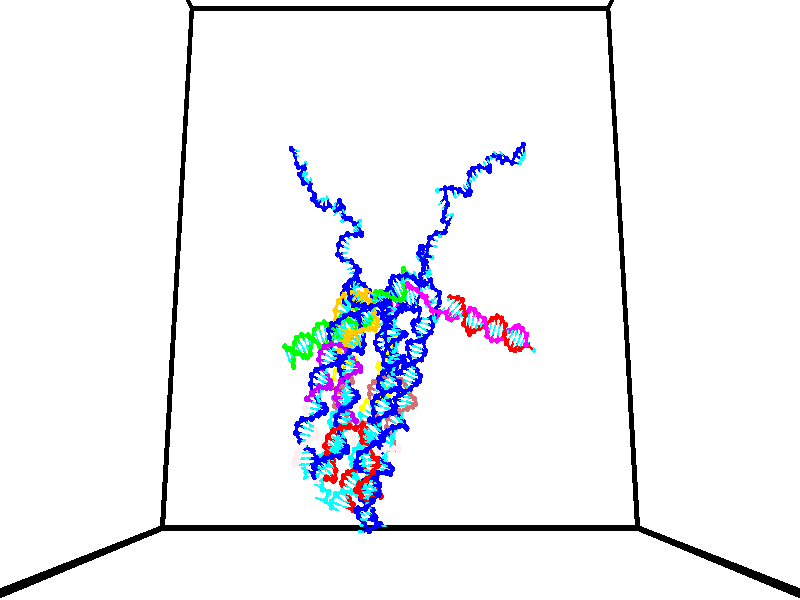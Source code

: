 // switches for output
#declare DRAW_BASES = 1; // possible values are 0, 1; only relevant for DNA ribbons
#declare DRAW_BASES_TYPE = 3; // possible values are 1, 2, 3; only relevant for DNA ribbons
#declare DRAW_FOG = 0; // set to 1 to enable fog

#include "colors.inc"

#include "transforms.inc"
background { rgb <1, 1, 1>}

#default {
   normal{
       ripples 0.25
       frequency 0.20
       turbulence 0.2
       lambda 5
   }
	finish {
		phong 0.1
		phong_size 40.
	}
}

// original window dimensions: 1024x640


// camera settings

camera {
	sky <0, 0.179814, -0.983701>
	up <0, 0.179814, -0.983701>
	right 1.6 * <1, 0, 0>
	location <35, 92.5046, 58.4545>
	look_at <35, 26.874, 46.4577>
	direction <0, -65.6306, -11.9968>
	angle 67.0682
}


# declare cpy_camera_pos = <35, 92.5046, 58.4545>;
# if (DRAW_FOG = 1)
fog {
	fog_type 2
	up vnormalize(cpy_camera_pos)
	color rgbt<1,1,1,0.3>
	distance 1e-5
	fog_alt 3e-3
	fog_offset 56
}
# end


// LIGHTS

# declare lum = 6;
global_settings {
	ambient_light rgb lum * <0.05, 0.05, 0.05>
	max_trace_level 15
}# declare cpy_direct_light_amount = 0.25;
light_source
{	1000 * <-1, -1.16351, -0.803887>,
	rgb lum * cpy_direct_light_amount
	parallel
}

light_source
{	1000 * <1, 1.16351, 0.803887>,
	rgb lum * cpy_direct_light_amount
	parallel
}

// strand 0

// nucleotide -1

// particle -1
sphere {
	<39.842949, 34.957363, 47.722733> 0.250000
	pigment { color rgbt <1,0,0,0> }
	no_shadow
}
cylinder {
	<39.736012, 35.307762, 47.883305>,  <39.671848, 35.518002, 47.979649>, 0.100000
	pigment { color rgbt <1,0,0,0> }
	no_shadow
}
cylinder {
	<39.736012, 35.307762, 47.883305>,  <39.842949, 34.957363, 47.722733>, 0.100000
	pigment { color rgbt <1,0,0,0> }
	no_shadow
}

// particle -1
sphere {
	<39.736012, 35.307762, 47.883305> 0.100000
	pigment { color rgbt <1,0,0,0> }
	no_shadow
}
sphere {
	0, 1
	scale<0.080000,0.200000,0.300000>
	matrix <0.641498, -0.149060, 0.752503,
		0.719031, 0.458698, -0.522102,
		-0.267347, 0.876001, 0.401433,
		39.655807, 35.570564, 48.003735>
	pigment { color rgbt <0,1,1,0> }
	no_shadow
}
cylinder {
	<40.594948, 35.206287, 47.807076>,  <39.842949, 34.957363, 47.722733>, 0.130000
	pigment { color rgbt <1,0,0,0> }
	no_shadow
}

// nucleotide -1

// particle -1
sphere {
	<40.594948, 35.206287, 47.807076> 0.250000
	pigment { color rgbt <1,0,0,0> }
	no_shadow
}
cylinder {
	<40.321739, 35.378185, 48.043316>,  <40.157814, 35.481323, 48.185059>, 0.100000
	pigment { color rgbt <1,0,0,0> }
	no_shadow
}
cylinder {
	<40.321739, 35.378185, 48.043316>,  <40.594948, 35.206287, 47.807076>, 0.100000
	pigment { color rgbt <1,0,0,0> }
	no_shadow
}

// particle -1
sphere {
	<40.321739, 35.378185, 48.043316> 0.100000
	pigment { color rgbt <1,0,0,0> }
	no_shadow
}
sphere {
	0, 1
	scale<0.080000,0.200000,0.300000>
	matrix <0.686107, 0.100201, 0.720567,
		0.250480, 0.897374, -0.363289,
		-0.683020, 0.429743, 0.590597,
		40.116833, 35.507107, 48.220493>
	pigment { color rgbt <0,1,1,0> }
	no_shadow
}
cylinder {
	<40.973511, 35.808727, 48.068264>,  <40.594948, 35.206287, 47.807076>, 0.130000
	pigment { color rgbt <1,0,0,0> }
	no_shadow
}

// nucleotide -1

// particle -1
sphere {
	<40.973511, 35.808727, 48.068264> 0.250000
	pigment { color rgbt <1,0,0,0> }
	no_shadow
}
cylinder {
	<40.692081, 35.750259, 48.346436>,  <40.523224, 35.715179, 48.513340>, 0.100000
	pigment { color rgbt <1,0,0,0> }
	no_shadow
}
cylinder {
	<40.692081, 35.750259, 48.346436>,  <40.973511, 35.808727, 48.068264>, 0.100000
	pigment { color rgbt <1,0,0,0> }
	no_shadow
}

// particle -1
sphere {
	<40.692081, 35.750259, 48.346436> 0.100000
	pigment { color rgbt <1,0,0,0> }
	no_shadow
}
sphere {
	0, 1
	scale<0.080000,0.200000,0.300000>
	matrix <0.687062, 0.110001, 0.718224,
		-0.181478, 0.983125, 0.023032,
		-0.703571, -0.146166, 0.695431,
		40.481010, 35.706409, 48.555065>
	pigment { color rgbt <0,1,1,0> }
	no_shadow
}
cylinder {
	<40.990395, 36.352833, 48.727016>,  <40.973511, 35.808727, 48.068264>, 0.130000
	pigment { color rgbt <1,0,0,0> }
	no_shadow
}

// nucleotide -1

// particle -1
sphere {
	<40.990395, 36.352833, 48.727016> 0.250000
	pigment { color rgbt <1,0,0,0> }
	no_shadow
}
cylinder {
	<40.799431, 36.029057, 48.863766>,  <40.684853, 35.834789, 48.945816>, 0.100000
	pigment { color rgbt <1,0,0,0> }
	no_shadow
}
cylinder {
	<40.799431, 36.029057, 48.863766>,  <40.990395, 36.352833, 48.727016>, 0.100000
	pigment { color rgbt <1,0,0,0> }
	no_shadow
}

// particle -1
sphere {
	<40.799431, 36.029057, 48.863766> 0.100000
	pigment { color rgbt <1,0,0,0> }
	no_shadow
}
sphere {
	0, 1
	scale<0.080000,0.200000,0.300000>
	matrix <0.607182, -0.022663, 0.794240,
		-0.635143, 0.586763, 0.502298,
		-0.477414, -0.809442, 0.341877,
		40.656208, 35.786224, 48.966328>
	pigment { color rgbt <0,1,1,0> }
	no_shadow
}
cylinder {
	<41.175415, 36.433285, 49.368103>,  <40.990395, 36.352833, 48.727016>, 0.130000
	pigment { color rgbt <1,0,0,0> }
	no_shadow
}

// nucleotide -1

// particle -1
sphere {
	<41.175415, 36.433285, 49.368103> 0.250000
	pigment { color rgbt <1,0,0,0> }
	no_shadow
}
cylinder {
	<41.030373, 36.061680, 49.338573>,  <40.943348, 35.838718, 49.320858>, 0.100000
	pigment { color rgbt <1,0,0,0> }
	no_shadow
}
cylinder {
	<41.030373, 36.061680, 49.338573>,  <41.175415, 36.433285, 49.368103>, 0.100000
	pigment { color rgbt <1,0,0,0> }
	no_shadow
}

// particle -1
sphere {
	<41.030373, 36.061680, 49.338573> 0.100000
	pigment { color rgbt <1,0,0,0> }
	no_shadow
}
sphere {
	0, 1
	scale<0.080000,0.200000,0.300000>
	matrix <0.738709, -0.334816, 0.584985,
		-0.568175, 0.157589, 0.807678,
		-0.362610, -0.929012, -0.073821,
		40.921589, 35.782974, 49.316425>
	pigment { color rgbt <0,1,1,0> }
	no_shadow
}
cylinder {
	<41.013344, 36.183147, 50.076790>,  <41.175415, 36.433285, 49.368103>, 0.130000
	pigment { color rgbt <1,0,0,0> }
	no_shadow
}

// nucleotide -1

// particle -1
sphere {
	<41.013344, 36.183147, 50.076790> 0.250000
	pigment { color rgbt <1,0,0,0> }
	no_shadow
}
cylinder {
	<41.081947, 35.879848, 49.825188>,  <41.123112, 35.697868, 49.674225>, 0.100000
	pigment { color rgbt <1,0,0,0> }
	no_shadow
}
cylinder {
	<41.081947, 35.879848, 49.825188>,  <41.013344, 36.183147, 50.076790>, 0.100000
	pigment { color rgbt <1,0,0,0> }
	no_shadow
}

// particle -1
sphere {
	<41.081947, 35.879848, 49.825188> 0.100000
	pigment { color rgbt <1,0,0,0> }
	no_shadow
}
sphere {
	0, 1
	scale<0.080000,0.200000,0.300000>
	matrix <0.897373, -0.143252, 0.417374,
		-0.406577, -0.636039, 0.655857,
		0.171513, -0.758243, -0.629008,
		41.133400, 35.652374, 49.636486>
	pigment { color rgbt <0,1,1,0> }
	no_shadow
}
cylinder {
	<41.443016, 35.722420, 50.516026>,  <41.013344, 36.183147, 50.076790>, 0.130000
	pigment { color rgbt <1,0,0,0> }
	no_shadow
}

// nucleotide -1

// particle -1
sphere {
	<41.443016, 35.722420, 50.516026> 0.250000
	pigment { color rgbt <1,0,0,0> }
	no_shadow
}
cylinder {
	<41.484634, 35.535126, 50.165043>,  <41.509605, 35.422749, 49.954453>, 0.100000
	pigment { color rgbt <1,0,0,0> }
	no_shadow
}
cylinder {
	<41.484634, 35.535126, 50.165043>,  <41.443016, 35.722420, 50.516026>, 0.100000
	pigment { color rgbt <1,0,0,0> }
	no_shadow
}

// particle -1
sphere {
	<41.484634, 35.535126, 50.165043> 0.100000
	pigment { color rgbt <1,0,0,0> }
	no_shadow
}
sphere {
	0, 1
	scale<0.080000,0.200000,0.300000>
	matrix <0.949600, -0.215527, 0.227613,
		-0.295692, -0.856914, 0.422214,
		0.104047, -0.468237, -0.877455,
		41.515850, 35.394653, 49.901806>
	pigment { color rgbt <0,1,1,0> }
	no_shadow
}
cylinder {
	<41.678394, 34.940475, 50.683323>,  <41.443016, 35.722420, 50.516026>, 0.130000
	pigment { color rgbt <1,0,0,0> }
	no_shadow
}

// nucleotide -1

// particle -1
sphere {
	<41.678394, 34.940475, 50.683323> 0.250000
	pigment { color rgbt <1,0,0,0> }
	no_shadow
}
cylinder {
	<41.782082, 35.088566, 50.326508>,  <41.844296, 35.177418, 50.112419>, 0.100000
	pigment { color rgbt <1,0,0,0> }
	no_shadow
}
cylinder {
	<41.782082, 35.088566, 50.326508>,  <41.678394, 34.940475, 50.683323>, 0.100000
	pigment { color rgbt <1,0,0,0> }
	no_shadow
}

// particle -1
sphere {
	<41.782082, 35.088566, 50.326508> 0.100000
	pigment { color rgbt <1,0,0,0> }
	no_shadow
}
sphere {
	0, 1
	scale<0.080000,0.200000,0.300000>
	matrix <0.958436, -0.212582, 0.190288,
		-0.119183, -0.904292, -0.409941,
		0.259222, 0.370223, -0.892042,
		41.859848, 35.199631, 50.058895>
	pigment { color rgbt <0,1,1,0> }
	no_shadow
}
cylinder {
	<42.169006, 34.467854, 50.425816>,  <41.678394, 34.940475, 50.683323>, 0.130000
	pigment { color rgbt <1,0,0,0> }
	no_shadow
}

// nucleotide -1

// particle -1
sphere {
	<42.169006, 34.467854, 50.425816> 0.250000
	pigment { color rgbt <1,0,0,0> }
	no_shadow
}
cylinder {
	<42.269802, 34.802952, 50.232040>,  <42.330280, 35.004009, 50.115776>, 0.100000
	pigment { color rgbt <1,0,0,0> }
	no_shadow
}
cylinder {
	<42.269802, 34.802952, 50.232040>,  <42.169006, 34.467854, 50.425816>, 0.100000
	pigment { color rgbt <1,0,0,0> }
	no_shadow
}

// particle -1
sphere {
	<42.269802, 34.802952, 50.232040> 0.100000
	pigment { color rgbt <1,0,0,0> }
	no_shadow
}
sphere {
	0, 1
	scale<0.080000,0.200000,0.300000>
	matrix <0.965720, -0.249931, 0.070134,
		-0.062321, -0.485505, -0.872010,
		0.251992, 0.837747, -0.484438,
		42.345398, 35.054276, 50.086708>
	pigment { color rgbt <0,1,1,0> }
	no_shadow
}
cylinder {
	<42.795712, 34.319748, 50.110470>,  <42.169006, 34.467854, 50.425816>, 0.130000
	pigment { color rgbt <1,0,0,0> }
	no_shadow
}

// nucleotide -1

// particle -1
sphere {
	<42.795712, 34.319748, 50.110470> 0.250000
	pigment { color rgbt <1,0,0,0> }
	no_shadow
}
cylinder {
	<42.792690, 34.716934, 50.063206>,  <42.790878, 34.955246, 50.034847>, 0.100000
	pigment { color rgbt <1,0,0,0> }
	no_shadow
}
cylinder {
	<42.792690, 34.716934, 50.063206>,  <42.795712, 34.319748, 50.110470>, 0.100000
	pigment { color rgbt <1,0,0,0> }
	no_shadow
}

// particle -1
sphere {
	<42.792690, 34.716934, 50.063206> 0.100000
	pigment { color rgbt <1,0,0,0> }
	no_shadow
}
sphere {
	0, 1
	scale<0.080000,0.200000,0.300000>
	matrix <0.999613, 0.010665, 0.025714,
		0.026793, -0.117924, -0.992661,
		-0.007555, 0.992965, -0.118164,
		42.790424, 35.014824, 50.027756>
	pigment { color rgbt <0,1,1,0> }
	no_shadow
}
cylinder {
	<43.404316, 34.380955, 49.757587>,  <42.795712, 34.319748, 50.110470>, 0.130000
	pigment { color rgbt <1,0,0,0> }
	no_shadow
}

// nucleotide -1

// particle -1
sphere {
	<43.404316, 34.380955, 49.757587> 0.250000
	pigment { color rgbt <1,0,0,0> }
	no_shadow
}
cylinder {
	<43.323151, 34.757771, 49.864464>,  <43.274452, 34.983860, 49.928589>, 0.100000
	pigment { color rgbt <1,0,0,0> }
	no_shadow
}
cylinder {
	<43.323151, 34.757771, 49.864464>,  <43.404316, 34.380955, 49.757587>, 0.100000
	pigment { color rgbt <1,0,0,0> }
	no_shadow
}

// particle -1
sphere {
	<43.323151, 34.757771, 49.864464> 0.100000
	pigment { color rgbt <1,0,0,0> }
	no_shadow
}
sphere {
	0, 1
	scale<0.080000,0.200000,0.300000>
	matrix <0.977878, 0.180794, 0.105206,
		0.050803, 0.282624, -0.957885,
		-0.202913, 0.942039, 0.267187,
		43.262276, 35.040382, 49.944618>
	pigment { color rgbt <0,1,1,0> }
	no_shadow
}
cylinder {
	<43.904308, 34.794388, 49.455673>,  <43.404316, 34.380955, 49.757587>, 0.130000
	pigment { color rgbt <1,0,0,0> }
	no_shadow
}

// nucleotide -1

// particle -1
sphere {
	<43.904308, 34.794388, 49.455673> 0.250000
	pigment { color rgbt <1,0,0,0> }
	no_shadow
}
cylinder {
	<43.789913, 35.022289, 49.763851>,  <43.721275, 35.159031, 49.948757>, 0.100000
	pigment { color rgbt <1,0,0,0> }
	no_shadow
}
cylinder {
	<43.789913, 35.022289, 49.763851>,  <43.904308, 34.794388, 49.455673>, 0.100000
	pigment { color rgbt <1,0,0,0> }
	no_shadow
}

// particle -1
sphere {
	<43.789913, 35.022289, 49.763851> 0.100000
	pigment { color rgbt <1,0,0,0> }
	no_shadow
}
sphere {
	0, 1
	scale<0.080000,0.200000,0.300000>
	matrix <0.956415, 0.120227, 0.266112,
		0.058990, 0.812972, -0.579306,
		-0.285990, 0.569755, 0.770447,
		43.704117, 35.193214, 49.994984>
	pigment { color rgbt <0,1,1,0> }
	no_shadow
}
cylinder {
	<44.291157, 35.438461, 49.365826>,  <43.904308, 34.794388, 49.455673>, 0.130000
	pigment { color rgbt <1,0,0,0> }
	no_shadow
}

// nucleotide -1

// particle -1
sphere {
	<44.291157, 35.438461, 49.365826> 0.250000
	pigment { color rgbt <1,0,0,0> }
	no_shadow
}
cylinder {
	<44.189716, 35.426025, 49.752548>,  <44.128853, 35.418564, 49.984581>, 0.100000
	pigment { color rgbt <1,0,0,0> }
	no_shadow
}
cylinder {
	<44.189716, 35.426025, 49.752548>,  <44.291157, 35.438461, 49.365826>, 0.100000
	pigment { color rgbt <1,0,0,0> }
	no_shadow
}

// particle -1
sphere {
	<44.189716, 35.426025, 49.752548> 0.100000
	pigment { color rgbt <1,0,0,0> }
	no_shadow
}
sphere {
	0, 1
	scale<0.080000,0.200000,0.300000>
	matrix <0.945412, 0.203495, 0.254532,
		-0.204654, 0.978582, -0.022213,
		-0.253601, -0.031091, 0.966809,
		44.113636, 35.416698, 50.042591>
	pigment { color rgbt <0,1,1,0> }
	no_shadow
}
cylinder {
	<44.617226, 36.076096, 49.628296>,  <44.291157, 35.438461, 49.365826>, 0.130000
	pigment { color rgbt <1,0,0,0> }
	no_shadow
}

// nucleotide -1

// particle -1
sphere {
	<44.617226, 36.076096, 49.628296> 0.250000
	pigment { color rgbt <1,0,0,0> }
	no_shadow
}
cylinder {
	<44.548466, 35.829418, 49.935577>,  <44.507210, 35.681412, 50.119946>, 0.100000
	pigment { color rgbt <1,0,0,0> }
	no_shadow
}
cylinder {
	<44.548466, 35.829418, 49.935577>,  <44.617226, 36.076096, 49.628296>, 0.100000
	pigment { color rgbt <1,0,0,0> }
	no_shadow
}

// particle -1
sphere {
	<44.548466, 35.829418, 49.935577> 0.100000
	pigment { color rgbt <1,0,0,0> }
	no_shadow
}
sphere {
	0, 1
	scale<0.080000,0.200000,0.300000>
	matrix <0.828737, 0.331063, 0.451212,
		-0.532585, 0.714200, 0.454171,
		-0.171896, -0.616697, 0.768204,
		44.496899, 35.644409, 50.166039>
	pigment { color rgbt <0,1,1,0> }
	no_shadow
}
cylinder {
	<44.908676, 36.401642, 50.164200>,  <44.617226, 36.076096, 49.628296>, 0.130000
	pigment { color rgbt <1,0,0,0> }
	no_shadow
}

// nucleotide -1

// particle -1
sphere {
	<44.908676, 36.401642, 50.164200> 0.250000
	pigment { color rgbt <1,0,0,0> }
	no_shadow
}
cylinder {
	<44.864525, 36.057304, 50.362904>,  <44.838036, 35.850704, 50.482124>, 0.100000
	pigment { color rgbt <1,0,0,0> }
	no_shadow
}
cylinder {
	<44.864525, 36.057304, 50.362904>,  <44.908676, 36.401642, 50.164200>, 0.100000
	pigment { color rgbt <1,0,0,0> }
	no_shadow
}

// particle -1
sphere {
	<44.864525, 36.057304, 50.362904> 0.100000
	pigment { color rgbt <1,0,0,0> }
	no_shadow
}
sphere {
	0, 1
	scale<0.080000,0.200000,0.300000>
	matrix <0.667446, 0.306140, 0.678818,
		-0.736433, 0.406486, 0.540773,
		-0.110378, -0.860841, 0.496759,
		44.831413, 35.799053, 50.511932>
	pigment { color rgbt <0,1,1,0> }
	no_shadow
}
cylinder {
	<44.759075, 36.515316, 50.944344>,  <44.908676, 36.401642, 50.164200>, 0.130000
	pigment { color rgbt <1,0,0,0> }
	no_shadow
}

// nucleotide -1

// particle -1
sphere {
	<44.759075, 36.515316, 50.944344> 0.250000
	pigment { color rgbt <1,0,0,0> }
	no_shadow
}
cylinder {
	<44.910625, 36.149265, 50.889210>,  <45.001556, 35.929634, 50.856129>, 0.100000
	pigment { color rgbt <1,0,0,0> }
	no_shadow
}
cylinder {
	<44.910625, 36.149265, 50.889210>,  <44.759075, 36.515316, 50.944344>, 0.100000
	pigment { color rgbt <1,0,0,0> }
	no_shadow
}

// particle -1
sphere {
	<44.910625, 36.149265, 50.889210> 0.100000
	pigment { color rgbt <1,0,0,0> }
	no_shadow
}
sphere {
	0, 1
	scale<0.080000,0.200000,0.300000>
	matrix <0.704125, 0.188403, 0.684626,
		-0.600548, -0.356445, 0.715743,
		0.378880, -0.915124, -0.137837,
		45.024288, 35.874729, 50.847858>
	pigment { color rgbt <0,1,1,0> }
	no_shadow
}
cylinder {
	<44.970936, 36.221443, 51.605659>,  <44.759075, 36.515316, 50.944344>, 0.130000
	pigment { color rgbt <1,0,0,0> }
	no_shadow
}

// nucleotide -1

// particle -1
sphere {
	<44.970936, 36.221443, 51.605659> 0.250000
	pigment { color rgbt <1,0,0,0> }
	no_shadow
}
cylinder {
	<45.190044, 36.021217, 51.337517>,  <45.321510, 35.901081, 51.176632>, 0.100000
	pigment { color rgbt <1,0,0,0> }
	no_shadow
}
cylinder {
	<45.190044, 36.021217, 51.337517>,  <44.970936, 36.221443, 51.605659>, 0.100000
	pigment { color rgbt <1,0,0,0> }
	no_shadow
}

// particle -1
sphere {
	<45.190044, 36.021217, 51.337517> 0.100000
	pigment { color rgbt <1,0,0,0> }
	no_shadow
}
sphere {
	0, 1
	scale<0.080000,0.200000,0.300000>
	matrix <0.818192, 0.153220, 0.554153,
		-0.174677, -0.852032, 0.493488,
		0.547768, -0.500565, -0.670361,
		45.354374, 35.871048, 51.136410>
	pigment { color rgbt <0,1,1,0> }
	no_shadow
}
cylinder {
	<45.431271, 35.957054, 52.020004>,  <44.970936, 36.221443, 51.605659>, 0.130000
	pigment { color rgbt <1,0,0,0> }
	no_shadow
}

// nucleotide -1

// particle -1
sphere {
	<45.431271, 35.957054, 52.020004> 0.250000
	pigment { color rgbt <1,0,0,0> }
	no_shadow
}
cylinder {
	<45.596008, 35.950771, 51.655556>,  <45.694851, 35.947002, 51.436886>, 0.100000
	pigment { color rgbt <1,0,0,0> }
	no_shadow
}
cylinder {
	<45.596008, 35.950771, 51.655556>,  <45.431271, 35.957054, 52.020004>, 0.100000
	pigment { color rgbt <1,0,0,0> }
	no_shadow
}

// particle -1
sphere {
	<45.596008, 35.950771, 51.655556> 0.100000
	pigment { color rgbt <1,0,0,0> }
	no_shadow
}
sphere {
	0, 1
	scale<0.080000,0.200000,0.300000>
	matrix <0.910719, 0.041391, 0.410947,
		0.031257, -0.999019, 0.031351,
		0.411841, -0.015707, -0.911120,
		45.719563, 35.946060, 51.382221>
	pigment { color rgbt <0,1,1,0> }
	no_shadow
}
cylinder {
	<45.919930, 35.401344, 52.067928>,  <45.431271, 35.957054, 52.020004>, 0.130000
	pigment { color rgbt <1,0,0,0> }
	no_shadow
}

// nucleotide -1

// particle -1
sphere {
	<45.919930, 35.401344, 52.067928> 0.250000
	pigment { color rgbt <1,0,0,0> }
	no_shadow
}
cylinder {
	<46.031971, 35.627834, 51.757851>,  <46.099197, 35.763729, 51.571804>, 0.100000
	pigment { color rgbt <1,0,0,0> }
	no_shadow
}
cylinder {
	<46.031971, 35.627834, 51.757851>,  <45.919930, 35.401344, 52.067928>, 0.100000
	pigment { color rgbt <1,0,0,0> }
	no_shadow
}

// particle -1
sphere {
	<46.031971, 35.627834, 51.757851> 0.100000
	pigment { color rgbt <1,0,0,0> }
	no_shadow
}
sphere {
	0, 1
	scale<0.080000,0.200000,0.300000>
	matrix <0.904213, 0.115579, 0.411144,
		0.322397, -0.816106, -0.479615,
		0.280104, 0.566226, -0.775196,
		46.116001, 35.797703, 51.525291>
	pigment { color rgbt <0,1,1,0> }
	no_shadow
}
cylinder {
	<46.452038, 35.158447, 51.927929>,  <45.919930, 35.401344, 52.067928>, 0.130000
	pigment { color rgbt <1,0,0,0> }
	no_shadow
}

// nucleotide -1

// particle -1
sphere {
	<46.452038, 35.158447, 51.927929> 0.250000
	pigment { color rgbt <1,0,0,0> }
	no_shadow
}
cylinder {
	<46.463692, 35.512634, 51.742413>,  <46.470684, 35.725147, 51.631104>, 0.100000
	pigment { color rgbt <1,0,0,0> }
	no_shadow
}
cylinder {
	<46.463692, 35.512634, 51.742413>,  <46.452038, 35.158447, 51.927929>, 0.100000
	pigment { color rgbt <1,0,0,0> }
	no_shadow
}

// particle -1
sphere {
	<46.463692, 35.512634, 51.742413> 0.100000
	pigment { color rgbt <1,0,0,0> }
	no_shadow
}
sphere {
	0, 1
	scale<0.080000,0.200000,0.300000>
	matrix <0.886650, 0.191340, 0.420999,
		0.461522, -0.423481, -0.779526,
		0.029130, 0.885467, -0.463788,
		46.472431, 35.778275, 51.603275>
	pigment { color rgbt <0,1,1,0> }
	no_shadow
}
cylinder {
	<47.195621, 35.163677, 51.592834>,  <46.452038, 35.158447, 51.927929>, 0.130000
	pigment { color rgbt <1,0,0,0> }
	no_shadow
}

// nucleotide -1

// particle -1
sphere {
	<47.195621, 35.163677, 51.592834> 0.250000
	pigment { color rgbt <1,0,0,0> }
	no_shadow
}
cylinder {
	<47.508121, 35.057785, 51.818954>,  <47.695621, 34.994247, 51.954628>, 0.100000
	pigment { color rgbt <1,0,0,0> }
	no_shadow
}
cylinder {
	<47.508121, 35.057785, 51.818954>,  <47.195621, 35.163677, 51.592834>, 0.100000
	pigment { color rgbt <1,0,0,0> }
	no_shadow
}

// particle -1
sphere {
	<47.508121, 35.057785, 51.818954> 0.100000
	pigment { color rgbt <1,0,0,0> }
	no_shadow
}
sphere {
	0, 1
	scale<0.080000,0.200000,0.300000>
	matrix <0.133464, -0.813831, -0.565568,
		0.609786, 0.517296, -0.600471,
		0.781248, -0.264734, 0.565303,
		47.742496, 34.978363, 51.988544>
	pigment { color rgbt <0,1,1,0> }
	no_shadow
}
// strand 1

// nucleotide -1

// particle -1
sphere {
	<24.042156, 35.369102, 51.749138> 0.250000
	pigment { color rgbt <0,1,0,0> }
	no_shadow
}
cylinder {
	<24.153034, 35.177746, 52.082439>,  <24.219561, 35.062931, 52.282421>, 0.100000
	pigment { color rgbt <0,1,0,0> }
	no_shadow
}
cylinder {
	<24.153034, 35.177746, 52.082439>,  <24.042156, 35.369102, 51.749138>, 0.100000
	pigment { color rgbt <0,1,0,0> }
	no_shadow
}

// particle -1
sphere {
	<24.153034, 35.177746, 52.082439> 0.100000
	pigment { color rgbt <0,1,0,0> }
	no_shadow
}
sphere {
	0, 1
	scale<0.080000,0.200000,0.300000>
	matrix <0.914284, -0.135278, -0.381817,
		0.295378, 0.867665, 0.399887,
		0.277193, -0.478391, 0.833251,
		24.236193, 35.034229, 52.332413>
	pigment { color rgbt <0,1,1,0> }
	no_shadow
}
cylinder {
	<24.576197, 35.677509, 52.005554>,  <24.042156, 35.369102, 51.749138>, 0.130000
	pigment { color rgbt <0,1,0,0> }
	no_shadow
}

// nucleotide -1

// particle -1
sphere {
	<24.576197, 35.677509, 52.005554> 0.250000
	pigment { color rgbt <0,1,0,0> }
	no_shadow
}
cylinder {
	<24.583973, 35.303215, 52.146423>,  <24.588638, 35.078640, 52.230946>, 0.100000
	pigment { color rgbt <0,1,0,0> }
	no_shadow
}
cylinder {
	<24.583973, 35.303215, 52.146423>,  <24.576197, 35.677509, 52.005554>, 0.100000
	pigment { color rgbt <0,1,0,0> }
	no_shadow
}

// particle -1
sphere {
	<24.583973, 35.303215, 52.146423> 0.100000
	pigment { color rgbt <0,1,0,0> }
	no_shadow
}
sphere {
	0, 1
	scale<0.080000,0.200000,0.300000>
	matrix <0.907388, -0.131400, -0.399226,
		0.419845, 0.327321, 0.846517,
		0.019442, -0.935732, 0.352175,
		24.589806, 35.022495, 52.252075>
	pigment { color rgbt <0,1,1,0> }
	no_shadow
}
cylinder {
	<25.224602, 35.624825, 52.275043>,  <24.576197, 35.677509, 52.005554>, 0.130000
	pigment { color rgbt <0,1,0,0> }
	no_shadow
}

// nucleotide -1

// particle -1
sphere {
	<25.224602, 35.624825, 52.275043> 0.250000
	pigment { color rgbt <0,1,0,0> }
	no_shadow
}
cylinder {
	<25.093008, 35.249210, 52.235088>,  <25.014051, 35.023842, 52.211117>, 0.100000
	pigment { color rgbt <0,1,0,0> }
	no_shadow
}
cylinder {
	<25.093008, 35.249210, 52.235088>,  <25.224602, 35.624825, 52.275043>, 0.100000
	pigment { color rgbt <0,1,0,0> }
	no_shadow
}

// particle -1
sphere {
	<25.093008, 35.249210, 52.235088> 0.100000
	pigment { color rgbt <0,1,0,0> }
	no_shadow
}
sphere {
	0, 1
	scale<0.080000,0.200000,0.300000>
	matrix <0.816908, -0.229933, -0.528954,
		0.473741, -0.255615, 0.842752,
		-0.328985, -0.939038, -0.099886,
		24.994312, 34.967499, 52.205124>
	pigment { color rgbt <0,1,1,0> }
	no_shadow
}
cylinder {
	<25.788301, 35.170967, 52.536537>,  <25.224602, 35.624825, 52.275043>, 0.130000
	pigment { color rgbt <0,1,0,0> }
	no_shadow
}

// nucleotide -1

// particle -1
sphere {
	<25.788301, 35.170967, 52.536537> 0.250000
	pigment { color rgbt <0,1,0,0> }
	no_shadow
}
cylinder {
	<25.565123, 34.960060, 52.280201>,  <25.431215, 34.833515, 52.126400>, 0.100000
	pigment { color rgbt <0,1,0,0> }
	no_shadow
}
cylinder {
	<25.565123, 34.960060, 52.280201>,  <25.788301, 35.170967, 52.536537>, 0.100000
	pigment { color rgbt <0,1,0,0> }
	no_shadow
}

// particle -1
sphere {
	<25.565123, 34.960060, 52.280201> 0.100000
	pigment { color rgbt <0,1,0,0> }
	no_shadow
}
sphere {
	0, 1
	scale<0.080000,0.200000,0.300000>
	matrix <0.829547, -0.376087, -0.412808,
		-0.023350, -0.761934, 0.647233,
		-0.557948, -0.527271, -0.640842,
		25.397738, 34.801880, 52.087948>
	pigment { color rgbt <0,1,1,0> }
	no_shadow
}
cylinder {
	<26.086636, 34.499115, 52.545391>,  <25.788301, 35.170967, 52.536537>, 0.130000
	pigment { color rgbt <0,1,0,0> }
	no_shadow
}

// nucleotide -1

// particle -1
sphere {
	<26.086636, 34.499115, 52.545391> 0.250000
	pigment { color rgbt <0,1,0,0> }
	no_shadow
}
cylinder {
	<25.887066, 34.489586, 52.198864>,  <25.767324, 34.483868, 51.990948>, 0.100000
	pigment { color rgbt <0,1,0,0> }
	no_shadow
}
cylinder {
	<25.887066, 34.489586, 52.198864>,  <26.086636, 34.499115, 52.545391>, 0.100000
	pigment { color rgbt <0,1,0,0> }
	no_shadow
}

// particle -1
sphere {
	<25.887066, 34.489586, 52.198864> 0.100000
	pigment { color rgbt <0,1,0,0> }
	no_shadow
}
sphere {
	0, 1
	scale<0.080000,0.200000,0.300000>
	matrix <0.762195, -0.487825, -0.425541,
		-0.412472, -0.872616, 0.261549,
		-0.498924, -0.023827, -0.866318,
		25.737389, 34.482437, 51.938969>
	pigment { color rgbt <0,1,1,0> }
	no_shadow
}
cylinder {
	<26.260319, 33.780613, 52.212917>,  <26.086636, 34.499115, 52.545391>, 0.130000
	pigment { color rgbt <0,1,0,0> }
	no_shadow
}

// nucleotide -1

// particle -1
sphere {
	<26.260319, 33.780613, 52.212917> 0.250000
	pigment { color rgbt <0,1,0,0> }
	no_shadow
}
cylinder {
	<26.134531, 34.021938, 51.919762>,  <26.059057, 34.166733, 51.743870>, 0.100000
	pigment { color rgbt <0,1,0,0> }
	no_shadow
}
cylinder {
	<26.134531, 34.021938, 51.919762>,  <26.260319, 33.780613, 52.212917>, 0.100000
	pigment { color rgbt <0,1,0,0> }
	no_shadow
}

// particle -1
sphere {
	<26.134531, 34.021938, 51.919762> 0.100000
	pigment { color rgbt <0,1,0,0> }
	no_shadow
}
sphere {
	0, 1
	scale<0.080000,0.200000,0.300000>
	matrix <0.665120, -0.410817, -0.623574,
		-0.677292, -0.683555, -0.272083,
		-0.314471, 0.603309, -0.732889,
		26.040190, 34.202930, 51.699894>
	pigment { color rgbt <0,1,1,0> }
	no_shadow
}
cylinder {
	<26.226971, 33.351200, 51.518681>,  <26.260319, 33.780613, 52.212917>, 0.130000
	pigment { color rgbt <0,1,0,0> }
	no_shadow
}

// nucleotide -1

// particle -1
sphere {
	<26.226971, 33.351200, 51.518681> 0.250000
	pigment { color rgbt <0,1,0,0> }
	no_shadow
}
cylinder {
	<26.221378, 33.736946, 51.413006>,  <26.218023, 33.968395, 51.349602>, 0.100000
	pigment { color rgbt <0,1,0,0> }
	no_shadow
}
cylinder {
	<26.221378, 33.736946, 51.413006>,  <26.226971, 33.351200, 51.518681>, 0.100000
	pigment { color rgbt <0,1,0,0> }
	no_shadow
}

// particle -1
sphere {
	<26.221378, 33.736946, 51.413006> 0.100000
	pigment { color rgbt <0,1,0,0> }
	no_shadow
}
sphere {
	0, 1
	scale<0.080000,0.200000,0.300000>
	matrix <0.751746, -0.164079, -0.638714,
		-0.659305, -0.207535, -0.722667,
		-0.013981, 0.964369, -0.264191,
		26.217184, 34.026257, 51.333748>
	pigment { color rgbt <0,1,1,0> }
	no_shadow
}
cylinder {
	<26.358557, 33.285141, 50.861588>,  <26.226971, 33.351200, 51.518681>, 0.130000
	pigment { color rgbt <0,1,0,0> }
	no_shadow
}

// nucleotide -1

// particle -1
sphere {
	<26.358557, 33.285141, 50.861588> 0.250000
	pigment { color rgbt <0,1,0,0> }
	no_shadow
}
cylinder {
	<26.448793, 33.668087, 50.933765>,  <26.502935, 33.897854, 50.977074>, 0.100000
	pigment { color rgbt <0,1,0,0> }
	no_shadow
}
cylinder {
	<26.448793, 33.668087, 50.933765>,  <26.358557, 33.285141, 50.861588>, 0.100000
	pigment { color rgbt <0,1,0,0> }
	no_shadow
}

// particle -1
sphere {
	<26.448793, 33.668087, 50.933765> 0.100000
	pigment { color rgbt <0,1,0,0> }
	no_shadow
}
sphere {
	0, 1
	scale<0.080000,0.200000,0.300000>
	matrix <0.849578, -0.102677, -0.517374,
		-0.476788, 0.270018, -0.836519,
		0.225591, 0.957365, 0.180446,
		26.516470, 33.955296, 50.987900>
	pigment { color rgbt <0,1,1,0> }
	no_shadow
}
cylinder {
	<26.570652, 33.591244, 50.161285>,  <26.358557, 33.285141, 50.861588>, 0.130000
	pigment { color rgbt <0,1,0,0> }
	no_shadow
}

// nucleotide -1

// particle -1
sphere {
	<26.570652, 33.591244, 50.161285> 0.250000
	pigment { color rgbt <0,1,0,0> }
	no_shadow
}
cylinder {
	<26.699524, 33.857635, 50.430408>,  <26.776848, 34.017471, 50.591881>, 0.100000
	pigment { color rgbt <0,1,0,0> }
	no_shadow
}
cylinder {
	<26.699524, 33.857635, 50.430408>,  <26.570652, 33.591244, 50.161285>, 0.100000
	pigment { color rgbt <0,1,0,0> }
	no_shadow
}

// particle -1
sphere {
	<26.699524, 33.857635, 50.430408> 0.100000
	pigment { color rgbt <0,1,0,0> }
	no_shadow
}
sphere {
	0, 1
	scale<0.080000,0.200000,0.300000>
	matrix <0.806116, 0.179638, -0.563832,
		-0.496362, 0.724018, -0.478981,
		0.322181, 0.665979, 0.672808,
		26.796179, 34.057430, 50.632252>
	pigment { color rgbt <0,1,1,0> }
	no_shadow
}
cylinder {
	<26.965530, 34.097172, 49.829540>,  <26.570652, 33.591244, 50.161285>, 0.130000
	pigment { color rgbt <0,1,0,0> }
	no_shadow
}

// nucleotide -1

// particle -1
sphere {
	<26.965530, 34.097172, 49.829540> 0.250000
	pigment { color rgbt <0,1,0,0> }
	no_shadow
}
cylinder {
	<27.119200, 34.133896, 50.197014>,  <27.211401, 34.155930, 50.417500>, 0.100000
	pigment { color rgbt <0,1,0,0> }
	no_shadow
}
cylinder {
	<27.119200, 34.133896, 50.197014>,  <26.965530, 34.097172, 49.829540>, 0.100000
	pigment { color rgbt <0,1,0,0> }
	no_shadow
}

// particle -1
sphere {
	<27.119200, 34.133896, 50.197014> 0.100000
	pigment { color rgbt <0,1,0,0> }
	no_shadow
}
sphere {
	0, 1
	scale<0.080000,0.200000,0.300000>
	matrix <0.919813, 0.047858, -0.389427,
		-0.079721, 0.994626, -0.066065,
		0.384172, 0.091813, 0.918685,
		27.234451, 34.161438, 50.472618>
	pigment { color rgbt <0,1,1,0> }
	no_shadow
}
cylinder {
	<27.632463, 34.506817, 49.682983>,  <26.965530, 34.097172, 49.829540>, 0.130000
	pigment { color rgbt <0,1,0,0> }
	no_shadow
}

// nucleotide -1

// particle -1
sphere {
	<27.632463, 34.506817, 49.682983> 0.250000
	pigment { color rgbt <0,1,0,0> }
	no_shadow
}
cylinder {
	<27.694338, 34.414635, 50.067268>,  <27.731462, 34.359325, 50.297840>, 0.100000
	pigment { color rgbt <0,1,0,0> }
	no_shadow
}
cylinder {
	<27.694338, 34.414635, 50.067268>,  <27.632463, 34.506817, 49.682983>, 0.100000
	pigment { color rgbt <0,1,0,0> }
	no_shadow
}

// particle -1
sphere {
	<27.694338, 34.414635, 50.067268> 0.100000
	pigment { color rgbt <0,1,0,0> }
	no_shadow
}
sphere {
	0, 1
	scale<0.080000,0.200000,0.300000>
	matrix <0.979447, -0.091633, -0.179685,
		0.129442, 0.968759, 0.211542,
		0.154687, -0.230453, 0.960710,
		27.740744, 34.345497, 50.355480>
	pigment { color rgbt <0,1,1,0> }
	no_shadow
}
cylinder {
	<28.120810, 34.989059, 49.988869>,  <27.632463, 34.506817, 49.682983>, 0.130000
	pigment { color rgbt <0,1,0,0> }
	no_shadow
}

// nucleotide -1

// particle -1
sphere {
	<28.120810, 34.989059, 49.988869> 0.250000
	pigment { color rgbt <0,1,0,0> }
	no_shadow
}
cylinder {
	<28.167801, 34.654396, 50.202862>,  <28.195995, 34.453598, 50.331257>, 0.100000
	pigment { color rgbt <0,1,0,0> }
	no_shadow
}
cylinder {
	<28.167801, 34.654396, 50.202862>,  <28.120810, 34.989059, 49.988869>, 0.100000
	pigment { color rgbt <0,1,0,0> }
	no_shadow
}

// particle -1
sphere {
	<28.167801, 34.654396, 50.202862> 0.100000
	pigment { color rgbt <0,1,0,0> }
	no_shadow
}
sphere {
	0, 1
	scale<0.080000,0.200000,0.300000>
	matrix <0.966017, -0.028623, -0.256889,
		0.230241, 0.546982, 0.804860,
		0.117476, -0.836655, 0.534984,
		28.203043, 34.403400, 50.363358>
	pigment { color rgbt <0,1,1,0> }
	no_shadow
}
cylinder {
	<28.660065, 35.162575, 50.411228>,  <28.120810, 34.989059, 49.988869>, 0.130000
	pigment { color rgbt <0,1,0,0> }
	no_shadow
}

// nucleotide -1

// particle -1
sphere {
	<28.660065, 35.162575, 50.411228> 0.250000
	pigment { color rgbt <0,1,0,0> }
	no_shadow
}
cylinder {
	<28.619982, 34.764729, 50.421814>,  <28.595932, 34.526020, 50.428165>, 0.100000
	pigment { color rgbt <0,1,0,0> }
	no_shadow
}
cylinder {
	<28.619982, 34.764729, 50.421814>,  <28.660065, 35.162575, 50.411228>, 0.100000
	pigment { color rgbt <0,1,0,0> }
	no_shadow
}

// particle -1
sphere {
	<28.619982, 34.764729, 50.421814> 0.100000
	pigment { color rgbt <0,1,0,0> }
	no_shadow
}
sphere {
	0, 1
	scale<0.080000,0.200000,0.300000>
	matrix <0.994942, -0.100355, -0.004337,
		0.006970, 0.025892, 0.999640,
		-0.100207, -0.994615, 0.026461,
		28.589920, 34.466343, 50.429752>
	pigment { color rgbt <0,1,1,0> }
	no_shadow
}
cylinder {
	<29.104565, 34.927036, 50.968204>,  <28.660065, 35.162575, 50.411228>, 0.130000
	pigment { color rgbt <0,1,0,0> }
	no_shadow
}

// nucleotide -1

// particle -1
sphere {
	<29.104565, 34.927036, 50.968204> 0.250000
	pigment { color rgbt <0,1,0,0> }
	no_shadow
}
cylinder {
	<29.047371, 34.619450, 50.718967>,  <29.013054, 34.434898, 50.569424>, 0.100000
	pigment { color rgbt <0,1,0,0> }
	no_shadow
}
cylinder {
	<29.047371, 34.619450, 50.718967>,  <29.104565, 34.927036, 50.968204>, 0.100000
	pigment { color rgbt <0,1,0,0> }
	no_shadow
}

// particle -1
sphere {
	<29.047371, 34.619450, 50.718967> 0.100000
	pigment { color rgbt <0,1,0,0> }
	no_shadow
}
sphere {
	0, 1
	scale<0.080000,0.200000,0.300000>
	matrix <0.980444, -0.024034, -0.195328,
		0.135224, -0.638841, 0.757362,
		-0.142985, -0.768964, -0.623097,
		29.004475, 34.388760, 50.532040>
	pigment { color rgbt <0,1,1,0> }
	no_shadow
}
cylinder {
	<29.602716, 34.419479, 51.179100>,  <29.104565, 34.927036, 50.968204>, 0.130000
	pigment { color rgbt <0,1,0,0> }
	no_shadow
}

// nucleotide -1

// particle -1
sphere {
	<29.602716, 34.419479, 51.179100> 0.250000
	pigment { color rgbt <0,1,0,0> }
	no_shadow
}
cylinder {
	<29.507540, 34.339981, 50.798809>,  <29.450434, 34.292282, 50.570633>, 0.100000
	pigment { color rgbt <0,1,0,0> }
	no_shadow
}
cylinder {
	<29.507540, 34.339981, 50.798809>,  <29.602716, 34.419479, 51.179100>, 0.100000
	pigment { color rgbt <0,1,0,0> }
	no_shadow
}

// particle -1
sphere {
	<29.507540, 34.339981, 50.798809> 0.100000
	pigment { color rgbt <0,1,0,0> }
	no_shadow
}
sphere {
	0, 1
	scale<0.080000,0.200000,0.300000>
	matrix <0.965877, 0.054679, -0.253163,
		0.102299, -0.978526, 0.178949,
		-0.237942, -0.198741, -0.950729,
		29.436157, 34.280357, 50.513592>
	pigment { color rgbt <0,1,1,0> }
	no_shadow
}
cylinder {
	<30.162689, 33.977814, 50.853718>,  <29.602716, 34.419479, 51.179100>, 0.130000
	pigment { color rgbt <0,1,0,0> }
	no_shadow
}

// nucleotide -1

// particle -1
sphere {
	<30.162689, 33.977814, 50.853718> 0.250000
	pigment { color rgbt <0,1,0,0> }
	no_shadow
}
cylinder {
	<29.977884, 34.147209, 50.542023>,  <29.867002, 34.248848, 50.355007>, 0.100000
	pigment { color rgbt <0,1,0,0> }
	no_shadow
}
cylinder {
	<29.977884, 34.147209, 50.542023>,  <30.162689, 33.977814, 50.853718>, 0.100000
	pigment { color rgbt <0,1,0,0> }
	no_shadow
}

// particle -1
sphere {
	<29.977884, 34.147209, 50.542023> 0.100000
	pigment { color rgbt <0,1,0,0> }
	no_shadow
}
sphere {
	0, 1
	scale<0.080000,0.200000,0.300000>
	matrix <0.879090, 0.102519, -0.465501,
		-0.117247, -0.900082, -0.419649,
		-0.462011, 0.423488, -0.779233,
		29.839281, 34.274254, 50.308254>
	pigment { color rgbt <0,1,1,0> }
	no_shadow
}
cylinder {
	<30.634850, 33.852680, 50.377399>,  <30.162689, 33.977814, 50.853718>, 0.130000
	pigment { color rgbt <0,1,0,0> }
	no_shadow
}

// nucleotide -1

// particle -1
sphere {
	<30.634850, 33.852680, 50.377399> 0.250000
	pigment { color rgbt <0,1,0,0> }
	no_shadow
}
cylinder {
	<30.411566, 34.102829, 50.159290>,  <30.277596, 34.252918, 50.028427>, 0.100000
	pigment { color rgbt <0,1,0,0> }
	no_shadow
}
cylinder {
	<30.411566, 34.102829, 50.159290>,  <30.634850, 33.852680, 50.377399>, 0.100000
	pigment { color rgbt <0,1,0,0> }
	no_shadow
}

// particle -1
sphere {
	<30.411566, 34.102829, 50.159290> 0.100000
	pigment { color rgbt <0,1,0,0> }
	no_shadow
}
sphere {
	0, 1
	scale<0.080000,0.200000,0.300000>
	matrix <0.806114, 0.253192, -0.534859,
		-0.196426, -0.738112, -0.645452,
		-0.558209, 0.625368, -0.545269,
		30.244102, 34.290440, 49.995708>
	pigment { color rgbt <0,1,1,0> }
	no_shadow
}
cylinder {
	<30.692713, 33.663780, 49.656139>,  <30.634850, 33.852680, 50.377399>, 0.130000
	pigment { color rgbt <0,1,0,0> }
	no_shadow
}

// nucleotide -1

// particle -1
sphere {
	<30.692713, 33.663780, 49.656139> 0.250000
	pigment { color rgbt <0,1,0,0> }
	no_shadow
}
cylinder {
	<30.602779, 34.051647, 49.694508>,  <30.548820, 34.284367, 49.717529>, 0.100000
	pigment { color rgbt <0,1,0,0> }
	no_shadow
}
cylinder {
	<30.602779, 34.051647, 49.694508>,  <30.692713, 33.663780, 49.656139>, 0.100000
	pigment { color rgbt <0,1,0,0> }
	no_shadow
}

// particle -1
sphere {
	<30.602779, 34.051647, 49.694508> 0.100000
	pigment { color rgbt <0,1,0,0> }
	no_shadow
}
sphere {
	0, 1
	scale<0.080000,0.200000,0.300000>
	matrix <0.682204, 0.226936, -0.695053,
		-0.695736, -0.090833, -0.712531,
		-0.224832, 0.969665, 0.095921,
		30.535330, 34.342548, 49.723286>
	pigment { color rgbt <0,1,1,0> }
	no_shadow
}
cylinder {
	<30.718365, 33.941063, 48.955090>,  <30.692713, 33.663780, 49.656139>, 0.130000
	pigment { color rgbt <0,1,0,0> }
	no_shadow
}

// nucleotide -1

// particle -1
sphere {
	<30.718365, 33.941063, 48.955090> 0.250000
	pigment { color rgbt <0,1,0,0> }
	no_shadow
}
cylinder {
	<30.750057, 34.273880, 49.174698>,  <30.769073, 34.473572, 49.306465>, 0.100000
	pigment { color rgbt <0,1,0,0> }
	no_shadow
}
cylinder {
	<30.750057, 34.273880, 49.174698>,  <30.718365, 33.941063, 48.955090>, 0.100000
	pigment { color rgbt <0,1,0,0> }
	no_shadow
}

// particle -1
sphere {
	<30.750057, 34.273880, 49.174698> 0.100000
	pigment { color rgbt <0,1,0,0> }
	no_shadow
}
sphere {
	0, 1
	scale<0.080000,0.200000,0.300000>
	matrix <0.706669, 0.341572, -0.619635,
		-0.703094, 0.437073, -0.560915,
		0.079233, 0.832043, 0.549023,
		30.773827, 34.523495, 49.339405>
	pigment { color rgbt <0,1,1,0> }
	no_shadow
}
cylinder {
	<30.726831, 34.469929, 48.501339>,  <30.718365, 33.941063, 48.955090>, 0.130000
	pigment { color rgbt <0,1,0,0> }
	no_shadow
}

// nucleotide -1

// particle -1
sphere {
	<30.726831, 34.469929, 48.501339> 0.250000
	pigment { color rgbt <0,1,0,0> }
	no_shadow
}
cylinder {
	<30.899868, 34.618313, 48.830032>,  <31.003691, 34.707344, 49.027248>, 0.100000
	pigment { color rgbt <0,1,0,0> }
	no_shadow
}
cylinder {
	<30.899868, 34.618313, 48.830032>,  <30.726831, 34.469929, 48.501339>, 0.100000
	pigment { color rgbt <0,1,0,0> }
	no_shadow
}

// particle -1
sphere {
	<30.899868, 34.618313, 48.830032> 0.100000
	pigment { color rgbt <0,1,0,0> }
	no_shadow
}
sphere {
	0, 1
	scale<0.080000,0.200000,0.300000>
	matrix <0.812986, 0.233523, -0.533404,
		-0.389767, 0.898807, -0.200566,
		0.432591, 0.370961, 0.821738,
		31.029646, 34.729603, 49.076553>
	pigment { color rgbt <0,1,1,0> }
	no_shadow
}
cylinder {
	<31.020805, 35.147312, 48.320827>,  <30.726831, 34.469929, 48.501339>, 0.130000
	pigment { color rgbt <0,1,0,0> }
	no_shadow
}

// nucleotide -1

// particle -1
sphere {
	<31.020805, 35.147312, 48.320827> 0.250000
	pigment { color rgbt <0,1,0,0> }
	no_shadow
}
cylinder {
	<31.198561, 34.999725, 48.647358>,  <31.305214, 34.911175, 48.843277>, 0.100000
	pigment { color rgbt <0,1,0,0> }
	no_shadow
}
cylinder {
	<31.198561, 34.999725, 48.647358>,  <31.020805, 35.147312, 48.320827>, 0.100000
	pigment { color rgbt <0,1,0,0> }
	no_shadow
}

// particle -1
sphere {
	<31.198561, 34.999725, 48.647358> 0.100000
	pigment { color rgbt <0,1,0,0> }
	no_shadow
}
sphere {
	0, 1
	scale<0.080000,0.200000,0.300000>
	matrix <0.888179, 0.062584, -0.455217,
		0.116869, 0.927335, 0.355516,
		0.444388, -0.368963, 0.816325,
		31.331877, 34.889038, 48.892254>
	pigment { color rgbt <0,1,1,0> }
	no_shadow
}
// strand 2

// nucleotide -1

// particle -1
sphere {
	<24.010679, 34.844803, 34.971268> 0.250000
	pigment { color rgbt <0,0,1,0> }
	no_shadow
}
cylinder {
	<24.391411, 34.873161, 35.090595>,  <24.619850, 34.890175, 35.162189>, 0.100000
	pigment { color rgbt <0,0,1,0> }
	no_shadow
}
cylinder {
	<24.391411, 34.873161, 35.090595>,  <24.010679, 34.844803, 34.971268>, 0.100000
	pigment { color rgbt <0,0,1,0> }
	no_shadow
}

// particle -1
sphere {
	<24.391411, 34.873161, 35.090595> 0.100000
	pigment { color rgbt <0,0,1,0> }
	no_shadow
}
sphere {
	0, 1
	scale<0.080000,0.200000,0.300000>
	matrix <-0.290732, -0.100490, 0.951513,
		0.097438, -0.992409, -0.075037,
		0.951830, 0.070897, 0.298317,
		24.676960, 34.894428, 35.180092>
	pigment { color rgbt <0,1,1,0> }
	no_shadow
}
cylinder {
	<24.291512, 34.147915, 35.256065>,  <24.010679, 34.844803, 34.971268>, 0.130000
	pigment { color rgbt <0,0,1,0> }
	no_shadow
}

// nucleotide -1

// particle -1
sphere {
	<24.291512, 34.147915, 35.256065> 0.250000
	pigment { color rgbt <0,0,1,0> }
	no_shadow
}
cylinder {
	<24.459188, 34.476219, 35.411312>,  <24.559795, 34.673203, 35.504459>, 0.100000
	pigment { color rgbt <0,0,1,0> }
	no_shadow
}
cylinder {
	<24.459188, 34.476219, 35.411312>,  <24.291512, 34.147915, 35.256065>, 0.100000
	pigment { color rgbt <0,0,1,0> }
	no_shadow
}

// particle -1
sphere {
	<24.459188, 34.476219, 35.411312> 0.100000
	pigment { color rgbt <0,0,1,0> }
	no_shadow
}
sphere {
	0, 1
	scale<0.080000,0.200000,0.300000>
	matrix <-0.337546, -0.255958, 0.905841,
		0.842817, -0.510730, 0.169748,
		0.419192, 0.820757, 0.388120,
		24.584946, 34.722446, 35.527748>
	pigment { color rgbt <0,1,1,0> }
	no_shadow
}
cylinder {
	<24.367830, 33.525627, 35.813320>,  <24.291512, 34.147915, 35.256065>, 0.130000
	pigment { color rgbt <0,0,1,0> }
	no_shadow
}

// nucleotide -1

// particle -1
sphere {
	<24.367830, 33.525627, 35.813320> 0.250000
	pigment { color rgbt <0,0,1,0> }
	no_shadow
}
cylinder {
	<24.675634, 33.375832, 36.020245>,  <24.860317, 33.285954, 36.144402>, 0.100000
	pigment { color rgbt <0,0,1,0> }
	no_shadow
}
cylinder {
	<24.675634, 33.375832, 36.020245>,  <24.367830, 33.525627, 35.813320>, 0.100000
	pigment { color rgbt <0,0,1,0> }
	no_shadow
}

// particle -1
sphere {
	<24.675634, 33.375832, 36.020245> 0.100000
	pigment { color rgbt <0,0,1,0> }
	no_shadow
}
sphere {
	0, 1
	scale<0.080000,0.200000,0.300000>
	matrix <0.622314, 0.621663, -0.475668,
		-0.143463, 0.687963, 0.711425,
		0.769509, -0.374489, 0.517314,
		24.906487, 33.263485, 36.175438>
	pigment { color rgbt <0,1,1,0> }
	no_shadow
}
cylinder {
	<24.634790, 33.989677, 36.300571>,  <24.367830, 33.525627, 35.813320>, 0.130000
	pigment { color rgbt <0,0,1,0> }
	no_shadow
}

// nucleotide -1

// particle -1
sphere {
	<24.634790, 33.989677, 36.300571> 0.250000
	pigment { color rgbt <0,0,1,0> }
	no_shadow
}
cylinder {
	<24.905077, 33.741219, 36.141781>,  <25.067249, 33.592144, 36.046509>, 0.100000
	pigment { color rgbt <0,0,1,0> }
	no_shadow
}
cylinder {
	<24.905077, 33.741219, 36.141781>,  <24.634790, 33.989677, 36.300571>, 0.100000
	pigment { color rgbt <0,0,1,0> }
	no_shadow
}

// particle -1
sphere {
	<24.905077, 33.741219, 36.141781> 0.100000
	pigment { color rgbt <0,0,1,0> }
	no_shadow
}
sphere {
	0, 1
	scale<0.080000,0.200000,0.300000>
	matrix <0.456480, 0.775419, -0.436293,
		0.578821, 0.113600, 0.807503,
		0.675716, -0.621144, -0.396973,
		25.107792, 33.554874, 36.022690>
	pigment { color rgbt <0,1,1,0> }
	no_shadow
}
cylinder {
	<25.281181, 34.258297, 36.476433>,  <24.634790, 33.989677, 36.300571>, 0.130000
	pigment { color rgbt <0,0,1,0> }
	no_shadow
}

// nucleotide -1

// particle -1
sphere {
	<25.281181, 34.258297, 36.476433> 0.250000
	pigment { color rgbt <0,0,1,0> }
	no_shadow
}
cylinder {
	<25.322647, 34.039429, 36.144199>,  <25.347527, 33.908108, 35.944859>, 0.100000
	pigment { color rgbt <0,0,1,0> }
	no_shadow
}
cylinder {
	<25.322647, 34.039429, 36.144199>,  <25.281181, 34.258297, 36.476433>, 0.100000
	pigment { color rgbt <0,0,1,0> }
	no_shadow
}

// particle -1
sphere {
	<25.322647, 34.039429, 36.144199> 0.100000
	pigment { color rgbt <0,0,1,0> }
	no_shadow
}
sphere {
	0, 1
	scale<0.080000,0.200000,0.300000>
	matrix <0.510550, 0.745938, -0.427686,
		0.853576, -0.379717, 0.356684,
		0.103665, -0.547167, -0.830579,
		25.353746, 33.875278, 35.895027>
	pigment { color rgbt <0,1,1,0> }
	no_shadow
}
cylinder {
	<24.825235, 34.371624, 37.081814>,  <25.281181, 34.258297, 36.476433>, 0.130000
	pigment { color rgbt <0,0,1,0> }
	no_shadow
}

// nucleotide -1

// particle -1
sphere {
	<24.825235, 34.371624, 37.081814> 0.250000
	pigment { color rgbt <0,0,1,0> }
	no_shadow
}
cylinder {
	<25.191750, 34.531166, 37.096413>,  <25.411659, 34.626892, 37.105171>, 0.100000
	pigment { color rgbt <0,0,1,0> }
	no_shadow
}
cylinder {
	<25.191750, 34.531166, 37.096413>,  <24.825235, 34.371624, 37.081814>, 0.100000
	pigment { color rgbt <0,0,1,0> }
	no_shadow
}

// particle -1
sphere {
	<25.191750, 34.531166, 37.096413> 0.100000
	pigment { color rgbt <0,0,1,0> }
	no_shadow
}
sphere {
	0, 1
	scale<0.080000,0.200000,0.300000>
	matrix <-0.344317, 0.737879, 0.580500,
		0.204604, -0.544472, 0.813442,
		0.916288, 0.398855, 0.036498,
		25.466637, 34.650822, 37.107361>
	pigment { color rgbt <0,1,1,0> }
	no_shadow
}
cylinder {
	<25.223358, 34.248909, 37.771057>,  <24.825235, 34.371624, 37.081814>, 0.130000
	pigment { color rgbt <0,0,1,0> }
	no_shadow
}

// nucleotide -1

// particle -1
sphere {
	<25.223358, 34.248909, 37.771057> 0.250000
	pigment { color rgbt <0,0,1,0> }
	no_shadow
}
cylinder {
	<25.277420, 34.580162, 37.553459>,  <25.309856, 34.778915, 37.422901>, 0.100000
	pigment { color rgbt <0,0,1,0> }
	no_shadow
}
cylinder {
	<25.277420, 34.580162, 37.553459>,  <25.223358, 34.248909, 37.771057>, 0.100000
	pigment { color rgbt <0,0,1,0> }
	no_shadow
}

// particle -1
sphere {
	<25.277420, 34.580162, 37.553459> 0.100000
	pigment { color rgbt <0,0,1,0> }
	no_shadow
}
sphere {
	0, 1
	scale<0.080000,0.200000,0.300000>
	matrix <-0.445922, 0.541124, 0.712978,
		0.884809, 0.146216, 0.442419,
		0.135155, 0.828134, -0.543992,
		25.317966, 34.828602, 37.390263>
	pigment { color rgbt <0,1,1,0> }
	no_shadow
}
cylinder {
	<25.971571, 34.589870, 38.001820>,  <25.223358, 34.248909, 37.771057>, 0.130000
	pigment { color rgbt <0,0,1,0> }
	no_shadow
}

// nucleotide -1

// particle -1
sphere {
	<25.971571, 34.589870, 38.001820> 0.250000
	pigment { color rgbt <0,0,1,0> }
	no_shadow
}
cylinder {
	<26.082415, 34.967575, 37.930729>,  <26.148922, 35.194199, 37.888073>, 0.100000
	pigment { color rgbt <0,0,1,0> }
	no_shadow
}
cylinder {
	<26.082415, 34.967575, 37.930729>,  <25.971571, 34.589870, 38.001820>, 0.100000
	pigment { color rgbt <0,0,1,0> }
	no_shadow
}

// particle -1
sphere {
	<26.082415, 34.967575, 37.930729> 0.100000
	pigment { color rgbt <0,0,1,0> }
	no_shadow
}
sphere {
	0, 1
	scale<0.080000,0.200000,0.300000>
	matrix <-0.868621, 0.325264, 0.373766,
		0.410740, 0.050804, 0.910336,
		0.277111, 0.944258, -0.177728,
		26.165548, 35.250851, 37.877411>
	pigment { color rgbt <0,1,1,0> }
	no_shadow
}
cylinder {
	<25.992935, 34.999424, 38.585987>,  <25.971571, 34.589870, 38.001820>, 0.130000
	pigment { color rgbt <0,0,1,0> }
	no_shadow
}

// nucleotide -1

// particle -1
sphere {
	<25.992935, 34.999424, 38.585987> 0.250000
	pigment { color rgbt <0,0,1,0> }
	no_shadow
}
cylinder {
	<25.915768, 35.259903, 38.292397>,  <25.869467, 35.416191, 38.116241>, 0.100000
	pigment { color rgbt <0,0,1,0> }
	no_shadow
}
cylinder {
	<25.915768, 35.259903, 38.292397>,  <25.992935, 34.999424, 38.585987>, 0.100000
	pigment { color rgbt <0,0,1,0> }
	no_shadow
}

// particle -1
sphere {
	<25.915768, 35.259903, 38.292397> 0.100000
	pigment { color rgbt <0,0,1,0> }
	no_shadow
}
sphere {
	0, 1
	scale<0.080000,0.200000,0.300000>
	matrix <-0.827045, 0.294600, 0.478756,
		0.527995, 0.699394, 0.481735,
		-0.192920, 0.651198, -0.733978,
		25.857891, 35.455261, 38.072205>
	pigment { color rgbt <0,1,1,0> }
	no_shadow
}
cylinder {
	<26.419807, 34.395893, 38.854179>,  <25.992935, 34.999424, 38.585987>, 0.130000
	pigment { color rgbt <0,0,1,0> }
	no_shadow
}

// nucleotide -1

// particle -1
sphere {
	<26.419807, 34.395893, 38.854179> 0.250000
	pigment { color rgbt <0,0,1,0> }
	no_shadow
}
cylinder {
	<26.517834, 34.165012, 39.165764>,  <26.576651, 34.026485, 39.352715>, 0.100000
	pigment { color rgbt <0,0,1,0> }
	no_shadow
}
cylinder {
	<26.517834, 34.165012, 39.165764>,  <26.419807, 34.395893, 38.854179>, 0.100000
	pigment { color rgbt <0,0,1,0> }
	no_shadow
}

// particle -1
sphere {
	<26.517834, 34.165012, 39.165764> 0.100000
	pigment { color rgbt <0,0,1,0> }
	no_shadow
}
sphere {
	0, 1
	scale<0.080000,0.200000,0.300000>
	matrix <0.735412, 0.634229, 0.238586,
		-0.631752, 0.514389, 0.579907,
		0.245068, -0.577198, 0.778963,
		26.591354, 33.991852, 39.399452>
	pigment { color rgbt <0,1,1,0> }
	no_shadow
}
cylinder {
	<26.265257, 34.819920, 39.419224>,  <26.419807, 34.395893, 38.854179>, 0.130000
	pigment { color rgbt <0,0,1,0> }
	no_shadow
}

// nucleotide -1

// particle -1
sphere {
	<26.265257, 34.819920, 39.419224> 0.250000
	pigment { color rgbt <0,0,1,0> }
	no_shadow
}
cylinder {
	<26.548918, 34.537983, 39.426113>,  <26.719114, 34.368820, 39.430248>, 0.100000
	pigment { color rgbt <0,0,1,0> }
	no_shadow
}
cylinder {
	<26.548918, 34.537983, 39.426113>,  <26.265257, 34.819920, 39.419224>, 0.100000
	pigment { color rgbt <0,0,1,0> }
	no_shadow
}

// particle -1
sphere {
	<26.548918, 34.537983, 39.426113> 0.100000
	pigment { color rgbt <0,0,1,0> }
	no_shadow
}
sphere {
	0, 1
	scale<0.080000,0.200000,0.300000>
	matrix <0.703641, 0.709064, 0.046016,
		-0.044648, -0.020511, 0.998792,
		0.709152, -0.704846, 0.017226,
		26.761663, 34.326530, 39.431282>
	pigment { color rgbt <0,1,1,0> }
	no_shadow
}
cylinder {
	<26.805527, 34.953838, 39.915657>,  <26.265257, 34.819920, 39.419224>, 0.130000
	pigment { color rgbt <0,0,1,0> }
	no_shadow
}

// nucleotide -1

// particle -1
sphere {
	<26.805527, 34.953838, 39.915657> 0.250000
	pigment { color rgbt <0,0,1,0> }
	no_shadow
}
cylinder {
	<26.958435, 34.716625, 39.632198>,  <27.050180, 34.574299, 39.462124>, 0.100000
	pigment { color rgbt <0,0,1,0> }
	no_shadow
}
cylinder {
	<26.958435, 34.716625, 39.632198>,  <26.805527, 34.953838, 39.915657>, 0.100000
	pigment { color rgbt <0,0,1,0> }
	no_shadow
}

// particle -1
sphere {
	<26.958435, 34.716625, 39.632198> 0.100000
	pigment { color rgbt <0,0,1,0> }
	no_shadow
}
sphere {
	0, 1
	scale<0.080000,0.200000,0.300000>
	matrix <0.858407, 0.511790, 0.034767,
		0.342062, -0.621601, 0.704702,
		0.382270, -0.593029, -0.708651,
		27.073116, 34.538715, 39.419601>
	pigment { color rgbt <0,1,1,0> }
	no_shadow
}
cylinder {
	<27.443340, 34.604683, 40.162563>,  <26.805527, 34.953838, 39.915657>, 0.130000
	pigment { color rgbt <0,0,1,0> }
	no_shadow
}

// nucleotide -1

// particle -1
sphere {
	<27.443340, 34.604683, 40.162563> 0.250000
	pigment { color rgbt <0,0,1,0> }
	no_shadow
}
cylinder {
	<27.413836, 34.693489, 39.773663>,  <27.396133, 34.746773, 39.540321>, 0.100000
	pigment { color rgbt <0,0,1,0> }
	no_shadow
}
cylinder {
	<27.413836, 34.693489, 39.773663>,  <27.443340, 34.604683, 40.162563>, 0.100000
	pigment { color rgbt <0,0,1,0> }
	no_shadow
}

// particle -1
sphere {
	<27.413836, 34.693489, 39.773663> 0.100000
	pigment { color rgbt <0,0,1,0> }
	no_shadow
}
sphere {
	0, 1
	scale<0.080000,0.200000,0.300000>
	matrix <0.872657, 0.486271, 0.044834,
		0.482731, -0.845133, -0.229610,
		-0.073762, 0.222014, -0.972249,
		27.391706, 34.760094, 39.481987>
	pigment { color rgbt <0,1,1,0> }
	no_shadow
}
cylinder {
	<27.994247, 34.979843, 39.989056>,  <27.443340, 34.604683, 40.162563>, 0.130000
	pigment { color rgbt <0,0,1,0> }
	no_shadow
}

// nucleotide -1

// particle -1
sphere {
	<27.994247, 34.979843, 39.989056> 0.250000
	pigment { color rgbt <0,0,1,0> }
	no_shadow
}
cylinder {
	<27.855066, 34.952843, 39.615025>,  <27.771559, 34.936642, 39.390606>, 0.100000
	pigment { color rgbt <0,0,1,0> }
	no_shadow
}
cylinder {
	<27.855066, 34.952843, 39.615025>,  <27.994247, 34.979843, 39.989056>, 0.100000
	pigment { color rgbt <0,0,1,0> }
	no_shadow
}

// particle -1
sphere {
	<27.855066, 34.952843, 39.615025> 0.100000
	pigment { color rgbt <0,0,1,0> }
	no_shadow
}
sphere {
	0, 1
	scale<0.080000,0.200000,0.300000>
	matrix <0.814125, 0.472842, -0.337078,
		0.464900, -0.878558, -0.109567,
		-0.347950, -0.067507, -0.935079,
		27.750681, 34.932590, 39.334499>
	pigment { color rgbt <0,1,1,0> }
	no_shadow
}
cylinder {
	<28.594936, 35.299538, 40.475006>,  <27.994247, 34.979843, 39.989056>, 0.130000
	pigment { color rgbt <0,0,1,0> }
	no_shadow
}

// nucleotide -1

// particle -1
sphere {
	<28.594936, 35.299538, 40.475006> 0.250000
	pigment { color rgbt <0,0,1,0> }
	no_shadow
}
cylinder {
	<28.624987, 35.085041, 40.138718>,  <28.643017, 34.956345, 39.936947>, 0.100000
	pigment { color rgbt <0,0,1,0> }
	no_shadow
}
cylinder {
	<28.624987, 35.085041, 40.138718>,  <28.594936, 35.299538, 40.475006>, 0.100000
	pigment { color rgbt <0,0,1,0> }
	no_shadow
}

// particle -1
sphere {
	<28.624987, 35.085041, 40.138718> 0.100000
	pigment { color rgbt <0,0,1,0> }
	no_shadow
}
sphere {
	0, 1
	scale<0.080000,0.200000,0.300000>
	matrix <-0.283351, -0.819826, 0.497593,
		-0.956069, 0.200835, -0.213534,
		0.075126, -0.536238, -0.840717,
		28.647524, 34.924171, 39.886501>
	pigment { color rgbt <0,1,1,0> }
	no_shadow
}
cylinder {
	<29.199776, 35.754044, 40.455879>,  <28.594936, 35.299538, 40.475006>, 0.130000
	pigment { color rgbt <0,0,1,0> }
	no_shadow
}

// nucleotide -1

// particle -1
sphere {
	<29.199776, 35.754044, 40.455879> 0.250000
	pigment { color rgbt <0,0,1,0> }
	no_shadow
}
cylinder {
	<28.919239, 35.757156, 40.740993>,  <28.750917, 35.759026, 40.912060>, 0.100000
	pigment { color rgbt <0,0,1,0> }
	no_shadow
}
cylinder {
	<28.919239, 35.757156, 40.740993>,  <29.199776, 35.754044, 40.455879>, 0.100000
	pigment { color rgbt <0,0,1,0> }
	no_shadow
}

// particle -1
sphere {
	<28.919239, 35.757156, 40.740993> 0.100000
	pigment { color rgbt <0,0,1,0> }
	no_shadow
}
sphere {
	0, 1
	scale<0.080000,0.200000,0.300000>
	matrix <0.650951, -0.400498, 0.644875,
		0.290487, 0.916265, 0.275819,
		-0.701342, 0.007783, 0.712783,
		28.708838, 35.759491, 40.954830>
	pigment { color rgbt <0,1,1,0> }
	no_shadow
}
cylinder {
	<29.135841, 36.420609, 40.074181>,  <29.199776, 35.754044, 40.455879>, 0.130000
	pigment { color rgbt <0,0,1,0> }
	no_shadow
}

// nucleotide -1

// particle -1
sphere {
	<29.135841, 36.420609, 40.074181> 0.250000
	pigment { color rgbt <0,0,1,0> }
	no_shadow
}
cylinder {
	<28.856348, 36.328838, 40.345219>,  <28.688652, 36.273777, 40.507843>, 0.100000
	pigment { color rgbt <0,0,1,0> }
	no_shadow
}
cylinder {
	<28.856348, 36.328838, 40.345219>,  <29.135841, 36.420609, 40.074181>, 0.100000
	pigment { color rgbt <0,0,1,0> }
	no_shadow
}

// particle -1
sphere {
	<28.856348, 36.328838, 40.345219> 0.100000
	pigment { color rgbt <0,0,1,0> }
	no_shadow
}
sphere {
	0, 1
	scale<0.080000,0.200000,0.300000>
	matrix <0.559570, 0.414841, 0.717487,
		-0.445701, 0.880495, -0.161487,
		-0.698736, -0.229422, 0.677594,
		28.646727, 36.260014, 40.548496>
	pigment { color rgbt <0,1,1,0> }
	no_shadow
}
cylinder {
	<29.556404, 36.670227, 40.711014>,  <29.135841, 36.420609, 40.074181>, 0.130000
	pigment { color rgbt <0,0,1,0> }
	no_shadow
}

// nucleotide -1

// particle -1
sphere {
	<29.556404, 36.670227, 40.711014> 0.250000
	pigment { color rgbt <0,0,1,0> }
	no_shadow
}
cylinder {
	<29.605312, 36.957382, 40.985149>,  <29.634657, 37.129673, 41.149632>, 0.100000
	pigment { color rgbt <0,0,1,0> }
	no_shadow
}
cylinder {
	<29.605312, 36.957382, 40.985149>,  <29.556404, 36.670227, 40.711014>, 0.100000
	pigment { color rgbt <0,0,1,0> }
	no_shadow
}

// particle -1
sphere {
	<29.605312, 36.957382, 40.985149> 0.100000
	pigment { color rgbt <0,0,1,0> }
	no_shadow
}
sphere {
	0, 1
	scale<0.080000,0.200000,0.300000>
	matrix <-0.796870, -0.340625, 0.498972,
		0.591648, -0.607137, 0.530412,
		0.122273, 0.717885, 0.685339,
		29.641994, 37.172749, 41.190750>
	pigment { color rgbt <0,1,1,0> }
	no_shadow
}
cylinder {
	<29.583654, 36.443821, 41.362225>,  <29.556404, 36.670227, 40.711014>, 0.130000
	pigment { color rgbt <0,0,1,0> }
	no_shadow
}

// nucleotide -1

// particle -1
sphere {
	<29.583654, 36.443821, 41.362225> 0.250000
	pigment { color rgbt <0,0,1,0> }
	no_shadow
}
cylinder {
	<29.460030, 36.822922, 41.393841>,  <29.385855, 37.050381, 41.412811>, 0.100000
	pigment { color rgbt <0,0,1,0> }
	no_shadow
}
cylinder {
	<29.460030, 36.822922, 41.393841>,  <29.583654, 36.443821, 41.362225>, 0.100000
	pigment { color rgbt <0,0,1,0> }
	no_shadow
}

// particle -1
sphere {
	<29.460030, 36.822922, 41.393841> 0.100000
	pigment { color rgbt <0,0,1,0> }
	no_shadow
}
sphere {
	0, 1
	scale<0.080000,0.200000,0.300000>
	matrix <-0.745338, -0.293000, 0.598851,
		0.590722, 0.126166, 0.796950,
		-0.309061, 0.947752, 0.079045,
		29.367311, 37.107246, 41.417553>
	pigment { color rgbt <0,1,1,0> }
	no_shadow
}
cylinder {
	<30.160395, 35.992424, 41.434589>,  <29.583654, 36.443821, 41.362225>, 0.130000
	pigment { color rgbt <0,0,1,0> }
	no_shadow
}

// nucleotide -1

// particle -1
sphere {
	<30.160395, 35.992424, 41.434589> 0.250000
	pigment { color rgbt <0,0,1,0> }
	no_shadow
}
cylinder {
	<29.774853, 36.007504, 41.540089>,  <29.543528, 36.016552, 41.603390>, 0.100000
	pigment { color rgbt <0,0,1,0> }
	no_shadow
}
cylinder {
	<29.774853, 36.007504, 41.540089>,  <30.160395, 35.992424, 41.434589>, 0.100000
	pigment { color rgbt <0,0,1,0> }
	no_shadow
}

// particle -1
sphere {
	<29.774853, 36.007504, 41.540089> 0.100000
	pigment { color rgbt <0,0,1,0> }
	no_shadow
}
sphere {
	0, 1
	scale<0.080000,0.200000,0.300000>
	matrix <0.058409, -0.935957, 0.347235,
		0.259947, 0.350090, 0.899925,
		-0.963855, 0.037699, 0.263748,
		29.485697, 36.018814, 41.619213>
	pigment { color rgbt <0,1,1,0> }
	no_shadow
}
cylinder {
	<30.607111, 36.322716, 41.981678>,  <30.160395, 35.992424, 41.434589>, 0.130000
	pigment { color rgbt <0,0,1,0> }
	no_shadow
}

// nucleotide -1

// particle -1
sphere {
	<30.607111, 36.322716, 41.981678> 0.250000
	pigment { color rgbt <0,0,1,0> }
	no_shadow
}
cylinder {
	<30.905914, 36.580677, 41.917084>,  <31.085196, 36.735455, 41.878326>, 0.100000
	pigment { color rgbt <0,0,1,0> }
	no_shadow
}
cylinder {
	<30.905914, 36.580677, 41.917084>,  <30.607111, 36.322716, 41.981678>, 0.100000
	pigment { color rgbt <0,0,1,0> }
	no_shadow
}

// particle -1
sphere {
	<30.905914, 36.580677, 41.917084> 0.100000
	pigment { color rgbt <0,0,1,0> }
	no_shadow
}
sphere {
	0, 1
	scale<0.080000,0.200000,0.300000>
	matrix <-0.260014, 0.506963, 0.821816,
		0.611863, -0.571912, 0.546388,
		0.747005, 0.644907, -0.161487,
		31.130016, 36.774147, 41.868637>
	pigment { color rgbt <0,1,1,0> }
	no_shadow
}
cylinder {
	<31.071646, 36.262302, 42.546078>,  <30.607111, 36.322716, 41.981678>, 0.130000
	pigment { color rgbt <0,0,1,0> }
	no_shadow
}

// nucleotide -1

// particle -1
sphere {
	<31.071646, 36.262302, 42.546078> 0.250000
	pigment { color rgbt <0,0,1,0> }
	no_shadow
}
cylinder {
	<31.114573, 36.630630, 42.396103>,  <31.140329, 36.851627, 42.306118>, 0.100000
	pigment { color rgbt <0,0,1,0> }
	no_shadow
}
cylinder {
	<31.114573, 36.630630, 42.396103>,  <31.071646, 36.262302, 42.546078>, 0.100000
	pigment { color rgbt <0,0,1,0> }
	no_shadow
}

// particle -1
sphere {
	<31.114573, 36.630630, 42.396103> 0.100000
	pigment { color rgbt <0,0,1,0> }
	no_shadow
}
sphere {
	0, 1
	scale<0.080000,0.200000,0.300000>
	matrix <-0.345371, 0.388154, 0.854432,
		0.932310, 0.037796, 0.359680,
		0.107317, 0.920819, -0.374934,
		31.146769, 36.906876, 42.283623>
	pigment { color rgbt <0,1,1,0> }
	no_shadow
}
cylinder {
	<31.314602, 36.758877, 43.033493>,  <31.071646, 36.262302, 42.546078>, 0.130000
	pigment { color rgbt <0,0,1,0> }
	no_shadow
}

// nucleotide -1

// particle -1
sphere {
	<31.314602, 36.758877, 43.033493> 0.250000
	pigment { color rgbt <0,0,1,0> }
	no_shadow
}
cylinder {
	<31.059147, 36.912525, 42.766781>,  <30.905874, 37.004715, 42.606754>, 0.100000
	pigment { color rgbt <0,0,1,0> }
	no_shadow
}
cylinder {
	<31.059147, 36.912525, 42.766781>,  <31.314602, 36.758877, 43.033493>, 0.100000
	pigment { color rgbt <0,0,1,0> }
	no_shadow
}

// particle -1
sphere {
	<31.059147, 36.912525, 42.766781> 0.100000
	pigment { color rgbt <0,0,1,0> }
	no_shadow
}
sphere {
	0, 1
	scale<0.080000,0.200000,0.300000>
	matrix <-0.534416, 0.402048, 0.743477,
		0.553664, 0.831147, -0.051480,
		-0.638636, 0.384124, -0.666778,
		30.867556, 37.027763, 42.566746>
	pigment { color rgbt <0,1,1,0> }
	no_shadow
}
cylinder {
	<31.405712, 37.490055, 43.120811>,  <31.314602, 36.758877, 43.033493>, 0.130000
	pigment { color rgbt <0,0,1,0> }
	no_shadow
}

// nucleotide -1

// particle -1
sphere {
	<31.405712, 37.490055, 43.120811> 0.250000
	pigment { color rgbt <0,0,1,0> }
	no_shadow
}
cylinder {
	<31.045290, 37.389023, 42.979786>,  <30.829037, 37.328403, 42.895172>, 0.100000
	pigment { color rgbt <0,0,1,0> }
	no_shadow
}
cylinder {
	<31.045290, 37.389023, 42.979786>,  <31.405712, 37.490055, 43.120811>, 0.100000
	pigment { color rgbt <0,0,1,0> }
	no_shadow
}

// particle -1
sphere {
	<31.045290, 37.389023, 42.979786> 0.100000
	pigment { color rgbt <0,0,1,0> }
	no_shadow
}
sphere {
	0, 1
	scale<0.080000,0.200000,0.300000>
	matrix <-0.423513, 0.337275, 0.840763,
		-0.093447, 0.906891, -0.410873,
		-0.901058, -0.252577, -0.352562,
		30.774973, 37.313251, 42.874016>
	pigment { color rgbt <0,1,1,0> }
	no_shadow
}
cylinder {
	<30.879160, 37.958851, 43.361763>,  <31.405712, 37.490055, 43.120811>, 0.130000
	pigment { color rgbt <0,0,1,0> }
	no_shadow
}

// nucleotide -1

// particle -1
sphere {
	<30.879160, 37.958851, 43.361763> 0.250000
	pigment { color rgbt <0,0,1,0> }
	no_shadow
}
cylinder {
	<30.660986, 37.646801, 43.239185>,  <30.530081, 37.459572, 43.165638>, 0.100000
	pigment { color rgbt <0,0,1,0> }
	no_shadow
}
cylinder {
	<30.660986, 37.646801, 43.239185>,  <30.879160, 37.958851, 43.361763>, 0.100000
	pigment { color rgbt <0,0,1,0> }
	no_shadow
}

// particle -1
sphere {
	<30.660986, 37.646801, 43.239185> 0.100000
	pigment { color rgbt <0,0,1,0> }
	no_shadow
}
sphere {
	0, 1
	scale<0.080000,0.200000,0.300000>
	matrix <-0.531408, 0.039140, 0.846211,
		-0.648156, 0.624399, -0.435913,
		-0.545435, -0.780124, -0.306442,
		30.497356, 37.412766, 43.147251>
	pigment { color rgbt <0,1,1,0> }
	no_shadow
}
cylinder {
	<30.110260, 38.145981, 43.323547>,  <30.879160, 37.958851, 43.361763>, 0.130000
	pigment { color rgbt <0,0,1,0> }
	no_shadow
}

// nucleotide -1

// particle -1
sphere {
	<30.110260, 38.145981, 43.323547> 0.250000
	pigment { color rgbt <0,0,1,0> }
	no_shadow
}
cylinder {
	<30.146854, 37.750633, 43.372135>,  <30.168812, 37.513424, 43.401287>, 0.100000
	pigment { color rgbt <0,0,1,0> }
	no_shadow
}
cylinder {
	<30.146854, 37.750633, 43.372135>,  <30.110260, 38.145981, 43.323547>, 0.100000
	pigment { color rgbt <0,0,1,0> }
	no_shadow
}

// particle -1
sphere {
	<30.146854, 37.750633, 43.372135> 0.100000
	pigment { color rgbt <0,0,1,0> }
	no_shadow
}
sphere {
	0, 1
	scale<0.080000,0.200000,0.300000>
	matrix <-0.469811, 0.064713, 0.880392,
		-0.878014, -0.137611, -0.458427,
		0.091485, -0.988370, 0.121469,
		30.174299, 37.454121, 43.408577>
	pigment { color rgbt <0,1,1,0> }
	no_shadow
}
cylinder {
	<29.500307, 37.793518, 43.550034>,  <30.110260, 38.145981, 43.323547>, 0.130000
	pigment { color rgbt <0,0,1,0> }
	no_shadow
}

// nucleotide -1

// particle -1
sphere {
	<29.500307, 37.793518, 43.550034> 0.250000
	pigment { color rgbt <0,0,1,0> }
	no_shadow
}
cylinder {
	<29.782986, 37.548473, 43.691616>,  <29.952593, 37.401447, 43.776566>, 0.100000
	pigment { color rgbt <0,0,1,0> }
	no_shadow
}
cylinder {
	<29.782986, 37.548473, 43.691616>,  <29.500307, 37.793518, 43.550034>, 0.100000
	pigment { color rgbt <0,0,1,0> }
	no_shadow
}

// particle -1
sphere {
	<29.782986, 37.548473, 43.691616> 0.100000
	pigment { color rgbt <0,0,1,0> }
	no_shadow
}
sphere {
	0, 1
	scale<0.080000,0.200000,0.300000>
	matrix <-0.428176, 0.027947, 0.903263,
		-0.563244, -0.789888, -0.242556,
		0.706698, -0.612614, 0.353952,
		29.994995, 37.364689, 43.797802>
	pigment { color rgbt <0,1,1,0> }
	no_shadow
}
cylinder {
	<29.199036, 37.307346, 43.950726>,  <29.500307, 37.793518, 43.550034>, 0.130000
	pigment { color rgbt <0,0,1,0> }
	no_shadow
}

// nucleotide -1

// particle -1
sphere {
	<29.199036, 37.307346, 43.950726> 0.250000
	pigment { color rgbt <0,0,1,0> }
	no_shadow
}
cylinder {
	<29.581524, 37.308804, 44.067780>,  <29.811016, 37.309677, 44.138012>, 0.100000
	pigment { color rgbt <0,0,1,0> }
	no_shadow
}
cylinder {
	<29.581524, 37.308804, 44.067780>,  <29.199036, 37.307346, 43.950726>, 0.100000
	pigment { color rgbt <0,0,1,0> }
	no_shadow
}

// particle -1
sphere {
	<29.581524, 37.308804, 44.067780> 0.100000
	pigment { color rgbt <0,0,1,0> }
	no_shadow
}
sphere {
	0, 1
	scale<0.080000,0.200000,0.300000>
	matrix <-0.291783, -0.065179, 0.954261,
		0.022548, -0.997867, -0.061264,
		0.956218, 0.003641, 0.292630,
		29.868389, 37.309895, 44.155567>
	pigment { color rgbt <0,1,1,0> }
	no_shadow
}
cylinder {
	<29.117949, 37.080929, 44.673138>,  <29.199036, 37.307346, 43.950726>, 0.130000
	pigment { color rgbt <0,0,1,0> }
	no_shadow
}

// nucleotide -1

// particle -1
sphere {
	<29.117949, 37.080929, 44.673138> 0.250000
	pigment { color rgbt <0,0,1,0> }
	no_shadow
}
cylinder {
	<29.507208, 37.160477, 44.626781>,  <29.740765, 37.208206, 44.598969>, 0.100000
	pigment { color rgbt <0,0,1,0> }
	no_shadow
}
cylinder {
	<29.507208, 37.160477, 44.626781>,  <29.117949, 37.080929, 44.673138>, 0.100000
	pigment { color rgbt <0,0,1,0> }
	no_shadow
}

// particle -1
sphere {
	<29.507208, 37.160477, 44.626781> 0.100000
	pigment { color rgbt <0,0,1,0> }
	no_shadow
}
sphere {
	0, 1
	scale<0.080000,0.200000,0.300000>
	matrix <0.150416, -0.168352, 0.974183,
		0.174225, -0.965457, -0.193745,
		0.973150, 0.198869, -0.115889,
		29.799152, 37.220139, 44.592014>
	pigment { color rgbt <0,1,1,0> }
	no_shadow
}
cylinder {
	<29.514677, 36.544216, 44.953159>,  <29.117949, 37.080929, 44.673138>, 0.130000
	pigment { color rgbt <0,0,1,0> }
	no_shadow
}

// nucleotide -1

// particle -1
sphere {
	<29.514677, 36.544216, 44.953159> 0.250000
	pigment { color rgbt <0,0,1,0> }
	no_shadow
}
cylinder {
	<29.740299, 36.874409, 44.961395>,  <29.875673, 37.072525, 44.966335>, 0.100000
	pigment { color rgbt <0,0,1,0> }
	no_shadow
}
cylinder {
	<29.740299, 36.874409, 44.961395>,  <29.514677, 36.544216, 44.953159>, 0.100000
	pigment { color rgbt <0,0,1,0> }
	no_shadow
}

// particle -1
sphere {
	<29.740299, 36.874409, 44.961395> 0.100000
	pigment { color rgbt <0,0,1,0> }
	no_shadow
}
sphere {
	0, 1
	scale<0.080000,0.200000,0.300000>
	matrix <0.214766, -0.170734, 0.961626,
		0.797317, -0.537991, -0.273589,
		0.564057, 0.825479, 0.020587,
		29.909517, 37.122051, 44.967571>
	pigment { color rgbt <0,1,1,0> }
	no_shadow
}
cylinder {
	<30.358650, 36.485615, 45.102345>,  <29.514677, 36.544216, 44.953159>, 0.130000
	pigment { color rgbt <0,0,1,0> }
	no_shadow
}

// nucleotide -1

// particle -1
sphere {
	<30.358650, 36.485615, 45.102345> 0.250000
	pigment { color rgbt <0,0,1,0> }
	no_shadow
}
cylinder {
	<30.188618, 36.831028, 45.210873>,  <30.086597, 37.038277, 45.275990>, 0.100000
	pigment { color rgbt <0,0,1,0> }
	no_shadow
}
cylinder {
	<30.188618, 36.831028, 45.210873>,  <30.358650, 36.485615, 45.102345>, 0.100000
	pigment { color rgbt <0,0,1,0> }
	no_shadow
}

// particle -1
sphere {
	<30.188618, 36.831028, 45.210873> 0.100000
	pigment { color rgbt <0,0,1,0> }
	no_shadow
}
sphere {
	0, 1
	scale<0.080000,0.200000,0.300000>
	matrix <0.133696, -0.236565, 0.962373,
		0.895226, 0.445363, -0.014891,
		-0.425082, 0.863533, 0.271323,
		30.061092, 37.090088, 45.292271>
	pigment { color rgbt <0,1,1,0> }
	no_shadow
}
cylinder {
	<30.883259, 36.573093, 45.571327>,  <30.358650, 36.485615, 45.102345>, 0.130000
	pigment { color rgbt <0,0,1,0> }
	no_shadow
}

// nucleotide -1

// particle -1
sphere {
	<30.883259, 36.573093, 45.571327> 0.250000
	pigment { color rgbt <0,0,1,0> }
	no_shadow
}
cylinder {
	<30.551529, 36.760483, 45.693146>,  <30.352491, 36.872917, 45.766235>, 0.100000
	pigment { color rgbt <0,0,1,0> }
	no_shadow
}
cylinder {
	<30.551529, 36.760483, 45.693146>,  <30.883259, 36.573093, 45.571327>, 0.100000
	pigment { color rgbt <0,0,1,0> }
	no_shadow
}

// particle -1
sphere {
	<30.551529, 36.760483, 45.693146> 0.100000
	pigment { color rgbt <0,0,1,0> }
	no_shadow
}
sphere {
	0, 1
	scale<0.080000,0.200000,0.300000>
	matrix <0.376029, 0.064772, 0.924341,
		0.413306, 0.881099, -0.229878,
		-0.829325, 0.468476, 0.304548,
		30.302731, 36.901024, 45.784512>
	pigment { color rgbt <0,1,1,0> }
	no_shadow
}
cylinder {
	<31.198606, 37.107941, 45.984581>,  <30.883259, 36.573093, 45.571327>, 0.130000
	pigment { color rgbt <0,0,1,0> }
	no_shadow
}

// nucleotide -1

// particle -1
sphere {
	<31.198606, 37.107941, 45.984581> 0.250000
	pigment { color rgbt <0,0,1,0> }
	no_shadow
}
cylinder {
	<30.810467, 37.079632, 46.077026>,  <30.577583, 37.062645, 46.132492>, 0.100000
	pigment { color rgbt <0,0,1,0> }
	no_shadow
}
cylinder {
	<30.810467, 37.079632, 46.077026>,  <31.198606, 37.107941, 45.984581>, 0.100000
	pigment { color rgbt <0,0,1,0> }
	no_shadow
}

// particle -1
sphere {
	<30.810467, 37.079632, 46.077026> 0.100000
	pigment { color rgbt <0,0,1,0> }
	no_shadow
}
sphere {
	0, 1
	scale<0.080000,0.200000,0.300000>
	matrix <0.211674, 0.212776, 0.953898,
		-0.116683, 0.974535, -0.191486,
		-0.970350, -0.070771, 0.231111,
		30.519361, 37.058399, 46.146358>
	pigment { color rgbt <0,1,1,0> }
	no_shadow
}
cylinder {
	<30.944296, 37.697029, 46.484581>,  <31.198606, 37.107941, 45.984581>, 0.130000
	pigment { color rgbt <0,0,1,0> }
	no_shadow
}

// nucleotide -1

// particle -1
sphere {
	<30.944296, 37.697029, 46.484581> 0.250000
	pigment { color rgbt <0,0,1,0> }
	no_shadow
}
cylinder {
	<30.685474, 37.396599, 46.537041>,  <30.530182, 37.216339, 46.568516>, 0.100000
	pigment { color rgbt <0,0,1,0> }
	no_shadow
}
cylinder {
	<30.685474, 37.396599, 46.537041>,  <30.944296, 37.697029, 46.484581>, 0.100000
	pigment { color rgbt <0,0,1,0> }
	no_shadow
}

// particle -1
sphere {
	<30.685474, 37.396599, 46.537041> 0.100000
	pigment { color rgbt <0,0,1,0> }
	no_shadow
}
sphere {
	0, 1
	scale<0.080000,0.200000,0.300000>
	matrix <0.123053, 0.066884, 0.990144,
		-0.752449, 0.656815, 0.049145,
		-0.647054, -0.751080, 0.131150,
		30.491358, 37.171276, 46.576385>
	pigment { color rgbt <0,1,1,0> }
	no_shadow
}
cylinder {
	<30.367245, 37.772675, 47.001564>,  <30.944296, 37.697029, 46.484581>, 0.130000
	pigment { color rgbt <0,0,1,0> }
	no_shadow
}

// nucleotide -1

// particle -1
sphere {
	<30.367245, 37.772675, 47.001564> 0.250000
	pigment { color rgbt <0,0,1,0> }
	no_shadow
}
cylinder {
	<30.475668, 37.387989, 46.985409>,  <30.540722, 37.157177, 46.975716>, 0.100000
	pigment { color rgbt <0,0,1,0> }
	no_shadow
}
cylinder {
	<30.475668, 37.387989, 46.985409>,  <30.367245, 37.772675, 47.001564>, 0.100000
	pigment { color rgbt <0,0,1,0> }
	no_shadow
}

// particle -1
sphere {
	<30.475668, 37.387989, 46.985409> 0.100000
	pigment { color rgbt <0,0,1,0> }
	no_shadow
}
sphere {
	0, 1
	scale<0.080000,0.200000,0.300000>
	matrix <0.336081, 0.055239, 0.940212,
		-0.901985, -0.268425, 0.338187,
		0.271058, -0.961715, -0.040387,
		30.556986, 37.099476, 46.973293>
	pigment { color rgbt <0,1,1,0> }
	no_shadow
}
cylinder {
	<30.158356, 37.574081, 47.586613>,  <30.367245, 37.772675, 47.001564>, 0.130000
	pigment { color rgbt <0,0,1,0> }
	no_shadow
}

// nucleotide -1

// particle -1
sphere {
	<30.158356, 37.574081, 47.586613> 0.250000
	pigment { color rgbt <0,0,1,0> }
	no_shadow
}
cylinder {
	<30.403219, 37.269672, 47.500729>,  <30.550137, 37.087025, 47.449200>, 0.100000
	pigment { color rgbt <0,0,1,0> }
	no_shadow
}
cylinder {
	<30.403219, 37.269672, 47.500729>,  <30.158356, 37.574081, 47.586613>, 0.100000
	pigment { color rgbt <0,0,1,0> }
	no_shadow
}

// particle -1
sphere {
	<30.403219, 37.269672, 47.500729> 0.100000
	pigment { color rgbt <0,0,1,0> }
	no_shadow
}
sphere {
	0, 1
	scale<0.080000,0.200000,0.300000>
	matrix <0.376562, 0.041804, 0.925448,
		-0.695315, -0.647372, 0.312165,
		0.612159, -0.761027, -0.214709,
		30.586866, 37.041363, 47.436317>
	pigment { color rgbt <0,1,1,0> }
	no_shadow
}
cylinder {
	<30.348114, 37.557159, 48.302414>,  <30.158356, 37.574081, 47.586613>, 0.130000
	pigment { color rgbt <0,0,1,0> }
	no_shadow
}

// nucleotide -1

// particle -1
sphere {
	<30.348114, 37.557159, 48.302414> 0.250000
	pigment { color rgbt <0,0,1,0> }
	no_shadow
}
cylinder {
	<30.574366, 37.325859, 48.067230>,  <30.710115, 37.187080, 47.926121>, 0.100000
	pigment { color rgbt <0,0,1,0> }
	no_shadow
}
cylinder {
	<30.574366, 37.325859, 48.067230>,  <30.348114, 37.557159, 48.302414>, 0.100000
	pigment { color rgbt <0,0,1,0> }
	no_shadow
}

// particle -1
sphere {
	<30.574366, 37.325859, 48.067230> 0.100000
	pigment { color rgbt <0,0,1,0> }
	no_shadow
}
sphere {
	0, 1
	scale<0.080000,0.200000,0.300000>
	matrix <0.600324, -0.200098, 0.774321,
		-0.565400, -0.790941, 0.233957,
		0.565627, -0.578250, -0.587956,
		30.744055, 37.152386, 47.890842>
	pigment { color rgbt <0,1,1,0> }
	no_shadow
}
cylinder {
	<30.629900, 36.985279, 48.715668>,  <30.348114, 37.557159, 48.302414>, 0.130000
	pigment { color rgbt <0,0,1,0> }
	no_shadow
}

// nucleotide -1

// particle -1
sphere {
	<30.629900, 36.985279, 48.715668> 0.250000
	pigment { color rgbt <0,0,1,0> }
	no_shadow
}
cylinder {
	<30.886593, 37.027679, 48.411842>,  <31.040609, 37.053120, 48.229546>, 0.100000
	pigment { color rgbt <0,0,1,0> }
	no_shadow
}
cylinder {
	<30.886593, 37.027679, 48.411842>,  <30.629900, 36.985279, 48.715668>, 0.100000
	pigment { color rgbt <0,0,1,0> }
	no_shadow
}

// particle -1
sphere {
	<30.886593, 37.027679, 48.411842> 0.100000
	pigment { color rgbt <0,0,1,0> }
	no_shadow
}
sphere {
	0, 1
	scale<0.080000,0.200000,0.300000>
	matrix <0.758760, -0.231904, 0.608690,
		-0.111628, -0.966946, -0.229247,
		0.641734, 0.105997, -0.759567,
		31.079113, 37.059479, 48.183971>
	pigment { color rgbt <0,1,1,0> }
	no_shadow
}
cylinder {
	<31.133232, 36.437454, 48.580357>,  <30.629900, 36.985279, 48.715668>, 0.130000
	pigment { color rgbt <0,0,1,0> }
	no_shadow
}

// nucleotide -1

// particle -1
sphere {
	<31.133232, 36.437454, 48.580357> 0.250000
	pigment { color rgbt <0,0,1,0> }
	no_shadow
}
cylinder {
	<31.293148, 36.796608, 48.506622>,  <31.389097, 37.012100, 48.462379>, 0.100000
	pigment { color rgbt <0,0,1,0> }
	no_shadow
}
cylinder {
	<31.293148, 36.796608, 48.506622>,  <31.133232, 36.437454, 48.580357>, 0.100000
	pigment { color rgbt <0,0,1,0> }
	no_shadow
}

// particle -1
sphere {
	<31.293148, 36.796608, 48.506622> 0.100000
	pigment { color rgbt <0,0,1,0> }
	no_shadow
}
sphere {
	0, 1
	scale<0.080000,0.200000,0.300000>
	matrix <0.775725, -0.224295, 0.589867,
		0.488283, -0.378818, -0.786178,
		0.399788, 0.897880, -0.184339,
		31.413084, 37.065971, 48.451321>
	pigment { color rgbt <0,1,1,0> }
	no_shadow
}
cylinder {
	<31.619343, 35.718262, 48.500004>,  <31.133232, 36.437454, 48.580357>, 0.130000
	pigment { color rgbt <0,0,1,0> }
	no_shadow
}

// nucleotide -1

// particle -1
sphere {
	<31.619343, 35.718262, 48.500004> 0.250000
	pigment { color rgbt <0,0,1,0> }
	no_shadow
}
cylinder {
	<31.731346, 35.399242, 48.713734>,  <31.798548, 35.207829, 48.841972>, 0.100000
	pigment { color rgbt <0,0,1,0> }
	no_shadow
}
cylinder {
	<31.731346, 35.399242, 48.713734>,  <31.619343, 35.718262, 48.500004>, 0.100000
	pigment { color rgbt <0,0,1,0> }
	no_shadow
}

// particle -1
sphere {
	<31.731346, 35.399242, 48.713734> 0.100000
	pigment { color rgbt <0,0,1,0> }
	no_shadow
}
sphere {
	0, 1
	scale<0.080000,0.200000,0.300000>
	matrix <0.937392, 0.107074, -0.331407,
		0.207101, 0.593672, 0.777601,
		0.280008, -0.797552, 0.534329,
		31.815348, 35.159977, 48.874031>
	pigment { color rgbt <0,1,1,0> }
	no_shadow
}
cylinder {
	<32.199776, 35.960800, 48.806206>,  <31.619343, 35.718262, 48.500004>, 0.130000
	pigment { color rgbt <0,0,1,0> }
	no_shadow
}

// nucleotide -1

// particle -1
sphere {
	<32.199776, 35.960800, 48.806206> 0.250000
	pigment { color rgbt <0,0,1,0> }
	no_shadow
}
cylinder {
	<32.219543, 35.561306, 48.809914>,  <32.231403, 35.321609, 48.812138>, 0.100000
	pigment { color rgbt <0,0,1,0> }
	no_shadow
}
cylinder {
	<32.219543, 35.561306, 48.809914>,  <32.199776, 35.960800, 48.806206>, 0.100000
	pigment { color rgbt <0,0,1,0> }
	no_shadow
}

// particle -1
sphere {
	<32.219543, 35.561306, 48.809914> 0.100000
	pigment { color rgbt <0,0,1,0> }
	no_shadow
}
sphere {
	0, 1
	scale<0.080000,0.200000,0.300000>
	matrix <0.953587, 0.044418, -0.297825,
		0.297036, 0.023554, 0.954576,
		0.049415, -0.998735, 0.009267,
		32.234367, 35.261684, 48.812695>
	pigment { color rgbt <0,1,1,0> }
	no_shadow
}
cylinder {
	<32.838791, 35.831188, 49.149200>,  <32.199776, 35.960800, 48.806206>, 0.130000
	pigment { color rgbt <0,0,1,0> }
	no_shadow
}

// nucleotide -1

// particle -1
sphere {
	<32.838791, 35.831188, 49.149200> 0.250000
	pigment { color rgbt <0,0,1,0> }
	no_shadow
}
cylinder {
	<32.749977, 35.496372, 48.949177>,  <32.696690, 35.295483, 48.829163>, 0.100000
	pigment { color rgbt <0,0,1,0> }
	no_shadow
}
cylinder {
	<32.749977, 35.496372, 48.949177>,  <32.838791, 35.831188, 49.149200>, 0.100000
	pigment { color rgbt <0,0,1,0> }
	no_shadow
}

// particle -1
sphere {
	<32.749977, 35.496372, 48.949177> 0.100000
	pigment { color rgbt <0,0,1,0> }
	no_shadow
}
sphere {
	0, 1
	scale<0.080000,0.200000,0.300000>
	matrix <0.935757, -0.038828, -0.350500,
		0.273968, -0.545755, 0.791892,
		-0.222035, -0.837045, -0.500057,
		32.683365, 35.245258, 48.799160>
	pigment { color rgbt <0,1,1,0> }
	no_shadow
}
cylinder {
	<33.432278, 35.385323, 49.168179>,  <32.838791, 35.831188, 49.149200>, 0.130000
	pigment { color rgbt <0,0,1,0> }
	no_shadow
}

// nucleotide -1

// particle -1
sphere {
	<33.432278, 35.385323, 49.168179> 0.250000
	pigment { color rgbt <0,0,1,0> }
	no_shadow
}
cylinder {
	<33.231125, 35.274277, 48.840755>,  <33.110435, 35.207649, 48.644302>, 0.100000
	pigment { color rgbt <0,0,1,0> }
	no_shadow
}
cylinder {
	<33.231125, 35.274277, 48.840755>,  <33.432278, 35.385323, 49.168179>, 0.100000
	pigment { color rgbt <0,0,1,0> }
	no_shadow
}

// particle -1
sphere {
	<33.231125, 35.274277, 48.840755> 0.100000
	pigment { color rgbt <0,0,1,0> }
	no_shadow
}
sphere {
	0, 1
	scale<0.080000,0.200000,0.300000>
	matrix <0.855917, -0.027919, -0.516359,
		0.120494, -0.960288, 0.251653,
		-0.502879, -0.277612, -0.818563,
		33.080261, 35.190994, 48.595188>
	pigment { color rgbt <0,1,1,0> }
	no_shadow
}
cylinder {
	<33.877392, 34.834538, 48.861824>,  <33.432278, 35.385323, 49.168179>, 0.130000
	pigment { color rgbt <0,0,1,0> }
	no_shadow
}

// nucleotide -1

// particle -1
sphere {
	<33.877392, 34.834538, 48.861824> 0.250000
	pigment { color rgbt <0,0,1,0> }
	no_shadow
}
cylinder {
	<33.631611, 34.951092, 48.568554>,  <33.484142, 35.021027, 48.392593>, 0.100000
	pigment { color rgbt <0,0,1,0> }
	no_shadow
}
cylinder {
	<33.631611, 34.951092, 48.568554>,  <33.877392, 34.834538, 48.861824>, 0.100000
	pigment { color rgbt <0,0,1,0> }
	no_shadow
}

// particle -1
sphere {
	<33.631611, 34.951092, 48.568554> 0.100000
	pigment { color rgbt <0,0,1,0> }
	no_shadow
}
sphere {
	0, 1
	scale<0.080000,0.200000,0.300000>
	matrix <0.781564, 0.097920, -0.616093,
		-0.107730, -0.951580, -0.287906,
		-0.614453, 0.291389, -0.733171,
		33.447273, 35.038509, 48.348602>
	pigment { color rgbt <0,1,1,0> }
	no_shadow
}
cylinder {
	<34.037037, 34.403088, 48.306412>,  <33.877392, 34.834538, 48.861824>, 0.130000
	pigment { color rgbt <0,0,1,0> }
	no_shadow
}

// nucleotide -1

// particle -1
sphere {
	<34.037037, 34.403088, 48.306412> 0.250000
	pigment { color rgbt <0,0,1,0> }
	no_shadow
}
cylinder {
	<33.858284, 34.723568, 48.147224>,  <33.751034, 34.915855, 48.051712>, 0.100000
	pigment { color rgbt <0,0,1,0> }
	no_shadow
}
cylinder {
	<33.858284, 34.723568, 48.147224>,  <34.037037, 34.403088, 48.306412>, 0.100000
	pigment { color rgbt <0,0,1,0> }
	no_shadow
}

// particle -1
sphere {
	<33.858284, 34.723568, 48.147224> 0.100000
	pigment { color rgbt <0,0,1,0> }
	no_shadow
}
sphere {
	0, 1
	scale<0.080000,0.200000,0.300000>
	matrix <0.767339, 0.114614, -0.630916,
		-0.459877, -0.587320, -0.666009,
		-0.446884, 0.801198, -0.397965,
		33.724220, 34.963928, 48.027836>
	pigment { color rgbt <0,1,1,0> }
	no_shadow
}
cylinder {
	<34.138439, 34.226830, 47.602612>,  <34.037037, 34.403088, 48.306412>, 0.130000
	pigment { color rgbt <0,0,1,0> }
	no_shadow
}

// nucleotide -1

// particle -1
sphere {
	<34.138439, 34.226830, 47.602612> 0.250000
	pigment { color rgbt <0,0,1,0> }
	no_shadow
}
cylinder {
	<34.063622, 34.617538, 47.644444>,  <34.018730, 34.851963, 47.669544>, 0.100000
	pigment { color rgbt <0,0,1,0> }
	no_shadow
}
cylinder {
	<34.063622, 34.617538, 47.644444>,  <34.138439, 34.226830, 47.602612>, 0.100000
	pigment { color rgbt <0,0,1,0> }
	no_shadow
}

// particle -1
sphere {
	<34.063622, 34.617538, 47.644444> 0.100000
	pigment { color rgbt <0,0,1,0> }
	no_shadow
}
sphere {
	0, 1
	scale<0.080000,0.200000,0.300000>
	matrix <0.686677, 0.206136, -0.697124,
		-0.702487, -0.058583, -0.709282,
		-0.187048, 0.976768, 0.104580,
		34.007507, 34.910568, 47.675819>
	pigment { color rgbt <0,1,1,0> }
	no_shadow
}
cylinder {
	<34.095730, 34.428925, 46.869629>,  <34.138439, 34.226830, 47.602612>, 0.130000
	pigment { color rgbt <0,0,1,0> }
	no_shadow
}

// nucleotide -1

// particle -1
sphere {
	<34.095730, 34.428925, 46.869629> 0.250000
	pigment { color rgbt <0,0,1,0> }
	no_shadow
}
cylinder {
	<34.159279, 34.732883, 47.121761>,  <34.197407, 34.915257, 47.273041>, 0.100000
	pigment { color rgbt <0,0,1,0> }
	no_shadow
}
cylinder {
	<34.159279, 34.732883, 47.121761>,  <34.095730, 34.428925, 46.869629>, 0.100000
	pigment { color rgbt <0,0,1,0> }
	no_shadow
}

// particle -1
sphere {
	<34.159279, 34.732883, 47.121761> 0.100000
	pigment { color rgbt <0,0,1,0> }
	no_shadow
}
sphere {
	0, 1
	scale<0.080000,0.200000,0.300000>
	matrix <0.723481, 0.344830, -0.598053,
		-0.671815, 0.551049, -0.494985,
		0.158871, 0.759893, 0.630335,
		34.206940, 34.960850, 47.310863>
	pigment { color rgbt <0,1,1,0> }
	no_shadow
}
cylinder {
	<34.059723, 34.986691, 46.418758>,  <34.095730, 34.428925, 46.869629>, 0.130000
	pigment { color rgbt <0,0,1,0> }
	no_shadow
}

// nucleotide -1

// particle -1
sphere {
	<34.059723, 34.986691, 46.418758> 0.250000
	pigment { color rgbt <0,0,1,0> }
	no_shadow
}
cylinder {
	<34.270130, 35.115448, 46.733639>,  <34.396374, 35.192703, 46.922569>, 0.100000
	pigment { color rgbt <0,0,1,0> }
	no_shadow
}
cylinder {
	<34.270130, 35.115448, 46.733639>,  <34.059723, 34.986691, 46.418758>, 0.100000
	pigment { color rgbt <0,0,1,0> }
	no_shadow
}

// particle -1
sphere {
	<34.270130, 35.115448, 46.733639> 0.100000
	pigment { color rgbt <0,0,1,0> }
	no_shadow
}
sphere {
	0, 1
	scale<0.080000,0.200000,0.300000>
	matrix <0.744442, 0.273295, -0.609193,
		-0.411233, 0.906474, -0.095871,
		0.526017, 0.321891, 0.787205,
		34.427937, 35.212017, 46.969799>
	pigment { color rgbt <0,1,1,0> }
	no_shadow
}
cylinder {
	<34.328300, 35.661400, 46.175739>,  <34.059723, 34.986691, 46.418758>, 0.130000
	pigment { color rgbt <0,0,1,0> }
	no_shadow
}

// nucleotide -1

// particle -1
sphere {
	<34.328300, 35.661400, 46.175739> 0.250000
	pigment { color rgbt <0,0,1,0> }
	no_shadow
}
cylinder {
	<34.553257, 35.539021, 46.483017>,  <34.688229, 35.465591, 46.667381>, 0.100000
	pigment { color rgbt <0,0,1,0> }
	no_shadow
}
cylinder {
	<34.553257, 35.539021, 46.483017>,  <34.328300, 35.661400, 46.175739>, 0.100000
	pigment { color rgbt <0,0,1,0> }
	no_shadow
}

// particle -1
sphere {
	<34.553257, 35.539021, 46.483017> 0.100000
	pigment { color rgbt <0,0,1,0> }
	no_shadow
}
sphere {
	0, 1
	scale<0.080000,0.200000,0.300000>
	matrix <0.826174, 0.169669, -0.537261,
		0.034038, 0.936807, 0.348188,
		0.562387, -0.305950, 0.768190,
		34.721973, 35.447235, 46.713474>
	pigment { color rgbt <0,1,1,0> }
	no_shadow
}
cylinder {
	<34.925995, 36.176533, 46.261696>,  <34.328300, 35.661400, 46.175739>, 0.130000
	pigment { color rgbt <0,0,1,0> }
	no_shadow
}

// nucleotide -1

// particle -1
sphere {
	<34.925995, 36.176533, 46.261696> 0.250000
	pigment { color rgbt <0,0,1,0> }
	no_shadow
}
cylinder {
	<35.015343, 35.843346, 46.464191>,  <35.068951, 35.643433, 46.585690>, 0.100000
	pigment { color rgbt <0,0,1,0> }
	no_shadow
}
cylinder {
	<35.015343, 35.843346, 46.464191>,  <34.925995, 36.176533, 46.261696>, 0.100000
	pigment { color rgbt <0,0,1,0> }
	no_shadow
}

// particle -1
sphere {
	<35.015343, 35.843346, 46.464191> 0.100000
	pigment { color rgbt <0,0,1,0> }
	no_shadow
}
sphere {
	0, 1
	scale<0.080000,0.200000,0.300000>
	matrix <0.834925, -0.104507, -0.540350,
		0.502999, 0.543364, 0.672121,
		0.223366, -0.832967, 0.506236,
		35.082352, 35.593456, 46.616062>
	pigment { color rgbt <0,1,1,0> }
	no_shadow
}
cylinder {
	<35.615070, 36.213875, 46.169239>,  <34.925995, 36.176533, 46.261696>, 0.130000
	pigment { color rgbt <0,0,1,0> }
	no_shadow
}

// nucleotide -1

// particle -1
sphere {
	<35.615070, 36.213875, 46.169239> 0.250000
	pigment { color rgbt <0,0,1,0> }
	no_shadow
}
cylinder {
	<35.536205, 35.832077, 46.258743>,  <35.488888, 35.602997, 46.312447>, 0.100000
	pigment { color rgbt <0,0,1,0> }
	no_shadow
}
cylinder {
	<35.536205, 35.832077, 46.258743>,  <35.615070, 36.213875, 46.169239>, 0.100000
	pigment { color rgbt <0,0,1,0> }
	no_shadow
}

// particle -1
sphere {
	<35.536205, 35.832077, 46.258743> 0.100000
	pigment { color rgbt <0,0,1,0> }
	no_shadow
}
sphere {
	0, 1
	scale<0.080000,0.200000,0.300000>
	matrix <0.724845, -0.295601, -0.622270,
		0.660098, 0.039506, 0.750140,
		-0.197158, -0.954494, 0.223761,
		35.477058, 35.545731, 46.325871>
	pigment { color rgbt <0,1,1,0> }
	no_shadow
}
cylinder {
	<36.255108, 36.045601, 46.307892>,  <35.615070, 36.213875, 46.169239>, 0.130000
	pigment { color rgbt <0,0,1,0> }
	no_shadow
}

// nucleotide -1

// particle -1
sphere {
	<36.255108, 36.045601, 46.307892> 0.250000
	pigment { color rgbt <0,0,1,0> }
	no_shadow
}
cylinder {
	<36.041512, 35.712418, 46.249886>,  <35.913353, 35.512508, 46.215080>, 0.100000
	pigment { color rgbt <0,0,1,0> }
	no_shadow
}
cylinder {
	<36.041512, 35.712418, 46.249886>,  <36.255108, 36.045601, 46.307892>, 0.100000
	pigment { color rgbt <0,0,1,0> }
	no_shadow
}

// particle -1
sphere {
	<36.041512, 35.712418, 46.249886> 0.100000
	pigment { color rgbt <0,0,1,0> }
	no_shadow
}
sphere {
	0, 1
	scale<0.080000,0.200000,0.300000>
	matrix <0.740086, -0.377565, -0.556522,
		0.408807, -0.404504, 0.818079,
		-0.533993, -0.832959, -0.145016,
		35.881313, 35.462528, 46.206379>
	pigment { color rgbt <0,1,1,0> }
	no_shadow
}
cylinder {
	<36.634563, 35.407810, 46.530003>,  <36.255108, 36.045601, 46.307892>, 0.130000
	pigment { color rgbt <0,0,1,0> }
	no_shadow
}

// nucleotide -1

// particle -1
sphere {
	<36.634563, 35.407810, 46.530003> 0.250000
	pigment { color rgbt <0,0,1,0> }
	no_shadow
}
cylinder {
	<36.373234, 35.304142, 46.245468>,  <36.216434, 35.241940, 46.074749>, 0.100000
	pigment { color rgbt <0,0,1,0> }
	no_shadow
}
cylinder {
	<36.373234, 35.304142, 46.245468>,  <36.634563, 35.407810, 46.530003>, 0.100000
	pigment { color rgbt <0,0,1,0> }
	no_shadow
}

// particle -1
sphere {
	<36.373234, 35.304142, 46.245468> 0.100000
	pigment { color rgbt <0,0,1,0> }
	no_shadow
}
sphere {
	0, 1
	scale<0.080000,0.200000,0.300000>
	matrix <0.720771, -0.500395, -0.479681,
		-0.231629, -0.826097, 0.513723,
		-0.653327, -0.259169, -0.711333,
		36.177235, 35.226391, 46.032066>
	pigment { color rgbt <0,1,1,0> }
	no_shadow
}
cylinder {
	<36.700558, 34.705856, 46.393200>,  <36.634563, 35.407810, 46.530003>, 0.130000
	pigment { color rgbt <0,0,1,0> }
	no_shadow
}

// nucleotide -1

// particle -1
sphere {
	<36.700558, 34.705856, 46.393200> 0.250000
	pigment { color rgbt <0,0,1,0> }
	no_shadow
}
cylinder {
	<36.555447, 34.869171, 46.058132>,  <36.468380, 34.967159, 45.857090>, 0.100000
	pigment { color rgbt <0,0,1,0> }
	no_shadow
}
cylinder {
	<36.555447, 34.869171, 46.058132>,  <36.700558, 34.705856, 46.393200>, 0.100000
	pigment { color rgbt <0,0,1,0> }
	no_shadow
}

// particle -1
sphere {
	<36.555447, 34.869171, 46.058132> 0.100000
	pigment { color rgbt <0,0,1,0> }
	no_shadow
}
sphere {
	0, 1
	scale<0.080000,0.200000,0.300000>
	matrix <0.695826, -0.479240, -0.534934,
		-0.619852, -0.776937, -0.110239,
		-0.362779, 0.408288, -0.837671,
		36.446613, 34.991657, 45.806831>
	pigment { color rgbt <0,1,1,0> }
	no_shadow
}
cylinder {
	<37.336544, 34.863384, 46.653797>,  <36.700558, 34.705856, 46.393200>, 0.130000
	pigment { color rgbt <0,0,1,0> }
	no_shadow
}

// nucleotide -1

// particle -1
sphere {
	<37.336544, 34.863384, 46.653797> 0.250000
	pigment { color rgbt <0,0,1,0> }
	no_shadow
}
cylinder {
	<37.316387, 34.657936, 46.311180>,  <37.304295, 34.534668, 46.105610>, 0.100000
	pigment { color rgbt <0,0,1,0> }
	no_shadow
}
cylinder {
	<37.316387, 34.657936, 46.311180>,  <37.336544, 34.863384, 46.653797>, 0.100000
	pigment { color rgbt <0,0,1,0> }
	no_shadow
}

// particle -1
sphere {
	<37.316387, 34.657936, 46.311180> 0.100000
	pigment { color rgbt <0,0,1,0> }
	no_shadow
}
sphere {
	0, 1
	scale<0.080000,0.200000,0.300000>
	matrix <0.972117, 0.171439, -0.159995,
		0.229020, -0.840717, 0.490657,
		-0.050393, -0.513618, -0.856538,
		37.301270, 34.503849, 46.054218>
	pigment { color rgbt <0,1,1,0> }
	no_shadow
}
cylinder {
	<38.008263, 35.080887, 46.317081>,  <37.336544, 34.863384, 46.653797>, 0.130000
	pigment { color rgbt <0,0,1,0> }
	no_shadow
}

// nucleotide -1

// particle -1
sphere {
	<38.008263, 35.080887, 46.317081> 0.250000
	pigment { color rgbt <0,0,1,0> }
	no_shadow
}
cylinder {
	<37.850922, 34.753292, 46.149971>,  <37.756516, 34.556736, 46.049706>, 0.100000
	pigment { color rgbt <0,0,1,0> }
	no_shadow
}
cylinder {
	<37.850922, 34.753292, 46.149971>,  <38.008263, 35.080887, 46.317081>, 0.100000
	pigment { color rgbt <0,0,1,0> }
	no_shadow
}

// particle -1
sphere {
	<37.850922, 34.753292, 46.149971> 0.100000
	pigment { color rgbt <0,0,1,0> }
	no_shadow
}
sphere {
	0, 1
	scale<0.080000,0.200000,0.300000>
	matrix <0.917113, -0.317590, -0.240918,
		0.064625, -0.477916, 0.876025,
		-0.393355, -0.818983, -0.417779,
		37.732914, 34.507599, 46.024639>
	pigment { color rgbt <0,1,1,0> }
	no_shadow
}
cylinder {
	<38.101891, 35.418449, 46.946373>,  <38.008263, 35.080887, 46.317081>, 0.130000
	pigment { color rgbt <0,0,1,0> }
	no_shadow
}

// nucleotide -1

// particle -1
sphere {
	<38.101891, 35.418449, 46.946373> 0.250000
	pigment { color rgbt <0,0,1,0> }
	no_shadow
}
cylinder {
	<38.279102, 35.064926, 47.006512>,  <38.385429, 34.852810, 47.042595>, 0.100000
	pigment { color rgbt <0,0,1,0> }
	no_shadow
}
cylinder {
	<38.279102, 35.064926, 47.006512>,  <38.101891, 35.418449, 46.946373>, 0.100000
	pigment { color rgbt <0,0,1,0> }
	no_shadow
}

// particle -1
sphere {
	<38.279102, 35.064926, 47.006512> 0.100000
	pigment { color rgbt <0,0,1,0> }
	no_shadow
}
sphere {
	0, 1
	scale<0.080000,0.200000,0.300000>
	matrix <-0.894526, -0.446934, 0.008628,
		0.059570, -0.138311, -0.988596,
		0.443030, -0.883810, 0.150347,
		38.412010, 34.799782, 47.051617>
	pigment { color rgbt <0,1,1,0> }
	no_shadow
}
cylinder {
	<38.791550, 35.470840, 47.442970>,  <38.101891, 35.418449, 46.946373>, 0.130000
	pigment { color rgbt <0,0,1,0> }
	no_shadow
}

// nucleotide -1

// particle -1
sphere {
	<38.791550, 35.470840, 47.442970> 0.250000
	pigment { color rgbt <0,0,1,0> }
	no_shadow
}
cylinder {
	<38.569054, 35.197826, 47.632595>,  <38.435555, 35.034016, 47.746368>, 0.100000
	pigment { color rgbt <0,0,1,0> }
	no_shadow
}
cylinder {
	<38.569054, 35.197826, 47.632595>,  <38.791550, 35.470840, 47.442970>, 0.100000
	pigment { color rgbt <0,0,1,0> }
	no_shadow
}

// particle -1
sphere {
	<38.569054, 35.197826, 47.632595> 0.100000
	pigment { color rgbt <0,0,1,0> }
	no_shadow
}
sphere {
	0, 1
	scale<0.080000,0.200000,0.300000>
	matrix <0.758068, -0.183023, 0.625967,
		-0.340483, 0.707561, 0.619217,
		-0.556241, -0.682539, 0.474063,
		38.402180, 34.993065, 47.774815>
	pigment { color rgbt <0,1,1,0> }
	no_shadow
}
cylinder {
	<38.778625, 35.588970, 48.226444>,  <38.791550, 35.470840, 47.442970>, 0.130000
	pigment { color rgbt <0,0,1,0> }
	no_shadow
}

// nucleotide -1

// particle -1
sphere {
	<38.778625, 35.588970, 48.226444> 0.250000
	pigment { color rgbt <0,0,1,0> }
	no_shadow
}
cylinder {
	<38.724197, 35.200405, 48.148640>,  <38.691540, 34.967266, 48.101955>, 0.100000
	pigment { color rgbt <0,0,1,0> }
	no_shadow
}
cylinder {
	<38.724197, 35.200405, 48.148640>,  <38.778625, 35.588970, 48.226444>, 0.100000
	pigment { color rgbt <0,0,1,0> }
	no_shadow
}

// particle -1
sphere {
	<38.724197, 35.200405, 48.148640> 0.100000
	pigment { color rgbt <0,0,1,0> }
	no_shadow
}
sphere {
	0, 1
	scale<0.080000,0.200000,0.300000>
	matrix <0.541781, -0.237340, 0.806314,
		-0.829433, 0.004331, 0.558590,
		-0.136068, -0.971417, -0.194511,
		38.683376, 34.908981, 48.090286>
	pigment { color rgbt <0,1,1,0> }
	no_shadow
}
cylinder {
	<38.447170, 35.167492, 48.739437>,  <38.778625, 35.588970, 48.226444>, 0.130000
	pigment { color rgbt <0,0,1,0> }
	no_shadow
}

// nucleotide -1

// particle -1
sphere {
	<38.447170, 35.167492, 48.739437> 0.250000
	pigment { color rgbt <0,0,1,0> }
	no_shadow
}
cylinder {
	<38.710739, 34.969604, 48.512783>,  <38.868881, 34.850872, 48.376793>, 0.100000
	pigment { color rgbt <0,0,1,0> }
	no_shadow
}
cylinder {
	<38.710739, 34.969604, 48.512783>,  <38.447170, 35.167492, 48.739437>, 0.100000
	pigment { color rgbt <0,0,1,0> }
	no_shadow
}

// particle -1
sphere {
	<38.710739, 34.969604, 48.512783> 0.100000
	pigment { color rgbt <0,0,1,0> }
	no_shadow
}
sphere {
	0, 1
	scale<0.080000,0.200000,0.300000>
	matrix <0.621122, -0.067059, 0.780840,
		-0.424294, -0.866462, 0.263094,
		0.658925, -0.494719, -0.566631,
		38.908417, 34.821190, 48.342793>
	pigment { color rgbt <0,1,1,0> }
	no_shadow
}
cylinder {
	<38.607498, 34.529648, 49.130028>,  <38.447170, 35.167492, 48.739437>, 0.130000
	pigment { color rgbt <0,0,1,0> }
	no_shadow
}

// nucleotide -1

// particle -1
sphere {
	<38.607498, 34.529648, 49.130028> 0.250000
	pigment { color rgbt <0,0,1,0> }
	no_shadow
}
cylinder {
	<38.895874, 34.674217, 48.893513>,  <39.068901, 34.760960, 48.751606>, 0.100000
	pigment { color rgbt <0,0,1,0> }
	no_shadow
}
cylinder {
	<38.895874, 34.674217, 48.893513>,  <38.607498, 34.529648, 49.130028>, 0.100000
	pigment { color rgbt <0,0,1,0> }
	no_shadow
}

// particle -1
sphere {
	<38.895874, 34.674217, 48.893513> 0.100000
	pigment { color rgbt <0,0,1,0> }
	no_shadow
}
sphere {
	0, 1
	scale<0.080000,0.200000,0.300000>
	matrix <0.642150, -0.027612, 0.766082,
		0.260554, -0.931993, -0.251996,
		0.720941, 0.361424, -0.591284,
		39.112156, 34.782646, 48.716129>
	pigment { color rgbt <0,1,1,0> }
	no_shadow
}
cylinder {
	<38.087360, 34.021858, 49.241680>,  <38.607498, 34.529648, 49.130028>, 0.130000
	pigment { color rgbt <0,0,1,0> }
	no_shadow
}

// nucleotide -1

// particle -1
sphere {
	<38.087360, 34.021858, 49.241680> 0.250000
	pigment { color rgbt <0,0,1,0> }
	no_shadow
}
cylinder {
	<37.798115, 34.282078, 49.334541>,  <37.624569, 34.438210, 49.390259>, 0.100000
	pigment { color rgbt <0,0,1,0> }
	no_shadow
}
cylinder {
	<37.798115, 34.282078, 49.334541>,  <38.087360, 34.021858, 49.241680>, 0.100000
	pigment { color rgbt <0,0,1,0> }
	no_shadow
}

// particle -1
sphere {
	<37.798115, 34.282078, 49.334541> 0.100000
	pigment { color rgbt <0,0,1,0> }
	no_shadow
}
sphere {
	0, 1
	scale<0.080000,0.200000,0.300000>
	matrix <0.081458, -0.253443, 0.963915,
		0.685908, 0.715932, 0.130276,
		-0.723115, 0.650545, 0.232157,
		37.581181, 34.477242, 49.404190>
	pigment { color rgbt <0,1,1,0> }
	no_shadow
}
cylinder {
	<38.204746, 34.061760, 49.891678>,  <38.087360, 34.021858, 49.241680>, 0.130000
	pigment { color rgbt <0,0,1,0> }
	no_shadow
}

// nucleotide -1

// particle -1
sphere {
	<38.204746, 34.061760, 49.891678> 0.250000
	pigment { color rgbt <0,0,1,0> }
	no_shadow
}
cylinder {
	<37.844669, 34.227917, 49.839371>,  <37.628624, 34.327610, 49.807987>, 0.100000
	pigment { color rgbt <0,0,1,0> }
	no_shadow
}
cylinder {
	<37.844669, 34.227917, 49.839371>,  <38.204746, 34.061760, 49.891678>, 0.100000
	pigment { color rgbt <0,0,1,0> }
	no_shadow
}

// particle -1
sphere {
	<37.844669, 34.227917, 49.839371> 0.100000
	pigment { color rgbt <0,0,1,0> }
	no_shadow
}
sphere {
	0, 1
	scale<0.080000,0.200000,0.300000>
	matrix <-0.238405, -0.218764, 0.946206,
		0.364439, 0.882944, 0.295962,
		-0.900193, 0.415394, -0.130772,
		37.574612, 34.352535, 49.800140>
	pigment { color rgbt <0,1,1,0> }
	no_shadow
}
cylinder {
	<38.021297, 34.464504, 50.474838>,  <38.204746, 34.061760, 49.891678>, 0.130000
	pigment { color rgbt <0,0,1,0> }
	no_shadow
}

// nucleotide -1

// particle -1
sphere {
	<38.021297, 34.464504, 50.474838> 0.250000
	pigment { color rgbt <0,0,1,0> }
	no_shadow
}
cylinder {
	<37.643036, 34.432415, 50.348793>,  <37.416077, 34.413162, 50.273167>, 0.100000
	pigment { color rgbt <0,0,1,0> }
	no_shadow
}
cylinder {
	<37.643036, 34.432415, 50.348793>,  <38.021297, 34.464504, 50.474838>, 0.100000
	pigment { color rgbt <0,0,1,0> }
	no_shadow
}

// particle -1
sphere {
	<37.643036, 34.432415, 50.348793> 0.100000
	pigment { color rgbt <0,0,1,0> }
	no_shadow
}
sphere {
	0, 1
	scale<0.080000,0.200000,0.300000>
	matrix <-0.286571, -0.252328, 0.924234,
		-0.153658, 0.964310, 0.215626,
		-0.945657, -0.080224, -0.315115,
		37.359341, 34.408348, 50.254257>
	pigment { color rgbt <0,1,1,0> }
	no_shadow
}
cylinder {
	<37.479118, 34.877827, 50.941727>,  <38.021297, 34.464504, 50.474838>, 0.130000
	pigment { color rgbt <0,0,1,0> }
	no_shadow
}

// nucleotide -1

// particle -1
sphere {
	<37.479118, 34.877827, 50.941727> 0.250000
	pigment { color rgbt <0,0,1,0> }
	no_shadow
}
cylinder {
	<37.289532, 34.575081, 50.761723>,  <37.175777, 34.393433, 50.653721>, 0.100000
	pigment { color rgbt <0,0,1,0> }
	no_shadow
}
cylinder {
	<37.289532, 34.575081, 50.761723>,  <37.479118, 34.877827, 50.941727>, 0.100000
	pigment { color rgbt <0,0,1,0> }
	no_shadow
}

// particle -1
sphere {
	<37.289532, 34.575081, 50.761723> 0.100000
	pigment { color rgbt <0,0,1,0> }
	no_shadow
}
sphere {
	0, 1
	scale<0.080000,0.200000,0.300000>
	matrix <-0.410707, -0.262044, 0.873300,
		-0.778892, 0.598740, -0.186649,
		-0.473969, -0.756864, -0.450011,
		37.147343, 34.348022, 50.626720>
	pigment { color rgbt <0,1,1,0> }
	no_shadow
}
cylinder {
	<36.855568, 34.927715, 51.253605>,  <37.479118, 34.877827, 50.941727>, 0.130000
	pigment { color rgbt <0,0,1,0> }
	no_shadow
}

// nucleotide -1

// particle -1
sphere {
	<36.855568, 34.927715, 51.253605> 0.250000
	pigment { color rgbt <0,0,1,0> }
	no_shadow
}
cylinder {
	<36.851440, 34.558132, 51.100662>,  <36.848965, 34.336384, 51.008896>, 0.100000
	pigment { color rgbt <0,0,1,0> }
	no_shadow
}
cylinder {
	<36.851440, 34.558132, 51.100662>,  <36.855568, 34.927715, 51.253605>, 0.100000
	pigment { color rgbt <0,0,1,0> }
	no_shadow
}

// particle -1
sphere {
	<36.851440, 34.558132, 51.100662> 0.100000
	pigment { color rgbt <0,0,1,0> }
	no_shadow
}
sphere {
	0, 1
	scale<0.080000,0.200000,0.300000>
	matrix <-0.386864, -0.348914, 0.853578,
		-0.922079, 0.156727, -0.353845,
		-0.010318, -0.923956, -0.382358,
		36.848347, 34.280945, 50.985954>
	pigment { color rgbt <0,1,1,0> }
	no_shadow
}
cylinder {
	<36.097996, 34.633255, 51.258686>,  <36.855568, 34.927715, 51.253605>, 0.130000
	pigment { color rgbt <0,0,1,0> }
	no_shadow
}

// nucleotide -1

// particle -1
sphere {
	<36.097996, 34.633255, 51.258686> 0.250000
	pigment { color rgbt <0,0,1,0> }
	no_shadow
}
cylinder {
	<36.379326, 34.348927, 51.255180>,  <36.548122, 34.178329, 51.253075>, 0.100000
	pigment { color rgbt <0,0,1,0> }
	no_shadow
}
cylinder {
	<36.379326, 34.348927, 51.255180>,  <36.097996, 34.633255, 51.258686>, 0.100000
	pigment { color rgbt <0,0,1,0> }
	no_shadow
}

// particle -1
sphere {
	<36.379326, 34.348927, 51.255180> 0.100000
	pigment { color rgbt <0,0,1,0> }
	no_shadow
}
sphere {
	0, 1
	scale<0.080000,0.200000,0.300000>
	matrix <-0.426341, -0.431652, 0.794928,
		-0.568835, -0.555351, -0.606641,
		0.703321, -0.710818, -0.008770,
		36.590321, 34.135681, 51.252548>
	pigment { color rgbt <0,1,1,0> }
	no_shadow
}
cylinder {
	<35.764542, 33.918636, 51.264057>,  <36.097996, 34.633255, 51.258686>, 0.130000
	pigment { color rgbt <0,0,1,0> }
	no_shadow
}

// nucleotide -1

// particle -1
sphere {
	<35.764542, 33.918636, 51.264057> 0.250000
	pigment { color rgbt <0,0,1,0> }
	no_shadow
}
cylinder {
	<36.127338, 33.867657, 51.424614>,  <36.345016, 33.837070, 51.520947>, 0.100000
	pigment { color rgbt <0,0,1,0> }
	no_shadow
}
cylinder {
	<36.127338, 33.867657, 51.424614>,  <35.764542, 33.918636, 51.264057>, 0.100000
	pigment { color rgbt <0,0,1,0> }
	no_shadow
}

// particle -1
sphere {
	<36.127338, 33.867657, 51.424614> 0.100000
	pigment { color rgbt <0,0,1,0> }
	no_shadow
}
sphere {
	0, 1
	scale<0.080000,0.200000,0.300000>
	matrix <-0.393360, -0.596796, 0.699359,
		0.150421, -0.792207, -0.591423,
		0.906996, -0.127444, 0.401393,
		36.399437, 33.829422, 51.545033>
	pigment { color rgbt <0,1,1,0> }
	no_shadow
}
cylinder {
	<35.712158, 33.335789, 51.685829>,  <35.764542, 33.918636, 51.264057>, 0.130000
	pigment { color rgbt <0,0,1,0> }
	no_shadow
}

// nucleotide -1

// particle -1
sphere {
	<35.712158, 33.335789, 51.685829> 0.250000
	pigment { color rgbt <0,0,1,0> }
	no_shadow
}
cylinder {
	<36.057644, 33.471344, 51.835041>,  <36.264935, 33.552677, 51.924568>, 0.100000
	pigment { color rgbt <0,0,1,0> }
	no_shadow
}
cylinder {
	<36.057644, 33.471344, 51.835041>,  <35.712158, 33.335789, 51.685829>, 0.100000
	pigment { color rgbt <0,0,1,0> }
	no_shadow
}

// particle -1
sphere {
	<36.057644, 33.471344, 51.835041> 0.100000
	pigment { color rgbt <0,0,1,0> }
	no_shadow
}
sphere {
	0, 1
	scale<0.080000,0.200000,0.300000>
	matrix <-0.304449, -0.239011, 0.922055,
		0.401628, -0.909962, -0.103265,
		0.863716, 0.338884, 0.373030,
		36.316757, 33.573009, 51.946949>
	pigment { color rgbt <0,1,1,0> }
	no_shadow
}
cylinder {
	<35.921329, 32.838589, 52.268795>,  <35.712158, 33.335789, 51.685829>, 0.130000
	pigment { color rgbt <0,0,1,0> }
	no_shadow
}

// nucleotide -1

// particle -1
sphere {
	<35.921329, 32.838589, 52.268795> 0.250000
	pigment { color rgbt <0,0,1,0> }
	no_shadow
}
cylinder {
	<36.125546, 33.174454, 52.342896>,  <36.248077, 33.375973, 52.387356>, 0.100000
	pigment { color rgbt <0,0,1,0> }
	no_shadow
}
cylinder {
	<36.125546, 33.174454, 52.342896>,  <35.921329, 32.838589, 52.268795>, 0.100000
	pigment { color rgbt <0,0,1,0> }
	no_shadow
}

// particle -1
sphere {
	<36.125546, 33.174454, 52.342896> 0.100000
	pigment { color rgbt <0,0,1,0> }
	no_shadow
}
sphere {
	0, 1
	scale<0.080000,0.200000,0.300000>
	matrix <-0.236641, -0.069918, 0.969078,
		0.826648, -0.538594, 0.163002,
		0.510543, 0.839660, 0.185251,
		36.278709, 33.426353, 52.398472>
	pigment { color rgbt <0,1,1,0> }
	no_shadow
}
cylinder {
	<36.291988, 32.625961, 52.853046>,  <35.921329, 32.838589, 52.268795>, 0.130000
	pigment { color rgbt <0,0,1,0> }
	no_shadow
}

// nucleotide -1

// particle -1
sphere {
	<36.291988, 32.625961, 52.853046> 0.250000
	pigment { color rgbt <0,0,1,0> }
	no_shadow
}
cylinder {
	<36.320492, 33.024895, 52.859245>,  <36.337593, 33.264256, 52.862965>, 0.100000
	pigment { color rgbt <0,0,1,0> }
	no_shadow
}
cylinder {
	<36.320492, 33.024895, 52.859245>,  <36.291988, 32.625961, 52.853046>, 0.100000
	pigment { color rgbt <0,0,1,0> }
	no_shadow
}

// particle -1
sphere {
	<36.320492, 33.024895, 52.859245> 0.100000
	pigment { color rgbt <0,0,1,0> }
	no_shadow
}
sphere {
	0, 1
	scale<0.080000,0.200000,0.300000>
	matrix <-0.259852, 0.003558, 0.965642,
		0.963016, -0.072838, 0.259414,
		0.071258, 0.997338, 0.015500,
		36.341869, 33.324097, 52.863895>
	pigment { color rgbt <0,1,1,0> }
	no_shadow
}
cylinder {
	<36.693535, 32.814064, 53.431480>,  <36.291988, 32.625961, 52.853046>, 0.130000
	pigment { color rgbt <0,0,1,0> }
	no_shadow
}

// nucleotide -1

// particle -1
sphere {
	<36.693535, 32.814064, 53.431480> 0.250000
	pigment { color rgbt <0,0,1,0> }
	no_shadow
}
cylinder {
	<36.483768, 33.146610, 53.357922>,  <36.357910, 33.346138, 53.313786>, 0.100000
	pigment { color rgbt <0,0,1,0> }
	no_shadow
}
cylinder {
	<36.483768, 33.146610, 53.357922>,  <36.693535, 32.814064, 53.431480>, 0.100000
	pigment { color rgbt <0,0,1,0> }
	no_shadow
}

// particle -1
sphere {
	<36.483768, 33.146610, 53.357922> 0.100000
	pigment { color rgbt <0,0,1,0> }
	no_shadow
}
sphere {
	0, 1
	scale<0.080000,0.200000,0.300000>
	matrix <-0.167908, 0.110768, 0.979560,
		0.834744, 0.544573, 0.081504,
		-0.524414, 0.831367, -0.183901,
		36.326443, 33.396019, 53.302750>
	pigment { color rgbt <0,1,1,0> }
	no_shadow
}
cylinder {
	<36.990334, 33.289719, 53.940044>,  <36.693535, 32.814064, 53.431480>, 0.130000
	pigment { color rgbt <0,0,1,0> }
	no_shadow
}

// nucleotide -1

// particle -1
sphere {
	<36.990334, 33.289719, 53.940044> 0.250000
	pigment { color rgbt <0,0,1,0> }
	no_shadow
}
cylinder {
	<36.622471, 33.417267, 53.848343>,  <36.401752, 33.493797, 53.793324>, 0.100000
	pigment { color rgbt <0,0,1,0> }
	no_shadow
}
cylinder {
	<36.622471, 33.417267, 53.848343>,  <36.990334, 33.289719, 53.940044>, 0.100000
	pigment { color rgbt <0,0,1,0> }
	no_shadow
}

// particle -1
sphere {
	<36.622471, 33.417267, 53.848343> 0.100000
	pigment { color rgbt <0,0,1,0> }
	no_shadow
}
sphere {
	0, 1
	scale<0.080000,0.200000,0.300000>
	matrix <-0.139413, 0.280646, 0.949632,
		0.367151, 0.905294, -0.213642,
		-0.919654, 0.318874, -0.229250,
		36.346573, 33.512928, 53.779568>
	pigment { color rgbt <0,1,1,0> }
	no_shadow
}
cylinder {
	<36.897629, 33.841751, 54.391396>,  <36.990334, 33.289719, 53.940044>, 0.130000
	pigment { color rgbt <0,0,1,0> }
	no_shadow
}

// nucleotide -1

// particle -1
sphere {
	<36.897629, 33.841751, 54.391396> 0.250000
	pigment { color rgbt <0,0,1,0> }
	no_shadow
}
cylinder {
	<36.531967, 33.766968, 54.247524>,  <36.312569, 33.722095, 54.161201>, 0.100000
	pigment { color rgbt <0,0,1,0> }
	no_shadow
}
cylinder {
	<36.531967, 33.766968, 54.247524>,  <36.897629, 33.841751, 54.391396>, 0.100000
	pigment { color rgbt <0,0,1,0> }
	no_shadow
}

// particle -1
sphere {
	<36.531967, 33.766968, 54.247524> 0.100000
	pigment { color rgbt <0,0,1,0> }
	no_shadow
}
sphere {
	0, 1
	scale<0.080000,0.200000,0.300000>
	matrix <-0.402430, 0.311963, 0.860656,
		-0.048703, 0.931518, -0.360421,
		-0.914155, -0.186961, -0.359677,
		36.257721, 33.710880, 54.139622>
	pigment { color rgbt <0,1,1,0> }
	no_shadow
}
cylinder {
	<36.579430, 34.348534, 54.627541>,  <36.897629, 33.841751, 54.391396>, 0.130000
	pigment { color rgbt <0,0,1,0> }
	no_shadow
}

// nucleotide -1

// particle -1
sphere {
	<36.579430, 34.348534, 54.627541> 0.250000
	pigment { color rgbt <0,0,1,0> }
	no_shadow
}
cylinder {
	<36.280384, 34.099167, 54.535946>,  <36.100956, 33.949547, 54.480991>, 0.100000
	pigment { color rgbt <0,0,1,0> }
	no_shadow
}
cylinder {
	<36.280384, 34.099167, 54.535946>,  <36.579430, 34.348534, 54.627541>, 0.100000
	pigment { color rgbt <0,0,1,0> }
	no_shadow
}

// particle -1
sphere {
	<36.280384, 34.099167, 54.535946> 0.100000
	pigment { color rgbt <0,0,1,0> }
	no_shadow
}
sphere {
	0, 1
	scale<0.080000,0.200000,0.300000>
	matrix <-0.397505, 0.143821, 0.906259,
		-0.532041, 0.768551, -0.355332,
		-0.747610, -0.623414, -0.228985,
		36.056103, 33.912144, 54.467251>
	pigment { color rgbt <0,1,1,0> }
	no_shadow
}
cylinder {
	<36.036140, 34.627956, 55.020687>,  <36.579430, 34.348534, 54.627541>, 0.130000
	pigment { color rgbt <0,0,1,0> }
	no_shadow
}

// nucleotide -1

// particle -1
sphere {
	<36.036140, 34.627956, 55.020687> 0.250000
	pigment { color rgbt <0,0,1,0> }
	no_shadow
}
cylinder {
	<35.902496, 34.257767, 54.949276>,  <35.822308, 34.035652, 54.906429>, 0.100000
	pigment { color rgbt <0,0,1,0> }
	no_shadow
}
cylinder {
	<35.902496, 34.257767, 54.949276>,  <36.036140, 34.627956, 55.020687>, 0.100000
	pigment { color rgbt <0,0,1,0> }
	no_shadow
}

// particle -1
sphere {
	<35.902496, 34.257767, 54.949276> 0.100000
	pigment { color rgbt <0,0,1,0> }
	no_shadow
}
sphere {
	0, 1
	scale<0.080000,0.200000,0.300000>
	matrix <-0.469878, -0.000644, 0.882731,
		-0.817058, 0.378817, -0.434643,
		-0.334114, -0.925471, -0.178523,
		35.802261, 33.980125, 54.895718>
	pigment { color rgbt <0,1,1,0> }
	no_shadow
}
cylinder {
	<35.451260, 34.591110, 55.307793>,  <36.036140, 34.627956, 55.020687>, 0.130000
	pigment { color rgbt <0,0,1,0> }
	no_shadow
}

// nucleotide -1

// particle -1
sphere {
	<35.451260, 34.591110, 55.307793> 0.250000
	pigment { color rgbt <0,0,1,0> }
	no_shadow
}
cylinder {
	<35.537094, 34.200989, 55.286880>,  <35.588593, 33.966915, 55.274334>, 0.100000
	pigment { color rgbt <0,0,1,0> }
	no_shadow
}
cylinder {
	<35.537094, 34.200989, 55.286880>,  <35.451260, 34.591110, 55.307793>, 0.100000
	pigment { color rgbt <0,0,1,0> }
	no_shadow
}

// particle -1
sphere {
	<35.537094, 34.200989, 55.286880> 0.100000
	pigment { color rgbt <0,0,1,0> }
	no_shadow
}
sphere {
	0, 1
	scale<0.080000,0.200000,0.300000>
	matrix <-0.302342, -0.117232, 0.945963,
		-0.928732, -0.187181, -0.320032,
		0.214584, -0.975305, -0.052284,
		35.601471, 33.908398, 55.271194>
	pigment { color rgbt <0,1,1,0> }
	no_shadow
}
cylinder {
	<34.886150, 34.169487, 55.525608>,  <35.451260, 34.591110, 55.307793>, 0.130000
	pigment { color rgbt <0,0,1,0> }
	no_shadow
}

// nucleotide -1

// particle -1
sphere {
	<34.886150, 34.169487, 55.525608> 0.250000
	pigment { color rgbt <0,0,1,0> }
	no_shadow
}
cylinder {
	<35.174362, 33.896080, 55.572334>,  <35.347290, 33.732037, 55.600368>, 0.100000
	pigment { color rgbt <0,0,1,0> }
	no_shadow
}
cylinder {
	<35.174362, 33.896080, 55.572334>,  <34.886150, 34.169487, 55.525608>, 0.100000
	pigment { color rgbt <0,0,1,0> }
	no_shadow
}

// particle -1
sphere {
	<35.174362, 33.896080, 55.572334> 0.100000
	pigment { color rgbt <0,0,1,0> }
	no_shadow
}
sphere {
	0, 1
	scale<0.080000,0.200000,0.300000>
	matrix <-0.351666, -0.215001, 0.911101,
		-0.597638, -0.697553, -0.395284,
		0.720528, -0.683516, 0.116812,
		35.390522, 33.691025, 55.607376>
	pigment { color rgbt <0,1,1,0> }
	no_shadow
}
cylinder {
	<34.505756, 33.583893, 55.804214>,  <34.886150, 34.169487, 55.525608>, 0.130000
	pigment { color rgbt <0,0,1,0> }
	no_shadow
}

// nucleotide -1

// particle -1
sphere {
	<34.505756, 33.583893, 55.804214> 0.250000
	pigment { color rgbt <0,0,1,0> }
	no_shadow
}
cylinder {
	<34.895134, 33.572998, 55.895130>,  <35.128761, 33.566463, 55.949680>, 0.100000
	pigment { color rgbt <0,0,1,0> }
	no_shadow
}
cylinder {
	<34.895134, 33.572998, 55.895130>,  <34.505756, 33.583893, 55.804214>, 0.100000
	pigment { color rgbt <0,0,1,0> }
	no_shadow
}

// particle -1
sphere {
	<34.895134, 33.572998, 55.895130> 0.100000
	pigment { color rgbt <0,0,1,0> }
	no_shadow
}
sphere {
	0, 1
	scale<0.080000,0.200000,0.300000>
	matrix <-0.225446, 0.058104, 0.972521,
		-0.039691, -0.997939, 0.050421,
		0.973447, -0.027233, 0.227288,
		35.187168, 33.564827, 55.963318>
	pigment { color rgbt <0,1,1,0> }
	no_shadow
}
cylinder {
	<34.620514, 33.067997, 56.374176>,  <34.505756, 33.583893, 55.804214>, 0.130000
	pigment { color rgbt <0,0,1,0> }
	no_shadow
}

// nucleotide -1

// particle -1
sphere {
	<34.620514, 33.067997, 56.374176> 0.250000
	pigment { color rgbt <0,0,1,0> }
	no_shadow
}
cylinder {
	<34.940453, 33.307991, 56.367683>,  <35.132416, 33.451988, 56.363789>, 0.100000
	pigment { color rgbt <0,0,1,0> }
	no_shadow
}
cylinder {
	<34.940453, 33.307991, 56.367683>,  <34.620514, 33.067997, 56.374176>, 0.100000
	pigment { color rgbt <0,0,1,0> }
	no_shadow
}

// particle -1
sphere {
	<34.940453, 33.307991, 56.367683> 0.100000
	pigment { color rgbt <0,0,1,0> }
	no_shadow
}
sphere {
	0, 1
	scale<0.080000,0.200000,0.300000>
	matrix <-0.186908, 0.274679, 0.943195,
		0.570361, -0.751378, 0.331844,
		0.799846, 0.599986, -0.016228,
		35.180405, 33.487988, 56.362816>
	pigment { color rgbt <0,1,1,0> }
	no_shadow
}
cylinder {
	<34.893673, 32.922707, 57.014549>,  <34.620514, 33.067997, 56.374176>, 0.130000
	pigment { color rgbt <0,0,1,0> }
	no_shadow
}

// nucleotide -1

// particle -1
sphere {
	<34.893673, 32.922707, 57.014549> 0.250000
	pigment { color rgbt <0,0,1,0> }
	no_shadow
}
cylinder {
	<35.052280, 33.278259, 56.922760>,  <35.147446, 33.491592, 56.867687>, 0.100000
	pigment { color rgbt <0,0,1,0> }
	no_shadow
}
cylinder {
	<35.052280, 33.278259, 56.922760>,  <34.893673, 32.922707, 57.014549>, 0.100000
	pigment { color rgbt <0,0,1,0> }
	no_shadow
}

// particle -1
sphere {
	<35.052280, 33.278259, 56.922760> 0.100000
	pigment { color rgbt <0,0,1,0> }
	no_shadow
}
sphere {
	0, 1
	scale<0.080000,0.200000,0.300000>
	matrix <-0.363042, 0.381414, 0.850132,
		0.843193, -0.253784, 0.473940,
		0.396517, 0.888885, -0.229471,
		35.171234, 33.544926, 56.853920>
	pigment { color rgbt <0,1,1,0> }
	no_shadow
}
cylinder {
	<35.326618, 33.118801, 57.642605>,  <34.893673, 32.922707, 57.014549>, 0.130000
	pigment { color rgbt <0,0,1,0> }
	no_shadow
}

// nucleotide -1

// particle -1
sphere {
	<35.326618, 33.118801, 57.642605> 0.250000
	pigment { color rgbt <0,0,1,0> }
	no_shadow
}
cylinder {
	<35.243282, 33.464516, 57.459476>,  <35.193279, 33.671944, 57.349602>, 0.100000
	pigment { color rgbt <0,0,1,0> }
	no_shadow
}
cylinder {
	<35.243282, 33.464516, 57.459476>,  <35.326618, 33.118801, 57.642605>, 0.100000
	pigment { color rgbt <0,0,1,0> }
	no_shadow
}

// particle -1
sphere {
	<35.243282, 33.464516, 57.459476> 0.100000
	pigment { color rgbt <0,0,1,0> }
	no_shadow
}
sphere {
	0, 1
	scale<0.080000,0.200000,0.300000>
	matrix <-0.288164, 0.393069, 0.873188,
		0.934642, 0.313849, 0.167164,
		-0.208342, 0.864289, -0.457819,
		35.180779, 33.723801, 57.322132>
	pigment { color rgbt <0,1,1,0> }
	no_shadow
}
cylinder {
	<35.593849, 33.676033, 58.053879>,  <35.326618, 33.118801, 57.642605>, 0.130000
	pigment { color rgbt <0,0,1,0> }
	no_shadow
}

// nucleotide -1

// particle -1
sphere {
	<35.593849, 33.676033, 58.053879> 0.250000
	pigment { color rgbt <0,0,1,0> }
	no_shadow
}
cylinder {
	<35.302612, 33.833271, 57.829254>,  <35.127869, 33.927616, 57.694477>, 0.100000
	pigment { color rgbt <0,0,1,0> }
	no_shadow
}
cylinder {
	<35.302612, 33.833271, 57.829254>,  <35.593849, 33.676033, 58.053879>, 0.100000
	pigment { color rgbt <0,0,1,0> }
	no_shadow
}

// particle -1
sphere {
	<35.302612, 33.833271, 57.829254> 0.100000
	pigment { color rgbt <0,0,1,0> }
	no_shadow
}
sphere {
	0, 1
	scale<0.080000,0.200000,0.300000>
	matrix <-0.143767, 0.713438, 0.685812,
		0.670233, 0.580069, -0.462934,
		-0.728093, 0.393099, -0.561564,
		35.084183, 33.951202, 57.660786>
	pigment { color rgbt <0,1,1,0> }
	no_shadow
}
cylinder {
	<35.654224, 34.358368, 58.159809>,  <35.593849, 33.676033, 58.053879>, 0.130000
	pigment { color rgbt <0,0,1,0> }
	no_shadow
}

// nucleotide -1

// particle -1
sphere {
	<35.654224, 34.358368, 58.159809> 0.250000
	pigment { color rgbt <0,0,1,0> }
	no_shadow
}
cylinder {
	<35.288586, 34.346100, 57.998070>,  <35.069202, 34.338741, 57.901028>, 0.100000
	pigment { color rgbt <0,0,1,0> }
	no_shadow
}
cylinder {
	<35.288586, 34.346100, 57.998070>,  <35.654224, 34.358368, 58.159809>, 0.100000
	pigment { color rgbt <0,0,1,0> }
	no_shadow
}

// particle -1
sphere {
	<35.288586, 34.346100, 57.998070> 0.100000
	pigment { color rgbt <0,0,1,0> }
	no_shadow
}
sphere {
	0, 1
	scale<0.080000,0.200000,0.300000>
	matrix <-0.310231, 0.695019, 0.648618,
		0.261136, 0.718337, -0.644826,
		-0.914092, -0.030667, -0.404345,
		35.014359, 34.336899, 57.876766>
	pigment { color rgbt <0,1,1,0> }
	no_shadow
}
cylinder {
	<35.496456, 34.994625, 58.009033>,  <35.654224, 34.358368, 58.159809>, 0.130000
	pigment { color rgbt <0,0,1,0> }
	no_shadow
}

// nucleotide -1

// particle -1
sphere {
	<35.496456, 34.994625, 58.009033> 0.250000
	pigment { color rgbt <0,0,1,0> }
	no_shadow
}
cylinder {
	<35.137917, 34.817421, 58.015869>,  <34.922791, 34.711098, 58.019970>, 0.100000
	pigment { color rgbt <0,0,1,0> }
	no_shadow
}
cylinder {
	<35.137917, 34.817421, 58.015869>,  <35.496456, 34.994625, 58.009033>, 0.100000
	pigment { color rgbt <0,0,1,0> }
	no_shadow
}

// particle -1
sphere {
	<35.137917, 34.817421, 58.015869> 0.100000
	pigment { color rgbt <0,0,1,0> }
	no_shadow
}
sphere {
	0, 1
	scale<0.080000,0.200000,0.300000>
	matrix <-0.350625, 0.731954, 0.584213,
		-0.271322, 0.517669, -0.811420,
		-0.896352, -0.443014, 0.017088,
		34.869011, 34.684517, 58.020996>
	pigment { color rgbt <0,1,1,0> }
	no_shadow
}
cylinder {
	<34.957745, 35.427303, 57.957516>,  <35.496456, 34.994625, 58.009033>, 0.130000
	pigment { color rgbt <0,0,1,0> }
	no_shadow
}

// nucleotide -1

// particle -1
sphere {
	<34.957745, 35.427303, 57.957516> 0.250000
	pigment { color rgbt <0,0,1,0> }
	no_shadow
}
cylinder {
	<34.747749, 35.117958, 58.099670>,  <34.621754, 34.932350, 58.184963>, 0.100000
	pigment { color rgbt <0,0,1,0> }
	no_shadow
}
cylinder {
	<34.747749, 35.117958, 58.099670>,  <34.957745, 35.427303, 57.957516>, 0.100000
	pigment { color rgbt <0,0,1,0> }
	no_shadow
}

// particle -1
sphere {
	<34.747749, 35.117958, 58.099670> 0.100000
	pigment { color rgbt <0,0,1,0> }
	no_shadow
}
sphere {
	0, 1
	scale<0.080000,0.200000,0.300000>
	matrix <-0.525478, 0.622991, 0.579443,
		-0.669522, 0.117452, -0.733447,
		-0.524988, -0.773360, 0.355388,
		34.590252, 34.885948, 58.206287>
	pigment { color rgbt <0,1,1,0> }
	no_shadow
}
cylinder {
	<34.313351, 35.764057, 58.063122>,  <34.957745, 35.427303, 57.957516>, 0.130000
	pigment { color rgbt <0,0,1,0> }
	no_shadow
}

// nucleotide -1

// particle -1
sphere {
	<34.313351, 35.764057, 58.063122> 0.250000
	pigment { color rgbt <0,0,1,0> }
	no_shadow
}
cylinder {
	<34.324829, 35.437454, 58.293774>,  <34.331718, 35.241493, 58.432163>, 0.100000
	pigment { color rgbt <0,0,1,0> }
	no_shadow
}
cylinder {
	<34.324829, 35.437454, 58.293774>,  <34.313351, 35.764057, 58.063122>, 0.100000
	pigment { color rgbt <0,0,1,0> }
	no_shadow
}

// particle -1
sphere {
	<34.324829, 35.437454, 58.293774> 0.100000
	pigment { color rgbt <0,0,1,0> }
	no_shadow
}
sphere {
	0, 1
	scale<0.080000,0.200000,0.300000>
	matrix <-0.485516, 0.492860, 0.722055,
		-0.873757, -0.300683, -0.382281,
		0.028699, -0.816504, 0.576626,
		34.333439, 35.192505, 58.466763>
	pigment { color rgbt <0,1,1,0> }
	no_shadow
}
cylinder {
	<33.761395, 35.853958, 58.398701>,  <34.313351, 35.764057, 58.063122>, 0.130000
	pigment { color rgbt <0,0,1,0> }
	no_shadow
}

// nucleotide -1

// particle -1
sphere {
	<33.761395, 35.853958, 58.398701> 0.250000
	pigment { color rgbt <0,0,1,0> }
	no_shadow
}
cylinder {
	<33.937656, 35.562302, 58.608147>,  <34.043415, 35.387306, 58.733814>, 0.100000
	pigment { color rgbt <0,0,1,0> }
	no_shadow
}
cylinder {
	<33.937656, 35.562302, 58.608147>,  <33.761395, 35.853958, 58.398701>, 0.100000
	pigment { color rgbt <0,0,1,0> }
	no_shadow
}

// particle -1
sphere {
	<33.937656, 35.562302, 58.608147> 0.100000
	pigment { color rgbt <0,0,1,0> }
	no_shadow
}
sphere {
	0, 1
	scale<0.080000,0.200000,0.300000>
	matrix <-0.331989, 0.409577, 0.849724,
		-0.834031, -0.548270, -0.061586,
		0.440654, -0.729141, 0.523619,
		34.069851, 35.343559, 58.765232>
	pigment { color rgbt <0,1,1,0> }
	no_shadow
}
cylinder {
	<33.204277, 35.616138, 58.803066>,  <33.761395, 35.853958, 58.398701>, 0.130000
	pigment { color rgbt <0,0,1,0> }
	no_shadow
}

// nucleotide -1

// particle -1
sphere {
	<33.204277, 35.616138, 58.803066> 0.250000
	pigment { color rgbt <0,0,1,0> }
	no_shadow
}
cylinder {
	<33.543015, 35.541565, 59.002304>,  <33.746258, 35.496819, 59.121845>, 0.100000
	pigment { color rgbt <0,0,1,0> }
	no_shadow
}
cylinder {
	<33.543015, 35.541565, 59.002304>,  <33.204277, 35.616138, 58.803066>, 0.100000
	pigment { color rgbt <0,0,1,0> }
	no_shadow
}

// particle -1
sphere {
	<33.543015, 35.541565, 59.002304> 0.100000
	pigment { color rgbt <0,0,1,0> }
	no_shadow
}
sphere {
	0, 1
	scale<0.080000,0.200000,0.300000>
	matrix <-0.419011, 0.342897, 0.840744,
		-0.327539, -0.920686, 0.212262,
		0.846846, -0.186437, 0.498090,
		33.797070, 35.485634, 59.151730>
	pigment { color rgbt <0,1,1,0> }
	no_shadow
}
cylinder {
	<33.061565, 35.239628, 59.438137>,  <33.204277, 35.616138, 58.803066>, 0.130000
	pigment { color rgbt <0,0,1,0> }
	no_shadow
}

// nucleotide -1

// particle -1
sphere {
	<33.061565, 35.239628, 59.438137> 0.250000
	pigment { color rgbt <0,0,1,0> }
	no_shadow
}
cylinder {
	<33.423420, 35.399277, 59.497906>,  <33.640533, 35.495068, 59.533768>, 0.100000
	pigment { color rgbt <0,0,1,0> }
	no_shadow
}
cylinder {
	<33.423420, 35.399277, 59.497906>,  <33.061565, 35.239628, 59.438137>, 0.100000
	pigment { color rgbt <0,0,1,0> }
	no_shadow
}

// particle -1
sphere {
	<33.423420, 35.399277, 59.497906> 0.100000
	pigment { color rgbt <0,0,1,0> }
	no_shadow
}
sphere {
	0, 1
	scale<0.080000,0.200000,0.300000>
	matrix <-0.257121, 0.231541, 0.938231,
		0.339876, -0.887180, 0.312085,
		0.904640, 0.399126, 0.149417,
		33.694813, 35.519012, 59.542732>
	pigment { color rgbt <0,1,1,0> }
	no_shadow
}
cylinder {
	<33.206059, 34.999668, 60.089821>,  <33.061565, 35.239628, 59.438137>, 0.130000
	pigment { color rgbt <0,0,1,0> }
	no_shadow
}

// nucleotide -1

// particle -1
sphere {
	<33.206059, 34.999668, 60.089821> 0.250000
	pigment { color rgbt <0,0,1,0> }
	no_shadow
}
cylinder {
	<33.459671, 35.295986, 60.001068>,  <33.611839, 35.473778, 59.947815>, 0.100000
	pigment { color rgbt <0,0,1,0> }
	no_shadow
}
cylinder {
	<33.459671, 35.295986, 60.001068>,  <33.206059, 34.999668, 60.089821>, 0.100000
	pigment { color rgbt <0,0,1,0> }
	no_shadow
}

// particle -1
sphere {
	<33.459671, 35.295986, 60.001068> 0.100000
	pigment { color rgbt <0,0,1,0> }
	no_shadow
}
sphere {
	0, 1
	scale<0.080000,0.200000,0.300000>
	matrix <-0.015832, 0.299301, 0.954027,
		0.773147, -0.601369, 0.201494,
		0.634030, 0.740793, -0.221883,
		33.649879, 35.518223, 59.934502>
	pigment { color rgbt <0,1,1,0> }
	no_shadow
}
cylinder {
	<33.387333, 35.183468, 60.708710>,  <33.206059, 34.999668, 60.089821>, 0.130000
	pigment { color rgbt <0,0,1,0> }
	no_shadow
}

// nucleotide -1

// particle -1
sphere {
	<33.387333, 35.183468, 60.708710> 0.250000
	pigment { color rgbt <0,0,1,0> }
	no_shadow
}
cylinder {
	<33.534184, 35.487648, 60.494446>,  <33.622292, 35.670158, 60.365887>, 0.100000
	pigment { color rgbt <0,0,1,0> }
	no_shadow
}
cylinder {
	<33.534184, 35.487648, 60.494446>,  <33.387333, 35.183468, 60.708710>, 0.100000
	pigment { color rgbt <0,0,1,0> }
	no_shadow
}

// particle -1
sphere {
	<33.534184, 35.487648, 60.494446> 0.100000
	pigment { color rgbt <0,0,1,0> }
	no_shadow
}
sphere {
	0, 1
	scale<0.080000,0.200000,0.300000>
	matrix <-0.019213, 0.581946, 0.813000,
		0.929974, -0.288180, 0.228257,
		0.367123, 0.760454, -0.535658,
		33.644321, 35.715786, 60.333748>
	pigment { color rgbt <0,1,1,0> }
	no_shadow
}
cylinder {
	<34.007816, 35.413952, 60.949764>,  <33.387333, 35.183468, 60.708710>, 0.130000
	pigment { color rgbt <0,0,1,0> }
	no_shadow
}

// nucleotide -1

// particle -1
sphere {
	<34.007816, 35.413952, 60.949764> 0.250000
	pigment { color rgbt <0,0,1,0> }
	no_shadow
}
cylinder {
	<33.830944, 35.716503, 60.756947>,  <33.724823, 35.898033, 60.641254>, 0.100000
	pigment { color rgbt <0,0,1,0> }
	no_shadow
}
cylinder {
	<33.830944, 35.716503, 60.756947>,  <34.007816, 35.413952, 60.949764>, 0.100000
	pigment { color rgbt <0,0,1,0> }
	no_shadow
}

// particle -1
sphere {
	<33.830944, 35.716503, 60.756947> 0.100000
	pigment { color rgbt <0,0,1,0> }
	no_shadow
}
sphere {
	0, 1
	scale<0.080000,0.200000,0.300000>
	matrix <-0.093220, 0.495775, 0.863433,
		0.892071, 0.426726, -0.148710,
		-0.442176, 0.756381, -0.482046,
		33.698292, 35.943417, 60.612331>
	pigment { color rgbt <0,1,1,0> }
	no_shadow
}
cylinder {
	<34.313908, 36.057766, 61.176975>,  <34.007816, 35.413952, 60.949764>, 0.130000
	pigment { color rgbt <0,0,1,0> }
	no_shadow
}

// nucleotide -1

// particle -1
sphere {
	<34.313908, 36.057766, 61.176975> 0.250000
	pigment { color rgbt <0,0,1,0> }
	no_shadow
}
cylinder {
	<33.938496, 36.103153, 61.046570>,  <33.713249, 36.130386, 60.968327>, 0.100000
	pigment { color rgbt <0,0,1,0> }
	no_shadow
}
cylinder {
	<33.938496, 36.103153, 61.046570>,  <34.313908, 36.057766, 61.176975>, 0.100000
	pigment { color rgbt <0,0,1,0> }
	no_shadow
}

// particle -1
sphere {
	<33.938496, 36.103153, 61.046570> 0.100000
	pigment { color rgbt <0,0,1,0> }
	no_shadow
}
sphere {
	0, 1
	scale<0.080000,0.200000,0.300000>
	matrix <-0.212956, 0.552980, 0.805520,
		0.271681, 0.825432, -0.494825,
		-0.938531, 0.113468, -0.326015,
		33.656937, 36.137196, 60.948765>
	pigment { color rgbt <0,1,1,0> }
	no_shadow
}
cylinder {
	<34.136547, 36.707218, 61.496674>,  <34.313908, 36.057766, 61.176975>, 0.130000
	pigment { color rgbt <0,0,1,0> }
	no_shadow
}

// nucleotide -1

// particle -1
sphere {
	<34.136547, 36.707218, 61.496674> 0.250000
	pigment { color rgbt <0,0,1,0> }
	no_shadow
}
cylinder {
	<33.773857, 36.611855, 61.357521>,  <33.556244, 36.554638, 61.274029>, 0.100000
	pigment { color rgbt <0,0,1,0> }
	no_shadow
}
cylinder {
	<33.773857, 36.611855, 61.357521>,  <34.136547, 36.707218, 61.496674>, 0.100000
	pigment { color rgbt <0,0,1,0> }
	no_shadow
}

// particle -1
sphere {
	<33.773857, 36.611855, 61.357521> 0.100000
	pigment { color rgbt <0,0,1,0> }
	no_shadow
}
sphere {
	0, 1
	scale<0.080000,0.200000,0.300000>
	matrix <-0.420038, 0.584351, 0.694336,
		0.037748, 0.775691, -0.629983,
		-0.906721, -0.238407, -0.347878,
		33.501842, 36.540333, 61.253159>
	pigment { color rgbt <0,1,1,0> }
	no_shadow
}
cylinder {
	<33.791058, 37.314236, 61.396519>,  <34.136547, 36.707218, 61.496674>, 0.130000
	pigment { color rgbt <0,0,1,0> }
	no_shadow
}

// nucleotide -1

// particle -1
sphere {
	<33.791058, 37.314236, 61.396519> 0.250000
	pigment { color rgbt <0,0,1,0> }
	no_shadow
}
cylinder {
	<33.510105, 37.030163, 61.415741>,  <33.341534, 36.859718, 61.427277>, 0.100000
	pigment { color rgbt <0,0,1,0> }
	no_shadow
}
cylinder {
	<33.510105, 37.030163, 61.415741>,  <33.791058, 37.314236, 61.396519>, 0.100000
	pigment { color rgbt <0,0,1,0> }
	no_shadow
}

// particle -1
sphere {
	<33.510105, 37.030163, 61.415741> 0.100000
	pigment { color rgbt <0,0,1,0> }
	no_shadow
}
sphere {
	0, 1
	scale<0.080000,0.200000,0.300000>
	matrix <-0.454730, 0.499627, 0.737288,
		-0.547619, 0.496000, -0.673867,
		-0.702377, -0.710181, 0.048059,
		33.299393, 36.817108, 61.430161>
	pigment { color rgbt <0,1,1,0> }
	no_shadow
}
cylinder {
	<33.080948, 37.656803, 61.410870>,  <33.791058, 37.314236, 61.396519>, 0.130000
	pigment { color rgbt <0,0,1,0> }
	no_shadow
}

// nucleotide -1

// particle -1
sphere {
	<33.080948, 37.656803, 61.410870> 0.250000
	pigment { color rgbt <0,0,1,0> }
	no_shadow
}
cylinder {
	<33.050514, 37.283760, 61.551983>,  <33.032253, 37.059937, 61.636650>, 0.100000
	pigment { color rgbt <0,0,1,0> }
	no_shadow
}
cylinder {
	<33.050514, 37.283760, 61.551983>,  <33.080948, 37.656803, 61.410870>, 0.100000
	pigment { color rgbt <0,0,1,0> }
	no_shadow
}

// particle -1
sphere {
	<33.050514, 37.283760, 61.551983> 0.100000
	pigment { color rgbt <0,0,1,0> }
	no_shadow
}
sphere {
	0, 1
	scale<0.080000,0.200000,0.300000>
	matrix <-0.739236, 0.290195, 0.607714,
		-0.669134, -0.214555, -0.711495,
		-0.076085, -0.932605, 0.352787,
		33.027687, 37.003979, 61.657818>
	pigment { color rgbt <0,1,1,0> }
	no_shadow
}
cylinder {
	<32.413746, 37.560913, 61.642460>,  <33.080948, 37.656803, 61.410870>, 0.130000
	pigment { color rgbt <0,0,1,0> }
	no_shadow
}

// nucleotide -1

// particle -1
sphere {
	<32.413746, 37.560913, 61.642460> 0.250000
	pigment { color rgbt <0,0,1,0> }
	no_shadow
}
cylinder {
	<32.556984, 37.255337, 61.857182>,  <32.642925, 37.071991, 61.986015>, 0.100000
	pigment { color rgbt <0,0,1,0> }
	no_shadow
}
cylinder {
	<32.556984, 37.255337, 61.857182>,  <32.413746, 37.560913, 61.642460>, 0.100000
	pigment { color rgbt <0,0,1,0> }
	no_shadow
}

// particle -1
sphere {
	<32.556984, 37.255337, 61.857182> 0.100000
	pigment { color rgbt <0,0,1,0> }
	no_shadow
}
sphere {
	0, 1
	scale<0.080000,0.200000,0.300000>
	matrix <-0.520017, 0.314319, 0.794220,
		-0.775467, -0.563553, -0.284708,
		0.358096, -0.763945, 0.536801,
		32.664413, 37.026154, 62.018223>
	pigment { color rgbt <0,1,1,0> }
	no_shadow
}
cylinder {
	<31.789780, 37.364182, 61.992088>,  <32.413746, 37.560913, 61.642460>, 0.130000
	pigment { color rgbt <0,0,1,0> }
	no_shadow
}

// nucleotide -1

// particle -1
sphere {
	<31.789780, 37.364182, 61.992088> 0.250000
	pigment { color rgbt <0,0,1,0> }
	no_shadow
}
cylinder {
	<32.097137, 37.221111, 62.204365>,  <32.281551, 37.135269, 62.331730>, 0.100000
	pigment { color rgbt <0,0,1,0> }
	no_shadow
}
cylinder {
	<32.097137, 37.221111, 62.204365>,  <31.789780, 37.364182, 61.992088>, 0.100000
	pigment { color rgbt <0,0,1,0> }
	no_shadow
}

// particle -1
sphere {
	<32.097137, 37.221111, 62.204365> 0.100000
	pigment { color rgbt <0,0,1,0> }
	no_shadow
}
sphere {
	0, 1
	scale<0.080000,0.200000,0.300000>
	matrix <-0.545215, 0.068376, 0.835503,
		-0.335127, -0.931339, -0.142471,
		0.768395, -0.357677, 0.530694,
		32.327656, 37.113808, 62.363575>
	pigment { color rgbt <0,1,1,0> }
	no_shadow
}
cylinder {
	<31.485975, 37.060459, 62.538643>,  <31.789780, 37.364182, 61.992088>, 0.130000
	pigment { color rgbt <0,0,1,0> }
	no_shadow
}

// nucleotide -1

// particle -1
sphere {
	<31.485975, 37.060459, 62.538643> 0.250000
	pigment { color rgbt <0,0,1,0> }
	no_shadow
}
cylinder {
	<31.865749, 37.155815, 62.620369>,  <32.093613, 37.213028, 62.669403>, 0.100000
	pigment { color rgbt <0,0,1,0> }
	no_shadow
}
cylinder {
	<31.865749, 37.155815, 62.620369>,  <31.485975, 37.060459, 62.538643>, 0.100000
	pigment { color rgbt <0,0,1,0> }
	no_shadow
}

// particle -1
sphere {
	<31.865749, 37.155815, 62.620369> 0.100000
	pigment { color rgbt <0,0,1,0> }
	no_shadow
}
sphere {
	0, 1
	scale<0.080000,0.200000,0.300000>
	matrix <-0.275498, 0.320456, 0.906316,
		0.150579, -0.916777, 0.369927,
		0.949435, 0.238386, 0.204316,
		32.150581, 37.227333, 62.681664>
	pigment { color rgbt <0,1,1,0> }
	no_shadow
}
cylinder {
	<31.491282, 37.101822, 63.263382>,  <31.485975, 37.060459, 62.538643>, 0.130000
	pigment { color rgbt <0,0,1,0> }
	no_shadow
}

// nucleotide -1

// particle -1
sphere {
	<31.491282, 37.101822, 63.263382> 0.250000
	pigment { color rgbt <0,0,1,0> }
	no_shadow
}
cylinder {
	<31.842188, 37.263901, 63.160450>,  <32.052731, 37.361149, 63.098690>, 0.100000
	pigment { color rgbt <0,0,1,0> }
	no_shadow
}
cylinder {
	<31.842188, 37.263901, 63.160450>,  <31.491282, 37.101822, 63.263382>, 0.100000
	pigment { color rgbt <0,0,1,0> }
	no_shadow
}

// particle -1
sphere {
	<31.842188, 37.263901, 63.160450> 0.100000
	pigment { color rgbt <0,0,1,0> }
	no_shadow
}
sphere {
	0, 1
	scale<0.080000,0.200000,0.300000>
	matrix <0.062940, 0.434370, 0.898533,
		0.475870, -0.804444, 0.355552,
		0.877261, 0.405206, -0.257335,
		32.105366, 37.385460, 63.083252>
	pigment { color rgbt <0,1,1,0> }
	no_shadow
}
cylinder {
	<32.088123, 36.869831, 63.750450>,  <31.491282, 37.101822, 63.263382>, 0.130000
	pigment { color rgbt <0,0,1,0> }
	no_shadow
}

// nucleotide -1

// particle -1
sphere {
	<32.088123, 36.869831, 63.750450> 0.250000
	pigment { color rgbt <0,0,1,0> }
	no_shadow
}
cylinder {
	<32.237457, 37.218082, 63.622314>,  <32.327057, 37.427032, 63.545433>, 0.100000
	pigment { color rgbt <0,0,1,0> }
	no_shadow
}
cylinder {
	<32.237457, 37.218082, 63.622314>,  <32.088123, 36.869831, 63.750450>, 0.100000
	pigment { color rgbt <0,0,1,0> }
	no_shadow
}

// particle -1
sphere {
	<32.237457, 37.218082, 63.622314> 0.100000
	pigment { color rgbt <0,0,1,0> }
	no_shadow
}
sphere {
	0, 1
	scale<0.080000,0.200000,0.300000>
	matrix <-0.099274, 0.380822, 0.919304,
		0.922369, -0.311409, 0.228606,
		0.373337, 0.870632, -0.320344,
		32.349457, 37.479271, 63.526211>
	pigment { color rgbt <0,1,1,0> }
	no_shadow
}
cylinder {
	<32.580376, 36.938122, 64.114853>,  <32.088123, 36.869831, 63.750450>, 0.130000
	pigment { color rgbt <0,0,1,0> }
	no_shadow
}

// nucleotide -1

// particle -1
sphere {
	<32.580376, 36.938122, 64.114853> 0.250000
	pigment { color rgbt <0,0,1,0> }
	no_shadow
}
cylinder {
	<32.415833, 37.277451, 63.981503>,  <32.317104, 37.481049, 63.901493>, 0.100000
	pigment { color rgbt <0,0,1,0> }
	no_shadow
}
cylinder {
	<32.415833, 37.277451, 63.981503>,  <32.580376, 36.938122, 64.114853>, 0.100000
	pigment { color rgbt <0,0,1,0> }
	no_shadow
}

// particle -1
sphere {
	<32.415833, 37.277451, 63.981503> 0.100000
	pigment { color rgbt <0,0,1,0> }
	no_shadow
}
sphere {
	0, 1
	scale<0.080000,0.200000,0.300000>
	matrix <-0.149643, 0.297930, 0.942785,
		0.899104, 0.437713, 0.004388,
		-0.411362, 0.848319, -0.333371,
		32.292423, 37.531948, 63.881493>
	pigment { color rgbt <0,1,1,0> }
	no_shadow
}
cylinder {
	<32.871002, 37.608215, 64.563828>,  <32.580376, 36.938122, 64.114853>, 0.130000
	pigment { color rgbt <0,0,1,0> }
	no_shadow
}

// nucleotide -1

// particle -1
sphere {
	<32.871002, 37.608215, 64.563828> 0.250000
	pigment { color rgbt <0,0,1,0> }
	no_shadow
}
cylinder {
	<32.501907, 37.639069, 64.412781>,  <32.280449, 37.657581, 64.322151>, 0.100000
	pigment { color rgbt <0,0,1,0> }
	no_shadow
}
cylinder {
	<32.501907, 37.639069, 64.412781>,  <32.871002, 37.608215, 64.563828>, 0.100000
	pigment { color rgbt <0,0,1,0> }
	no_shadow
}

// particle -1
sphere {
	<32.501907, 37.639069, 64.412781> 0.100000
	pigment { color rgbt <0,0,1,0> }
	no_shadow
}
sphere {
	0, 1
	scale<0.080000,0.200000,0.300000>
	matrix <-0.324741, 0.372115, 0.869525,
		0.207590, 0.924976, -0.318317,
		-0.922741, 0.077134, -0.377625,
		32.225086, 37.662209, 64.299492>
	pigment { color rgbt <0,1,1,0> }
	no_shadow
}
cylinder {
	<32.649815, 38.314907, 64.561546>,  <32.871002, 37.608215, 64.563828>, 0.130000
	pigment { color rgbt <0,0,1,0> }
	no_shadow
}

// nucleotide -1

// particle -1
sphere {
	<32.649815, 38.314907, 64.561546> 0.250000
	pigment { color rgbt <0,0,1,0> }
	no_shadow
}
cylinder {
	<32.332077, 38.084415, 64.638466>,  <32.141434, 37.946121, 64.684616>, 0.100000
	pigment { color rgbt <0,0,1,0> }
	no_shadow
}
cylinder {
	<32.332077, 38.084415, 64.638466>,  <32.649815, 38.314907, 64.561546>, 0.100000
	pigment { color rgbt <0,0,1,0> }
	no_shadow
}

// particle -1
sphere {
	<32.332077, 38.084415, 64.638466> 0.100000
	pigment { color rgbt <0,0,1,0> }
	no_shadow
}
sphere {
	0, 1
	scale<0.080000,0.200000,0.300000>
	matrix <-0.094929, 0.430409, 0.897628,
		-0.600003, 0.694773, -0.396595,
		-0.794345, -0.576228, 0.192292,
		32.093773, 37.911549, 64.696152>
	pigment { color rgbt <0,1,1,0> }
	no_shadow
}
cylinder {
	<33.271923, 38.284687, 64.963081>,  <32.649815, 38.314907, 64.561546>, 0.130000
	pigment { color rgbt <0,0,1,0> }
	no_shadow
}

// nucleotide -1

// particle -1
sphere {
	<33.271923, 38.284687, 64.963081> 0.250000
	pigment { color rgbt <0,0,1,0> }
	no_shadow
}
cylinder {
	<32.950474, 38.474041, 65.107353>,  <32.757603, 38.587654, 65.193916>, 0.100000
	pigment { color rgbt <0,0,1,0> }
	no_shadow
}
cylinder {
	<32.950474, 38.474041, 65.107353>,  <33.271923, 38.284687, 64.963081>, 0.100000
	pigment { color rgbt <0,0,1,0> }
	no_shadow
}

// particle -1
sphere {
	<32.950474, 38.474041, 65.107353> 0.100000
	pigment { color rgbt <0,0,1,0> }
	no_shadow
}
sphere {
	0, 1
	scale<0.080000,0.200000,0.300000>
	matrix <-0.351886, 0.110797, -0.929462,
		-0.479958, -0.873858, 0.077540,
		-0.803627, 0.473388, 0.360676,
		32.709385, 38.616058, 65.215553>
	pigment { color rgbt <0,1,1,0> }
	no_shadow
}
cylinder {
	<33.002106, 38.961811, 64.929993>,  <33.271923, 38.284687, 64.963081>, 0.130000
	pigment { color rgbt <0,0,1,0> }
	no_shadow
}

// nucleotide -1

// particle -1
sphere {
	<33.002106, 38.961811, 64.929993> 0.250000
	pigment { color rgbt <0,0,1,0> }
	no_shadow
}
cylinder {
	<33.367931, 39.122169, 64.951393>,  <33.587425, 39.218384, 64.964233>, 0.100000
	pigment { color rgbt <0,0,1,0> }
	no_shadow
}
cylinder {
	<33.367931, 39.122169, 64.951393>,  <33.002106, 38.961811, 64.929993>, 0.100000
	pigment { color rgbt <0,0,1,0> }
	no_shadow
}

// particle -1
sphere {
	<33.367931, 39.122169, 64.951393> 0.100000
	pigment { color rgbt <0,0,1,0> }
	no_shadow
}
sphere {
	0, 1
	scale<0.080000,0.200000,0.300000>
	matrix <-0.206059, 0.348023, 0.914560,
		0.348023, -0.847445, 0.400896,
		-0.914560, -0.400896, -0.053504,
		33.642300, 39.242439, 64.967445>
	pigment { color rgbt <0,1,1,0> }
	no_shadow
}
cylinder {
	<32.384270, 39.121639, 65.294693>,  <33.002106, 38.961811, 64.929993>, 0.130000
	pigment { color rgbt <0,0,1,0> }
	no_shadow
}

// nucleotide -1

// particle -1
sphere {
	<32.384270, 39.121639, 65.294693> 0.250000
	pigment { color rgbt <0,0,1,0> }
	no_shadow
}
cylinder {
	<32.000912, 39.234840, 65.309540>,  <31.770895, 39.302761, 65.318451>, 0.100000
	pigment { color rgbt <0,0,1,0> }
	no_shadow
}
cylinder {
	<32.000912, 39.234840, 65.309540>,  <32.384270, 39.121639, 65.294693>, 0.100000
	pigment { color rgbt <0,0,1,0> }
	no_shadow
}

// particle -1
sphere {
	<32.000912, 39.234840, 65.309540> 0.100000
	pigment { color rgbt <0,0,1,0> }
	no_shadow
}
sphere {
	0, 1
	scale<0.080000,0.200000,0.300000>
	matrix <0.055813, 0.313367, -0.947991,
		-0.279921, -0.906482, -0.316126,
		-0.958399, 0.283006, 0.037124,
		31.713392, 39.319744, 65.320679>
	pigment { color rgbt <0,1,1,0> }
	no_shadow
}
cylinder {
	<31.931513, 38.744919, 64.886055>,  <32.384270, 39.121639, 65.294693>, 0.130000
	pigment { color rgbt <0,0,1,0> }
	no_shadow
}

// nucleotide -1

// particle -1
sphere {
	<31.931513, 38.744919, 64.886055> 0.250000
	pigment { color rgbt <0,0,1,0> }
	no_shadow
}
cylinder {
	<31.833029, 39.132305, 64.901268>,  <31.773939, 39.364738, 64.910393>, 0.100000
	pigment { color rgbt <0,0,1,0> }
	no_shadow
}
cylinder {
	<31.833029, 39.132305, 64.901268>,  <31.931513, 38.744919, 64.886055>, 0.100000
	pigment { color rgbt <0,0,1,0> }
	no_shadow
}

// particle -1
sphere {
	<31.833029, 39.132305, 64.901268> 0.100000
	pigment { color rgbt <0,0,1,0> }
	no_shadow
}
sphere {
	0, 1
	scale<0.080000,0.200000,0.300000>
	matrix <0.067592, 0.056295, -0.996123,
		-0.966857, -0.242685, -0.079321,
		-0.246210, 0.968470, 0.038026,
		31.759165, 39.422848, 64.912674>
	pigment { color rgbt <0,1,1,0> }
	no_shadow
}
cylinder {
	<31.440496, 38.850044, 64.378227>,  <31.931513, 38.744919, 64.886055>, 0.130000
	pigment { color rgbt <0,0,1,0> }
	no_shadow
}

// nucleotide -1

// particle -1
sphere {
	<31.440496, 38.850044, 64.378227> 0.250000
	pigment { color rgbt <0,0,1,0> }
	no_shadow
}
cylinder {
	<31.646585, 39.183502, 64.457809>,  <31.770239, 39.383579, 64.505554>, 0.100000
	pigment { color rgbt <0,0,1,0> }
	no_shadow
}
cylinder {
	<31.646585, 39.183502, 64.457809>,  <31.440496, 38.850044, 64.378227>, 0.100000
	pigment { color rgbt <0,0,1,0> }
	no_shadow
}

// particle -1
sphere {
	<31.646585, 39.183502, 64.457809> 0.100000
	pigment { color rgbt <0,0,1,0> }
	no_shadow
}
sphere {
	0, 1
	scale<0.080000,0.200000,0.300000>
	matrix <0.250911, 0.075243, -0.965081,
		-0.819506, 0.547148, -0.170405,
		0.515221, 0.833647, 0.198948,
		31.801151, 39.433598, 64.517494>
	pigment { color rgbt <0,1,1,0> }
	no_shadow
}
cylinder {
	<31.250446, 39.274952, 63.897308>,  <31.440496, 38.850044, 64.378227>, 0.130000
	pigment { color rgbt <0,0,1,0> }
	no_shadow
}

// nucleotide -1

// particle -1
sphere {
	<31.250446, 39.274952, 63.897308> 0.250000
	pigment { color rgbt <0,0,1,0> }
	no_shadow
}
cylinder {
	<31.598295, 39.419041, 64.032364>,  <31.807005, 39.505493, 64.113396>, 0.100000
	pigment { color rgbt <0,0,1,0> }
	no_shadow
}
cylinder {
	<31.598295, 39.419041, 64.032364>,  <31.250446, 39.274952, 63.897308>, 0.100000
	pigment { color rgbt <0,0,1,0> }
	no_shadow
}

// particle -1
sphere {
	<31.598295, 39.419041, 64.032364> 0.100000
	pigment { color rgbt <0,0,1,0> }
	no_shadow
}
sphere {
	0, 1
	scale<0.080000,0.200000,0.300000>
	matrix <0.350028, 0.032462, -0.936177,
		-0.348195, 0.932300, -0.097860,
		0.869621, 0.360226, 0.337634,
		31.859182, 39.527107, 64.133652>
	pigment { color rgbt <0,1,1,0> }
	no_shadow
}
cylinder {
	<31.452839, 39.962051, 63.729393>,  <31.250446, 39.274952, 63.897308>, 0.130000
	pigment { color rgbt <0,0,1,0> }
	no_shadow
}

// nucleotide -1

// particle -1
sphere {
	<31.452839, 39.962051, 63.729393> 0.250000
	pigment { color rgbt <0,0,1,0> }
	no_shadow
}
cylinder {
	<31.796803, 39.762566, 63.772915>,  <32.003181, 39.642872, 63.799026>, 0.100000
	pigment { color rgbt <0,0,1,0> }
	no_shadow
}
cylinder {
	<31.796803, 39.762566, 63.772915>,  <31.452839, 39.962051, 63.729393>, 0.100000
	pigment { color rgbt <0,0,1,0> }
	no_shadow
}

// particle -1
sphere {
	<31.796803, 39.762566, 63.772915> 0.100000
	pigment { color rgbt <0,0,1,0> }
	no_shadow
}
sphere {
	0, 1
	scale<0.080000,0.200000,0.300000>
	matrix <0.183653, 0.103392, -0.977539,
		0.476265, 0.860577, 0.180498,
		0.859909, -0.498716, 0.108805,
		32.054775, 39.612949, 63.805557>
	pigment { color rgbt <0,1,1,0> }
	no_shadow
}
cylinder {
	<32.124435, 40.367744, 63.649006>,  <31.452839, 39.962051, 63.729393>, 0.130000
	pigment { color rgbt <0,0,1,0> }
	no_shadow
}

// nucleotide -1

// particle -1
sphere {
	<32.124435, 40.367744, 63.649006> 0.250000
	pigment { color rgbt <0,0,1,0> }
	no_shadow
}
cylinder {
	<32.193756, 39.984550, 63.557583>,  <32.235348, 39.754635, 63.502731>, 0.100000
	pigment { color rgbt <0,0,1,0> }
	no_shadow
}
cylinder {
	<32.193756, 39.984550, 63.557583>,  <32.124435, 40.367744, 63.649006>, 0.100000
	pigment { color rgbt <0,0,1,0> }
	no_shadow
}

// particle -1
sphere {
	<32.193756, 39.984550, 63.557583> 0.100000
	pigment { color rgbt <0,0,1,0> }
	no_shadow
}
sphere {
	0, 1
	scale<0.080000,0.200000,0.300000>
	matrix <0.021707, 0.235726, -0.971577,
		0.984629, 0.163415, 0.061647,
		0.173303, -0.957982, -0.228555,
		32.245747, 39.697155, 63.489017>
	pigment { color rgbt <0,1,1,0> }
	no_shadow
}
cylinder {
	<32.715584, 40.372456, 63.142681>,  <32.124435, 40.367744, 63.649006>, 0.130000
	pigment { color rgbt <0,0,1,0> }
	no_shadow
}

// nucleotide -1

// particle -1
sphere {
	<32.715584, 40.372456, 63.142681> 0.250000
	pigment { color rgbt <0,0,1,0> }
	no_shadow
}
cylinder {
	<32.539486, 40.014202, 63.117294>,  <32.433826, 39.799252, 63.102062>, 0.100000
	pigment { color rgbt <0,0,1,0> }
	no_shadow
}
cylinder {
	<32.539486, 40.014202, 63.117294>,  <32.715584, 40.372456, 63.142681>, 0.100000
	pigment { color rgbt <0,0,1,0> }
	no_shadow
}

// particle -1
sphere {
	<32.539486, 40.014202, 63.117294> 0.100000
	pigment { color rgbt <0,0,1,0> }
	no_shadow
}
sphere {
	0, 1
	scale<0.080000,0.200000,0.300000>
	matrix <0.056949, 0.042685, -0.997464,
		0.896071, -0.442740, 0.032213,
		-0.440242, -0.895634, -0.063463,
		32.407413, 39.745514, 63.098255>
	pigment { color rgbt <0,1,1,0> }
	no_shadow
}
cylinder {
	<33.211109, 39.861584, 62.766315>,  <32.715584, 40.372456, 63.142681>, 0.130000
	pigment { color rgbt <0,0,1,0> }
	no_shadow
}

// nucleotide -1

// particle -1
sphere {
	<33.211109, 39.861584, 62.766315> 0.250000
	pigment { color rgbt <0,0,1,0> }
	no_shadow
}
cylinder {
	<32.822083, 39.775967, 62.729877>,  <32.588665, 39.724598, 62.708015>, 0.100000
	pigment { color rgbt <0,0,1,0> }
	no_shadow
}
cylinder {
	<32.822083, 39.775967, 62.729877>,  <33.211109, 39.861584, 62.766315>, 0.100000
	pigment { color rgbt <0,0,1,0> }
	no_shadow
}

// particle -1
sphere {
	<32.822083, 39.775967, 62.729877> 0.100000
	pigment { color rgbt <0,0,1,0> }
	no_shadow
}
sphere {
	0, 1
	scale<0.080000,0.200000,0.300000>
	matrix <0.055318, 0.167569, -0.984307,
		0.225948, -0.962344, -0.151132,
		-0.972567, -0.214042, -0.091096,
		32.530312, 39.711754, 62.702549>
	pigment { color rgbt <0,1,1,0> }
	no_shadow
}
cylinder {
	<33.249985, 39.535599, 62.128147>,  <33.211109, 39.861584, 62.766315>, 0.130000
	pigment { color rgbt <0,0,1,0> }
	no_shadow
}

// nucleotide -1

// particle -1
sphere {
	<33.249985, 39.535599, 62.128147> 0.250000
	pigment { color rgbt <0,0,1,0> }
	no_shadow
}
cylinder {
	<32.856770, 39.576237, 62.189228>,  <32.620842, 39.600620, 62.225876>, 0.100000
	pigment { color rgbt <0,0,1,0> }
	no_shadow
}
cylinder {
	<32.856770, 39.576237, 62.189228>,  <33.249985, 39.535599, 62.128147>, 0.100000
	pigment { color rgbt <0,0,1,0> }
	no_shadow
}

// particle -1
sphere {
	<32.856770, 39.576237, 62.189228> 0.100000
	pigment { color rgbt <0,0,1,0> }
	no_shadow
}
sphere {
	0, 1
	scale<0.080000,0.200000,0.300000>
	matrix <-0.141106, 0.112941, -0.983531,
		-0.117172, -0.988394, -0.096689,
		-0.983036, 0.101599, 0.152701,
		32.561859, 39.606716, 62.235039>
	pigment { color rgbt <0,1,1,0> }
	no_shadow
}
cylinder {
	<32.929138, 38.996754, 61.729973>,  <33.249985, 39.535599, 62.128147>, 0.130000
	pigment { color rgbt <0,0,1,0> }
	no_shadow
}

// nucleotide -1

// particle -1
sphere {
	<32.929138, 38.996754, 61.729973> 0.250000
	pigment { color rgbt <0,0,1,0> }
	no_shadow
}
cylinder {
	<32.662964, 39.282654, 61.816078>,  <32.503262, 39.454193, 61.867741>, 0.100000
	pigment { color rgbt <0,0,1,0> }
	no_shadow
}
cylinder {
	<32.662964, 39.282654, 61.816078>,  <32.929138, 38.996754, 61.729973>, 0.100000
	pigment { color rgbt <0,0,1,0> }
	no_shadow
}

// particle -1
sphere {
	<32.662964, 39.282654, 61.816078> 0.100000
	pigment { color rgbt <0,0,1,0> }
	no_shadow
}
sphere {
	0, 1
	scale<0.080000,0.200000,0.300000>
	matrix <-0.095449, 0.204537, -0.974194,
		-0.740332, -0.668805, -0.067883,
		-0.665431, 0.714747, 0.215262,
		32.463333, 39.497078, 61.880657>
	pigment { color rgbt <0,1,1,0> }
	no_shadow
}
cylinder {
	<32.353355, 38.782913, 61.365257>,  <32.929138, 38.996754, 61.729973>, 0.130000
	pigment { color rgbt <0,0,1,0> }
	no_shadow
}

// nucleotide -1

// particle -1
sphere {
	<32.353355, 38.782913, 61.365257> 0.250000
	pigment { color rgbt <0,0,1,0> }
	no_shadow
}
cylinder {
	<32.293644, 39.174454, 61.421204>,  <32.257816, 39.409378, 61.454773>, 0.100000
	pigment { color rgbt <0,0,1,0> }
	no_shadow
}
cylinder {
	<32.293644, 39.174454, 61.421204>,  <32.353355, 38.782913, 61.365257>, 0.100000
	pigment { color rgbt <0,0,1,0> }
	no_shadow
}

// particle -1
sphere {
	<32.293644, 39.174454, 61.421204> 0.100000
	pigment { color rgbt <0,0,1,0> }
	no_shadow
}
sphere {
	0, 1
	scale<0.080000,0.200000,0.300000>
	matrix <-0.074138, 0.129974, -0.988742,
		-0.986012, -0.157966, 0.053168,
		-0.149277, 0.978853, 0.139868,
		32.248859, 39.468109, 61.463165>
	pigment { color rgbt <0,1,1,0> }
	no_shadow
}
cylinder {
	<31.572578, 39.027248, 61.100616>,  <32.353355, 38.782913, 61.365257>, 0.130000
	pigment { color rgbt <0,0,1,0> }
	no_shadow
}

// nucleotide -1

// particle -1
sphere {
	<31.572578, 39.027248, 61.100616> 0.250000
	pigment { color rgbt <0,0,1,0> }
	no_shadow
}
cylinder {
	<31.855677, 39.309834, 61.099567>,  <32.025536, 39.479385, 61.098938>, 0.100000
	pigment { color rgbt <0,0,1,0> }
	no_shadow
}
cylinder {
	<31.855677, 39.309834, 61.099567>,  <31.572578, 39.027248, 61.100616>, 0.100000
	pigment { color rgbt <0,0,1,0> }
	no_shadow
}

// particle -1
sphere {
	<31.855677, 39.309834, 61.099567> 0.100000
	pigment { color rgbt <0,0,1,0> }
	no_shadow
}
sphere {
	0, 1
	scale<0.080000,0.200000,0.300000>
	matrix <-0.215310, 0.212159, -0.953221,
		-0.672856, 0.675206, 0.302262,
		0.707748, 0.706460, -0.002626,
		32.068001, 39.521770, 61.098778>
	pigment { color rgbt <0,1,1,0> }
	no_shadow
}
cylinder {
	<31.215773, 39.672733, 60.840843>,  <31.572578, 39.027248, 61.100616>, 0.130000
	pigment { color rgbt <0,0,1,0> }
	no_shadow
}

// nucleotide -1

// particle -1
sphere {
	<31.215773, 39.672733, 60.840843> 0.250000
	pigment { color rgbt <0,0,1,0> }
	no_shadow
}
cylinder {
	<31.610771, 39.730228, 60.814953>,  <31.847771, 39.764725, 60.799419>, 0.100000
	pigment { color rgbt <0,0,1,0> }
	no_shadow
}
cylinder {
	<31.610771, 39.730228, 60.814953>,  <31.215773, 39.672733, 60.840843>, 0.100000
	pigment { color rgbt <0,0,1,0> }
	no_shadow
}

// particle -1
sphere {
	<31.610771, 39.730228, 60.814953> 0.100000
	pigment { color rgbt <0,0,1,0> }
	no_shadow
}
sphere {
	0, 1
	scale<0.080000,0.200000,0.300000>
	matrix <-0.108142, 0.319003, -0.941564,
		-0.114688, 0.936791, 0.330559,
		0.987498, 0.143733, -0.064721,
		31.907021, 39.773350, 60.795536>
	pigment { color rgbt <0,1,1,0> }
	no_shadow
}
cylinder {
	<31.315226, 40.352859, 60.516949>,  <31.215773, 39.672733, 60.840843>, 0.130000
	pigment { color rgbt <0,0,1,0> }
	no_shadow
}

// nucleotide -1

// particle -1
sphere {
	<31.315226, 40.352859, 60.516949> 0.250000
	pigment { color rgbt <0,0,1,0> }
	no_shadow
}
cylinder {
	<31.644123, 40.133774, 60.455078>,  <31.841461, 40.002323, 60.417957>, 0.100000
	pigment { color rgbt <0,0,1,0> }
	no_shadow
}
cylinder {
	<31.644123, 40.133774, 60.455078>,  <31.315226, 40.352859, 60.516949>, 0.100000
	pigment { color rgbt <0,0,1,0> }
	no_shadow
}

// particle -1
sphere {
	<31.644123, 40.133774, 60.455078> 0.100000
	pigment { color rgbt <0,0,1,0> }
	no_shadow
}
sphere {
	0, 1
	scale<0.080000,0.200000,0.300000>
	matrix <-0.118626, 0.100871, -0.987802,
		0.556639, 0.830560, 0.017967,
		0.822241, -0.547718, -0.154675,
		31.890795, 39.969460, 60.408676>
	pigment { color rgbt <0,1,1,0> }
	no_shadow
}
cylinder {
	<31.532124, 40.606583, 59.898510>,  <31.315226, 40.352859, 60.516949>, 0.130000
	pigment { color rgbt <0,0,1,0> }
	no_shadow
}

// nucleotide -1

// particle -1
sphere {
	<31.532124, 40.606583, 59.898510> 0.250000
	pigment { color rgbt <0,0,1,0> }
	no_shadow
}
cylinder {
	<31.766230, 40.283356, 59.925320>,  <31.906694, 40.089420, 59.941406>, 0.100000
	pigment { color rgbt <0,0,1,0> }
	no_shadow
}
cylinder {
	<31.766230, 40.283356, 59.925320>,  <31.532124, 40.606583, 59.898510>, 0.100000
	pigment { color rgbt <0,0,1,0> }
	no_shadow
}

// particle -1
sphere {
	<31.766230, 40.283356, 59.925320> 0.100000
	pigment { color rgbt <0,0,1,0> }
	no_shadow
}
sphere {
	0, 1
	scale<0.080000,0.200000,0.300000>
	matrix <0.139948, 0.019249, -0.989972,
		0.798673, 0.588777, 0.124353,
		0.585266, -0.808066, 0.067025,
		31.941809, 40.040936, 59.945427>
	pigment { color rgbt <0,1,1,0> }
	no_shadow
}
cylinder {
	<32.186260, 40.760002, 59.685593>,  <31.532124, 40.606583, 59.898510>, 0.130000
	pigment { color rgbt <0,0,1,0> }
	no_shadow
}

// nucleotide -1

// particle -1
sphere {
	<32.186260, 40.760002, 59.685593> 0.250000
	pigment { color rgbt <0,0,1,0> }
	no_shadow
}
cylinder {
	<32.165466, 40.366581, 59.616405>,  <32.152992, 40.130527, 59.574894>, 0.100000
	pigment { color rgbt <0,0,1,0> }
	no_shadow
}
cylinder {
	<32.165466, 40.366581, 59.616405>,  <32.186260, 40.760002, 59.685593>, 0.100000
	pigment { color rgbt <0,0,1,0> }
	no_shadow
}

// particle -1
sphere {
	<32.165466, 40.366581, 59.616405> 0.100000
	pigment { color rgbt <0,0,1,0> }
	no_shadow
}
sphere {
	0, 1
	scale<0.080000,0.200000,0.300000>
	matrix <0.433625, 0.133791, -0.891106,
		0.899593, -0.121323, 0.419540,
		-0.051981, -0.983555, -0.172966,
		32.149872, 40.071514, 59.564514>
	pigment { color rgbt <0,1,1,0> }
	no_shadow
}
cylinder {
	<32.714863, 40.781570, 59.252800>,  <32.186260, 40.760002, 59.685593>, 0.130000
	pigment { color rgbt <0,0,1,0> }
	no_shadow
}

// nucleotide -1

// particle -1
sphere {
	<32.714863, 40.781570, 59.252800> 0.250000
	pigment { color rgbt <0,0,1,0> }
	no_shadow
}
cylinder {
	<32.566189, 40.412025, 59.216309>,  <32.476986, 40.190296, 59.194412>, 0.100000
	pigment { color rgbt <0,0,1,0> }
	no_shadow
}
cylinder {
	<32.566189, 40.412025, 59.216309>,  <32.714863, 40.781570, 59.252800>, 0.100000
	pigment { color rgbt <0,0,1,0> }
	no_shadow
}

// particle -1
sphere {
	<32.566189, 40.412025, 59.216309> 0.100000
	pigment { color rgbt <0,0,1,0> }
	no_shadow
}
sphere {
	0, 1
	scale<0.080000,0.200000,0.300000>
	matrix <0.410315, -0.075329, -0.908827,
		0.832762, -0.375230, 0.407075,
		-0.371683, -0.923866, -0.091231,
		32.454685, 40.134865, 59.188938>
	pigment { color rgbt <0,1,1,0> }
	no_shadow
}
cylinder {
	<33.233013, 40.388355, 59.216885>,  <32.714863, 40.781570, 59.252800>, 0.130000
	pigment { color rgbt <0,0,1,0> }
	no_shadow
}

// nucleotide -1

// particle -1
sphere {
	<33.233013, 40.388355, 59.216885> 0.250000
	pigment { color rgbt <0,0,1,0> }
	no_shadow
}
cylinder {
	<32.943249, 40.166054, 59.053730>,  <32.769390, 40.032673, 58.955837>, 0.100000
	pigment { color rgbt <0,0,1,0> }
	no_shadow
}
cylinder {
	<32.943249, 40.166054, 59.053730>,  <33.233013, 40.388355, 59.216885>, 0.100000
	pigment { color rgbt <0,0,1,0> }
	no_shadow
}

// particle -1
sphere {
	<32.943249, 40.166054, 59.053730> 0.100000
	pigment { color rgbt <0,0,1,0> }
	no_shadow
}
sphere {
	0, 1
	scale<0.080000,0.200000,0.300000>
	matrix <0.622847, -0.274062, -0.732770,
		0.295453, -0.784875, 0.544682,
		-0.724410, -0.555752, -0.407885,
		32.725925, 39.999329, 58.931366>
	pigment { color rgbt <0,1,1,0> }
	no_shadow
}
cylinder {
	<33.556290, 39.848339, 58.954727>,  <33.233013, 40.388355, 59.216885>, 0.130000
	pigment { color rgbt <0,0,1,0> }
	no_shadow
}

// nucleotide -1

// particle -1
sphere {
	<33.556290, 39.848339, 58.954727> 0.250000
	pigment { color rgbt <0,0,1,0> }
	no_shadow
}
cylinder {
	<33.212708, 39.823170, 58.751461>,  <33.006557, 39.808067, 58.629501>, 0.100000
	pigment { color rgbt <0,0,1,0> }
	no_shadow
}
cylinder {
	<33.212708, 39.823170, 58.751461>,  <33.556290, 39.848339, 58.954727>, 0.100000
	pigment { color rgbt <0,0,1,0> }
	no_shadow
}

// particle -1
sphere {
	<33.212708, 39.823170, 58.751461> 0.100000
	pigment { color rgbt <0,0,1,0> }
	no_shadow
}
sphere {
	0, 1
	scale<0.080000,0.200000,0.300000>
	matrix <0.501848, -0.300516, -0.811072,
		-0.101678, -0.951699, 0.289707,
		-0.858959, -0.062921, -0.508164,
		32.955021, 39.804295, 58.599010>
	pigment { color rgbt <0,1,1,0> }
	no_shadow
}
cylinder {
	<33.628925, 39.244495, 58.634785>,  <33.556290, 39.848339, 58.954727>, 0.130000
	pigment { color rgbt <0,0,1,0> }
	no_shadow
}

// nucleotide -1

// particle -1
sphere {
	<33.628925, 39.244495, 58.634785> 0.250000
	pigment { color rgbt <0,0,1,0> }
	no_shadow
}
cylinder {
	<33.359779, 39.465897, 58.438465>,  <33.198292, 39.598736, 58.320671>, 0.100000
	pigment { color rgbt <0,0,1,0> }
	no_shadow
}
cylinder {
	<33.359779, 39.465897, 58.438465>,  <33.628925, 39.244495, 58.634785>, 0.100000
	pigment { color rgbt <0,0,1,0> }
	no_shadow
}

// particle -1
sphere {
	<33.359779, 39.465897, 58.438465> 0.100000
	pigment { color rgbt <0,0,1,0> }
	no_shadow
}
sphere {
	0, 1
	scale<0.080000,0.200000,0.300000>
	matrix <0.376968, -0.314311, -0.871266,
		-0.636513, -0.771261, 0.002837,
		-0.672865, 0.553502, -0.490804,
		33.157921, 39.631947, 58.291225>
	pigment { color rgbt <0,1,1,0> }
	no_shadow
}
cylinder {
	<33.204288, 38.735897, 58.202690>,  <33.628925, 39.244495, 58.634785>, 0.130000
	pigment { color rgbt <0,0,1,0> }
	no_shadow
}

// nucleotide -1

// particle -1
sphere {
	<33.204288, 38.735897, 58.202690> 0.250000
	pigment { color rgbt <0,0,1,0> }
	no_shadow
}
cylinder {
	<33.208241, 39.110580, 58.062702>,  <33.210613, 39.335392, 57.978710>, 0.100000
	pigment { color rgbt <0,0,1,0> }
	no_shadow
}
cylinder {
	<33.208241, 39.110580, 58.062702>,  <33.204288, 38.735897, 58.202690>, 0.100000
	pigment { color rgbt <0,0,1,0> }
	no_shadow
}

// particle -1
sphere {
	<33.208241, 39.110580, 58.062702> 0.100000
	pigment { color rgbt <0,0,1,0> }
	no_shadow
}
sphere {
	0, 1
	scale<0.080000,0.200000,0.300000>
	matrix <0.085048, -0.349506, -0.933066,
		-0.996328, -0.020545, -0.083118,
		0.009881, 0.936709, -0.349970,
		33.211205, 39.391594, 57.957710>
	pigment { color rgbt <0,1,1,0> }
	no_shadow
}
cylinder {
	<32.678802, 38.914520, 57.727512>,  <33.204288, 38.735897, 58.202690>, 0.130000
	pigment { color rgbt <0,0,1,0> }
	no_shadow
}

// nucleotide -1

// particle -1
sphere {
	<32.678802, 38.914520, 57.727512> 0.250000
	pigment { color rgbt <0,0,1,0> }
	no_shadow
}
cylinder {
	<32.964199, 39.171375, 57.615376>,  <33.135437, 39.325489, 57.548092>, 0.100000
	pigment { color rgbt <0,0,1,0> }
	no_shadow
}
cylinder {
	<32.964199, 39.171375, 57.615376>,  <32.678802, 38.914520, 57.727512>, 0.100000
	pigment { color rgbt <0,0,1,0> }
	no_shadow
}

// particle -1
sphere {
	<32.964199, 39.171375, 57.615376> 0.100000
	pigment { color rgbt <0,0,1,0> }
	no_shadow
}
sphere {
	0, 1
	scale<0.080000,0.200000,0.300000>
	matrix <0.030139, -0.427870, -0.903338,
		-0.700017, 0.636074, -0.324635,
		0.713490, 0.642135, -0.280345,
		33.178246, 39.364017, 57.531273>
	pigment { color rgbt <0,1,1,0> }
	no_shadow
}
cylinder {
	<32.679287, 38.808723, 57.011074>,  <32.678802, 38.914520, 57.727512>, 0.130000
	pigment { color rgbt <0,0,1,0> }
	no_shadow
}

// nucleotide -1

// particle -1
sphere {
	<32.679287, 38.808723, 57.011074> 0.250000
	pigment { color rgbt <0,0,1,0> }
	no_shadow
}
cylinder {
	<32.978813, 39.071140, 57.048798>,  <33.158527, 39.228588, 57.071430>, 0.100000
	pigment { color rgbt <0,0,1,0> }
	no_shadow
}
cylinder {
	<32.978813, 39.071140, 57.048798>,  <32.679287, 38.808723, 57.011074>, 0.100000
	pigment { color rgbt <0,0,1,0> }
	no_shadow
}

// particle -1
sphere {
	<32.978813, 39.071140, 57.048798> 0.100000
	pigment { color rgbt <0,0,1,0> }
	no_shadow
}
sphere {
	0, 1
	scale<0.080000,0.200000,0.300000>
	matrix <0.124132, 0.000954, -0.992265,
		-0.651055, 0.754726, -0.080721,
		0.748811, 0.656040, 0.094306,
		33.203457, 39.267952, 57.077091>
	pigment { color rgbt <0,1,1,0> }
	no_shadow
}
cylinder {
	<32.603249, 39.270081, 56.337738>,  <32.679287, 38.808723, 57.011074>, 0.130000
	pigment { color rgbt <0,0,1,0> }
	no_shadow
}

// nucleotide -1

// particle -1
sphere {
	<32.603249, 39.270081, 56.337738> 0.250000
	pigment { color rgbt <0,0,1,0> }
	no_shadow
}
cylinder {
	<32.984146, 39.283470, 56.459133>,  <33.212685, 39.291504, 56.531971>, 0.100000
	pigment { color rgbt <0,0,1,0> }
	no_shadow
}
cylinder {
	<32.984146, 39.283470, 56.459133>,  <32.603249, 39.270081, 56.337738>, 0.100000
	pigment { color rgbt <0,0,1,0> }
	no_shadow
}

// particle -1
sphere {
	<32.984146, 39.283470, 56.459133> 0.100000
	pigment { color rgbt <0,0,1,0> }
	no_shadow
}
sphere {
	0, 1
	scale<0.080000,0.200000,0.300000>
	matrix <0.305320, -0.096670, -0.947330,
		-0.002371, 0.994753, -0.102273,
		0.952247, 0.033472, 0.303489,
		33.269821, 39.293510, 56.550179>
	pigment { color rgbt <0,1,1,0> }
	no_shadow
}
cylinder {
	<32.945312, 39.704781, 55.934059>,  <32.603249, 39.270081, 56.337738>, 0.130000
	pigment { color rgbt <0,0,1,0> }
	no_shadow
}

// nucleotide -1

// particle -1
sphere {
	<32.945312, 39.704781, 55.934059> 0.250000
	pigment { color rgbt <0,0,1,0> }
	no_shadow
}
cylinder {
	<33.261990, 39.504101, 56.073494>,  <33.451996, 39.383694, 56.157154>, 0.100000
	pigment { color rgbt <0,0,1,0> }
	no_shadow
}
cylinder {
	<33.261990, 39.504101, 56.073494>,  <32.945312, 39.704781, 55.934059>, 0.100000
	pigment { color rgbt <0,0,1,0> }
	no_shadow
}

// particle -1
sphere {
	<33.261990, 39.504101, 56.073494> 0.100000
	pigment { color rgbt <0,0,1,0> }
	no_shadow
}
sphere {
	0, 1
	scale<0.080000,0.200000,0.300000>
	matrix <0.433235, 0.058762, -0.899363,
		0.430726, 0.863044, 0.263876,
		0.791695, -0.501700, 0.348591,
		33.499496, 39.353592, 56.178070>
	pigment { color rgbt <0,1,1,0> }
	no_shadow
}
cylinder {
	<33.503799, 40.010799, 55.652573>,  <32.945312, 39.704781, 55.934059>, 0.130000
	pigment { color rgbt <0,0,1,0> }
	no_shadow
}

// nucleotide -1

// particle -1
sphere {
	<33.503799, 40.010799, 55.652573> 0.250000
	pigment { color rgbt <0,0,1,0> }
	no_shadow
}
cylinder {
	<33.586514, 39.631496, 55.748951>,  <33.636143, 39.403915, 55.806778>, 0.100000
	pigment { color rgbt <0,0,1,0> }
	no_shadow
}
cylinder {
	<33.586514, 39.631496, 55.748951>,  <33.503799, 40.010799, 55.652573>, 0.100000
	pigment { color rgbt <0,0,1,0> }
	no_shadow
}

// particle -1
sphere {
	<33.586514, 39.631496, 55.748951> 0.100000
	pigment { color rgbt <0,0,1,0> }
	no_shadow
}
sphere {
	0, 1
	scale<0.080000,0.200000,0.300000>
	matrix <0.335723, -0.162543, -0.927831,
		0.918984, 0.272748, 0.284740,
		0.206782, -0.948255, 0.240943,
		33.648548, 39.347019, 55.821232>
	pigment { color rgbt <0,1,1,0> }
	no_shadow
}
cylinder {
	<34.209858, 39.883656, 55.484592>,  <33.503799, 40.010799, 55.652573>, 0.130000
	pigment { color rgbt <0,0,1,0> }
	no_shadow
}

// nucleotide -1

// particle -1
sphere {
	<34.209858, 39.883656, 55.484592> 0.250000
	pigment { color rgbt <0,0,1,0> }
	no_shadow
}
cylinder {
	<34.032085, 39.525410, 55.492134>,  <33.925423, 39.310463, 55.496658>, 0.100000
	pigment { color rgbt <0,0,1,0> }
	no_shadow
}
cylinder {
	<34.032085, 39.525410, 55.492134>,  <34.209858, 39.883656, 55.484592>, 0.100000
	pigment { color rgbt <0,0,1,0> }
	no_shadow
}

// particle -1
sphere {
	<34.032085, 39.525410, 55.492134> 0.100000
	pigment { color rgbt <0,0,1,0> }
	no_shadow
}
sphere {
	0, 1
	scale<0.080000,0.200000,0.300000>
	matrix <0.469774, -0.250932, -0.846372,
		0.762752, -0.367301, 0.532258,
		-0.444434, -0.895613, 0.018850,
		33.898754, 39.256725, 55.497787>
	pigment { color rgbt <0,1,1,0> }
	no_shadow
}
cylinder {
	<34.757595, 39.403271, 55.354698>,  <34.209858, 39.883656, 55.484592>, 0.130000
	pigment { color rgbt <0,0,1,0> }
	no_shadow
}

// nucleotide -1

// particle -1
sphere {
	<34.757595, 39.403271, 55.354698> 0.250000
	pigment { color rgbt <0,0,1,0> }
	no_shadow
}
cylinder {
	<34.423656, 39.191059, 55.295967>,  <34.223293, 39.063732, 55.260727>, 0.100000
	pigment { color rgbt <0,0,1,0> }
	no_shadow
}
cylinder {
	<34.423656, 39.191059, 55.295967>,  <34.757595, 39.403271, 55.354698>, 0.100000
	pigment { color rgbt <0,0,1,0> }
	no_shadow
}

// particle -1
sphere {
	<34.423656, 39.191059, 55.295967> 0.100000
	pigment { color rgbt <0,0,1,0> }
	no_shadow
}
sphere {
	0, 1
	scale<0.080000,0.200000,0.300000>
	matrix <0.414792, -0.430922, -0.801407,
		0.361901, -0.729960, 0.579816,
		-0.834851, -0.530533, -0.146831,
		34.173203, 39.031898, 55.251919>
	pigment { color rgbt <0,1,1,0> }
	no_shadow
}
cylinder {
	<34.983753, 38.722034, 55.312660>,  <34.757595, 39.403271, 55.354698>, 0.130000
	pigment { color rgbt <0,0,1,0> }
	no_shadow
}

// nucleotide -1

// particle -1
sphere {
	<34.983753, 38.722034, 55.312660> 0.250000
	pigment { color rgbt <0,0,1,0> }
	no_shadow
}
cylinder {
	<34.626709, 38.755424, 55.135448>,  <34.412483, 38.775459, 55.029121>, 0.100000
	pigment { color rgbt <0,0,1,0> }
	no_shadow
}
cylinder {
	<34.626709, 38.755424, 55.135448>,  <34.983753, 38.722034, 55.312660>, 0.100000
	pigment { color rgbt <0,0,1,0> }
	no_shadow
}

// particle -1
sphere {
	<34.626709, 38.755424, 55.135448> 0.100000
	pigment { color rgbt <0,0,1,0> }
	no_shadow
}
sphere {
	0, 1
	scale<0.080000,0.200000,0.300000>
	matrix <0.363517, -0.447963, -0.816814,
		-0.266648, -0.890146, 0.369511,
		-0.892611, 0.083478, -0.443031,
		34.358925, 38.780468, 55.002541>
	pigment { color rgbt <0,1,1,0> }
	no_shadow
}
cylinder {
	<34.967197, 38.145172, 54.782249>,  <34.983753, 38.722034, 55.312660>, 0.130000
	pigment { color rgbt <0,0,1,0> }
	no_shadow
}

// nucleotide -1

// particle -1
sphere {
	<34.967197, 38.145172, 54.782249> 0.250000
	pigment { color rgbt <0,0,1,0> }
	no_shadow
}
cylinder {
	<34.644295, 38.348274, 54.661911>,  <34.450554, 38.470135, 54.589706>, 0.100000
	pigment { color rgbt <0,0,1,0> }
	no_shadow
}
cylinder {
	<34.644295, 38.348274, 54.661911>,  <34.967197, 38.145172, 54.782249>, 0.100000
	pigment { color rgbt <0,0,1,0> }
	no_shadow
}

// particle -1
sphere {
	<34.644295, 38.348274, 54.661911> 0.100000
	pigment { color rgbt <0,0,1,0> }
	no_shadow
}
sphere {
	0, 1
	scale<0.080000,0.200000,0.300000>
	matrix <0.128350, -0.346513, -0.929223,
		-0.576070, -0.788739, 0.214555,
		-0.807260, 0.507760, -0.300850,
		34.402115, 38.500603, 54.571655>
	pigment { color rgbt <0,1,1,0> }
	no_shadow
}
cylinder {
	<34.436176, 37.645859, 54.432446>,  <34.967197, 38.145172, 54.782249>, 0.130000
	pigment { color rgbt <0,0,1,0> }
	no_shadow
}

// nucleotide -1

// particle -1
sphere {
	<34.436176, 37.645859, 54.432446> 0.250000
	pigment { color rgbt <0,0,1,0> }
	no_shadow
}
cylinder {
	<34.400623, 38.024895, 54.309692>,  <34.379292, 38.252316, 54.236042>, 0.100000
	pigment { color rgbt <0,0,1,0> }
	no_shadow
}
cylinder {
	<34.400623, 38.024895, 54.309692>,  <34.436176, 37.645859, 54.432446>, 0.100000
	pigment { color rgbt <0,0,1,0> }
	no_shadow
}

// particle -1
sphere {
	<34.400623, 38.024895, 54.309692> 0.100000
	pigment { color rgbt <0,0,1,0> }
	no_shadow
}
sphere {
	0, 1
	scale<0.080000,0.200000,0.300000>
	matrix <-0.012917, -0.309170, -0.950919,
		-0.995959, -0.080554, 0.039719,
		-0.088881, 0.947589, -0.306880,
		34.373959, 38.309170, 54.217628>
	pigment { color rgbt <0,1,1,0> }
	no_shadow
}
cylinder {
	<34.001595, 37.534657, 53.877121>,  <34.436176, 37.645859, 54.432446>, 0.130000
	pigment { color rgbt <0,0,1,0> }
	no_shadow
}

// nucleotide -1

// particle -1
sphere {
	<34.001595, 37.534657, 53.877121> 0.250000
	pigment { color rgbt <0,0,1,0> }
	no_shadow
}
cylinder {
	<34.153164, 37.900902, 53.823341>,  <34.244106, 38.120647, 53.791073>, 0.100000
	pigment { color rgbt <0,0,1,0> }
	no_shadow
}
cylinder {
	<34.153164, 37.900902, 53.823341>,  <34.001595, 37.534657, 53.877121>, 0.100000
	pigment { color rgbt <0,0,1,0> }
	no_shadow
}

// particle -1
sphere {
	<34.153164, 37.900902, 53.823341> 0.100000
	pigment { color rgbt <0,0,1,0> }
	no_shadow
}
sphere {
	0, 1
	scale<0.080000,0.200000,0.300000>
	matrix <0.115659, -0.190994, -0.974753,
		-0.918173, 0.353805, -0.178271,
		0.378922, 0.915611, -0.134445,
		34.266842, 38.175587, 53.783009>
	pigment { color rgbt <0,1,1,0> }
	no_shadow
}
cylinder {
	<33.528439, 37.802586, 53.379074>,  <34.001595, 37.534657, 53.877121>, 0.130000
	pigment { color rgbt <0,0,1,0> }
	no_shadow
}

// nucleotide -1

// particle -1
sphere {
	<33.528439, 37.802586, 53.379074> 0.250000
	pigment { color rgbt <0,0,1,0> }
	no_shadow
}
cylinder {
	<33.864773, 38.017956, 53.356857>,  <34.066574, 38.147179, 53.343529>, 0.100000
	pigment { color rgbt <0,0,1,0> }
	no_shadow
}
cylinder {
	<33.864773, 38.017956, 53.356857>,  <33.528439, 37.802586, 53.379074>, 0.100000
	pigment { color rgbt <0,0,1,0> }
	no_shadow
}

// particle -1
sphere {
	<33.864773, 38.017956, 53.356857> 0.100000
	pigment { color rgbt <0,0,1,0> }
	no_shadow
}
sphere {
	0, 1
	scale<0.080000,0.200000,0.300000>
	matrix <0.183585, -0.380207, -0.906498,
		-0.509203, 0.752021, -0.418540,
		0.840838, 0.538430, -0.055543,
		34.117023, 38.179485, 53.340195>
	pigment { color rgbt <0,1,1,0> }
	no_shadow
}
cylinder {
	<33.512688, 38.180183, 52.760983>,  <33.528439, 37.802586, 53.379074>, 0.130000
	pigment { color rgbt <0,0,1,0> }
	no_shadow
}

// nucleotide -1

// particle -1
sphere {
	<33.512688, 38.180183, 52.760983> 0.250000
	pigment { color rgbt <0,0,1,0> }
	no_shadow
}
cylinder {
	<33.903381, 38.155048, 52.843006>,  <34.137798, 38.139969, 52.892220>, 0.100000
	pigment { color rgbt <0,0,1,0> }
	no_shadow
}
cylinder {
	<33.903381, 38.155048, 52.843006>,  <33.512688, 38.180183, 52.760983>, 0.100000
	pigment { color rgbt <0,0,1,0> }
	no_shadow
}

// particle -1
sphere {
	<33.903381, 38.155048, 52.843006> 0.100000
	pigment { color rgbt <0,0,1,0> }
	no_shadow
}
sphere {
	0, 1
	scale<0.080000,0.200000,0.300000>
	matrix <0.178386, -0.292790, -0.939389,
		0.119069, 0.954110, -0.274767,
		0.976730, -0.062838, 0.205062,
		34.196400, 38.136196, 52.904526>
	pigment { color rgbt <0,1,1,0> }
	no_shadow
}
cylinder {
	<33.854412, 38.427223, 52.143604>,  <33.512688, 38.180183, 52.760983>, 0.130000
	pigment { color rgbt <0,0,1,0> }
	no_shadow
}

// nucleotide -1

// particle -1
sphere {
	<33.854412, 38.427223, 52.143604> 0.250000
	pigment { color rgbt <0,0,1,0> }
	no_shadow
}
cylinder {
	<34.133190, 38.212509, 52.333817>,  <34.300457, 38.083683, 52.447945>, 0.100000
	pigment { color rgbt <0,0,1,0> }
	no_shadow
}
cylinder {
	<34.133190, 38.212509, 52.333817>,  <33.854412, 38.427223, 52.143604>, 0.100000
	pigment { color rgbt <0,0,1,0> }
	no_shadow
}

// particle -1
sphere {
	<34.133190, 38.212509, 52.333817> 0.100000
	pigment { color rgbt <0,0,1,0> }
	no_shadow
}
sphere {
	0, 1
	scale<0.080000,0.200000,0.300000>
	matrix <0.306823, -0.376152, -0.874282,
		0.648173, 0.755230, -0.097460,
		0.696944, -0.536783, 0.475534,
		34.342274, 38.051476, 52.476479>
	pigment { color rgbt <0,1,1,0> }
	no_shadow
}
cylinder {
	<34.375824, 38.486927, 51.696880>,  <33.854412, 38.427223, 52.143604>, 0.130000
	pigment { color rgbt <0,0,1,0> }
	no_shadow
}

// nucleotide -1

// particle -1
sphere {
	<34.375824, 38.486927, 51.696880> 0.250000
	pigment { color rgbt <0,0,1,0> }
	no_shadow
}
cylinder {
	<34.453796, 38.155865, 51.907402>,  <34.500580, 37.957230, 52.033714>, 0.100000
	pigment { color rgbt <0,0,1,0> }
	no_shadow
}
cylinder {
	<34.453796, 38.155865, 51.907402>,  <34.375824, 38.486927, 51.696880>, 0.100000
	pigment { color rgbt <0,0,1,0> }
	no_shadow
}

// particle -1
sphere {
	<34.453796, 38.155865, 51.907402> 0.100000
	pigment { color rgbt <0,0,1,0> }
	no_shadow
}
sphere {
	0, 1
	scale<0.080000,0.200000,0.300000>
	matrix <0.346475, -0.443895, -0.826385,
		0.917583, 0.343436, 0.200233,
		0.194928, -0.827652, 0.526303,
		34.512276, 37.907570, 52.065292>
	pigment { color rgbt <0,1,1,0> }
	no_shadow
}
cylinder {
	<35.004551, 38.356281, 51.456932>,  <34.375824, 38.486927, 51.696880>, 0.130000
	pigment { color rgbt <0,0,1,0> }
	no_shadow
}

// nucleotide -1

// particle -1
sphere {
	<35.004551, 38.356281, 51.456932> 0.250000
	pigment { color rgbt <0,0,1,0> }
	no_shadow
}
cylinder {
	<34.869045, 38.012653, 51.610420>,  <34.787743, 37.806477, 51.702515>, 0.100000
	pigment { color rgbt <0,0,1,0> }
	no_shadow
}
cylinder {
	<34.869045, 38.012653, 51.610420>,  <35.004551, 38.356281, 51.456932>, 0.100000
	pigment { color rgbt <0,0,1,0> }
	no_shadow
}

// particle -1
sphere {
	<34.869045, 38.012653, 51.610420> 0.100000
	pigment { color rgbt <0,0,1,0> }
	no_shadow
}
sphere {
	0, 1
	scale<0.080000,0.200000,0.300000>
	matrix <0.345813, -0.492972, -0.798368,
		0.875017, -0.137761, 0.464077,
		-0.338761, -0.859070, 0.383720,
		34.767418, 37.754932, 51.725536>
	pigment { color rgbt <0,1,1,0> }
	no_shadow
}
cylinder {
	<35.425816, 37.859947, 51.198555>,  <35.004551, 38.356281, 51.456932>, 0.130000
	pigment { color rgbt <0,0,1,0> }
	no_shadow
}

// nucleotide -1

// particle -1
sphere {
	<35.425816, 37.859947, 51.198555> 0.250000
	pigment { color rgbt <0,0,1,0> }
	no_shadow
}
cylinder {
	<35.117100, 37.637131, 51.321224>,  <34.931870, 37.503441, 51.394825>, 0.100000
	pigment { color rgbt <0,0,1,0> }
	no_shadow
}
cylinder {
	<35.117100, 37.637131, 51.321224>,  <35.425816, 37.859947, 51.198555>, 0.100000
	pigment { color rgbt <0,0,1,0> }
	no_shadow
}

// particle -1
sphere {
	<35.117100, 37.637131, 51.321224> 0.100000
	pigment { color rgbt <0,0,1,0> }
	no_shadow
}
sphere {
	0, 1
	scale<0.080000,0.200000,0.300000>
	matrix <0.043577, -0.527482, -0.848448,
		0.634381, -0.641461, 0.431380,
		-0.771791, -0.557037, 0.306672,
		34.885563, 37.470020, 51.413227>
	pigment { color rgbt <0,1,1,0> }
	no_shadow
}
cylinder {
	<35.550663, 37.138412, 51.012768>,  <35.425816, 37.859947, 51.198555>, 0.130000
	pigment { color rgbt <0,0,1,0> }
	no_shadow
}

// nucleotide -1

// particle -1
sphere {
	<35.550663, 37.138412, 51.012768> 0.250000
	pigment { color rgbt <0,0,1,0> }
	no_shadow
}
cylinder {
	<35.152000, 37.162556, 51.034786>,  <34.912804, 37.177044, 51.047997>, 0.100000
	pigment { color rgbt <0,0,1,0> }
	no_shadow
}
cylinder {
	<35.152000, 37.162556, 51.034786>,  <35.550663, 37.138412, 51.012768>, 0.100000
	pigment { color rgbt <0,0,1,0> }
	no_shadow
}

// particle -1
sphere {
	<35.152000, 37.162556, 51.034786> 0.100000
	pigment { color rgbt <0,0,1,0> }
	no_shadow
}
sphere {
	0, 1
	scale<0.080000,0.200000,0.300000>
	matrix <-0.078446, -0.519182, -0.851056,
		-0.022793, -0.852530, 0.522182,
		-0.996658, 0.060361, 0.055044,
		34.853004, 37.180664, 51.051300>
	pigment { color rgbt <0,1,1,0> }
	no_shadow
}
cylinder {
	<35.368538, 36.511856, 50.831654>,  <35.550663, 37.138412, 51.012768>, 0.130000
	pigment { color rgbt <0,0,1,0> }
	no_shadow
}

// nucleotide -1

// particle -1
sphere {
	<35.368538, 36.511856, 50.831654> 0.250000
	pigment { color rgbt <0,0,1,0> }
	no_shadow
}
cylinder {
	<35.037231, 36.723709, 50.758480>,  <34.838448, 36.850822, 50.714577>, 0.100000
	pigment { color rgbt <0,0,1,0> }
	no_shadow
}
cylinder {
	<35.037231, 36.723709, 50.758480>,  <35.368538, 36.511856, 50.831654>, 0.100000
	pigment { color rgbt <0,0,1,0> }
	no_shadow
}

// particle -1
sphere {
	<35.037231, 36.723709, 50.758480> 0.100000
	pigment { color rgbt <0,0,1,0> }
	no_shadow
}
sphere {
	0, 1
	scale<0.080000,0.200000,0.300000>
	matrix <-0.173811, -0.553214, -0.814705,
		-0.532692, -0.642999, 0.550265,
		-0.828268, 0.529629, -0.182932,
		34.788754, 36.882599, 50.703598>
	pigment { color rgbt <0,1,1,0> }
	no_shadow
}
cylinder {
	<34.876312, 36.035530, 50.620197>,  <35.368538, 36.511856, 50.831654>, 0.130000
	pigment { color rgbt <0,0,1,0> }
	no_shadow
}

// nucleotide -1

// particle -1
sphere {
	<34.876312, 36.035530, 50.620197> 0.250000
	pigment { color rgbt <0,0,1,0> }
	no_shadow
}
cylinder {
	<34.709438, 36.374310, 50.488358>,  <34.609314, 36.577576, 50.409252>, 0.100000
	pigment { color rgbt <0,0,1,0> }
	no_shadow
}
cylinder {
	<34.709438, 36.374310, 50.488358>,  <34.876312, 36.035530, 50.620197>, 0.100000
	pigment { color rgbt <0,0,1,0> }
	no_shadow
}

// particle -1
sphere {
	<34.709438, 36.374310, 50.488358> 0.100000
	pigment { color rgbt <0,0,1,0> }
	no_shadow
}
sphere {
	0, 1
	scale<0.080000,0.200000,0.300000>
	matrix <-0.124199, -0.412398, -0.902498,
		-0.900296, -0.335571, 0.277236,
		-0.417184, 0.846948, -0.329603,
		34.584282, 36.628395, 50.389477>
	pigment { color rgbt <0,1,1,0> }
	no_shadow
}
cylinder {
	<34.240330, 35.874363, 50.310089>,  <34.876312, 36.035530, 50.620197>, 0.130000
	pigment { color rgbt <0,0,1,0> }
	no_shadow
}

// nucleotide -1

// particle -1
sphere {
	<34.240330, 35.874363, 50.310089> 0.250000
	pigment { color rgbt <0,0,1,0> }
	no_shadow
}
cylinder {
	<34.368538, 36.218929, 50.152496>,  <34.445465, 36.425671, 50.057941>, 0.100000
	pigment { color rgbt <0,0,1,0> }
	no_shadow
}
cylinder {
	<34.368538, 36.218929, 50.152496>,  <34.240330, 35.874363, 50.310089>, 0.100000
	pigment { color rgbt <0,0,1,0> }
	no_shadow
}

// particle -1
sphere {
	<34.368538, 36.218929, 50.152496> 0.100000
	pigment { color rgbt <0,0,1,0> }
	no_shadow
}
sphere {
	0, 1
	scale<0.080000,0.200000,0.300000>
	matrix <-0.329480, -0.288566, -0.898984,
		-0.888093, 0.417953, 0.191329,
		0.320522, 0.861420, -0.393981,
		34.464695, 36.477356, 50.034302>
	pigment { color rgbt <0,1,1,0> }
	no_shadow
}
cylinder {
	<33.621613, 36.112114, 49.948959>,  <34.240330, 35.874363, 50.310089>, 0.130000
	pigment { color rgbt <0,0,1,0> }
	no_shadow
}

// nucleotide -1

// particle -1
sphere {
	<33.621613, 36.112114, 49.948959> 0.250000
	pigment { color rgbt <0,0,1,0> }
	no_shadow
}
cylinder {
	<33.916428, 36.332325, 49.792145>,  <34.093315, 36.464451, 49.698055>, 0.100000
	pigment { color rgbt <0,0,1,0> }
	no_shadow
}
cylinder {
	<33.916428, 36.332325, 49.792145>,  <33.621613, 36.112114, 49.948959>, 0.100000
	pigment { color rgbt <0,0,1,0> }
	no_shadow
}

// particle -1
sphere {
	<33.916428, 36.332325, 49.792145> 0.100000
	pigment { color rgbt <0,0,1,0> }
	no_shadow
}
sphere {
	0, 1
	scale<0.080000,0.200000,0.300000>
	matrix <-0.405048, -0.104536, -0.908300,
		-0.541027, 0.828245, 0.145943,
		0.737039, 0.550529, -0.392036,
		34.137539, 36.497482, 49.674534>
	pigment { color rgbt <0,1,1,0> }
	no_shadow
}
cylinder {
	<33.346046, 36.627953, 49.622265>,  <33.621613, 36.112114, 49.948959>, 0.130000
	pigment { color rgbt <0,0,1,0> }
	no_shadow
}

// nucleotide -1

// particle -1
sphere {
	<33.346046, 36.627953, 49.622265> 0.250000
	pigment { color rgbt <0,0,1,0> }
	no_shadow
}
cylinder {
	<33.707802, 36.595837, 49.454632>,  <33.924854, 36.576569, 49.354050>, 0.100000
	pigment { color rgbt <0,0,1,0> }
	no_shadow
}
cylinder {
	<33.707802, 36.595837, 49.454632>,  <33.346046, 36.627953, 49.622265>, 0.100000
	pigment { color rgbt <0,0,1,0> }
	no_shadow
}

// particle -1
sphere {
	<33.707802, 36.595837, 49.454632> 0.100000
	pigment { color rgbt <0,0,1,0> }
	no_shadow
}
sphere {
	0, 1
	scale<0.080000,0.200000,0.300000>
	matrix <-0.419013, 0.018572, -0.907790,
		0.080668, 0.996598, -0.016846,
		0.904389, -0.080288, -0.419086,
		33.979118, 36.571751, 49.328907>
	pigment { color rgbt <0,1,1,0> }
	no_shadow
}
cylinder {
	<33.366180, 37.199230, 49.005554>,  <33.346046, 36.627953, 49.622265>, 0.130000
	pigment { color rgbt <0,0,1,0> }
	no_shadow
}

// nucleotide -1

// particle -1
sphere {
	<33.366180, 37.199230, 49.005554> 0.250000
	pigment { color rgbt <0,0,1,0> }
	no_shadow
}
cylinder {
	<33.666843, 36.950268, 48.918270>,  <33.847240, 36.800888, 48.865902>, 0.100000
	pigment { color rgbt <0,0,1,0> }
	no_shadow
}
cylinder {
	<33.666843, 36.950268, 48.918270>,  <33.366180, 37.199230, 49.005554>, 0.100000
	pigment { color rgbt <0,0,1,0> }
	no_shadow
}

// particle -1
sphere {
	<33.666843, 36.950268, 48.918270> 0.100000
	pigment { color rgbt <0,0,1,0> }
	no_shadow
}
sphere {
	0, 1
	scale<0.080000,0.200000,0.300000>
	matrix <-0.236203, 0.054866, -0.970153,
		0.615805, 0.780766, -0.105775,
		0.751659, -0.622410, -0.218206,
		33.892342, 36.763546, 48.852810>
	pigment { color rgbt <0,1,1,0> }
	no_shadow
}
cylinder {
	<33.795269, 37.709103, 48.553535>,  <33.366180, 37.199230, 49.005554>, 0.130000
	pigment { color rgbt <0,0,1,0> }
	no_shadow
}

// nucleotide -1

// particle -1
sphere {
	<33.795269, 37.709103, 48.553535> 0.250000
	pigment { color rgbt <0,0,1,0> }
	no_shadow
}
cylinder {
	<33.463352, 37.860218, 48.389233>,  <33.264202, 37.950886, 48.290649>, 0.100000
	pigment { color rgbt <0,0,1,0> }
	no_shadow
}
cylinder {
	<33.463352, 37.860218, 48.389233>,  <33.795269, 37.709103, 48.553535>, 0.100000
	pigment { color rgbt <0,0,1,0> }
	no_shadow
}

// particle -1
sphere {
	<33.463352, 37.860218, 48.389233> 0.100000
	pigment { color rgbt <0,0,1,0> }
	no_shadow
}
sphere {
	0, 1
	scale<0.080000,0.200000,0.300000>
	matrix <-0.299350, 0.319878, 0.898926,
		0.470994, 0.868883, -0.152342,
		-0.829792, 0.377785, -0.410761,
		33.214417, 37.973553, 48.266003>
	pigment { color rgbt <0,1,1,0> }
	no_shadow
}
cylinder {
	<33.671837, 38.316788, 48.831135>,  <33.795269, 37.709103, 48.553535>, 0.130000
	pigment { color rgbt <0,0,1,0> }
	no_shadow
}

// nucleotide -1

// particle -1
sphere {
	<33.671837, 38.316788, 48.831135> 0.250000
	pigment { color rgbt <0,0,1,0> }
	no_shadow
}
cylinder {
	<33.305248, 38.220680, 48.703163>,  <33.085297, 38.163013, 48.626381>, 0.100000
	pigment { color rgbt <0,0,1,0> }
	no_shadow
}
cylinder {
	<33.305248, 38.220680, 48.703163>,  <33.671837, 38.316788, 48.831135>, 0.100000
	pigment { color rgbt <0,0,1,0> }
	no_shadow
}

// particle -1
sphere {
	<33.305248, 38.220680, 48.703163> 0.100000
	pigment { color rgbt <0,0,1,0> }
	no_shadow
}
sphere {
	0, 1
	scale<0.080000,0.200000,0.300000>
	matrix <-0.379943, 0.271958, 0.884128,
		-0.125422, 0.931831, -0.340530,
		-0.916467, -0.240271, -0.319933,
		33.030308, 38.148598, 48.607182>
	pigment { color rgbt <0,1,1,0> }
	no_shadow
}
cylinder {
	<33.144344, 38.827518, 48.999863>,  <33.671837, 38.316788, 48.831135>, 0.130000
	pigment { color rgbt <0,0,1,0> }
	no_shadow
}

// nucleotide -1

// particle -1
sphere {
	<33.144344, 38.827518, 48.999863> 0.250000
	pigment { color rgbt <0,0,1,0> }
	no_shadow
}
cylinder {
	<32.914898, 38.502792, 48.956184>,  <32.777229, 38.307957, 48.929977>, 0.100000
	pigment { color rgbt <0,0,1,0> }
	no_shadow
}
cylinder {
	<32.914898, 38.502792, 48.956184>,  <33.144344, 38.827518, 48.999863>, 0.100000
	pigment { color rgbt <0,0,1,0> }
	no_shadow
}

// particle -1
sphere {
	<32.914898, 38.502792, 48.956184> 0.100000
	pigment { color rgbt <0,0,1,0> }
	no_shadow
}
sphere {
	0, 1
	scale<0.080000,0.200000,0.300000>
	matrix <-0.527224, 0.263876, 0.807716,
		-0.626901, 0.520888, -0.579371,
		-0.573612, -0.811816, -0.109200,
		32.742813, 38.259247, 48.923424>
	pigment { color rgbt <0,1,1,0> }
	no_shadow
}
cylinder {
	<32.426834, 38.959270, 49.140827>,  <33.144344, 38.827518, 48.999863>, 0.130000
	pigment { color rgbt <0,0,1,0> }
	no_shadow
}

// nucleotide -1

// particle -1
sphere {
	<32.426834, 38.959270, 49.140827> 0.250000
	pigment { color rgbt <0,0,1,0> }
	no_shadow
}
cylinder {
	<32.448498, 38.563030, 49.191074>,  <32.461494, 38.325287, 49.221222>, 0.100000
	pigment { color rgbt <0,0,1,0> }
	no_shadow
}
cylinder {
	<32.448498, 38.563030, 49.191074>,  <32.426834, 38.959270, 49.140827>, 0.100000
	pigment { color rgbt <0,0,1,0> }
	no_shadow
}

// particle -1
sphere {
	<32.448498, 38.563030, 49.191074> 0.100000
	pigment { color rgbt <0,0,1,0> }
	no_shadow
}
sphere {
	0, 1
	scale<0.080000,0.200000,0.300000>
	matrix <-0.604593, 0.067593, 0.793662,
		-0.794692, -0.118933, -0.595248,
		0.054158, -0.990599, 0.125621,
		32.464745, 38.265850, 49.228760>
	pigment { color rgbt <0,1,1,0> }
	no_shadow
}
cylinder {
	<31.679090, 38.720745, 49.285500>,  <32.426834, 38.959270, 49.140827>, 0.130000
	pigment { color rgbt <0,0,1,0> }
	no_shadow
}

// nucleotide -1

// particle -1
sphere {
	<31.679090, 38.720745, 49.285500> 0.250000
	pigment { color rgbt <0,0,1,0> }
	no_shadow
}
cylinder {
	<31.918772, 38.432514, 49.425060>,  <32.062580, 38.259575, 49.508797>, 0.100000
	pigment { color rgbt <0,0,1,0> }
	no_shadow
}
cylinder {
	<31.918772, 38.432514, 49.425060>,  <31.679090, 38.720745, 49.285500>, 0.100000
	pigment { color rgbt <0,0,1,0> }
	no_shadow
}

// particle -1
sphere {
	<31.918772, 38.432514, 49.425060> 0.100000
	pigment { color rgbt <0,0,1,0> }
	no_shadow
}
sphere {
	0, 1
	scale<0.080000,0.200000,0.300000>
	matrix <-0.635863, -0.163541, 0.754276,
		-0.486452, -0.673815, -0.556181,
		0.599201, -0.720574, 0.348900,
		32.098534, 38.216343, 49.529732>
	pigment { color rgbt <0,1,1,0> }
	no_shadow
}
cylinder {
	<31.230780, 38.275799, 49.570499>,  <31.679090, 38.720745, 49.285500>, 0.130000
	pigment { color rgbt <0,0,1,0> }
	no_shadow
}

// nucleotide -1

// particle -1
sphere {
	<31.230780, 38.275799, 49.570499> 0.250000
	pigment { color rgbt <0,0,1,0> }
	no_shadow
}
cylinder {
	<31.581715, 38.163582, 49.726231>,  <31.792274, 38.096252, 49.819672>, 0.100000
	pigment { color rgbt <0,0,1,0> }
	no_shadow
}
cylinder {
	<31.581715, 38.163582, 49.726231>,  <31.230780, 38.275799, 49.570499>, 0.100000
	pigment { color rgbt <0,0,1,0> }
	no_shadow
}

// particle -1
sphere {
	<31.581715, 38.163582, 49.726231> 0.100000
	pigment { color rgbt <0,0,1,0> }
	no_shadow
}
sphere {
	0, 1
	scale<0.080000,0.200000,0.300000>
	matrix <-0.428299, -0.091858, 0.898956,
		-0.216433, -0.955436, -0.200746,
		0.877335, -0.280543, 0.389331,
		31.844915, 38.079418, 49.843029>
	pigment { color rgbt <0,1,1,0> }
	no_shadow
}
cylinder {
	<31.235348, 37.551727, 49.915726>,  <31.230780, 38.275799, 49.570499>, 0.130000
	pigment { color rgbt <0,0,1,0> }
	no_shadow
}

// nucleotide -1

// particle -1
sphere {
	<31.235348, 37.551727, 49.915726> 0.250000
	pigment { color rgbt <0,0,1,0> }
	no_shadow
}
cylinder {
	<31.526186, 37.777699, 50.071774>,  <31.700689, 37.913280, 50.165401>, 0.100000
	pigment { color rgbt <0,0,1,0> }
	no_shadow
}
cylinder {
	<31.526186, 37.777699, 50.071774>,  <31.235348, 37.551727, 49.915726>, 0.100000
	pigment { color rgbt <0,0,1,0> }
	no_shadow
}

// particle -1
sphere {
	<31.526186, 37.777699, 50.071774> 0.100000
	pigment { color rgbt <0,0,1,0> }
	no_shadow
}
sphere {
	0, 1
	scale<0.080000,0.200000,0.300000>
	matrix <-0.353712, -0.178768, 0.918112,
		0.588406, -0.805544, 0.069840,
		0.727094, 0.564926, 0.390119,
		31.744314, 37.947178, 50.188808>
	pigment { color rgbt <0,1,1,0> }
	no_shadow
}
cylinder {
	<31.372087, 37.173714, 50.523579>,  <31.235348, 37.551727, 49.915726>, 0.130000
	pigment { color rgbt <0,0,1,0> }
	no_shadow
}

// nucleotide -1

// particle -1
sphere {
	<31.372087, 37.173714, 50.523579> 0.250000
	pigment { color rgbt <0,0,1,0> }
	no_shadow
}
cylinder {
	<31.525217, 37.537666, 50.587528>,  <31.617094, 37.756039, 50.625896>, 0.100000
	pigment { color rgbt <0,0,1,0> }
	no_shadow
}
cylinder {
	<31.525217, 37.537666, 50.587528>,  <31.372087, 37.173714, 50.523579>, 0.100000
	pigment { color rgbt <0,0,1,0> }
	no_shadow
}

// particle -1
sphere {
	<31.525217, 37.537666, 50.587528> 0.100000
	pigment { color rgbt <0,0,1,0> }
	no_shadow
}
sphere {
	0, 1
	scale<0.080000,0.200000,0.300000>
	matrix <-0.395527, 0.005041, 0.918441,
		0.834868, -0.414834, 0.361813,
		0.382824, 0.909883, 0.159869,
		31.640064, 37.810631, 50.635490>
	pigment { color rgbt <0,1,1,0> }
	no_shadow
}
cylinder {
	<31.638641, 37.038124, 51.114681>,  <31.372087, 37.173714, 50.523579>, 0.130000
	pigment { color rgbt <0,0,1,0> }
	no_shadow
}

// nucleotide -1

// particle -1
sphere {
	<31.638641, 37.038124, 51.114681> 0.250000
	pigment { color rgbt <0,0,1,0> }
	no_shadow
}
cylinder {
	<31.589804, 37.435005, 51.104633>,  <31.560501, 37.673134, 51.098606>, 0.100000
	pigment { color rgbt <0,0,1,0> }
	no_shadow
}
cylinder {
	<31.589804, 37.435005, 51.104633>,  <31.638641, 37.038124, 51.114681>, 0.100000
	pigment { color rgbt <0,0,1,0> }
	no_shadow
}

// particle -1
sphere {
	<31.589804, 37.435005, 51.104633> 0.100000
	pigment { color rgbt <0,0,1,0> }
	no_shadow
}
sphere {
	0, 1
	scale<0.080000,0.200000,0.300000>
	matrix <-0.387584, -0.024362, 0.921512,
		0.913713, 0.122246, 0.387535,
		-0.122093, 0.992201, -0.025121,
		31.553175, 37.732666, 51.097095>
	pigment { color rgbt <0,1,1,0> }
	no_shadow
}
cylinder {
	<31.684256, 37.293629, 51.836426>,  <31.638641, 37.038124, 51.114681>, 0.130000
	pigment { color rgbt <0,0,1,0> }
	no_shadow
}

// nucleotide -1

// particle -1
sphere {
	<31.684256, 37.293629, 51.836426> 0.250000
	pigment { color rgbt <0,0,1,0> }
	no_shadow
}
cylinder {
	<31.511627, 37.602383, 51.649689>,  <31.408051, 37.787636, 51.537647>, 0.100000
	pigment { color rgbt <0,0,1,0> }
	no_shadow
}
cylinder {
	<31.511627, 37.602383, 51.649689>,  <31.684256, 37.293629, 51.836426>, 0.100000
	pigment { color rgbt <0,0,1,0> }
	no_shadow
}

// particle -1
sphere {
	<31.511627, 37.602383, 51.649689> 0.100000
	pigment { color rgbt <0,0,1,0> }
	no_shadow
}
sphere {
	0, 1
	scale<0.080000,0.200000,0.300000>
	matrix <-0.655599, 0.087092, 0.750070,
		0.619626, 0.629770, 0.468460,
		-0.431572, 0.771884, -0.466841,
		31.382156, 37.833946, 51.509636>
	pigment { color rgbt <0,1,1,0> }
	no_shadow
}
cylinder {
	<31.559109, 37.752274, 52.467964>,  <31.684256, 37.293629, 51.836426>, 0.130000
	pigment { color rgbt <0,0,1,0> }
	no_shadow
}

// nucleotide -1

// particle -1
sphere {
	<31.559109, 37.752274, 52.467964> 0.250000
	pigment { color rgbt <0,0,1,0> }
	no_shadow
}
cylinder {
	<31.409311, 37.948315, 52.153118>,  <31.319433, 38.065937, 51.964211>, 0.100000
	pigment { color rgbt <0,0,1,0> }
	no_shadow
}
cylinder {
	<31.409311, 37.948315, 52.153118>,  <31.559109, 37.752274, 52.467964>, 0.100000
	pigment { color rgbt <0,0,1,0> }
	no_shadow
}

// particle -1
sphere {
	<31.409311, 37.948315, 52.153118> 0.100000
	pigment { color rgbt <0,0,1,0> }
	no_shadow
}
sphere {
	0, 1
	scale<0.080000,0.200000,0.300000>
	matrix <-0.792285, 0.271872, 0.546233,
		0.481704, 0.828184, 0.286484,
		-0.374494, 0.490099, -0.787119,
		31.296963, 38.095345, 51.916981>
	pigment { color rgbt <0,1,1,0> }
	no_shadow
}
cylinder {
	<31.544979, 38.556080, 52.612007>,  <31.559109, 37.752274, 52.467964>, 0.130000
	pigment { color rgbt <0,0,1,0> }
	no_shadow
}

// nucleotide -1

// particle -1
sphere {
	<31.544979, 38.556080, 52.612007> 0.250000
	pigment { color rgbt <0,0,1,0> }
	no_shadow
}
cylinder {
	<31.268383, 38.429775, 52.352119>,  <31.102425, 38.353992, 52.196186>, 0.100000
	pigment { color rgbt <0,0,1,0> }
	no_shadow
}
cylinder {
	<31.268383, 38.429775, 52.352119>,  <31.544979, 38.556080, 52.612007>, 0.100000
	pigment { color rgbt <0,0,1,0> }
	no_shadow
}

// particle -1
sphere {
	<31.268383, 38.429775, 52.352119> 0.100000
	pigment { color rgbt <0,0,1,0> }
	no_shadow
}
sphere {
	0, 1
	scale<0.080000,0.200000,0.300000>
	matrix <-0.720491, 0.366546, 0.588674,
		0.052273, 0.875180, -0.480964,
		-0.691491, -0.315759, -0.649720,
		31.060936, 38.335049, 52.157204>
	pigment { color rgbt <0,1,1,0> }
	no_shadow
}
cylinder {
	<31.184334, 39.047951, 52.404392>,  <31.544979, 38.556080, 52.612007>, 0.130000
	pigment { color rgbt <0,0,1,0> }
	no_shadow
}

// nucleotide -1

// particle -1
sphere {
	<31.184334, 39.047951, 52.404392> 0.250000
	pigment { color rgbt <0,0,1,0> }
	no_shadow
}
cylinder {
	<30.945398, 38.727341, 52.393517>,  <30.802038, 38.534973, 52.386990>, 0.100000
	pigment { color rgbt <0,0,1,0> }
	no_shadow
}
cylinder {
	<30.945398, 38.727341, 52.393517>,  <31.184334, 39.047951, 52.404392>, 0.100000
	pigment { color rgbt <0,0,1,0> }
	no_shadow
}

// particle -1
sphere {
	<30.945398, 38.727341, 52.393517> 0.100000
	pigment { color rgbt <0,0,1,0> }
	no_shadow
}
sphere {
	0, 1
	scale<0.080000,0.200000,0.300000>
	matrix <-0.484523, 0.333654, 0.808649,
		-0.639082, 0.496212, -0.587663,
		-0.597337, -0.801529, -0.027194,
		30.766197, 38.486881, 52.385357>
	pigment { color rgbt <0,1,1,0> }
	no_shadow
}
cylinder {
	<30.511747, 39.333950, 52.591892>,  <31.184334, 39.047951, 52.404392>, 0.130000
	pigment { color rgbt <0,0,1,0> }
	no_shadow
}

// nucleotide -1

// particle -1
sphere {
	<30.511747, 39.333950, 52.591892> 0.250000
	pigment { color rgbt <0,0,1,0> }
	no_shadow
}
cylinder {
	<30.540808, 38.941868, 52.665554>,  <30.558243, 38.706619, 52.709751>, 0.100000
	pigment { color rgbt <0,0,1,0> }
	no_shadow
}
cylinder {
	<30.540808, 38.941868, 52.665554>,  <30.511747, 39.333950, 52.591892>, 0.100000
	pigment { color rgbt <0,0,1,0> }
	no_shadow
}

// particle -1
sphere {
	<30.540808, 38.941868, 52.665554> 0.100000
	pigment { color rgbt <0,0,1,0> }
	no_shadow
}
sphere {
	0, 1
	scale<0.080000,0.200000,0.300000>
	matrix <-0.326085, 0.151150, 0.933179,
		-0.942545, -0.127845, -0.308650,
		0.072649, -0.980209, 0.184154,
		30.562603, 38.647804, 52.720798>
	pigment { color rgbt <0,1,1,0> }
	no_shadow
}
cylinder {
	<29.971653, 39.136723, 53.014042>,  <30.511747, 39.333950, 52.591892>, 0.130000
	pigment { color rgbt <0,0,1,0> }
	no_shadow
}

// nucleotide -1

// particle -1
sphere {
	<29.971653, 39.136723, 53.014042> 0.250000
	pigment { color rgbt <0,0,1,0> }
	no_shadow
}
cylinder {
	<30.214792, 38.821281, 53.051186>,  <30.360676, 38.632015, 53.073471>, 0.100000
	pigment { color rgbt <0,0,1,0> }
	no_shadow
}
cylinder {
	<30.214792, 38.821281, 53.051186>,  <29.971653, 39.136723, 53.014042>, 0.100000
	pigment { color rgbt <0,0,1,0> }
	no_shadow
}

// particle -1
sphere {
	<30.214792, 38.821281, 53.051186> 0.100000
	pigment { color rgbt <0,0,1,0> }
	no_shadow
}
sphere {
	0, 1
	scale<0.080000,0.200000,0.300000>
	matrix <-0.268931, -0.094422, 0.958520,
		-0.747125, -0.607608, -0.269474,
		0.607849, -0.788604, 0.092860,
		30.397146, 38.584702, 53.079044>
	pigment { color rgbt <0,1,1,0> }
	no_shadow
}
cylinder {
	<29.596350, 38.539974, 53.232288>,  <29.971653, 39.136723, 53.014042>, 0.130000
	pigment { color rgbt <0,0,1,0> }
	no_shadow
}

// nucleotide -1

// particle -1
sphere {
	<29.596350, 38.539974, 53.232288> 0.250000
	pigment { color rgbt <0,0,1,0> }
	no_shadow
}
cylinder {
	<29.971378, 38.470432, 53.352776>,  <30.196396, 38.428707, 53.425068>, 0.100000
	pigment { color rgbt <0,0,1,0> }
	no_shadow
}
cylinder {
	<29.971378, 38.470432, 53.352776>,  <29.596350, 38.539974, 53.232288>, 0.100000
	pigment { color rgbt <0,0,1,0> }
	no_shadow
}

// particle -1
sphere {
	<29.971378, 38.470432, 53.352776> 0.100000
	pigment { color rgbt <0,0,1,0> }
	no_shadow
}
sphere {
	0, 1
	scale<0.080000,0.200000,0.300000>
	matrix <-0.293325, 0.070072, 0.953441,
		-0.186864, -0.982276, 0.014703,
		0.937572, -0.173851, 0.301220,
		30.252649, 38.418278, 53.443142>
	pigment { color rgbt <0,1,1,0> }
	no_shadow
}
cylinder {
	<29.569124, 38.076252, 53.859154>,  <29.596350, 38.539974, 53.232288>, 0.130000
	pigment { color rgbt <0,0,1,0> }
	no_shadow
}

// nucleotide -1

// particle -1
sphere {
	<29.569124, 38.076252, 53.859154> 0.250000
	pigment { color rgbt <0,0,1,0> }
	no_shadow
}
cylinder {
	<29.933685, 38.234798, 53.903400>,  <30.152422, 38.329926, 53.929951>, 0.100000
	pigment { color rgbt <0,0,1,0> }
	no_shadow
}
cylinder {
	<29.933685, 38.234798, 53.903400>,  <29.569124, 38.076252, 53.859154>, 0.100000
	pigment { color rgbt <0,0,1,0> }
	no_shadow
}

// particle -1
sphere {
	<29.933685, 38.234798, 53.903400> 0.100000
	pigment { color rgbt <0,0,1,0> }
	no_shadow
}
sphere {
	0, 1
	scale<0.080000,0.200000,0.300000>
	matrix <-0.141060, 0.048390, 0.988818,
		0.386583, -0.916816, 0.100014,
		0.911403, 0.396368, 0.110619,
		30.207106, 38.353710, 53.936584>
	pigment { color rgbt <0,1,1,0> }
	no_shadow
}
cylinder {
	<29.737972, 37.904530, 54.491287>,  <29.569124, 38.076252, 53.859154>, 0.130000
	pigment { color rgbt <0,0,1,0> }
	no_shadow
}

// nucleotide -1

// particle -1
sphere {
	<29.737972, 37.904530, 54.491287> 0.250000
	pigment { color rgbt <0,0,1,0> }
	no_shadow
}
cylinder {
	<30.004900, 38.193253, 54.417873>,  <30.165056, 38.366486, 54.373825>, 0.100000
	pigment { color rgbt <0,0,1,0> }
	no_shadow
}
cylinder {
	<30.004900, 38.193253, 54.417873>,  <29.737972, 37.904530, 54.491287>, 0.100000
	pigment { color rgbt <0,0,1,0> }
	no_shadow
}

// particle -1
sphere {
	<30.004900, 38.193253, 54.417873> 0.100000
	pigment { color rgbt <0,0,1,0> }
	no_shadow
}
sphere {
	0, 1
	scale<0.080000,0.200000,0.300000>
	matrix <0.110293, 0.147934, 0.982828,
		0.736561, -0.676101, 0.019109,
		0.667318, 0.721805, -0.183532,
		30.205095, 38.409794, 54.362812>
	pigment { color rgbt <0,1,1,0> }
	no_shadow
}
cylinder {
	<30.292984, 37.770607, 54.891499>,  <29.737972, 37.904530, 54.491287>, 0.130000
	pigment { color rgbt <0,0,1,0> }
	no_shadow
}

// nucleotide -1

// particle -1
sphere {
	<30.292984, 37.770607, 54.891499> 0.250000
	pigment { color rgbt <0,0,1,0> }
	no_shadow
}
cylinder {
	<30.301525, 38.161060, 54.805054>,  <30.306650, 38.395332, 54.753185>, 0.100000
	pigment { color rgbt <0,0,1,0> }
	no_shadow
}
cylinder {
	<30.301525, 38.161060, 54.805054>,  <30.292984, 37.770607, 54.891499>, 0.100000
	pigment { color rgbt <0,0,1,0> }
	no_shadow
}

// particle -1
sphere {
	<30.301525, 38.161060, 54.805054> 0.100000
	pigment { color rgbt <0,0,1,0> }
	no_shadow
}
sphere {
	0, 1
	scale<0.080000,0.200000,0.300000>
	matrix <0.200344, 0.207598, 0.957479,
		0.979493, -0.063743, -0.191130,
		0.021354, 0.976135, -0.216111,
		30.307932, 38.453899, 54.740219>
	pigment { color rgbt <0,1,1,0> }
	no_shadow
}
cylinder {
	<30.734909, 38.013699, 55.416183>,  <30.292984, 37.770607, 54.891499>, 0.130000
	pigment { color rgbt <0,0,1,0> }
	no_shadow
}

// nucleotide -1

// particle -1
sphere {
	<30.734909, 38.013699, 55.416183> 0.250000
	pigment { color rgbt <0,0,1,0> }
	no_shadow
}
cylinder {
	<30.565804, 38.354839, 55.293606>,  <30.464340, 38.559525, 55.220058>, 0.100000
	pigment { color rgbt <0,0,1,0> }
	no_shadow
}
cylinder {
	<30.565804, 38.354839, 55.293606>,  <30.734909, 38.013699, 55.416183>, 0.100000
	pigment { color rgbt <0,0,1,0> }
	no_shadow
}

// particle -1
sphere {
	<30.565804, 38.354839, 55.293606> 0.100000
	pigment { color rgbt <0,0,1,0> }
	no_shadow
}
sphere {
	0, 1
	scale<0.080000,0.200000,0.300000>
	matrix <0.114832, 0.385838, 0.915392,
		0.898936, 0.351804, -0.261053,
		-0.422763, 0.852856, -0.306445,
		30.438974, 38.610695, 55.201672>
	pigment { color rgbt <0,1,1,0> }
	no_shadow
}
cylinder {
	<31.132328, 38.448357, 55.565357>,  <30.734909, 38.013699, 55.416183>, 0.130000
	pigment { color rgbt <0,0,1,0> }
	no_shadow
}

// nucleotide -1

// particle -1
sphere {
	<31.132328, 38.448357, 55.565357> 0.250000
	pigment { color rgbt <0,0,1,0> }
	no_shadow
}
cylinder {
	<30.811352, 38.686821, 55.554893>,  <30.618767, 38.829899, 55.548615>, 0.100000
	pigment { color rgbt <0,0,1,0> }
	no_shadow
}
cylinder {
	<30.811352, 38.686821, 55.554893>,  <31.132328, 38.448357, 55.565357>, 0.100000
	pigment { color rgbt <0,0,1,0> }
	no_shadow
}

// particle -1
sphere {
	<30.811352, 38.686821, 55.554893> 0.100000
	pigment { color rgbt <0,0,1,0> }
	no_shadow
}
sphere {
	0, 1
	scale<0.080000,0.200000,0.300000>
	matrix <0.306364, 0.449200, 0.839262,
		0.512086, 0.665442, -0.543098,
		-0.802439, 0.596160, -0.026162,
		30.570620, 38.865669, 55.547047>
	pigment { color rgbt <0,1,1,0> }
	no_shadow
}
cylinder {
	<31.322016, 39.134789, 55.906063>,  <31.132328, 38.448357, 55.565357>, 0.130000
	pigment { color rgbt <0,0,1,0> }
	no_shadow
}

// nucleotide -1

// particle -1
sphere {
	<31.322016, 39.134789, 55.906063> 0.250000
	pigment { color rgbt <0,0,1,0> }
	no_shadow
}
cylinder {
	<30.922487, 39.148964, 55.919353>,  <30.682770, 39.157471, 55.927326>, 0.100000
	pigment { color rgbt <0,0,1,0> }
	no_shadow
}
cylinder {
	<30.922487, 39.148964, 55.919353>,  <31.322016, 39.134789, 55.906063>, 0.100000
	pigment { color rgbt <0,0,1,0> }
	no_shadow
}

// particle -1
sphere {
	<30.922487, 39.148964, 55.919353> 0.100000
	pigment { color rgbt <0,0,1,0> }
	no_shadow
}
sphere {
	0, 1
	scale<0.080000,0.200000,0.300000>
	matrix <0.044341, 0.385657, 0.921576,
		0.019847, 0.921961, -0.386773,
		-0.998819, 0.035440, 0.033226,
		30.622841, 39.159595, 55.929321>
	pigment { color rgbt <0,1,1,0> }
	no_shadow
}
cylinder {
	<31.138414, 39.767204, 56.171055>,  <31.322016, 39.134789, 55.906063>, 0.130000
	pigment { color rgbt <0,0,1,0> }
	no_shadow
}

// nucleotide -1

// particle -1
sphere {
	<31.138414, 39.767204, 56.171055> 0.250000
	pigment { color rgbt <0,0,1,0> }
	no_shadow
}
cylinder {
	<30.823025, 39.528366, 56.230103>,  <30.633791, 39.385063, 56.265533>, 0.100000
	pigment { color rgbt <0,0,1,0> }
	no_shadow
}
cylinder {
	<30.823025, 39.528366, 56.230103>,  <31.138414, 39.767204, 56.171055>, 0.100000
	pigment { color rgbt <0,0,1,0> }
	no_shadow
}

// particle -1
sphere {
	<30.823025, 39.528366, 56.230103> 0.100000
	pigment { color rgbt <0,0,1,0> }
	no_shadow
}
sphere {
	0, 1
	scale<0.080000,0.200000,0.300000>
	matrix <-0.090038, 0.349469, 0.932612,
		-0.608445, 0.722047, -0.329308,
		-0.788472, -0.597093, 0.147621,
		30.586483, 39.349239, 56.274387>
	pigment { color rgbt <0,1,1,0> }
	no_shadow
}
cylinder {
	<30.708050, 40.092255, 56.580803>,  <31.138414, 39.767204, 56.171055>, 0.130000
	pigment { color rgbt <0,0,1,0> }
	no_shadow
}

// nucleotide -1

// particle -1
sphere {
	<30.708050, 40.092255, 56.580803> 0.250000
	pigment { color rgbt <0,0,1,0> }
	no_shadow
}
cylinder {
	<30.577383, 39.716331, 56.620911>,  <30.498983, 39.490780, 56.644978>, 0.100000
	pigment { color rgbt <0,0,1,0> }
	no_shadow
}
cylinder {
	<30.577383, 39.716331, 56.620911>,  <30.708050, 40.092255, 56.580803>, 0.100000
	pigment { color rgbt <0,0,1,0> }
	no_shadow
}

// particle -1
sphere {
	<30.577383, 39.716331, 56.620911> 0.100000
	pigment { color rgbt <0,0,1,0> }
	no_shadow
}
sphere {
	0, 1
	scale<0.080000,0.200000,0.300000>
	matrix <-0.059119, 0.126203, 0.990241,
		-0.943289, 0.317549, -0.096787,
		-0.326664, -0.939806, 0.100273,
		30.479383, 39.434391, 56.650993>
	pigment { color rgbt <0,1,1,0> }
	no_shadow
}
cylinder {
	<29.943089, 40.069977, 56.841412>,  <30.708050, 40.092255, 56.580803>, 0.130000
	pigment { color rgbt <0,0,1,0> }
	no_shadow
}

// nucleotide -1

// particle -1
sphere {
	<29.943089, 40.069977, 56.841412> 0.250000
	pigment { color rgbt <0,0,1,0> }
	no_shadow
}
cylinder {
	<30.126341, 39.728077, 56.938995>,  <30.236292, 39.522938, 56.997547>, 0.100000
	pigment { color rgbt <0,0,1,0> }
	no_shadow
}
cylinder {
	<30.126341, 39.728077, 56.938995>,  <29.943089, 40.069977, 56.841412>, 0.100000
	pigment { color rgbt <0,0,1,0> }
	no_shadow
}

// particle -1
sphere {
	<30.126341, 39.728077, 56.938995> 0.100000
	pigment { color rgbt <0,0,1,0> }
	no_shadow
}
sphere {
	0, 1
	scale<0.080000,0.200000,0.300000>
	matrix <-0.079825, 0.233788, 0.969005,
		-0.885294, -0.463404, 0.038875,
		0.458130, -0.854751, 0.243963,
		30.263781, 39.471653, 57.012184>
	pigment { color rgbt <0,1,1,0> }
	no_shadow
}
cylinder {
	<29.470966, 39.662907, 57.329659>,  <29.943089, 40.069977, 56.841412>, 0.130000
	pigment { color rgbt <0,0,1,0> }
	no_shadow
}

// nucleotide -1

// particle -1
sphere {
	<29.470966, 39.662907, 57.329659> 0.250000
	pigment { color rgbt <0,0,1,0> }
	no_shadow
}
cylinder {
	<29.837116, 39.516224, 57.396133>,  <30.056807, 39.428215, 57.436020>, 0.100000
	pigment { color rgbt <0,0,1,0> }
	no_shadow
}
cylinder {
	<29.837116, 39.516224, 57.396133>,  <29.470966, 39.662907, 57.329659>, 0.100000
	pigment { color rgbt <0,0,1,0> }
	no_shadow
}

// particle -1
sphere {
	<29.837116, 39.516224, 57.396133> 0.100000
	pigment { color rgbt <0,0,1,0> }
	no_shadow
}
sphere {
	0, 1
	scale<0.080000,0.200000,0.300000>
	matrix <-0.097823, 0.197824, 0.975344,
		-0.390544, -0.909060, 0.145210,
		0.915372, -0.366710, 0.166186,
		30.111729, 39.406212, 57.445988>
	pigment { color rgbt <0,1,1,0> }
	no_shadow
}
cylinder {
	<29.399689, 39.207561, 57.853333>,  <29.470966, 39.662907, 57.329659>, 0.130000
	pigment { color rgbt <0,0,1,0> }
	no_shadow
}

// nucleotide -1

// particle -1
sphere {
	<29.399689, 39.207561, 57.853333> 0.250000
	pigment { color rgbt <0,0,1,0> }
	no_shadow
}
cylinder {
	<29.781336, 39.324970, 57.877022>,  <30.010324, 39.395416, 57.891235>, 0.100000
	pigment { color rgbt <0,0,1,0> }
	no_shadow
}
cylinder {
	<29.781336, 39.324970, 57.877022>,  <29.399689, 39.207561, 57.853333>, 0.100000
	pigment { color rgbt <0,0,1,0> }
	no_shadow
}

// particle -1
sphere {
	<29.781336, 39.324970, 57.877022> 0.100000
	pigment { color rgbt <0,0,1,0> }
	no_shadow
}
sphere {
	0, 1
	scale<0.080000,0.200000,0.300000>
	matrix <-0.160380, 0.333927, 0.928855,
		0.252859, -0.895734, 0.365680,
		0.954118, 0.293517, 0.059221,
		30.067572, 39.413025, 57.894787>
	pigment { color rgbt <0,1,1,0> }
	no_shadow
}
cylinder {
	<29.727898, 38.915947, 58.425327>,  <29.399689, 39.207561, 57.853333>, 0.130000
	pigment { color rgbt <0,0,1,0> }
	no_shadow
}

// nucleotide -1

// particle -1
sphere {
	<29.727898, 38.915947, 58.425327> 0.250000
	pigment { color rgbt <0,0,1,0> }
	no_shadow
}
cylinder {
	<29.935673, 39.252911, 58.368019>,  <30.060337, 39.455090, 58.333633>, 0.100000
	pigment { color rgbt <0,0,1,0> }
	no_shadow
}
cylinder {
	<29.935673, 39.252911, 58.368019>,  <29.727898, 38.915947, 58.425327>, 0.100000
	pigment { color rgbt <0,0,1,0> }
	no_shadow
}

// particle -1
sphere {
	<29.935673, 39.252911, 58.368019> 0.100000
	pigment { color rgbt <0,0,1,0> }
	no_shadow
}
sphere {
	0, 1
	scale<0.080000,0.200000,0.300000>
	matrix <-0.261199, 0.316173, 0.912036,
		0.813610, -0.436322, 0.384269,
		0.519437, 0.842412, -0.143274,
		30.091503, 39.505634, 58.325035>
	pigment { color rgbt <0,1,1,0> }
	no_shadow
}
cylinder {
	<30.175934, 39.045067, 59.089855>,  <29.727898, 38.915947, 58.425327>, 0.130000
	pigment { color rgbt <0,0,1,0> }
	no_shadow
}

// nucleotide -1

// particle -1
sphere {
	<30.175934, 39.045067, 59.089855> 0.250000
	pigment { color rgbt <0,0,1,0> }
	no_shadow
}
cylinder {
	<30.145103, 39.402344, 58.912643>,  <30.126606, 39.616711, 58.806316>, 0.100000
	pigment { color rgbt <0,0,1,0> }
	no_shadow
}
cylinder {
	<30.145103, 39.402344, 58.912643>,  <30.175934, 39.045067, 59.089855>, 0.100000
	pigment { color rgbt <0,0,1,0> }
	no_shadow
}

// particle -1
sphere {
	<30.145103, 39.402344, 58.912643> 0.100000
	pigment { color rgbt <0,0,1,0> }
	no_shadow
}
sphere {
	0, 1
	scale<0.080000,0.200000,0.300000>
	matrix <-0.244790, 0.413797, 0.876841,
		0.966508, 0.176033, 0.186750,
		-0.077076, 0.893188, -0.443029,
		30.121981, 39.670300, 58.779736>
	pigment { color rgbt <0,1,1,0> }
	no_shadow
}
cylinder {
	<30.460546, 39.505154, 59.503765>,  <30.175934, 39.045067, 59.089855>, 0.130000
	pigment { color rgbt <0,0,1,0> }
	no_shadow
}

// nucleotide -1

// particle -1
sphere {
	<30.460546, 39.505154, 59.503765> 0.250000
	pigment { color rgbt <0,0,1,0> }
	no_shadow
}
cylinder {
	<30.280821, 39.776875, 59.271675>,  <30.172985, 39.939907, 59.132420>, 0.100000
	pigment { color rgbt <0,0,1,0> }
	no_shadow
}
cylinder {
	<30.280821, 39.776875, 59.271675>,  <30.460546, 39.505154, 59.503765>, 0.100000
	pigment { color rgbt <0,0,1,0> }
	no_shadow
}

// particle -1
sphere {
	<30.280821, 39.776875, 59.271675> 0.100000
	pigment { color rgbt <0,0,1,0> }
	no_shadow
}
sphere {
	0, 1
	scale<0.080000,0.200000,0.300000>
	matrix <-0.301012, 0.496383, 0.814246,
		0.841134, 0.540508, -0.018554,
		-0.449316, 0.679305, -0.580224,
		30.146027, 39.980667, 59.097607>
	pigment { color rgbt <0,1,1,0> }
	no_shadow
}
cylinder {
	<30.540894, 40.122414, 59.786190>,  <30.460546, 39.505154, 59.503765>, 0.130000
	pigment { color rgbt <0,0,1,0> }
	no_shadow
}

// nucleotide -1

// particle -1
sphere {
	<30.540894, 40.122414, 59.786190> 0.250000
	pigment { color rgbt <0,0,1,0> }
	no_shadow
}
cylinder {
	<30.222738, 40.226128, 59.567055>,  <30.031845, 40.288357, 59.435574>, 0.100000
	pigment { color rgbt <0,0,1,0> }
	no_shadow
}
cylinder {
	<30.222738, 40.226128, 59.567055>,  <30.540894, 40.122414, 59.786190>, 0.100000
	pigment { color rgbt <0,0,1,0> }
	no_shadow
}

// particle -1
sphere {
	<30.222738, 40.226128, 59.567055> 0.100000
	pigment { color rgbt <0,0,1,0> }
	no_shadow
}
sphere {
	0, 1
	scale<0.080000,0.200000,0.300000>
	matrix <-0.365791, 0.515347, 0.774993,
		0.483271, 0.816816, -0.315057,
		-0.795390, 0.259287, -0.547836,
		29.984121, 40.303913, 59.402702>
	pigment { color rgbt <0,1,1,0> }
	no_shadow
}
cylinder {
	<30.454082, 40.879089, 59.728271>,  <30.540894, 40.122414, 59.786190>, 0.130000
	pigment { color rgbt <0,0,1,0> }
	no_shadow
}

// nucleotide -1

// particle -1
sphere {
	<30.454082, 40.879089, 59.728271> 0.250000
	pigment { color rgbt <0,0,1,0> }
	no_shadow
}
cylinder {
	<30.105835, 40.684547, 59.698647>,  <29.896887, 40.567822, 59.680870>, 0.100000
	pigment { color rgbt <0,0,1,0> }
	no_shadow
}
cylinder {
	<30.105835, 40.684547, 59.698647>,  <30.454082, 40.879089, 59.728271>, 0.100000
	pigment { color rgbt <0,0,1,0> }
	no_shadow
}

// particle -1
sphere {
	<30.105835, 40.684547, 59.698647> 0.100000
	pigment { color rgbt <0,0,1,0> }
	no_shadow
}
sphere {
	0, 1
	scale<0.080000,0.200000,0.300000>
	matrix <-0.306065, 0.417602, 0.855531,
		-0.385163, 0.767508, -0.512427,
		-0.870617, -0.486355, -0.074062,
		29.844650, 40.538643, 59.676430>
	pigment { color rgbt <0,1,1,0> }
	no_shadow
}
cylinder {
	<30.013737, 41.320351, 60.079201>,  <30.454082, 40.879089, 59.728271>, 0.130000
	pigment { color rgbt <0,0,1,0> }
	no_shadow
}

// nucleotide -1

// particle -1
sphere {
	<30.013737, 41.320351, 60.079201> 0.250000
	pigment { color rgbt <0,0,1,0> }
	no_shadow
}
cylinder {
	<29.801689, 40.985142, 60.027519>,  <29.674459, 40.784016, 59.996510>, 0.100000
	pigment { color rgbt <0,0,1,0> }
	no_shadow
}
cylinder {
	<29.801689, 40.985142, 60.027519>,  <30.013737, 41.320351, 60.079201>, 0.100000
	pigment { color rgbt <0,0,1,0> }
	no_shadow
}

// particle -1
sphere {
	<29.801689, 40.985142, 60.027519> 0.100000
	pigment { color rgbt <0,0,1,0> }
	no_shadow
}
sphere {
	0, 1
	scale<0.080000,0.200000,0.300000>
	matrix <-0.495338, 0.182400, 0.849335,
		-0.688194, 0.514248, -0.511798,
		-0.530121, -0.838021, -0.129200,
		29.642653, 40.733734, 59.988758>
	pigment { color rgbt <0,1,1,0> }
	no_shadow
}
cylinder {
	<29.386738, 41.548611, 60.079128>,  <30.013737, 41.320351, 60.079201>, 0.130000
	pigment { color rgbt <0,0,1,0> }
	no_shadow
}

// nucleotide -1

// particle -1
sphere {
	<29.386738, 41.548611, 60.079128> 0.250000
	pigment { color rgbt <0,0,1,0> }
	no_shadow
}
cylinder {
	<29.348448, 41.158344, 60.158039>,  <29.325474, 40.924187, 60.205383>, 0.100000
	pigment { color rgbt <0,0,1,0> }
	no_shadow
}
cylinder {
	<29.348448, 41.158344, 60.158039>,  <29.386738, 41.548611, 60.079128>, 0.100000
	pigment { color rgbt <0,0,1,0> }
	no_shadow
}

// particle -1
sphere {
	<29.348448, 41.158344, 60.158039> 0.100000
	pigment { color rgbt <0,0,1,0> }
	no_shadow
}
sphere {
	0, 1
	scale<0.080000,0.200000,0.300000>
	matrix <-0.566514, 0.216357, 0.795143,
		-0.818473, -0.035642, -0.573438,
		-0.095727, -0.975664, 0.197274,
		29.319731, 40.865646, 60.217220>
	pigment { color rgbt <0,1,1,0> }
	no_shadow
}
cylinder {
	<28.706308, 41.428291, 60.258163>,  <29.386738, 41.548611, 60.079128>, 0.130000
	pigment { color rgbt <0,0,1,0> }
	no_shadow
}

// nucleotide -1

// particle -1
sphere {
	<28.706308, 41.428291, 60.258163> 0.250000
	pigment { color rgbt <0,0,1,0> }
	no_shadow
}
cylinder {
	<28.866480, 41.104404, 60.429752>,  <28.962582, 40.910072, 60.532707>, 0.100000
	pigment { color rgbt <0,0,1,0> }
	no_shadow
}
cylinder {
	<28.866480, 41.104404, 60.429752>,  <28.706308, 41.428291, 60.258163>, 0.100000
	pigment { color rgbt <0,0,1,0> }
	no_shadow
}

// particle -1
sphere {
	<28.866480, 41.104404, 60.429752> 0.100000
	pigment { color rgbt <0,0,1,0> }
	no_shadow
}
sphere {
	0, 1
	scale<0.080000,0.200000,0.300000>
	matrix <-0.534077, 0.174171, 0.827300,
		-0.744594, -0.560377, -0.362709,
		0.400427, -0.809718, 0.428971,
		28.986609, 40.861488, 60.558445>
	pigment { color rgbt <0,1,1,0> }
	no_shadow
}
cylinder {
	<28.105703, 40.918613, 60.423786>,  <28.706308, 41.428291, 60.258163>, 0.130000
	pigment { color rgbt <0,0,1,0> }
	no_shadow
}

// nucleotide -1

// particle -1
sphere {
	<28.105703, 40.918613, 60.423786> 0.250000
	pigment { color rgbt <0,0,1,0> }
	no_shadow
}
cylinder {
	<28.409147, 40.816460, 60.663548>,  <28.591213, 40.755169, 60.807404>, 0.100000
	pigment { color rgbt <0,0,1,0> }
	no_shadow
}
cylinder {
	<28.409147, 40.816460, 60.663548>,  <28.105703, 40.918613, 60.423786>, 0.100000
	pigment { color rgbt <0,0,1,0> }
	no_shadow
}

// particle -1
sphere {
	<28.409147, 40.816460, 60.663548> 0.100000
	pigment { color rgbt <0,0,1,0> }
	no_shadow
}
sphere {
	0, 1
	scale<0.080000,0.200000,0.300000>
	matrix <-0.637144, -0.098433, 0.764433,
		-0.136227, -0.961814, -0.237393,
		0.758610, -0.255390, 0.599405,
		28.636730, 40.739845, 60.843369>
	pigment { color rgbt <0,1,1,0> }
	no_shadow
}
cylinder {
	<27.777819, 40.466286, 60.843647>,  <28.105703, 40.918613, 60.423786>, 0.130000
	pigment { color rgbt <0,0,1,0> }
	no_shadow
}

// nucleotide -1

// particle -1
sphere {
	<27.777819, 40.466286, 60.843647> 0.250000
	pigment { color rgbt <0,0,1,0> }
	no_shadow
}
cylinder {
	<28.104897, 40.607048, 61.025871>,  <28.301144, 40.691505, 61.135208>, 0.100000
	pigment { color rgbt <0,0,1,0> }
	no_shadow
}
cylinder {
	<28.104897, 40.607048, 61.025871>,  <27.777819, 40.466286, 60.843647>, 0.100000
	pigment { color rgbt <0,0,1,0> }
	no_shadow
}

// particle -1
sphere {
	<28.104897, 40.607048, 61.025871> 0.100000
	pigment { color rgbt <0,0,1,0> }
	no_shadow
}
sphere {
	0, 1
	scale<0.080000,0.200000,0.300000>
	matrix <-0.527138, 0.139752, 0.838209,
		0.231309, -0.925542, 0.299780,
		0.817693, 0.351911, 0.455563,
		28.350204, 40.712620, 61.162540>
	pigment { color rgbt <0,1,1,0> }
	no_shadow
}
cylinder {
	<27.787600, 40.172691, 61.491615>,  <27.777819, 40.466286, 60.843647>, 0.130000
	pigment { color rgbt <0,0,1,0> }
	no_shadow
}

// nucleotide -1

// particle -1
sphere {
	<27.787600, 40.172691, 61.491615> 0.250000
	pigment { color rgbt <0,0,1,0> }
	no_shadow
}
cylinder {
	<27.961576, 40.530979, 61.454700>,  <28.065964, 40.745953, 61.432552>, 0.100000
	pigment { color rgbt <0,0,1,0> }
	no_shadow
}
cylinder {
	<27.961576, 40.530979, 61.454700>,  <27.787600, 40.172691, 61.491615>, 0.100000
	pigment { color rgbt <0,0,1,0> }
	no_shadow
}

// particle -1
sphere {
	<27.961576, 40.530979, 61.454700> 0.100000
	pigment { color rgbt <0,0,1,0> }
	no_shadow
}
sphere {
	0, 1
	scale<0.080000,0.200000,0.300000>
	matrix <-0.752856, 0.417961, 0.508445,
		0.493996, -0.151663, 0.856134,
		0.434943, 0.895716, -0.092291,
		28.092060, 40.799694, 61.427013>
	pigment { color rgbt <0,1,1,0> }
	no_shadow
}
cylinder {
	<27.587845, 39.374756, 61.403393>,  <27.787600, 40.172691, 61.491615>, 0.130000
	pigment { color rgbt <0,0,1,0> }
	no_shadow
}

// nucleotide -1

// particle -1
sphere {
	<27.587845, 39.374756, 61.403393> 0.250000
	pigment { color rgbt <0,0,1,0> }
	no_shadow
}
cylinder {
	<27.281330, 39.150795, 61.277340>,  <27.097422, 39.016418, 61.201710>, 0.100000
	pigment { color rgbt <0,0,1,0> }
	no_shadow
}
cylinder {
	<27.281330, 39.150795, 61.277340>,  <27.587845, 39.374756, 61.403393>, 0.100000
	pigment { color rgbt <0,0,1,0> }
	no_shadow
}

// particle -1
sphere {
	<27.281330, 39.150795, 61.277340> 0.100000
	pigment { color rgbt <0,0,1,0> }
	no_shadow
}
sphere {
	0, 1
	scale<0.080000,0.200000,0.300000>
	matrix <0.239059, 0.206798, -0.948728,
		0.596366, -0.802335, -0.024617,
		-0.766289, -0.559905, -0.315132,
		27.051443, 38.982822, 61.182800>
	pigment { color rgbt <0,1,1,0> }
	no_shadow
}
cylinder {
	<27.734678, 39.221485, 60.674263>,  <27.587845, 39.374756, 61.403393>, 0.130000
	pigment { color rgbt <0,0,1,0> }
	no_shadow
}

// nucleotide -1

// particle -1
sphere {
	<27.734678, 39.221485, 60.674263> 0.250000
	pigment { color rgbt <0,0,1,0> }
	no_shadow
}
cylinder {
	<27.361580, 39.078709, 60.694561>,  <27.137720, 38.993042, 60.706741>, 0.100000
	pigment { color rgbt <0,0,1,0> }
	no_shadow
}
cylinder {
	<27.361580, 39.078709, 60.694561>,  <27.734678, 39.221485, 60.674263>, 0.100000
	pigment { color rgbt <0,0,1,0> }
	no_shadow
}

// particle -1
sphere {
	<27.361580, 39.078709, 60.694561> 0.100000
	pigment { color rgbt <0,0,1,0> }
	no_shadow
}
sphere {
	0, 1
	scale<0.080000,0.200000,0.300000>
	matrix <-0.058200, 0.010172, -0.998253,
		0.355804, -0.934071, -0.030262,
		-0.932747, -0.356944, 0.050744,
		27.081757, 38.971626, 60.709785>
	pigment { color rgbt <0,1,1,0> }
	no_shadow
}
cylinder {
	<27.686726, 38.570381, 60.310665>,  <27.734678, 39.221485, 60.674263>, 0.130000
	pigment { color rgbt <0,0,1,0> }
	no_shadow
}

// nucleotide -1

// particle -1
sphere {
	<27.686726, 38.570381, 60.310665> 0.250000
	pigment { color rgbt <0,0,1,0> }
	no_shadow
}
cylinder {
	<27.320440, 38.730556, 60.297318>,  <27.100670, 38.826664, 60.289307>, 0.100000
	pigment { color rgbt <0,0,1,0> }
	no_shadow
}
cylinder {
	<27.320440, 38.730556, 60.297318>,  <27.686726, 38.570381, 60.310665>, 0.100000
	pigment { color rgbt <0,0,1,0> }
	no_shadow
}

// particle -1
sphere {
	<27.320440, 38.730556, 60.297318> 0.100000
	pigment { color rgbt <0,0,1,0> }
	no_shadow
}
sphere {
	0, 1
	scale<0.080000,0.200000,0.300000>
	matrix <-0.064020, -0.227382, -0.971699,
		-0.396699, -0.887662, 0.233853,
		-0.915713, 0.400443, -0.033374,
		27.045727, 38.850689, 60.287304>
	pigment { color rgbt <0,1,1,0> }
	no_shadow
}
cylinder {
	<27.315035, 38.165905, 59.798653>,  <27.686726, 38.570381, 60.310665>, 0.130000
	pigment { color rgbt <0,0,1,0> }
	no_shadow
}

// nucleotide -1

// particle -1
sphere {
	<27.315035, 38.165905, 59.798653> 0.250000
	pigment { color rgbt <0,0,1,0> }
	no_shadow
}
cylinder {
	<27.093094, 38.497505, 59.826664>,  <26.959930, 38.696465, 59.843472>, 0.100000
	pigment { color rgbt <0,0,1,0> }
	no_shadow
}
cylinder {
	<27.093094, 38.497505, 59.826664>,  <27.315035, 38.165905, 59.798653>, 0.100000
	pigment { color rgbt <0,0,1,0> }
	no_shadow
}

// particle -1
sphere {
	<27.093094, 38.497505, 59.826664> 0.100000
	pigment { color rgbt <0,0,1,0> }
	no_shadow
}
sphere {
	0, 1
	scale<0.080000,0.200000,0.300000>
	matrix <-0.172887, -0.032553, -0.984404,
		-0.813788, -0.558305, 0.161384,
		-0.554851, 0.828997, 0.070033,
		26.926638, 38.746204, 59.847675>
	pigment { color rgbt <0,1,1,0> }
	no_shadow
}
cylinder {
	<26.611418, 37.990917, 59.539383>,  <27.315035, 38.165905, 59.798653>, 0.130000
	pigment { color rgbt <0,0,1,0> }
	no_shadow
}

// nucleotide -1

// particle -1
sphere {
	<26.611418, 37.990917, 59.539383> 0.250000
	pigment { color rgbt <0,0,1,0> }
	no_shadow
}
cylinder {
	<26.655514, 38.385979, 59.494862>,  <26.681971, 38.623016, 59.468147>, 0.100000
	pigment { color rgbt <0,0,1,0> }
	no_shadow
}
cylinder {
	<26.655514, 38.385979, 59.494862>,  <26.611418, 37.990917, 59.539383>, 0.100000
	pigment { color rgbt <0,0,1,0> }
	no_shadow
}

// particle -1
sphere {
	<26.655514, 38.385979, 59.494862> 0.100000
	pigment { color rgbt <0,0,1,0> }
	no_shadow
}
sphere {
	0, 1
	scale<0.080000,0.200000,0.300000>
	matrix <-0.102465, -0.100095, -0.989688,
		-0.988609, 0.120506, 0.090165,
		0.110239, 0.987653, -0.111303,
		26.688585, 38.682274, 59.461472>
	pigment { color rgbt <0,1,1,0> }
	no_shadow
}
cylinder {
	<26.176813, 38.161652, 59.092224>,  <26.611418, 37.990917, 59.539383>, 0.130000
	pigment { color rgbt <0,0,1,0> }
	no_shadow
}

// nucleotide -1

// particle -1
sphere {
	<26.176813, 38.161652, 59.092224> 0.250000
	pigment { color rgbt <0,0,1,0> }
	no_shadow
}
cylinder {
	<26.395969, 38.494717, 59.060013>,  <26.527464, 38.694557, 59.040684>, 0.100000
	pigment { color rgbt <0,0,1,0> }
	no_shadow
}
cylinder {
	<26.395969, 38.494717, 59.060013>,  <26.176813, 38.161652, 59.092224>, 0.100000
	pigment { color rgbt <0,0,1,0> }
	no_shadow
}

// particle -1
sphere {
	<26.395969, 38.494717, 59.060013> 0.100000
	pigment { color rgbt <0,0,1,0> }
	no_shadow
}
sphere {
	0, 1
	scale<0.080000,0.200000,0.300000>
	matrix <-0.081910, -0.042406, -0.995737,
		-0.832529, 0.552153, 0.044970,
		0.547892, 0.832664, -0.080531,
		26.560337, 38.744514, 59.035854>
	pigment { color rgbt <0,1,1,0> }
	no_shadow
}
cylinder {
	<25.854532, 38.624889, 58.479172>,  <26.176813, 38.161652, 59.092224>, 0.130000
	pigment { color rgbt <0,0,1,0> }
	no_shadow
}

// nucleotide -1

// particle -1
sphere {
	<25.854532, 38.624889, 58.479172> 0.250000
	pigment { color rgbt <0,0,1,0> }
	no_shadow
}
cylinder {
	<26.236116, 38.728306, 58.539993>,  <26.465067, 38.790356, 58.576485>, 0.100000
	pigment { color rgbt <0,0,1,0> }
	no_shadow
}
cylinder {
	<26.236116, 38.728306, 58.539993>,  <25.854532, 38.624889, 58.479172>, 0.100000
	pigment { color rgbt <0,0,1,0> }
	no_shadow
}

// particle -1
sphere {
	<26.236116, 38.728306, 58.539993> 0.100000
	pigment { color rgbt <0,0,1,0> }
	no_shadow
}
sphere {
	0, 1
	scale<0.080000,0.200000,0.300000>
	matrix <0.123128, 0.124708, -0.984524,
		-0.273501, 0.957917, 0.087133,
		0.953959, 0.258540, 0.152054,
		26.522305, 38.805866, 58.585609>
	pigment { color rgbt <0,1,1,0> }
	no_shadow
}
cylinder {
	<26.022381, 39.010002, 57.906349>,  <25.854532, 38.624889, 58.479172>, 0.130000
	pigment { color rgbt <0,0,1,0> }
	no_shadow
}

// nucleotide -1

// particle -1
sphere {
	<26.022381, 39.010002, 57.906349> 0.250000
	pigment { color rgbt <0,0,1,0> }
	no_shadow
}
cylinder {
	<26.395844, 38.930008, 58.025200>,  <26.619921, 38.882011, 58.096512>, 0.100000
	pigment { color rgbt <0,0,1,0> }
	no_shadow
}
cylinder {
	<26.395844, 38.930008, 58.025200>,  <26.022381, 39.010002, 57.906349>, 0.100000
	pigment { color rgbt <0,0,1,0> }
	no_shadow
}

// particle -1
sphere {
	<26.395844, 38.930008, 58.025200> 0.100000
	pigment { color rgbt <0,0,1,0> }
	no_shadow
}
sphere {
	0, 1
	scale<0.080000,0.200000,0.300000>
	matrix <0.299779, -0.017630, -0.953846,
		0.195994, 0.979640, 0.043491,
		0.933659, -0.199985, 0.297131,
		26.675941, 38.870014, 58.114338>
	pigment { color rgbt <0,1,1,0> }
	no_shadow
}
cylinder {
	<26.520832, 39.461033, 57.509640>,  <26.022381, 39.010002, 57.906349>, 0.130000
	pigment { color rgbt <0,0,1,0> }
	no_shadow
}

// nucleotide -1

// particle -1
sphere {
	<26.520832, 39.461033, 57.509640> 0.250000
	pigment { color rgbt <0,0,1,0> }
	no_shadow
}
cylinder {
	<26.729317, 39.150482, 57.651390>,  <26.854408, 38.964153, 57.736439>, 0.100000
	pigment { color rgbt <0,0,1,0> }
	no_shadow
}
cylinder {
	<26.729317, 39.150482, 57.651390>,  <26.520832, 39.461033, 57.509640>, 0.100000
	pigment { color rgbt <0,0,1,0> }
	no_shadow
}

// particle -1
sphere {
	<26.729317, 39.150482, 57.651390> 0.100000
	pigment { color rgbt <0,0,1,0> }
	no_shadow
}
sphere {
	0, 1
	scale<0.080000,0.200000,0.300000>
	matrix <0.382981, -0.158299, -0.910092,
		0.762668, 0.610071, 0.214829,
		0.521213, -0.776373, 0.354375,
		26.885681, 38.917572, 57.757702>
	pigment { color rgbt <0,1,1,0> }
	no_shadow
}
cylinder {
	<27.355013, 39.523975, 57.462383>,  <26.520832, 39.461033, 57.509640>, 0.130000
	pigment { color rgbt <0,0,1,0> }
	no_shadow
}

// nucleotide -1

// particle -1
sphere {
	<27.355013, 39.523975, 57.462383> 0.250000
	pigment { color rgbt <0,0,1,0> }
	no_shadow
}
cylinder {
	<27.262186, 39.135189, 57.477524>,  <27.206490, 38.901917, 57.486607>, 0.100000
	pigment { color rgbt <0,0,1,0> }
	no_shadow
}
cylinder {
	<27.262186, 39.135189, 57.477524>,  <27.355013, 39.523975, 57.462383>, 0.100000
	pigment { color rgbt <0,0,1,0> }
	no_shadow
}

// particle -1
sphere {
	<27.262186, 39.135189, 57.477524> 0.100000
	pigment { color rgbt <0,0,1,0> }
	no_shadow
}
sphere {
	0, 1
	scale<0.080000,0.200000,0.300000>
	matrix <0.577624, -0.169011, -0.798615,
		0.782621, -0.163469, 0.600651,
		-0.232065, -0.971964, 0.037848,
		27.192566, 38.843601, 57.488876>
	pigment { color rgbt <0,1,1,0> }
	no_shadow
}
cylinder {
	<27.888575, 39.246136, 57.215584>,  <27.355013, 39.523975, 57.462383>, 0.130000
	pigment { color rgbt <0,0,1,0> }
	no_shadow
}

// nucleotide -1

// particle -1
sphere {
	<27.888575, 39.246136, 57.215584> 0.250000
	pigment { color rgbt <0,0,1,0> }
	no_shadow
}
cylinder {
	<27.627903, 38.947853, 57.160095>,  <27.471500, 38.768883, 57.126801>, 0.100000
	pigment { color rgbt <0,0,1,0> }
	no_shadow
}
cylinder {
	<27.627903, 38.947853, 57.160095>,  <27.888575, 39.246136, 57.215584>, 0.100000
	pigment { color rgbt <0,0,1,0> }
	no_shadow
}

// particle -1
sphere {
	<27.627903, 38.947853, 57.160095> 0.100000
	pigment { color rgbt <0,0,1,0> }
	no_shadow
}
sphere {
	0, 1
	scale<0.080000,0.200000,0.300000>
	matrix <0.532123, -0.319142, -0.784215,
		0.540519, -0.584873, 0.604783,
		-0.651678, -0.745703, -0.138722,
		27.432400, 38.724144, 57.118477>
	pigment { color rgbt <0,1,1,0> }
	no_shadow
}
cylinder {
	<28.347891, 38.741146, 57.010933>,  <27.888575, 39.246136, 57.215584>, 0.130000
	pigment { color rgbt <0,0,1,0> }
	no_shadow
}

// nucleotide -1

// particle -1
sphere {
	<28.347891, 38.741146, 57.010933> 0.250000
	pigment { color rgbt <0,0,1,0> }
	no_shadow
}
cylinder {
	<27.990885, 38.596237, 56.903465>,  <27.776682, 38.509293, 56.838985>, 0.100000
	pigment { color rgbt <0,0,1,0> }
	no_shadow
}
cylinder {
	<27.990885, 38.596237, 56.903465>,  <28.347891, 38.741146, 57.010933>, 0.100000
	pigment { color rgbt <0,0,1,0> }
	no_shadow
}

// particle -1
sphere {
	<27.990885, 38.596237, 56.903465> 0.100000
	pigment { color rgbt <0,0,1,0> }
	no_shadow
}
sphere {
	0, 1
	scale<0.080000,0.200000,0.300000>
	matrix <0.431044, -0.509806, -0.744513,
		0.132747, -0.780294, 0.611163,
		-0.892513, -0.362270, -0.268665,
		27.723131, 38.487556, 56.822865>
	pigment { color rgbt <0,1,1,0> }
	no_shadow
}
cylinder {
	<28.446861, 37.998333, 56.787971>,  <28.347891, 38.741146, 57.010933>, 0.130000
	pigment { color rgbt <0,0,1,0> }
	no_shadow
}

// nucleotide -1

// particle -1
sphere {
	<28.446861, 37.998333, 56.787971> 0.250000
	pigment { color rgbt <0,0,1,0> }
	no_shadow
}
cylinder {
	<28.098886, 38.131001, 56.641983>,  <27.890102, 38.210602, 56.554390>, 0.100000
	pigment { color rgbt <0,0,1,0> }
	no_shadow
}
cylinder {
	<28.098886, 38.131001, 56.641983>,  <28.446861, 37.998333, 56.787971>, 0.100000
	pigment { color rgbt <0,0,1,0> }
	no_shadow
}

// particle -1
sphere {
	<28.098886, 38.131001, 56.641983> 0.100000
	pigment { color rgbt <0,0,1,0> }
	no_shadow
}
sphere {
	0, 1
	scale<0.080000,0.200000,0.300000>
	matrix <0.204671, -0.430506, -0.879076,
		-0.448686, -0.839440, 0.306630,
		-0.869937, 0.331671, -0.364971,
		27.837906, 38.230503, 56.532494>
	pigment { color rgbt <0,1,1,0> }
	no_shadow
}
cylinder {
	<28.147020, 37.455170, 56.447018>,  <28.446861, 37.998333, 56.787971>, 0.130000
	pigment { color rgbt <0,0,1,0> }
	no_shadow
}

// nucleotide -1

// particle -1
sphere {
	<28.147020, 37.455170, 56.447018> 0.250000
	pigment { color rgbt <0,0,1,0> }
	no_shadow
}
cylinder {
	<27.935083, 37.753304, 56.285152>,  <27.807922, 37.932182, 56.188034>, 0.100000
	pigment { color rgbt <0,0,1,0> }
	no_shadow
}
cylinder {
	<27.935083, 37.753304, 56.285152>,  <28.147020, 37.455170, 56.447018>, 0.100000
	pigment { color rgbt <0,0,1,0> }
	no_shadow
}

// particle -1
sphere {
	<27.935083, 37.753304, 56.285152> 0.100000
	pigment { color rgbt <0,0,1,0> }
	no_shadow
}
sphere {
	0, 1
	scale<0.080000,0.200000,0.300000>
	matrix <-0.113302, -0.535068, -0.837177,
		-0.840495, -0.397721, 0.367949,
		-0.529840, 0.745332, -0.404659,
		27.776131, 37.976902, 56.163754>
	pigment { color rgbt <0,1,1,0> }
	no_shadow
}
cylinder {
	<27.605349, 37.168682, 56.110363>,  <28.147020, 37.455170, 56.447018>, 0.130000
	pigment { color rgbt <0,0,1,0> }
	no_shadow
}

// nucleotide -1

// particle -1
sphere {
	<27.605349, 37.168682, 56.110363> 0.250000
	pigment { color rgbt <0,0,1,0> }
	no_shadow
}
cylinder {
	<27.655401, 37.529881, 55.945957>,  <27.685432, 37.746601, 55.847313>, 0.100000
	pigment { color rgbt <0,0,1,0> }
	no_shadow
}
cylinder {
	<27.655401, 37.529881, 55.945957>,  <27.605349, 37.168682, 56.110363>, 0.100000
	pigment { color rgbt <0,0,1,0> }
	no_shadow
}

// particle -1
sphere {
	<27.655401, 37.529881, 55.945957> 0.100000
	pigment { color rgbt <0,0,1,0> }
	no_shadow
}
sphere {
	0, 1
	scale<0.080000,0.200000,0.300000>
	matrix <-0.135350, -0.394864, -0.908715,
		-0.982864, 0.169340, 0.072811,
		0.125132, 0.902998, -0.411018,
		27.692940, 37.800781, 55.822651>
	pigment { color rgbt <0,1,1,0> }
	no_shadow
}
cylinder {
	<26.997396, 37.218773, 55.546627>,  <27.605349, 37.168682, 56.110363>, 0.130000
	pigment { color rgbt <0,0,1,0> }
	no_shadow
}

// nucleotide -1

// particle -1
sphere {
	<26.997396, 37.218773, 55.546627> 0.250000
	pigment { color rgbt <0,0,1,0> }
	no_shadow
}
cylinder {
	<27.301607, 37.463238, 55.458916>,  <27.484133, 37.609917, 55.406288>, 0.100000
	pigment { color rgbt <0,0,1,0> }
	no_shadow
}
cylinder {
	<27.301607, 37.463238, 55.458916>,  <26.997396, 37.218773, 55.546627>, 0.100000
	pigment { color rgbt <0,0,1,0> }
	no_shadow
}

// particle -1
sphere {
	<27.301607, 37.463238, 55.458916> 0.100000
	pigment { color rgbt <0,0,1,0> }
	no_shadow
}
sphere {
	0, 1
	scale<0.080000,0.200000,0.300000>
	matrix <0.026324, -0.366459, -0.930062,
		-0.648772, 0.701565, -0.294790,
		0.760527, 0.611158, -0.219280,
		27.529766, 37.646584, 55.393131>
	pigment { color rgbt <0,1,1,0> }
	no_shadow
}
cylinder {
	<26.875744, 37.286087, 54.813046>,  <26.997396, 37.218773, 55.546627>, 0.130000
	pigment { color rgbt <0,0,1,0> }
	no_shadow
}

// nucleotide -1

// particle -1
sphere {
	<26.875744, 37.286087, 54.813046> 0.250000
	pigment { color rgbt <0,0,1,0> }
	no_shadow
}
cylinder {
	<27.235559, 37.453041, 54.864601>,  <27.451448, 37.553215, 54.895535>, 0.100000
	pigment { color rgbt <0,0,1,0> }
	no_shadow
}
cylinder {
	<27.235559, 37.453041, 54.864601>,  <26.875744, 37.286087, 54.813046>, 0.100000
	pigment { color rgbt <0,0,1,0> }
	no_shadow
}

// particle -1
sphere {
	<27.235559, 37.453041, 54.864601> 0.100000
	pigment { color rgbt <0,0,1,0> }
	no_shadow
}
sphere {
	0, 1
	scale<0.080000,0.200000,0.300000>
	matrix <0.189238, -0.106402, -0.976149,
		-0.393720, 0.902477, -0.174699,
		0.899541, 0.417389, 0.128890,
		27.505423, 37.578259, 54.903267>
	pigment { color rgbt <0,1,1,0> }
	no_shadow
}
cylinder {
	<27.016073, 37.795094, 54.232292>,  <26.875744, 37.286087, 54.813046>, 0.130000
	pigment { color rgbt <0,0,1,0> }
	no_shadow
}

// nucleotide -1

// particle -1
sphere {
	<27.016073, 37.795094, 54.232292> 0.250000
	pigment { color rgbt <0,0,1,0> }
	no_shadow
}
cylinder {
	<27.367971, 37.690979, 54.391438>,  <27.579111, 37.628510, 54.486927>, 0.100000
	pigment { color rgbt <0,0,1,0> }
	no_shadow
}
cylinder {
	<27.367971, 37.690979, 54.391438>,  <27.016073, 37.795094, 54.232292>, 0.100000
	pigment { color rgbt <0,0,1,0> }
	no_shadow
}

// particle -1
sphere {
	<27.367971, 37.690979, 54.391438> 0.100000
	pigment { color rgbt <0,0,1,0> }
	no_shadow
}
sphere {
	0, 1
	scale<0.080000,0.200000,0.300000>
	matrix <0.367974, -0.157149, -0.916460,
		0.301068, 0.952657, -0.042472,
		0.879746, -0.260288, 0.397865,
		27.631895, 37.612892, 54.510796>
	pigment { color rgbt <0,1,1,0> }
	no_shadow
}
cylinder {
	<27.463511, 38.201279, 53.860672>,  <27.016073, 37.795094, 54.232292>, 0.130000
	pigment { color rgbt <0,0,1,0> }
	no_shadow
}

// nucleotide -1

// particle -1
sphere {
	<27.463511, 38.201279, 53.860672> 0.250000
	pigment { color rgbt <0,0,1,0> }
	no_shadow
}
cylinder {
	<27.654497, 37.888210, 54.020401>,  <27.769089, 37.700371, 54.116238>, 0.100000
	pigment { color rgbt <0,0,1,0> }
	no_shadow
}
cylinder {
	<27.654497, 37.888210, 54.020401>,  <27.463511, 38.201279, 53.860672>, 0.100000
	pigment { color rgbt <0,0,1,0> }
	no_shadow
}

// particle -1
sphere {
	<27.654497, 37.888210, 54.020401> 0.100000
	pigment { color rgbt <0,0,1,0> }
	no_shadow
}
sphere {
	0, 1
	scale<0.080000,0.200000,0.300000>
	matrix <0.444431, -0.176918, -0.878169,
		0.757962, 0.596766, 0.263371,
		0.477466, -0.782669, 0.399318,
		27.797737, 37.653408, 54.140198>
	pigment { color rgbt <0,1,1,0> }
	no_shadow
}
cylinder {
	<28.096613, 38.241928, 53.648464>,  <27.463511, 38.201279, 53.860672>, 0.130000
	pigment { color rgbt <0,0,1,0> }
	no_shadow
}

// nucleotide -1

// particle -1
sphere {
	<28.096613, 38.241928, 53.648464> 0.250000
	pigment { color rgbt <0,0,1,0> }
	no_shadow
}
cylinder {
	<28.132692, 37.853882, 53.738567>,  <28.154341, 37.621056, 53.792629>, 0.100000
	pigment { color rgbt <0,0,1,0> }
	no_shadow
}
cylinder {
	<28.132692, 37.853882, 53.738567>,  <28.096613, 38.241928, 53.648464>, 0.100000
	pigment { color rgbt <0,0,1,0> }
	no_shadow
}

// particle -1
sphere {
	<28.132692, 37.853882, 53.738567> 0.100000
	pigment { color rgbt <0,0,1,0> }
	no_shadow
}
sphere {
	0, 1
	scale<0.080000,0.200000,0.300000>
	matrix <0.511134, -0.149023, -0.846484,
		0.854755, 0.191489, 0.482417,
		0.090201, -0.970116, 0.225255,
		28.159752, 37.562847, 53.806145>
	pigment { color rgbt <0,1,1,0> }
	no_shadow
}
cylinder {
	<28.813803, 38.034740, 53.472557>,  <28.096613, 38.241928, 53.648464>, 0.130000
	pigment { color rgbt <0,0,1,0> }
	no_shadow
}

// nucleotide -1

// particle -1
sphere {
	<28.813803, 38.034740, 53.472557> 0.250000
	pigment { color rgbt <0,0,1,0> }
	no_shadow
}
cylinder {
	<28.618128, 37.686859, 53.498814>,  <28.500723, 37.478130, 53.514568>, 0.100000
	pigment { color rgbt <0,0,1,0> }
	no_shadow
}
cylinder {
	<28.618128, 37.686859, 53.498814>,  <28.813803, 38.034740, 53.472557>, 0.100000
	pigment { color rgbt <0,0,1,0> }
	no_shadow
}

// particle -1
sphere {
	<28.618128, 37.686859, 53.498814> 0.100000
	pigment { color rgbt <0,0,1,0> }
	no_shadow
}
sphere {
	0, 1
	scale<0.080000,0.200000,0.300000>
	matrix <0.496345, -0.339483, -0.798995,
		0.717174, -0.358278, 0.597744,
		-0.489186, -0.869706, 0.065639,
		28.471373, 37.425949, 53.518505>
	pigment { color rgbt <0,1,1,0> }
	no_shadow
}
cylinder {
	<29.299309, 37.513390, 53.372486>,  <28.813803, 38.034740, 53.472557>, 0.130000
	pigment { color rgbt <0,0,1,0> }
	no_shadow
}

// nucleotide -1

// particle -1
sphere {
	<29.299309, 37.513390, 53.372486> 0.250000
	pigment { color rgbt <0,0,1,0> }
	no_shadow
}
cylinder {
	<28.943567, 37.351845, 53.286751>,  <28.730122, 37.254917, 53.235310>, 0.100000
	pigment { color rgbt <0,0,1,0> }
	no_shadow
}
cylinder {
	<28.943567, 37.351845, 53.286751>,  <29.299309, 37.513390, 53.372486>, 0.100000
	pigment { color rgbt <0,0,1,0> }
	no_shadow
}

// particle -1
sphere {
	<28.943567, 37.351845, 53.286751> 0.100000
	pigment { color rgbt <0,0,1,0> }
	no_shadow
}
sphere {
	0, 1
	scale<0.080000,0.200000,0.300000>
	matrix <0.378548, -0.387506, -0.840559,
		0.256415, -0.828693, 0.497513,
		-0.889355, -0.403865, -0.214338,
		28.676760, 37.230686, 53.222450>
	pigment { color rgbt <0,1,1,0> }
	no_shadow
}
cylinder {
	<29.451717, 36.819199, 53.166153>,  <29.299309, 37.513390, 53.372486>, 0.130000
	pigment { color rgbt <0,0,1,0> }
	no_shadow
}

// nucleotide -1

// particle -1
sphere {
	<29.451717, 36.819199, 53.166153> 0.250000
	pigment { color rgbt <0,0,1,0> }
	no_shadow
}
cylinder {
	<29.088858, 36.874577, 53.007202>,  <28.871141, 36.907803, 52.911831>, 0.100000
	pigment { color rgbt <0,0,1,0> }
	no_shadow
}
cylinder {
	<29.088858, 36.874577, 53.007202>,  <29.451717, 36.819199, 53.166153>, 0.100000
	pigment { color rgbt <0,0,1,0> }
	no_shadow
}

// particle -1
sphere {
	<29.088858, 36.874577, 53.007202> 0.100000
	pigment { color rgbt <0,0,1,0> }
	no_shadow
}
sphere {
	0, 1
	scale<0.080000,0.200000,0.300000>
	matrix <0.302492, -0.441939, -0.844505,
		-0.292537, -0.886297, 0.359026,
		-0.907150, 0.138446, -0.397381,
		28.816713, 36.916111, 52.887989>
	pigment { color rgbt <0,1,1,0> }
	no_shadow
}
cylinder {
	<29.356573, 36.294651, 52.714699>,  <29.451717, 36.819199, 53.166153>, 0.130000
	pigment { color rgbt <0,0,1,0> }
	no_shadow
}

// nucleotide -1

// particle -1
sphere {
	<29.356573, 36.294651, 52.714699> 0.250000
	pigment { color rgbt <0,0,1,0> }
	no_shadow
}
cylinder {
	<29.079874, 36.553768, 52.587048>,  <28.913855, 36.709240, 52.510456>, 0.100000
	pigment { color rgbt <0,0,1,0> }
	no_shadow
}
cylinder {
	<29.079874, 36.553768, 52.587048>,  <29.356573, 36.294651, 52.714699>, 0.100000
	pigment { color rgbt <0,0,1,0> }
	no_shadow
}

// particle -1
sphere {
	<29.079874, 36.553768, 52.587048> 0.100000
	pigment { color rgbt <0,0,1,0> }
	no_shadow
}
sphere {
	0, 1
	scale<0.080000,0.200000,0.300000>
	matrix <0.212878, -0.239360, -0.947306,
		-0.690048, -0.723234, 0.027675,
		-0.691749, 0.647795, -0.319131,
		28.872349, 36.748108, 52.491310>
	pigment { color rgbt <0,1,1,0> }
	no_shadow
}
cylinder {
	<28.863457, 35.918831, 52.382900>,  <29.356573, 36.294651, 52.714699>, 0.130000
	pigment { color rgbt <0,0,1,0> }
	no_shadow
}

// nucleotide -1

// particle -1
sphere {
	<28.863457, 35.918831, 52.382900> 0.250000
	pigment { color rgbt <0,0,1,0> }
	no_shadow
}
cylinder {
	<28.850901, 36.296558, 52.251892>,  <28.843367, 36.523197, 52.173286>, 0.100000
	pigment { color rgbt <0,0,1,0> }
	no_shadow
}
cylinder {
	<28.850901, 36.296558, 52.251892>,  <28.863457, 35.918831, 52.382900>, 0.100000
	pigment { color rgbt <0,0,1,0> }
	no_shadow
}

// particle -1
sphere {
	<28.850901, 36.296558, 52.251892> 0.100000
	pigment { color rgbt <0,0,1,0> }
	no_shadow
}
sphere {
	0, 1
	scale<0.080000,0.200000,0.300000>
	matrix <0.240807, -0.310883, -0.919437,
		-0.970065, -0.107731, -0.217641,
		-0.031391, 0.944323, -0.327519,
		28.841484, 36.579857, 52.153637>
	pigment { color rgbt <0,1,1,0> }
	no_shadow
}
cylinder {
	<28.539553, 35.825687, 51.787865>,  <28.863457, 35.918831, 52.382900>, 0.130000
	pigment { color rgbt <0,0,1,0> }
	no_shadow
}

// nucleotide -1

// particle -1
sphere {
	<28.539553, 35.825687, 51.787865> 0.250000
	pigment { color rgbt <0,0,1,0> }
	no_shadow
}
cylinder {
	<28.671038, 36.199276, 51.731804>,  <28.749929, 36.423428, 51.698170>, 0.100000
	pigment { color rgbt <0,0,1,0> }
	no_shadow
}
cylinder {
	<28.671038, 36.199276, 51.731804>,  <28.539553, 35.825687, 51.787865>, 0.100000
	pigment { color rgbt <0,0,1,0> }
	no_shadow
}

// particle -1
sphere {
	<28.671038, 36.199276, 51.731804> 0.100000
	pigment { color rgbt <0,0,1,0> }
	no_shadow
}
sphere {
	0, 1
	scale<0.080000,0.200000,0.300000>
	matrix <0.252393, -0.229871, -0.939924,
		-0.910079, 0.273595, -0.311290,
		0.328715, 0.933973, -0.140147,
		28.769651, 36.479469, 51.689758>
	pigment { color rgbt <0,1,1,0> }
	no_shadow
}
cylinder {
	<28.327826, 35.989609, 51.100712>,  <28.539553, 35.825687, 51.787865>, 0.130000
	pigment { color rgbt <0,0,1,0> }
	no_shadow
}

// nucleotide -1

// particle -1
sphere {
	<28.327826, 35.989609, 51.100712> 0.250000
	pigment { color rgbt <0,0,1,0> }
	no_shadow
}
cylinder {
	<28.626881, 36.240517, 51.187958>,  <28.806314, 36.391060, 51.240303>, 0.100000
	pigment { color rgbt <0,0,1,0> }
	no_shadow
}
cylinder {
	<28.626881, 36.240517, 51.187958>,  <28.327826, 35.989609, 51.100712>, 0.100000
	pigment { color rgbt <0,0,1,0> }
	no_shadow
}

// particle -1
sphere {
	<28.626881, 36.240517, 51.187958> 0.100000
	pigment { color rgbt <0,0,1,0> }
	no_shadow
}
sphere {
	0, 1
	scale<0.080000,0.200000,0.300000>
	matrix <0.282895, -0.003668, -0.959144,
		-0.600839, 0.778796, -0.180193,
		0.747639, 0.627267, 0.218113,
		28.851171, 36.428696, 51.253391>
	pigment { color rgbt <0,1,1,0> }
	no_shadow
}
cylinder {
	<28.326904, 36.585831, 50.589867>,  <28.327826, 35.989609, 51.100712>, 0.130000
	pigment { color rgbt <0,0,1,0> }
	no_shadow
}

// nucleotide -1

// particle -1
sphere {
	<28.326904, 36.585831, 50.589867> 0.250000
	pigment { color rgbt <0,0,1,0> }
	no_shadow
}
cylinder {
	<28.692608, 36.588547, 50.751896>,  <28.912031, 36.590176, 50.849113>, 0.100000
	pigment { color rgbt <0,0,1,0> }
	no_shadow
}
cylinder {
	<28.692608, 36.588547, 50.751896>,  <28.326904, 36.585831, 50.589867>, 0.100000
	pigment { color rgbt <0,0,1,0> }
	no_shadow
}

// particle -1
sphere {
	<28.692608, 36.588547, 50.751896> 0.100000
	pigment { color rgbt <0,0,1,0> }
	no_shadow
}
sphere {
	0, 1
	scale<0.080000,0.200000,0.300000>
	matrix <0.403366, 0.077884, -0.911718,
		-0.037740, 0.996939, 0.068468,
		0.914260, 0.006791, 0.405071,
		28.966887, 36.590584, 50.873417>
	pigment { color rgbt <0,1,1,0> }
	no_shadow
}
cylinder {
	<28.658922, 37.063007, 50.229435>,  <28.326904, 36.585831, 50.589867>, 0.130000
	pigment { color rgbt <0,0,1,0> }
	no_shadow
}

// nucleotide -1

// particle -1
sphere {
	<28.658922, 37.063007, 50.229435> 0.250000
	pigment { color rgbt <0,0,1,0> }
	no_shadow
}
cylinder {
	<28.940470, 36.825848, 50.385918>,  <29.109398, 36.683552, 50.479809>, 0.100000
	pigment { color rgbt <0,0,1,0> }
	no_shadow
}
cylinder {
	<28.940470, 36.825848, 50.385918>,  <28.658922, 37.063007, 50.229435>, 0.100000
	pigment { color rgbt <0,0,1,0> }
	no_shadow
}

// particle -1
sphere {
	<28.940470, 36.825848, 50.385918> 0.100000
	pigment { color rgbt <0,0,1,0> }
	no_shadow
}
sphere {
	0, 1
	scale<0.080000,0.200000,0.300000>
	matrix <0.526244, 0.065323, -0.847821,
		0.477113, 0.802626, 0.357986,
		0.703868, -0.592895, 0.391210,
		29.151630, 36.647980, 50.503281>
	pigment { color rgbt <0,1,1,0> }
	no_shadow
}
cylinder {
	<29.327917, 37.308681, 50.037758>,  <28.658922, 37.063007, 50.229435>, 0.130000
	pigment { color rgbt <0,0,1,0> }
	no_shadow
}

// nucleotide -1

// particle -1
sphere {
	<29.327917, 37.308681, 50.037758> 0.250000
	pigment { color rgbt <0,0,1,0> }
	no_shadow
}
cylinder {
	<29.399387, 36.922638, 50.114323>,  <29.442268, 36.691013, 50.160263>, 0.100000
	pigment { color rgbt <0,0,1,0> }
	no_shadow
}
cylinder {
	<29.399387, 36.922638, 50.114323>,  <29.327917, 37.308681, 50.037758>, 0.100000
	pigment { color rgbt <0,0,1,0> }
	no_shadow
}

// particle -1
sphere {
	<29.399387, 36.922638, 50.114323> 0.100000
	pigment { color rgbt <0,0,1,0> }
	no_shadow
}
sphere {
	0, 1
	scale<0.080000,0.200000,0.300000>
	matrix <0.356471, -0.117830, -0.926846,
		0.917062, 0.233837, 0.322981,
		0.178675, -0.965109, 0.191414,
		29.452990, 36.633106, 50.171745>
	pigment { color rgbt <0,1,1,0> }
	no_shadow
}
cylinder {
	<29.833939, 37.117836, 49.587627>,  <29.327917, 37.308681, 50.037758>, 0.130000
	pigment { color rgbt <0,0,1,0> }
	no_shadow
}

// nucleotide -1

// particle -1
sphere {
	<29.833939, 37.117836, 49.587627> 0.250000
	pigment { color rgbt <0,0,1,0> }
	no_shadow
}
cylinder {
	<29.707729, 36.752022, 49.688873>,  <29.632004, 36.532532, 49.749622>, 0.100000
	pigment { color rgbt <0,0,1,0> }
	no_shadow
}
cylinder {
	<29.707729, 36.752022, 49.688873>,  <29.833939, 37.117836, 49.587627>, 0.100000
	pigment { color rgbt <0,0,1,0> }
	no_shadow
}

// particle -1
sphere {
	<29.707729, 36.752022, 49.688873> 0.100000
	pigment { color rgbt <0,0,1,0> }
	no_shadow
}
sphere {
	0, 1
	scale<0.080000,0.200000,0.300000>
	matrix <0.311223, -0.351723, -0.882854,
		0.896430, -0.199783, 0.395601,
		-0.315522, -0.914537, 0.253118,
		29.613073, 36.477661, 49.764809>
	pigment { color rgbt <0,1,1,0> }
	no_shadow
}
cylinder {
	<30.375040, 36.681286, 49.326084>,  <29.833939, 37.117836, 49.587627>, 0.130000
	pigment { color rgbt <0,0,1,0> }
	no_shadow
}

// nucleotide -1

// particle -1
sphere {
	<30.375040, 36.681286, 49.326084> 0.250000
	pigment { color rgbt <0,0,1,0> }
	no_shadow
}
cylinder {
	<30.094807, 36.403923, 49.393456>,  <29.926666, 36.237507, 49.433880>, 0.100000
	pigment { color rgbt <0,0,1,0> }
	no_shadow
}
cylinder {
	<30.094807, 36.403923, 49.393456>,  <30.375040, 36.681286, 49.326084>, 0.100000
	pigment { color rgbt <0,0,1,0> }
	no_shadow
}

// particle -1
sphere {
	<30.094807, 36.403923, 49.393456> 0.100000
	pigment { color rgbt <0,0,1,0> }
	no_shadow
}
sphere {
	0, 1
	scale<0.080000,0.200000,0.300000>
	matrix <0.359832, -0.547132, -0.755756,
		0.616200, -0.468864, 0.632822,
		-0.700584, -0.693407, 0.168430,
		29.884632, 36.195900, 49.443985>
	pigment { color rgbt <0,1,1,0> }
	no_shadow
}
cylinder {
	<30.649652, 36.110474, 49.395638>,  <30.375040, 36.681286, 49.326084>, 0.130000
	pigment { color rgbt <0,0,1,0> }
	no_shadow
}

// nucleotide -1

// particle -1
sphere {
	<30.649652, 36.110474, 49.395638> 0.250000
	pigment { color rgbt <0,0,1,0> }
	no_shadow
}
cylinder {
	<30.282791, 35.992973, 49.287907>,  <30.062674, 35.922474, 49.223270>, 0.100000
	pigment { color rgbt <0,0,1,0> }
	no_shadow
}
cylinder {
	<30.282791, 35.992973, 49.287907>,  <30.649652, 36.110474, 49.395638>, 0.100000
	pigment { color rgbt <0,0,1,0> }
	no_shadow
}

// particle -1
sphere {
	<30.282791, 35.992973, 49.287907> 0.100000
	pigment { color rgbt <0,0,1,0> }
	no_shadow
}
sphere {
	0, 1
	scale<0.080000,0.200000,0.300000>
	matrix <0.388184, -0.505484, -0.770584,
		0.090223, -0.811292, 0.577637,
		-0.917155, -0.293753, -0.269324,
		30.007645, 35.904846, 49.207108>
	pigment { color rgbt <0,1,1,0> }
	no_shadow
}
cylinder {
	<30.664257, 35.311909, 49.253731>,  <30.649652, 36.110474, 49.395638>, 0.130000
	pigment { color rgbt <0,0,1,0> }
	no_shadow
}

// nucleotide -1

// particle -1
sphere {
	<30.664257, 35.311909, 49.253731> 0.250000
	pigment { color rgbt <0,0,1,0> }
	no_shadow
}
cylinder {
	<30.330311, 35.418465, 49.061050>,  <30.129944, 35.482399, 48.945442>, 0.100000
	pigment { color rgbt <0,0,1,0> }
	no_shadow
}
cylinder {
	<30.330311, 35.418465, 49.061050>,  <30.664257, 35.311909, 49.253731>, 0.100000
	pigment { color rgbt <0,0,1,0> }
	no_shadow
}

// particle -1
sphere {
	<30.330311, 35.418465, 49.061050> 0.100000
	pigment { color rgbt <0,0,1,0> }
	no_shadow
}
sphere {
	0, 1
	scale<0.080000,0.200000,0.300000>
	matrix <0.248907, -0.597825, -0.762004,
		-0.490967, -0.756068, 0.432795,
		-0.834863, 0.266393, -0.481703,
		30.079851, 35.498383, 48.916538>
	pigment { color rgbt <0,1,1,0> }
	no_shadow
}
cylinder {
	<30.199400, 34.714493, 49.057674>,  <30.664257, 35.311909, 49.253731>, 0.130000
	pigment { color rgbt <0,0,1,0> }
	no_shadow
}

// nucleotide -1

// particle -1
sphere {
	<30.199400, 34.714493, 49.057674> 0.250000
	pigment { color rgbt <0,0,1,0> }
	no_shadow
}
cylinder {
	<30.113190, 34.999493, 48.790573>,  <30.061462, 35.170494, 48.630314>, 0.100000
	pigment { color rgbt <0,0,1,0> }
	no_shadow
}
cylinder {
	<30.113190, 34.999493, 48.790573>,  <30.199400, 34.714493, 49.057674>, 0.100000
	pigment { color rgbt <0,0,1,0> }
	no_shadow
}

// particle -1
sphere {
	<30.113190, 34.999493, 48.790573> 0.100000
	pigment { color rgbt <0,0,1,0> }
	no_shadow
}
sphere {
	0, 1
	scale<0.080000,0.200000,0.300000>
	matrix <0.189603, -0.640276, -0.744378,
		-0.957914, -0.287041, 0.002905,
		-0.215527, 0.712499, -0.667753,
		30.048532, 35.213242, 48.590248>
	pigment { color rgbt <0,1,1,0> }
	no_shadow
}
cylinder {
	<29.945951, 34.415951, 48.579208>,  <30.199400, 34.714493, 49.057674>, 0.130000
	pigment { color rgbt <0,0,1,0> }
	no_shadow
}

// nucleotide -1

// particle -1
sphere {
	<29.945951, 34.415951, 48.579208> 0.250000
	pigment { color rgbt <0,0,1,0> }
	no_shadow
}
cylinder {
	<30.015207, 34.759697, 48.386742>,  <30.056761, 34.965942, 48.271263>, 0.100000
	pigment { color rgbt <0,0,1,0> }
	no_shadow
}
cylinder {
	<30.015207, 34.759697, 48.386742>,  <29.945951, 34.415951, 48.579208>, 0.100000
	pigment { color rgbt <0,0,1,0> }
	no_shadow
}

// particle -1
sphere {
	<30.015207, 34.759697, 48.386742> 0.100000
	pigment { color rgbt <0,0,1,0> }
	no_shadow
}
sphere {
	0, 1
	scale<0.080000,0.200000,0.300000>
	matrix <0.228980, -0.510281, -0.828964,
		-0.957909, 0.033349, -0.285127,
		0.173140, 0.859361, -0.481167,
		30.067150, 35.017506, 48.242390>
	pigment { color rgbt <0,1,1,0> }
	no_shadow
}
cylinder {
	<29.526205, 34.371899, 48.063034>,  <29.945951, 34.415951, 48.579208>, 0.130000
	pigment { color rgbt <0,0,1,0> }
	no_shadow
}

// nucleotide -1

// particle -1
sphere {
	<29.526205, 34.371899, 48.063034> 0.250000
	pigment { color rgbt <0,0,1,0> }
	no_shadow
}
cylinder {
	<29.803482, 34.638393, 47.953041>,  <29.969849, 34.798290, 47.887047>, 0.100000
	pigment { color rgbt <0,0,1,0> }
	no_shadow
}
cylinder {
	<29.803482, 34.638393, 47.953041>,  <29.526205, 34.371899, 48.063034>, 0.100000
	pigment { color rgbt <0,0,1,0> }
	no_shadow
}

// particle -1
sphere {
	<29.803482, 34.638393, 47.953041> 0.100000
	pigment { color rgbt <0,0,1,0> }
	no_shadow
}
sphere {
	0, 1
	scale<0.080000,0.200000,0.300000>
	matrix <0.171505, -0.523033, -0.834879,
		-0.700048, 0.531573, -0.476826,
		0.693195, 0.666233, -0.274981,
		30.011440, 34.838264, 47.870548>
	pigment { color rgbt <0,1,1,0> }
	no_shadow
}
cylinder {
	<29.377327, 34.635353, 47.385502>,  <29.526205, 34.371899, 48.063034>, 0.130000
	pigment { color rgbt <0,0,1,0> }
	no_shadow
}

// nucleotide -1

// particle -1
sphere {
	<29.377327, 34.635353, 47.385502> 0.250000
	pigment { color rgbt <0,0,1,0> }
	no_shadow
}
cylinder {
	<29.770615, 34.665520, 47.451950>,  <30.006586, 34.683620, 47.491817>, 0.100000
	pigment { color rgbt <0,0,1,0> }
	no_shadow
}
cylinder {
	<29.770615, 34.665520, 47.451950>,  <29.377327, 34.635353, 47.385502>, 0.100000
	pigment { color rgbt <0,0,1,0> }
	no_shadow
}

// particle -1
sphere {
	<29.770615, 34.665520, 47.451950> 0.100000
	pigment { color rgbt <0,0,1,0> }
	no_shadow
}
sphere {
	0, 1
	scale<0.080000,0.200000,0.300000>
	matrix <0.174377, -0.656191, -0.734170,
		0.053638, 0.750816, -0.658330,
		0.983217, 0.075418, 0.166122,
		30.065580, 34.688145, 47.501785>
	pigment { color rgbt <0,1,1,0> }
	no_shadow
}
cylinder {
	<29.589891, 34.568676, 46.724163>,  <29.377327, 34.635353, 47.385502>, 0.130000
	pigment { color rgbt <0,0,1,0> }
	no_shadow
}

// nucleotide -1

// particle -1
sphere {
	<29.589891, 34.568676, 46.724163> 0.250000
	pigment { color rgbt <0,0,1,0> }
	no_shadow
}
cylinder {
	<29.925583, 34.530323, 46.938267>,  <30.126997, 34.507313, 47.066730>, 0.100000
	pigment { color rgbt <0,0,1,0> }
	no_shadow
}
cylinder {
	<29.925583, 34.530323, 46.938267>,  <29.589891, 34.568676, 46.724163>, 0.100000
	pigment { color rgbt <0,0,1,0> }
	no_shadow
}

// particle -1
sphere {
	<29.925583, 34.530323, 46.938267> 0.100000
	pigment { color rgbt <0,0,1,0> }
	no_shadow
}
sphere {
	0, 1
	scale<0.080000,0.200000,0.300000>
	matrix <0.276724, -0.772042, -0.572167,
		0.468101, 0.628298, -0.621388,
		0.839229, -0.095879, 0.535259,
		30.177351, 34.501560, 47.098843>
	pigment { color rgbt <0,1,1,0> }
	no_shadow
}
cylinder {
	<30.142519, 34.626213, 46.260262>,  <29.589891, 34.568676, 46.724163>, 0.130000
	pigment { color rgbt <0,0,1,0> }
	no_shadow
}

// nucleotide -1

// particle -1
sphere {
	<30.142519, 34.626213, 46.260262> 0.250000
	pigment { color rgbt <0,0,1,0> }
	no_shadow
}
cylinder {
	<30.275322, 34.436878, 46.586628>,  <30.355003, 34.323277, 46.782448>, 0.100000
	pigment { color rgbt <0,0,1,0> }
	no_shadow
}
cylinder {
	<30.275322, 34.436878, 46.586628>,  <30.142519, 34.626213, 46.260262>, 0.100000
	pigment { color rgbt <0,0,1,0> }
	no_shadow
}

// particle -1
sphere {
	<30.275322, 34.436878, 46.586628> 0.100000
	pigment { color rgbt <0,0,1,0> }
	no_shadow
}
sphere {
	0, 1
	scale<0.080000,0.200000,0.300000>
	matrix <0.359694, -0.736099, -0.573392,
		0.872004, 0.483852, -0.074135,
		0.332008, -0.473334, 0.815920,
		30.374924, 34.294876, 46.831406>
	pigment { color rgbt <0,1,1,0> }
	no_shadow
}
cylinder {
	<30.850267, 34.503536, 46.156075>,  <30.142519, 34.626213, 46.260262>, 0.130000
	pigment { color rgbt <0,0,1,0> }
	no_shadow
}

// nucleotide -1

// particle -1
sphere {
	<30.850267, 34.503536, 46.156075> 0.250000
	pigment { color rgbt <0,0,1,0> }
	no_shadow
}
cylinder {
	<30.699228, 34.227715, 46.403278>,  <30.608604, 34.062222, 46.551601>, 0.100000
	pigment { color rgbt <0,0,1,0> }
	no_shadow
}
cylinder {
	<30.699228, 34.227715, 46.403278>,  <30.850267, 34.503536, 46.156075>, 0.100000
	pigment { color rgbt <0,0,1,0> }
	no_shadow
}

// particle -1
sphere {
	<30.699228, 34.227715, 46.403278> 0.100000
	pigment { color rgbt <0,0,1,0> }
	no_shadow
}
sphere {
	0, 1
	scale<0.080000,0.200000,0.300000>
	matrix <0.423524, -0.722125, -0.546958,
		0.823436, 0.055210, 0.564717,
		-0.377598, -0.689556, 0.618006,
		30.585949, 34.020847, 46.588680>
	pigment { color rgbt <0,1,1,0> }
	no_shadow
}
cylinder {
	<31.442390, 34.132393, 46.504826>,  <30.850267, 34.503536, 46.156075>, 0.130000
	pigment { color rgbt <0,0,1,0> }
	no_shadow
}

// nucleotide -1

// particle -1
sphere {
	<31.442390, 34.132393, 46.504826> 0.250000
	pigment { color rgbt <0,0,1,0> }
	no_shadow
}
cylinder {
	<31.109369, 33.910820, 46.503723>,  <30.909555, 33.777874, 46.503063>, 0.100000
	pigment { color rgbt <0,0,1,0> }
	no_shadow
}
cylinder {
	<31.109369, 33.910820, 46.503723>,  <31.442390, 34.132393, 46.504826>, 0.100000
	pigment { color rgbt <0,0,1,0> }
	no_shadow
}

// particle -1
sphere {
	<31.109369, 33.910820, 46.503723> 0.100000
	pigment { color rgbt <0,0,1,0> }
	no_shadow
}
sphere {
	0, 1
	scale<0.080000,0.200000,0.300000>
	matrix <0.513402, -0.769747, -0.379353,
		0.208016, -0.317247, 0.925248,
		-0.832555, -0.553935, -0.002755,
		30.859602, 33.744640, 46.502895>
	pigment { color rgbt <0,1,1,0> }
	no_shadow
}
cylinder {
	<31.993431, 33.886444, 46.986382>,  <31.442390, 34.132393, 46.504826>, 0.130000
	pigment { color rgbt <0,0,1,0> }
	no_shadow
}

// nucleotide -1

// particle -1
sphere {
	<31.993431, 33.886444, 46.986382> 0.250000
	pigment { color rgbt <0,0,1,0> }
	no_shadow
}
cylinder {
	<31.804274, 33.558792, 46.856522>,  <31.690779, 33.362202, 46.778606>, 0.100000
	pigment { color rgbt <0,0,1,0> }
	no_shadow
}
cylinder {
	<31.804274, 33.558792, 46.856522>,  <31.993431, 33.886444, 46.986382>, 0.100000
	pigment { color rgbt <0,0,1,0> }
	no_shadow
}

// particle -1
sphere {
	<31.804274, 33.558792, 46.856522> 0.100000
	pigment { color rgbt <0,0,1,0> }
	no_shadow
}
sphere {
	0, 1
	scale<0.080000,0.200000,0.300000>
	matrix <0.795546, -0.555323, 0.242328,
		-0.378782, -0.143677, 0.914265,
		-0.472895, -0.819130, -0.324648,
		31.662405, 33.313053, 46.759129>
	pigment { color rgbt <0,1,1,0> }
	no_shadow
}
cylinder {
	<32.243370, 33.289639, 47.473015>,  <31.993431, 33.886444, 46.986382>, 0.130000
	pigment { color rgbt <0,0,1,0> }
	no_shadow
}

// nucleotide -1

// particle -1
sphere {
	<32.243370, 33.289639, 47.473015> 0.250000
	pigment { color rgbt <0,0,1,0> }
	no_shadow
}
cylinder {
	<32.150833, 33.141281, 47.113255>,  <32.095310, 33.052265, 46.897400>, 0.100000
	pigment { color rgbt <0,0,1,0> }
	no_shadow
}
cylinder {
	<32.150833, 33.141281, 47.113255>,  <32.243370, 33.289639, 47.473015>, 0.100000
	pigment { color rgbt <0,0,1,0> }
	no_shadow
}

// particle -1
sphere {
	<32.150833, 33.141281, 47.113255> 0.100000
	pigment { color rgbt <0,0,1,0> }
	no_shadow
}
sphere {
	0, 1
	scale<0.080000,0.200000,0.300000>
	matrix <0.874947, -0.483539, -0.025647,
		-0.425381, -0.792859, 0.436378,
		-0.231340, -0.370897, -0.899398,
		32.081432, 33.030010, 46.843433>
	pigment { color rgbt <0,1,1,0> }
	no_shadow
}
cylinder {
	<32.151386, 32.528721, 47.516415>,  <32.243370, 33.289639, 47.473015>, 0.130000
	pigment { color rgbt <0,0,1,0> }
	no_shadow
}

// nucleotide -1

// particle -1
sphere {
	<32.151386, 32.528721, 47.516415> 0.250000
	pigment { color rgbt <0,0,1,0> }
	no_shadow
}
cylinder {
	<32.282570, 32.627621, 47.151711>,  <32.361279, 32.686958, 46.932888>, 0.100000
	pigment { color rgbt <0,0,1,0> }
	no_shadow
}
cylinder {
	<32.282570, 32.627621, 47.151711>,  <32.151386, 32.528721, 47.516415>, 0.100000
	pigment { color rgbt <0,0,1,0> }
	no_shadow
}

// particle -1
sphere {
	<32.282570, 32.627621, 47.151711> 0.100000
	pigment { color rgbt <0,0,1,0> }
	no_shadow
}
sphere {
	0, 1
	scale<0.080000,0.200000,0.300000>
	matrix <0.862754, -0.471557, 0.182455,
		-0.384836, -0.846465, -0.367965,
		0.327958, 0.247248, -0.911763,
		32.380959, 32.701794, 46.878181>
	pigment { color rgbt <0,1,1,0> }
	no_shadow
}
cylinder {
	<32.726513, 31.954124, 47.373787>,  <32.151386, 32.528721, 47.516415>, 0.130000
	pigment { color rgbt <0,0,1,0> }
	no_shadow
}

// nucleotide -1

// particle -1
sphere {
	<32.726513, 31.954124, 47.373787> 0.250000
	pigment { color rgbt <0,0,1,0> }
	no_shadow
}
cylinder {
	<32.787132, 32.299366, 47.181087>,  <32.823505, 32.506512, 47.065468>, 0.100000
	pigment { color rgbt <0,0,1,0> }
	no_shadow
}
cylinder {
	<32.787132, 32.299366, 47.181087>,  <32.726513, 31.954124, 47.373787>, 0.100000
	pigment { color rgbt <0,0,1,0> }
	no_shadow
}

// particle -1
sphere {
	<32.787132, 32.299366, 47.181087> 0.100000
	pigment { color rgbt <0,0,1,0> }
	no_shadow
}
sphere {
	0, 1
	scale<0.080000,0.200000,0.300000>
	matrix <0.982107, -0.186604, -0.025370,
		-0.111793, -0.469284, -0.875942,
		0.151549, 0.863106, -0.481748,
		32.832596, 32.558296, 47.036564>
	pigment { color rgbt <0,1,1,0> }
	no_shadow
}
cylinder {
	<33.272488, 31.961985, 46.811722>,  <32.726513, 31.954124, 47.373787>, 0.130000
	pigment { color rgbt <0,0,1,0> }
	no_shadow
}

// nucleotide -1

// particle -1
sphere {
	<33.272488, 31.961985, 46.811722> 0.250000
	pigment { color rgbt <0,0,1,0> }
	no_shadow
}
cylinder {
	<33.290680, 32.302643, 47.020580>,  <33.301598, 32.507038, 47.145893>, 0.100000
	pigment { color rgbt <0,0,1,0> }
	no_shadow
}
cylinder {
	<33.290680, 32.302643, 47.020580>,  <33.272488, 31.961985, 46.811722>, 0.100000
	pigment { color rgbt <0,0,1,0> }
	no_shadow
}

// particle -1
sphere {
	<33.290680, 32.302643, 47.020580> 0.100000
	pigment { color rgbt <0,0,1,0> }
	no_shadow
}
sphere {
	0, 1
	scale<0.080000,0.200000,0.300000>
	matrix <0.984833, -0.125835, 0.119454,
		0.167436, 0.508791, -0.844451,
		0.045484, 0.851644, 0.522143,
		33.304325, 32.558136, 47.177223>
	pigment { color rgbt <0,1,1,0> }
	no_shadow
}
cylinder {
	<33.760090, 32.311855, 46.493572>,  <33.272488, 31.961985, 46.811722>, 0.130000
	pigment { color rgbt <0,0,1,0> }
	no_shadow
}

// nucleotide -1

// particle -1
sphere {
	<33.760090, 32.311855, 46.493572> 0.250000
	pigment { color rgbt <0,0,1,0> }
	no_shadow
}
cylinder {
	<33.735535, 32.495644, 46.848000>,  <33.720802, 32.605915, 47.060658>, 0.100000
	pigment { color rgbt <0,0,1,0> }
	no_shadow
}
cylinder {
	<33.735535, 32.495644, 46.848000>,  <33.760090, 32.311855, 46.493572>, 0.100000
	pigment { color rgbt <0,0,1,0> }
	no_shadow
}

// particle -1
sphere {
	<33.735535, 32.495644, 46.848000> 0.100000
	pigment { color rgbt <0,0,1,0> }
	no_shadow
}
sphere {
	0, 1
	scale<0.080000,0.200000,0.300000>
	matrix <0.990701, 0.136045, -0.001911,
		-0.121423, 0.877713, -0.463547,
		-0.061386, 0.459469, 0.886070,
		33.717117, 32.633484, 47.113819>
	pigment { color rgbt <0,1,1,0> }
	no_shadow
}
cylinder {
	<34.119354, 32.869602, 46.319050>,  <33.760090, 32.311855, 46.493572>, 0.130000
	pigment { color rgbt <0,0,1,0> }
	no_shadow
}

// nucleotide -1

// particle -1
sphere {
	<34.119354, 32.869602, 46.319050> 0.250000
	pigment { color rgbt <0,0,1,0> }
	no_shadow
}
cylinder {
	<34.108494, 32.811043, 46.714592>,  <34.101978, 32.775906, 46.951916>, 0.100000
	pigment { color rgbt <0,0,1,0> }
	no_shadow
}
cylinder {
	<34.108494, 32.811043, 46.714592>,  <34.119354, 32.869602, 46.319050>, 0.100000
	pigment { color rgbt <0,0,1,0> }
	no_shadow
}

// particle -1
sphere {
	<34.108494, 32.811043, 46.714592> 0.100000
	pigment { color rgbt <0,0,1,0> }
	no_shadow
}
sphere {
	0, 1
	scale<0.080000,0.200000,0.300000>
	matrix <0.955844, 0.285765, 0.068556,
		-0.292616, 0.947051, 0.132177,
		-0.027154, -0.146401, 0.988853,
		34.100349, 32.767124, 47.011250>
	pigment { color rgbt <0,1,1,0> }
	no_shadow
}
cylinder {
	<34.256779, 33.533321, 46.768452>,  <34.119354, 32.869602, 46.319050>, 0.130000
	pigment { color rgbt <0,0,1,0> }
	no_shadow
}

// nucleotide -1

// particle -1
sphere {
	<34.256779, 33.533321, 46.768452> 0.250000
	pigment { color rgbt <0,0,1,0> }
	no_shadow
}
cylinder {
	<34.352142, 33.191696, 46.953377>,  <34.409363, 32.986721, 47.064331>, 0.100000
	pigment { color rgbt <0,0,1,0> }
	no_shadow
}
cylinder {
	<34.352142, 33.191696, 46.953377>,  <34.256779, 33.533321, 46.768452>, 0.100000
	pigment { color rgbt <0,0,1,0> }
	no_shadow
}

// particle -1
sphere {
	<34.352142, 33.191696, 46.953377> 0.100000
	pigment { color rgbt <0,0,1,0> }
	no_shadow
}
sphere {
	0, 1
	scale<0.080000,0.200000,0.300000>
	matrix <0.953067, 0.297228, 0.057603,
		-0.186609, 0.426881, 0.884844,
		0.238411, -0.854066, 0.462312,
		34.423664, 32.935478, 47.092072>
	pigment { color rgbt <0,1,1,0> }
	no_shadow
}
cylinder {
	<34.620449, 33.749279, 47.332207>,  <34.256779, 33.533321, 46.768452>, 0.130000
	pigment { color rgbt <0,0,1,0> }
	no_shadow
}

// nucleotide -1

// particle -1
sphere {
	<34.620449, 33.749279, 47.332207> 0.250000
	pigment { color rgbt <0,0,1,0> }
	no_shadow
}
cylinder {
	<34.721752, 33.364079, 47.295349>,  <34.782536, 33.132957, 47.273235>, 0.100000
	pigment { color rgbt <0,0,1,0> }
	no_shadow
}
cylinder {
	<34.721752, 33.364079, 47.295349>,  <34.620449, 33.749279, 47.332207>, 0.100000
	pigment { color rgbt <0,0,1,0> }
	no_shadow
}

// particle -1
sphere {
	<34.721752, 33.364079, 47.295349> 0.100000
	pigment { color rgbt <0,0,1,0> }
	no_shadow
}
sphere {
	0, 1
	scale<0.080000,0.200000,0.300000>
	matrix <0.961770, 0.240381, 0.131210,
		-0.104205, -0.121854, 0.987063,
		0.253259, -0.963000, -0.092147,
		34.797729, 33.075180, 47.267704>
	pigment { color rgbt <0,1,1,0> }
	no_shadow
}
cylinder {
	<35.058689, 33.631657, 47.903019>,  <34.620449, 33.749279, 47.332207>, 0.130000
	pigment { color rgbt <0,0,1,0> }
	no_shadow
}

// nucleotide -1

// particle -1
sphere {
	<35.058689, 33.631657, 47.903019> 0.250000
	pigment { color rgbt <0,0,1,0> }
	no_shadow
}
cylinder {
	<35.116764, 33.330296, 47.646488>,  <35.151608, 33.149479, 47.492569>, 0.100000
	pigment { color rgbt <0,0,1,0> }
	no_shadow
}
cylinder {
	<35.116764, 33.330296, 47.646488>,  <35.058689, 33.631657, 47.903019>, 0.100000
	pigment { color rgbt <0,0,1,0> }
	no_shadow
}

// particle -1
sphere {
	<35.116764, 33.330296, 47.646488> 0.100000
	pigment { color rgbt <0,0,1,0> }
	no_shadow
}
sphere {
	0, 1
	scale<0.080000,0.200000,0.300000>
	matrix <0.988608, 0.084464, 0.124581,
		-0.039690, -0.652112, 0.757083,
		0.145187, -0.753403, -0.641331,
		35.160320, 33.104275, 47.454090>
	pigment { color rgbt <0,1,1,0> }
	no_shadow
}
cylinder {
	<35.665962, 33.260315, 48.138660>,  <35.058689, 33.631657, 47.903019>, 0.130000
	pigment { color rgbt <0,0,1,0> }
	no_shadow
}

// nucleotide -1

// particle -1
sphere {
	<35.665962, 33.260315, 48.138660> 0.250000
	pigment { color rgbt <0,0,1,0> }
	no_shadow
}
cylinder {
	<35.647335, 33.128384, 47.761505>,  <35.636158, 33.049225, 47.535210>, 0.100000
	pigment { color rgbt <0,0,1,0> }
	no_shadow
}
cylinder {
	<35.647335, 33.128384, 47.761505>,  <35.665962, 33.260315, 48.138660>, 0.100000
	pigment { color rgbt <0,0,1,0> }
	no_shadow
}

// particle -1
sphere {
	<35.647335, 33.128384, 47.761505> 0.100000
	pigment { color rgbt <0,0,1,0> }
	no_shadow
}
sphere {
	0, 1
	scale<0.080000,0.200000,0.300000>
	matrix <0.998366, -0.046658, -0.032987,
		-0.033113, -0.942887, 0.331462,
		-0.046568, -0.329828, -0.942892,
		35.633366, 33.029434, 47.478638>
	pigment { color rgbt <0,1,1,0> }
	no_shadow
}
cylinder {
	<36.265083, 32.813667, 48.137829>,  <35.665962, 33.260315, 48.138660>, 0.130000
	pigment { color rgbt <0,0,1,0> }
	no_shadow
}

// nucleotide -1

// particle -1
sphere {
	<36.265083, 32.813667, 48.137829> 0.250000
	pigment { color rgbt <0,0,1,0> }
	no_shadow
}
cylinder {
	<36.145905, 32.884228, 47.762573>,  <36.074398, 32.926563, 47.537418>, 0.100000
	pigment { color rgbt <0,0,1,0> }
	no_shadow
}
cylinder {
	<36.145905, 32.884228, 47.762573>,  <36.265083, 32.813667, 48.137829>, 0.100000
	pigment { color rgbt <0,0,1,0> }
	no_shadow
}

// particle -1
sphere {
	<36.145905, 32.884228, 47.762573> 0.100000
	pigment { color rgbt <0,0,1,0> }
	no_shadow
}
sphere {
	0, 1
	scale<0.080000,0.200000,0.300000>
	matrix <0.953687, 0.012482, -0.300540,
		-0.041304, -0.984240, -0.171946,
		-0.297950, 0.176397, -0.938142,
		36.056519, 32.937145, 47.481133>
	pigment { color rgbt <0,1,1,0> }
	no_shadow
}
cylinder {
	<36.658657, 32.282085, 47.659317>,  <36.265083, 32.813667, 48.137829>, 0.130000
	pigment { color rgbt <0,0,1,0> }
	no_shadow
}

// nucleotide -1

// particle -1
sphere {
	<36.658657, 32.282085, 47.659317> 0.250000
	pigment { color rgbt <0,0,1,0> }
	no_shadow
}
cylinder {
	<36.550373, 32.588673, 47.426338>,  <36.485405, 32.772625, 47.286549>, 0.100000
	pigment { color rgbt <0,0,1,0> }
	no_shadow
}
cylinder {
	<36.550373, 32.588673, 47.426338>,  <36.658657, 32.282085, 47.659317>, 0.100000
	pigment { color rgbt <0,0,1,0> }
	no_shadow
}

// particle -1
sphere {
	<36.550373, 32.588673, 47.426338> 0.100000
	pigment { color rgbt <0,0,1,0> }
	no_shadow
}
sphere {
	0, 1
	scale<0.080000,0.200000,0.300000>
	matrix <0.908534, 0.003392, -0.417797,
		-0.318251, -0.642277, -0.697278,
		-0.270707, 0.766465, -0.582451,
		36.469162, 32.818611, 47.251602>
	pigment { color rgbt <0,1,1,0> }
	no_shadow
}
cylinder {
	<37.037971, 32.205997, 46.977245>,  <36.658657, 32.282085, 47.659317>, 0.130000
	pigment { color rgbt <0,0,1,0> }
	no_shadow
}

// nucleotide -1

// particle -1
sphere {
	<37.037971, 32.205997, 46.977245> 0.250000
	pigment { color rgbt <0,0,1,0> }
	no_shadow
}
cylinder {
	<36.913570, 32.586006, 46.988136>,  <36.838928, 32.814011, 46.994671>, 0.100000
	pigment { color rgbt <0,0,1,0> }
	no_shadow
}
cylinder {
	<36.913570, 32.586006, 46.988136>,  <37.037971, 32.205997, 46.977245>, 0.100000
	pigment { color rgbt <0,0,1,0> }
	no_shadow
}

// particle -1
sphere {
	<36.913570, 32.586006, 46.988136> 0.100000
	pigment { color rgbt <0,0,1,0> }
	no_shadow
}
sphere {
	0, 1
	scale<0.080000,0.200000,0.300000>
	matrix <0.856939, 0.292689, -0.424250,
		-0.411014, -0.108613, -0.905136,
		-0.311002, 0.950019, 0.027225,
		36.820271, 32.871014, 46.996304>
	pigment { color rgbt <0,1,1,0> }
	no_shadow
}
cylinder {
	<37.024399, 32.392754, 46.213890>,  <37.037971, 32.205997, 46.977245>, 0.130000
	pigment { color rgbt <0,0,1,0> }
	no_shadow
}

// nucleotide -1

// particle -1
sphere {
	<37.024399, 32.392754, 46.213890> 0.250000
	pigment { color rgbt <0,0,1,0> }
	no_shadow
}
cylinder {
	<37.099800, 32.699841, 46.458866>,  <37.145039, 32.884090, 46.605850>, 0.100000
	pigment { color rgbt <0,0,1,0> }
	no_shadow
}
cylinder {
	<37.099800, 32.699841, 46.458866>,  <37.024399, 32.392754, 46.213890>, 0.100000
	pigment { color rgbt <0,0,1,0> }
	no_shadow
}

// particle -1
sphere {
	<37.099800, 32.699841, 46.458866> 0.100000
	pigment { color rgbt <0,0,1,0> }
	no_shadow
}
sphere {
	0, 1
	scale<0.080000,0.200000,0.300000>
	matrix <0.876559, 0.149682, -0.457427,
		-0.442845, 0.623064, -0.644732,
		0.188501, 0.767715, 0.612438,
		37.156349, 32.930157, 46.642597>
	pigment { color rgbt <0,1,1,0> }
	no_shadow
}
cylinder {
	<37.063808, 33.125359, 45.953320>,  <37.024399, 32.392754, 46.213890>, 0.130000
	pigment { color rgbt <0,0,1,0> }
	no_shadow
}

// nucleotide -1

// particle -1
sphere {
	<37.063808, 33.125359, 45.953320> 0.250000
	pigment { color rgbt <0,0,1,0> }
	no_shadow
}
cylinder {
	<37.288147, 33.086445, 46.282192>,  <37.422749, 33.063095, 46.479515>, 0.100000
	pigment { color rgbt <0,0,1,0> }
	no_shadow
}
cylinder {
	<37.288147, 33.086445, 46.282192>,  <37.063808, 33.125359, 45.953320>, 0.100000
	pigment { color rgbt <0,0,1,0> }
	no_shadow
}

// particle -1
sphere {
	<37.288147, 33.086445, 46.282192> 0.100000
	pigment { color rgbt <0,0,1,0> }
	no_shadow
}
sphere {
	0, 1
	scale<0.080000,0.200000,0.300000>
	matrix <0.794430, 0.342834, -0.501344,
		-0.233098, 0.934345, 0.269564,
		0.560844, -0.097287, 0.822185,
		37.456402, 33.057259, 46.528847>
	pigment { color rgbt <0,1,1,0> }
	no_shadow
}
cylinder {
	<37.391994, 33.786747, 46.198505>,  <37.063808, 33.125359, 45.953320>, 0.130000
	pigment { color rgbt <0,0,1,0> }
	no_shadow
}

// nucleotide -1

// particle -1
sphere {
	<37.391994, 33.786747, 46.198505> 0.250000
	pigment { color rgbt <0,0,1,0> }
	no_shadow
}
cylinder {
	<37.642975, 33.512917, 46.346916>,  <37.793564, 33.348618, 46.435963>, 0.100000
	pigment { color rgbt <0,0,1,0> }
	no_shadow
}
cylinder {
	<37.642975, 33.512917, 46.346916>,  <37.391994, 33.786747, 46.198505>, 0.100000
	pigment { color rgbt <0,0,1,0> }
	no_shadow
}

// particle -1
sphere {
	<37.642975, 33.512917, 46.346916> 0.100000
	pigment { color rgbt <0,0,1,0> }
	no_shadow
}
sphere {
	0, 1
	scale<0.080000,0.200000,0.300000>
	matrix <0.769735, 0.617237, -0.162869,
		-0.117518, 0.387787, 0.914227,
		0.627453, -0.684572, 0.371030,
		37.831211, 33.307545, 46.458225>
	pigment { color rgbt <0,1,1,0> }
	no_shadow
}
cylinder {
	<36.986126, 34.014412, 45.671730>,  <37.391994, 33.786747, 46.198505>, 0.130000
	pigment { color rgbt <0,0,1,0> }
	no_shadow
}

// nucleotide -1

// particle -1
sphere {
	<36.986126, 34.014412, 45.671730> 0.250000
	pigment { color rgbt <0,0,1,0> }
	no_shadow
}
cylinder {
	<37.348743, 34.170357, 45.607006>,  <37.566315, 34.263924, 45.568172>, 0.100000
	pigment { color rgbt <0,0,1,0> }
	no_shadow
}
cylinder {
	<37.348743, 34.170357, 45.607006>,  <36.986126, 34.014412, 45.671730>, 0.100000
	pigment { color rgbt <0,0,1,0> }
	no_shadow
}

// particle -1
sphere {
	<37.348743, 34.170357, 45.607006> 0.100000
	pigment { color rgbt <0,0,1,0> }
	no_shadow
}
sphere {
	0, 1
	scale<0.080000,0.200000,0.300000>
	matrix <0.390817, -0.920065, -0.027242,
		-0.159496, -0.038542, -0.986446,
		0.906545, 0.389865, -0.161810,
		37.620708, 34.287315, 45.558464>
	pigment { color rgbt <0,1,1,0> }
	no_shadow
}
cylinder {
	<37.360882, 33.719631, 45.087013>,  <36.986126, 34.014412, 45.671730>, 0.130000
	pigment { color rgbt <0,0,1,0> }
	no_shadow
}

// nucleotide -1

// particle -1
sphere {
	<37.360882, 33.719631, 45.087013> 0.250000
	pigment { color rgbt <0,0,1,0> }
	no_shadow
}
cylinder {
	<37.666325, 33.848747, 45.310696>,  <37.849590, 33.926216, 45.444904>, 0.100000
	pigment { color rgbt <0,0,1,0> }
	no_shadow
}
cylinder {
	<37.666325, 33.848747, 45.310696>,  <37.360882, 33.719631, 45.087013>, 0.100000
	pigment { color rgbt <0,0,1,0> }
	no_shadow
}

// particle -1
sphere {
	<37.666325, 33.848747, 45.310696> 0.100000
	pigment { color rgbt <0,0,1,0> }
	no_shadow
}
sphere {
	0, 1
	scale<0.080000,0.200000,0.300000>
	matrix <0.435013, -0.897201, -0.076120,
		0.477152, 0.301389, -0.825525,
		0.763603, 0.322794, 0.559209,
		37.895405, 33.945587, 45.478458>
	pigment { color rgbt <0,1,1,0> }
	no_shadow
}
cylinder {
	<37.629627, 33.580803, 44.456905>,  <37.360882, 33.719631, 45.087013>, 0.130000
	pigment { color rgbt <0,0,1,0> }
	no_shadow
}

// nucleotide -1

// particle -1
sphere {
	<37.629627, 33.580803, 44.456905> 0.250000
	pigment { color rgbt <0,0,1,0> }
	no_shadow
}
cylinder {
	<37.787060, 33.528141, 44.820831>,  <37.881519, 33.496544, 45.039185>, 0.100000
	pigment { color rgbt <0,0,1,0> }
	no_shadow
}
cylinder {
	<37.787060, 33.528141, 44.820831>,  <37.629627, 33.580803, 44.456905>, 0.100000
	pigment { color rgbt <0,0,1,0> }
	no_shadow
}

// particle -1
sphere {
	<37.787060, 33.528141, 44.820831> 0.100000
	pigment { color rgbt <0,0,1,0> }
	no_shadow
}
sphere {
	0, 1
	scale<0.080000,0.200000,0.300000>
	matrix <0.535891, -0.771280, -0.343436,
		0.746936, 0.622731, -0.233007,
		0.393582, -0.131658, 0.909813,
		37.905136, 33.488644, 45.093777>
	pigment { color rgbt <0,1,1,0> }
	no_shadow
}
cylinder {
	<37.380917, 32.767456, 44.434319>,  <37.629627, 33.580803, 44.456905>, 0.130000
	pigment { color rgbt <0,0,1,0> }
	no_shadow
}

// nucleotide -1

// particle -1
sphere {
	<37.380917, 32.767456, 44.434319> 0.250000
	pigment { color rgbt <0,0,1,0> }
	no_shadow
}
cylinder {
	<37.084557, 32.892269, 44.196430>,  <36.906738, 32.967155, 44.053696>, 0.100000
	pigment { color rgbt <0,0,1,0> }
	no_shadow
}
cylinder {
	<37.084557, 32.892269, 44.196430>,  <37.380917, 32.767456, 44.434319>, 0.100000
	pigment { color rgbt <0,0,1,0> }
	no_shadow
}

// particle -1
sphere {
	<37.084557, 32.892269, 44.196430> 0.100000
	pigment { color rgbt <0,0,1,0> }
	no_shadow
}
sphere {
	0, 1
	scale<0.080000,0.200000,0.300000>
	matrix <0.578455, 0.746419, -0.329012,
		0.341251, -0.587788, -0.733521,
		-0.740903, 0.312034, -0.594725,
		36.862286, 32.985878, 44.018013>
	pigment { color rgbt <0,1,1,0> }
	no_shadow
}
cylinder {
	<37.587749, 32.940014, 43.660110>,  <37.380917, 32.767456, 44.434319>, 0.130000
	pigment { color rgbt <0,0,1,0> }
	no_shadow
}

// nucleotide -1

// particle -1
sphere {
	<37.587749, 32.940014, 43.660110> 0.250000
	pigment { color rgbt <0,0,1,0> }
	no_shadow
}
cylinder {
	<37.292271, 33.158939, 43.817474>,  <37.114983, 33.290295, 43.911892>, 0.100000
	pigment { color rgbt <0,0,1,0> }
	no_shadow
}
cylinder {
	<37.292271, 33.158939, 43.817474>,  <37.587749, 32.940014, 43.660110>, 0.100000
	pigment { color rgbt <0,0,1,0> }
	no_shadow
}

// particle -1
sphere {
	<37.292271, 33.158939, 43.817474> 0.100000
	pigment { color rgbt <0,0,1,0> }
	no_shadow
}
sphere {
	0, 1
	scale<0.080000,0.200000,0.300000>
	matrix <0.456920, 0.835699, -0.304681,
		-0.495530, -0.045309, -0.867408,
		-0.738697, 0.547315, 0.393412,
		37.070660, 33.323135, 43.935497>
	pigment { color rgbt <0,1,1,0> }
	no_shadow
}
cylinder {
	<37.339348, 33.556625, 43.169239>,  <37.587749, 32.940014, 43.660110>, 0.130000
	pigment { color rgbt <0,0,1,0> }
	no_shadow
}

// nucleotide -1

// particle -1
sphere {
	<37.339348, 33.556625, 43.169239> 0.250000
	pigment { color rgbt <0,0,1,0> }
	no_shadow
}
cylinder {
	<37.288513, 33.642467, 43.556599>,  <37.258011, 33.693974, 43.789013>, 0.100000
	pigment { color rgbt <0,0,1,0> }
	no_shadow
}
cylinder {
	<37.288513, 33.642467, 43.556599>,  <37.339348, 33.556625, 43.169239>, 0.100000
	pigment { color rgbt <0,0,1,0> }
	no_shadow
}

// particle -1
sphere {
	<37.288513, 33.642467, 43.556599> 0.100000
	pigment { color rgbt <0,0,1,0> }
	no_shadow
}
sphere {
	0, 1
	scale<0.080000,0.200000,0.300000>
	matrix <0.388445, 0.909101, -0.150486,
		-0.912666, 0.357045, -0.198895,
		-0.127085, 0.214603, 0.968398,
		37.250389, 33.706848, 43.847118>
	pigment { color rgbt <0,1,1,0> }
	no_shadow
}
cylinder {
	<37.034477, 34.207798, 43.309101>,  <37.339348, 33.556625, 43.169239>, 0.130000
	pigment { color rgbt <0,0,1,0> }
	no_shadow
}

// nucleotide -1

// particle -1
sphere {
	<37.034477, 34.207798, 43.309101> 0.250000
	pigment { color rgbt <0,0,1,0> }
	no_shadow
}
cylinder {
	<37.255039, 34.107403, 43.627335>,  <37.387375, 34.047165, 43.818275>, 0.100000
	pigment { color rgbt <0,0,1,0> }
	no_shadow
}
cylinder {
	<37.255039, 34.107403, 43.627335>,  <37.034477, 34.207798, 43.309101>, 0.100000
	pigment { color rgbt <0,0,1,0> }
	no_shadow
}

// particle -1
sphere {
	<37.255039, 34.107403, 43.627335> 0.100000
	pigment { color rgbt <0,0,1,0> }
	no_shadow
}
sphere {
	0, 1
	scale<0.080000,0.200000,0.300000>
	matrix <0.419383, 0.907799, -0.004273,
		-0.721161, 0.336012, 0.605823,
		0.551402, -0.250991, 0.795588,
		37.420460, 34.032104, 43.866013>
	pigment { color rgbt <0,1,1,0> }
	no_shadow
}
cylinder {
	<36.851936, 34.562492, 43.984631>,  <37.034477, 34.207798, 43.309101>, 0.130000
	pigment { color rgbt <0,0,1,0> }
	no_shadow
}

// nucleotide -1

// particle -1
sphere {
	<36.851936, 34.562492, 43.984631> 0.250000
	pigment { color rgbt <0,0,1,0> }
	no_shadow
}
cylinder {
	<37.242325, 34.479500, 43.957989>,  <37.476559, 34.429703, 43.942001>, 0.100000
	pigment { color rgbt <0,0,1,0> }
	no_shadow
}
cylinder {
	<37.242325, 34.479500, 43.957989>,  <36.851936, 34.562492, 43.984631>, 0.100000
	pigment { color rgbt <0,0,1,0> }
	no_shadow
}

// particle -1
sphere {
	<37.242325, 34.479500, 43.957989> 0.100000
	pigment { color rgbt <0,0,1,0> }
	no_shadow
}
sphere {
	0, 1
	scale<0.080000,0.200000,0.300000>
	matrix <0.211916, 0.974897, 0.068314,
		0.050761, -0.080787, 0.995438,
		0.975969, -0.207481, -0.066607,
		37.535114, 34.417255, 43.938007>
	pigment { color rgbt <0,1,1,0> }
	no_shadow
}
cylinder {
	<37.146065, 34.834663, 44.569592>,  <36.851936, 34.562492, 43.984631>, 0.130000
	pigment { color rgbt <0,0,1,0> }
	no_shadow
}

// nucleotide -1

// particle -1
sphere {
	<37.146065, 34.834663, 44.569592> 0.250000
	pigment { color rgbt <0,0,1,0> }
	no_shadow
}
cylinder {
	<37.419025, 34.853794, 44.277828>,  <37.582802, 34.865273, 44.102772>, 0.100000
	pigment { color rgbt <0,0,1,0> }
	no_shadow
}
cylinder {
	<37.419025, 34.853794, 44.277828>,  <37.146065, 34.834663, 44.569592>, 0.100000
	pigment { color rgbt <0,0,1,0> }
	no_shadow
}

// particle -1
sphere {
	<37.419025, 34.853794, 44.277828> 0.100000
	pigment { color rgbt <0,0,1,0> }
	no_shadow
}
sphere {
	0, 1
	scale<0.080000,0.200000,0.300000>
	matrix <-0.134517, 0.989032, -0.060997,
		0.718491, 0.139742, 0.681354,
		0.682404, 0.047828, -0.729408,
		37.623745, 34.868141, 44.059006>
	pigment { color rgbt <0,1,1,0> }
	no_shadow
}
cylinder {
	<37.606682, 35.375984, 44.326153>,  <37.146065, 34.834663, 44.569592>, 0.130000
	pigment { color rgbt <0,0,1,0> }
	no_shadow
}

// nucleotide -1

// particle -1
sphere {
	<37.606682, 35.375984, 44.326153> 0.250000
	pigment { color rgbt <0,0,1,0> }
	no_shadow
}
cylinder {
	<37.919304, 35.128368, 44.357037>,  <38.106876, 34.979797, 44.375568>, 0.100000
	pigment { color rgbt <0,0,1,0> }
	no_shadow
}
cylinder {
	<37.919304, 35.128368, 44.357037>,  <37.606682, 35.375984, 44.326153>, 0.100000
	pigment { color rgbt <0,0,1,0> }
	no_shadow
}

// particle -1
sphere {
	<37.919304, 35.128368, 44.357037> 0.100000
	pigment { color rgbt <0,0,1,0> }
	no_shadow
}
sphere {
	0, 1
	scale<0.080000,0.200000,0.300000>
	matrix <0.594482, 0.776570, 0.208636,
		-0.189113, -0.117160, 0.974941,
		0.781554, -0.619041, 0.077210,
		38.153770, 34.942657, 44.380199>
	pigment { color rgbt <0,1,1,0> }
	no_shadow
}
cylinder {
	<37.723915, 35.599194, 43.556389>,  <37.606682, 35.375984, 44.326153>, 0.130000
	pigment { color rgbt <0,0,1,0> }
	no_shadow
}

// nucleotide -1

// particle -1
sphere {
	<37.723915, 35.599194, 43.556389> 0.250000
	pigment { color rgbt <0,0,1,0> }
	no_shadow
}
cylinder {
	<38.094070, 35.730347, 43.632442>,  <38.316162, 35.809040, 43.678074>, 0.100000
	pigment { color rgbt <0,0,1,0> }
	no_shadow
}
cylinder {
	<38.094070, 35.730347, 43.632442>,  <37.723915, 35.599194, 43.556389>, 0.100000
	pigment { color rgbt <0,0,1,0> }
	no_shadow
}

// particle -1
sphere {
	<38.094070, 35.730347, 43.632442> 0.100000
	pigment { color rgbt <0,0,1,0> }
	no_shadow
}
sphere {
	0, 1
	scale<0.080000,0.200000,0.300000>
	matrix <0.234688, -0.101771, -0.966729,
		-0.297625, 0.939220, -0.171128,
		0.925387, 0.327884, 0.190134,
		38.371685, 35.828712, 43.689484>
	pigment { color rgbt <0,1,1,0> }
	no_shadow
}
cylinder {
	<37.863091, 36.129028, 43.069439>,  <37.723915, 35.599194, 43.556389>, 0.130000
	pigment { color rgbt <0,0,1,0> }
	no_shadow
}

// nucleotide -1

// particle -1
sphere {
	<37.863091, 36.129028, 43.069439> 0.250000
	pigment { color rgbt <0,0,1,0> }
	no_shadow
}
cylinder {
	<38.207535, 35.937870, 43.138851>,  <38.414200, 35.823177, 43.180500>, 0.100000
	pigment { color rgbt <0,0,1,0> }
	no_shadow
}
cylinder {
	<38.207535, 35.937870, 43.138851>,  <37.863091, 36.129028, 43.069439>, 0.100000
	pigment { color rgbt <0,0,1,0> }
	no_shadow
}

// particle -1
sphere {
	<38.207535, 35.937870, 43.138851> 0.100000
	pigment { color rgbt <0,0,1,0> }
	no_shadow
}
sphere {
	0, 1
	scale<0.080000,0.200000,0.300000>
	matrix <0.279083, 0.158994, -0.947013,
		0.424980, 0.863909, 0.270283,
		0.861106, -0.477893, 0.173533,
		38.465866, 35.794502, 43.190910>
	pigment { color rgbt <0,1,1,0> }
	no_shadow
}
cylinder {
	<38.472839, 36.531246, 42.784603>,  <37.863091, 36.129028, 43.069439>, 0.130000
	pigment { color rgbt <0,0,1,0> }
	no_shadow
}

// nucleotide -1

// particle -1
sphere {
	<38.472839, 36.531246, 42.784603> 0.250000
	pigment { color rgbt <0,0,1,0> }
	no_shadow
}
cylinder {
	<38.568733, 36.146641, 42.730900>,  <38.626270, 35.915878, 42.698677>, 0.100000
	pigment { color rgbt <0,0,1,0> }
	no_shadow
}
cylinder {
	<38.568733, 36.146641, 42.730900>,  <38.472839, 36.531246, 42.784603>, 0.100000
	pigment { color rgbt <0,0,1,0> }
	no_shadow
}

// particle -1
sphere {
	<38.568733, 36.146641, 42.730900> 0.100000
	pigment { color rgbt <0,0,1,0> }
	no_shadow
}
sphere {
	0, 1
	scale<0.080000,0.200000,0.300000>
	matrix <0.335196, 0.211761, -0.918042,
		0.911138, 0.175081, 0.373061,
		0.239731, -0.961511, -0.134257,
		38.640652, 35.858189, 42.690624>
	pigment { color rgbt <0,1,1,0> }
	no_shadow
}
cylinder {
	<39.297855, 36.697811, 42.737534>,  <38.472839, 36.531246, 42.784603>, 0.130000
	pigment { color rgbt <0,0,1,0> }
	no_shadow
}

// nucleotide -1

// particle -1
sphere {
	<39.297855, 36.697811, 42.737534> 0.250000
	pigment { color rgbt <0,0,1,0> }
	no_shadow
}
cylinder {
	<39.019371, 36.868317, 42.968563>,  <38.852280, 36.970619, 43.107182>, 0.100000
	pigment { color rgbt <0,0,1,0> }
	no_shadow
}
cylinder {
	<39.019371, 36.868317, 42.968563>,  <39.297855, 36.697811, 42.737534>, 0.100000
	pigment { color rgbt <0,0,1,0> }
	no_shadow
}

// particle -1
sphere {
	<39.019371, 36.868317, 42.968563> 0.100000
	pigment { color rgbt <0,0,1,0> }
	no_shadow
}
sphere {
	0, 1
	scale<0.080000,0.200000,0.300000>
	matrix <-0.267641, -0.900728, 0.342138,
		0.666073, 0.083620, 0.741184,
		-0.696215, 0.426260, 0.577570,
		38.810505, 36.996193, 43.141834>
	pigment { color rgbt <0,1,1,0> }
	no_shadow
}
cylinder {
	<39.609310, 36.533360, 41.984005>,  <39.297855, 36.697811, 42.737534>, 0.130000
	pigment { color rgbt <0,0,1,0> }
	no_shadow
}

// nucleotide -1

// particle -1
sphere {
	<39.609310, 36.533360, 41.984005> 0.250000
	pigment { color rgbt <0,0,1,0> }
	no_shadow
}
cylinder {
	<39.815598, 36.590126, 41.646038>,  <39.939369, 36.624187, 41.443256>, 0.100000
	pigment { color rgbt <0,0,1,0> }
	no_shadow
}
cylinder {
	<39.815598, 36.590126, 41.646038>,  <39.609310, 36.533360, 41.984005>, 0.100000
	pigment { color rgbt <0,0,1,0> }
	no_shadow
}

// particle -1
sphere {
	<39.815598, 36.590126, 41.646038> 0.100000
	pigment { color rgbt <0,0,1,0> }
	no_shadow
}
sphere {
	0, 1
	scale<0.080000,0.200000,0.300000>
	matrix <-0.557472, -0.693279, -0.456716,
		-0.650581, 0.706558, -0.278426,
		0.515723, 0.141916, -0.844920,
		39.970314, 36.632702, 41.392563>
	pigment { color rgbt <0,1,1,0> }
	no_shadow
}
cylinder {
	<39.088688, 37.111595, 41.920597>,  <39.609310, 36.533360, 41.984005>, 0.130000
	pigment { color rgbt <0,0,1,0> }
	no_shadow
}

// nucleotide -1

// particle -1
sphere {
	<39.088688, 37.111595, 41.920597> 0.250000
	pigment { color rgbt <0,0,1,0> }
	no_shadow
}
cylinder {
	<39.324715, 36.928246, 41.654751>,  <39.466331, 36.818233, 41.495243>, 0.100000
	pigment { color rgbt <0,0,1,0> }
	no_shadow
}
cylinder {
	<39.324715, 36.928246, 41.654751>,  <39.088688, 37.111595, 41.920597>, 0.100000
	pigment { color rgbt <0,0,1,0> }
	no_shadow
}

// particle -1
sphere {
	<39.324715, 36.928246, 41.654751> 0.100000
	pigment { color rgbt <0,0,1,0> }
	no_shadow
}
sphere {
	0, 1
	scale<0.080000,0.200000,0.300000>
	matrix <-0.624953, 0.261845, -0.735439,
		0.511134, 0.849311, -0.131958,
		0.590064, -0.458376, -0.664617,
		39.501736, 36.790733, 41.455364>
	pigment { color rgbt <0,1,1,0> }
	no_shadow
}
cylinder {
	<39.191269, 37.511192, 41.386410>,  <39.088688, 37.111595, 41.920597>, 0.130000
	pigment { color rgbt <0,0,1,0> }
	no_shadow
}

// nucleotide -1

// particle -1
sphere {
	<39.191269, 37.511192, 41.386410> 0.250000
	pigment { color rgbt <0,0,1,0> }
	no_shadow
}
cylinder {
	<39.282398, 37.152607, 41.234379>,  <39.337074, 36.937458, 41.143162>, 0.100000
	pigment { color rgbt <0,0,1,0> }
	no_shadow
}
cylinder {
	<39.282398, 37.152607, 41.234379>,  <39.191269, 37.511192, 41.386410>, 0.100000
	pigment { color rgbt <0,0,1,0> }
	no_shadow
}

// particle -1
sphere {
	<39.282398, 37.152607, 41.234379> 0.100000
	pigment { color rgbt <0,0,1,0> }
	no_shadow
}
sphere {
	0, 1
	scale<0.080000,0.200000,0.300000>
	matrix <-0.496874, 0.228660, -0.837156,
		0.837385, 0.379573, -0.393334,
		0.227823, -0.896459, -0.380077,
		39.350746, 36.883671, 41.120358>
	pigment { color rgbt <0,1,1,0> }
	no_shadow
}
cylinder {
	<39.529743, 37.614201, 40.727371>,  <39.191269, 37.511192, 41.386410>, 0.130000
	pigment { color rgbt <0,0,1,0> }
	no_shadow
}

// nucleotide -1

// particle -1
sphere {
	<39.529743, 37.614201, 40.727371> 0.250000
	pigment { color rgbt <0,0,1,0> }
	no_shadow
}
cylinder {
	<39.343376, 37.260380, 40.736202>,  <39.231556, 37.048088, 40.741501>, 0.100000
	pigment { color rgbt <0,0,1,0> }
	no_shadow
}
cylinder {
	<39.343376, 37.260380, 40.736202>,  <39.529743, 37.614201, 40.727371>, 0.100000
	pigment { color rgbt <0,0,1,0> }
	no_shadow
}

// particle -1
sphere {
	<39.343376, 37.260380, 40.736202> 0.100000
	pigment { color rgbt <0,0,1,0> }
	no_shadow
}
sphere {
	0, 1
	scale<0.080000,0.200000,0.300000>
	matrix <-0.612669, 0.304502, -0.729325,
		0.638405, -0.353329, -0.683811,
		-0.465914, -0.884555, 0.022078,
		39.203602, 36.995014, 40.742825>
	pigment { color rgbt <0,1,1,0> }
	no_shadow
}
cylinder {
	<39.364967, 37.287457, 40.053734>,  <39.529743, 37.614201, 40.727371>, 0.130000
	pigment { color rgbt <0,0,1,0> }
	no_shadow
}

// nucleotide -1

// particle -1
sphere {
	<39.364967, 37.287457, 40.053734> 0.250000
	pigment { color rgbt <0,0,1,0> }
	no_shadow
}
cylinder {
	<39.076630, 37.126350, 40.279358>,  <38.903625, 37.029686, 40.414730>, 0.100000
	pigment { color rgbt <0,0,1,0> }
	no_shadow
}
cylinder {
	<39.076630, 37.126350, 40.279358>,  <39.364967, 37.287457, 40.053734>, 0.100000
	pigment { color rgbt <0,0,1,0> }
	no_shadow
}

// particle -1
sphere {
	<39.076630, 37.126350, 40.279358> 0.100000
	pigment { color rgbt <0,0,1,0> }
	no_shadow
}
sphere {
	0, 1
	scale<0.080000,0.200000,0.300000>
	matrix <-0.687774, 0.315036, -0.654002,
		0.085711, -0.859379, -0.504104,
		-0.720847, -0.402765, 0.564056,
		38.860374, 37.005520, 40.448574>
	pigment { color rgbt <0,1,1,0> }
	no_shadow
}
cylinder {
	<39.292011, 37.763268, 39.491299>,  <39.364967, 37.287457, 40.053734>, 0.130000
	pigment { color rgbt <0,0,1,0> }
	no_shadow
}

// nucleotide -1

// particle -1
sphere {
	<39.292011, 37.763268, 39.491299> 0.250000
	pigment { color rgbt <0,0,1,0> }
	no_shadow
}
cylinder {
	<38.898563, 37.735916, 39.558014>,  <38.662495, 37.719505, 39.598042>, 0.100000
	pigment { color rgbt <0,0,1,0> }
	no_shadow
}
cylinder {
	<38.898563, 37.735916, 39.558014>,  <39.292011, 37.763268, 39.491299>, 0.100000
	pigment { color rgbt <0,0,1,0> }
	no_shadow
}

// particle -1
sphere {
	<38.898563, 37.735916, 39.558014> 0.100000
	pigment { color rgbt <0,0,1,0> }
	no_shadow
}
sphere {
	0, 1
	scale<0.080000,0.200000,0.300000>
	matrix <0.030652, 0.848342, 0.528561,
		-0.177633, 0.525016, -0.832349,
		-0.983619, -0.068376, 0.166786,
		38.603477, 37.715405, 39.608051>
	pigment { color rgbt <0,1,1,0> }
	no_shadow
}
cylinder {
	<39.880909, 38.005222, 39.508018>,  <39.292011, 37.763268, 39.491299>, 0.130000
	pigment { color rgbt <0,0,1,0> }
	no_shadow
}

// nucleotide -1

// particle -1
sphere {
	<39.880909, 38.005222, 39.508018> 0.250000
	pigment { color rgbt <0,0,1,0> }
	no_shadow
}
cylinder {
	<40.058987, 37.787991, 39.792793>,  <40.165833, 37.657650, 39.963657>, 0.100000
	pigment { color rgbt <0,0,1,0> }
	no_shadow
}
cylinder {
	<40.058987, 37.787991, 39.792793>,  <39.880909, 38.005222, 39.508018>, 0.100000
	pigment { color rgbt <0,0,1,0> }
	no_shadow
}

// particle -1
sphere {
	<40.058987, 37.787991, 39.792793> 0.100000
	pigment { color rgbt <0,0,1,0> }
	no_shadow
}
sphere {
	0, 1
	scale<0.080000,0.200000,0.300000>
	matrix <0.608246, -0.400081, -0.685546,
		0.657142, 0.738239, 0.152213,
		0.445199, -0.543083, 0.711940,
		40.192547, 37.625065, 40.006374>
	pigment { color rgbt <0,1,1,0> }
	no_shadow
}
cylinder {
	<40.597954, 38.140717, 39.722908>,  <39.880909, 38.005222, 39.508018>, 0.130000
	pigment { color rgbt <0,0,1,0> }
	no_shadow
}

// nucleotide -1

// particle -1
sphere {
	<40.597954, 38.140717, 39.722908> 0.250000
	pigment { color rgbt <0,0,1,0> }
	no_shadow
}
cylinder {
	<40.565102, 37.744194, 39.764030>,  <40.545391, 37.506279, 39.788704>, 0.100000
	pigment { color rgbt <0,0,1,0> }
	no_shadow
}
cylinder {
	<40.565102, 37.744194, 39.764030>,  <40.597954, 38.140717, 39.722908>, 0.100000
	pigment { color rgbt <0,0,1,0> }
	no_shadow
}

// particle -1
sphere {
	<40.565102, 37.744194, 39.764030> 0.100000
	pigment { color rgbt <0,0,1,0> }
	no_shadow
}
sphere {
	0, 1
	scale<0.080000,0.200000,0.300000>
	matrix <0.778336, -0.128223, -0.614615,
		0.622453, 0.029538, 0.782100,
		-0.082129, -0.991305, 0.102803,
		40.540462, 37.446804, 39.794872>
	pigment { color rgbt <0,1,1,0> }
	no_shadow
}
cylinder {
	<41.203640, 37.815243, 40.032810>,  <40.597954, 38.140717, 39.722908>, 0.130000
	pigment { color rgbt <0,0,1,0> }
	no_shadow
}

// nucleotide -1

// particle -1
sphere {
	<41.203640, 37.815243, 40.032810> 0.250000
	pigment { color rgbt <0,0,1,0> }
	no_shadow
}
cylinder {
	<41.006756, 37.588234, 39.768795>,  <40.888626, 37.452030, 39.610386>, 0.100000
	pigment { color rgbt <0,0,1,0> }
	no_shadow
}
cylinder {
	<41.006756, 37.588234, 39.768795>,  <41.203640, 37.815243, 40.032810>, 0.100000
	pigment { color rgbt <0,0,1,0> }
	no_shadow
}

// particle -1
sphere {
	<41.006756, 37.588234, 39.768795> 0.100000
	pigment { color rgbt <0,0,1,0> }
	no_shadow
}
sphere {
	0, 1
	scale<0.080000,0.200000,0.300000>
	matrix <0.786614, 0.034737, -0.616467,
		0.372787, -0.822625, 0.429323,
		-0.492208, -0.567522, -0.660038,
		40.859093, 37.417976, 39.570782>
	pigment { color rgbt <0,1,1,0> }
	no_shadow
}
cylinder {
	<41.624207, 37.197731, 39.769512>,  <41.203640, 37.815243, 40.032810>, 0.130000
	pigment { color rgbt <0,0,1,0> }
	no_shadow
}

// nucleotide -1

// particle -1
sphere {
	<41.624207, 37.197731, 39.769512> 0.250000
	pigment { color rgbt <0,0,1,0> }
	no_shadow
}
cylinder {
	<41.390694, 37.210495, 39.445000>,  <41.250584, 37.218155, 39.250294>, 0.100000
	pigment { color rgbt <0,0,1,0> }
	no_shadow
}
cylinder {
	<41.390694, 37.210495, 39.445000>,  <41.624207, 37.197731, 39.769512>, 0.100000
	pigment { color rgbt <0,0,1,0> }
	no_shadow
}

// particle -1
sphere {
	<41.390694, 37.210495, 39.445000> 0.100000
	pigment { color rgbt <0,0,1,0> }
	no_shadow
}
sphere {
	0, 1
	scale<0.080000,0.200000,0.300000>
	matrix <0.784174, -0.236774, -0.573593,
		-0.210393, -0.971041, 0.113203,
		-0.583786, 0.031909, -0.811280,
		41.215557, 37.220070, 39.201614>
	pigment { color rgbt <0,1,1,0> }
	no_shadow
}
cylinder {
	<41.795120, 36.586433, 39.316296>,  <41.624207, 37.197731, 39.769512>, 0.130000
	pigment { color rgbt <0,0,1,0> }
	no_shadow
}

// nucleotide -1

// particle -1
sphere {
	<41.795120, 36.586433, 39.316296> 0.250000
	pigment { color rgbt <0,0,1,0> }
	no_shadow
}
cylinder {
	<41.641376, 36.895859, 39.114754>,  <41.549129, 37.081516, 38.993828>, 0.100000
	pigment { color rgbt <0,0,1,0> }
	no_shadow
}
cylinder {
	<41.641376, 36.895859, 39.114754>,  <41.795120, 36.586433, 39.316296>, 0.100000
	pigment { color rgbt <0,0,1,0> }
	no_shadow
}

// particle -1
sphere {
	<41.641376, 36.895859, 39.114754> 0.100000
	pigment { color rgbt <0,0,1,0> }
	no_shadow
}
sphere {
	0, 1
	scale<0.080000,0.200000,0.300000>
	matrix <0.793367, -0.002301, -0.608740,
		-0.472060, -0.633712, -0.612837,
		-0.384356, 0.773566, -0.503852,
		41.526070, 37.127930, 38.963596>
	pigment { color rgbt <0,1,1,0> }
	no_shadow
}
cylinder {
	<41.679863, 36.446270, 38.603325>,  <41.795120, 36.586433, 39.316296>, 0.130000
	pigment { color rgbt <0,0,1,0> }
	no_shadow
}

// nucleotide -1

// particle -1
sphere {
	<41.679863, 36.446270, 38.603325> 0.250000
	pigment { color rgbt <0,0,1,0> }
	no_shadow
}
cylinder {
	<41.718884, 36.844170, 38.615665>,  <41.742294, 37.082909, 38.623070>, 0.100000
	pigment { color rgbt <0,0,1,0> }
	no_shadow
}
cylinder {
	<41.718884, 36.844170, 38.615665>,  <41.679863, 36.446270, 38.603325>, 0.100000
	pigment { color rgbt <0,0,1,0> }
	no_shadow
}

// particle -1
sphere {
	<41.718884, 36.844170, 38.615665> 0.100000
	pigment { color rgbt <0,0,1,0> }
	no_shadow
}
sphere {
	0, 1
	scale<0.080000,0.200000,0.300000>
	matrix <0.820702, -0.062871, -0.567886,
		-0.562966, 0.080716, -0.822529,
		0.097551, 0.994752, 0.030849,
		41.748150, 37.142597, 38.624920>
	pigment { color rgbt <0,1,1,0> }
	no_shadow
}
cylinder {
	<41.704643, 36.718727, 37.847721>,  <41.679863, 36.446270, 38.603325>, 0.130000
	pigment { color rgbt <0,0,1,0> }
	no_shadow
}

// nucleotide -1

// particle -1
sphere {
	<41.704643, 36.718727, 37.847721> 0.250000
	pigment { color rgbt <0,0,1,0> }
	no_shadow
}
cylinder {
	<41.915619, 36.890781, 38.140785>,  <42.042206, 36.994015, 38.316624>, 0.100000
	pigment { color rgbt <0,0,1,0> }
	no_shadow
}
cylinder {
	<41.915619, 36.890781, 38.140785>,  <41.704643, 36.718727, 37.847721>, 0.100000
	pigment { color rgbt <0,0,1,0> }
	no_shadow
}

// particle -1
sphere {
	<41.915619, 36.890781, 38.140785> 0.100000
	pigment { color rgbt <0,0,1,0> }
	no_shadow
}
sphere {
	0, 1
	scale<0.080000,0.200000,0.300000>
	matrix <0.849159, -0.239396, -0.470765,
		-0.027100, 0.870442, -0.491524,
		0.527442, 0.430140, 0.732656,
		42.073853, 37.019825, 38.360580>
	pigment { color rgbt <0,1,1,0> }
	no_shadow
}
cylinder {
	<41.960438, 37.329102, 37.694160>,  <41.704643, 36.718727, 37.847721>, 0.130000
	pigment { color rgbt <0,0,1,0> }
	no_shadow
}

// nucleotide -1

// particle -1
sphere {
	<41.960438, 37.329102, 37.694160> 0.250000
	pigment { color rgbt <0,0,1,0> }
	no_shadow
}
cylinder {
	<42.196625, 37.115288, 37.936028>,  <42.338337, 36.987000, 38.081146>, 0.100000
	pigment { color rgbt <0,0,1,0> }
	no_shadow
}
cylinder {
	<42.196625, 37.115288, 37.936028>,  <41.960438, 37.329102, 37.694160>, 0.100000
	pigment { color rgbt <0,0,1,0> }
	no_shadow
}

// particle -1
sphere {
	<42.196625, 37.115288, 37.936028> 0.100000
	pigment { color rgbt <0,0,1,0> }
	no_shadow
}
sphere {
	0, 1
	scale<0.080000,0.200000,0.300000>
	matrix <0.627539, -0.167034, -0.760457,
		0.507491, 0.828476, 0.236813,
		0.590465, -0.534534, 0.604669,
		42.373764, 36.954929, 38.117428>
	pigment { color rgbt <0,1,1,0> }
	no_shadow
}
cylinder {
	<42.581814, 37.690647, 37.636471>,  <41.960438, 37.329102, 37.694160>, 0.130000
	pigment { color rgbt <0,0,1,0> }
	no_shadow
}

// nucleotide -1

// particle -1
sphere {
	<42.581814, 37.690647, 37.636471> 0.250000
	pigment { color rgbt <0,0,1,0> }
	no_shadow
}
cylinder {
	<42.632072, 37.297672, 37.691647>,  <42.662228, 37.061886, 37.724751>, 0.100000
	pigment { color rgbt <0,0,1,0> }
	no_shadow
}
cylinder {
	<42.632072, 37.297672, 37.691647>,  <42.581814, 37.690647, 37.636471>, 0.100000
	pigment { color rgbt <0,0,1,0> }
	no_shadow
}

// particle -1
sphere {
	<42.632072, 37.297672, 37.691647> 0.100000
	pigment { color rgbt <0,0,1,0> }
	no_shadow
}
sphere {
	0, 1
	scale<0.080000,0.200000,0.300000>
	matrix <0.530868, -0.050878, -0.845926,
		0.838088, 0.179519, 0.515152,
		0.125649, -0.982438, 0.137941,
		42.669765, 37.002941, 37.733028>
	pigment { color rgbt <0,1,1,0> }
	no_shadow
}
cylinder {
	<43.447960, 37.433140, 37.778843>,  <42.581814, 37.690647, 37.636471>, 0.130000
	pigment { color rgbt <0,0,1,0> }
	no_shadow
}

// nucleotide -1

// particle -1
sphere {
	<43.447960, 37.433140, 37.778843> 0.250000
	pigment { color rgbt <0,0,1,0> }
	no_shadow
}
cylinder {
	<43.215069, 37.149841, 37.619141>,  <43.075336, 36.979862, 37.523319>, 0.100000
	pigment { color rgbt <0,0,1,0> }
	no_shadow
}
cylinder {
	<43.215069, 37.149841, 37.619141>,  <43.447960, 37.433140, 37.778843>, 0.100000
	pigment { color rgbt <0,0,1,0> }
	no_shadow
}

// particle -1
sphere {
	<43.215069, 37.149841, 37.619141> 0.100000
	pigment { color rgbt <0,0,1,0> }
	no_shadow
}
sphere {
	0, 1
	scale<0.080000,0.200000,0.300000>
	matrix <0.584719, -0.023552, -0.810894,
		0.564907, -0.705575, 0.427836,
		-0.582223, -0.708244, -0.399258,
		43.040401, 36.937366, 37.499363>
	pigment { color rgbt <0,1,1,0> }
	no_shadow
}
cylinder {
	<43.698624, 36.738262, 37.628071>,  <43.447960, 37.433140, 37.778843>, 0.130000
	pigment { color rgbt <0,0,1,0> }
	no_shadow
}

// nucleotide -1

// particle -1
sphere {
	<43.698624, 36.738262, 37.628071> 0.250000
	pigment { color rgbt <0,0,1,0> }
	no_shadow
}
cylinder {
	<43.433884, 36.806702, 37.336128>,  <43.275040, 36.847763, 37.160965>, 0.100000
	pigment { color rgbt <0,0,1,0> }
	no_shadow
}
cylinder {
	<43.433884, 36.806702, 37.336128>,  <43.698624, 36.738262, 37.628071>, 0.100000
	pigment { color rgbt <0,0,1,0> }
	no_shadow
}

// particle -1
sphere {
	<43.433884, 36.806702, 37.336128> 0.100000
	pigment { color rgbt <0,0,1,0> }
	no_shadow
}
sphere {
	0, 1
	scale<0.080000,0.200000,0.300000>
	matrix <0.748689, 0.101817, -0.655056,
		-0.037765, -0.979979, -0.195484,
		-0.661845, 0.171095, -0.729854,
		43.235329, 36.858028, 37.117172>
	pigment { color rgbt <0,1,1,0> }
	no_shadow
}
cylinder {
	<43.813118, 36.206909, 37.055508>,  <43.698624, 36.738262, 37.628071>, 0.130000
	pigment { color rgbt <0,0,1,0> }
	no_shadow
}

// nucleotide -1

// particle -1
sphere {
	<43.813118, 36.206909, 37.055508> 0.250000
	pigment { color rgbt <0,0,1,0> }
	no_shadow
}
cylinder {
	<43.673466, 36.568546, 36.956940>,  <43.589676, 36.785530, 36.897800>, 0.100000
	pigment { color rgbt <0,0,1,0> }
	no_shadow
}
cylinder {
	<43.673466, 36.568546, 36.956940>,  <43.813118, 36.206909, 37.055508>, 0.100000
	pigment { color rgbt <0,0,1,0> }
	no_shadow
}

// particle -1
sphere {
	<43.673466, 36.568546, 36.956940> 0.100000
	pigment { color rgbt <0,0,1,0> }
	no_shadow
}
sphere {
	0, 1
	scale<0.080000,0.200000,0.300000>
	matrix <0.686119, 0.067526, -0.724349,
		-0.638241, -0.421964, -0.643891,
		-0.349128, 0.904095, -0.246419,
		43.568726, 36.839775, 36.883015>
	pigment { color rgbt <0,1,1,0> }
	no_shadow
}
cylinder {
	<43.656937, 36.172989, 36.377132>,  <43.813118, 36.206909, 37.055508>, 0.130000
	pigment { color rgbt <0,0,1,0> }
	no_shadow
}

// nucleotide -1

// particle -1
sphere {
	<43.656937, 36.172989, 36.377132> 0.250000
	pigment { color rgbt <0,0,1,0> }
	no_shadow
}
cylinder {
	<43.747375, 36.548256, 36.481991>,  <43.801640, 36.773415, 36.544907>, 0.100000
	pigment { color rgbt <0,0,1,0> }
	no_shadow
}
cylinder {
	<43.747375, 36.548256, 36.481991>,  <43.656937, 36.172989, 36.377132>, 0.100000
	pigment { color rgbt <0,0,1,0> }
	no_shadow
}

// particle -1
sphere {
	<43.747375, 36.548256, 36.481991> 0.100000
	pigment { color rgbt <0,0,1,0> }
	no_shadow
}
sphere {
	0, 1
	scale<0.080000,0.200000,0.300000>
	matrix <0.661288, 0.049772, -0.748479,
		-0.715247, 0.342581, -0.609147,
		0.226096, 0.938169, 0.262144,
		43.815205, 36.829708, 36.560635>
	pigment { color rgbt <0,1,1,0> }
	no_shadow
}
cylinder {
	<44.283882, 36.314434, 36.091724>,  <43.656937, 36.172989, 36.377132>, 0.130000
	pigment { color rgbt <0,0,1,0> }
	no_shadow
}

// nucleotide -1

// particle -1
sphere {
	<44.283882, 36.314434, 36.091724> 0.250000
	pigment { color rgbt <0,0,1,0> }
	no_shadow
}
cylinder {
	<44.244339, 36.705399, 36.166447>,  <44.220615, 36.939976, 36.211281>, 0.100000
	pigment { color rgbt <0,0,1,0> }
	no_shadow
}
cylinder {
	<44.244339, 36.705399, 36.166447>,  <44.283882, 36.314434, 36.091724>, 0.100000
	pigment { color rgbt <0,0,1,0> }
	no_shadow
}

// particle -1
sphere {
	<44.244339, 36.705399, 36.166447> 0.100000
	pigment { color rgbt <0,0,1,0> }
	no_shadow
}
sphere {
	0, 1
	scale<0.080000,0.200000,0.300000>
	matrix <0.682541, 0.203206, -0.702029,
		-0.724130, 0.058102, -0.687211,
		-0.098856, 0.977411, 0.186804,
		44.214684, 36.998623, 36.222488>
	pigment { color rgbt <0,1,1,0> }
	no_shadow
}
cylinder {
	<44.851898, 35.764889, 36.084667>,  <44.283882, 36.314434, 36.091724>, 0.130000
	pigment { color rgbt <0,0,1,0> }
	no_shadow
}

// nucleotide -1

// particle -1
sphere {
	<44.851898, 35.764889, 36.084667> 0.250000
	pigment { color rgbt <0,0,1,0> }
	no_shadow
}
cylinder {
	<44.745052, 35.380421, 36.056973>,  <44.680946, 35.149738, 36.040356>, 0.100000
	pigment { color rgbt <0,0,1,0> }
	no_shadow
}
cylinder {
	<44.745052, 35.380421, 36.056973>,  <44.851898, 35.764889, 36.084667>, 0.100000
	pigment { color rgbt <0,0,1,0> }
	no_shadow
}

// particle -1
sphere {
	<44.745052, 35.380421, 36.056973> 0.100000
	pigment { color rgbt <0,0,1,0> }
	no_shadow
}
sphere {
	0, 1
	scale<0.080000,0.200000,0.300000>
	matrix <0.749795, -0.162165, -0.641490,
		0.605357, -0.223261, 0.764001,
		-0.267114, -0.961175, -0.069232,
		44.664917, 35.092068, 36.036201>
	pigment { color rgbt <0,1,1,0> }
	no_shadow
}
cylinder {
	<45.208687, 35.326279, 36.325180>,  <44.851898, 35.764889, 36.084667>, 0.130000
	pigment { color rgbt <0,0,1,0> }
	no_shadow
}

// nucleotide -1

// particle -1
sphere {
	<45.208687, 35.326279, 36.325180> 0.250000
	pigment { color rgbt <0,0,1,0> }
	no_shadow
}
cylinder {
	<45.046024, 35.142628, 36.009247>,  <44.948429, 35.032436, 35.819687>, 0.100000
	pigment { color rgbt <0,0,1,0> }
	no_shadow
}
cylinder {
	<45.046024, 35.142628, 36.009247>,  <45.208687, 35.326279, 36.325180>, 0.100000
	pigment { color rgbt <0,0,1,0> }
	no_shadow
}

// particle -1
sphere {
	<45.046024, 35.142628, 36.009247> 0.100000
	pigment { color rgbt <0,0,1,0> }
	no_shadow
}
sphere {
	0, 1
	scale<0.080000,0.200000,0.300000>
	matrix <0.802634, 0.233391, -0.548914,
		0.436363, -0.857163, 0.273604,
		-0.406652, -0.459130, -0.789831,
		44.924030, 35.004890, 35.772297>
	pigment { color rgbt <0,1,1,0> }
	no_shadow
}
cylinder {
	<45.717960, 34.968754, 35.969261>,  <45.208687, 35.326279, 36.325180>, 0.130000
	pigment { color rgbt <0,0,1,0> }
	no_shadow
}

// nucleotide -1

// particle -1
sphere {
	<45.717960, 34.968754, 35.969261> 0.250000
	pigment { color rgbt <0,0,1,0> }
	no_shadow
}
cylinder {
	<45.432056, 35.011612, 35.692818>,  <45.260513, 35.037327, 35.526951>, 0.100000
	pigment { color rgbt <0,0,1,0> }
	no_shadow
}
cylinder {
	<45.432056, 35.011612, 35.692818>,  <45.717960, 34.968754, 35.969261>, 0.100000
	pigment { color rgbt <0,0,1,0> }
	no_shadow
}

// particle -1
sphere {
	<45.432056, 35.011612, 35.692818> 0.100000
	pigment { color rgbt <0,0,1,0> }
	no_shadow
}
sphere {
	0, 1
	scale<0.080000,0.200000,0.300000>
	matrix <0.689783, 0.271043, -0.671368,
		0.115390, -0.956586, -0.267636,
		-0.714762, 0.107142, -0.691113,
		45.217628, 35.043755, 35.485485>
	pigment { color rgbt <0,1,1,0> }
	no_shadow
}
cylinder {
	<46.174099, 35.422318, 36.441658>,  <45.717960, 34.968754, 35.969261>, 0.130000
	pigment { color rgbt <0,0,1,0> }
	no_shadow
}

// nucleotide -1

// particle -1
sphere {
	<46.174099, 35.422318, 36.441658> 0.250000
	pigment { color rgbt <0,0,1,0> }
	no_shadow
}
cylinder {
	<46.557743, 35.518780, 36.500912>,  <46.787930, 35.576656, 36.536465>, 0.100000
	pigment { color rgbt <0,0,1,0> }
	no_shadow
}
cylinder {
	<46.557743, 35.518780, 36.500912>,  <46.174099, 35.422318, 36.441658>, 0.100000
	pigment { color rgbt <0,0,1,0> }
	no_shadow
}

// particle -1
sphere {
	<46.557743, 35.518780, 36.500912> 0.100000
	pigment { color rgbt <0,0,1,0> }
	no_shadow
}
sphere {
	0, 1
	scale<0.080000,0.200000,0.300000>
	matrix <0.217629, -0.293809, -0.930760,
		-0.180932, 0.924944, -0.334279,
		0.959115, 0.241153, 0.148135,
		46.845478, 35.591125, 36.545353>
	pigment { color rgbt <0,1,1,0> }
	no_shadow
}
cylinder {
	<46.432507, 35.808624, 35.864777>,  <46.174099, 35.422318, 36.441658>, 0.130000
	pigment { color rgbt <0,0,1,0> }
	no_shadow
}

// nucleotide -1

// particle -1
sphere {
	<46.432507, 35.808624, 35.864777> 0.250000
	pigment { color rgbt <0,0,1,0> }
	no_shadow
}
cylinder {
	<46.767540, 35.685848, 36.045551>,  <46.968559, 35.612183, 36.154015>, 0.100000
	pigment { color rgbt <0,0,1,0> }
	no_shadow
}
cylinder {
	<46.767540, 35.685848, 36.045551>,  <46.432507, 35.808624, 35.864777>, 0.100000
	pigment { color rgbt <0,0,1,0> }
	no_shadow
}

// particle -1
sphere {
	<46.767540, 35.685848, 36.045551> 0.100000
	pigment { color rgbt <0,0,1,0> }
	no_shadow
}
sphere {
	0, 1
	scale<0.080000,0.200000,0.300000>
	matrix <0.385037, -0.255198, -0.886917,
		0.387565, 0.916875, -0.095564,
		0.837580, -0.306942, 0.451936,
		47.018814, 35.593765, 36.181133>
	pigment { color rgbt <0,1,1,0> }
	no_shadow
}
cylinder {
	<46.832325, 35.646049, 35.374565>,  <46.432507, 35.808624, 35.864777>, 0.130000
	pigment { color rgbt <0,0,1,0> }
	no_shadow
}

// nucleotide -1

// particle -1
sphere {
	<46.832325, 35.646049, 35.374565> 0.250000
	pigment { color rgbt <0,0,1,0> }
	no_shadow
}
cylinder {
	<47.092327, 35.488316, 35.634407>,  <47.248329, 35.393673, 35.790314>, 0.100000
	pigment { color rgbt <0,0,1,0> }
	no_shadow
}
cylinder {
	<47.092327, 35.488316, 35.634407>,  <46.832325, 35.646049, 35.374565>, 0.100000
	pigment { color rgbt <0,0,1,0> }
	no_shadow
}

// particle -1
sphere {
	<47.092327, 35.488316, 35.634407> 0.100000
	pigment { color rgbt <0,0,1,0> }
	no_shadow
}
sphere {
	0, 1
	scale<0.080000,0.200000,0.300000>
	matrix <0.603331, -0.251943, -0.756648,
		0.462039, 0.883754, 0.074152,
		0.650009, -0.394339, 0.649604,
		47.287331, 35.370014, 35.829288>
	pigment { color rgbt <0,1,1,0> }
	no_shadow
}
cylinder {
	<47.306297, 35.535290, 34.896049>,  <46.832325, 35.646049, 35.374565>, 0.130000
	pigment { color rgbt <0,0,1,0> }
	no_shadow
}

// nucleotide -1

// particle -1
sphere {
	<47.306297, 35.535290, 34.896049> 0.250000
	pigment { color rgbt <0,0,1,0> }
	no_shadow
}
cylinder {
	<47.398254, 35.381001, 35.253456>,  <47.453426, 35.288425, 35.467899>, 0.100000
	pigment { color rgbt <0,0,1,0> }
	no_shadow
}
cylinder {
	<47.398254, 35.381001, 35.253456>,  <47.306297, 35.535290, 34.896049>, 0.100000
	pigment { color rgbt <0,0,1,0> }
	no_shadow
}

// particle -1
sphere {
	<47.398254, 35.381001, 35.253456> 0.100000
	pigment { color rgbt <0,0,1,0> }
	no_shadow
}
sphere {
	0, 1
	scale<0.080000,0.200000,0.300000>
	matrix <0.661924, -0.611075, -0.434101,
		0.713447, 0.691235, 0.114839,
		0.229891, -0.385723, 0.893514,
		47.467220, 35.265282, 35.521511>
	pigment { color rgbt <0,1,1,0> }
	no_shadow
}
// strand 3

// nucleotide -1

// particle -1
sphere {
	<31.324245, 33.933811, 56.524502> 0.250000
	pigment { color rgbt <1,1,0,0> }
	no_shadow
}
cylinder {
	<31.683744, 33.909748, 56.698231>,  <31.899443, 33.895309, 56.802467>, 0.100000
	pigment { color rgbt <1,1,0,0> }
	no_shadow
}
cylinder {
	<31.683744, 33.909748, 56.698231>,  <31.324245, 33.933811, 56.524502>, 0.100000
	pigment { color rgbt <1,1,0,0> }
	no_shadow
}

// particle -1
sphere {
	<31.683744, 33.909748, 56.698231> 0.100000
	pigment { color rgbt <1,1,0,0> }
	no_shadow
}
sphere {
	0, 1
	scale<0.080000,0.200000,0.300000>
	matrix <0.411140, -0.228626, -0.882436,
		0.152382, 0.971654, -0.180744,
		0.898745, -0.060157, 0.434325,
		31.953367, 33.891701, 56.828529>
	pigment { color rgbt <0,1,1,0> }
	no_shadow
}
cylinder {
	<31.820246, 34.264362, 56.003799>,  <31.324245, 33.933811, 56.524502>, 0.130000
	pigment { color rgbt <1,1,0,0> }
	no_shadow
}

// nucleotide -1

// particle -1
sphere {
	<31.820246, 34.264362, 56.003799> 0.250000
	pigment { color rgbt <1,1,0,0> }
	no_shadow
}
cylinder {
	<32.036842, 34.053055, 56.265400>,  <32.166801, 33.926270, 56.422359>, 0.100000
	pigment { color rgbt <1,1,0,0> }
	no_shadow
}
cylinder {
	<32.036842, 34.053055, 56.265400>,  <31.820246, 34.264362, 56.003799>, 0.100000
	pigment { color rgbt <1,1,0,0> }
	no_shadow
}

// particle -1
sphere {
	<32.036842, 34.053055, 56.265400> 0.100000
	pigment { color rgbt <1,1,0,0> }
	no_shadow
}
sphere {
	0, 1
	scale<0.080000,0.200000,0.300000>
	matrix <0.672738, -0.194259, -0.713924,
		0.504192, 0.826554, 0.250200,
		0.541493, -0.528273, 0.653998,
		32.199291, 33.894573, 56.461597>
	pigment { color rgbt <0,1,1,0> }
	no_shadow
}
cylinder {
	<32.565228, 34.524677, 56.021023>,  <31.820246, 34.264362, 56.003799>, 0.130000
	pigment { color rgbt <1,1,0,0> }
	no_shadow
}

// nucleotide -1

// particle -1
sphere {
	<32.565228, 34.524677, 56.021023> 0.250000
	pigment { color rgbt <1,1,0,0> }
	no_shadow
}
cylinder {
	<32.567337, 34.140938, 56.133896>,  <32.568604, 33.910694, 56.201618>, 0.100000
	pigment { color rgbt <1,1,0,0> }
	no_shadow
}
cylinder {
	<32.567337, 34.140938, 56.133896>,  <32.565228, 34.524677, 56.021023>, 0.100000
	pigment { color rgbt <1,1,0,0> }
	no_shadow
}

// particle -1
sphere {
	<32.567337, 34.140938, 56.133896> 0.100000
	pigment { color rgbt <1,1,0,0> }
	no_shadow
}
sphere {
	0, 1
	scale<0.080000,0.200000,0.300000>
	matrix <0.665921, -0.207146, -0.716686,
		0.746003, 0.191691, 0.637757,
		0.005273, -0.959346, 0.282182,
		32.568920, 33.853134, 56.218552>
	pigment { color rgbt <0,1,1,0> }
	no_shadow
}
cylinder {
	<33.194370, 34.191551, 55.724354>,  <32.565228, 34.524677, 56.021023>, 0.130000
	pigment { color rgbt <1,1,0,0> }
	no_shadow
}

// nucleotide -1

// particle -1
sphere {
	<33.194370, 34.191551, 55.724354> 0.250000
	pigment { color rgbt <1,1,0,0> }
	no_shadow
}
cylinder {
	<32.974575, 33.868649, 55.810516>,  <32.842697, 33.674908, 55.862213>, 0.100000
	pigment { color rgbt <1,1,0,0> }
	no_shadow
}
cylinder {
	<32.974575, 33.868649, 55.810516>,  <33.194370, 34.191551, 55.724354>, 0.100000
	pigment { color rgbt <1,1,0,0> }
	no_shadow
}

// particle -1
sphere {
	<32.974575, 33.868649, 55.810516> 0.100000
	pigment { color rgbt <1,1,0,0> }
	no_shadow
}
sphere {
	0, 1
	scale<0.080000,0.200000,0.300000>
	matrix <0.414608, -0.487292, -0.768535,
		0.725371, -0.332992, 0.602456,
		-0.549488, -0.807256, 0.215406,
		32.809727, 33.626472, 55.875137>
	pigment { color rgbt <0,1,1,0> }
	no_shadow
}
cylinder {
	<33.670094, 33.746147, 55.825558>,  <33.194370, 34.191551, 55.724354>, 0.130000
	pigment { color rgbt <1,1,0,0> }
	no_shadow
}

// nucleotide -1

// particle -1
sphere {
	<33.670094, 33.746147, 55.825558> 0.250000
	pigment { color rgbt <1,1,0,0> }
	no_shadow
}
cylinder {
	<33.340263, 33.543190, 55.725460>,  <33.142365, 33.421413, 55.665401>, 0.100000
	pigment { color rgbt <1,1,0,0> }
	no_shadow
}
cylinder {
	<33.340263, 33.543190, 55.725460>,  <33.670094, 33.746147, 55.825558>, 0.100000
	pigment { color rgbt <1,1,0,0> }
	no_shadow
}

// particle -1
sphere {
	<33.340263, 33.543190, 55.725460> 0.100000
	pigment { color rgbt <1,1,0,0> }
	no_shadow
}
sphere {
	0, 1
	scale<0.080000,0.200000,0.300000>
	matrix <0.426580, -0.267064, -0.864122,
		0.371621, -0.819284, 0.436660,
		-0.824577, -0.507396, -0.250243,
		33.092892, 33.390972, 55.650387>
	pigment { color rgbt <0,1,1,0> }
	no_shadow
}
cylinder {
	<33.896923, 33.189789, 55.481396>,  <33.670094, 33.746147, 55.825558>, 0.130000
	pigment { color rgbt <1,1,0,0> }
	no_shadow
}

// nucleotide -1

// particle -1
sphere {
	<33.896923, 33.189789, 55.481396> 0.250000
	pigment { color rgbt <1,1,0,0> }
	no_shadow
}
cylinder {
	<33.513611, 33.218269, 55.370674>,  <33.283623, 33.235355, 55.304241>, 0.100000
	pigment { color rgbt <1,1,0,0> }
	no_shadow
}
cylinder {
	<33.513611, 33.218269, 55.370674>,  <33.896923, 33.189789, 55.481396>, 0.100000
	pigment { color rgbt <1,1,0,0> }
	no_shadow
}

// particle -1
sphere {
	<33.513611, 33.218269, 55.370674> 0.100000
	pigment { color rgbt <1,1,0,0> }
	no_shadow
}
sphere {
	0, 1
	scale<0.080000,0.200000,0.300000>
	matrix <0.234923, -0.355410, -0.904707,
		-0.162791, -0.931995, 0.323859,
		-0.958285, 0.071196, -0.276805,
		33.226124, 33.239628, 55.287632>
	pigment { color rgbt <0,1,1,0> }
	no_shadow
}
cylinder {
	<33.761650, 32.516159, 55.254375>,  <33.896923, 33.189789, 55.481396>, 0.130000
	pigment { color rgbt <1,1,0,0> }
	no_shadow
}

// nucleotide -1

// particle -1
sphere {
	<33.761650, 32.516159, 55.254375> 0.250000
	pigment { color rgbt <1,1,0,0> }
	no_shadow
}
cylinder {
	<33.513912, 32.776535, 55.078789>,  <33.365269, 32.932762, 54.973438>, 0.100000
	pigment { color rgbt <1,1,0,0> }
	no_shadow
}
cylinder {
	<33.513912, 32.776535, 55.078789>,  <33.761650, 32.516159, 55.254375>, 0.100000
	pigment { color rgbt <1,1,0,0> }
	no_shadow
}

// particle -1
sphere {
	<33.513912, 32.776535, 55.078789> 0.100000
	pigment { color rgbt <1,1,0,0> }
	no_shadow
}
sphere {
	0, 1
	scale<0.080000,0.200000,0.300000>
	matrix <0.147932, -0.452337, -0.879493,
		-0.771060, -0.609642, 0.183855,
		-0.619340, 0.650944, -0.438964,
		33.328110, 32.971817, 54.947098>
	pigment { color rgbt <0,1,1,0> }
	no_shadow
}
cylinder {
	<33.700851, 32.119057, 54.797203>,  <33.761650, 32.516159, 55.254375>, 0.130000
	pigment { color rgbt <1,1,0,0> }
	no_shadow
}

// nucleotide -1

// particle -1
sphere {
	<33.700851, 32.119057, 54.797203> 0.250000
	pigment { color rgbt <1,1,0,0> }
	no_shadow
}
cylinder {
	<33.510551, 32.453449, 54.687805>,  <33.396374, 32.654087, 54.622166>, 0.100000
	pigment { color rgbt <1,1,0,0> }
	no_shadow
}
cylinder {
	<33.510551, 32.453449, 54.687805>,  <33.700851, 32.119057, 54.797203>, 0.100000
	pigment { color rgbt <1,1,0,0> }
	no_shadow
}

// particle -1
sphere {
	<33.510551, 32.453449, 54.687805> 0.100000
	pigment { color rgbt <1,1,0,0> }
	no_shadow
}
sphere {
	0, 1
	scale<0.080000,0.200000,0.300000>
	matrix <0.026865, -0.296977, -0.954507,
		-0.879172, -0.461451, 0.118827,
		-0.475747, 0.835983, -0.273491,
		33.367828, 32.704243, 54.605759>
	pigment { color rgbt <0,1,1,0> }
	no_shadow
}
cylinder {
	<33.103081, 31.986912, 54.345608>,  <33.700851, 32.119057, 54.797203>, 0.130000
	pigment { color rgbt <1,1,0,0> }
	no_shadow
}

// nucleotide -1

// particle -1
sphere {
	<33.103081, 31.986912, 54.345608> 0.250000
	pigment { color rgbt <1,1,0,0> }
	no_shadow
}
cylinder {
	<33.251621, 32.346073, 54.251060>,  <33.340744, 32.561569, 54.194332>, 0.100000
	pigment { color rgbt <1,1,0,0> }
	no_shadow
}
cylinder {
	<33.251621, 32.346073, 54.251060>,  <33.103081, 31.986912, 54.345608>, 0.100000
	pigment { color rgbt <1,1,0,0> }
	no_shadow
}

// particle -1
sphere {
	<33.251621, 32.346073, 54.251060> 0.100000
	pigment { color rgbt <1,1,0,0> }
	no_shadow
}
sphere {
	0, 1
	scale<0.080000,0.200000,0.300000>
	matrix <0.136626, -0.304645, -0.942616,
		-0.918385, 0.317749, -0.235807,
		0.371353, 0.897902, -0.236368,
		33.363026, 32.615444, 54.180149>
	pigment { color rgbt <0,1,1,0> }
	no_shadow
}
cylinder {
	<32.999165, 32.132988, 53.671494>,  <33.103081, 31.986912, 54.345608>, 0.130000
	pigment { color rgbt <1,1,0,0> }
	no_shadow
}

// nucleotide -1

// particle -1
sphere {
	<32.999165, 32.132988, 53.671494> 0.250000
	pigment { color rgbt <1,1,0,0> }
	no_shadow
}
cylinder {
	<33.223614, 32.462460, 53.704220>,  <33.358284, 32.660141, 53.723858>, 0.100000
	pigment { color rgbt <1,1,0,0> }
	no_shadow
}
cylinder {
	<33.223614, 32.462460, 53.704220>,  <32.999165, 32.132988, 53.671494>, 0.100000
	pigment { color rgbt <1,1,0,0> }
	no_shadow
}

// particle -1
sphere {
	<33.223614, 32.462460, 53.704220> 0.100000
	pigment { color rgbt <1,1,0,0> }
	no_shadow
}
sphere {
	0, 1
	scale<0.080000,0.200000,0.300000>
	matrix <0.171398, -0.018918, -0.985020,
		-0.809791, 0.566743, -0.151792,
		0.561125, 0.823677, 0.081819,
		33.391953, 32.709564, 53.728764>
	pigment { color rgbt <0,1,1,0> }
	no_shadow
}
cylinder {
	<32.804119, 32.607643, 53.105484>,  <32.999165, 32.132988, 53.671494>, 0.130000
	pigment { color rgbt <1,1,0,0> }
	no_shadow
}

// nucleotide -1

// particle -1
sphere {
	<32.804119, 32.607643, 53.105484> 0.250000
	pigment { color rgbt <1,1,0,0> }
	no_shadow
}
cylinder {
	<33.179951, 32.690346, 53.214622>,  <33.405449, 32.739967, 53.280106>, 0.100000
	pigment { color rgbt <1,1,0,0> }
	no_shadow
}
cylinder {
	<33.179951, 32.690346, 53.214622>,  <32.804119, 32.607643, 53.105484>, 0.100000
	pigment { color rgbt <1,1,0,0> }
	no_shadow
}

// particle -1
sphere {
	<33.179951, 32.690346, 53.214622> 0.100000
	pigment { color rgbt <1,1,0,0> }
	no_shadow
}
sphere {
	0, 1
	scale<0.080000,0.200000,0.300000>
	matrix <0.261235, 0.082079, -0.961779,
		-0.221249, 0.974943, 0.023107,
		0.939577, 0.206757, 0.272849,
		33.461823, 32.752373, 53.296478>
	pigment { color rgbt <0,1,1,0> }
	no_shadow
}
cylinder {
	<32.925785, 33.264271, 52.943874>,  <32.804119, 32.607643, 53.105484>, 0.130000
	pigment { color rgbt <1,1,0,0> }
	no_shadow
}

// nucleotide -1

// particle -1
sphere {
	<32.925785, 33.264271, 52.943874> 0.250000
	pigment { color rgbt <1,1,0,0> }
	no_shadow
}
cylinder {
	<33.285778, 33.090569, 52.959148>,  <33.501774, 32.986347, 52.968311>, 0.100000
	pigment { color rgbt <1,1,0,0> }
	no_shadow
}
cylinder {
	<33.285778, 33.090569, 52.959148>,  <32.925785, 33.264271, 52.943874>, 0.100000
	pigment { color rgbt <1,1,0,0> }
	no_shadow
}

// particle -1
sphere {
	<33.285778, 33.090569, 52.959148> 0.100000
	pigment { color rgbt <1,1,0,0> }
	no_shadow
}
sphere {
	0, 1
	scale<0.080000,0.200000,0.300000>
	matrix <0.141094, 0.207295, -0.968050,
		0.412463, 0.876615, 0.247832,
		0.899982, -0.434252, 0.038184,
		33.555771, 32.960293, 52.970604>
	pigment { color rgbt <0,1,1,0> }
	no_shadow
}
cylinder {
	<33.399426, 33.694305, 52.688309>,  <32.925785, 33.264271, 52.943874>, 0.130000
	pigment { color rgbt <1,1,0,0> }
	no_shadow
}

// nucleotide -1

// particle -1
sphere {
	<33.399426, 33.694305, 52.688309> 0.250000
	pigment { color rgbt <1,1,0,0> }
	no_shadow
}
cylinder {
	<33.583393, 33.346828, 52.614712>,  <33.693771, 33.138344, 52.570553>, 0.100000
	pigment { color rgbt <1,1,0,0> }
	no_shadow
}
cylinder {
	<33.583393, 33.346828, 52.614712>,  <33.399426, 33.694305, 52.688309>, 0.100000
	pigment { color rgbt <1,1,0,0> }
	no_shadow
}

// particle -1
sphere {
	<33.583393, 33.346828, 52.614712> 0.100000
	pigment { color rgbt <1,1,0,0> }
	no_shadow
}
sphere {
	0, 1
	scale<0.080000,0.200000,0.300000>
	matrix <0.107463, 0.260134, -0.959574,
		0.881435, 0.421552, 0.212993,
		0.459917, -0.868691, -0.183990,
		33.721367, 33.086220, 52.559513>
	pigment { color rgbt <0,1,1,0> }
	no_shadow
}
cylinder {
	<33.719978, 33.874889, 52.131470>,  <33.399426, 33.694305, 52.688309>, 0.130000
	pigment { color rgbt <1,1,0,0> }
	no_shadow
}

// nucleotide -1

// particle -1
sphere {
	<33.719978, 33.874889, 52.131470> 0.250000
	pigment { color rgbt <1,1,0,0> }
	no_shadow
}
cylinder {
	<33.762112, 33.477203, 52.122993>,  <33.787392, 33.238594, 52.117908>, 0.100000
	pigment { color rgbt <1,1,0,0> }
	no_shadow
}
cylinder {
	<33.762112, 33.477203, 52.122993>,  <33.719978, 33.874889, 52.131470>, 0.100000
	pigment { color rgbt <1,1,0,0> }
	no_shadow
}

// particle -1
sphere {
	<33.762112, 33.477203, 52.122993> 0.100000
	pigment { color rgbt <1,1,0,0> }
	no_shadow
}
sphere {
	0, 1
	scale<0.080000,0.200000,0.300000>
	matrix <-0.000836, 0.021221, -0.999775,
		0.994436, 0.105330, 0.001404,
		0.105336, -0.994211, -0.021191,
		33.793713, 33.178940, 52.116634>
	pigment { color rgbt <0,1,1,0> }
	no_shadow
}
cylinder {
	<34.200089, 33.711998, 51.571480>,  <33.719978, 33.874889, 52.131470>, 0.130000
	pigment { color rgbt <1,1,0,0> }
	no_shadow
}

// nucleotide -1

// particle -1
sphere {
	<34.200089, 33.711998, 51.571480> 0.250000
	pigment { color rgbt <1,1,0,0> }
	no_shadow
}
cylinder {
	<34.037212, 33.356167, 51.654282>,  <33.939487, 33.142670, 51.703964>, 0.100000
	pigment { color rgbt <1,1,0,0> }
	no_shadow
}
cylinder {
	<34.037212, 33.356167, 51.654282>,  <34.200089, 33.711998, 51.571480>, 0.100000
	pigment { color rgbt <1,1,0,0> }
	no_shadow
}

// particle -1
sphere {
	<34.037212, 33.356167, 51.654282> 0.100000
	pigment { color rgbt <1,1,0,0> }
	no_shadow
}
sphere {
	0, 1
	scale<0.080000,0.200000,0.300000>
	matrix <-0.163593, -0.151948, -0.974756,
		0.898572, -0.430779, -0.083656,
		-0.407193, -0.889574, 0.207009,
		33.915054, 33.089294, 51.716385>
	pigment { color rgbt <0,1,1,0> }
	no_shadow
}
cylinder {
	<34.419613, 33.386589, 51.026810>,  <34.200089, 33.711998, 51.571480>, 0.130000
	pigment { color rgbt <1,1,0,0> }
	no_shadow
}

// nucleotide -1

// particle -1
sphere {
	<34.419613, 33.386589, 51.026810> 0.250000
	pigment { color rgbt <1,1,0,0> }
	no_shadow
}
cylinder {
	<34.110954, 33.179478, 51.174576>,  <33.925758, 33.055210, 51.263237>, 0.100000
	pigment { color rgbt <1,1,0,0> }
	no_shadow
}
cylinder {
	<34.110954, 33.179478, 51.174576>,  <34.419613, 33.386589, 51.026810>, 0.100000
	pigment { color rgbt <1,1,0,0> }
	no_shadow
}

// particle -1
sphere {
	<34.110954, 33.179478, 51.174576> 0.100000
	pigment { color rgbt <1,1,0,0> }
	no_shadow
}
sphere {
	0, 1
	scale<0.080000,0.200000,0.300000>
	matrix <-0.353173, -0.134243, -0.925876,
		0.528993, -0.844914, -0.079279,
		-0.771644, -0.517782, 0.369415,
		33.879459, 33.024143, 51.285400>
	pigment { color rgbt <0,1,1,0> }
	no_shadow
}
cylinder {
	<34.461929, 32.627697, 50.752510>,  <34.419613, 33.386589, 51.026810>, 0.130000
	pigment { color rgbt <1,1,0,0> }
	no_shadow
}

// nucleotide -1

// particle -1
sphere {
	<34.461929, 32.627697, 50.752510> 0.250000
	pigment { color rgbt <1,1,0,0> }
	no_shadow
}
cylinder {
	<34.080170, 32.688137, 50.855492>,  <33.851112, 32.724400, 50.917282>, 0.100000
	pigment { color rgbt <1,1,0,0> }
	no_shadow
}
cylinder {
	<34.080170, 32.688137, 50.855492>,  <34.461929, 32.627697, 50.752510>, 0.100000
	pigment { color rgbt <1,1,0,0> }
	no_shadow
}

// particle -1
sphere {
	<34.080170, 32.688137, 50.855492> 0.100000
	pigment { color rgbt <1,1,0,0> }
	no_shadow
}
sphere {
	0, 1
	scale<0.080000,0.200000,0.300000>
	matrix <-0.298312, -0.514904, -0.803669,
		0.011135, -0.843827, 0.536500,
		-0.954404, 0.151096, 0.257457,
		33.793850, 32.733467, 50.932728>
	pigment { color rgbt <0,1,1,0> }
	no_shadow
}
cylinder {
	<34.046715, 31.888626, 50.726479>,  <34.461929, 32.627697, 50.752510>, 0.130000
	pigment { color rgbt <1,1,0,0> }
	no_shadow
}

// nucleotide -1

// particle -1
sphere {
	<34.046715, 31.888626, 50.726479> 0.250000
	pigment { color rgbt <1,1,0,0> }
	no_shadow
}
cylinder {
	<33.790009, 32.194958, 50.710243>,  <33.635986, 32.378757, 50.700500>, 0.100000
	pigment { color rgbt <1,1,0,0> }
	no_shadow
}
cylinder {
	<33.790009, 32.194958, 50.710243>,  <34.046715, 31.888626, 50.726479>, 0.100000
	pigment { color rgbt <1,1,0,0> }
	no_shadow
}

// particle -1
sphere {
	<33.790009, 32.194958, 50.710243> 0.100000
	pigment { color rgbt <1,1,0,0> }
	no_shadow
}
sphere {
	0, 1
	scale<0.080000,0.200000,0.300000>
	matrix <-0.492258, -0.451940, -0.743930,
		-0.588069, -0.457444, 0.667023,
		-0.641761, 0.765830, -0.040592,
		33.597481, 32.424706, 50.698067>
	pigment { color rgbt <0,1,1,0> }
	no_shadow
}
cylinder {
	<33.371742, 31.633856, 50.577843>,  <34.046715, 31.888626, 50.726479>, 0.130000
	pigment { color rgbt <1,1,0,0> }
	no_shadow
}

// nucleotide -1

// particle -1
sphere {
	<33.371742, 31.633856, 50.577843> 0.250000
	pigment { color rgbt <1,1,0,0> }
	no_shadow
}
cylinder {
	<33.351738, 32.014355, 50.456104>,  <33.339737, 32.242653, 50.383060>, 0.100000
	pigment { color rgbt <1,1,0,0> }
	no_shadow
}
cylinder {
	<33.351738, 32.014355, 50.456104>,  <33.371742, 31.633856, 50.577843>, 0.100000
	pigment { color rgbt <1,1,0,0> }
	no_shadow
}

// particle -1
sphere {
	<33.351738, 32.014355, 50.456104> 0.100000
	pigment { color rgbt <1,1,0,0> }
	no_shadow
}
sphere {
	0, 1
	scale<0.080000,0.200000,0.300000>
	matrix <-0.396347, -0.298604, -0.868185,
		-0.916738, 0.077209, 0.391957,
		-0.050008, 0.951249, -0.304344,
		33.336735, 32.299728, 50.364799>
	pigment { color rgbt <0,1,1,0> }
	no_shadow
}
cylinder {
	<32.745312, 31.892498, 50.371597>,  <33.371742, 31.633856, 50.577843>, 0.130000
	pigment { color rgbt <1,1,0,0> }
	no_shadow
}

// nucleotide -1

// particle -1
sphere {
	<32.745312, 31.892498, 50.371597> 0.250000
	pigment { color rgbt <1,1,0,0> }
	no_shadow
}
cylinder {
	<32.951454, 32.165844, 50.164745>,  <33.075138, 32.329853, 50.040634>, 0.100000
	pigment { color rgbt <1,1,0,0> }
	no_shadow
}
cylinder {
	<32.951454, 32.165844, 50.164745>,  <32.745312, 31.892498, 50.371597>, 0.100000
	pigment { color rgbt <1,1,0,0> }
	no_shadow
}

// particle -1
sphere {
	<32.951454, 32.165844, 50.164745> 0.100000
	pigment { color rgbt <1,1,0,0> }
	no_shadow
}
sphere {
	0, 1
	scale<0.080000,0.200000,0.300000>
	matrix <-0.512083, -0.238292, -0.825220,
		-0.687155, 0.690093, 0.227135,
		0.515354, 0.683365, -0.517128,
		33.106060, 32.370853, 50.009605>
	pigment { color rgbt <0,1,1,0> }
	no_shadow
}
cylinder {
	<32.280670, 32.187851, 49.833866>,  <32.745312, 31.892498, 50.371597>, 0.130000
	pigment { color rgbt <1,1,0,0> }
	no_shadow
}

// nucleotide -1

// particle -1
sphere {
	<32.280670, 32.187851, 49.833866> 0.250000
	pigment { color rgbt <1,1,0,0> }
	no_shadow
}
cylinder {
	<32.640465, 32.279205, 49.684864>,  <32.856342, 32.334019, 49.595463>, 0.100000
	pigment { color rgbt <1,1,0,0> }
	no_shadow
}
cylinder {
	<32.640465, 32.279205, 49.684864>,  <32.280670, 32.187851, 49.833866>, 0.100000
	pigment { color rgbt <1,1,0,0> }
	no_shadow
}

// particle -1
sphere {
	<32.640465, 32.279205, 49.684864> 0.100000
	pigment { color rgbt <1,1,0,0> }
	no_shadow
}
sphere {
	0, 1
	scale<0.080000,0.200000,0.300000>
	matrix <-0.309392, -0.269073, -0.912072,
		-0.308534, 0.935649, -0.171368,
		0.899491, 0.228385, -0.372501,
		32.910313, 32.347721, 49.573112>
	pigment { color rgbt <0,1,1,0> }
	no_shadow
}
cylinder {
	<32.081993, 32.381523, 49.189510>,  <32.280670, 32.187851, 49.833866>, 0.130000
	pigment { color rgbt <1,1,0,0> }
	no_shadow
}

// nucleotide -1

// particle -1
sphere {
	<32.081993, 32.381523, 49.189510> 0.250000
	pigment { color rgbt <1,1,0,0> }
	no_shadow
}
cylinder {
	<32.476269, 32.338276, 49.137760>,  <32.712833, 32.312328, 49.106712>, 0.100000
	pigment { color rgbt <1,1,0,0> }
	no_shadow
}
cylinder {
	<32.476269, 32.338276, 49.137760>,  <32.081993, 32.381523, 49.189510>, 0.100000
	pigment { color rgbt <1,1,0,0> }
	no_shadow
}

// particle -1
sphere {
	<32.476269, 32.338276, 49.137760> 0.100000
	pigment { color rgbt <1,1,0,0> }
	no_shadow
}
sphere {
	0, 1
	scale<0.080000,0.200000,0.300000>
	matrix <-0.156150, -0.295990, -0.942341,
		0.063587, 0.949053, -0.308635,
		0.985685, -0.108114, -0.129373,
		32.771973, 32.305843, 49.098949>
	pigment { color rgbt <0,1,1,0> }
	no_shadow
}
cylinder {
	<31.533297, 31.767143, 49.071842>,  <32.081993, 32.381523, 49.189510>, 0.130000
	pigment { color rgbt <1,1,0,0> }
	no_shadow
}

// nucleotide -1

// particle -1
sphere {
	<31.533297, 31.767143, 49.071842> 0.250000
	pigment { color rgbt <1,1,0,0> }
	no_shadow
}
cylinder {
	<31.168625, 31.869625, 48.943340>,  <30.949821, 31.931114, 48.866238>, 0.100000
	pigment { color rgbt <1,1,0,0> }
	no_shadow
}
cylinder {
	<31.168625, 31.869625, 48.943340>,  <31.533297, 31.767143, 49.071842>, 0.100000
	pigment { color rgbt <1,1,0,0> }
	no_shadow
}

// particle -1
sphere {
	<31.168625, 31.869625, 48.943340> 0.100000
	pigment { color rgbt <1,1,0,0> }
	no_shadow
}
sphere {
	0, 1
	scale<0.080000,0.200000,0.300000>
	matrix <-0.354096, -0.093199, 0.930553,
		0.208471, 0.962119, 0.175688,
		-0.911677, 0.256204, -0.321253,
		30.895123, 31.946486, 48.846966>
	pigment { color rgbt <0,1,1,0> }
	no_shadow
}
cylinder {
	<31.297836, 32.360546, 49.446316>,  <31.533297, 31.767143, 49.071842>, 0.130000
	pigment { color rgbt <1,1,0,0> }
	no_shadow
}

// nucleotide -1

// particle -1
sphere {
	<31.297836, 32.360546, 49.446316> 0.250000
	pigment { color rgbt <1,1,0,0> }
	no_shadow
}
cylinder {
	<30.973858, 32.178123, 49.298805>,  <30.779470, 32.068672, 49.210297>, 0.100000
	pigment { color rgbt <1,1,0,0> }
	no_shadow
}
cylinder {
	<30.973858, 32.178123, 49.298805>,  <31.297836, 32.360546, 49.446316>, 0.100000
	pigment { color rgbt <1,1,0,0> }
	no_shadow
}

// particle -1
sphere {
	<30.973858, 32.178123, 49.298805> 0.100000
	pigment { color rgbt <1,1,0,0> }
	no_shadow
}
sphere {
	0, 1
	scale<0.080000,0.200000,0.300000>
	matrix <-0.404552, -0.020835, 0.914277,
		-0.424644, 0.889708, -0.167623,
		-0.809948, -0.456054, -0.368781,
		30.730873, 32.041306, 49.188171>
	pigment { color rgbt <0,1,1,0> }
	no_shadow
}
cylinder {
	<30.783934, 32.862495, 49.557728>,  <31.297836, 32.360546, 49.446316>, 0.130000
	pigment { color rgbt <1,1,0,0> }
	no_shadow
}

// nucleotide -1

// particle -1
sphere {
	<30.783934, 32.862495, 49.557728> 0.250000
	pigment { color rgbt <1,1,0,0> }
	no_shadow
}
cylinder {
	<30.599531, 32.510185, 49.514450>,  <30.488890, 32.298798, 49.488483>, 0.100000
	pigment { color rgbt <1,1,0,0> }
	no_shadow
}
cylinder {
	<30.599531, 32.510185, 49.514450>,  <30.783934, 32.862495, 49.557728>, 0.100000
	pigment { color rgbt <1,1,0,0> }
	no_shadow
}

// particle -1
sphere {
	<30.599531, 32.510185, 49.514450> 0.100000
	pigment { color rgbt <1,1,0,0> }
	no_shadow
}
sphere {
	0, 1
	scale<0.080000,0.200000,0.300000>
	matrix <-0.284565, 0.031246, 0.958147,
		-0.840534, 0.472498, -0.265043,
		-0.461004, -0.880778, -0.108193,
		30.461229, 32.245953, 49.481991>
	pigment { color rgbt <0,1,1,0> }
	no_shadow
}
cylinder {
	<30.195175, 32.892220, 50.069996>,  <30.783934, 32.862495, 49.557728>, 0.130000
	pigment { color rgbt <1,1,0,0> }
	no_shadow
}

// nucleotide -1

// particle -1
sphere {
	<30.195175, 32.892220, 50.069996> 0.250000
	pigment { color rgbt <1,1,0,0> }
	no_shadow
}
cylinder {
	<30.214834, 32.508289, 49.959492>,  <30.226629, 32.277931, 49.893188>, 0.100000
	pigment { color rgbt <1,1,0,0> }
	no_shadow
}
cylinder {
	<30.214834, 32.508289, 49.959492>,  <30.195175, 32.892220, 50.069996>, 0.100000
	pigment { color rgbt <1,1,0,0> }
	no_shadow
}

// particle -1
sphere {
	<30.214834, 32.508289, 49.959492> 0.100000
	pigment { color rgbt <1,1,0,0> }
	no_shadow
}
sphere {
	0, 1
	scale<0.080000,0.200000,0.300000>
	matrix <-0.459184, -0.267345, 0.847158,
		-0.886981, 0.085220, -0.453875,
		0.049146, -0.959825, -0.276261,
		30.229578, 32.220341, 49.876614>
	pigment { color rgbt <0,1,1,0> }
	no_shadow
}
cylinder {
	<29.499983, 32.499714, 49.979496>,  <30.195175, 32.892220, 50.069996>, 0.130000
	pigment { color rgbt <1,1,0,0> }
	no_shadow
}

// nucleotide -1

// particle -1
sphere {
	<29.499983, 32.499714, 49.979496> 0.250000
	pigment { color rgbt <1,1,0,0> }
	no_shadow
}
cylinder {
	<29.790674, 32.238903, 50.065960>,  <29.965090, 32.082417, 50.117840>, 0.100000
	pigment { color rgbt <1,1,0,0> }
	no_shadow
}
cylinder {
	<29.790674, 32.238903, 50.065960>,  <29.499983, 32.499714, 49.979496>, 0.100000
	pigment { color rgbt <1,1,0,0> }
	no_shadow
}

// particle -1
sphere {
	<29.790674, 32.238903, 50.065960> 0.100000
	pigment { color rgbt <1,1,0,0> }
	no_shadow
}
sphere {
	0, 1
	scale<0.080000,0.200000,0.300000>
	matrix <-0.433871, -0.191722, 0.880340,
		-0.532563, -0.733554, -0.422226,
		0.726728, -0.652028, 0.216164,
		30.008692, 32.043293, 50.130810>
	pigment { color rgbt <0,1,1,0> }
	no_shadow
}
cylinder {
	<29.131876, 31.905582, 50.349785>,  <29.499983, 32.499714, 49.979496>, 0.130000
	pigment { color rgbt <1,1,0,0> }
	no_shadow
}

// nucleotide -1

// particle -1
sphere {
	<29.131876, 31.905582, 50.349785> 0.250000
	pigment { color rgbt <1,1,0,0> }
	no_shadow
}
cylinder {
	<29.517118, 31.848642, 50.441143>,  <29.748264, 31.814478, 50.495960>, 0.100000
	pigment { color rgbt <1,1,0,0> }
	no_shadow
}
cylinder {
	<29.517118, 31.848642, 50.441143>,  <29.131876, 31.905582, 50.349785>, 0.100000
	pigment { color rgbt <1,1,0,0> }
	no_shadow
}

// particle -1
sphere {
	<29.517118, 31.848642, 50.441143> 0.100000
	pigment { color rgbt <1,1,0,0> }
	no_shadow
}
sphere {
	0, 1
	scale<0.080000,0.200000,0.300000>
	matrix <-0.253228, -0.191963, 0.948170,
		-0.091125, -0.971024, -0.220926,
		0.963105, -0.142347, 0.228398,
		29.806049, 31.805939, 50.509663>
	pigment { color rgbt <0,1,1,0> }
	no_shadow
}
cylinder {
	<29.019621, 31.346418, 50.764519>,  <29.131876, 31.905582, 50.349785>, 0.130000
	pigment { color rgbt <1,1,0,0> }
	no_shadow
}

// nucleotide -1

// particle -1
sphere {
	<29.019621, 31.346418, 50.764519> 0.250000
	pigment { color rgbt <1,1,0,0> }
	no_shadow
}
cylinder {
	<29.375244, 31.519739, 50.823616>,  <29.588617, 31.623732, 50.859074>, 0.100000
	pigment { color rgbt <1,1,0,0> }
	no_shadow
}
cylinder {
	<29.375244, 31.519739, 50.823616>,  <29.019621, 31.346418, 50.764519>, 0.100000
	pigment { color rgbt <1,1,0,0> }
	no_shadow
}

// particle -1
sphere {
	<29.375244, 31.519739, 50.823616> 0.100000
	pigment { color rgbt <1,1,0,0> }
	no_shadow
}
sphere {
	0, 1
	scale<0.080000,0.200000,0.300000>
	matrix <-0.112781, -0.105472, 0.988006,
		0.443686, -0.895056, -0.044903,
		0.889057, 0.433300, 0.147742,
		29.641962, 31.649729, 50.867939>
	pigment { color rgbt <0,1,1,0> }
	no_shadow
}
cylinder {
	<29.324753, 30.993435, 51.339333>,  <29.019621, 31.346418, 50.764519>, 0.130000
	pigment { color rgbt <1,1,0,0> }
	no_shadow
}

// nucleotide -1

// particle -1
sphere {
	<29.324753, 30.993435, 51.339333> 0.250000
	pigment { color rgbt <1,1,0,0> }
	no_shadow
}
cylinder {
	<29.471979, 31.364788, 51.318787>,  <29.560314, 31.587599, 51.306461>, 0.100000
	pigment { color rgbt <1,1,0,0> }
	no_shadow
}
cylinder {
	<29.471979, 31.364788, 51.318787>,  <29.324753, 30.993435, 51.339333>, 0.100000
	pigment { color rgbt <1,1,0,0> }
	no_shadow
}

// particle -1
sphere {
	<29.471979, 31.364788, 51.318787> 0.100000
	pigment { color rgbt <1,1,0,0> }
	no_shadow
}
sphere {
	0, 1
	scale<0.080000,0.200000,0.300000>
	matrix <-0.139322, 0.109683, 0.984154,
		0.919303, -0.355076, 0.169714,
		0.368064, 0.928381, -0.051362,
		29.582397, 31.643303, 51.303379>
	pigment { color rgbt <0,1,1,0> }
	no_shadow
}
cylinder {
	<29.872803, 31.028839, 51.927818>,  <29.324753, 30.993435, 51.339333>, 0.130000
	pigment { color rgbt <1,1,0,0> }
	no_shadow
}

// nucleotide -1

// particle -1
sphere {
	<29.872803, 31.028839, 51.927818> 0.250000
	pigment { color rgbt <1,1,0,0> }
	no_shadow
}
cylinder {
	<29.774307, 31.404930, 51.833717>,  <29.715210, 31.630585, 51.777256>, 0.100000
	pigment { color rgbt <1,1,0,0> }
	no_shadow
}
cylinder {
	<29.774307, 31.404930, 51.833717>,  <29.872803, 31.028839, 51.927818>, 0.100000
	pigment { color rgbt <1,1,0,0> }
	no_shadow
}

// particle -1
sphere {
	<29.774307, 31.404930, 51.833717> 0.100000
	pigment { color rgbt <1,1,0,0> }
	no_shadow
}
sphere {
	0, 1
	scale<0.080000,0.200000,0.300000>
	matrix <-0.211865, 0.184634, 0.959700,
		0.945769, 0.286155, 0.153737,
		-0.246238, 0.940226, -0.235248,
		29.700436, 31.686998, 51.763142>
	pigment { color rgbt <0,1,1,0> }
	no_shadow
}
cylinder {
	<30.393333, 31.510187, 52.286808>,  <29.872803, 31.028839, 51.927818>, 0.130000
	pigment { color rgbt <1,1,0,0> }
	no_shadow
}

// nucleotide -1

// particle -1
sphere {
	<30.393333, 31.510187, 52.286808> 0.250000
	pigment { color rgbt <1,1,0,0> }
	no_shadow
}
cylinder {
	<30.061932, 31.718435, 52.204315>,  <29.863091, 31.843384, 52.154819>, 0.100000
	pigment { color rgbt <1,1,0,0> }
	no_shadow
}
cylinder {
	<30.061932, 31.718435, 52.204315>,  <30.393333, 31.510187, 52.286808>, 0.100000
	pigment { color rgbt <1,1,0,0> }
	no_shadow
}

// particle -1
sphere {
	<30.061932, 31.718435, 52.204315> 0.100000
	pigment { color rgbt <1,1,0,0> }
	no_shadow
}
sphere {
	0, 1
	scale<0.080000,0.200000,0.300000>
	matrix <-0.014884, 0.347679, 0.937495,
		0.559783, 0.779789, -0.280305,
		-0.828505, 0.520622, -0.206231,
		29.813379, 31.874622, 52.142445>
	pigment { color rgbt <0,1,1,0> }
	no_shadow
}
cylinder {
	<30.520632, 32.153370, 52.581791>,  <30.393333, 31.510187, 52.286808>, 0.130000
	pigment { color rgbt <1,1,0,0> }
	no_shadow
}

// nucleotide -1

// particle -1
sphere {
	<30.520632, 32.153370, 52.581791> 0.250000
	pigment { color rgbt <1,1,0,0> }
	no_shadow
}
cylinder {
	<30.124294, 32.177631, 52.533535>,  <29.886492, 32.192188, 52.504581>, 0.100000
	pigment { color rgbt <1,1,0,0> }
	no_shadow
}
cylinder {
	<30.124294, 32.177631, 52.533535>,  <30.520632, 32.153370, 52.581791>, 0.100000
	pigment { color rgbt <1,1,0,0> }
	no_shadow
}

// particle -1
sphere {
	<30.124294, 32.177631, 52.533535> 0.100000
	pigment { color rgbt <1,1,0,0> }
	no_shadow
}
sphere {
	0, 1
	scale<0.080000,0.200000,0.300000>
	matrix <-0.070116, 0.532406, 0.843580,
		0.115393, 0.844313, -0.523278,
		-0.990842, 0.060653, -0.120635,
		29.827042, 32.195827, 52.497345>
	pigment { color rgbt <0,1,1,0> }
	no_shadow
}
cylinder {
	<30.269228, 32.785572, 52.802696>,  <30.520632, 32.153370, 52.581791>, 0.130000
	pigment { color rgbt <1,1,0,0> }
	no_shadow
}

// nucleotide -1

// particle -1
sphere {
	<30.269228, 32.785572, 52.802696> 0.250000
	pigment { color rgbt <1,1,0,0> }
	no_shadow
}
cylinder {
	<29.936764, 32.564075, 52.822838>,  <29.737286, 32.431175, 52.834923>, 0.100000
	pigment { color rgbt <1,1,0,0> }
	no_shadow
}
cylinder {
	<29.936764, 32.564075, 52.822838>,  <30.269228, 32.785572, 52.802696>, 0.100000
	pigment { color rgbt <1,1,0,0> }
	no_shadow
}

// particle -1
sphere {
	<29.936764, 32.564075, 52.822838> 0.100000
	pigment { color rgbt <1,1,0,0> }
	no_shadow
}
sphere {
	0, 1
	scale<0.080000,0.200000,0.300000>
	matrix <-0.153971, 0.316235, 0.936103,
		-0.534286, 0.770300, -0.348104,
		-0.831163, -0.553744, 0.050356,
		29.687414, 32.397953, 52.837944>
	pigment { color rgbt <0,1,1,0> }
	no_shadow
}
cylinder {
	<29.735666, 33.173218, 52.859455>,  <30.269228, 32.785572, 52.802696>, 0.130000
	pigment { color rgbt <1,1,0,0> }
	no_shadow
}

// nucleotide -1

// particle -1
sphere {
	<29.735666, 33.173218, 52.859455> 0.250000
	pigment { color rgbt <1,1,0,0> }
	no_shadow
}
cylinder {
	<29.576746, 32.828022, 52.984291>,  <29.481394, 32.620903, 53.059193>, 0.100000
	pigment { color rgbt <1,1,0,0> }
	no_shadow
}
cylinder {
	<29.576746, 32.828022, 52.984291>,  <29.735666, 33.173218, 52.859455>, 0.100000
	pigment { color rgbt <1,1,0,0> }
	no_shadow
}

// particle -1
sphere {
	<29.576746, 32.828022, 52.984291> 0.100000
	pigment { color rgbt <1,1,0,0> }
	no_shadow
}
sphere {
	0, 1
	scale<0.080000,0.200000,0.300000>
	matrix <-0.099263, 0.378503, 0.920262,
		-0.912304, 0.334642, -0.236042,
		-0.397301, -0.862989, 0.312093,
		29.457556, 32.569126, 53.077919>
	pigment { color rgbt <0,1,1,0> }
	no_shadow
}
cylinder {
	<29.176039, 33.415077, 53.110302>,  <29.735666, 33.173218, 52.859455>, 0.130000
	pigment { color rgbt <1,1,0,0> }
	no_shadow
}

// nucleotide -1

// particle -1
sphere {
	<29.176039, 33.415077, 53.110302> 0.250000
	pigment { color rgbt <1,1,0,0> }
	no_shadow
}
cylinder {
	<29.251013, 33.052338, 53.261299>,  <29.295998, 32.834694, 53.351898>, 0.100000
	pigment { color rgbt <1,1,0,0> }
	no_shadow
}
cylinder {
	<29.251013, 33.052338, 53.261299>,  <29.176039, 33.415077, 53.110302>, 0.100000
	pigment { color rgbt <1,1,0,0> }
	no_shadow
}

// particle -1
sphere {
	<29.251013, 33.052338, 53.261299> 0.100000
	pigment { color rgbt <1,1,0,0> }
	no_shadow
}
sphere {
	0, 1
	scale<0.080000,0.200000,0.300000>
	matrix <-0.065270, 0.371956, 0.925953,
		-0.980106, -0.198193, 0.010527,
		0.187433, -0.906845, 0.377493,
		29.307243, 32.780285, 53.374546>
	pigment { color rgbt <0,1,1,0> }
	no_shadow
}
cylinder {
	<28.666107, 33.223858, 53.538284>,  <29.176039, 33.415077, 53.110302>, 0.130000
	pigment { color rgbt <1,1,0,0> }
	no_shadow
}

// nucleotide -1

// particle -1
sphere {
	<28.666107, 33.223858, 53.538284> 0.250000
	pigment { color rgbt <1,1,0,0> }
	no_shadow
}
cylinder {
	<28.975254, 33.016190, 53.684235>,  <29.160742, 32.891590, 53.771805>, 0.100000
	pigment { color rgbt <1,1,0,0> }
	no_shadow
}
cylinder {
	<28.975254, 33.016190, 53.684235>,  <28.666107, 33.223858, 53.538284>, 0.100000
	pigment { color rgbt <1,1,0,0> }
	no_shadow
}

// particle -1
sphere {
	<28.975254, 33.016190, 53.684235> 0.100000
	pigment { color rgbt <1,1,0,0> }
	no_shadow
}
sphere {
	0, 1
	scale<0.080000,0.200000,0.300000>
	matrix <-0.183597, 0.367466, 0.911735,
		-0.607427, -0.771642, 0.188685,
		0.772868, -0.519170, 0.364880,
		29.207115, 32.860439, 53.793697>
	pigment { color rgbt <0,1,1,0> }
	no_shadow
}
cylinder {
	<28.384245, 32.927780, 54.220043>,  <28.666107, 33.223858, 53.538284>, 0.130000
	pigment { color rgbt <1,1,0,0> }
	no_shadow
}

// nucleotide -1

// particle -1
sphere {
	<28.384245, 32.927780, 54.220043> 0.250000
	pigment { color rgbt <1,1,0,0> }
	no_shadow
}
cylinder {
	<28.774162, 32.845261, 54.254032>,  <29.008112, 32.795750, 54.274426>, 0.100000
	pigment { color rgbt <1,1,0,0> }
	no_shadow
}
cylinder {
	<28.774162, 32.845261, 54.254032>,  <28.384245, 32.927780, 54.220043>, 0.100000
	pigment { color rgbt <1,1,0,0> }
	no_shadow
}

// particle -1
sphere {
	<28.774162, 32.845261, 54.254032> 0.100000
	pigment { color rgbt <1,1,0,0> }
	no_shadow
}
sphere {
	0, 1
	scale<0.080000,0.200000,0.300000>
	matrix <-0.001883, 0.373238, 0.927734,
		-0.223111, -0.904506, 0.363441,
		0.974791, -0.206304, 0.084976,
		29.066599, 32.783371, 54.279526>
	pigment { color rgbt <0,1,1,0> }
	no_shadow
}
cylinder {
	<28.427338, 32.738323, 54.869774>,  <28.384245, 32.927780, 54.220043>, 0.130000
	pigment { color rgbt <1,1,0,0> }
	no_shadow
}

// nucleotide -1

// particle -1
sphere {
	<28.427338, 32.738323, 54.869774> 0.250000
	pigment { color rgbt <1,1,0,0> }
	no_shadow
}
cylinder {
	<28.802378, 32.832993, 54.767879>,  <29.027403, 32.889793, 54.706741>, 0.100000
	pigment { color rgbt <1,1,0,0> }
	no_shadow
}
cylinder {
	<28.802378, 32.832993, 54.767879>,  <28.427338, 32.738323, 54.869774>, 0.100000
	pigment { color rgbt <1,1,0,0> }
	no_shadow
}

// particle -1
sphere {
	<28.802378, 32.832993, 54.767879> 0.100000
	pigment { color rgbt <1,1,0,0> }
	no_shadow
}
sphere {
	0, 1
	scale<0.080000,0.200000,0.300000>
	matrix <0.186353, 0.276488, 0.942776,
		0.293574, -0.931416, 0.215127,
		0.937596, 0.236685, -0.254742,
		29.083658, 32.903992, 54.691460>
	pigment { color rgbt <0,1,1,0> }
	no_shadow
}
cylinder {
	<28.999884, 32.440002, 55.357742>,  <28.427338, 32.738323, 54.869774>, 0.130000
	pigment { color rgbt <1,1,0,0> }
	no_shadow
}

// nucleotide -1

// particle -1
sphere {
	<28.999884, 32.440002, 55.357742> 0.250000
	pigment { color rgbt <1,1,0,0> }
	no_shadow
}
cylinder {
	<29.135992, 32.758598, 55.157814>,  <29.217657, 32.949757, 55.037857>, 0.100000
	pigment { color rgbt <1,1,0,0> }
	no_shadow
}
cylinder {
	<29.135992, 32.758598, 55.157814>,  <28.999884, 32.440002, 55.357742>, 0.100000
	pigment { color rgbt <1,1,0,0> }
	no_shadow
}

// particle -1
sphere {
	<29.135992, 32.758598, 55.157814> 0.100000
	pigment { color rgbt <1,1,0,0> }
	no_shadow
}
sphere {
	0, 1
	scale<0.080000,0.200000,0.300000>
	matrix <0.229696, 0.445029, 0.865557,
		0.911841, -0.409331, -0.031520,
		0.340272, 0.796490, -0.499818,
		29.238073, 32.997547, 55.007870>
	pigment { color rgbt <0,1,1,0> }
	no_shadow
}
// strand 4

// nucleotide -1

// particle -1
sphere {
	<29.710558, 32.548130, 55.671917> 0.250000
	pigment { color rgbt <0,1,1,0> }
	no_shadow
}
cylinder {
	<29.655521, 32.885307, 55.463871>,  <29.622499, 33.087612, 55.339043>, 0.100000
	pigment { color rgbt <0,1,1,0> }
	no_shadow
}
cylinder {
	<29.655521, 32.885307, 55.463871>,  <29.710558, 32.548130, 55.671917>, 0.100000
	pigment { color rgbt <0,1,1,0> }
	no_shadow
}

// particle -1
sphere {
	<29.655521, 32.885307, 55.463871> 0.100000
	pigment { color rgbt <0,1,1,0> }
	no_shadow
}
sphere {
	0, 1
	scale<0.080000,0.200000,0.300000>
	matrix <0.178872, 0.537620, 0.823996,
		0.974204, 0.020340, -0.224750,
		-0.137590, 0.842942, -0.520114,
		29.614244, 33.138191, 55.307838>
	pigment { color rgbt <0,1,1,0> }
	no_shadow
}
cylinder {
	<30.243637, 32.994915, 55.884243>,  <29.710558, 32.548130, 55.671917>, 0.130000
	pigment { color rgbt <0,1,1,0> }
	no_shadow
}

// nucleotide -1

// particle -1
sphere {
	<30.243637, 32.994915, 55.884243> 0.250000
	pigment { color rgbt <0,1,1,0> }
	no_shadow
}
cylinder {
	<29.983854, 33.263905, 55.742268>,  <29.827986, 33.425301, 55.657082>, 0.100000
	pigment { color rgbt <0,1,1,0> }
	no_shadow
}
cylinder {
	<29.983854, 33.263905, 55.742268>,  <30.243637, 32.994915, 55.884243>, 0.100000
	pigment { color rgbt <0,1,1,0> }
	no_shadow
}

// particle -1
sphere {
	<29.983854, 33.263905, 55.742268> 0.100000
	pigment { color rgbt <0,1,1,0> }
	no_shadow
}
sphere {
	0, 1
	scale<0.080000,0.200000,0.300000>
	matrix <0.200105, 0.601474, 0.773426,
		0.733598, 0.431280, -0.525197,
		-0.649455, 0.672478, -0.354938,
		29.789019, 33.465649, 55.635788>
	pigment { color rgbt <0,1,1,0> }
	no_shadow
}
cylinder {
	<30.551500, 33.773026, 55.943295>,  <30.243637, 32.994915, 55.884243>, 0.130000
	pigment { color rgbt <0,1,1,0> }
	no_shadow
}

// nucleotide -1

// particle -1
sphere {
	<30.551500, 33.773026, 55.943295> 0.250000
	pigment { color rgbt <0,1,1,0> }
	no_shadow
}
cylinder {
	<30.151737, 33.785057, 55.936630>,  <29.911879, 33.792274, 55.932632>, 0.100000
	pigment { color rgbt <0,1,1,0> }
	no_shadow
}
cylinder {
	<30.151737, 33.785057, 55.936630>,  <30.551500, 33.773026, 55.943295>, 0.100000
	pigment { color rgbt <0,1,1,0> }
	no_shadow
}

// particle -1
sphere {
	<30.151737, 33.785057, 55.936630> 0.100000
	pigment { color rgbt <0,1,1,0> }
	no_shadow
}
sphere {
	0, 1
	scale<0.080000,0.200000,0.300000>
	matrix <0.008225, 0.679682, 0.733461,
		0.033385, 0.732890, -0.679528,
		-0.999409, 0.030076, -0.016664,
		29.851915, 33.794079, 55.931633>
	pigment { color rgbt <0,1,1,0> }
	no_shadow
}
cylinder {
	<30.352833, 34.536831, 56.087669>,  <30.551500, 33.773026, 55.943295>, 0.130000
	pigment { color rgbt <0,1,1,0> }
	no_shadow
}

// nucleotide -1

// particle -1
sphere {
	<30.352833, 34.536831, 56.087669> 0.250000
	pigment { color rgbt <0,1,1,0> }
	no_shadow
}
cylinder {
	<30.022005, 34.321102, 56.151028>,  <29.823509, 34.191666, 56.189041>, 0.100000
	pigment { color rgbt <0,1,1,0> }
	no_shadow
}
cylinder {
	<30.022005, 34.321102, 56.151028>,  <30.352833, 34.536831, 56.087669>, 0.100000
	pigment { color rgbt <0,1,1,0> }
	no_shadow
}

// particle -1
sphere {
	<30.022005, 34.321102, 56.151028> 0.100000
	pigment { color rgbt <0,1,1,0> }
	no_shadow
}
sphere {
	0, 1
	scale<0.080000,0.200000,0.300000>
	matrix <-0.101723, 0.420743, 0.901459,
		-0.552819, 0.729457, -0.402845,
		-0.827070, -0.539322, 0.158392,
		29.773884, 34.159306, 56.198544>
	pigment { color rgbt <0,1,1,0> }
	no_shadow
}
cylinder {
	<29.930246, 34.981491, 56.480606>,  <30.352833, 34.536831, 56.087669>, 0.130000
	pigment { color rgbt <0,1,1,0> }
	no_shadow
}

// nucleotide -1

// particle -1
sphere {
	<29.930246, 34.981491, 56.480606> 0.250000
	pigment { color rgbt <0,1,1,0> }
	no_shadow
}
cylinder {
	<29.753551, 34.627270, 56.538116>,  <29.647535, 34.414738, 56.572624>, 0.100000
	pigment { color rgbt <0,1,1,0> }
	no_shadow
}
cylinder {
	<29.753551, 34.627270, 56.538116>,  <29.930246, 34.981491, 56.480606>, 0.100000
	pigment { color rgbt <0,1,1,0> }
	no_shadow
}

// particle -1
sphere {
	<29.753551, 34.627270, 56.538116> 0.100000
	pigment { color rgbt <0,1,1,0> }
	no_shadow
}
sphere {
	0, 1
	scale<0.080000,0.200000,0.300000>
	matrix <0.027715, 0.146716, 0.988790,
		-0.896717, 0.440770, -0.040267,
		-0.441737, -0.885549, 0.143779,
		29.621031, 34.361607, 56.581249>
	pigment { color rgbt <0,1,1,0> }
	no_shadow
}
cylinder {
	<29.282703, 35.133224, 56.714886>,  <29.930246, 34.981491, 56.480606>, 0.130000
	pigment { color rgbt <0,1,1,0> }
	no_shadow
}

// nucleotide -1

// particle -1
sphere {
	<29.282703, 35.133224, 56.714886> 0.250000
	pigment { color rgbt <0,1,1,0> }
	no_shadow
}
cylinder {
	<29.313816, 34.752132, 56.832367>,  <29.332483, 34.523479, 56.902855>, 0.100000
	pigment { color rgbt <0,1,1,0> }
	no_shadow
}
cylinder {
	<29.313816, 34.752132, 56.832367>,  <29.282703, 35.133224, 56.714886>, 0.100000
	pigment { color rgbt <0,1,1,0> }
	no_shadow
}

// particle -1
sphere {
	<29.313816, 34.752132, 56.832367> 0.100000
	pigment { color rgbt <0,1,1,0> }
	no_shadow
}
sphere {
	0, 1
	scale<0.080000,0.200000,0.300000>
	matrix <-0.295130, 0.259391, 0.919573,
		-0.952286, -0.158208, -0.261002,
		0.077783, -0.952726, 0.293706,
		29.337151, 34.466316, 56.920479>
	pigment { color rgbt <0,1,1,0> }
	no_shadow
}
cylinder {
	<28.621088, 34.891483, 57.046284>,  <29.282703, 35.133224, 56.714886>, 0.130000
	pigment { color rgbt <0,1,1,0> }
	no_shadow
}

// nucleotide -1

// particle -1
sphere {
	<28.621088, 34.891483, 57.046284> 0.250000
	pigment { color rgbt <0,1,1,0> }
	no_shadow
}
cylinder {
	<28.933979, 34.678413, 57.175514>,  <29.121714, 34.550571, 57.253052>, 0.100000
	pigment { color rgbt <0,1,1,0> }
	no_shadow
}
cylinder {
	<28.933979, 34.678413, 57.175514>,  <28.621088, 34.891483, 57.046284>, 0.100000
	pigment { color rgbt <0,1,1,0> }
	no_shadow
}

// particle -1
sphere {
	<28.933979, 34.678413, 57.175514> 0.100000
	pigment { color rgbt <0,1,1,0> }
	no_shadow
}
sphere {
	0, 1
	scale<0.080000,0.200000,0.300000>
	matrix <-0.201909, 0.273829, 0.940346,
		-0.589364, -0.800798, 0.106646,
		0.782230, -0.532673, 0.323074,
		29.168648, 34.518612, 57.272438>
	pigment { color rgbt <0,1,1,0> }
	no_shadow
}
cylinder {
	<28.354364, 34.704536, 57.620667>,  <28.621088, 34.891483, 57.046284>, 0.130000
	pigment { color rgbt <0,1,1,0> }
	no_shadow
}

// nucleotide -1

// particle -1
sphere {
	<28.354364, 34.704536, 57.620667> 0.250000
	pigment { color rgbt <0,1,1,0> }
	no_shadow
}
cylinder {
	<28.741947, 34.609818, 57.649078>,  <28.974497, 34.552986, 57.666126>, 0.100000
	pigment { color rgbt <0,1,1,0> }
	no_shadow
}
cylinder {
	<28.741947, 34.609818, 57.649078>,  <28.354364, 34.704536, 57.620667>, 0.100000
	pigment { color rgbt <0,1,1,0> }
	no_shadow
}

// particle -1
sphere {
	<28.741947, 34.609818, 57.649078> 0.100000
	pigment { color rgbt <0,1,1,0> }
	no_shadow
}
sphere {
	0, 1
	scale<0.080000,0.200000,0.300000>
	matrix <-0.066179, 0.028396, 0.997404,
		-0.238200, -0.971144, 0.011844,
		0.968959, -0.236798, 0.071033,
		29.032635, 34.538776, 57.670387>
	pigment { color rgbt <0,1,1,0> }
	no_shadow
}
cylinder {
	<28.464266, 34.061302, 58.008492>,  <28.354364, 34.704536, 57.620667>, 0.130000
	pigment { color rgbt <0,1,1,0> }
	no_shadow
}

// nucleotide -1

// particle -1
sphere {
	<28.464266, 34.061302, 58.008492> 0.250000
	pigment { color rgbt <0,1,1,0> }
	no_shadow
}
cylinder {
	<28.801929, 34.268646, 58.063187>,  <29.004528, 34.393051, 58.096004>, 0.100000
	pigment { color rgbt <0,1,1,0> }
	no_shadow
}
cylinder {
	<28.801929, 34.268646, 58.063187>,  <28.464266, 34.061302, 58.008492>, 0.100000
	pigment { color rgbt <0,1,1,0> }
	no_shadow
}

// particle -1
sphere {
	<28.801929, 34.268646, 58.063187> 0.100000
	pigment { color rgbt <0,1,1,0> }
	no_shadow
}
sphere {
	0, 1
	scale<0.080000,0.200000,0.300000>
	matrix <-0.237424, 0.132807, 0.962285,
		0.480647, -0.844789, 0.235181,
		0.844161, 0.518357, 0.136740,
		29.055178, 34.424152, 58.104210>
	pigment { color rgbt <0,1,1,0> }
	no_shadow
}
cylinder {
	<28.741201, 33.770741, 58.774075>,  <28.464266, 34.061302, 58.008492>, 0.130000
	pigment { color rgbt <0,1,1,0> }
	no_shadow
}

// nucleotide -1

// particle -1
sphere {
	<28.741201, 33.770741, 58.774075> 0.250000
	pigment { color rgbt <0,1,1,0> }
	no_shadow
}
cylinder {
	<28.929749, 34.111965, 58.684536>,  <29.042877, 34.316700, 58.630814>, 0.100000
	pigment { color rgbt <0,1,1,0> }
	no_shadow
}
cylinder {
	<28.929749, 34.111965, 58.684536>,  <28.741201, 33.770741, 58.774075>, 0.100000
	pigment { color rgbt <0,1,1,0> }
	no_shadow
}

// particle -1
sphere {
	<28.929749, 34.111965, 58.684536> 0.100000
	pigment { color rgbt <0,1,1,0> }
	no_shadow
}
sphere {
	0, 1
	scale<0.080000,0.200000,0.300000>
	matrix <-0.168280, 0.336140, 0.926656,
		0.865733, -0.399129, 0.301998,
		0.471369, 0.853057, -0.223842,
		29.071159, 34.367882, 58.617382>
	pigment { color rgbt <0,1,1,0> }
	no_shadow
}
cylinder {
	<29.154964, 33.869778, 59.330467>,  <28.741201, 33.770741, 58.774075>, 0.130000
	pigment { color rgbt <0,1,1,0> }
	no_shadow
}

// nucleotide -1

// particle -1
sphere {
	<29.154964, 33.869778, 59.330467> 0.250000
	pigment { color rgbt <0,1,1,0> }
	no_shadow
}
cylinder {
	<29.116745, 34.225071, 59.150730>,  <29.093813, 34.438248, 59.042889>, 0.100000
	pigment { color rgbt <0,1,1,0> }
	no_shadow
}
cylinder {
	<29.116745, 34.225071, 59.150730>,  <29.154964, 33.869778, 59.330467>, 0.100000
	pigment { color rgbt <0,1,1,0> }
	no_shadow
}

// particle -1
sphere {
	<29.116745, 34.225071, 59.150730> 0.100000
	pigment { color rgbt <0,1,1,0> }
	no_shadow
}
sphere {
	0, 1
	scale<0.080000,0.200000,0.300000>
	matrix <-0.073270, 0.443911, 0.893070,
		0.992724, 0.118256, 0.022665,
		-0.095550, 0.888233, -0.449346,
		29.088079, 34.491539, 59.015926>
	pigment { color rgbt <0,1,1,0> }
	no_shadow
}
cylinder {
	<29.499500, 34.251034, 59.764214>,  <29.154964, 33.869778, 59.330467>, 0.130000
	pigment { color rgbt <0,1,1,0> }
	no_shadow
}

// nucleotide -1

// particle -1
sphere {
	<29.499500, 34.251034, 59.764214> 0.250000
	pigment { color rgbt <0,1,1,0> }
	no_shadow
}
cylinder {
	<29.256006, 34.495689, 59.562088>,  <29.109909, 34.642483, 59.440815>, 0.100000
	pigment { color rgbt <0,1,1,0> }
	no_shadow
}
cylinder {
	<29.256006, 34.495689, 59.562088>,  <29.499500, 34.251034, 59.764214>, 0.100000
	pigment { color rgbt <0,1,1,0> }
	no_shadow
}

// particle -1
sphere {
	<29.256006, 34.495689, 59.562088> 0.100000
	pigment { color rgbt <0,1,1,0> }
	no_shadow
}
sphere {
	0, 1
	scale<0.080000,0.200000,0.300000>
	matrix <-0.121793, 0.557323, 0.821314,
		0.783968, 0.561507, -0.264770,
		-0.608737, 0.611638, -0.505311,
		29.073385, 34.679180, 59.410496>
	pigment { color rgbt <0,1,1,0> }
	no_shadow
}
cylinder {
	<29.618181, 34.885265, 60.023254>,  <29.499500, 34.251034, 59.764214>, 0.130000
	pigment { color rgbt <0,1,1,0> }
	no_shadow
}

// nucleotide -1

// particle -1
sphere {
	<29.618181, 34.885265, 60.023254> 0.250000
	pigment { color rgbt <0,1,1,0> }
	no_shadow
}
cylinder {
	<29.262753, 34.910027, 59.841438>,  <29.049496, 34.924885, 59.732349>, 0.100000
	pigment { color rgbt <0,1,1,0> }
	no_shadow
}
cylinder {
	<29.262753, 34.910027, 59.841438>,  <29.618181, 34.885265, 60.023254>, 0.100000
	pigment { color rgbt <0,1,1,0> }
	no_shadow
}

// particle -1
sphere {
	<29.262753, 34.910027, 59.841438> 0.100000
	pigment { color rgbt <0,1,1,0> }
	no_shadow
}
sphere {
	0, 1
	scale<0.080000,0.200000,0.300000>
	matrix <-0.300052, 0.671074, 0.677959,
		0.346998, 0.738802, -0.577723,
		-0.888573, 0.061904, -0.454540,
		28.996181, 34.928596, 59.705078>
	pigment { color rgbt <0,1,1,0> }
	no_shadow
}
cylinder {
	<29.448408, 35.570412, 59.990707>,  <29.618181, 34.885265, 60.023254>, 0.130000
	pigment { color rgbt <0,1,1,0> }
	no_shadow
}

// nucleotide -1

// particle -1
sphere {
	<29.448408, 35.570412, 59.990707> 0.250000
	pigment { color rgbt <0,1,1,0> }
	no_shadow
}
cylinder {
	<29.099646, 35.389805, 59.914906>,  <28.890388, 35.281441, 59.869423>, 0.100000
	pigment { color rgbt <0,1,1,0> }
	no_shadow
}
cylinder {
	<29.099646, 35.389805, 59.914906>,  <29.448408, 35.570412, 59.990707>, 0.100000
	pigment { color rgbt <0,1,1,0> }
	no_shadow
}

// particle -1
sphere {
	<29.099646, 35.389805, 59.914906> 0.100000
	pigment { color rgbt <0,1,1,0> }
	no_shadow
}
sphere {
	0, 1
	scale<0.080000,0.200000,0.300000>
	matrix <-0.445531, 0.570917, 0.689606,
		-0.203177, 0.685702, -0.698950,
		-0.871907, -0.451516, -0.189504,
		28.838074, 35.254349, 59.858055>
	pigment { color rgbt <0,1,1,0> }
	no_shadow
}
cylinder {
	<29.112801, 36.136299, 59.874268>,  <29.448408, 35.570412, 59.990707>, 0.130000
	pigment { color rgbt <0,1,1,0> }
	no_shadow
}

// nucleotide -1

// particle -1
sphere {
	<29.112801, 36.136299, 59.874268> 0.250000
	pigment { color rgbt <0,1,1,0> }
	no_shadow
}
cylinder {
	<28.860914, 35.837421, 59.959267>,  <28.709782, 35.658096, 60.010265>, 0.100000
	pigment { color rgbt <0,1,1,0> }
	no_shadow
}
cylinder {
	<28.860914, 35.837421, 59.959267>,  <29.112801, 36.136299, 59.874268>, 0.100000
	pigment { color rgbt <0,1,1,0> }
	no_shadow
}

// particle -1
sphere {
	<28.860914, 35.837421, 59.959267> 0.100000
	pigment { color rgbt <0,1,1,0> }
	no_shadow
}
sphere {
	0, 1
	scale<0.080000,0.200000,0.300000>
	matrix <-0.508724, 0.603387, 0.614104,
		-0.587073, 0.278611, -0.760080,
		-0.629718, -0.747195, 0.212496,
		28.671999, 35.613262, 60.023014>
	pigment { color rgbt <0,1,1,0> }
	no_shadow
}
cylinder {
	<28.363764, 36.317467, 59.860359>,  <29.112801, 36.136299, 59.874268>, 0.130000
	pigment { color rgbt <0,1,1,0> }
	no_shadow
}

// nucleotide -1

// particle -1
sphere {
	<28.363764, 36.317467, 59.860359> 0.250000
	pigment { color rgbt <0,1,1,0> }
	no_shadow
}
cylinder {
	<28.377096, 36.024563, 60.132446>,  <28.385096, 35.848820, 60.295696>, 0.100000
	pigment { color rgbt <0,1,1,0> }
	no_shadow
}
cylinder {
	<28.377096, 36.024563, 60.132446>,  <28.363764, 36.317467, 59.860359>, 0.100000
	pigment { color rgbt <0,1,1,0> }
	no_shadow
}

// particle -1
sphere {
	<28.377096, 36.024563, 60.132446> 0.100000
	pigment { color rgbt <0,1,1,0> }
	no_shadow
}
sphere {
	0, 1
	scale<0.080000,0.200000,0.300000>
	matrix <-0.637847, 0.508381, 0.578532,
		-0.769441, -0.453156, -0.450122,
		0.033333, -0.732256, 0.680214,
		28.387096, 35.804886, 60.336510>
	pigment { color rgbt <0,1,1,0> }
	no_shadow
}
cylinder {
	<27.581123, 36.252346, 60.290451>,  <28.363764, 36.317467, 59.860359>, 0.130000
	pigment { color rgbt <0,1,1,0> }
	no_shadow
}

// nucleotide -1

// particle -1
sphere {
	<27.581123, 36.252346, 60.290451> 0.250000
	pigment { color rgbt <0,1,1,0> }
	no_shadow
}
cylinder {
	<27.815840, 36.022266, 60.518421>,  <27.956671, 35.884216, 60.655205>, 0.100000
	pigment { color rgbt <0,1,1,0> }
	no_shadow
}
cylinder {
	<27.815840, 36.022266, 60.518421>,  <27.581123, 36.252346, 60.290451>, 0.100000
	pigment { color rgbt <0,1,1,0> }
	no_shadow
}

// particle -1
sphere {
	<27.815840, 36.022266, 60.518421> 0.100000
	pigment { color rgbt <0,1,1,0> }
	no_shadow
}
sphere {
	0, 1
	scale<0.080000,0.200000,0.300000>
	matrix <-0.540214, 0.246222, 0.804701,
		-0.603194, -0.780075, -0.166250,
		0.586793, -0.575202, 0.569927,
		27.991879, 35.849705, 60.689400>
	pigment { color rgbt <0,1,1,0> }
	no_shadow
}
cylinder {
	<27.163534, 36.122307, 60.902840>,  <27.581123, 36.252346, 60.290451>, 0.130000
	pigment { color rgbt <0,1,1,0> }
	no_shadow
}

// nucleotide -1

// particle -1
sphere {
	<27.163534, 36.122307, 60.902840> 0.250000
	pigment { color rgbt <0,1,1,0> }
	no_shadow
}
cylinder {
	<27.514839, 35.989143, 61.040142>,  <27.725622, 35.909245, 61.122524>, 0.100000
	pigment { color rgbt <0,1,1,0> }
	no_shadow
}
cylinder {
	<27.514839, 35.989143, 61.040142>,  <27.163534, 36.122307, 60.902840>, 0.100000
	pigment { color rgbt <0,1,1,0> }
	no_shadow
}

// particle -1
sphere {
	<27.514839, 35.989143, 61.040142> 0.100000
	pigment { color rgbt <0,1,1,0> }
	no_shadow
}
sphere {
	0, 1
	scale<0.080000,0.200000,0.300000>
	matrix <-0.284782, 0.212507, 0.934741,
		-0.384128, -0.918702, 0.091831,
		0.878263, -0.332908, 0.343259,
		27.778318, 35.889271, 61.143120>
	pigment { color rgbt <0,1,1,0> }
	no_shadow
}
cylinder {
	<27.080715, 35.727547, 61.576794>,  <27.163534, 36.122307, 60.902840>, 0.130000
	pigment { color rgbt <0,1,1,0> }
	no_shadow
}

// nucleotide -1

// particle -1
sphere {
	<27.080715, 35.727547, 61.576794> 0.250000
	pigment { color rgbt <0,1,1,0> }
	no_shadow
}
cylinder {
	<27.454632, 35.869419, 61.569077>,  <27.678982, 35.954540, 61.564445>, 0.100000
	pigment { color rgbt <0,1,1,0> }
	no_shadow
}
cylinder {
	<27.454632, 35.869419, 61.569077>,  <27.080715, 35.727547, 61.576794>, 0.100000
	pigment { color rgbt <0,1,1,0> }
	no_shadow
}

// particle -1
sphere {
	<27.454632, 35.869419, 61.569077> 0.100000
	pigment { color rgbt <0,1,1,0> }
	no_shadow
}
sphere {
	0, 1
	scale<0.080000,0.200000,0.300000>
	matrix <-0.093726, 0.298694, 0.949735,
		0.342618, -0.885992, 0.312459,
		0.934788, 0.354682, -0.019297,
		27.735069, 35.975822, 61.563290>
	pigment { color rgbt <0,1,1,0> }
	no_shadow
}
cylinder {
	<27.357697, 35.713089, 62.205860>,  <27.080715, 35.727547, 61.576794>, 0.130000
	pigment { color rgbt <0,1,1,0> }
	no_shadow
}

// nucleotide -1

// particle -1
sphere {
	<27.357697, 35.713089, 62.205860> 0.250000
	pigment { color rgbt <0,1,1,0> }
	no_shadow
}
cylinder {
	<27.628202, 35.970921, 62.063210>,  <27.790506, 36.125622, 61.977619>, 0.100000
	pigment { color rgbt <0,1,1,0> }
	no_shadow
}
cylinder {
	<27.628202, 35.970921, 62.063210>,  <27.357697, 35.713089, 62.205860>, 0.100000
	pigment { color rgbt <0,1,1,0> }
	no_shadow
}

// particle -1
sphere {
	<27.628202, 35.970921, 62.063210> 0.100000
	pigment { color rgbt <0,1,1,0> }
	no_shadow
}
sphere {
	0, 1
	scale<0.080000,0.200000,0.300000>
	matrix <0.191823, 0.313322, 0.930072,
		0.711246, -0.697382, 0.088243,
		0.676264, 0.644583, -0.356623,
		27.831081, 36.164295, 61.956223>
	pigment { color rgbt <0,1,1,0> }
	no_shadow
}
cylinder {
	<27.912231, 35.676277, 62.710419>,  <27.357697, 35.713089, 62.205860>, 0.130000
	pigment { color rgbt <0,1,1,0> }
	no_shadow
}

// nucleotide -1

// particle -1
sphere {
	<27.912231, 35.676277, 62.710419> 0.250000
	pigment { color rgbt <0,1,1,0> }
	no_shadow
}
cylinder {
	<27.923275, 36.023708, 62.512508>,  <27.929901, 36.232166, 62.393761>, 0.100000
	pigment { color rgbt <0,1,1,0> }
	no_shadow
}
cylinder {
	<27.923275, 36.023708, 62.512508>,  <27.912231, 35.676277, 62.710419>, 0.100000
	pigment { color rgbt <0,1,1,0> }
	no_shadow
}

// particle -1
sphere {
	<27.923275, 36.023708, 62.512508> 0.100000
	pigment { color rgbt <0,1,1,0> }
	no_shadow
}
sphere {
	0, 1
	scale<0.080000,0.200000,0.300000>
	matrix <0.190909, 0.481272, 0.855529,
		0.981219, -0.118079, -0.152532,
		0.027611, 0.868582, -0.494776,
		27.931559, 36.284283, 62.364075>
	pigment { color rgbt <0,1,1,0> }
	no_shadow
}
cylinder {
	<28.528454, 35.941059, 62.886208>,  <27.912231, 35.676277, 62.710419>, 0.130000
	pigment { color rgbt <0,1,1,0> }
	no_shadow
}

// nucleotide -1

// particle -1
sphere {
	<28.528454, 35.941059, 62.886208> 0.250000
	pigment { color rgbt <0,1,1,0> }
	no_shadow
}
cylinder {
	<28.287687, 36.236809, 62.765533>,  <28.143227, 36.414261, 62.693130>, 0.100000
	pigment { color rgbt <0,1,1,0> }
	no_shadow
}
cylinder {
	<28.287687, 36.236809, 62.765533>,  <28.528454, 35.941059, 62.886208>, 0.100000
	pigment { color rgbt <0,1,1,0> }
	no_shadow
}

// particle -1
sphere {
	<28.287687, 36.236809, 62.765533> 0.100000
	pigment { color rgbt <0,1,1,0> }
	no_shadow
}
sphere {
	0, 1
	scale<0.080000,0.200000,0.300000>
	matrix <0.206669, 0.509152, 0.835495,
		0.771351, 0.440550, -0.459275,
		-0.601918, 0.739378, -0.301687,
		28.107111, 36.458622, 62.675026>
	pigment { color rgbt <0,1,1,0> }
	no_shadow
}
cylinder {
	<28.212030, 35.746349, 63.563202>,  <28.528454, 35.941059, 62.886208>, 0.130000
	pigment { color rgbt <0,1,1,0> }
	no_shadow
}

// nucleotide -1

// particle -1
sphere {
	<28.212030, 35.746349, 63.563202> 0.250000
	pigment { color rgbt <0,1,1,0> }
	no_shadow
}
cylinder {
	<27.856174, 35.895275, 63.457428>,  <27.642662, 35.984631, 63.393963>, 0.100000
	pigment { color rgbt <0,1,1,0> }
	no_shadow
}
cylinder {
	<27.856174, 35.895275, 63.457428>,  <28.212030, 35.746349, 63.563202>, 0.100000
	pigment { color rgbt <0,1,1,0> }
	no_shadow
}

// particle -1
sphere {
	<27.856174, 35.895275, 63.457428> 0.100000
	pigment { color rgbt <0,1,1,0> }
	no_shadow
}
sphere {
	0, 1
	scale<0.080000,0.200000,0.300000>
	matrix <0.220218, -0.157508, -0.962650,
		-0.400062, -0.914643, 0.058134,
		-0.889637, 0.372318, -0.264434,
		27.589283, 36.006969, 63.378098>
	pigment { color rgbt <0,1,1,0> }
	no_shadow
}
cylinder {
	<28.784094, 35.793854, 64.011665>,  <28.212030, 35.746349, 63.563202>, 0.130000
	pigment { color rgbt <0,1,1,0> }
	no_shadow
}

// nucleotide -1

// particle -1
sphere {
	<28.784094, 35.793854, 64.011665> 0.250000
	pigment { color rgbt <0,1,1,0> }
	no_shadow
}
cylinder {
	<29.067011, 36.064663, 64.093025>,  <29.236761, 36.227150, 64.141838>, 0.100000
	pigment { color rgbt <0,1,1,0> }
	no_shadow
}
cylinder {
	<29.067011, 36.064663, 64.093025>,  <28.784094, 35.793854, 64.011665>, 0.100000
	pigment { color rgbt <0,1,1,0> }
	no_shadow
}

// particle -1
sphere {
	<29.067011, 36.064663, 64.093025> 0.100000
	pigment { color rgbt <0,1,1,0> }
	no_shadow
}
sphere {
	0, 1
	scale<0.080000,0.200000,0.300000>
	matrix <0.318358, -0.048164, -0.946746,
		-0.631176, 0.734381, -0.249602,
		0.707295, 0.677026, 0.203396,
		29.279200, 36.267769, 64.154045>
	pigment { color rgbt <0,1,1,0> }
	no_shadow
}
cylinder {
	<28.818548, 36.345749, 63.579823>,  <28.784094, 35.793854, 64.011665>, 0.130000
	pigment { color rgbt <0,1,1,0> }
	no_shadow
}

// nucleotide -1

// particle -1
sphere {
	<28.818548, 36.345749, 63.579823> 0.250000
	pigment { color rgbt <0,1,1,0> }
	no_shadow
}
cylinder {
	<29.199150, 36.304565, 63.695782>,  <29.427511, 36.279854, 63.765358>, 0.100000
	pigment { color rgbt <0,1,1,0> }
	no_shadow
}
cylinder {
	<29.199150, 36.304565, 63.695782>,  <28.818548, 36.345749, 63.579823>, 0.100000
	pigment { color rgbt <0,1,1,0> }
	no_shadow
}

// particle -1
sphere {
	<29.199150, 36.304565, 63.695782> 0.100000
	pigment { color rgbt <0,1,1,0> }
	no_shadow
}
sphere {
	0, 1
	scale<0.080000,0.200000,0.300000>
	matrix <0.288172, -0.031613, -0.957057,
		0.107702, 0.994183, -0.000410,
		0.951503, -0.102959, 0.289901,
		29.484600, 36.273678, 63.782753>
	pigment { color rgbt <0,1,1,0> }
	no_shadow
}
cylinder {
	<29.204407, 36.566895, 63.041069>,  <28.818548, 36.345749, 63.579823>, 0.130000
	pigment { color rgbt <0,1,1,0> }
	no_shadow
}

// nucleotide -1

// particle -1
sphere {
	<29.204407, 36.566895, 63.041069> 0.250000
	pigment { color rgbt <0,1,1,0> }
	no_shadow
}
cylinder {
	<29.500515, 36.395164, 63.248020>,  <29.678181, 36.292126, 63.372192>, 0.100000
	pigment { color rgbt <0,1,1,0> }
	no_shadow
}
cylinder {
	<29.500515, 36.395164, 63.248020>,  <29.204407, 36.566895, 63.041069>, 0.100000
	pigment { color rgbt <0,1,1,0> }
	no_shadow
}

// particle -1
sphere {
	<29.500515, 36.395164, 63.248020> 0.100000
	pigment { color rgbt <0,1,1,0> }
	no_shadow
}
sphere {
	0, 1
	scale<0.080000,0.200000,0.300000>
	matrix <0.475492, -0.209711, -0.854358,
		0.475294, 0.878467, 0.048896,
		0.740272, -0.429321, 0.517379,
		29.722597, 36.266369, 63.403233>
	pigment { color rgbt <0,1,1,0> }
	no_shadow
}
cylinder {
	<29.836954, 36.857639, 62.791412>,  <29.204407, 36.566895, 63.041069>, 0.130000
	pigment { color rgbt <0,1,1,0> }
	no_shadow
}

// nucleotide -1

// particle -1
sphere {
	<29.836954, 36.857639, 62.791412> 0.250000
	pigment { color rgbt <0,1,1,0> }
	no_shadow
}
cylinder {
	<29.943048, 36.512043, 62.962605>,  <30.006704, 36.304684, 63.065319>, 0.100000
	pigment { color rgbt <0,1,1,0> }
	no_shadow
}
cylinder {
	<29.943048, 36.512043, 62.962605>,  <29.836954, 36.857639, 62.791412>, 0.100000
	pigment { color rgbt <0,1,1,0> }
	no_shadow
}

// particle -1
sphere {
	<29.943048, 36.512043, 62.962605> 0.100000
	pigment { color rgbt <0,1,1,0> }
	no_shadow
}
sphere {
	0, 1
	scale<0.080000,0.200000,0.300000>
	matrix <0.611874, -0.192219, -0.767244,
		0.745159, 0.465370, 0.477671,
		0.265235, -0.863992, 0.427981,
		30.022619, 36.252846, 63.091000>
	pigment { color rgbt <0,1,1,0> }
	no_shadow
}
cylinder {
	<30.686413, 36.804993, 62.832767>,  <29.836954, 36.857639, 62.791412>, 0.130000
	pigment { color rgbt <0,1,1,0> }
	no_shadow
}

// nucleotide -1

// particle -1
sphere {
	<30.686413, 36.804993, 62.832767> 0.250000
	pigment { color rgbt <0,1,1,0> }
	no_shadow
}
cylinder {
	<30.520222, 36.445580, 62.889351>,  <30.420507, 36.229931, 62.923302>, 0.100000
	pigment { color rgbt <0,1,1,0> }
	no_shadow
}
cylinder {
	<30.520222, 36.445580, 62.889351>,  <30.686413, 36.804993, 62.832767>, 0.100000
	pigment { color rgbt <0,1,1,0> }
	no_shadow
}

// particle -1
sphere {
	<30.520222, 36.445580, 62.889351> 0.100000
	pigment { color rgbt <0,1,1,0> }
	no_shadow
}
sphere {
	0, 1
	scale<0.080000,0.200000,0.300000>
	matrix <0.547917, -0.371363, -0.749584,
		0.726061, -0.233927, 0.646617,
		-0.415478, -0.898536, 0.141460,
		30.395578, 36.176018, 62.931789>
	pigment { color rgbt <0,1,1,0> }
	no_shadow
}
cylinder {
	<31.157902, 36.308762, 63.083019>,  <30.686413, 36.804993, 62.832767>, 0.130000
	pigment { color rgbt <0,1,1,0> }
	no_shadow
}

// nucleotide -1

// particle -1
sphere {
	<31.157902, 36.308762, 63.083019> 0.250000
	pigment { color rgbt <0,1,1,0> }
	no_shadow
}
cylinder {
	<30.875750, 36.096451, 62.895096>,  <30.706459, 35.969067, 62.782341>, 0.100000
	pigment { color rgbt <0,1,1,0> }
	no_shadow
}
cylinder {
	<30.875750, 36.096451, 62.895096>,  <31.157902, 36.308762, 63.083019>, 0.100000
	pigment { color rgbt <0,1,1,0> }
	no_shadow
}

// particle -1
sphere {
	<30.875750, 36.096451, 62.895096> 0.100000
	pigment { color rgbt <0,1,1,0> }
	no_shadow
}
sphere {
	0, 1
	scale<0.080000,0.200000,0.300000>
	matrix <0.647959, -0.214120, -0.730959,
		0.287379, -0.820019, 0.494956,
		-0.705381, -0.530774, -0.469806,
		30.664135, 35.937218, 62.754154>
	pigment { color rgbt <0,1,1,0> }
	no_shadow
}
cylinder {
	<31.481720, 35.682213, 62.822720>,  <31.157902, 36.308762, 63.083019>, 0.130000
	pigment { color rgbt <0,1,1,0> }
	no_shadow
}

// nucleotide -1

// particle -1
sphere {
	<31.481720, 35.682213, 62.822720> 0.250000
	pigment { color rgbt <0,1,1,0> }
	no_shadow
}
cylinder {
	<31.148592, 35.664371, 62.602024>,  <30.948715, 35.653667, 62.469604>, 0.100000
	pigment { color rgbt <0,1,1,0> }
	no_shadow
}
cylinder {
	<31.148592, 35.664371, 62.602024>,  <31.481720, 35.682213, 62.822720>, 0.100000
	pigment { color rgbt <0,1,1,0> }
	no_shadow
}

// particle -1
sphere {
	<31.148592, 35.664371, 62.602024> 0.100000
	pigment { color rgbt <0,1,1,0> }
	no_shadow
}
sphere {
	0, 1
	scale<0.080000,0.200000,0.300000>
	matrix <0.545968, -0.230513, -0.805471,
		-0.091255, -0.972046, 0.216330,
		-0.832822, -0.044606, -0.551741,
		30.898745, 35.650990, 62.436501>
	pigment { color rgbt <0,1,1,0> }
	no_shadow
}
cylinder {
	<31.552002, 34.993309, 62.449276>,  <31.481720, 35.682213, 62.822720>, 0.130000
	pigment { color rgbt <0,1,1,0> }
	no_shadow
}

// nucleotide -1

// particle -1
sphere {
	<31.552002, 34.993309, 62.449276> 0.250000
	pigment { color rgbt <0,1,1,0> }
	no_shadow
}
cylinder {
	<31.285011, 35.218208, 62.253994>,  <31.124817, 35.353149, 62.136826>, 0.100000
	pigment { color rgbt <0,1,1,0> }
	no_shadow
}
cylinder {
	<31.285011, 35.218208, 62.253994>,  <31.552002, 34.993309, 62.449276>, 0.100000
	pigment { color rgbt <0,1,1,0> }
	no_shadow
}

// particle -1
sphere {
	<31.285011, 35.218208, 62.253994> 0.100000
	pigment { color rgbt <0,1,1,0> }
	no_shadow
}
sphere {
	0, 1
	scale<0.080000,0.200000,0.300000>
	matrix <0.524135, -0.110950, -0.844377,
		-0.528918, -0.819490, -0.220639,
		-0.667479, 0.562251, -0.488207,
		31.084768, 35.386883, 62.107533>
	pigment { color rgbt <0,1,1,0> }
	no_shadow
}
cylinder {
	<31.092144, 34.498760, 62.140728>,  <31.552002, 34.993309, 62.449276>, 0.130000
	pigment { color rgbt <0,1,1,0> }
	no_shadow
}

// nucleotide -1

// particle -1
sphere {
	<31.092144, 34.498760, 62.140728> 0.250000
	pigment { color rgbt <0,1,1,0> }
	no_shadow
}
cylinder {
	<31.027678, 34.832027, 61.929119>,  <30.988998, 35.031986, 61.802155>, 0.100000
	pigment { color rgbt <0,1,1,0> }
	no_shadow
}
cylinder {
	<31.027678, 34.832027, 61.929119>,  <31.092144, 34.498760, 62.140728>, 0.100000
	pigment { color rgbt <0,1,1,0> }
	no_shadow
}

// particle -1
sphere {
	<31.027678, 34.832027, 61.929119> 0.100000
	pigment { color rgbt <0,1,1,0> }
	no_shadow
}
sphere {
	0, 1
	scale<0.080000,0.200000,0.300000>
	matrix <0.167532, -0.505151, -0.846614,
		-0.972604, -0.225072, -0.058170,
		-0.161165, 0.833166, -0.529019,
		30.979328, 35.081978, 61.770412>
	pigment { color rgbt <0,1,1,0> }
	no_shadow
}
cylinder {
	<30.682215, 34.300201, 61.533985>,  <31.092144, 34.498760, 62.140728>, 0.130000
	pigment { color rgbt <0,1,1,0> }
	no_shadow
}

// nucleotide -1

// particle -1
sphere {
	<30.682215, 34.300201, 61.533985> 0.250000
	pigment { color rgbt <0,1,1,0> }
	no_shadow
}
cylinder {
	<30.882095, 34.639618, 61.464375>,  <31.002024, 34.843266, 61.422607>, 0.100000
	pigment { color rgbt <0,1,1,0> }
	no_shadow
}
cylinder {
	<30.882095, 34.639618, 61.464375>,  <30.682215, 34.300201, 61.533985>, 0.100000
	pigment { color rgbt <0,1,1,0> }
	no_shadow
}

// particle -1
sphere {
	<30.882095, 34.639618, 61.464375> 0.100000
	pigment { color rgbt <0,1,1,0> }
	no_shadow
}
sphere {
	0, 1
	scale<0.080000,0.200000,0.300000>
	matrix <0.190808, -0.303801, -0.933433,
		-0.844921, 0.433232, -0.313717,
		0.499701, 0.848537, -0.174024,
		31.032005, 34.894180, 61.412167>
	pigment { color rgbt <0,1,1,0> }
	no_shadow
}
cylinder {
	<30.469698, 34.431484, 60.925354>,  <30.682215, 34.300201, 61.533985>, 0.130000
	pigment { color rgbt <0,1,1,0> }
	no_shadow
}

// nucleotide -1

// particle -1
sphere {
	<30.469698, 34.431484, 60.925354> 0.250000
	pigment { color rgbt <0,1,1,0> }
	no_shadow
}
cylinder {
	<30.799726, 34.654568, 60.961617>,  <30.997744, 34.788418, 60.983372>, 0.100000
	pigment { color rgbt <0,1,1,0> }
	no_shadow
}
cylinder {
	<30.799726, 34.654568, 60.961617>,  <30.469698, 34.431484, 60.925354>, 0.100000
	pigment { color rgbt <0,1,1,0> }
	no_shadow
}

// particle -1
sphere {
	<30.799726, 34.654568, 60.961617> 0.100000
	pigment { color rgbt <0,1,1,0> }
	no_shadow
}
sphere {
	0, 1
	scale<0.080000,0.200000,0.300000>
	matrix <0.213528, -0.159218, -0.963875,
		-0.523128, 0.814623, -0.250453,
		0.825071, 0.557709, 0.090654,
		31.047249, 34.821880, 60.988811>
	pigment { color rgbt <0,1,1,0> }
	no_shadow
}
cylinder {
	<30.410530, 34.905155, 60.395805>,  <30.469698, 34.431484, 60.925354>, 0.130000
	pigment { color rgbt <0,1,1,0> }
	no_shadow
}

// nucleotide -1

// particle -1
sphere {
	<30.410530, 34.905155, 60.395805> 0.250000
	pigment { color rgbt <0,1,1,0> }
	no_shadow
}
cylinder {
	<30.793526, 34.871979, 60.506317>,  <31.023323, 34.852074, 60.572624>, 0.100000
	pigment { color rgbt <0,1,1,0> }
	no_shadow
}
cylinder {
	<30.793526, 34.871979, 60.506317>,  <30.410530, 34.905155, 60.395805>, 0.100000
	pigment { color rgbt <0,1,1,0> }
	no_shadow
}

// particle -1
sphere {
	<30.793526, 34.871979, 60.506317> 0.100000
	pigment { color rgbt <0,1,1,0> }
	no_shadow
}
sphere {
	0, 1
	scale<0.080000,0.200000,0.300000>
	matrix <0.254365, -0.208969, -0.944262,
		0.136051, 0.974399, -0.178989,
		0.957491, -0.082939, 0.276283,
		31.080772, 34.847095, 60.589203>
	pigment { color rgbt <0,1,1,0> }
	no_shadow
}
cylinder {
	<30.739779, 35.214855, 59.796173>,  <30.410530, 34.905155, 60.395805>, 0.130000
	pigment { color rgbt <0,1,1,0> }
	no_shadow
}

// nucleotide -1

// particle -1
sphere {
	<30.739779, 35.214855, 59.796173> 0.250000
	pigment { color rgbt <0,1,1,0> }
	no_shadow
}
cylinder {
	<31.004040, 35.002510, 60.008484>,  <31.162596, 34.875103, 60.135872>, 0.100000
	pigment { color rgbt <0,1,1,0> }
	no_shadow
}
cylinder {
	<31.004040, 35.002510, 60.008484>,  <30.739779, 35.214855, 59.796173>, 0.100000
	pigment { color rgbt <0,1,1,0> }
	no_shadow
}

// particle -1
sphere {
	<31.004040, 35.002510, 60.008484> 0.100000
	pigment { color rgbt <0,1,1,0> }
	no_shadow
}
sphere {
	0, 1
	scale<0.080000,0.200000,0.300000>
	matrix <0.380046, -0.373226, -0.846326,
		0.647380, 0.760848, -0.044822,
		0.660654, -0.530860, 0.530777,
		31.202236, 34.843250, 60.167717>
	pigment { color rgbt <0,1,1,0> }
	no_shadow
}
cylinder {
	<31.284164, 35.328514, 59.456039>,  <30.739779, 35.214855, 59.796173>, 0.130000
	pigment { color rgbt <0,1,1,0> }
	no_shadow
}

// nucleotide -1

// particle -1
sphere {
	<31.284164, 35.328514, 59.456039> 0.250000
	pigment { color rgbt <0,1,1,0> }
	no_shadow
}
cylinder {
	<31.384453, 35.003933, 59.667198>,  <31.444626, 34.809185, 59.793896>, 0.100000
	pigment { color rgbt <0,1,1,0> }
	no_shadow
}
cylinder {
	<31.384453, 35.003933, 59.667198>,  <31.284164, 35.328514, 59.456039>, 0.100000
	pigment { color rgbt <0,1,1,0> }
	no_shadow
}

// particle -1
sphere {
	<31.384453, 35.003933, 59.667198> 0.100000
	pigment { color rgbt <0,1,1,0> }
	no_shadow
}
sphere {
	0, 1
	scale<0.080000,0.200000,0.300000>
	matrix <0.405356, -0.407208, -0.818455,
		0.879104, 0.419193, 0.226832,
		0.250723, -0.811455, 0.527900,
		31.459669, 34.760498, 59.825569>
	pigment { color rgbt <0,1,1,0> }
	no_shadow
}
cylinder {
	<31.899881, 35.192162, 59.222931>,  <31.284164, 35.328514, 59.456039>, 0.130000
	pigment { color rgbt <0,1,1,0> }
	no_shadow
}

// nucleotide -1

// particle -1
sphere {
	<31.899881, 35.192162, 59.222931> 0.250000
	pigment { color rgbt <0,1,1,0> }
	no_shadow
}
cylinder {
	<31.752007, 34.853336, 59.375675>,  <31.663280, 34.650040, 59.467319>, 0.100000
	pigment { color rgbt <0,1,1,0> }
	no_shadow
}
cylinder {
	<31.752007, 34.853336, 59.375675>,  <31.899881, 35.192162, 59.222931>, 0.100000
	pigment { color rgbt <0,1,1,0> }
	no_shadow
}

// particle -1
sphere {
	<31.752007, 34.853336, 59.375675> 0.100000
	pigment { color rgbt <0,1,1,0> }
	no_shadow
}
sphere {
	0, 1
	scale<0.080000,0.200000,0.300000>
	matrix <0.164864, -0.464252, -0.870224,
		0.914412, -0.258757, 0.311279,
		-0.369689, -0.847062, 0.381858,
		31.641100, 34.599216, 59.490234>
	pigment { color rgbt <0,1,1,0> }
	no_shadow
}
cylinder {
	<32.415386, 34.629601, 59.181969>,  <31.899881, 35.192162, 59.222931>, 0.130000
	pigment { color rgbt <0,1,1,0> }
	no_shadow
}

// nucleotide -1

// particle -1
sphere {
	<32.415386, 34.629601, 59.181969> 0.250000
	pigment { color rgbt <0,1,1,0> }
	no_shadow
}
cylinder {
	<32.058514, 34.451168, 59.210327>,  <31.844391, 34.344109, 59.227345>, 0.100000
	pigment { color rgbt <0,1,1,0> }
	no_shadow
}
cylinder {
	<32.058514, 34.451168, 59.210327>,  <32.415386, 34.629601, 59.181969>, 0.100000
	pigment { color rgbt <0,1,1,0> }
	no_shadow
}

// particle -1
sphere {
	<32.058514, 34.451168, 59.210327> 0.100000
	pigment { color rgbt <0,1,1,0> }
	no_shadow
}
sphere {
	0, 1
	scale<0.080000,0.200000,0.300000>
	matrix <0.178174, -0.491811, -0.852276,
		0.415058, -0.747749, 0.518264,
		-0.892177, -0.446085, 0.070901,
		31.790861, 34.317341, 59.231598>
	pigment { color rgbt <0,1,1,0> }
	no_shadow
}
cylinder {
	<32.516151, 33.846214, 58.962784>,  <32.415386, 34.629601, 59.181969>, 0.130000
	pigment { color rgbt <0,1,1,0> }
	no_shadow
}

// nucleotide -1

// particle -1
sphere {
	<32.516151, 33.846214, 58.962784> 0.250000
	pigment { color rgbt <0,1,1,0> }
	no_shadow
}
cylinder {
	<32.140766, 33.979099, 58.925003>,  <31.915535, 34.058830, 58.902332>, 0.100000
	pigment { color rgbt <0,1,1,0> }
	no_shadow
}
cylinder {
	<32.140766, 33.979099, 58.925003>,  <32.516151, 33.846214, 58.962784>, 0.100000
	pigment { color rgbt <0,1,1,0> }
	no_shadow
}

// particle -1
sphere {
	<32.140766, 33.979099, 58.925003> 0.100000
	pigment { color rgbt <0,1,1,0> }
	no_shadow
}
sphere {
	0, 1
	scale<0.080000,0.200000,0.300000>
	matrix <-0.052311, -0.407051, -0.911906,
		-0.341391, -0.850851, 0.399381,
		-0.938465, 0.332209, -0.094455,
		31.859226, 34.078762, 58.896667>
	pigment { color rgbt <0,1,1,0> }
	no_shadow
}
cylinder {
	<32.178902, 33.286442, 58.613300>,  <32.516151, 33.846214, 58.962784>, 0.130000
	pigment { color rgbt <0,1,1,0> }
	no_shadow
}

// nucleotide -1

// particle -1
sphere {
	<32.178902, 33.286442, 58.613300> 0.250000
	pigment { color rgbt <0,1,1,0> }
	no_shadow
}
cylinder {
	<31.923136, 33.585083, 58.539837>,  <31.769676, 33.764267, 58.495758>, 0.100000
	pigment { color rgbt <0,1,1,0> }
	no_shadow
}
cylinder {
	<31.923136, 33.585083, 58.539837>,  <32.178902, 33.286442, 58.613300>, 0.100000
	pigment { color rgbt <0,1,1,0> }
	no_shadow
}

// particle -1
sphere {
	<31.923136, 33.585083, 58.539837> 0.100000
	pigment { color rgbt <0,1,1,0> }
	no_shadow
}
sphere {
	0, 1
	scale<0.080000,0.200000,0.300000>
	matrix <-0.148120, -0.354012, -0.923437,
		-0.754460, -0.563256, 0.336948,
		-0.639414, 0.746604, -0.183659,
		31.731312, 33.809063, 58.484741>
	pigment { color rgbt <0,1,1,0> }
	no_shadow
}
cylinder {
	<31.627110, 32.961716, 58.310379>,  <32.178902, 33.286442, 58.613300>, 0.130000
	pigment { color rgbt <0,1,1,0> }
	no_shadow
}

// nucleotide -1

// particle -1
sphere {
	<31.627110, 32.961716, 58.310379> 0.250000
	pigment { color rgbt <0,1,1,0> }
	no_shadow
}
cylinder {
	<31.646963, 33.346996, 58.204723>,  <31.658875, 33.578167, 58.141331>, 0.100000
	pigment { color rgbt <0,1,1,0> }
	no_shadow
}
cylinder {
	<31.646963, 33.346996, 58.204723>,  <31.627110, 32.961716, 58.310379>, 0.100000
	pigment { color rgbt <0,1,1,0> }
	no_shadow
}

// particle -1
sphere {
	<31.646963, 33.346996, 58.204723> 0.100000
	pigment { color rgbt <0,1,1,0> }
	no_shadow
}
sphere {
	0, 1
	scale<0.080000,0.200000,0.300000>
	matrix <0.078503, -0.267413, -0.960379,
		-0.995678, 0.026930, -0.088887,
		0.049633, 0.963206, -0.264143,
		31.661854, 33.635960, 58.125481>
	pigment { color rgbt <0,1,1,0> }
	no_shadow
}
cylinder {
	<31.276657, 33.035652, 57.655521>,  <31.627110, 32.961716, 58.310379>, 0.130000
	pigment { color rgbt <0,1,1,0> }
	no_shadow
}

// nucleotide -1

// particle -1
sphere {
	<31.276657, 33.035652, 57.655521> 0.250000
	pigment { color rgbt <0,1,1,0> }
	no_shadow
}
cylinder {
	<31.519724, 33.352718, 57.675194>,  <31.665564, 33.542957, 57.686996>, 0.100000
	pigment { color rgbt <0,1,1,0> }
	no_shadow
}
cylinder {
	<31.519724, 33.352718, 57.675194>,  <31.276657, 33.035652, 57.655521>, 0.100000
	pigment { color rgbt <0,1,1,0> }
	no_shadow
}

// particle -1
sphere {
	<31.519724, 33.352718, 57.675194> 0.100000
	pigment { color rgbt <0,1,1,0> }
	no_shadow
}
sphere {
	0, 1
	scale<0.080000,0.200000,0.300000>
	matrix <0.097439, -0.012957, -0.995157,
		-0.788191, 0.609517, -0.085110,
		0.607668, 0.792667, 0.049179,
		31.702024, 33.590519, 57.689949>
	pigment { color rgbt <0,1,1,0> }
	no_shadow
}
cylinder {
	<31.149504, 33.406506, 57.024391>,  <31.276657, 33.035652, 57.655521>, 0.130000
	pigment { color rgbt <0,1,1,0> }
	no_shadow
}

// nucleotide -1

// particle -1
sphere {
	<31.149504, 33.406506, 57.024391> 0.250000
	pigment { color rgbt <0,1,1,0> }
	no_shadow
}
cylinder {
	<31.490526, 33.581860, 57.138210>,  <31.695139, 33.687073, 57.206501>, 0.100000
	pigment { color rgbt <0,1,1,0> }
	no_shadow
}
cylinder {
	<31.490526, 33.581860, 57.138210>,  <31.149504, 33.406506, 57.024391>, 0.100000
	pigment { color rgbt <0,1,1,0> }
	no_shadow
}

// particle -1
sphere {
	<31.490526, 33.581860, 57.138210> 0.100000
	pigment { color rgbt <0,1,1,0> }
	no_shadow
}
sphere {
	0, 1
	scale<0.080000,0.200000,0.300000>
	matrix <0.306582, 0.021431, -0.951603,
		-0.423271, 0.898530, -0.116131,
		0.852555, 0.438389, 0.284544,
		31.746292, 33.713375, 57.223572>
	pigment { color rgbt <0,1,1,0> }
	no_shadow
}
// strand 5

// nucleotide -1

// particle -1
sphere {
	<46.649601, 36.989864, 51.809284> 0.250000
	pigment { color rgbt <1,0,1,0> }
	no_shadow
}
cylinder {
	<46.784767, 36.624443, 51.718739>,  <46.865868, 36.405190, 51.664410>, 0.100000
	pigment { color rgbt <1,0,1,0> }
	no_shadow
}
cylinder {
	<46.784767, 36.624443, 51.718739>,  <46.649601, 36.989864, 51.809284>, 0.100000
	pigment { color rgbt <1,0,1,0> }
	no_shadow
}

// particle -1
sphere {
	<46.784767, 36.624443, 51.718739> 0.100000
	pigment { color rgbt <1,0,1,0> }
	no_shadow
}
sphere {
	0, 1
	scale<0.080000,0.200000,0.300000>
	matrix <-0.543954, 0.006707, -0.839088,
		0.768066, 0.406674, -0.494662,
		0.337918, -0.913549, -0.226363,
		46.886143, 36.350380, 51.650829>
	pigment { color rgbt <0,1,1,0> }
	no_shadow
}
cylinder {
	<46.753548, 36.924156, 51.029224>,  <46.649601, 36.989864, 51.809284>, 0.130000
	pigment { color rgbt <1,0,1,0> }
	no_shadow
}

// nucleotide -1

// particle -1
sphere {
	<46.753548, 36.924156, 51.029224> 0.250000
	pigment { color rgbt <1,0,1,0> }
	no_shadow
}
cylinder {
	<46.664036, 36.579842, 51.212074>,  <46.610329, 36.373253, 51.321785>, 0.100000
	pigment { color rgbt <1,0,1,0> }
	no_shadow
}
cylinder {
	<46.664036, 36.579842, 51.212074>,  <46.753548, 36.924156, 51.029224>, 0.100000
	pigment { color rgbt <1,0,1,0> }
	no_shadow
}

// particle -1
sphere {
	<46.664036, 36.579842, 51.212074> 0.100000
	pigment { color rgbt <1,0,1,0> }
	no_shadow
}
sphere {
	0, 1
	scale<0.080000,0.200000,0.300000>
	matrix <-0.773797, -0.128249, -0.620315,
		0.592587, -0.492535, -0.637377,
		-0.223784, -0.860791, 0.457121,
		46.596901, 36.321606, 51.349213>
	pigment { color rgbt <0,1,1,0> }
	no_shadow
}
cylinder {
	<46.428658, 36.560677, 50.520340>,  <46.753548, 36.924156, 51.029224>, 0.130000
	pigment { color rgbt <1,0,1,0> }
	no_shadow
}

// nucleotide -1

// particle -1
sphere {
	<46.428658, 36.560677, 50.520340> 0.250000
	pigment { color rgbt <1,0,1,0> }
	no_shadow
}
cylinder {
	<46.340244, 36.333389, 50.837395>,  <46.287197, 36.197018, 51.027626>, 0.100000
	pigment { color rgbt <1,0,1,0> }
	no_shadow
}
cylinder {
	<46.340244, 36.333389, 50.837395>,  <46.428658, 36.560677, 50.520340>, 0.100000
	pigment { color rgbt <1,0,1,0> }
	no_shadow
}

// particle -1
sphere {
	<46.340244, 36.333389, 50.837395> 0.100000
	pigment { color rgbt <1,0,1,0> }
	no_shadow
}
sphere {
	0, 1
	scale<0.080000,0.200000,0.300000>
	matrix <-0.837074, -0.306517, -0.453161,
		0.500451, -0.763657, -0.407892,
		-0.221034, -0.568220, 0.792635,
		46.273933, 36.162922, 51.075184>
	pigment { color rgbt <0,1,1,0> }
	no_shadow
}
cylinder {
	<46.214218, 35.972412, 50.182693>,  <46.428658, 36.560677, 50.520340>, 0.130000
	pigment { color rgbt <1,0,1,0> }
	no_shadow
}

// nucleotide -1

// particle -1
sphere {
	<46.214218, 35.972412, 50.182693> 0.250000
	pigment { color rgbt <1,0,1,0> }
	no_shadow
}
cylinder {
	<46.060631, 35.982971, 50.551880>,  <45.968479, 35.989307, 50.773392>, 0.100000
	pigment { color rgbt <1,0,1,0> }
	no_shadow
}
cylinder {
	<46.060631, 35.982971, 50.551880>,  <46.214218, 35.972412, 50.182693>, 0.100000
	pigment { color rgbt <1,0,1,0> }
	no_shadow
}

// particle -1
sphere {
	<46.060631, 35.982971, 50.551880> 0.100000
	pigment { color rgbt <1,0,1,0> }
	no_shadow
}
sphere {
	0, 1
	scale<0.080000,0.200000,0.300000>
	matrix <-0.850577, -0.399069, -0.342438,
		0.359289, -0.916541, 0.175680,
		-0.383967, 0.026395, 0.922969,
		45.945442, 35.990891, 50.828770>
	pigment { color rgbt <0,1,1,0> }
	no_shadow
}
cylinder {
	<46.012848, 35.279648, 50.199646>,  <46.214218, 35.972412, 50.182693>, 0.130000
	pigment { color rgbt <1,0,1,0> }
	no_shadow
}

// nucleotide -1

// particle -1
sphere {
	<46.012848, 35.279648, 50.199646> 0.250000
	pigment { color rgbt <1,0,1,0> }
	no_shadow
}
cylinder {
	<45.813892, 35.484531, 50.479717>,  <45.694519, 35.607460, 50.647758>, 0.100000
	pigment { color rgbt <1,0,1,0> }
	no_shadow
}
cylinder {
	<45.813892, 35.484531, 50.479717>,  <46.012848, 35.279648, 50.199646>, 0.100000
	pigment { color rgbt <1,0,1,0> }
	no_shadow
}

// particle -1
sphere {
	<45.813892, 35.484531, 50.479717> 0.100000
	pigment { color rgbt <1,0,1,0> }
	no_shadow
}
sphere {
	0, 1
	scale<0.080000,0.200000,0.300000>
	matrix <-0.857371, -0.413378, -0.306648,
		0.132370, -0.752834, 0.644763,
		-0.497386, 0.512210, 0.700177,
		45.664677, 35.638195, 50.689770>
	pigment { color rgbt <0,1,1,0> }
	no_shadow
}
cylinder {
	<45.514915, 34.762543, 50.400105>,  <46.012848, 35.279648, 50.199646>, 0.130000
	pigment { color rgbt <1,0,1,0> }
	no_shadow
}

// nucleotide -1

// particle -1
sphere {
	<45.514915, 34.762543, 50.400105> 0.250000
	pigment { color rgbt <1,0,1,0> }
	no_shadow
}
cylinder {
	<45.381641, 35.120098, 50.520077>,  <45.301678, 35.334629, 50.592060>, 0.100000
	pigment { color rgbt <1,0,1,0> }
	no_shadow
}
cylinder {
	<45.381641, 35.120098, 50.520077>,  <45.514915, 34.762543, 50.400105>, 0.100000
	pigment { color rgbt <1,0,1,0> }
	no_shadow
}

// particle -1
sphere {
	<45.381641, 35.120098, 50.520077> 0.100000
	pigment { color rgbt <1,0,1,0> }
	no_shadow
}
sphere {
	0, 1
	scale<0.080000,0.200000,0.300000>
	matrix <-0.938831, -0.285142, -0.193105,
		-0.087090, -0.345926, 0.934211,
		-0.333183, 0.893884, 0.299934,
		45.281685, 35.388264, 50.610058>
	pigment { color rgbt <0,1,1,0> }
	no_shadow
}
cylinder {
	<44.951263, 34.620552, 50.992077>,  <45.514915, 34.762543, 50.400105>, 0.130000
	pigment { color rgbt <1,0,1,0> }
	no_shadow
}

// nucleotide -1

// particle -1
sphere {
	<44.951263, 34.620552, 50.992077> 0.250000
	pigment { color rgbt <1,0,1,0> }
	no_shadow
}
cylinder {
	<44.888329, 34.975246, 50.818207>,  <44.850567, 35.188065, 50.713882>, 0.100000
	pigment { color rgbt <1,0,1,0> }
	no_shadow
}
cylinder {
	<44.888329, 34.975246, 50.818207>,  <44.951263, 34.620552, 50.992077>, 0.100000
	pigment { color rgbt <1,0,1,0> }
	no_shadow
}

// particle -1
sphere {
	<44.888329, 34.975246, 50.818207> 0.100000
	pigment { color rgbt <1,0,1,0> }
	no_shadow
}
sphere {
	0, 1
	scale<0.080000,0.200000,0.300000>
	matrix <-0.948608, -0.258082, -0.183129,
		-0.274571, 0.383530, 0.881768,
		-0.157333, 0.886735, -0.434682,
		44.841129, 35.241268, 50.687805>
	pigment { color rgbt <0,1,1,0> }
	no_shadow
}
cylinder {
	<44.321484, 34.921303, 51.228062>,  <44.951263, 34.620552, 50.992077>, 0.130000
	pigment { color rgbt <1,0,1,0> }
	no_shadow
}

// nucleotide -1

// particle -1
sphere {
	<44.321484, 34.921303, 51.228062> 0.250000
	pigment { color rgbt <1,0,1,0> }
	no_shadow
}
cylinder {
	<44.362656, 35.158325, 50.908493>,  <44.387360, 35.300541, 50.716751>, 0.100000
	pigment { color rgbt <1,0,1,0> }
	no_shadow
}
cylinder {
	<44.362656, 35.158325, 50.908493>,  <44.321484, 34.921303, 51.228062>, 0.100000
	pigment { color rgbt <1,0,1,0> }
	no_shadow
}

// particle -1
sphere {
	<44.362656, 35.158325, 50.908493> 0.100000
	pigment { color rgbt <1,0,1,0> }
	no_shadow
}
sphere {
	0, 1
	scale<0.080000,0.200000,0.300000>
	matrix <-0.991161, -0.006481, -0.132509,
		-0.083697, 0.805502, 0.586653,
		0.102934, 0.592558, -0.798924,
		44.393536, 35.336094, 50.668816>
	pigment { color rgbt <0,1,1,0> }
	no_shadow
}
cylinder {
	<43.714939, 35.424091, 51.264801>,  <44.321484, 34.921303, 51.228062>, 0.130000
	pigment { color rgbt <1,0,1,0> }
	no_shadow
}

// nucleotide -1

// particle -1
sphere {
	<43.714939, 35.424091, 51.264801> 0.250000
	pigment { color rgbt <1,0,1,0> }
	no_shadow
}
cylinder {
	<43.827129, 35.421021, 50.880871>,  <43.894444, 35.419178, 50.650513>, 0.100000
	pigment { color rgbt <1,0,1,0> }
	no_shadow
}
cylinder {
	<43.827129, 35.421021, 50.880871>,  <43.714939, 35.424091, 51.264801>, 0.100000
	pigment { color rgbt <1,0,1,0> }
	no_shadow
}

// particle -1
sphere {
	<43.827129, 35.421021, 50.880871> 0.100000
	pigment { color rgbt <1,0,1,0> }
	no_shadow
}
sphere {
	0, 1
	scale<0.080000,0.200000,0.300000>
	matrix <-0.940412, -0.202470, -0.273186,
		-0.192240, 0.979258, -0.064006,
		0.280479, -0.007675, -0.959829,
		43.911274, 35.418716, 50.592922>
	pigment { color rgbt <0,1,1,0> }
	no_shadow
}
cylinder {
	<43.231995, 35.865643, 50.975449>,  <43.714939, 35.424091, 51.264801>, 0.130000
	pigment { color rgbt <1,0,1,0> }
	no_shadow
}

// nucleotide -1

// particle -1
sphere {
	<43.231995, 35.865643, 50.975449> 0.250000
	pigment { color rgbt <1,0,1,0> }
	no_shadow
}
cylinder {
	<43.392960, 35.647663, 50.681210>,  <43.489536, 35.516876, 50.504665>, 0.100000
	pigment { color rgbt <1,0,1,0> }
	no_shadow
}
cylinder {
	<43.392960, 35.647663, 50.681210>,  <43.231995, 35.865643, 50.975449>, 0.100000
	pigment { color rgbt <1,0,1,0> }
	no_shadow
}

// particle -1
sphere {
	<43.392960, 35.647663, 50.681210> 0.100000
	pigment { color rgbt <1,0,1,0> }
	no_shadow
}
sphere {
	0, 1
	scale<0.080000,0.200000,0.300000>
	matrix <-0.855497, 0.062171, -0.514062,
		0.325869, 0.836163, -0.441181,
		0.402411, -0.544946, -0.735595,
		43.513683, 35.484180, 50.460529>
	pigment { color rgbt <0,1,1,0> }
	no_shadow
}
cylinder {
	<43.085487, 36.268620, 50.387150>,  <43.231995, 35.865643, 50.975449>, 0.130000
	pigment { color rgbt <1,0,1,0> }
	no_shadow
}

// nucleotide -1

// particle -1
sphere {
	<43.085487, 36.268620, 50.387150> 0.250000
	pigment { color rgbt <1,0,1,0> }
	no_shadow
}
cylinder {
	<43.142689, 35.901062, 50.240082>,  <43.177010, 35.680527, 50.151840>, 0.100000
	pigment { color rgbt <1,0,1,0> }
	no_shadow
}
cylinder {
	<43.142689, 35.901062, 50.240082>,  <43.085487, 36.268620, 50.387150>, 0.100000
	pigment { color rgbt <1,0,1,0> }
	no_shadow
}

// particle -1
sphere {
	<43.142689, 35.901062, 50.240082> 0.100000
	pigment { color rgbt <1,0,1,0> }
	no_shadow
}
sphere {
	0, 1
	scale<0.080000,0.200000,0.300000>
	matrix <-0.937093, -0.006181, -0.349024,
		0.318444, 0.394453, -0.861974,
		0.143002, -0.918895, -0.367671,
		43.185589, 35.625393, 50.129780>
	pigment { color rgbt <0,1,1,0> }
	no_shadow
}
cylinder {
	<42.974792, 36.240051, 49.668659>,  <43.085487, 36.268620, 50.387150>, 0.130000
	pigment { color rgbt <1,0,1,0> }
	no_shadow
}

// nucleotide -1

// particle -1
sphere {
	<42.974792, 36.240051, 49.668659> 0.250000
	pigment { color rgbt <1,0,1,0> }
	no_shadow
}
cylinder {
	<42.891151, 35.875690, 49.810944>,  <42.840969, 35.657074, 49.896317>, 0.100000
	pigment { color rgbt <1,0,1,0> }
	no_shadow
}
cylinder {
	<42.891151, 35.875690, 49.810944>,  <42.974792, 36.240051, 49.668659>, 0.100000
	pigment { color rgbt <1,0,1,0> }
	no_shadow
}

// particle -1
sphere {
	<42.891151, 35.875690, 49.810944> 0.100000
	pigment { color rgbt <1,0,1,0> }
	no_shadow
}
sphere {
	0, 1
	scale<0.080000,0.200000,0.300000>
	matrix <-0.952776, 0.107858, -0.283873,
		0.220215, -0.398273, -0.890440,
		-0.209100, -0.910903, 0.355713,
		42.828423, 35.602421, 49.917660>
	pigment { color rgbt <0,1,1,0> }
	no_shadow
}
cylinder {
	<42.421196, 36.159962, 49.366356>,  <42.974792, 36.240051, 49.668659>, 0.130000
	pigment { color rgbt <1,0,1,0> }
	no_shadow
}

// nucleotide -1

// particle -1
sphere {
	<42.421196, 36.159962, 49.366356> 0.250000
	pigment { color rgbt <1,0,1,0> }
	no_shadow
}
cylinder {
	<42.417206, 35.802036, 49.544884>,  <42.414814, 35.587280, 49.652000>, 0.100000
	pigment { color rgbt <1,0,1,0> }
	no_shadow
}
cylinder {
	<42.417206, 35.802036, 49.544884>,  <42.421196, 36.159962, 49.366356>, 0.100000
	pigment { color rgbt <1,0,1,0> }
	no_shadow
}

// particle -1
sphere {
	<42.417206, 35.802036, 49.544884> 0.100000
	pigment { color rgbt <1,0,1,0> }
	no_shadow
}
sphere {
	0, 1
	scale<0.080000,0.200000,0.300000>
	matrix <-0.943480, -0.139453, -0.300664,
		0.331280, -0.424096, -0.842850,
		-0.009972, -0.894816, 0.446324,
		42.414215, 35.533592, 49.678780>
	pigment { color rgbt <0,1,1,0> }
	no_shadow
}
cylinder {
	<42.087433, 35.699436, 48.854855>,  <42.421196, 36.159962, 49.366356>, 0.130000
	pigment { color rgbt <1,0,1,0> }
	no_shadow
}

// nucleotide -1

// particle -1
sphere {
	<42.087433, 35.699436, 48.854855> 0.250000
	pigment { color rgbt <1,0,1,0> }
	no_shadow
}
cylinder {
	<42.045990, 35.536861, 49.217968>,  <42.021122, 35.439316, 49.435837>, 0.100000
	pigment { color rgbt <1,0,1,0> }
	no_shadow
}
cylinder {
	<42.045990, 35.536861, 49.217968>,  <42.087433, 35.699436, 48.854855>, 0.100000
	pigment { color rgbt <1,0,1,0> }
	no_shadow
}

// particle -1
sphere {
	<42.045990, 35.536861, 49.217968> 0.100000
	pigment { color rgbt <1,0,1,0> }
	no_shadow
}
sphere {
	0, 1
	scale<0.080000,0.200000,0.300000>
	matrix <-0.967980, -0.168611, -0.185971,
		0.228648, -0.897985, -0.375957,
		-0.103609, -0.406441, 0.907784,
		42.014908, 35.414928, 49.490303>
	pigment { color rgbt <0,1,1,0> }
	no_shadow
}
cylinder {
	<41.751072, 35.093113, 48.663826>,  <42.087433, 35.699436, 48.854855>, 0.130000
	pigment { color rgbt <1,0,1,0> }
	no_shadow
}

// nucleotide -1

// particle -1
sphere {
	<41.751072, 35.093113, 48.663826> 0.250000
	pigment { color rgbt <1,0,1,0> }
	no_shadow
}
cylinder {
	<41.675671, 35.170403, 49.048977>,  <41.630432, 35.216778, 49.280067>, 0.100000
	pigment { color rgbt <1,0,1,0> }
	no_shadow
}
cylinder {
	<41.675671, 35.170403, 49.048977>,  <41.751072, 35.093113, 48.663826>, 0.100000
	pigment { color rgbt <1,0,1,0> }
	no_shadow
}

// particle -1
sphere {
	<41.675671, 35.170403, 49.048977> 0.100000
	pigment { color rgbt <1,0,1,0> }
	no_shadow
}
sphere {
	0, 1
	scale<0.080000,0.200000,0.300000>
	matrix <-0.952898, -0.273193, -0.131722,
		0.237599, -0.942353, 0.235623,
		-0.188499, 0.193228, 0.962876,
		41.619122, 35.228371, 49.337841>
	pigment { color rgbt <0,1,1,0> }
	no_shadow
}
cylinder {
	<41.280548, 34.547421, 48.962429>,  <41.751072, 35.093113, 48.663826>, 0.130000
	pigment { color rgbt <1,0,1,0> }
	no_shadow
}

// nucleotide -1

// particle -1
sphere {
	<41.280548, 34.547421, 48.962429> 0.250000
	pigment { color rgbt <1,0,1,0> }
	no_shadow
}
cylinder {
	<41.236904, 34.882370, 49.176682>,  <41.210716, 35.083340, 49.305233>, 0.100000
	pigment { color rgbt <1,0,1,0> }
	no_shadow
}
cylinder {
	<41.236904, 34.882370, 49.176682>,  <41.280548, 34.547421, 48.962429>, 0.100000
	pigment { color rgbt <1,0,1,0> }
	no_shadow
}

// particle -1
sphere {
	<41.236904, 34.882370, 49.176682> 0.100000
	pigment { color rgbt <1,0,1,0> }
	no_shadow
}
sphere {
	0, 1
	scale<0.080000,0.200000,0.300000>
	matrix <-0.985017, -0.018684, -0.171441,
		-0.133552, -0.546314, 0.826864,
		-0.109110, 0.837372, 0.535634,
		41.204170, 35.133583, 49.337372>
	pigment { color rgbt <0,1,1,0> }
	no_shadow
}
cylinder {
	<40.562279, 34.509563, 49.272694>,  <41.280548, 34.547421, 48.962429>, 0.130000
	pigment { color rgbt <1,0,1,0> }
	no_shadow
}

// nucleotide -1

// particle -1
sphere {
	<40.562279, 34.509563, 49.272694> 0.250000
	pigment { color rgbt <1,0,1,0> }
	no_shadow
}
cylinder {
	<40.665726, 34.895622, 49.288731>,  <40.727795, 35.127258, 49.298351>, 0.100000
	pigment { color rgbt <1,0,1,0> }
	no_shadow
}
cylinder {
	<40.665726, 34.895622, 49.288731>,  <40.562279, 34.509563, 49.272694>, 0.100000
	pigment { color rgbt <1,0,1,0> }
	no_shadow
}

// particle -1
sphere {
	<40.665726, 34.895622, 49.288731> 0.100000
	pigment { color rgbt <1,0,1,0> }
	no_shadow
}
sphere {
	0, 1
	scale<0.080000,0.200000,0.300000>
	matrix <-0.891892, 0.254519, -0.373831,
		-0.371006, 0.060920, 0.926630,
		0.258619, 0.965147, 0.040094,
		40.743313, 35.185165, 49.300758>
	pigment { color rgbt <0,1,1,0> }
	no_shadow
}
cylinder {
	<39.973259, 34.811119, 49.510460>,  <40.562279, 34.509563, 49.272694>, 0.130000
	pigment { color rgbt <1,0,1,0> }
	no_shadow
}

// nucleotide -1

// particle -1
sphere {
	<39.973259, 34.811119, 49.510460> 0.250000
	pigment { color rgbt <1,0,1,0> }
	no_shadow
}
cylinder {
	<40.190857, 35.090450, 49.324383>,  <40.321415, 35.258049, 49.212734>, 0.100000
	pigment { color rgbt <1,0,1,0> }
	no_shadow
}
cylinder {
	<40.190857, 35.090450, 49.324383>,  <39.973259, 34.811119, 49.510460>, 0.100000
	pigment { color rgbt <1,0,1,0> }
	no_shadow
}

// particle -1
sphere {
	<40.190857, 35.090450, 49.324383> 0.100000
	pigment { color rgbt <1,0,1,0> }
	no_shadow
}
sphere {
	0, 1
	scale<0.080000,0.200000,0.300000>
	matrix <-0.816550, 0.312950, -0.485086,
		-0.193165, 0.643742, 0.740462,
		0.543998, 0.698325, -0.465197,
		40.354057, 35.299950, 49.184822>
	pigment { color rgbt <0,1,1,0> }
	no_shadow
}
cylinder {
	<39.550735, 35.424927, 49.447338>,  <39.973259, 34.811119, 49.510460>, 0.130000
	pigment { color rgbt <1,0,1,0> }
	no_shadow
}

// nucleotide -1

// particle -1
sphere {
	<39.550735, 35.424927, 49.447338> 0.250000
	pigment { color rgbt <1,0,1,0> }
	no_shadow
}
cylinder {
	<39.827770, 35.501472, 49.169144>,  <39.993992, 35.547401, 49.002228>, 0.100000
	pigment { color rgbt <1,0,1,0> }
	no_shadow
}
cylinder {
	<39.827770, 35.501472, 49.169144>,  <39.550735, 35.424927, 49.447338>, 0.100000
	pigment { color rgbt <1,0,1,0> }
	no_shadow
}

// particle -1
sphere {
	<39.827770, 35.501472, 49.169144> 0.100000
	pigment { color rgbt <1,0,1,0> }
	no_shadow
}
sphere {
	0, 1
	scale<0.080000,0.200000,0.300000>
	matrix <-0.721327, 0.180923, -0.668546,
		-0.002107, 0.964700, 0.263343,
		0.692591, 0.191365, -0.695483,
		40.035549, 35.558884, 48.960499>
	pigment { color rgbt <0,1,1,0> }
	no_shadow
}
cylinder {
	<39.380337, 36.008228, 49.163227>,  <39.550735, 35.424927, 49.447338>, 0.130000
	pigment { color rgbt <1,0,1,0> }
	no_shadow
}

// nucleotide -1

// particle -1
sphere {
	<39.380337, 36.008228, 49.163227> 0.250000
	pigment { color rgbt <1,0,1,0> }
	no_shadow
}
cylinder {
	<39.592422, 35.839191, 48.869209>,  <39.719673, 35.737770, 48.692799>, 0.100000
	pigment { color rgbt <1,0,1,0> }
	no_shadow
}
cylinder {
	<39.592422, 35.839191, 48.869209>,  <39.380337, 36.008228, 49.163227>, 0.100000
	pigment { color rgbt <1,0,1,0> }
	no_shadow
}

// particle -1
sphere {
	<39.592422, 35.839191, 48.869209> 0.100000
	pigment { color rgbt <1,0,1,0> }
	no_shadow
}
sphere {
	0, 1
	scale<0.080000,0.200000,0.300000>
	matrix <-0.736547, 0.199839, -0.646191,
		0.419965, 0.884014, -0.205300,
		0.530215, -0.422590, -0.735044,
		39.751488, 35.712414, 48.648697>
	pigment { color rgbt <0,1,1,0> }
	no_shadow
}
cylinder {
	<38.757107, 35.807510, 49.081219>,  <39.380337, 36.008228, 49.163227>, 0.130000
	pigment { color rgbt <1,0,1,0> }
	no_shadow
}

// nucleotide -1

// particle -1
sphere {
	<38.757107, 35.807510, 49.081219> 0.250000
	pigment { color rgbt <1,0,1,0> }
	no_shadow
}
cylinder {
	<38.592060, 35.674332, 49.420372>,  <38.493034, 35.594425, 49.623863>, 0.100000
	pigment { color rgbt <1,0,1,0> }
	no_shadow
}
cylinder {
	<38.592060, 35.674332, 49.420372>,  <38.757107, 35.807510, 49.081219>, 0.100000
	pigment { color rgbt <1,0,1,0> }
	no_shadow
}

// particle -1
sphere {
	<38.592060, 35.674332, 49.420372> 0.100000
	pigment { color rgbt <1,0,1,0> }
	no_shadow
}
sphere {
	0, 1
	scale<0.080000,0.200000,0.300000>
	matrix <-0.357733, 0.915252, 0.185312,
		-0.837722, -0.226852, -0.496748,
		-0.412612, -0.332943, 0.847880,
		38.468277, 35.574448, 49.674736>
	pigment { color rgbt <0,1,1,0> }
	no_shadow
}
cylinder {
	<38.007614, 35.875362, 48.916935>,  <38.757107, 35.807510, 49.081219>, 0.130000
	pigment { color rgbt <1,0,1,0> }
	no_shadow
}

// nucleotide -1

// particle -1
sphere {
	<38.007614, 35.875362, 48.916935> 0.250000
	pigment { color rgbt <1,0,1,0> }
	no_shadow
}
cylinder {
	<38.143120, 35.913830, 49.291313>,  <38.224422, 35.936909, 49.515938>, 0.100000
	pigment { color rgbt <1,0,1,0> }
	no_shadow
}
cylinder {
	<38.143120, 35.913830, 49.291313>,  <38.007614, 35.875362, 48.916935>, 0.100000
	pigment { color rgbt <1,0,1,0> }
	no_shadow
}

// particle -1
sphere {
	<38.143120, 35.913830, 49.291313> 0.100000
	pigment { color rgbt <1,0,1,0> }
	no_shadow
}
sphere {
	0, 1
	scale<0.080000,0.200000,0.300000>
	matrix <-0.346970, 0.937419, 0.029271,
		-0.874557, -0.334660, 0.350931,
		0.338766, 0.096164, 0.935944,
		38.244751, 35.942680, 49.572098>
	pigment { color rgbt <0,1,1,0> }
	no_shadow
}
cylinder {
	<37.536381, 35.870773, 48.247753>,  <38.007614, 35.875362, 48.916935>, 0.130000
	pigment { color rgbt <1,0,1,0> }
	no_shadow
}

// nucleotide -1

// particle -1
sphere {
	<37.536381, 35.870773, 48.247753> 0.250000
	pigment { color rgbt <1,0,1,0> }
	no_shadow
}
cylinder {
	<37.851036, 35.627312, 48.206310>,  <38.039829, 35.481236, 48.181442>, 0.100000
	pigment { color rgbt <1,0,1,0> }
	no_shadow
}
cylinder {
	<37.851036, 35.627312, 48.206310>,  <37.536381, 35.870773, 48.247753>, 0.100000
	pigment { color rgbt <1,0,1,0> }
	no_shadow
}

// particle -1
sphere {
	<37.851036, 35.627312, 48.206310> 0.100000
	pigment { color rgbt <1,0,1,0> }
	no_shadow
}
sphere {
	0, 1
	scale<0.080000,0.200000,0.300000>
	matrix <-0.612111, -0.790769, -0.001960,
		-0.080739, 0.064963, -0.994616,
		0.786639, -0.608657, -0.103611,
		38.087029, 35.444714, 48.175228>
	pigment { color rgbt <0,1,1,0> }
	no_shadow
}
cylinder {
	<37.304165, 35.282940, 47.735050>,  <37.536381, 35.870773, 48.247753>, 0.130000
	pigment { color rgbt <1,0,1,0> }
	no_shadow
}

// nucleotide -1

// particle -1
sphere {
	<37.304165, 35.282940, 47.735050> 0.250000
	pigment { color rgbt <1,0,1,0> }
	no_shadow
}
cylinder {
	<37.610832, 35.198166, 47.977474>,  <37.794834, 35.147301, 48.122929>, 0.100000
	pigment { color rgbt <1,0,1,0> }
	no_shadow
}
cylinder {
	<37.610832, 35.198166, 47.977474>,  <37.304165, 35.282940, 47.735050>, 0.100000
	pigment { color rgbt <1,0,1,0> }
	no_shadow
}

// particle -1
sphere {
	<37.610832, 35.198166, 47.977474> 0.100000
	pigment { color rgbt <1,0,1,0> }
	no_shadow
}
sphere {
	0, 1
	scale<0.080000,0.200000,0.300000>
	matrix <-0.379829, -0.910763, 0.161992,
		0.517640, -0.354392, -0.778753,
		0.766667, -0.211939, 0.606055,
		37.840832, 35.134583, 48.159290>
	pigment { color rgbt <0,1,1,0> }
	no_shadow
}
cylinder {
	<37.539753, 34.613846, 47.613773>,  <37.304165, 35.282940, 47.735050>, 0.130000
	pigment { color rgbt <1,0,1,0> }
	no_shadow
}

// nucleotide -1

// particle -1
sphere {
	<37.539753, 34.613846, 47.613773> 0.250000
	pigment { color rgbt <1,0,1,0> }
	no_shadow
}
cylinder {
	<37.577988, 34.686539, 48.005249>,  <37.600929, 34.730152, 48.240135>, 0.100000
	pigment { color rgbt <1,0,1,0> }
	no_shadow
}
cylinder {
	<37.577988, 34.686539, 48.005249>,  <37.539753, 34.613846, 47.613773>, 0.100000
	pigment { color rgbt <1,0,1,0> }
	no_shadow
}

// particle -1
sphere {
	<37.577988, 34.686539, 48.005249> 0.100000
	pigment { color rgbt <1,0,1,0> }
	no_shadow
}
sphere {
	0, 1
	scale<0.080000,0.200000,0.300000>
	matrix <-0.507266, -0.837059, 0.204971,
		0.856472, -0.516049, 0.012176,
		0.095583, 0.181729, 0.978692,
		37.606663, 34.741058, 48.298855>
	pigment { color rgbt <0,1,1,0> }
	no_shadow
}
cylinder {
	<37.216591, 33.970119, 47.402546>,  <37.539753, 34.613846, 47.613773>, 0.130000
	pigment { color rgbt <1,0,1,0> }
	no_shadow
}

// nucleotide -1

// particle -1
sphere {
	<37.216591, 33.970119, 47.402546> 0.250000
	pigment { color rgbt <1,0,1,0> }
	no_shadow
}
cylinder {
	<37.159557, 33.677608, 47.135742>,  <37.125336, 33.502102, 46.975658>, 0.100000
	pigment { color rgbt <1,0,1,0> }
	no_shadow
}
cylinder {
	<37.159557, 33.677608, 47.135742>,  <37.216591, 33.970119, 47.402546>, 0.100000
	pigment { color rgbt <1,0,1,0> }
	no_shadow
}

// particle -1
sphere {
	<37.159557, 33.677608, 47.135742> 0.100000
	pigment { color rgbt <1,0,1,0> }
	no_shadow
}
sphere {
	0, 1
	scale<0.080000,0.200000,0.300000>
	matrix <-0.923480, -0.144211, 0.355511,
		-0.356167, 0.666663, -0.654756,
		-0.142583, -0.731275, -0.667013,
		37.116783, 33.458225, 46.935638>
	pigment { color rgbt <0,1,1,0> }
	no_shadow
}
cylinder {
	<36.664547, 34.123024, 46.931095>,  <37.216591, 33.970119, 47.402546>, 0.130000
	pigment { color rgbt <1,0,1,0> }
	no_shadow
}

// nucleotide -1

// particle -1
sphere {
	<36.664547, 34.123024, 46.931095> 0.250000
	pigment { color rgbt <1,0,1,0> }
	no_shadow
}
cylinder {
	<36.692165, 33.724091, 46.921635>,  <36.708736, 33.484730, 46.915958>, 0.100000
	pigment { color rgbt <1,0,1,0> }
	no_shadow
}
cylinder {
	<36.692165, 33.724091, 46.921635>,  <36.664547, 34.123024, 46.931095>, 0.100000
	pigment { color rgbt <1,0,1,0> }
	no_shadow
}

// particle -1
sphere {
	<36.692165, 33.724091, 46.921635> 0.100000
	pigment { color rgbt <1,0,1,0> }
	no_shadow
}
sphere {
	0, 1
	scale<0.080000,0.200000,0.300000>
	matrix <-0.959709, -0.072876, 0.271381,
		-0.272381, 0.003964, -0.962181,
		0.069044, -0.997333, -0.023655,
		36.712879, 33.424892, 46.914539>
	pigment { color rgbt <0,1,1,0> }
	no_shadow
}
cylinder {
	<36.058830, 33.852371, 46.616547>,  <36.664547, 34.123024, 46.931095>, 0.130000
	pigment { color rgbt <1,0,1,0> }
	no_shadow
}

// nucleotide -1

// particle -1
sphere {
	<36.058830, 33.852371, 46.616547> 0.250000
	pigment { color rgbt <1,0,1,0> }
	no_shadow
}
cylinder {
	<36.183830, 33.518635, 46.798191>,  <36.258831, 33.318394, 46.907177>, 0.100000
	pigment { color rgbt <1,0,1,0> }
	no_shadow
}
cylinder {
	<36.183830, 33.518635, 46.798191>,  <36.058830, 33.852371, 46.616547>, 0.100000
	pigment { color rgbt <1,0,1,0> }
	no_shadow
}

// particle -1
sphere {
	<36.183830, 33.518635, 46.798191> 0.100000
	pigment { color rgbt <1,0,1,0> }
	no_shadow
}
sphere {
	0, 1
	scale<0.080000,0.200000,0.300000>
	matrix <-0.936144, -0.189387, 0.296255,
		-0.161173, -0.517698, -0.840245,
		0.312502, -0.834339, 0.454116,
		36.277580, 33.268333, 46.934425>
	pigment { color rgbt <0,1,1,0> }
	no_shadow
}
cylinder {
	<35.747200, 33.237053, 46.266582>,  <36.058830, 33.852371, 46.616547>, 0.130000
	pigment { color rgbt <1,0,1,0> }
	no_shadow
}

// nucleotide -1

// particle -1
sphere {
	<35.747200, 33.237053, 46.266582> 0.250000
	pigment { color rgbt <1,0,1,0> }
	no_shadow
}
cylinder {
	<35.860229, 33.126877, 46.634121>,  <35.928047, 33.060772, 46.854645>, 0.100000
	pigment { color rgbt <1,0,1,0> }
	no_shadow
}
cylinder {
	<35.860229, 33.126877, 46.634121>,  <35.747200, 33.237053, 46.266582>, 0.100000
	pigment { color rgbt <1,0,1,0> }
	no_shadow
}

// particle -1
sphere {
	<35.860229, 33.126877, 46.634121> 0.100000
	pigment { color rgbt <1,0,1,0> }
	no_shadow
}
sphere {
	0, 1
	scale<0.080000,0.200000,0.300000>
	matrix <-0.925651, -0.329585, 0.185862,
		0.251645, -0.903054, -0.348093,
		0.282569, -0.275441, 0.918851,
		35.945000, 33.044243, 46.909775>
	pigment { color rgbt <0,1,1,0> }
	no_shadow
}
cylinder {
	<35.520145, 32.562462, 46.334244>,  <35.747200, 33.237053, 46.266582>, 0.130000
	pigment { color rgbt <1,0,1,0> }
	no_shadow
}

// nucleotide -1

// particle -1
sphere {
	<35.520145, 32.562462, 46.334244> 0.250000
	pigment { color rgbt <1,0,1,0> }
	no_shadow
}
cylinder {
	<35.552822, 32.724636, 46.698429>,  <35.572430, 32.821941, 46.916943>, 0.100000
	pigment { color rgbt <1,0,1,0> }
	no_shadow
}
cylinder {
	<35.552822, 32.724636, 46.698429>,  <35.520145, 32.562462, 46.334244>, 0.100000
	pigment { color rgbt <1,0,1,0> }
	no_shadow
}

// particle -1
sphere {
	<35.552822, 32.724636, 46.698429> 0.100000
	pigment { color rgbt <1,0,1,0> }
	no_shadow
}
sphere {
	0, 1
	scale<0.080000,0.200000,0.300000>
	matrix <-0.870409, -0.415982, 0.263337,
		0.485504, -0.813991, 0.318911,
		0.081693, 0.405434, 0.910466,
		35.577332, 32.846268, 46.971569>
	pigment { color rgbt <0,1,1,0> }
	no_shadow
}
cylinder {
	<35.514725, 32.006615, 46.763660>,  <35.520145, 32.562462, 46.334244>, 0.130000
	pigment { color rgbt <1,0,1,0> }
	no_shadow
}

// nucleotide -1

// particle -1
sphere {
	<35.514725, 32.006615, 46.763660> 0.250000
	pigment { color rgbt <1,0,1,0> }
	no_shadow
}
cylinder {
	<35.389462, 32.337547, 46.950184>,  <35.314304, 32.536106, 47.062099>, 0.100000
	pigment { color rgbt <1,0,1,0> }
	no_shadow
}
cylinder {
	<35.389462, 32.337547, 46.950184>,  <35.514725, 32.006615, 46.763660>, 0.100000
	pigment { color rgbt <1,0,1,0> }
	no_shadow
}

// particle -1
sphere {
	<35.389462, 32.337547, 46.950184> 0.100000
	pigment { color rgbt <1,0,1,0> }
	no_shadow
}
sphere {
	0, 1
	scale<0.080000,0.200000,0.300000>
	matrix <-0.858549, -0.456528, 0.233401,
		0.405985, -0.327259, 0.853275,
		-0.313161, 0.827335, 0.466311,
		35.295513, 32.585747, 47.090076>
	pigment { color rgbt <0,1,1,0> }
	no_shadow
}
cylinder {
	<35.092865, 31.822739, 47.344791>,  <35.514725, 32.006615, 46.763660>, 0.130000
	pigment { color rgbt <1,0,1,0> }
	no_shadow
}

// nucleotide -1

// particle -1
sphere {
	<35.092865, 31.822739, 47.344791> 0.250000
	pigment { color rgbt <1,0,1,0> }
	no_shadow
}
cylinder {
	<35.002438, 32.211178, 47.314171>,  <34.948181, 32.444241, 47.295799>, 0.100000
	pigment { color rgbt <1,0,1,0> }
	no_shadow
}
cylinder {
	<35.002438, 32.211178, 47.314171>,  <35.092865, 31.822739, 47.344791>, 0.100000
	pigment { color rgbt <1,0,1,0> }
	no_shadow
}

// particle -1
sphere {
	<35.002438, 32.211178, 47.314171> 0.100000
	pigment { color rgbt <1,0,1,0> }
	no_shadow
}
sphere {
	0, 1
	scale<0.080000,0.200000,0.300000>
	matrix <-0.905450, -0.180498, 0.384162,
		0.359242, 0.156159, 0.920087,
		-0.226064, 0.971100, -0.076552,
		34.934620, 32.502506, 47.291206>
	pigment { color rgbt <0,1,1,0> }
	no_shadow
}
cylinder {
	<34.808926, 32.090237, 48.020218>,  <35.092865, 31.822739, 47.344791>, 0.130000
	pigment { color rgbt <1,0,1,0> }
	no_shadow
}

// nucleotide -1

// particle -1
sphere {
	<34.808926, 32.090237, 48.020218> 0.250000
	pigment { color rgbt <1,0,1,0> }
	no_shadow
}
cylinder {
	<34.670033, 32.328259, 47.730297>,  <34.586697, 32.471073, 47.556343>, 0.100000
	pigment { color rgbt <1,0,1,0> }
	no_shadow
}
cylinder {
	<34.670033, 32.328259, 47.730297>,  <34.808926, 32.090237, 48.020218>, 0.100000
	pigment { color rgbt <1,0,1,0> }
	no_shadow
}

// particle -1
sphere {
	<34.670033, 32.328259, 47.730297> 0.100000
	pigment { color rgbt <1,0,1,0> }
	no_shadow
}
sphere {
	0, 1
	scale<0.080000,0.200000,0.300000>
	matrix <-0.934483, -0.154811, 0.320586,
		0.078560, 0.788633, 0.609825,
		-0.347232, 0.595057, -0.724802,
		34.565865, 32.506775, 47.512856>
	pigment { color rgbt <0,1,1,0> }
	no_shadow
}
cylinder {
	<34.251247, 32.459743, 48.271465>,  <34.808926, 32.090237, 48.020218>, 0.130000
	pigment { color rgbt <1,0,1,0> }
	no_shadow
}

// nucleotide -1

// particle -1
sphere {
	<34.251247, 32.459743, 48.271465> 0.250000
	pigment { color rgbt <1,0,1,0> }
	no_shadow
}
cylinder {
	<34.197899, 32.527283, 47.880836>,  <34.165890, 32.567806, 47.646458>, 0.100000
	pigment { color rgbt <1,0,1,0> }
	no_shadow
}
cylinder {
	<34.197899, 32.527283, 47.880836>,  <34.251247, 32.459743, 48.271465>, 0.100000
	pigment { color rgbt <1,0,1,0> }
	no_shadow
}

// particle -1
sphere {
	<34.197899, 32.527283, 47.880836> 0.100000
	pigment { color rgbt <1,0,1,0> }
	no_shadow
}
sphere {
	0, 1
	scale<0.080000,0.200000,0.300000>
	matrix <-0.990356, 0.014578, 0.137776,
		0.037500, 0.985534, 0.165278,
		-0.133373, 0.168850, -0.976576,
		34.157887, 32.577938, 47.587864>
	pigment { color rgbt <0,1,1,0> }
	no_shadow
}
cylinder {
	<33.790005, 33.077126, 48.307125>,  <34.251247, 32.459743, 48.271465>, 0.130000
	pigment { color rgbt <1,0,1,0> }
	no_shadow
}

// nucleotide -1

// particle -1
sphere {
	<33.790005, 33.077126, 48.307125> 0.250000
	pigment { color rgbt <1,0,1,0> }
	no_shadow
}
cylinder {
	<33.752224, 32.925076, 47.939087>,  <33.729557, 32.833843, 47.718262>, 0.100000
	pigment { color rgbt <1,0,1,0> }
	no_shadow
}
cylinder {
	<33.752224, 32.925076, 47.939087>,  <33.790005, 33.077126, 48.307125>, 0.100000
	pigment { color rgbt <1,0,1,0> }
	no_shadow
}

// particle -1
sphere {
	<33.752224, 32.925076, 47.939087> 0.100000
	pigment { color rgbt <1,0,1,0> }
	no_shadow
}
sphere {
	0, 1
	scale<0.080000,0.200000,0.300000>
	matrix <-0.953334, 0.300763, -0.026395,
		0.286765, 0.874668, -0.390796,
		-0.094450, -0.380129, -0.920099,
		33.723888, 32.811039, 47.663055>
	pigment { color rgbt <0,1,1,0> }
	no_shadow
}
// strand 6

// nucleotide -1

// particle -1
sphere {
	<28.540142, 31.685421, 52.786457> 0.250000
	pigment { color rgbt <1,0.6,0,0> }
	no_shadow
}
cylinder {
	<28.882286, 31.892305, 52.798157>,  <29.087572, 32.016438, 52.805176>, 0.100000
	pigment { color rgbt <1,0.6,0,0> }
	no_shadow
}
cylinder {
	<28.882286, 31.892305, 52.798157>,  <28.540142, 31.685421, 52.786457>, 0.100000
	pigment { color rgbt <1,0.6,0,0> }
	no_shadow
}

// particle -1
sphere {
	<28.882286, 31.892305, 52.798157> 0.100000
	pigment { color rgbt <1,0.6,0,0> }
	no_shadow
}
sphere {
	0, 1
	scale<0.080000,0.200000,0.300000>
	matrix <0.115191, -0.134850, -0.984148,
		-0.505068, 0.845168, -0.174923,
		0.855358, 0.517211, 0.029247,
		29.138893, 32.047470, 52.806931>
	pigment { color rgbt <0,1,1,0> }
	no_shadow
}
cylinder {
	<28.509331, 32.123817, 52.302250>,  <28.540142, 31.685421, 52.786457>, 0.130000
	pigment { color rgbt <1,0.6,0,0> }
	no_shadow
}

// nucleotide -1

// particle -1
sphere {
	<28.509331, 32.123817, 52.302250> 0.250000
	pigment { color rgbt <1,0.6,0,0> }
	no_shadow
}
cylinder {
	<28.905247, 32.125473, 52.359234>,  <29.142797, 32.126465, 52.393425>, 0.100000
	pigment { color rgbt <1,0.6,0,0> }
	no_shadow
}
cylinder {
	<28.905247, 32.125473, 52.359234>,  <28.509331, 32.123817, 52.302250>, 0.100000
	pigment { color rgbt <1,0.6,0,0> }
	no_shadow
}

// particle -1
sphere {
	<28.905247, 32.125473, 52.359234> 0.100000
	pigment { color rgbt <1,0.6,0,0> }
	no_shadow
}
sphere {
	0, 1
	scale<0.080000,0.200000,0.300000>
	matrix <0.142473, -0.003582, -0.989792,
		-0.003582, 0.999985, -0.004134,
		0.989792, 0.004134, 0.142458,
		29.202185, 32.126713, 52.401970>
	pigment { color rgbt <0,1,1,0> }
	no_shadow
}
cylinder {
	<28.831335, 32.668617, 51.823395>,  <28.509331, 32.123817, 52.302250>, 0.130000
	pigment { color rgbt <1,0.6,0,0> }
	no_shadow
}

// nucleotide -1

// particle -1
sphere {
	<28.831335, 32.668617, 51.823395> 0.250000
	pigment { color rgbt <1,0.6,0,0> }
	no_shadow
}
cylinder {
	<29.136774, 32.438198, 51.940071>,  <29.320038, 32.299946, 52.010078>, 0.100000
	pigment { color rgbt <1,0.6,0,0> }
	no_shadow
}
cylinder {
	<29.136774, 32.438198, 51.940071>,  <28.831335, 32.668617, 51.823395>, 0.100000
	pigment { color rgbt <1,0.6,0,0> }
	no_shadow
}

// particle -1
sphere {
	<29.136774, 32.438198, 51.940071> 0.100000
	pigment { color rgbt <1,0.6,0,0> }
	no_shadow
}
sphere {
	0, 1
	scale<0.080000,0.200000,0.300000>
	matrix <0.452903, 0.155851, -0.877832,
		0.460213, 0.802421, 0.379902,
		0.763599, -0.576048, 0.291694,
		29.365854, 32.265385, 52.027580>
	pigment { color rgbt <0,1,1,0> }
	no_shadow
}
cylinder {
	<29.407887, 32.920139, 51.533737>,  <28.831335, 32.668617, 51.823395>, 0.130000
	pigment { color rgbt <1,0.6,0,0> }
	no_shadow
}

// nucleotide -1

// particle -1
sphere {
	<29.407887, 32.920139, 51.533737> 0.250000
	pigment { color rgbt <1,0.6,0,0> }
	no_shadow
}
cylinder {
	<29.516415, 32.542870, 51.610485>,  <29.581532, 32.316509, 51.656532>, 0.100000
	pigment { color rgbt <1,0.6,0,0> }
	no_shadow
}
cylinder {
	<29.516415, 32.542870, 51.610485>,  <29.407887, 32.920139, 51.533737>, 0.100000
	pigment { color rgbt <1,0.6,0,0> }
	no_shadow
}

// particle -1
sphere {
	<29.516415, 32.542870, 51.610485> 0.100000
	pigment { color rgbt <1,0.6,0,0> }
	no_shadow
}
sphere {
	0, 1
	scale<0.080000,0.200000,0.300000>
	matrix <0.434297, -0.057933, -0.898905,
		0.858937, 0.327219, 0.393898,
		0.271319, -0.943171, 0.191871,
		29.597811, 32.259918, 51.668045>
	pigment { color rgbt <0,1,1,0> }
	no_shadow
}
cylinder {
	<30.135681, 32.771652, 51.371532>,  <29.407887, 32.920139, 51.533737>, 0.130000
	pigment { color rgbt <1,0.6,0,0> }
	no_shadow
}

// nucleotide -1

// particle -1
sphere {
	<30.135681, 32.771652, 51.371532> 0.250000
	pigment { color rgbt <1,0.6,0,0> }
	no_shadow
}
cylinder {
	<29.958284, 32.414371, 51.341827>,  <29.851847, 32.200005, 51.324005>, 0.100000
	pigment { color rgbt <1,0.6,0,0> }
	no_shadow
}
cylinder {
	<29.958284, 32.414371, 51.341827>,  <30.135681, 32.771652, 51.371532>, 0.100000
	pigment { color rgbt <1,0.6,0,0> }
	no_shadow
}

// particle -1
sphere {
	<29.958284, 32.414371, 51.341827> 0.100000
	pigment { color rgbt <1,0.6,0,0> }
	no_shadow
}
sphere {
	0, 1
	scale<0.080000,0.200000,0.300000>
	matrix <0.586229, -0.226403, -0.777867,
		0.677976, -0.388510, 0.624026,
		-0.443491, -0.893198, -0.074260,
		29.825237, 32.146412, 51.319550>
	pigment { color rgbt <0,1,1,0> }
	no_shadow
}
cylinder {
	<30.752071, 32.241127, 51.161377>,  <30.135681, 32.771652, 51.371532>, 0.130000
	pigment { color rgbt <1,0.6,0,0> }
	no_shadow
}

// nucleotide -1

// particle -1
sphere {
	<30.752071, 32.241127, 51.161377> 0.250000
	pigment { color rgbt <1,0.6,0,0> }
	no_shadow
}
cylinder {
	<30.410830, 32.052349, 51.072403>,  <30.206083, 31.939083, 51.019016>, 0.100000
	pigment { color rgbt <1,0.6,0,0> }
	no_shadow
}
cylinder {
	<30.410830, 32.052349, 51.072403>,  <30.752071, 32.241127, 51.161377>, 0.100000
	pigment { color rgbt <1,0.6,0,0> }
	no_shadow
}

// particle -1
sphere {
	<30.410830, 32.052349, 51.072403> 0.100000
	pigment { color rgbt <1,0.6,0,0> }
	no_shadow
}
sphere {
	0, 1
	scale<0.080000,0.200000,0.300000>
	matrix <0.381014, -0.272292, -0.883564,
		0.356426, -0.838525, 0.412112,
		-0.853105, -0.471945, -0.222438,
		30.154898, 31.910765, 51.005672>
	pigment { color rgbt <0,1,1,0> }
	no_shadow
}
cylinder {
	<30.920746, 31.497150, 50.965675>,  <30.752071, 32.241127, 51.161377>, 0.130000
	pigment { color rgbt <1,0.6,0,0> }
	no_shadow
}

// nucleotide -1

// particle -1
sphere {
	<30.920746, 31.497150, 50.965675> 0.250000
	pigment { color rgbt <1,0.6,0,0> }
	no_shadow
}
cylinder {
	<30.585852, 31.651491, 50.810673>,  <30.384916, 31.744095, 50.717670>, 0.100000
	pigment { color rgbt <1,0.6,0,0> }
	no_shadow
}
cylinder {
	<30.585852, 31.651491, 50.810673>,  <30.920746, 31.497150, 50.965675>, 0.100000
	pigment { color rgbt <1,0.6,0,0> }
	no_shadow
}

// particle -1
sphere {
	<30.585852, 31.651491, 50.810673> 0.100000
	pigment { color rgbt <1,0.6,0,0> }
	no_shadow
}
sphere {
	0, 1
	scale<0.080000,0.200000,0.300000>
	matrix <0.259963, -0.342595, -0.902800,
		-0.481104, -0.856591, 0.186524,
		-0.837232, 0.385852, -0.387505,
		30.334682, 31.767246, 50.694420>
	pigment { color rgbt <0,1,1,0> }
	no_shadow
}
cylinder {
	<30.680904, 31.002958, 50.484295>,  <30.920746, 31.497150, 50.965675>, 0.130000
	pigment { color rgbt <1,0.6,0,0> }
	no_shadow
}

// nucleotide -1

// particle -1
sphere {
	<30.680904, 31.002958, 50.484295> 0.250000
	pigment { color rgbt <1,0.6,0,0> }
	no_shadow
}
cylinder {
	<30.496889, 31.340544, 50.373955>,  <30.386480, 31.543095, 50.307751>, 0.100000
	pigment { color rgbt <1,0.6,0,0> }
	no_shadow
}
cylinder {
	<30.496889, 31.340544, 50.373955>,  <30.680904, 31.002958, 50.484295>, 0.100000
	pigment { color rgbt <1,0.6,0,0> }
	no_shadow
}

// particle -1
sphere {
	<30.496889, 31.340544, 50.373955> 0.100000
	pigment { color rgbt <1,0.6,0,0> }
	no_shadow
}
sphere {
	0, 1
	scale<0.080000,0.200000,0.300000>
	matrix <0.252326, -0.173601, -0.951942,
		-0.851290, -0.507535, -0.133091,
		-0.460039, 0.843962, -0.275850,
		30.358877, 31.593733, 50.291199>
	pigment { color rgbt <0,1,1,0> }
	no_shadow
}
cylinder {
	<30.395741, 30.955166, 49.823849>,  <30.680904, 31.002958, 50.484295>, 0.130000
	pigment { color rgbt <1,0.6,0,0> }
	no_shadow
}

// nucleotide -1

// particle -1
sphere {
	<30.395741, 30.955166, 49.823849> 0.250000
	pigment { color rgbt <1,0.6,0,0> }
	no_shadow
}
cylinder {
	<30.304361, 31.344587, 49.825039>,  <30.249535, 31.578239, 49.825752>, 0.100000
	pigment { color rgbt <1,0.6,0,0> }
	no_shadow
}
cylinder {
	<30.304361, 31.344587, 49.825039>,  <30.395741, 30.955166, 49.823849>, 0.100000
	pigment { color rgbt <1,0.6,0,0> }
	no_shadow
}

// particle -1
sphere {
	<30.304361, 31.344587, 49.825039> 0.100000
	pigment { color rgbt <1,0.6,0,0> }
	no_shadow
}
sphere {
	0, 1
	scale<0.080000,0.200000,0.300000>
	matrix <0.069820, 0.019430, -0.997370,
		-0.971049, -0.227640, -0.072412,
		-0.228448, 0.973552, 0.002973,
		30.235826, 31.636652, 49.825932>
	pigment { color rgbt <0,1,1,0> }
	no_shadow
}
cylinder {
	<29.922199, 31.142853, 49.234371>,  <30.395741, 30.955166, 49.823849>, 0.130000
	pigment { color rgbt <1,0.6,0,0> }
	no_shadow
}

// nucleotide -1

// particle -1
sphere {
	<29.922199, 31.142853, 49.234371> 0.250000
	pigment { color rgbt <1,0.6,0,0> }
	no_shadow
}
cylinder {
	<30.114679, 31.478176, 49.336887>,  <30.230167, 31.679371, 49.398399>, 0.100000
	pigment { color rgbt <1,0.6,0,0> }
	no_shadow
}
cylinder {
	<30.114679, 31.478176, 49.336887>,  <29.922199, 31.142853, 49.234371>, 0.100000
	pigment { color rgbt <1,0.6,0,0> }
	no_shadow
}

// particle -1
sphere {
	<30.114679, 31.478176, 49.336887> 0.100000
	pigment { color rgbt <1,0.6,0,0> }
	no_shadow
}
sphere {
	0, 1
	scale<0.080000,0.200000,0.300000>
	matrix <0.202397, 0.178222, -0.962950,
		-0.852926, 0.515243, -0.083911,
		0.481198, 0.838309, 0.256294,
		30.259039, 31.729670, 49.413776>
	pigment { color rgbt <0,1,1,0> }
	no_shadow
}
cylinder {
	<29.713955, 31.497852, 48.630722>,  <29.922199, 31.142853, 49.234371>, 0.130000
	pigment { color rgbt <1,0.6,0,0> }
	no_shadow
}

// nucleotide -1

// particle -1
sphere {
	<29.713955, 31.497852, 48.630722> 0.250000
	pigment { color rgbt <1,0.6,0,0> }
	no_shadow
}
cylinder {
	<30.028770, 31.674589, 48.802929>,  <30.217659, 31.780630, 48.906254>, 0.100000
	pigment { color rgbt <1,0.6,0,0> }
	no_shadow
}
cylinder {
	<30.028770, 31.674589, 48.802929>,  <29.713955, 31.497852, 48.630722>, 0.100000
	pigment { color rgbt <1,0.6,0,0> }
	no_shadow
}

// particle -1
sphere {
	<30.028770, 31.674589, 48.802929> 0.100000
	pigment { color rgbt <1,0.6,0,0> }
	no_shadow
}
sphere {
	0, 1
	scale<0.080000,0.200000,0.300000>
	matrix <0.442896, 0.081103, -0.892897,
		-0.429435, 0.893420, -0.131858,
		0.787038, 0.441841, 0.430520,
		30.264881, 31.807142, 48.932083>
	pigment { color rgbt <0,1,1,0> }
	no_shadow
}
cylinder {
	<29.734125, 32.199574, 48.350601>,  <29.713955, 31.497852, 48.630722>, 0.130000
	pigment { color rgbt <1,0.6,0,0> }
	no_shadow
}

// nucleotide -1

// particle -1
sphere {
	<29.734125, 32.199574, 48.350601> 0.250000
	pigment { color rgbt <1,0.6,0,0> }
	no_shadow
}
cylinder {
	<30.088337, 32.090664, 48.501179>,  <30.300863, 32.025318, 48.591526>, 0.100000
	pigment { color rgbt <1,0.6,0,0> }
	no_shadow
}
cylinder {
	<30.088337, 32.090664, 48.501179>,  <29.734125, 32.199574, 48.350601>, 0.100000
	pigment { color rgbt <1,0.6,0,0> }
	no_shadow
}

// particle -1
sphere {
	<30.088337, 32.090664, 48.501179> 0.100000
	pigment { color rgbt <1,0.6,0,0> }
	no_shadow
}
sphere {
	0, 1
	scale<0.080000,0.200000,0.300000>
	matrix <0.425089, 0.147902, -0.892986,
		0.187458, 0.950786, 0.246711,
		0.885528, -0.272271, 0.376443,
		30.353994, 32.008984, 48.614113>
	pigment { color rgbt <0,1,1,0> }
	no_shadow
}
cylinder {
	<30.266153, 32.732960, 48.199413>,  <29.734125, 32.199574, 48.350601>, 0.130000
	pigment { color rgbt <1,0.6,0,0> }
	no_shadow
}

// nucleotide -1

// particle -1
sphere {
	<30.266153, 32.732960, 48.199413> 0.250000
	pigment { color rgbt <1,0.6,0,0> }
	no_shadow
}
cylinder {
	<30.444281, 32.377106, 48.239902>,  <30.551157, 32.163593, 48.264194>, 0.100000
	pigment { color rgbt <1,0.6,0,0> }
	no_shadow
}
cylinder {
	<30.444281, 32.377106, 48.239902>,  <30.266153, 32.732960, 48.199413>, 0.100000
	pigment { color rgbt <1,0.6,0,0> }
	no_shadow
}

// particle -1
sphere {
	<30.444281, 32.377106, 48.239902> 0.100000
	pigment { color rgbt <1,0.6,0,0> }
	no_shadow
}
sphere {
	0, 1
	scale<0.080000,0.200000,0.300000>
	matrix <0.482051, 0.142951, -0.864403,
		0.754531, 0.433728, 0.492507,
		0.445320, -0.889632, 0.101218,
		30.577877, 32.110214, 48.270267>
	pigment { color rgbt <0,1,1,0> }
	no_shadow
}
cylinder {
	<30.159636, 33.238163, 47.530769>,  <30.266153, 32.732960, 48.199413>, 0.130000
	pigment { color rgbt <1,0.6,0,0> }
	no_shadow
}

// nucleotide -1

// particle -1
sphere {
	<30.159636, 33.238163, 47.530769> 0.250000
	pigment { color rgbt <1,0.6,0,0> }
	no_shadow
}
cylinder {
	<30.295374, 33.481586, 47.243855>,  <30.376818, 33.627640, 47.071705>, 0.100000
	pigment { color rgbt <1,0.6,0,0> }
	no_shadow
}
cylinder {
	<30.295374, 33.481586, 47.243855>,  <30.159636, 33.238163, 47.530769>, 0.100000
	pigment { color rgbt <1,0.6,0,0> }
	no_shadow
}

// particle -1
sphere {
	<30.295374, 33.481586, 47.243855> 0.100000
	pigment { color rgbt <1,0.6,0,0> }
	no_shadow
}
sphere {
	0, 1
	scale<0.080000,0.200000,0.300000>
	matrix <-0.073277, 0.777323, 0.624820,
		0.937802, -0.159471, 0.308376,
		0.339348, 0.608554, -0.717290,
		30.397179, 33.664154, 47.028667>
	pigment { color rgbt <0,1,1,0> }
	no_shadow
}
cylinder {
	<30.770456, 33.627018, 47.899418>,  <30.159636, 33.238163, 47.530769>, 0.130000
	pigment { color rgbt <1,0.6,0,0> }
	no_shadow
}

// nucleotide -1

// particle -1
sphere {
	<30.770456, 33.627018, 47.899418> 0.250000
	pigment { color rgbt <1,0.6,0,0> }
	no_shadow
}
cylinder {
	<30.638443, 33.809818, 47.569031>,  <30.559235, 33.919498, 47.370796>, 0.100000
	pigment { color rgbt <1,0.6,0,0> }
	no_shadow
}
cylinder {
	<30.638443, 33.809818, 47.569031>,  <30.770456, 33.627018, 47.899418>, 0.100000
	pigment { color rgbt <1,0.6,0,0> }
	no_shadow
}

// particle -1
sphere {
	<30.638443, 33.809818, 47.569031> 0.100000
	pigment { color rgbt <1,0.6,0,0> }
	no_shadow
}
sphere {
	0, 1
	scale<0.080000,0.200000,0.300000>
	matrix <0.133045, 0.888782, 0.438595,
		0.934546, 0.034860, -0.354130,
		-0.330034, 0.457003, -0.825970,
		30.539433, 33.946918, 47.321239>
	pigment { color rgbt <0,1,1,0> }
	no_shadow
}
cylinder {
	<31.244364, 34.252224, 47.792057>,  <30.770456, 33.627018, 47.899418>, 0.130000
	pigment { color rgbt <1,0.6,0,0> }
	no_shadow
}

// nucleotide -1

// particle -1
sphere {
	<31.244364, 34.252224, 47.792057> 0.250000
	pigment { color rgbt <1,0.6,0,0> }
	no_shadow
}
cylinder {
	<30.903904, 34.339470, 47.601070>,  <30.699629, 34.391815, 47.486481>, 0.100000
	pigment { color rgbt <1,0.6,0,0> }
	no_shadow
}
cylinder {
	<30.903904, 34.339470, 47.601070>,  <31.244364, 34.252224, 47.792057>, 0.100000
	pigment { color rgbt <1,0.6,0,0> }
	no_shadow
}

// particle -1
sphere {
	<30.903904, 34.339470, 47.601070> 0.100000
	pigment { color rgbt <1,0.6,0,0> }
	no_shadow
}
sphere {
	0, 1
	scale<0.080000,0.200000,0.300000>
	matrix <-0.033134, 0.885451, 0.463551,
		0.523875, 0.410372, -0.746425,
		-0.851150, 0.218110, -0.477463,
		30.648560, 34.404903, 47.457832>
	pigment { color rgbt <0,1,1,0> }
	no_shadow
}
cylinder {
	<31.377014, 34.894592, 47.524548>,  <31.244364, 34.252224, 47.792057>, 0.130000
	pigment { color rgbt <1,0.6,0,0> }
	no_shadow
}

// nucleotide -1

// particle -1
sphere {
	<31.377014, 34.894592, 47.524548> 0.250000
	pigment { color rgbt <1,0.6,0,0> }
	no_shadow
}
cylinder {
	<30.981039, 34.838139, 47.528599>,  <30.743454, 34.804264, 47.531029>, 0.100000
	pigment { color rgbt <1,0.6,0,0> }
	no_shadow
}
cylinder {
	<30.981039, 34.838139, 47.528599>,  <31.377014, 34.894592, 47.524548>, 0.100000
	pigment { color rgbt <1,0.6,0,0> }
	no_shadow
}

// particle -1
sphere {
	<30.981039, 34.838139, 47.528599> 0.100000
	pigment { color rgbt <1,0.6,0,0> }
	no_shadow
}
sphere {
	0, 1
	scale<0.080000,0.200000,0.300000>
	matrix <-0.109025, 0.806425, 0.581199,
		-0.090197, 0.574247, -0.813699,
		-0.989938, -0.141136, 0.010130,
		30.684057, 34.795799, 47.531639>
	pigment { color rgbt <0,1,1,0> }
	no_shadow
}
cylinder {
	<31.009893, 35.592625, 47.496376>,  <31.377014, 34.894592, 47.524548>, 0.130000
	pigment { color rgbt <1,0.6,0,0> }
	no_shadow
}

// nucleotide -1

// particle -1
sphere {
	<31.009893, 35.592625, 47.496376> 0.250000
	pigment { color rgbt <1,0.6,0,0> }
	no_shadow
}
cylinder {
	<30.694216, 35.370396, 47.601070>,  <30.504808, 35.237057, 47.663887>, 0.100000
	pigment { color rgbt <1,0.6,0,0> }
	no_shadow
}
cylinder {
	<30.694216, 35.370396, 47.601070>,  <31.009893, 35.592625, 47.496376>, 0.100000
	pigment { color rgbt <1,0.6,0,0> }
	no_shadow
}

// particle -1
sphere {
	<30.694216, 35.370396, 47.601070> 0.100000
	pigment { color rgbt <1,0.6,0,0> }
	no_shadow
}
sphere {
	0, 1
	scale<0.080000,0.200000,0.300000>
	matrix <-0.259325, 0.687787, 0.678012,
		-0.556704, 0.467210, -0.686873,
		-0.789196, -0.555576, 0.261735,
		30.457457, 35.203724, 47.679592>
	pigment { color rgbt <0,1,1,0> }
	no_shadow
}
cylinder {
	<30.428810, 36.068832, 47.557602>,  <31.009893, 35.592625, 47.496376>, 0.130000
	pigment { color rgbt <1,0.6,0,0> }
	no_shadow
}

// nucleotide -1

// particle -1
sphere {
	<30.428810, 36.068832, 47.557602> 0.250000
	pigment { color rgbt <1,0.6,0,0> }
	no_shadow
}
cylinder {
	<30.325251, 35.752235, 47.779053>,  <30.263115, 35.562275, 47.911922>, 0.100000
	pigment { color rgbt <1,0.6,0,0> }
	no_shadow
}
cylinder {
	<30.325251, 35.752235, 47.779053>,  <30.428810, 36.068832, 47.557602>, 0.100000
	pigment { color rgbt <1,0.6,0,0> }
	no_shadow
}

// particle -1
sphere {
	<30.325251, 35.752235, 47.779053> 0.100000
	pigment { color rgbt <1,0.6,0,0> }
	no_shadow
}
sphere {
	0, 1
	scale<0.080000,0.200000,0.300000>
	matrix <-0.178940, 0.602552, 0.777760,
		-0.949185, 0.102295, -0.297631,
		-0.258899, -0.791496, 0.553629,
		30.247581, 35.514786, 47.945141>
	pigment { color rgbt <0,1,1,0> }
	no_shadow
}
cylinder {
	<29.659342, 36.122078, 47.746037>,  <30.428810, 36.068832, 47.557602>, 0.130000
	pigment { color rgbt <1,0.6,0,0> }
	no_shadow
}

// nucleotide -1

// particle -1
sphere {
	<29.659342, 36.122078, 47.746037> 0.250000
	pigment { color rgbt <1,0.6,0,0> }
	no_shadow
}
cylinder {
	<29.791473, 35.857304, 48.015175>,  <29.870752, 35.698441, 48.176659>, 0.100000
	pigment { color rgbt <1,0.6,0,0> }
	no_shadow
}
cylinder {
	<29.791473, 35.857304, 48.015175>,  <29.659342, 36.122078, 47.746037>, 0.100000
	pigment { color rgbt <1,0.6,0,0> }
	no_shadow
}

// particle -1
sphere {
	<29.791473, 35.857304, 48.015175> 0.100000
	pigment { color rgbt <1,0.6,0,0> }
	no_shadow
}
sphere {
	0, 1
	scale<0.080000,0.200000,0.300000>
	matrix <-0.356572, 0.572523, 0.738291,
		-0.873922, -0.483797, -0.046906,
		0.330328, -0.661934, 0.672849,
		29.890572, 35.658722, 48.217030>
	pigment { color rgbt <0,1,1,0> }
	no_shadow
}
cylinder {
	<29.099392, 35.847836, 48.198769>,  <29.659342, 36.122078, 47.746037>, 0.130000
	pigment { color rgbt <1,0.6,0,0> }
	no_shadow
}

// nucleotide -1

// particle -1
sphere {
	<29.099392, 35.847836, 48.198769> 0.250000
	pigment { color rgbt <1,0.6,0,0> }
	no_shadow
}
cylinder {
	<29.420334, 35.779377, 48.427479>,  <29.612900, 35.738300, 48.564705>, 0.100000
	pigment { color rgbt <1,0.6,0,0> }
	no_shadow
}
cylinder {
	<29.420334, 35.779377, 48.427479>,  <29.099392, 35.847836, 48.198769>, 0.100000
	pigment { color rgbt <1,0.6,0,0> }
	no_shadow
}

// particle -1
sphere {
	<29.420334, 35.779377, 48.427479> 0.100000
	pigment { color rgbt <1,0.6,0,0> }
	no_shadow
}
sphere {
	0, 1
	scale<0.080000,0.200000,0.300000>
	matrix <-0.453669, 0.447616, 0.770600,
		-0.387824, -0.877695, 0.281503,
		0.802357, -0.171148, 0.571779,
		29.661041, 35.728031, 48.599014>
	pigment { color rgbt <0,1,1,0> }
	no_shadow
}
cylinder {
	<28.789778, 35.609562, 48.907070>,  <29.099392, 35.847836, 48.198769>, 0.130000
	pigment { color rgbt <1,0.6,0,0> }
	no_shadow
}

// nucleotide -1

// particle -1
sphere {
	<28.789778, 35.609562, 48.907070> 0.250000
	pigment { color rgbt <1,0.6,0,0> }
	no_shadow
}
cylinder {
	<29.171598, 35.690250, 48.994835>,  <29.400690, 35.738663, 49.047493>, 0.100000
	pigment { color rgbt <1,0.6,0,0> }
	no_shadow
}
cylinder {
	<29.171598, 35.690250, 48.994835>,  <28.789778, 35.609562, 48.907070>, 0.100000
	pigment { color rgbt <1,0.6,0,0> }
	no_shadow
}

// particle -1
sphere {
	<29.171598, 35.690250, 48.994835> 0.100000
	pigment { color rgbt <1,0.6,0,0> }
	no_shadow
}
sphere {
	0, 1
	scale<0.080000,0.200000,0.300000>
	matrix <-0.290906, 0.470373, 0.833141,
		0.064854, -0.859104, 0.507676,
		0.954551, 0.201718, 0.219413,
		29.457964, 35.750767, 49.060658>
	pigment { color rgbt <0,1,1,0> }
	no_shadow
}
cylinder {
	<28.866512, 35.436031, 49.586399>,  <28.789778, 35.609562, 48.907070>, 0.130000
	pigment { color rgbt <1,0.6,0,0> }
	no_shadow
}

// nucleotide -1

// particle -1
sphere {
	<28.866512, 35.436031, 49.586399> 0.250000
	pigment { color rgbt <1,0.6,0,0> }
	no_shadow
}
cylinder {
	<29.195509, 35.659771, 49.545151>,  <29.392906, 35.794014, 49.520401>, 0.100000
	pigment { color rgbt <1,0.6,0,0> }
	no_shadow
}
cylinder {
	<29.195509, 35.659771, 49.545151>,  <28.866512, 35.436031, 49.586399>, 0.100000
	pigment { color rgbt <1,0.6,0,0> }
	no_shadow
}

// particle -1
sphere {
	<29.195509, 35.659771, 49.545151> 0.100000
	pigment { color rgbt <1,0.6,0,0> }
	no_shadow
}
sphere {
	0, 1
	scale<0.080000,0.200000,0.300000>
	matrix <-0.111722, 0.336649, 0.934979,
		0.557696, -0.757492, 0.339383,
		0.822492, 0.559351, -0.103119,
		29.442257, 35.827576, 49.514214>
	pigment { color rgbt <0,1,1,0> }
	no_shadow
}
cylinder {
	<29.295694, 35.262161, 50.045666>,  <28.866512, 35.436031, 49.586399>, 0.130000
	pigment { color rgbt <1,0.6,0,0> }
	no_shadow
}

// nucleotide -1

// particle -1
sphere {
	<29.295694, 35.262161, 50.045666> 0.250000
	pigment { color rgbt <1,0.6,0,0> }
	no_shadow
}
cylinder {
	<29.391453, 35.640953, 49.959953>,  <29.448908, 35.868229, 49.908527>, 0.100000
	pigment { color rgbt <1,0.6,0,0> }
	no_shadow
}
cylinder {
	<29.391453, 35.640953, 49.959953>,  <29.295694, 35.262161, 50.045666>, 0.100000
	pigment { color rgbt <1,0.6,0,0> }
	no_shadow
}

// particle -1
sphere {
	<29.391453, 35.640953, 49.959953> 0.100000
	pigment { color rgbt <1,0.6,0,0> }
	no_shadow
}
sphere {
	0, 1
	scale<0.080000,0.200000,0.300000>
	matrix <-0.112127, 0.246185, 0.962715,
		0.964426, -0.206445, 0.165118,
		0.239397, 0.946981, -0.214279,
		29.463272, 35.925049, 49.895668>
	pigment { color rgbt <0,1,1,0> }
	no_shadow
}
cylinder {
	<29.639751, 35.428905, 50.589012>,  <29.295694, 35.262161, 50.045666>, 0.130000
	pigment { color rgbt <1,0.6,0,0> }
	no_shadow
}

// nucleotide -1

// particle -1
sphere {
	<29.639751, 35.428905, 50.589012> 0.250000
	pigment { color rgbt <1,0.6,0,0> }
	no_shadow
}
cylinder {
	<29.598324, 35.797771, 50.439941>,  <29.573467, 36.019089, 50.350498>, 0.100000
	pigment { color rgbt <1,0.6,0,0> }
	no_shadow
}
cylinder {
	<29.598324, 35.797771, 50.439941>,  <29.639751, 35.428905, 50.589012>, 0.100000
	pigment { color rgbt <1,0.6,0,0> }
	no_shadow
}

// particle -1
sphere {
	<29.598324, 35.797771, 50.439941> 0.100000
	pigment { color rgbt <1,0.6,0,0> }
	no_shadow
}
sphere {
	0, 1
	scale<0.080000,0.200000,0.300000>
	matrix <-0.108846, 0.361937, 0.925826,
		0.988649, 0.136452, 0.062888,
		-0.103569, 0.922162, -0.372681,
		29.567253, 36.074421, 50.328136>
	pigment { color rgbt <0,1,1,0> }
	no_shadow
}
cylinder {
	<30.063086, 35.850430, 50.990967>,  <29.639751, 35.428905, 50.589012>, 0.130000
	pigment { color rgbt <1,0.6,0,0> }
	no_shadow
}

// nucleotide -1

// particle -1
sphere {
	<30.063086, 35.850430, 50.990967> 0.250000
	pigment { color rgbt <1,0.6,0,0> }
	no_shadow
}
cylinder {
	<29.783066, 36.094143, 50.841995>,  <29.615053, 36.240372, 50.752613>, 0.100000
	pigment { color rgbt <1,0.6,0,0> }
	no_shadow
}
cylinder {
	<29.783066, 36.094143, 50.841995>,  <30.063086, 35.850430, 50.990967>, 0.100000
	pigment { color rgbt <1,0.6,0,0> }
	no_shadow
}

// particle -1
sphere {
	<29.783066, 36.094143, 50.841995> 0.100000
	pigment { color rgbt <1,0.6,0,0> }
	no_shadow
}
sphere {
	0, 1
	scale<0.080000,0.200000,0.300000>
	matrix <-0.164232, 0.370190, 0.914323,
		0.694951, 0.701238, -0.159088,
		-0.700051, 0.609282, -0.372430,
		29.573051, 36.276928, 50.730267>
	pigment { color rgbt <0,1,1,0> }
	no_shadow
}
cylinder {
	<30.200075, 36.559071, 51.341892>,  <30.063086, 35.850430, 50.990967>, 0.130000
	pigment { color rgbt <1,0.6,0,0> }
	no_shadow
}

// nucleotide -1

// particle -1
sphere {
	<30.200075, 36.559071, 51.341892> 0.250000
	pigment { color rgbt <1,0.6,0,0> }
	no_shadow
}
cylinder {
	<29.831484, 36.546730, 51.187012>,  <29.610329, 36.539326, 51.094086>, 0.100000
	pigment { color rgbt <1,0.6,0,0> }
	no_shadow
}
cylinder {
	<29.831484, 36.546730, 51.187012>,  <30.200075, 36.559071, 51.341892>, 0.100000
	pigment { color rgbt <1,0.6,0,0> }
	no_shadow
}

// particle -1
sphere {
	<29.831484, 36.546730, 51.187012> 0.100000
	pigment { color rgbt <1,0.6,0,0> }
	no_shadow
}
sphere {
	0, 1
	scale<0.080000,0.200000,0.300000>
	matrix <-0.366356, 0.400252, 0.839989,
		0.129062, 0.915886, -0.380127,
		-0.921481, -0.030851, -0.387197,
		29.555040, 36.537476, 51.070854>
	pigment { color rgbt <0,1,1,0> }
	no_shadow
}
cylinder {
	<29.972191, 37.146572, 51.599167>,  <30.200075, 36.559071, 51.341892>, 0.130000
	pigment { color rgbt <1,0.6,0,0> }
	no_shadow
}

// nucleotide -1

// particle -1
sphere {
	<29.972191, 37.146572, 51.599167> 0.250000
	pigment { color rgbt <1,0.6,0,0> }
	no_shadow
}
cylinder {
	<29.621714, 36.980431, 51.501377>,  <29.411427, 36.880745, 51.442703>, 0.100000
	pigment { color rgbt <1,0.6,0,0> }
	no_shadow
}
cylinder {
	<29.621714, 36.980431, 51.501377>,  <29.972191, 37.146572, 51.599167>, 0.100000
	pigment { color rgbt <1,0.6,0,0> }
	no_shadow
}

// particle -1
sphere {
	<29.621714, 36.980431, 51.501377> 0.100000
	pigment { color rgbt <1,0.6,0,0> }
	no_shadow
}
sphere {
	0, 1
	scale<0.080000,0.200000,0.300000>
	matrix <-0.439975, 0.482267, 0.757522,
		-0.196738, 0.771298, -0.605304,
		-0.876194, -0.415352, -0.244472,
		29.358856, 36.855824, 51.428036>
	pigment { color rgbt <0,1,1,0> }
	no_shadow
}
cylinder {
	<30.060472, 37.805607, 51.471764>,  <29.972191, 37.146572, 51.599167>, 0.130000
	pigment { color rgbt <1,0.6,0,0> }
	no_shadow
}

// nucleotide -1

// particle -1
sphere {
	<30.060472, 37.805607, 51.471764> 0.250000
	pigment { color rgbt <1,0.6,0,0> }
	no_shadow
}
cylinder {
	<30.376015, 37.940559, 51.677238>,  <30.565340, 38.021530, 51.800522>, 0.100000
	pigment { color rgbt <1,0.6,0,0> }
	no_shadow
}
cylinder {
	<30.376015, 37.940559, 51.677238>,  <30.060472, 37.805607, 51.471764>, 0.100000
	pigment { color rgbt <1,0.6,0,0> }
	no_shadow
}

// particle -1
sphere {
	<30.376015, 37.940559, 51.677238> 0.100000
	pigment { color rgbt <1,0.6,0,0> }
	no_shadow
}
sphere {
	0, 1
	scale<0.080000,0.200000,0.300000>
	matrix <0.560885, -0.053561, -0.826159,
		-0.251220, 0.939842, -0.231486,
		0.788858, 0.337384, 0.513688,
		30.612673, 38.041775, 51.831345>
	pigment { color rgbt <0,1,1,0> }
	no_shadow
}
cylinder {
	<30.315834, 38.293156, 51.072041>,  <30.060472, 37.805607, 51.471764>, 0.130000
	pigment { color rgbt <1,0.6,0,0> }
	no_shadow
}

// nucleotide -1

// particle -1
sphere {
	<30.315834, 38.293156, 51.072041> 0.250000
	pigment { color rgbt <1,0.6,0,0> }
	no_shadow
}
cylinder {
	<30.621653, 38.242798, 51.324902>,  <30.805143, 38.212582, 51.476620>, 0.100000
	pigment { color rgbt <1,0.6,0,0> }
	no_shadow
}
cylinder {
	<30.621653, 38.242798, 51.324902>,  <30.315834, 38.293156, 51.072041>, 0.100000
	pigment { color rgbt <1,0.6,0,0> }
	no_shadow
}

// particle -1
sphere {
	<30.621653, 38.242798, 51.324902> 0.100000
	pigment { color rgbt <1,0.6,0,0> }
	no_shadow
}
sphere {
	0, 1
	scale<0.080000,0.200000,0.300000>
	matrix <0.644186, 0.115454, -0.756105,
		0.022204, 0.985303, 0.169369,
		0.764546, -0.125894, 0.632155,
		30.851017, 38.205029, 51.514549>
	pigment { color rgbt <0,1,1,0> }
	no_shadow
}
cylinder {
	<30.802473, 38.902027, 51.073792>,  <30.315834, 38.293156, 51.072041>, 0.130000
	pigment { color rgbt <1,0.6,0,0> }
	no_shadow
}

// nucleotide -1

// particle -1
sphere {
	<30.802473, 38.902027, 51.073792> 0.250000
	pigment { color rgbt <1,0.6,0,0> }
	no_shadow
}
cylinder {
	<30.999191, 38.576626, 51.197948>,  <31.117222, 38.381386, 51.272442>, 0.100000
	pigment { color rgbt <1,0.6,0,0> }
	no_shadow
}
cylinder {
	<30.999191, 38.576626, 51.197948>,  <30.802473, 38.902027, 51.073792>, 0.100000
	pigment { color rgbt <1,0.6,0,0> }
	no_shadow
}

// particle -1
sphere {
	<30.999191, 38.576626, 51.197948> 0.100000
	pigment { color rgbt <1,0.6,0,0> }
	no_shadow
}
sphere {
	0, 1
	scale<0.080000,0.200000,0.300000>
	matrix <0.609086, 0.066677, -0.790296,
		0.622214, 0.577723, 0.528286,
		0.491797, -0.813505, 0.310395,
		31.146730, 38.332573, 51.291065>
	pigment { color rgbt <0,1,1,0> }
	no_shadow
}
cylinder {
	<31.505169, 39.051254, 51.018463>,  <30.802473, 38.902027, 51.073792>, 0.130000
	pigment { color rgbt <1,0.6,0,0> }
	no_shadow
}

// nucleotide -1

// particle -1
sphere {
	<31.505169, 39.051254, 51.018463> 0.250000
	pigment { color rgbt <1,0.6,0,0> }
	no_shadow
}
cylinder {
	<31.529825, 38.652416, 51.036331>,  <31.544619, 38.413113, 51.047050>, 0.100000
	pigment { color rgbt <1,0.6,0,0> }
	no_shadow
}
cylinder {
	<31.529825, 38.652416, 51.036331>,  <31.505169, 39.051254, 51.018463>, 0.100000
	pigment { color rgbt <1,0.6,0,0> }
	no_shadow
}

// particle -1
sphere {
	<31.529825, 38.652416, 51.036331> 0.100000
	pigment { color rgbt <1,0.6,0,0> }
	no_shadow
}
sphere {
	0, 1
	scale<0.080000,0.200000,0.300000>
	matrix <0.672225, 0.008392, -0.740299,
		0.737776, 0.075660, 0.670792,
		0.061640, -0.997098, 0.044669,
		31.548317, 38.353287, 51.049732>
	pigment { color rgbt <0,1,1,0> }
	no_shadow
}
cylinder {
	<32.217407, 38.963120, 50.851788>,  <31.505169, 39.051254, 51.018463>, 0.130000
	pigment { color rgbt <1,0.6,0,0> }
	no_shadow
}

// nucleotide -1

// particle -1
sphere {
	<32.217407, 38.963120, 50.851788> 0.250000
	pigment { color rgbt <1,0.6,0,0> }
	no_shadow
}
cylinder {
	<32.037701, 38.609928, 50.797382>,  <31.929876, 38.398014, 50.764740>, 0.100000
	pigment { color rgbt <1,0.6,0,0> }
	no_shadow
}
cylinder {
	<32.037701, 38.609928, 50.797382>,  <32.217407, 38.963120, 50.851788>, 0.100000
	pigment { color rgbt <1,0.6,0,0> }
	no_shadow
}

// particle -1
sphere {
	<32.037701, 38.609928, 50.797382> 0.100000
	pigment { color rgbt <1,0.6,0,0> }
	no_shadow
}
sphere {
	0, 1
	scale<0.080000,0.200000,0.300000>
	matrix <0.429675, -0.080075, -0.899426,
		0.783286, -0.462526, 0.415370,
		-0.449269, -0.882982, -0.136014,
		31.902920, 38.345032, 50.756577>
	pigment { color rgbt <0,1,1,0> }
	no_shadow
}
cylinder {
	<32.732964, 38.407814, 50.788658>,  <32.217407, 38.963120, 50.851788>, 0.130000
	pigment { color rgbt <1,0.6,0,0> }
	no_shadow
}

// nucleotide -1

// particle -1
sphere {
	<32.732964, 38.407814, 50.788658> 0.250000
	pigment { color rgbt <1,0.6,0,0> }
	no_shadow
}
cylinder {
	<32.402439, 38.300694, 50.590469>,  <32.204124, 38.236420, 50.471558>, 0.100000
	pigment { color rgbt <1,0.6,0,0> }
	no_shadow
}
cylinder {
	<32.402439, 38.300694, 50.590469>,  <32.732964, 38.407814, 50.788658>, 0.100000
	pigment { color rgbt <1,0.6,0,0> }
	no_shadow
}

// particle -1
sphere {
	<32.402439, 38.300694, 50.590469> 0.100000
	pigment { color rgbt <1,0.6,0,0> }
	no_shadow
}
sphere {
	0, 1
	scale<0.080000,0.200000,0.300000>
	matrix <0.548776, -0.184934, -0.815257,
		0.126701, -0.945558, 0.299778,
		-0.826312, -0.267805, -0.495468,
		32.154545, 38.220352, 50.441830>
	pigment { color rgbt <0,1,1,0> }
	no_shadow
}
cylinder {
	<32.952419, 37.823616, 50.425026>,  <32.732964, 38.407814, 50.788658>, 0.130000
	pigment { color rgbt <1,0.6,0,0> }
	no_shadow
}

// nucleotide -1

// particle -1
sphere {
	<32.952419, 37.823616, 50.425026> 0.250000
	pigment { color rgbt <1,0.6,0,0> }
	no_shadow
}
cylinder {
	<32.599842, 37.888805, 50.247715>,  <32.388294, 37.927921, 50.141331>, 0.100000
	pigment { color rgbt <1,0.6,0,0> }
	no_shadow
}
cylinder {
	<32.599842, 37.888805, 50.247715>,  <32.952419, 37.823616, 50.425026>, 0.100000
	pigment { color rgbt <1,0.6,0,0> }
	no_shadow
}

// particle -1
sphere {
	<32.599842, 37.888805, 50.247715> 0.100000
	pigment { color rgbt <1,0.6,0,0> }
	no_shadow
}
sphere {
	0, 1
	scale<0.080000,0.200000,0.300000>
	matrix <0.389524, -0.279874, -0.877463,
		-0.267063, -0.946103, 0.183212,
		-0.881447, 0.162973, -0.443274,
		32.335407, 37.937698, 50.114731>
	pigment { color rgbt <0,1,1,0> }
	no_shadow
}
cylinder {
	<32.897633, 37.281166, 49.917374>,  <32.952419, 37.823616, 50.425026>, 0.130000
	pigment { color rgbt <1,0.6,0,0> }
	no_shadow
}

// nucleotide -1

// particle -1
sphere {
	<32.897633, 37.281166, 49.917374> 0.250000
	pigment { color rgbt <1,0.6,0,0> }
	no_shadow
}
cylinder {
	<32.645851, 37.567726, 49.797005>,  <32.494781, 37.739662, 49.724781>, 0.100000
	pigment { color rgbt <1,0.6,0,0> }
	no_shadow
}
cylinder {
	<32.645851, 37.567726, 49.797005>,  <32.897633, 37.281166, 49.917374>, 0.100000
	pigment { color rgbt <1,0.6,0,0> }
	no_shadow
}

// particle -1
sphere {
	<32.645851, 37.567726, 49.797005> 0.100000
	pigment { color rgbt <1,0.6,0,0> }
	no_shadow
}
sphere {
	0, 1
	scale<0.080000,0.200000,0.300000>
	matrix <0.408721, -0.024116, -0.912341,
		-0.660859, -0.697272, -0.277629,
		-0.629454, 0.716401, -0.300927,
		32.457016, 37.782646, 49.706726>
	pigment { color rgbt <0,1,1,0> }
	no_shadow
}
cylinder {
	<32.575115, 36.979130, 49.291454>,  <32.897633, 37.281166, 49.917374>, 0.130000
	pigment { color rgbt <1,0.6,0,0> }
	no_shadow
}

// nucleotide -1

// particle -1
sphere {
	<32.575115, 36.979130, 49.291454> 0.250000
	pigment { color rgbt <1,0.6,0,0> }
	no_shadow
}
cylinder {
	<32.529663, 37.376331, 49.278664>,  <32.502392, 37.614655, 49.270988>, 0.100000
	pigment { color rgbt <1,0.6,0,0> }
	no_shadow
}
cylinder {
	<32.529663, 37.376331, 49.278664>,  <32.575115, 36.979130, 49.291454>, 0.100000
	pigment { color rgbt <1,0.6,0,0> }
	no_shadow
}

// particle -1
sphere {
	<32.529663, 37.376331, 49.278664> 0.100000
	pigment { color rgbt <1,0.6,0,0> }
	no_shadow
}
sphere {
	0, 1
	scale<0.080000,0.200000,0.300000>
	matrix <0.366822, 0.012021, -0.930214,
		-0.923325, -0.117432, -0.365623,
		-0.113632, 0.993008, -0.031977,
		32.495575, 37.674232, 49.269070>
	pigment { color rgbt <0,1,1,0> }
	no_shadow
}
cylinder {
	<32.244808, 37.100292, 48.651379>,  <32.575115, 36.979130, 49.291454>, 0.130000
	pigment { color rgbt <1,0.6,0,0> }
	no_shadow
}

// nucleotide -1

// particle -1
sphere {
	<32.244808, 37.100292, 48.651379> 0.250000
	pigment { color rgbt <1,0.6,0,0> }
	no_shadow
}
cylinder {
	<32.373672, 37.467037, 48.745682>,  <32.450993, 37.687084, 48.802265>, 0.100000
	pigment { color rgbt <1,0.6,0,0> }
	no_shadow
}
cylinder {
	<32.373672, 37.467037, 48.745682>,  <32.244808, 37.100292, 48.651379>, 0.100000
	pigment { color rgbt <1,0.6,0,0> }
	no_shadow
}

// particle -1
sphere {
	<32.373672, 37.467037, 48.745682> 0.100000
	pigment { color rgbt <1,0.6,0,0> }
	no_shadow
}
sphere {
	0, 1
	scale<0.080000,0.200000,0.300000>
	matrix <0.147319, 0.197450, -0.969181,
		-0.935152, 0.346965, -0.071459,
		0.322162, 0.916858, 0.235760,
		32.470322, 37.742096, 48.816410>
	pigment { color rgbt <0,1,1,0> }
	no_shadow
}
cylinder {
	<31.864193, 37.692204, 48.314312>,  <32.244808, 37.100292, 48.651379>, 0.130000
	pigment { color rgbt <1,0.6,0,0> }
	no_shadow
}

// nucleotide -1

// particle -1
sphere {
	<31.864193, 37.692204, 48.314312> 0.250000
	pigment { color rgbt <1,0.6,0,0> }
	no_shadow
}
cylinder {
	<32.227531, 37.833282, 48.404217>,  <32.445534, 37.917931, 48.458160>, 0.100000
	pigment { color rgbt <1,0.6,0,0> }
	no_shadow
}
cylinder {
	<32.227531, 37.833282, 48.404217>,  <31.864193, 37.692204, 48.314312>, 0.100000
	pigment { color rgbt <1,0.6,0,0> }
	no_shadow
}

// particle -1
sphere {
	<32.227531, 37.833282, 48.404217> 0.100000
	pigment { color rgbt <1,0.6,0,0> }
	no_shadow
}
sphere {
	0, 1
	scale<0.080000,0.200000,0.300000>
	matrix <0.175800, 0.165635, -0.970391,
		-0.379478, 0.920963, 0.088450,
		0.908345, 0.352693, 0.224760,
		32.500034, 37.939091, 48.471645>
	pigment { color rgbt <0,1,1,0> }
	no_shadow
}
cylinder {
	<31.912485, 38.151478, 47.811409>,  <31.864193, 37.692204, 48.314312>, 0.130000
	pigment { color rgbt <1,0.6,0,0> }
	no_shadow
}

// nucleotide -1

// particle -1
sphere {
	<31.912485, 38.151478, 47.811409> 0.250000
	pigment { color rgbt <1,0.6,0,0> }
	no_shadow
}
cylinder {
	<32.284332, 38.091293, 47.945972>,  <32.507439, 38.055183, 48.026711>, 0.100000
	pigment { color rgbt <1,0.6,0,0> }
	no_shadow
}
cylinder {
	<32.284332, 38.091293, 47.945972>,  <31.912485, 38.151478, 47.811409>, 0.100000
	pigment { color rgbt <1,0.6,0,0> }
	no_shadow
}

// particle -1
sphere {
	<32.284332, 38.091293, 47.945972> 0.100000
	pigment { color rgbt <1,0.6,0,0> }
	no_shadow
}
sphere {
	0, 1
	scale<0.080000,0.200000,0.300000>
	matrix <0.361259, 0.191662, -0.912556,
		0.072830, 0.969859, 0.232529,
		0.929617, -0.150465, 0.336412,
		32.563217, 38.046154, 48.046894>
	pigment { color rgbt <0,1,1,0> }
	no_shadow
}
// strand 7

// nucleotide -1

// particle -1
sphere {
	<31.130213, 38.670933, 57.647022> 0.250000
	pigment { color rgbt <0.56,0,1,0> }
	no_shadow
}
cylinder {
	<30.804047, 38.888023, 57.566479>,  <30.608347, 39.018276, 57.518154>, 0.100000
	pigment { color rgbt <0.56,0,1,0> }
	no_shadow
}
cylinder {
	<30.804047, 38.888023, 57.566479>,  <31.130213, 38.670933, 57.647022>, 0.100000
	pigment { color rgbt <0.56,0,1,0> }
	no_shadow
}

// particle -1
sphere {
	<30.804047, 38.888023, 57.566479> 0.100000
	pigment { color rgbt <0.56,0,1,0> }
	no_shadow
}
sphere {
	0, 1
	scale<0.080000,0.200000,0.300000>
	matrix <-0.065469, -0.432074, -0.899459,
		-0.575162, -0.720250, 0.387851,
		-0.815416, 0.542727, -0.201358,
		30.559422, 39.050842, 57.506073>
	pigment { color rgbt <0,1,1,0> }
	no_shadow
}
cylinder {
	<30.731514, 38.272270, 57.165020>,  <31.130213, 38.670933, 57.647022>, 0.130000
	pigment { color rgbt <0.56,0,1,0> }
	no_shadow
}

// nucleotide -1

// particle -1
sphere {
	<30.731514, 38.272270, 57.165020> 0.250000
	pigment { color rgbt <0.56,0,1,0> }
	no_shadow
}
cylinder {
	<30.583845, 38.643147, 57.139622>,  <30.495243, 38.865673, 57.124382>, 0.100000
	pigment { color rgbt <0.56,0,1,0> }
	no_shadow
}
cylinder {
	<30.583845, 38.643147, 57.139622>,  <30.731514, 38.272270, 57.165020>, 0.100000
	pigment { color rgbt <0.56,0,1,0> }
	no_shadow
}

// particle -1
sphere {
	<30.583845, 38.643147, 57.139622> 0.100000
	pigment { color rgbt <0.56,0,1,0> }
	no_shadow
}
sphere {
	0, 1
	scale<0.080000,0.200000,0.300000>
	matrix <-0.274614, -0.174100, -0.945662,
		-0.887861, -0.331678, 0.318892,
		-0.369174, 0.927189, -0.063493,
		30.473093, 38.921303, 57.120575>
	pigment { color rgbt <0,1,1,0> }
	no_shadow
}
cylinder {
	<30.151186, 38.172977, 56.712383>,  <30.731514, 38.272270, 57.165020>, 0.130000
	pigment { color rgbt <0.56,0,1,0> }
	no_shadow
}

// nucleotide -1

// particle -1
sphere {
	<30.151186, 38.172977, 56.712383> 0.250000
	pigment { color rgbt <0.56,0,1,0> }
	no_shadow
}
cylinder {
	<30.241947, 38.562408, 56.702030>,  <30.296404, 38.796066, 56.695820>, 0.100000
	pigment { color rgbt <0.56,0,1,0> }
	no_shadow
}
cylinder {
	<30.241947, 38.562408, 56.702030>,  <30.151186, 38.172977, 56.712383>, 0.100000
	pigment { color rgbt <0.56,0,1,0> }
	no_shadow
}

// particle -1
sphere {
	<30.241947, 38.562408, 56.702030> 0.100000
	pigment { color rgbt <0.56,0,1,0> }
	no_shadow
}
sphere {
	0, 1
	scale<0.080000,0.200000,0.300000>
	matrix <-0.374839, 0.062775, -0.924962,
		-0.898894, 0.219578, 0.379177,
		0.226904, 0.973573, -0.025878,
		30.310019, 38.854481, 56.694267>
	pigment { color rgbt <0,1,1,0> }
	no_shadow
}
cylinder {
	<29.538330, 38.567360, 56.444710>,  <30.151186, 38.172977, 56.712383>, 0.130000
	pigment { color rgbt <0.56,0,1,0> }
	no_shadow
}

// nucleotide -1

// particle -1
sphere {
	<29.538330, 38.567360, 56.444710> 0.250000
	pigment { color rgbt <0.56,0,1,0> }
	no_shadow
}
cylinder {
	<29.836391, 38.830528, 56.401093>,  <30.015228, 38.988430, 56.374924>, 0.100000
	pigment { color rgbt <0.56,0,1,0> }
	no_shadow
}
cylinder {
	<29.836391, 38.830528, 56.401093>,  <29.538330, 38.567360, 56.444710>, 0.100000
	pigment { color rgbt <0.56,0,1,0> }
	no_shadow
}

// particle -1
sphere {
	<29.836391, 38.830528, 56.401093> 0.100000
	pigment { color rgbt <0.56,0,1,0> }
	no_shadow
}
sphere {
	0, 1
	scale<0.080000,0.200000,0.300000>
	matrix <-0.239457, 0.111357, -0.964500,
		-0.622420, 0.744811, 0.240521,
		0.745153, 0.657919, -0.109039,
		30.059938, 39.027905, 56.368382>
	pigment { color rgbt <0,1,1,0> }
	no_shadow
}
cylinder {
	<29.310816, 39.142899, 55.945789>,  <29.538330, 38.567360, 56.444710>, 0.130000
	pigment { color rgbt <0.56,0,1,0> }
	no_shadow
}

// nucleotide -1

// particle -1
sphere {
	<29.310816, 39.142899, 55.945789> 0.250000
	pigment { color rgbt <0.56,0,1,0> }
	no_shadow
}
cylinder {
	<29.709982, 39.123135, 55.929199>,  <29.949482, 39.111275, 55.919243>, 0.100000
	pigment { color rgbt <0.56,0,1,0> }
	no_shadow
}
cylinder {
	<29.709982, 39.123135, 55.929199>,  <29.310816, 39.142899, 55.945789>, 0.100000
	pigment { color rgbt <0.56,0,1,0> }
	no_shadow
}

// particle -1
sphere {
	<29.709982, 39.123135, 55.929199> 0.100000
	pigment { color rgbt <0.56,0,1,0> }
	no_shadow
}
sphere {
	0, 1
	scale<0.080000,0.200000,0.300000>
	matrix <-0.038930, 0.051443, -0.997917,
		0.051443, 0.997453, 0.049412,
		0.997917, -0.049412, -0.041477,
		30.009357, 39.108311, 55.916756>
	pigment { color rgbt <0,1,1,0> }
	no_shadow
}
cylinder {
	<29.416601, 39.357830, 55.364441>,  <29.310816, 39.142899, 55.945789>, 0.130000
	pigment { color rgbt <0.56,0,1,0> }
	no_shadow
}

// nucleotide -1

// particle -1
sphere {
	<29.416601, 39.357830, 55.364441> 0.250000
	pigment { color rgbt <0.56,0,1,0> }
	no_shadow
}
cylinder {
	<29.772478, 39.192528, 55.442070>,  <29.986004, 39.093346, 55.488647>, 0.100000
	pigment { color rgbt <0.56,0,1,0> }
	no_shadow
}
cylinder {
	<29.772478, 39.192528, 55.442070>,  <29.416601, 39.357830, 55.364441>, 0.100000
	pigment { color rgbt <0.56,0,1,0> }
	no_shadow
}

// particle -1
sphere {
	<29.772478, 39.192528, 55.442070> 0.100000
	pigment { color rgbt <0.56,0,1,0> }
	no_shadow
}
sphere {
	0, 1
	scale<0.080000,0.200000,0.300000>
	matrix <0.146409, -0.144392, -0.978629,
		0.432451, 0.899093, -0.067959,
		0.889691, -0.413260, 0.194077,
		30.039385, 39.068550, 55.500294>
	pigment { color rgbt <0,1,1,0> }
	no_shadow
}
cylinder {
	<29.846052, 39.673336, 54.751427>,  <29.416601, 39.357830, 55.364441>, 0.130000
	pigment { color rgbt <0.56,0,1,0> }
	no_shadow
}

// nucleotide -1

// particle -1
sphere {
	<29.846052, 39.673336, 54.751427> 0.250000
	pigment { color rgbt <0.56,0,1,0> }
	no_shadow
}
cylinder {
	<30.046886, 39.356655, 54.890633>,  <30.167387, 39.166645, 54.974155>, 0.100000
	pigment { color rgbt <0.56,0,1,0> }
	no_shadow
}
cylinder {
	<30.046886, 39.356655, 54.890633>,  <29.846052, 39.673336, 54.751427>, 0.100000
	pigment { color rgbt <0.56,0,1,0> }
	no_shadow
}

// particle -1
sphere {
	<30.046886, 39.356655, 54.890633> 0.100000
	pigment { color rgbt <0.56,0,1,0> }
	no_shadow
}
sphere {
	0, 1
	scale<0.080000,0.200000,0.300000>
	matrix <0.112668, -0.339107, -0.933977,
		0.857446, 0.508149, -0.081063,
		0.502088, -0.791701, 0.348018,
		30.197514, 39.119144, 54.995037>
	pigment { color rgbt <0,1,1,0> }
	no_shadow
}
cylinder {
	<30.477989, 39.695854, 54.441273>,  <29.846052, 39.673336, 54.751427>, 0.130000
	pigment { color rgbt <0.56,0,1,0> }
	no_shadow
}

// nucleotide -1

// particle -1
sphere {
	<30.477989, 39.695854, 54.441273> 0.250000
	pigment { color rgbt <0.56,0,1,0> }
	no_shadow
}
cylinder {
	<30.433407, 39.313435, 54.549755>,  <30.406658, 39.083984, 54.614845>, 0.100000
	pigment { color rgbt <0.56,0,1,0> }
	no_shadow
}
cylinder {
	<30.433407, 39.313435, 54.549755>,  <30.477989, 39.695854, 54.441273>, 0.100000
	pigment { color rgbt <0.56,0,1,0> }
	no_shadow
}

// particle -1
sphere {
	<30.433407, 39.313435, 54.549755> 0.100000
	pigment { color rgbt <0.56,0,1,0> }
	no_shadow
}
sphere {
	0, 1
	scale<0.080000,0.200000,0.300000>
	matrix <0.234752, -0.290513, -0.927628,
		0.965645, -0.039723, 0.256813,
		-0.111456, -0.956046, 0.271207,
		30.399971, 39.026619, 54.631119>
	pigment { color rgbt <0,1,1,0> }
	no_shadow
}
cylinder {
	<31.060606, 39.319233, 54.109734>,  <30.477989, 39.695854, 54.441273>, 0.130000
	pigment { color rgbt <0.56,0,1,0> }
	no_shadow
}

// nucleotide -1

// particle -1
sphere {
	<31.060606, 39.319233, 54.109734> 0.250000
	pigment { color rgbt <0.56,0,1,0> }
	no_shadow
}
cylinder {
	<30.777582, 39.046478, 54.183918>,  <30.607767, 38.882828, 54.228428>, 0.100000
	pigment { color rgbt <0.56,0,1,0> }
	no_shadow
}
cylinder {
	<30.777582, 39.046478, 54.183918>,  <31.060606, 39.319233, 54.109734>, 0.100000
	pigment { color rgbt <0.56,0,1,0> }
	no_shadow
}

// particle -1
sphere {
	<30.777582, 39.046478, 54.183918> 0.100000
	pigment { color rgbt <0.56,0,1,0> }
	no_shadow
}
sphere {
	0, 1
	scale<0.080000,0.200000,0.300000>
	matrix <0.188380, -0.434959, -0.880525,
		0.681082, -0.588086, 0.436212,
		-0.707559, -0.681884, 0.185460,
		30.565315, 38.841915, 54.239555>
	pigment { color rgbt <0,1,1,0> }
	no_shadow
}
cylinder {
	<31.472452, 38.777561, 53.951805>,  <31.060606, 39.319233, 54.109734>, 0.130000
	pigment { color rgbt <0.56,0,1,0> }
	no_shadow
}

// nucleotide -1

// particle -1
sphere {
	<31.472452, 38.777561, 53.951805> 0.250000
	pigment { color rgbt <0.56,0,1,0> }
	no_shadow
}
cylinder {
	<31.092810, 38.652969, 53.933151>,  <30.865025, 38.578213, 53.921959>, 0.100000
	pigment { color rgbt <0.56,0,1,0> }
	no_shadow
}
cylinder {
	<31.092810, 38.652969, 53.933151>,  <31.472452, 38.777561, 53.951805>, 0.100000
	pigment { color rgbt <0.56,0,1,0> }
	no_shadow
}

// particle -1
sphere {
	<31.092810, 38.652969, 53.933151> 0.100000
	pigment { color rgbt <0.56,0,1,0> }
	no_shadow
}
sphere {
	0, 1
	scale<0.080000,0.200000,0.300000>
	matrix <0.210116, -0.515905, -0.830477,
		0.234622, -0.798010, 0.555097,
		-0.949107, -0.311484, -0.046632,
		30.808077, 38.559525, 53.919163>
	pigment { color rgbt <0,1,1,0> }
	no_shadow
}
cylinder {
	<31.453865, 38.164318, 53.676105>,  <31.472452, 38.777561, 53.951805>, 0.130000
	pigment { color rgbt <0.56,0,1,0> }
	no_shadow
}

// nucleotide -1

// particle -1
sphere {
	<31.453865, 38.164318, 53.676105> 0.250000
	pigment { color rgbt <0.56,0,1,0> }
	no_shadow
}
cylinder {
	<31.064526, 38.235451, 53.618183>,  <30.830921, 38.278130, 53.583431>, 0.100000
	pigment { color rgbt <0.56,0,1,0> }
	no_shadow
}
cylinder {
	<31.064526, 38.235451, 53.618183>,  <31.453865, 38.164318, 53.676105>, 0.100000
	pigment { color rgbt <0.56,0,1,0> }
	no_shadow
}

// particle -1
sphere {
	<31.064526, 38.235451, 53.618183> 0.100000
	pigment { color rgbt <0.56,0,1,0> }
	no_shadow
}
sphere {
	0, 1
	scale<0.080000,0.200000,0.300000>
	matrix <0.021073, -0.559388, -0.828638,
		-0.228360, -0.809605, 0.540732,
		-0.973349, 0.177833, -0.144803,
		30.772522, 38.288799, 53.574741>
	pigment { color rgbt <0,1,1,0> }
	no_shadow
}
cylinder {
	<31.111452, 37.546860, 53.349434>,  <31.453865, 38.164318, 53.676105>, 0.130000
	pigment { color rgbt <0.56,0,1,0> }
	no_shadow
}

// nucleotide -1

// particle -1
sphere {
	<31.111452, 37.546860, 53.349434> 0.250000
	pigment { color rgbt <0.56,0,1,0> }
	no_shadow
}
cylinder {
	<30.875721, 37.861240, 53.274624>,  <30.734283, 38.049870, 53.229736>, 0.100000
	pigment { color rgbt <0.56,0,1,0> }
	no_shadow
}
cylinder {
	<30.875721, 37.861240, 53.274624>,  <31.111452, 37.546860, 53.349434>, 0.100000
	pigment { color rgbt <0.56,0,1,0> }
	no_shadow
}

// particle -1
sphere {
	<30.875721, 37.861240, 53.274624> 0.100000
	pigment { color rgbt <0.56,0,1,0> }
	no_shadow
}
sphere {
	0, 1
	scale<0.080000,0.200000,0.300000>
	matrix <-0.045018, -0.263087, -0.963721,
		-0.806640, -0.559526, 0.190426,
		-0.589326, 0.785949, -0.187027,
		30.698923, 38.097027, 53.218517>
	pigment { color rgbt <0,1,1,0> }
	no_shadow
}
cylinder {
	<30.637669, 37.340763, 52.858242>,  <31.111452, 37.546860, 53.349434>, 0.130000
	pigment { color rgbt <0.56,0,1,0> }
	no_shadow
}

// nucleotide -1

// particle -1
sphere {
	<30.637669, 37.340763, 52.858242> 0.250000
	pigment { color rgbt <0.56,0,1,0> }
	no_shadow
}
cylinder {
	<30.623617, 37.738827, 52.821514>,  <30.615187, 37.977665, 52.799477>, 0.100000
	pigment { color rgbt <0.56,0,1,0> }
	no_shadow
}
cylinder {
	<30.623617, 37.738827, 52.821514>,  <30.637669, 37.340763, 52.858242>, 0.100000
	pigment { color rgbt <0.56,0,1,0> }
	no_shadow
}

// particle -1
sphere {
	<30.623617, 37.738827, 52.821514> 0.100000
	pigment { color rgbt <0.56,0,1,0> }
	no_shadow
}
sphere {
	0, 1
	scale<0.080000,0.200000,0.300000>
	matrix <-0.229745, -0.097457, -0.968359,
		-0.972617, -0.012921, 0.232055,
		-0.035128, 0.995156, -0.091820,
		30.613079, 38.037373, 52.793968>
	pigment { color rgbt <0,1,1,0> }
	no_shadow
}
cylinder {
	<30.106256, 37.418350, 52.304878>,  <30.637669, 37.340763, 52.858242>, 0.130000
	pigment { color rgbt <0.56,0,1,0> }
	no_shadow
}

// nucleotide -1

// particle -1
sphere {
	<30.106256, 37.418350, 52.304878> 0.250000
	pigment { color rgbt <0.56,0,1,0> }
	no_shadow
}
cylinder {
	<30.320276, 37.754990, 52.334347>,  <30.448689, 37.956974, 52.352028>, 0.100000
	pigment { color rgbt <0.56,0,1,0> }
	no_shadow
}
cylinder {
	<30.320276, 37.754990, 52.334347>,  <30.106256, 37.418350, 52.304878>, 0.100000
	pigment { color rgbt <0.56,0,1,0> }
	no_shadow
}

// particle -1
sphere {
	<30.320276, 37.754990, 52.334347> 0.100000
	pigment { color rgbt <0.56,0,1,0> }
	no_shadow
}
sphere {
	0, 1
	scale<0.080000,0.200000,0.300000>
	matrix <0.140084, -0.002381, -0.990137,
		-0.833125, 0.540094, -0.119169,
		0.535050, 0.841602, 0.073675,
		30.480791, 38.007469, 52.356449>
	pigment { color rgbt <0,1,1,0> }
	no_shadow
}
cylinder {
	<29.500486, 37.643532, 51.903095>,  <30.106256, 37.418350, 52.304878>, 0.130000
	pigment { color rgbt <0.56,0,1,0> }
	no_shadow
}

// nucleotide -1

// particle -1
sphere {
	<29.500486, 37.643532, 51.903095> 0.250000
	pigment { color rgbt <0.56,0,1,0> }
	no_shadow
}
cylinder {
	<29.293564, 37.314907, 51.807232>,  <29.169411, 37.117733, 51.749714>, 0.100000
	pigment { color rgbt <0.56,0,1,0> }
	no_shadow
}
cylinder {
	<29.293564, 37.314907, 51.807232>,  <29.500486, 37.643532, 51.903095>, 0.100000
	pigment { color rgbt <0.56,0,1,0> }
	no_shadow
}

// particle -1
sphere {
	<29.293564, 37.314907, 51.807232> 0.100000
	pigment { color rgbt <0.56,0,1,0> }
	no_shadow
}
sphere {
	0, 1
	scale<0.080000,0.200000,0.300000>
	matrix <-0.663676, 0.208322, 0.718426,
		-0.540305, 0.530698, -0.653016,
		-0.517305, -0.821560, -0.239654,
		29.138372, 37.068439, 51.735336>
	pigment { color rgbt <0,1,1,0> }
	no_shadow
}
cylinder {
	<28.728003, 37.821327, 51.856430>,  <29.500486, 37.643532, 51.903095>, 0.130000
	pigment { color rgbt <0.56,0,1,0> }
	no_shadow
}

// nucleotide -1

// particle -1
sphere {
	<28.728003, 37.821327, 51.856430> 0.250000
	pigment { color rgbt <0.56,0,1,0> }
	no_shadow
}
cylinder {
	<28.775600, 37.432018, 51.934994>,  <28.804159, 37.198433, 51.982132>, 0.100000
	pigment { color rgbt <0.56,0,1,0> }
	no_shadow
}
cylinder {
	<28.775600, 37.432018, 51.934994>,  <28.728003, 37.821327, 51.856430>, 0.100000
	pigment { color rgbt <0.56,0,1,0> }
	no_shadow
}

// particle -1
sphere {
	<28.775600, 37.432018, 51.934994> 0.100000
	pigment { color rgbt <0.56,0,1,0> }
	no_shadow
}
sphere {
	0, 1
	scale<0.080000,0.200000,0.300000>
	matrix <-0.693019, 0.060244, 0.718398,
		-0.711031, -0.221601, -0.667329,
		0.118995, -0.973275, 0.196409,
		28.811298, 37.140038, 51.993916>
	pigment { color rgbt <0,1,1,0> }
	no_shadow
}
cylinder {
	<28.097769, 37.687588, 52.048374>,  <28.728003, 37.821327, 51.856430>, 0.130000
	pigment { color rgbt <0.56,0,1,0> }
	no_shadow
}

// nucleotide -1

// particle -1
sphere {
	<28.097769, 37.687588, 52.048374> 0.250000
	pigment { color rgbt <0.56,0,1,0> }
	no_shadow
}
cylinder {
	<28.326662, 37.391594, 52.189777>,  <28.463997, 37.213997, 52.274620>, 0.100000
	pigment { color rgbt <0.56,0,1,0> }
	no_shadow
}
cylinder {
	<28.326662, 37.391594, 52.189777>,  <28.097769, 37.687588, 52.048374>, 0.100000
	pigment { color rgbt <0.56,0,1,0> }
	no_shadow
}

// particle -1
sphere {
	<28.326662, 37.391594, 52.189777> 0.100000
	pigment { color rgbt <0.56,0,1,0> }
	no_shadow
}
sphere {
	0, 1
	scale<0.080000,0.200000,0.300000>
	matrix <-0.602584, -0.086997, 0.793300,
		-0.556278, -0.666970, -0.495687,
		0.572231, -0.739988, 0.353511,
		28.498331, 37.169598, 52.295830>
	pigment { color rgbt <0,1,1,0> }
	no_shadow
}
cylinder {
	<27.670841, 37.275963, 52.434708>,  <28.097769, 37.687588, 52.048374>, 0.130000
	pigment { color rgbt <0.56,0,1,0> }
	no_shadow
}

// nucleotide -1

// particle -1
sphere {
	<27.670841, 37.275963, 52.434708> 0.250000
	pigment { color rgbt <0.56,0,1,0> }
	no_shadow
}
cylinder {
	<28.021851, 37.132156, 52.561642>,  <28.232456, 37.045872, 52.637802>, 0.100000
	pigment { color rgbt <0.56,0,1,0> }
	no_shadow
}
cylinder {
	<28.021851, 37.132156, 52.561642>,  <27.670841, 37.275963, 52.434708>, 0.100000
	pigment { color rgbt <0.56,0,1,0> }
	no_shadow
}

// particle -1
sphere {
	<28.021851, 37.132156, 52.561642> 0.100000
	pigment { color rgbt <0.56,0,1,0> }
	no_shadow
}
sphere {
	0, 1
	scale<0.080000,0.200000,0.300000>
	matrix <-0.368718, -0.082773, 0.925849,
		-0.306595, -0.929459, -0.205196,
		0.877523, -0.359520, 0.317330,
		28.285109, 37.024300, 52.656841>
	pigment { color rgbt <0,1,1,0> }
	no_shadow
}
cylinder {
	<27.500942, 36.785324, 52.934021>,  <27.670841, 37.275963, 52.434708>, 0.130000
	pigment { color rgbt <0.56,0,1,0> }
	no_shadow
}

// nucleotide -1

// particle -1
sphere {
	<27.500942, 36.785324, 52.934021> 0.250000
	pigment { color rgbt <0.56,0,1,0> }
	no_shadow
}
cylinder {
	<27.870138, 36.917377, 53.013123>,  <28.091656, 36.996609, 53.060585>, 0.100000
	pigment { color rgbt <0.56,0,1,0> }
	no_shadow
}
cylinder {
	<27.870138, 36.917377, 53.013123>,  <27.500942, 36.785324, 52.934021>, 0.100000
	pigment { color rgbt <0.56,0,1,0> }
	no_shadow
}

// particle -1
sphere {
	<27.870138, 36.917377, 53.013123> 0.100000
	pigment { color rgbt <0.56,0,1,0> }
	no_shadow
}
sphere {
	0, 1
	scale<0.080000,0.200000,0.300000>
	matrix <-0.269686, 0.188312, 0.944356,
		0.274523, -0.924960, 0.262842,
		0.922988, 0.330132, 0.197753,
		28.147034, 37.016418, 53.072449>
	pigment { color rgbt <0,1,1,0> }
	no_shadow
}
cylinder {
	<27.724134, 36.400738, 53.546181>,  <27.500942, 36.785324, 52.934021>, 0.130000
	pigment { color rgbt <0.56,0,1,0> }
	no_shadow
}

// nucleotide -1

// particle -1
sphere {
	<27.724134, 36.400738, 53.546181> 0.250000
	pigment { color rgbt <0.56,0,1,0> }
	no_shadow
}
cylinder {
	<27.956091, 36.726490, 53.555134>,  <28.095264, 36.921944, 53.560505>, 0.100000
	pigment { color rgbt <0.56,0,1,0> }
	no_shadow
}
cylinder {
	<27.956091, 36.726490, 53.555134>,  <27.724134, 36.400738, 53.546181>, 0.100000
	pigment { color rgbt <0.56,0,1,0> }
	no_shadow
}

// particle -1
sphere {
	<27.956091, 36.726490, 53.555134> 0.100000
	pigment { color rgbt <0.56,0,1,0> }
	no_shadow
}
sphere {
	0, 1
	scale<0.080000,0.200000,0.300000>
	matrix <-0.241530, 0.145611, 0.959407,
		0.778067, -0.561760, 0.281137,
		0.579893, 0.814385, 0.022386,
		28.130058, 36.970806, 53.561852>
	pigment { color rgbt <0,1,1,0> }
	no_shadow
}
cylinder {
	<28.245762, 36.338108, 54.124588>,  <27.724134, 36.400738, 53.546181>, 0.130000
	pigment { color rgbt <0.56,0,1,0> }
	no_shadow
}

// nucleotide -1

// particle -1
sphere {
	<28.245762, 36.338108, 54.124588> 0.250000
	pigment { color rgbt <0.56,0,1,0> }
	no_shadow
}
cylinder {
	<28.191118, 36.719494, 54.017075>,  <28.158333, 36.948326, 53.952568>, 0.100000
	pigment { color rgbt <0.56,0,1,0> }
	no_shadow
}
cylinder {
	<28.191118, 36.719494, 54.017075>,  <28.245762, 36.338108, 54.124588>, 0.100000
	pigment { color rgbt <0.56,0,1,0> }
	no_shadow
}

// particle -1
sphere {
	<28.191118, 36.719494, 54.017075> 0.100000
	pigment { color rgbt <0.56,0,1,0> }
	no_shadow
}
sphere {
	0, 1
	scale<0.080000,0.200000,0.300000>
	matrix <-0.293066, 0.220284, 0.930369,
		0.946282, 0.205868, 0.249335,
		-0.136608, 0.953464, -0.268784,
		28.150135, 37.005531, 53.936440>
	pigment { color rgbt <0,1,1,0> }
	no_shadow
}
cylinder {
	<28.591490, 36.743820, 54.576736>,  <28.245762, 36.338108, 54.124588>, 0.130000
	pigment { color rgbt <0.56,0,1,0> }
	no_shadow
}

// nucleotide -1

// particle -1
sphere {
	<28.591490, 36.743820, 54.576736> 0.250000
	pigment { color rgbt <0.56,0,1,0> }
	no_shadow
}
cylinder {
	<28.337152, 37.018265, 54.435337>,  <28.184551, 37.182930, 54.350498>, 0.100000
	pigment { color rgbt <0.56,0,1,0> }
	no_shadow
}
cylinder {
	<28.337152, 37.018265, 54.435337>,  <28.591490, 36.743820, 54.576736>, 0.100000
	pigment { color rgbt <0.56,0,1,0> }
	no_shadow
}

// particle -1
sphere {
	<28.337152, 37.018265, 54.435337> 0.100000
	pigment { color rgbt <0.56,0,1,0> }
	no_shadow
}
sphere {
	0, 1
	scale<0.080000,0.200000,0.300000>
	matrix <-0.042382, 0.426276, 0.903600,
		0.770655, 0.589528, -0.241965,
		-0.635841, 0.686109, -0.353497,
		28.146400, 37.224098, 54.329288>
	pigment { color rgbt <0,1,1,0> }
	no_shadow
}
cylinder {
	<28.759594, 37.276917, 54.903259>,  <28.591490, 36.743820, 54.576736>, 0.130000
	pigment { color rgbt <0.56,0,1,0> }
	no_shadow
}

// nucleotide -1

// particle -1
sphere {
	<28.759594, 37.276917, 54.903259> 0.250000
	pigment { color rgbt <0.56,0,1,0> }
	no_shadow
}
cylinder {
	<28.381395, 37.334106, 54.786232>,  <28.154476, 37.368420, 54.716015>, 0.100000
	pigment { color rgbt <0.56,0,1,0> }
	no_shadow
}
cylinder {
	<28.381395, 37.334106, 54.786232>,  <28.759594, 37.276917, 54.903259>, 0.100000
	pigment { color rgbt <0.56,0,1,0> }
	no_shadow
}

// particle -1
sphere {
	<28.381395, 37.334106, 54.786232> 0.100000
	pigment { color rgbt <0.56,0,1,0> }
	no_shadow
}
sphere {
	0, 1
	scale<0.080000,0.200000,0.300000>
	matrix <-0.209903, 0.419290, 0.883253,
		0.248955, 0.896523, -0.366426,
		-0.945496, 0.142977, -0.292568,
		28.097746, 37.376999, 54.698463>
	pigment { color rgbt <0,1,1,0> }
	no_shadow
}
cylinder {
	<28.751488, 37.830879, 55.167492>,  <28.759594, 37.276917, 54.903259>, 0.130000
	pigment { color rgbt <0.56,0,1,0> }
	no_shadow
}

// nucleotide -1

// particle -1
sphere {
	<28.751488, 37.830879, 55.167492> 0.250000
	pigment { color rgbt <0.56,0,1,0> }
	no_shadow
}
cylinder {
	<28.364531, 37.758022, 55.097092>,  <28.132357, 37.714310, 55.054852>, 0.100000
	pigment { color rgbt <0.56,0,1,0> }
	no_shadow
}
cylinder {
	<28.364531, 37.758022, 55.097092>,  <28.751488, 37.830879, 55.167492>, 0.100000
	pigment { color rgbt <0.56,0,1,0> }
	no_shadow
}

// particle -1
sphere {
	<28.364531, 37.758022, 55.097092> 0.100000
	pigment { color rgbt <0.56,0,1,0> }
	no_shadow
}
sphere {
	0, 1
	scale<0.080000,0.200000,0.300000>
	matrix <-0.247801, 0.536911, 0.806425,
		-0.052384, 0.823743, -0.564538,
		-0.967393, -0.182137, -0.175999,
		28.074312, 37.703381, 55.044292>
	pigment { color rgbt <0,1,1,0> }
	no_shadow
}
cylinder {
	<28.472441, 38.586342, 55.207954>,  <28.751488, 37.830879, 55.167492>, 0.130000
	pigment { color rgbt <0.56,0,1,0> }
	no_shadow
}

// nucleotide -1

// particle -1
sphere {
	<28.472441, 38.586342, 55.207954> 0.250000
	pigment { color rgbt <0.56,0,1,0> }
	no_shadow
}
cylinder {
	<28.192345, 38.302914, 55.242790>,  <28.024286, 38.132854, 55.263691>, 0.100000
	pigment { color rgbt <0.56,0,1,0> }
	no_shadow
}
cylinder {
	<28.192345, 38.302914, 55.242790>,  <28.472441, 38.586342, 55.207954>, 0.100000
	pigment { color rgbt <0.56,0,1,0> }
	no_shadow
}

// particle -1
sphere {
	<28.192345, 38.302914, 55.242790> 0.100000
	pigment { color rgbt <0.56,0,1,0> }
	no_shadow
}
sphere {
	0, 1
	scale<0.080000,0.200000,0.300000>
	matrix <-0.397590, 0.488391, 0.776786,
		-0.592946, 0.509310, -0.623714,
		-0.700241, -0.708575, 0.087093,
		27.982273, 38.090340, 55.268917>
	pigment { color rgbt <0,1,1,0> }
	no_shadow
}
cylinder {
	<27.819366, 38.893345, 55.145924>,  <28.472441, 38.586342, 55.207954>, 0.130000
	pigment { color rgbt <0.56,0,1,0> }
	no_shadow
}

// nucleotide -1

// particle -1
sphere {
	<27.819366, 38.893345, 55.145924> 0.250000
	pigment { color rgbt <0.56,0,1,0> }
	no_shadow
}
cylinder {
	<27.808151, 38.557755, 55.363304>,  <27.801422, 38.356400, 55.493732>, 0.100000
	pigment { color rgbt <0.56,0,1,0> }
	no_shadow
}
cylinder {
	<27.808151, 38.557755, 55.363304>,  <27.819366, 38.893345, 55.145924>, 0.100000
	pigment { color rgbt <0.56,0,1,0> }
	no_shadow
}

// particle -1
sphere {
	<27.808151, 38.557755, 55.363304> 0.100000
	pigment { color rgbt <0.56,0,1,0> }
	no_shadow
}
sphere {
	0, 1
	scale<0.080000,0.200000,0.300000>
	matrix <-0.356271, 0.516348, 0.778753,
		-0.933962, -0.171780, -0.313379,
		-0.028038, -0.838973, 0.543450,
		27.799740, 38.306061, 55.526340>
	pigment { color rgbt <0,1,1,0> }
	no_shadow
}
cylinder {
	<27.229584, 39.006969, 55.632793>,  <27.819366, 38.893345, 55.145924>, 0.130000
	pigment { color rgbt <0.56,0,1,0> }
	no_shadow
}

// nucleotide -1

// particle -1
sphere {
	<27.229584, 39.006969, 55.632793> 0.250000
	pigment { color rgbt <0.56,0,1,0> }
	no_shadow
}
cylinder {
	<27.435617, 38.704407, 55.794052>,  <27.559238, 38.522869, 55.890808>, 0.100000
	pigment { color rgbt <0.56,0,1,0> }
	no_shadow
}
cylinder {
	<27.435617, 38.704407, 55.794052>,  <27.229584, 39.006969, 55.632793>, 0.100000
	pigment { color rgbt <0.56,0,1,0> }
	no_shadow
}

// particle -1
sphere {
	<27.435617, 38.704407, 55.794052> 0.100000
	pigment { color rgbt <0.56,0,1,0> }
	no_shadow
}
sphere {
	0, 1
	scale<0.080000,0.200000,0.300000>
	matrix <-0.395887, 0.207227, 0.894612,
		-0.760239, -0.620402, -0.192714,
		0.515084, -0.756412, 0.403151,
		27.590143, 38.477482, 55.914997>
	pigment { color rgbt <0,1,1,0> }
	no_shadow
}
cylinder {
	<26.756544, 38.621494, 56.020947>,  <27.229584, 39.006969, 55.632793>, 0.130000
	pigment { color rgbt <0.56,0,1,0> }
	no_shadow
}

// nucleotide -1

// particle -1
sphere {
	<26.756544, 38.621494, 56.020947> 0.250000
	pigment { color rgbt <0.56,0,1,0> }
	no_shadow
}
cylinder {
	<27.104277, 38.501858, 56.178329>,  <27.312916, 38.430077, 56.272758>, 0.100000
	pigment { color rgbt <0.56,0,1,0> }
	no_shadow
}
cylinder {
	<27.104277, 38.501858, 56.178329>,  <26.756544, 38.621494, 56.020947>, 0.100000
	pigment { color rgbt <0.56,0,1,0> }
	no_shadow
}

// particle -1
sphere {
	<27.104277, 38.501858, 56.178329> 0.100000
	pigment { color rgbt <0.56,0,1,0> }
	no_shadow
}
sphere {
	0, 1
	scale<0.080000,0.200000,0.300000>
	matrix <-0.336700, 0.224375, 0.914488,
		-0.361798, -0.927470, 0.094352,
		0.869330, -0.299091, 0.393458,
		27.365076, 38.412132, 56.296368>
	pigment { color rgbt <0,1,1,0> }
	no_shadow
}
// strand 8

// nucleotide -1

// particle -1
sphere {
	<34.547089, 34.636074, 59.705284> 0.250000
	pigment { color rgbt <0.647,0.165,0.165,0> }
	no_shadow
}
cylinder {
	<34.375114, 34.827461, 59.399021>,  <34.271931, 34.942295, 59.215263>, 0.100000
	pigment { color rgbt <0.647,0.165,0.165,0> }
	no_shadow
}
cylinder {
	<34.375114, 34.827461, 59.399021>,  <34.547089, 34.636074, 59.705284>, 0.100000
	pigment { color rgbt <0.647,0.165,0.165,0> }
	no_shadow
}

// particle -1
sphere {
	<34.375114, 34.827461, 59.399021> 0.100000
	pigment { color rgbt <0.647,0.165,0.165,0> }
	no_shadow
}
sphere {
	0, 1
	scale<0.080000,0.200000,0.300000>
	matrix <0.173461, -0.788458, -0.590124,
		-0.886042, -0.386524, 0.255987,
		-0.429931, 0.478471, -0.765653,
		34.246136, 34.971001, 59.169327>
	pigment { color rgbt <0,1,1,0> }
	no_shadow
}
cylinder {
	<34.413105, 34.163506, 59.269375>,  <34.547089, 34.636074, 59.705284>, 0.130000
	pigment { color rgbt <0.647,0.165,0.165,0> }
	no_shadow
}

// nucleotide -1

// particle -1
sphere {
	<34.413105, 34.163506, 59.269375> 0.250000
	pigment { color rgbt <0.647,0.165,0.165,0> }
	no_shadow
}
cylinder {
	<34.373249, 34.479805, 59.027782>,  <34.349335, 34.669582, 58.882828>, 0.100000
	pigment { color rgbt <0.647,0.165,0.165,0> }
	no_shadow
}
cylinder {
	<34.373249, 34.479805, 59.027782>,  <34.413105, 34.163506, 59.269375>, 0.100000
	pigment { color rgbt <0.647,0.165,0.165,0> }
	no_shadow
}

// particle -1
sphere {
	<34.373249, 34.479805, 59.027782> 0.100000
	pigment { color rgbt <0.647,0.165,0.165,0> }
	no_shadow
}
sphere {
	0, 1
	scale<0.080000,0.200000,0.300000>
	matrix <0.117360, -0.593425, -0.796287,
		-0.988079, -0.150221, -0.033676,
		-0.099635, 0.790746, -0.603981,
		34.343357, 34.717030, 58.846588>
	pigment { color rgbt <0,1,1,0> }
	no_shadow
}
cylinder {
	<34.017689, 33.862904, 58.686054>,  <34.413105, 34.163506, 59.269375>, 0.130000
	pigment { color rgbt <0.647,0.165,0.165,0> }
	no_shadow
}

// nucleotide -1

// particle -1
sphere {
	<34.017689, 33.862904, 58.686054> 0.250000
	pigment { color rgbt <0.647,0.165,0.165,0> }
	no_shadow
}
cylinder {
	<34.207130, 34.187553, 58.549252>,  <34.320797, 34.382343, 58.467171>, 0.100000
	pigment { color rgbt <0.647,0.165,0.165,0> }
	no_shadow
}
cylinder {
	<34.207130, 34.187553, 58.549252>,  <34.017689, 33.862904, 58.686054>, 0.100000
	pigment { color rgbt <0.647,0.165,0.165,0> }
	no_shadow
}

// particle -1
sphere {
	<34.207130, 34.187553, 58.549252> 0.100000
	pigment { color rgbt <0.647,0.165,0.165,0> }
	no_shadow
}
sphere {
	0, 1
	scale<0.080000,0.200000,0.300000>
	matrix <0.034288, -0.405018, -0.913666,
		-0.880070, 0.420990, -0.219647,
		0.473605, 0.811621, -0.342009,
		34.349213, 34.431038, 58.446648>
	pigment { color rgbt <0,1,1,0> }
	no_shadow
}
cylinder {
	<33.729427, 33.986012, 58.028149>,  <34.017689, 33.862904, 58.686054>, 0.130000
	pigment { color rgbt <0.647,0.165,0.165,0> }
	no_shadow
}

// nucleotide -1

// particle -1
sphere {
	<33.729427, 33.986012, 58.028149> 0.250000
	pigment { color rgbt <0.647,0.165,0.165,0> }
	no_shadow
}
cylinder {
	<34.070091, 34.195499, 58.036030>,  <34.274490, 34.321194, 58.040760>, 0.100000
	pigment { color rgbt <0.647,0.165,0.165,0> }
	no_shadow
}
cylinder {
	<34.070091, 34.195499, 58.036030>,  <33.729427, 33.986012, 58.028149>, 0.100000
	pigment { color rgbt <0.647,0.165,0.165,0> }
	no_shadow
}

// particle -1
sphere {
	<34.070091, 34.195499, 58.036030> 0.100000
	pigment { color rgbt <0.647,0.165,0.165,0> }
	no_shadow
}
sphere {
	0, 1
	scale<0.080000,0.200000,0.300000>
	matrix <0.245683, -0.365743, -0.897704,
		-0.462941, 0.769380, -0.440159,
		0.851660, 0.523723, 0.019706,
		34.325588, 34.352615, 58.041943>
	pigment { color rgbt <0,1,1,0> }
	no_shadow
}
cylinder {
	<33.794155, 34.188000, 57.371838>,  <33.729427, 33.986012, 58.028149>, 0.130000
	pigment { color rgbt <0.647,0.165,0.165,0> }
	no_shadow
}

// nucleotide -1

// particle -1
sphere {
	<33.794155, 34.188000, 57.371838> 0.250000
	pigment { color rgbt <0.647,0.165,0.165,0> }
	no_shadow
}
cylinder {
	<34.153782, 34.245796, 57.537151>,  <34.369556, 34.280472, 57.636341>, 0.100000
	pigment { color rgbt <0.647,0.165,0.165,0> }
	no_shadow
}
cylinder {
	<34.153782, 34.245796, 57.537151>,  <33.794155, 34.188000, 57.371838>, 0.100000
	pigment { color rgbt <0.647,0.165,0.165,0> }
	no_shadow
}

// particle -1
sphere {
	<34.153782, 34.245796, 57.537151> 0.100000
	pigment { color rgbt <0.647,0.165,0.165,0> }
	no_shadow
}
sphere {
	0, 1
	scale<0.080000,0.200000,0.300000>
	matrix <0.436854, -0.358661, -0.824937,
		0.029036, 0.922217, -0.385580,
		0.899064, 0.144489, 0.413288,
		34.423500, 34.289143, 57.661137>
	pigment { color rgbt <0,1,1,0> }
	no_shadow
}
cylinder {
	<34.228588, 34.616985, 56.958084>,  <33.794155, 34.188000, 57.371838>, 0.130000
	pigment { color rgbt <0.647,0.165,0.165,0> }
	no_shadow
}

// nucleotide -1

// particle -1
sphere {
	<34.228588, 34.616985, 56.958084> 0.250000
	pigment { color rgbt <0.647,0.165,0.165,0> }
	no_shadow
}
cylinder {
	<34.501530, 34.414215, 57.168770>,  <34.665295, 34.292553, 57.295181>, 0.100000
	pigment { color rgbt <0.647,0.165,0.165,0> }
	no_shadow
}
cylinder {
	<34.501530, 34.414215, 57.168770>,  <34.228588, 34.616985, 56.958084>, 0.100000
	pigment { color rgbt <0.647,0.165,0.165,0> }
	no_shadow
}

// particle -1
sphere {
	<34.501530, 34.414215, 57.168770> 0.100000
	pigment { color rgbt <0.647,0.165,0.165,0> }
	no_shadow
}
sphere {
	0, 1
	scale<0.080000,0.200000,0.300000>
	matrix <0.374081, -0.376898, -0.847355,
		0.628063, 0.775226, -0.067545,
		0.682349, -0.506925, 0.526713,
		34.706234, 34.262138, 57.326782>
	pigment { color rgbt <0,1,1,0> }
	no_shadow
}
cylinder {
	<34.958519, 34.857597, 56.795158>,  <34.228588, 34.616985, 56.958084>, 0.130000
	pigment { color rgbt <0.647,0.165,0.165,0> }
	no_shadow
}

// nucleotide -1

// particle -1
sphere {
	<34.958519, 34.857597, 56.795158> 0.250000
	pigment { color rgbt <0.647,0.165,0.165,0> }
	no_shadow
}
cylinder {
	<35.032669, 34.483398, 56.915478>,  <35.077160, 34.258881, 56.987671>, 0.100000
	pigment { color rgbt <0.647,0.165,0.165,0> }
	no_shadow
}
cylinder {
	<35.032669, 34.483398, 56.915478>,  <34.958519, 34.857597, 56.795158>, 0.100000
	pigment { color rgbt <0.647,0.165,0.165,0> }
	no_shadow
}

// particle -1
sphere {
	<35.032669, 34.483398, 56.915478> 0.100000
	pigment { color rgbt <0.647,0.165,0.165,0> }
	no_shadow
}
sphere {
	0, 1
	scale<0.080000,0.200000,0.300000>
	matrix <0.491147, -0.176923, -0.852920,
		0.851124, 0.305844, 0.426670,
		0.185373, -0.935499, 0.300798,
		35.088280, 34.202747, 57.005718>
	pigment { color rgbt <0,1,1,0> }
	no_shadow
}
cylinder {
	<35.714104, 34.647995, 56.606541>,  <34.958519, 34.857597, 56.795158>, 0.130000
	pigment { color rgbt <0.647,0.165,0.165,0> }
	no_shadow
}

// nucleotide -1

// particle -1
sphere {
	<35.714104, 34.647995, 56.606541> 0.250000
	pigment { color rgbt <0.647,0.165,0.165,0> }
	no_shadow
}
cylinder {
	<35.518532, 34.303177, 56.659946>,  <35.401188, 34.096287, 56.691990>, 0.100000
	pigment { color rgbt <0.647,0.165,0.165,0> }
	no_shadow
}
cylinder {
	<35.518532, 34.303177, 56.659946>,  <35.714104, 34.647995, 56.606541>, 0.100000
	pigment { color rgbt <0.647,0.165,0.165,0> }
	no_shadow
}

// particle -1
sphere {
	<35.518532, 34.303177, 56.659946> 0.100000
	pigment { color rgbt <0.647,0.165,0.165,0> }
	no_shadow
}
sphere {
	0, 1
	scale<0.080000,0.200000,0.300000>
	matrix <0.335359, -0.327046, -0.883502,
		0.805283, -0.387195, 0.448997,
		-0.488930, -0.862045, 0.133515,
		35.371853, 34.044563, 56.700001>
	pigment { color rgbt <0,1,1,0> }
	no_shadow
}
cylinder {
	<36.233765, 34.227959, 56.443039>,  <35.714104, 34.647995, 56.606541>, 0.130000
	pigment { color rgbt <0.647,0.165,0.165,0> }
	no_shadow
}

// nucleotide -1

// particle -1
sphere {
	<36.233765, 34.227959, 56.443039> 0.250000
	pigment { color rgbt <0.647,0.165,0.165,0> }
	no_shadow
}
cylinder {
	<35.907921, 33.999226, 56.404213>,  <35.712414, 33.861988, 56.380917>, 0.100000
	pigment { color rgbt <0.647,0.165,0.165,0> }
	no_shadow
}
cylinder {
	<35.907921, 33.999226, 56.404213>,  <36.233765, 34.227959, 56.443039>, 0.100000
	pigment { color rgbt <0.647,0.165,0.165,0> }
	no_shadow
}

// particle -1
sphere {
	<35.907921, 33.999226, 56.404213> 0.100000
	pigment { color rgbt <0.647,0.165,0.165,0> }
	no_shadow
}
sphere {
	0, 1
	scale<0.080000,0.200000,0.300000>
	matrix <0.396979, -0.427680, -0.812094,
		0.422870, -0.700071, 0.575397,
		-0.814609, -0.571831, -0.097061,
		35.663540, 33.827675, 56.375095>
	pigment { color rgbt <0,1,1,0> }
	no_shadow
}
cylinder {
	<36.489799, 33.571777, 56.226055>,  <36.233765, 34.227959, 56.443039>, 0.130000
	pigment { color rgbt <0.647,0.165,0.165,0> }
	no_shadow
}

// nucleotide -1

// particle -1
sphere {
	<36.489799, 33.571777, 56.226055> 0.250000
	pigment { color rgbt <0.647,0.165,0.165,0> }
	no_shadow
}
cylinder {
	<36.102589, 33.578823, 56.125961>,  <35.870262, 33.583050, 56.065907>, 0.100000
	pigment { color rgbt <0.647,0.165,0.165,0> }
	no_shadow
}
cylinder {
	<36.102589, 33.578823, 56.125961>,  <36.489799, 33.571777, 56.226055>, 0.100000
	pigment { color rgbt <0.647,0.165,0.165,0> }
	no_shadow
}

// particle -1
sphere {
	<36.102589, 33.578823, 56.125961> 0.100000
	pigment { color rgbt <0.647,0.165,0.165,0> }
	no_shadow
}
sphere {
	0, 1
	scale<0.080000,0.200000,0.300000>
	matrix <0.217262, -0.439763, -0.871439,
		-0.125392, -0.897941, 0.421875,
		-0.968026, 0.017614, -0.250231,
		35.812180, 33.584106, 56.050892>
	pigment { color rgbt <0,1,1,0> }
	no_shadow
}
cylinder {
	<36.416382, 33.024914, 55.749077>,  <36.489799, 33.571777, 56.226055>, 0.130000
	pigment { color rgbt <0.647,0.165,0.165,0> }
	no_shadow
}

// nucleotide -1

// particle -1
sphere {
	<36.416382, 33.024914, 55.749077> 0.250000
	pigment { color rgbt <0.647,0.165,0.165,0> }
	no_shadow
}
cylinder {
	<36.078415, 33.232727, 55.698162>,  <35.875637, 33.357414, 55.667614>, 0.100000
	pigment { color rgbt <0.647,0.165,0.165,0> }
	no_shadow
}
cylinder {
	<36.078415, 33.232727, 55.698162>,  <36.416382, 33.024914, 55.749077>, 0.100000
	pigment { color rgbt <0.647,0.165,0.165,0> }
	no_shadow
}

// particle -1
sphere {
	<36.078415, 33.232727, 55.698162> 0.100000
	pigment { color rgbt <0.647,0.165,0.165,0> }
	no_shadow
}
sphere {
	0, 1
	scale<0.080000,0.200000,0.300000>
	matrix <-0.008749, -0.251354, -0.967856,
		-0.534830, -0.816642, 0.216918,
		-0.844914, 0.519536, -0.127287,
		35.824940, 33.388588, 55.659977>
	pigment { color rgbt <0,1,1,0> }
	no_shadow
}
cylinder {
	<35.911034, 32.663998, 55.255520>,  <36.416382, 33.024914, 55.749077>, 0.130000
	pigment { color rgbt <0.647,0.165,0.165,0> }
	no_shadow
}

// nucleotide -1

// particle -1
sphere {
	<35.911034, 32.663998, 55.255520> 0.250000
	pigment { color rgbt <0.647,0.165,0.165,0> }
	no_shadow
}
cylinder {
	<35.841389, 33.057720, 55.243996>,  <35.799603, 33.293953, 55.237080>, 0.100000
	pigment { color rgbt <0.647,0.165,0.165,0> }
	no_shadow
}
cylinder {
	<35.841389, 33.057720, 55.243996>,  <35.911034, 32.663998, 55.255520>, 0.100000
	pigment { color rgbt <0.647,0.165,0.165,0> }
	no_shadow
}

// particle -1
sphere {
	<35.841389, 33.057720, 55.243996> 0.100000
	pigment { color rgbt <0.647,0.165,0.165,0> }
	no_shadow
}
sphere {
	0, 1
	scale<0.080000,0.200000,0.300000>
	matrix <-0.014383, -0.031797, -0.999391,
		-0.984621, -0.173589, 0.019693,
		-0.174110, 0.984304, -0.028812,
		35.789154, 33.353012, 55.235352>
	pigment { color rgbt <0,1,1,0> }
	no_shadow
}
cylinder {
	<35.517616, 32.730938, 54.640148>,  <35.911034, 32.663998, 55.255520>, 0.130000
	pigment { color rgbt <0.647,0.165,0.165,0> }
	no_shadow
}

// nucleotide -1

// particle -1
sphere {
	<35.517616, 32.730938, 54.640148> 0.250000
	pigment { color rgbt <0.647,0.165,0.165,0> }
	no_shadow
}
cylinder {
	<35.634357, 33.100933, 54.737484>,  <35.704403, 33.322929, 54.795883>, 0.100000
	pigment { color rgbt <0.647,0.165,0.165,0> }
	no_shadow
}
cylinder {
	<35.634357, 33.100933, 54.737484>,  <35.517616, 32.730938, 54.640148>, 0.100000
	pigment { color rgbt <0.647,0.165,0.165,0> }
	no_shadow
}

// particle -1
sphere {
	<35.634357, 33.100933, 54.737484> 0.100000
	pigment { color rgbt <0.647,0.165,0.165,0> }
	no_shadow
}
sphere {
	0, 1
	scale<0.080000,0.200000,0.300000>
	matrix <0.031518, 0.244975, -0.969017,
		-0.955944, 0.290480, 0.042343,
		0.291853, 0.924991, 0.243338,
		35.721912, 33.378429, 54.810486>
	pigment { color rgbt <0,1,1,0> }
	no_shadow
}
cylinder {
	<35.079323, 33.142174, 54.225170>,  <35.517616, 32.730938, 54.640148>, 0.130000
	pigment { color rgbt <0.647,0.165,0.165,0> }
	no_shadow
}

// nucleotide -1

// particle -1
sphere {
	<35.079323, 33.142174, 54.225170> 0.250000
	pigment { color rgbt <0.647,0.165,0.165,0> }
	no_shadow
}
cylinder {
	<35.388386, 33.383766, 54.303352>,  <35.573826, 33.528721, 54.350262>, 0.100000
	pigment { color rgbt <0.647,0.165,0.165,0> }
	no_shadow
}
cylinder {
	<35.388386, 33.383766, 54.303352>,  <35.079323, 33.142174, 54.225170>, 0.100000
	pigment { color rgbt <0.647,0.165,0.165,0> }
	no_shadow
}

// particle -1
sphere {
	<35.388386, 33.383766, 54.303352> 0.100000
	pigment { color rgbt <0.647,0.165,0.165,0> }
	no_shadow
}
sphere {
	0, 1
	scale<0.080000,0.200000,0.300000>
	matrix <0.106454, 0.180259, -0.977841,
		-0.625829, 0.776347, 0.074983,
		0.772661, 0.603980, 0.195457,
		35.620186, 33.564960, 54.361988>
	pigment { color rgbt <0,1,1,0> }
	no_shadow
}
cylinder {
	<34.363079, 33.468834, 54.033257>,  <35.079323, 33.142174, 54.225170>, 0.130000
	pigment { color rgbt <0.647,0.165,0.165,0> }
	no_shadow
}

// nucleotide -1

// particle -1
sphere {
	<34.363079, 33.468834, 54.033257> 0.250000
	pigment { color rgbt <0.647,0.165,0.165,0> }
	no_shadow
}
cylinder {
	<34.059345, 33.232876, 53.923393>,  <33.877106, 33.091301, 53.857475>, 0.100000
	pigment { color rgbt <0.647,0.165,0.165,0> }
	no_shadow
}
cylinder {
	<34.059345, 33.232876, 53.923393>,  <34.363079, 33.468834, 54.033257>, 0.100000
	pigment { color rgbt <0.647,0.165,0.165,0> }
	no_shadow
}

// particle -1
sphere {
	<34.059345, 33.232876, 53.923393> 0.100000
	pigment { color rgbt <0.647,0.165,0.165,0> }
	no_shadow
}
sphere {
	0, 1
	scale<0.080000,0.200000,0.300000>
	matrix <-0.515508, 0.287781, 0.807114,
		-0.397069, 0.754459, -0.522617,
		-0.759334, -0.589893, -0.274661,
		33.831547, 33.055908, 53.840996>
	pigment { color rgbt <0,1,1,0> }
	no_shadow
}
cylinder {
	<33.738697, 33.826332, 53.999454>,  <34.363079, 33.468834, 54.033257>, 0.130000
	pigment { color rgbt <0.647,0.165,0.165,0> }
	no_shadow
}

// nucleotide -1

// particle -1
sphere {
	<33.738697, 33.826332, 53.999454> 0.250000
	pigment { color rgbt <0.647,0.165,0.165,0> }
	no_shadow
}
cylinder {
	<33.599911, 33.453709, 54.042931>,  <33.516640, 33.230137, 54.069016>, 0.100000
	pigment { color rgbt <0.647,0.165,0.165,0> }
	no_shadow
}
cylinder {
	<33.599911, 33.453709, 54.042931>,  <33.738697, 33.826332, 53.999454>, 0.100000
	pigment { color rgbt <0.647,0.165,0.165,0> }
	no_shadow
}

// particle -1
sphere {
	<33.599911, 33.453709, 54.042931> 0.100000
	pigment { color rgbt <0.647,0.165,0.165,0> }
	no_shadow
}
sphere {
	0, 1
	scale<0.080000,0.200000,0.300000>
	matrix <-0.551362, 0.296354, 0.779855,
		-0.758691, 0.210657, -0.616451,
		-0.346970, -0.931557, 0.108693,
		33.495819, 33.174240, 54.075539>
	pigment { color rgbt <0,1,1,0> }
	no_shadow
}
cylinder {
	<32.996609, 33.874435, 54.118240>,  <33.738697, 33.826332, 53.999454>, 0.130000
	pigment { color rgbt <0.647,0.165,0.165,0> }
	no_shadow
}

// nucleotide -1

// particle -1
sphere {
	<32.996609, 33.874435, 54.118240> 0.250000
	pigment { color rgbt <0.647,0.165,0.165,0> }
	no_shadow
}
cylinder {
	<33.122417, 33.529213, 54.276333>,  <33.197903, 33.322079, 54.371189>, 0.100000
	pigment { color rgbt <0.647,0.165,0.165,0> }
	no_shadow
}
cylinder {
	<33.122417, 33.529213, 54.276333>,  <32.996609, 33.874435, 54.118240>, 0.100000
	pigment { color rgbt <0.647,0.165,0.165,0> }
	no_shadow
}

// particle -1
sphere {
	<33.122417, 33.529213, 54.276333> 0.100000
	pigment { color rgbt <0.647,0.165,0.165,0> }
	no_shadow
}
sphere {
	0, 1
	scale<0.080000,0.200000,0.300000>
	matrix <-0.313377, 0.298617, 0.901456,
		-0.896031, -0.407385, -0.176540,
		0.314522, -0.863056, 0.395235,
		33.216774, 33.270298, 54.394905>
	pigment { color rgbt <0,1,1,0> }
	no_shadow
}
cylinder {
	<32.452732, 33.765514, 54.436966>,  <32.996609, 33.874435, 54.118240>, 0.130000
	pigment { color rgbt <0.647,0.165,0.165,0> }
	no_shadow
}

// nucleotide -1

// particle -1
sphere {
	<32.452732, 33.765514, 54.436966> 0.250000
	pigment { color rgbt <0.647,0.165,0.165,0> }
	no_shadow
}
cylinder {
	<32.713440, 33.496143, 54.576508>,  <32.869865, 33.334522, 54.660233>, 0.100000
	pigment { color rgbt <0.647,0.165,0.165,0> }
	no_shadow
}
cylinder {
	<32.713440, 33.496143, 54.576508>,  <32.452732, 33.765514, 54.436966>, 0.100000
	pigment { color rgbt <0.647,0.165,0.165,0> }
	no_shadow
}

// particle -1
sphere {
	<32.713440, 33.496143, 54.576508> 0.100000
	pigment { color rgbt <0.647,0.165,0.165,0> }
	no_shadow
}
sphere {
	0, 1
	scale<0.080000,0.200000,0.300000>
	matrix <-0.289351, 0.204393, 0.935147,
		-0.701053, -0.710440, -0.061639,
		0.651767, -0.673423, 0.348857,
		32.908970, 33.294117, 54.681164>
	pigment { color rgbt <0,1,1,0> }
	no_shadow
}
cylinder {
	<32.021740, 33.379681, 54.850277>,  <32.452732, 33.765514, 54.436966>, 0.130000
	pigment { color rgbt <0.647,0.165,0.165,0> }
	no_shadow
}

// nucleotide -1

// particle -1
sphere {
	<32.021740, 33.379681, 54.850277> 0.250000
	pigment { color rgbt <0.647,0.165,0.165,0> }
	no_shadow
}
cylinder {
	<32.387207, 33.298351, 54.991058>,  <32.606487, 33.249554, 55.075527>, 0.100000
	pigment { color rgbt <0.647,0.165,0.165,0> }
	no_shadow
}
cylinder {
	<32.387207, 33.298351, 54.991058>,  <32.021740, 33.379681, 54.850277>, 0.100000
	pigment { color rgbt <0.647,0.165,0.165,0> }
	no_shadow
}

// particle -1
sphere {
	<32.387207, 33.298351, 54.991058> 0.100000
	pigment { color rgbt <0.647,0.165,0.165,0> }
	no_shadow
}
sphere {
	0, 1
	scale<0.080000,0.200000,0.300000>
	matrix <-0.358120, 0.006879, 0.933650,
		-0.192251, -0.979088, -0.066528,
		0.913668, -0.203321, 0.351954,
		32.661308, 33.237354, 55.096645>
	pigment { color rgbt <0,1,1,0> }
	no_shadow
}
cylinder {
	<31.996420, 32.767387, 55.344490>,  <32.021740, 33.379681, 54.850277>, 0.130000
	pigment { color rgbt <0.647,0.165,0.165,0> }
	no_shadow
}

// nucleotide -1

// particle -1
sphere {
	<31.996420, 32.767387, 55.344490> 0.250000
	pigment { color rgbt <0.647,0.165,0.165,0> }
	no_shadow
}
cylinder {
	<32.343277, 32.944244, 55.436207>,  <32.551392, 33.050358, 55.491238>, 0.100000
	pigment { color rgbt <0.647,0.165,0.165,0> }
	no_shadow
}
cylinder {
	<32.343277, 32.944244, 55.436207>,  <31.996420, 32.767387, 55.344490>, 0.100000
	pigment { color rgbt <0.647,0.165,0.165,0> }
	no_shadow
}

// particle -1
sphere {
	<32.343277, 32.944244, 55.436207> 0.100000
	pigment { color rgbt <0.647,0.165,0.165,0> }
	no_shadow
}
sphere {
	0, 1
	scale<0.080000,0.200000,0.300000>
	matrix <-0.286750, 0.066774, 0.955675,
		0.407232, -0.894457, 0.184686,
		0.867143, 0.442140, 0.229293,
		32.603420, 33.076885, 55.504993>
	pigment { color rgbt <0,1,1,0> }
	no_shadow
}
cylinder {
	<31.993282, 32.597073, 56.020149>,  <31.996420, 32.767387, 55.344490>, 0.130000
	pigment { color rgbt <0.647,0.165,0.165,0> }
	no_shadow
}

// nucleotide -1

// particle -1
sphere {
	<31.993282, 32.597073, 56.020149> 0.250000
	pigment { color rgbt <0.647,0.165,0.165,0> }
	no_shadow
}
cylinder {
	<32.258945, 32.895622, 56.003082>,  <32.418343, 33.074753, 55.992844>, 0.100000
	pigment { color rgbt <0.647,0.165,0.165,0> }
	no_shadow
}
cylinder {
	<32.258945, 32.895622, 56.003082>,  <31.993282, 32.597073, 56.020149>, 0.100000
	pigment { color rgbt <0.647,0.165,0.165,0> }
	no_shadow
}

// particle -1
sphere {
	<32.258945, 32.895622, 56.003082> 0.100000
	pigment { color rgbt <0.647,0.165,0.165,0> }
	no_shadow
}
sphere {
	0, 1
	scale<0.080000,0.200000,0.300000>
	matrix <-0.296600, 0.315453, 0.901397,
		0.686238, -0.586016, 0.430886,
		0.664158, 0.746374, -0.042663,
		32.458195, 33.119534, 55.990284>
	pigment { color rgbt <0,1,1,0> }
	no_shadow
}
cylinder {
	<32.384819, 32.721664, 56.739952>,  <31.993282, 32.597073, 56.020149>, 0.130000
	pigment { color rgbt <0.647,0.165,0.165,0> }
	no_shadow
}

// nucleotide -1

// particle -1
sphere {
	<32.384819, 32.721664, 56.739952> 0.250000
	pigment { color rgbt <0.647,0.165,0.165,0> }
	no_shadow
}
cylinder {
	<32.462074, 33.070511, 56.560123>,  <32.508427, 33.279819, 56.452225>, 0.100000
	pigment { color rgbt <0.647,0.165,0.165,0> }
	no_shadow
}
cylinder {
	<32.462074, 33.070511, 56.560123>,  <32.384819, 32.721664, 56.739952>, 0.100000
	pigment { color rgbt <0.647,0.165,0.165,0> }
	no_shadow
}

// particle -1
sphere {
	<32.462074, 33.070511, 56.560123> 0.100000
	pigment { color rgbt <0.647,0.165,0.165,0> }
	no_shadow
}
sphere {
	0, 1
	scale<0.080000,0.200000,0.300000>
	matrix <-0.296888, 0.488664, 0.820405,
		0.935178, -0.024975, 0.353297,
		0.193133, 0.872114, -0.449573,
		32.520016, 33.332146, 56.425251>
	pigment { color rgbt <0,1,1,0> }
	no_shadow
}
cylinder {
	<32.779316, 32.991425, 57.209187>,  <32.384819, 32.721664, 56.739952>, 0.130000
	pigment { color rgbt <0.647,0.165,0.165,0> }
	no_shadow
}

// nucleotide -1

// particle -1
sphere {
	<32.779316, 32.991425, 57.209187> 0.250000
	pigment { color rgbt <0.647,0.165,0.165,0> }
	no_shadow
}
cylinder {
	<32.625038, 33.288570, 56.990322>,  <32.532471, 33.466858, 56.859001>, 0.100000
	pigment { color rgbt <0.647,0.165,0.165,0> }
	no_shadow
}
cylinder {
	<32.625038, 33.288570, 56.990322>,  <32.779316, 32.991425, 57.209187>, 0.100000
	pigment { color rgbt <0.647,0.165,0.165,0> }
	no_shadow
}

// particle -1
sphere {
	<32.625038, 33.288570, 56.990322> 0.100000
	pigment { color rgbt <0.647,0.165,0.165,0> }
	no_shadow
}
sphere {
	0, 1
	scale<0.080000,0.200000,0.300000>
	matrix <-0.279475, 0.471120, 0.836624,
		0.879280, 0.475601, 0.025904,
		-0.385695, 0.742866, -0.547165,
		32.509331, 33.511429, 56.826172>
	pigment { color rgbt <0,1,1,0> }
	no_shadow
}
cylinder {
	<33.033878, 33.653767, 57.432693>,  <32.779316, 32.991425, 57.209187>, 0.130000
	pigment { color rgbt <0.647,0.165,0.165,0> }
	no_shadow
}

// nucleotide -1

// particle -1
sphere {
	<33.033878, 33.653767, 57.432693> 0.250000
	pigment { color rgbt <0.647,0.165,0.165,0> }
	no_shadow
}
cylinder {
	<32.693916, 33.736443, 57.238808>,  <32.489941, 33.786049, 57.122478>, 0.100000
	pigment { color rgbt <0.647,0.165,0.165,0> }
	no_shadow
}
cylinder {
	<32.693916, 33.736443, 57.238808>,  <33.033878, 33.653767, 57.432693>, 0.100000
	pigment { color rgbt <0.647,0.165,0.165,0> }
	no_shadow
}

// particle -1
sphere {
	<32.693916, 33.736443, 57.238808> 0.100000
	pigment { color rgbt <0.647,0.165,0.165,0> }
	no_shadow
}
sphere {
	0, 1
	scale<0.080000,0.200000,0.300000>
	matrix <-0.382018, 0.391891, 0.836949,
		0.362947, 0.896492, -0.254107,
		-0.849901, 0.206694, -0.484712,
		32.438946, 33.798450, 57.093395>
	pigment { color rgbt <0,1,1,0> }
	no_shadow
}
cylinder {
	<32.798485, 34.302959, 57.604359>,  <33.033878, 33.653767, 57.432693>, 0.130000
	pigment { color rgbt <0.647,0.165,0.165,0> }
	no_shadow
}

// nucleotide -1

// particle -1
sphere {
	<32.798485, 34.302959, 57.604359> 0.250000
	pigment { color rgbt <0.647,0.165,0.165,0> }
	no_shadow
}
cylinder {
	<32.464146, 34.114555, 57.491566>,  <32.263542, 34.001514, 57.423889>, 0.100000
	pigment { color rgbt <0.647,0.165,0.165,0> }
	no_shadow
}
cylinder {
	<32.464146, 34.114555, 57.491566>,  <32.798485, 34.302959, 57.604359>, 0.100000
	pigment { color rgbt <0.647,0.165,0.165,0> }
	no_shadow
}

// particle -1
sphere {
	<32.464146, 34.114555, 57.491566> 0.100000
	pigment { color rgbt <0.647,0.165,0.165,0> }
	no_shadow
}
sphere {
	0, 1
	scale<0.080000,0.200000,0.300000>
	matrix <-0.494781, 0.423852, 0.758644,
		-0.237808, 0.773629, -0.587321,
		-0.835847, -0.471007, -0.281981,
		32.213390, 33.973255, 57.406971>
	pigment { color rgbt <0,1,1,0> }
	no_shadow
}
cylinder {
	<32.152878, 34.779072, 57.620823>,  <32.798485, 34.302959, 57.604359>, 0.130000
	pigment { color rgbt <0.647,0.165,0.165,0> }
	no_shadow
}

// nucleotide -1

// particle -1
sphere {
	<32.152878, 34.779072, 57.620823> 0.250000
	pigment { color rgbt <0.647,0.165,0.165,0> }
	no_shadow
}
cylinder {
	<32.024509, 34.402939, 57.666054>,  <31.947487, 34.177261, 57.693192>, 0.100000
	pigment { color rgbt <0.647,0.165,0.165,0> }
	no_shadow
}
cylinder {
	<32.024509, 34.402939, 57.666054>,  <32.152878, 34.779072, 57.620823>, 0.100000
	pigment { color rgbt <0.647,0.165,0.165,0> }
	no_shadow
}

// particle -1
sphere {
	<32.024509, 34.402939, 57.666054> 0.100000
	pigment { color rgbt <0.647,0.165,0.165,0> }
	no_shadow
}
sphere {
	0, 1
	scale<0.080000,0.200000,0.300000>
	matrix <-0.556283, 0.283772, 0.781040,
		-0.766523, 0.187753, -0.614159,
		-0.320924, -0.940331, 0.113074,
		31.928232, 34.120838, 57.699974>
	pigment { color rgbt <0,1,1,0> }
	no_shadow
}
cylinder {
	<31.503859, 34.893826, 57.771656>,  <32.152878, 34.779072, 57.620823>, 0.130000
	pigment { color rgbt <0.647,0.165,0.165,0> }
	no_shadow
}

// nucleotide -1

// particle -1
sphere {
	<31.503859, 34.893826, 57.771656> 0.250000
	pigment { color rgbt <0.647,0.165,0.165,0> }
	no_shadow
}
cylinder {
	<31.582481, 34.518425, 57.885204>,  <31.629656, 34.293186, 57.953331>, 0.100000
	pigment { color rgbt <0.647,0.165,0.165,0> }
	no_shadow
}
cylinder {
	<31.582481, 34.518425, 57.885204>,  <31.503859, 34.893826, 57.771656>, 0.100000
	pigment { color rgbt <0.647,0.165,0.165,0> }
	no_shadow
}

// particle -1
sphere {
	<31.582481, 34.518425, 57.885204> 0.100000
	pigment { color rgbt <0.647,0.165,0.165,0> }
	no_shadow
}
sphere {
	0, 1
	scale<0.080000,0.200000,0.300000>
	matrix <-0.475879, 0.161817, 0.864497,
		-0.857265, -0.305011, -0.414806,
		0.196559, -0.938501, 0.283868,
		31.641449, 34.236874, 57.970364>
	pigment { color rgbt <0,1,1,0> }
	no_shadow
}
cylinder {
	<30.899473, 34.715973, 58.195942>,  <31.503859, 34.893826, 57.771656>, 0.130000
	pigment { color rgbt <0.647,0.165,0.165,0> }
	no_shadow
}

// nucleotide -1

// particle -1
sphere {
	<30.899473, 34.715973, 58.195942> 0.250000
	pigment { color rgbt <0.647,0.165,0.165,0> }
	no_shadow
}
cylinder {
	<31.179163, 34.448910, 58.298168>,  <31.346977, 34.288670, 58.359505>, 0.100000
	pigment { color rgbt <0.647,0.165,0.165,0> }
	no_shadow
}
cylinder {
	<31.179163, 34.448910, 58.298168>,  <30.899473, 34.715973, 58.195942>, 0.100000
	pigment { color rgbt <0.647,0.165,0.165,0> }
	no_shadow
}

// particle -1
sphere {
	<31.179163, 34.448910, 58.298168> 0.100000
	pigment { color rgbt <0.647,0.165,0.165,0> }
	no_shadow
}
sphere {
	0, 1
	scale<0.080000,0.200000,0.300000>
	matrix <-0.277674, 0.075783, 0.957682,
		-0.658773, -0.740599, -0.132403,
		0.699225, -0.667660, 0.255568,
		31.388931, 34.248611, 58.374840>
	pigment { color rgbt <0,1,1,0> }
	no_shadow
}
cylinder {
	<30.288805, 34.378960, 57.976704>,  <30.899473, 34.715973, 58.195942>, 0.130000
	pigment { color rgbt <0.647,0.165,0.165,0> }
	no_shadow
}

// nucleotide -1

// particle -1
sphere {
	<30.288805, 34.378960, 57.976704> 0.250000
	pigment { color rgbt <0.647,0.165,0.165,0> }
	no_shadow
}
cylinder {
	<29.902479, 34.383400, 57.873108>,  <29.670683, 34.386066, 57.810951>, 0.100000
	pigment { color rgbt <0.647,0.165,0.165,0> }
	no_shadow
}
cylinder {
	<29.902479, 34.383400, 57.873108>,  <30.288805, 34.378960, 57.976704>, 0.100000
	pigment { color rgbt <0.647,0.165,0.165,0> }
	no_shadow
}

// particle -1
sphere {
	<29.902479, 34.383400, 57.873108> 0.100000
	pigment { color rgbt <0.647,0.165,0.165,0> }
	no_shadow
}
sphere {
	0, 1
	scale<0.080000,0.200000,0.300000>
	matrix <0.248301, -0.247365, -0.936567,
		-0.074462, -0.968858, 0.236153,
		-0.965817, 0.011101, -0.258987,
		29.612734, 34.386730, 57.795410>
	pigment { color rgbt <0,1,1,0> }
	no_shadow
}
cylinder {
	<30.182671, 33.714703, 57.618652>,  <30.288805, 34.378960, 57.976704>, 0.130000
	pigment { color rgbt <0.647,0.165,0.165,0> }
	no_shadow
}

// nucleotide -1

// particle -1
sphere {
	<30.182671, 33.714703, 57.618652> 0.250000
	pigment { color rgbt <0.647,0.165,0.165,0> }
	no_shadow
}
cylinder {
	<29.882164, 33.959900, 57.520805>,  <29.701860, 34.107018, 57.462097>, 0.100000
	pigment { color rgbt <0.647,0.165,0.165,0> }
	no_shadow
}
cylinder {
	<29.882164, 33.959900, 57.520805>,  <30.182671, 33.714703, 57.618652>, 0.100000
	pigment { color rgbt <0.647,0.165,0.165,0> }
	no_shadow
}

// particle -1
sphere {
	<29.882164, 33.959900, 57.520805> 0.100000
	pigment { color rgbt <0.647,0.165,0.165,0> }
	no_shadow
}
sphere {
	0, 1
	scale<0.080000,0.200000,0.300000>
	matrix <0.108256, -0.251170, -0.961870,
		-0.651061, -0.749102, 0.122335,
		-0.751266, 0.612992, -0.244622,
		29.656784, 34.143799, 57.447418>
	pigment { color rgbt <0,1,1,0> }
	no_shadow
}
cylinder {
	<29.802671, 33.275860, 57.141399>,  <30.182671, 33.714703, 57.618652>, 0.130000
	pigment { color rgbt <0.647,0.165,0.165,0> }
	no_shadow
}

// nucleotide -1

// particle -1
sphere {
	<29.802671, 33.275860, 57.141399> 0.250000
	pigment { color rgbt <0.647,0.165,0.165,0> }
	no_shadow
}
cylinder {
	<29.674904, 33.652336, 57.097343>,  <29.598244, 33.878223, 57.070908>, 0.100000
	pigment { color rgbt <0.647,0.165,0.165,0> }
	no_shadow
}
cylinder {
	<29.674904, 33.652336, 57.097343>,  <29.802671, 33.275860, 57.141399>, 0.100000
	pigment { color rgbt <0.647,0.165,0.165,0> }
	no_shadow
}

// particle -1
sphere {
	<29.674904, 33.652336, 57.097343> 0.100000
	pigment { color rgbt <0.647,0.165,0.165,0> }
	no_shadow
}
sphere {
	0, 1
	scale<0.080000,0.200000,0.300000>
	matrix <-0.153546, -0.166104, -0.974081,
		-0.935091, -0.294229, 0.197573,
		-0.319420, 0.941190, -0.110144,
		29.579079, 33.934692, 57.064301>
	pigment { color rgbt <0,1,1,0> }
	no_shadow
}
cylinder {
	<29.097681, 33.261028, 56.883965>,  <29.802671, 33.275860, 57.141399>, 0.130000
	pigment { color rgbt <0.647,0.165,0.165,0> }
	no_shadow
}

// nucleotide -1

// particle -1
sphere {
	<29.097681, 33.261028, 56.883965> 0.250000
	pigment { color rgbt <0.647,0.165,0.165,0> }
	no_shadow
}
cylinder {
	<29.270245, 33.607178, 56.781971>,  <29.373783, 33.814869, 56.720776>, 0.100000
	pigment { color rgbt <0.647,0.165,0.165,0> }
	no_shadow
}
cylinder {
	<29.270245, 33.607178, 56.781971>,  <29.097681, 33.261028, 56.883965>, 0.100000
	pigment { color rgbt <0.647,0.165,0.165,0> }
	no_shadow
}

// particle -1
sphere {
	<29.270245, 33.607178, 56.781971> 0.100000
	pigment { color rgbt <0.647,0.165,0.165,0> }
	no_shadow
}
sphere {
	0, 1
	scale<0.080000,0.200000,0.300000>
	matrix <-0.179766, -0.194509, -0.964288,
		-0.884066, 0.461838, 0.071652,
		0.431407, 0.865374, -0.254981,
		29.399668, 33.866791, 56.705475>
	pigment { color rgbt <0,1,1,0> }
	no_shadow
}
cylinder {
	<28.657625, 33.593521, 56.365707>,  <29.097681, 33.261028, 56.883965>, 0.130000
	pigment { color rgbt <0.647,0.165,0.165,0> }
	no_shadow
}

// nucleotide -1

// particle -1
sphere {
	<28.657625, 33.593521, 56.365707> 0.250000
	pigment { color rgbt <0.647,0.165,0.165,0> }
	no_shadow
}
cylinder {
	<29.022081, 33.752865, 56.323513>,  <29.240755, 33.848473, 56.298195>, 0.100000
	pigment { color rgbt <0.647,0.165,0.165,0> }
	no_shadow
}
cylinder {
	<29.022081, 33.752865, 56.323513>,  <28.657625, 33.593521, 56.365707>, 0.100000
	pigment { color rgbt <0.647,0.165,0.165,0> }
	no_shadow
}

// particle -1
sphere {
	<29.022081, 33.752865, 56.323513> 0.100000
	pigment { color rgbt <0.647,0.165,0.165,0> }
	no_shadow
}
sphere {
	0, 1
	scale<0.080000,0.200000,0.300000>
	matrix <-0.091726, -0.053509, -0.994345,
		-0.401755, 0.915666, -0.012214,
		0.911142, 0.398363, -0.105488,
		29.295424, 33.872375, 56.291866>
	pigment { color rgbt <0,1,1,0> }
	no_shadow
}
cylinder {
	<28.622917, 34.096104, 55.771145>,  <28.657625, 33.593521, 56.365707>, 0.130000
	pigment { color rgbt <0.647,0.165,0.165,0> }
	no_shadow
}

// nucleotide -1

// particle -1
sphere {
	<28.622917, 34.096104, 55.771145> 0.250000
	pigment { color rgbt <0.647,0.165,0.165,0> }
	no_shadow
}
cylinder {
	<28.999908, 33.973831, 55.825253>,  <29.226103, 33.900467, 55.857716>, 0.100000
	pigment { color rgbt <0.647,0.165,0.165,0> }
	no_shadow
}
cylinder {
	<28.999908, 33.973831, 55.825253>,  <28.622917, 34.096104, 55.771145>, 0.100000
	pigment { color rgbt <0.647,0.165,0.165,0> }
	no_shadow
}

// particle -1
sphere {
	<28.999908, 33.973831, 55.825253> 0.100000
	pigment { color rgbt <0.647,0.165,0.165,0> }
	no_shadow
}
sphere {
	0, 1
	scale<0.080000,0.200000,0.300000>
	matrix <0.042254, -0.292480, -0.955338,
		0.331590, 0.906100, -0.262739,
		0.942477, -0.305678, 0.135270,
		29.282652, 33.882126, 55.865833>
	pigment { color rgbt <0,1,1,0> }
	no_shadow
}
cylinder {
	<29.020355, 34.373547, 55.193760>,  <28.622917, 34.096104, 55.771145>, 0.130000
	pigment { color rgbt <0.647,0.165,0.165,0> }
	no_shadow
}

// nucleotide -1

// particle -1
sphere {
	<29.020355, 34.373547, 55.193760> 0.250000
	pigment { color rgbt <0.647,0.165,0.165,0> }
	no_shadow
}
cylinder {
	<29.229317, 34.066849, 55.342995>,  <29.354692, 33.882828, 55.432533>, 0.100000
	pigment { color rgbt <0.647,0.165,0.165,0> }
	no_shadow
}
cylinder {
	<29.229317, 34.066849, 55.342995>,  <29.020355, 34.373547, 55.193760>, 0.100000
	pigment { color rgbt <0.647,0.165,0.165,0> }
	no_shadow
}

// particle -1
sphere {
	<29.229317, 34.066849, 55.342995> 0.100000
	pigment { color rgbt <0.647,0.165,0.165,0> }
	no_shadow
}
sphere {
	0, 1
	scale<0.080000,0.200000,0.300000>
	matrix <0.215689, -0.304484, -0.927776,
		0.824969, 0.565142, 0.006316,
		0.522402, -0.766749, 0.373084,
		29.386038, 33.836823, 55.454922>
	pigment { color rgbt <0,1,1,0> }
	no_shadow
}
cylinder {
	<29.559357, 34.342266, 54.763817>,  <29.020355, 34.373547, 55.193760>, 0.130000
	pigment { color rgbt <0.647,0.165,0.165,0> }
	no_shadow
}

// nucleotide -1

// particle -1
sphere {
	<29.559357, 34.342266, 54.763817> 0.250000
	pigment { color rgbt <0.647,0.165,0.165,0> }
	no_shadow
}
cylinder {
	<29.544273, 33.981113, 54.935112>,  <29.535223, 33.764423, 55.037891>, 0.100000
	pigment { color rgbt <0.647,0.165,0.165,0> }
	no_shadow
}
cylinder {
	<29.544273, 33.981113, 54.935112>,  <29.559357, 34.342266, 54.763817>, 0.100000
	pigment { color rgbt <0.647,0.165,0.165,0> }
	no_shadow
}

// particle -1
sphere {
	<29.544273, 33.981113, 54.935112> 0.100000
	pigment { color rgbt <0.647,0.165,0.165,0> }
	no_shadow
}
sphere {
	0, 1
	scale<0.080000,0.200000,0.300000>
	matrix <0.062535, -0.429839, -0.900738,
		0.997330, -0.007187, 0.072671,
		-0.037710, -0.902877, 0.428242,
		29.532961, 33.710251, 55.063583>
	pigment { color rgbt <0,1,1,0> }
	no_shadow
}
cylinder {
	<29.866541, 33.865524, 54.315598>,  <29.559357, 34.342266, 54.763817>, 0.130000
	pigment { color rgbt <0.647,0.165,0.165,0> }
	no_shadow
}

// nucleotide -1

// particle -1
sphere {
	<29.866541, 33.865524, 54.315598> 0.250000
	pigment { color rgbt <0.647,0.165,0.165,0> }
	no_shadow
}
cylinder {
	<29.654982, 33.608047, 54.536842>,  <29.528046, 33.453560, 54.669590>, 0.100000
	pigment { color rgbt <0.647,0.165,0.165,0> }
	no_shadow
}
cylinder {
	<29.654982, 33.608047, 54.536842>,  <29.866541, 33.865524, 54.315598>, 0.100000
	pigment { color rgbt <0.647,0.165,0.165,0> }
	no_shadow
}

// particle -1
sphere {
	<29.654982, 33.608047, 54.536842> 0.100000
	pigment { color rgbt <0.647,0.165,0.165,0> }
	no_shadow
}
sphere {
	0, 1
	scale<0.080000,0.200000,0.300000>
	matrix <0.100289, -0.694562, -0.712409,
		0.842740, -0.321320, 0.431907,
		-0.528897, -0.643691, 0.553110,
		29.496313, 33.414940, 54.702774>
	pigment { color rgbt <0,1,1,0> }
	no_shadow
}
cylinder {
	<30.231709, 33.287449, 54.137287>,  <29.866541, 33.865524, 54.315598>, 0.130000
	pigment { color rgbt <0.647,0.165,0.165,0> }
	no_shadow
}

// nucleotide -1

// particle -1
sphere {
	<30.231709, 33.287449, 54.137287> 0.250000
	pigment { color rgbt <0.647,0.165,0.165,0> }
	no_shadow
}
cylinder {
	<29.894247, 33.174122, 54.319710>,  <29.691771, 33.106125, 54.429161>, 0.100000
	pigment { color rgbt <0.647,0.165,0.165,0> }
	no_shadow
}
cylinder {
	<29.894247, 33.174122, 54.319710>,  <30.231709, 33.287449, 54.137287>, 0.100000
	pigment { color rgbt <0.647,0.165,0.165,0> }
	no_shadow
}

// particle -1
sphere {
	<29.894247, 33.174122, 54.319710> 0.100000
	pigment { color rgbt <0.647,0.165,0.165,0> }
	no_shadow
}
sphere {
	0, 1
	scale<0.080000,0.200000,0.300000>
	matrix <-0.132082, -0.713805, -0.687776,
		0.520389, -0.640481, 0.564783,
		-0.843652, -0.283313, 0.456053,
		29.641151, 33.089127, 54.456524>
	pigment { color rgbt <0,1,1,0> }
	no_shadow
}
cylinder {
	<30.322153, 32.572765, 54.386158>,  <30.231709, 33.287449, 54.137287>, 0.130000
	pigment { color rgbt <0.647,0.165,0.165,0> }
	no_shadow
}

// nucleotide -1

// particle -1
sphere {
	<30.322153, 32.572765, 54.386158> 0.250000
	pigment { color rgbt <0.647,0.165,0.165,0> }
	no_shadow
}
cylinder {
	<29.932537, 32.654156, 54.346466>,  <29.698769, 32.702991, 54.322651>, 0.100000
	pigment { color rgbt <0.647,0.165,0.165,0> }
	no_shadow
}
cylinder {
	<29.932537, 32.654156, 54.346466>,  <30.322153, 32.572765, 54.386158>, 0.100000
	pigment { color rgbt <0.647,0.165,0.165,0> }
	no_shadow
}

// particle -1
sphere {
	<29.932537, 32.654156, 54.346466> 0.100000
	pigment { color rgbt <0.647,0.165,0.165,0> }
	no_shadow
}
sphere {
	0, 1
	scale<0.080000,0.200000,0.300000>
	matrix <-0.051914, -0.627411, -0.776956,
		-0.220348, -0.751634, 0.621686,
		-0.974039, 0.203474, -0.099229,
		29.640326, 32.715199, 54.316696>
	pigment { color rgbt <0,1,1,0> }
	no_shadow
}
cylinder {
	<30.121212, 31.972750, 54.121387>,  <30.322153, 32.572765, 54.386158>, 0.130000
	pigment { color rgbt <0.647,0.165,0.165,0> }
	no_shadow
}

// nucleotide -1

// particle -1
sphere {
	<30.121212, 31.972750, 54.121387> 0.250000
	pigment { color rgbt <0.647,0.165,0.165,0> }
	no_shadow
}
cylinder {
	<29.829473, 32.235863, 54.046158>,  <29.654430, 32.393730, 54.001022>, 0.100000
	pigment { color rgbt <0.647,0.165,0.165,0> }
	no_shadow
}
cylinder {
	<29.829473, 32.235863, 54.046158>,  <30.121212, 31.972750, 54.121387>, 0.100000
	pigment { color rgbt <0.647,0.165,0.165,0> }
	no_shadow
}

// particle -1
sphere {
	<29.829473, 32.235863, 54.046158> 0.100000
	pigment { color rgbt <0.647,0.165,0.165,0> }
	no_shadow
}
sphere {
	0, 1
	scale<0.080000,0.200000,0.300000>
	matrix <-0.184209, -0.453564, -0.871978,
		-0.658877, -0.601331, 0.451976,
		-0.729348, 0.657784, -0.188072,
		29.610670, 32.433197, 53.989735>
	pigment { color rgbt <0,1,1,0> }
	no_shadow
}
cylinder {
	<29.579153, 31.578787, 53.826782>,  <30.121212, 31.972750, 54.121387>, 0.130000
	pigment { color rgbt <0.647,0.165,0.165,0> }
	no_shadow
}

// nucleotide -1

// particle -1
sphere {
	<29.579153, 31.578787, 53.826782> 0.250000
	pigment { color rgbt <0.647,0.165,0.165,0> }
	no_shadow
}
cylinder {
	<29.506660, 31.952538, 53.704079>,  <29.463165, 32.176788, 53.630455>, 0.100000
	pigment { color rgbt <0.647,0.165,0.165,0> }
	no_shadow
}
cylinder {
	<29.506660, 31.952538, 53.704079>,  <29.579153, 31.578787, 53.826782>, 0.100000
	pigment { color rgbt <0.647,0.165,0.165,0> }
	no_shadow
}

// particle -1
sphere {
	<29.506660, 31.952538, 53.704079> 0.100000
	pigment { color rgbt <0.647,0.165,0.165,0> }
	no_shadow
}
sphere {
	0, 1
	scale<0.080000,0.200000,0.300000>
	matrix <-0.127540, -0.331619, -0.934753,
		-0.975136, -0.130281, 0.179269,
		-0.181230, 0.934374, -0.306757,
		29.452291, 32.232849, 53.612053>
	pigment { color rgbt <0,1,1,0> }
	no_shadow
}
cylinder {
	<28.982534, 31.442474, 53.400169>,  <29.579153, 31.578787, 53.826782>, 0.130000
	pigment { color rgbt <0.647,0.165,0.165,0> }
	no_shadow
}

// nucleotide -1

// particle -1
sphere {
	<28.982534, 31.442474, 53.400169> 0.250000
	pigment { color rgbt <0.647,0.165,0.165,0> }
	no_shadow
}
cylinder {
	<29.108662, 31.808636, 53.300079>,  <29.184338, 32.028332, 53.240025>, 0.100000
	pigment { color rgbt <0.647,0.165,0.165,0> }
	no_shadow
}
cylinder {
	<29.108662, 31.808636, 53.300079>,  <28.982534, 31.442474, 53.400169>, 0.100000
	pigment { color rgbt <0.647,0.165,0.165,0> }
	no_shadow
}

// particle -1
sphere {
	<29.108662, 31.808636, 53.300079> 0.100000
	pigment { color rgbt <0.647,0.165,0.165,0> }
	no_shadow
}
sphere {
	0, 1
	scale<0.080000,0.200000,0.300000>
	matrix <-0.016410, -0.258380, -0.965904,
		-0.948844, 0.308674, -0.066450,
		0.315319, 0.915402, -0.250228,
		29.203257, 32.083256, 53.225010>
	pigment { color rgbt <0,1,1,0> }
	no_shadow
}
// strand 9

// nucleotide -1

// particle -1
sphere {
	<26.504604, 38.248177, 56.641853> 0.250000
	pigment { color rgbt <0.98,0.855,0.867,0> }
	no_shadow
}
cylinder {
	<26.902609, 38.257004, 56.680763>,  <27.141413, 38.262299, 56.704109>, 0.100000
	pigment { color rgbt <0.98,0.855,0.867,0> }
	no_shadow
}
cylinder {
	<26.902609, 38.257004, 56.680763>,  <26.504604, 38.248177, 56.641853>, 0.100000
	pigment { color rgbt <0.98,0.855,0.867,0> }
	no_shadow
}

// particle -1
sphere {
	<26.902609, 38.257004, 56.680763> 0.100000
	pigment { color rgbt <0.98,0.855,0.867,0> }
	no_shadow
}
sphere {
	0, 1
	scale<0.080000,0.200000,0.300000>
	matrix <-0.099001, 0.099610, 0.990089,
		0.012156, -0.994782, 0.101298,
		0.995013, 0.022064, 0.097273,
		27.201113, 38.263622, 56.709946>
	pigment { color rgbt <0,1,1,0> }
	no_shadow
}
cylinder {
	<26.567312, 37.800419, 57.166046>,  <26.504604, 38.248177, 56.641853>, 0.130000
	pigment { color rgbt <0.98,0.855,0.867,0> }
	no_shadow
}

// nucleotide -1

// particle -1
sphere {
	<26.567312, 37.800419, 57.166046> 0.250000
	pigment { color rgbt <0.98,0.855,0.867,0> }
	no_shadow
}
cylinder {
	<26.881416, 38.047581, 57.150253>,  <27.069880, 38.195877, 57.140778>, 0.100000
	pigment { color rgbt <0.98,0.855,0.867,0> }
	no_shadow
}
cylinder {
	<26.881416, 38.047581, 57.150253>,  <26.567312, 37.800419, 57.166046>, 0.100000
	pigment { color rgbt <0.98,0.855,0.867,0> }
	no_shadow
}

// particle -1
sphere {
	<26.881416, 38.047581, 57.150253> 0.100000
	pigment { color rgbt <0.98,0.855,0.867,0> }
	no_shadow
}
sphere {
	0, 1
	scale<0.080000,0.200000,0.300000>
	matrix <-0.137992, 0.236813, 0.961706,
		0.603592, -0.749742, 0.271226,
		0.785261, 0.617905, -0.039480,
		27.116995, 38.232952, 57.138409>
	pigment { color rgbt <0,1,1,0> }
	no_shadow
}
cylinder {
	<27.007721, 37.570164, 57.757423>,  <26.567312, 37.800419, 57.166046>, 0.130000
	pigment { color rgbt <0.98,0.855,0.867,0> }
	no_shadow
}

// nucleotide -1

// particle -1
sphere {
	<27.007721, 37.570164, 57.757423> 0.250000
	pigment { color rgbt <0.98,0.855,0.867,0> }
	no_shadow
}
cylinder {
	<27.082565, 37.953007, 57.668945>,  <27.127472, 38.182713, 57.615860>, 0.100000
	pigment { color rgbt <0.98,0.855,0.867,0> }
	no_shadow
}
cylinder {
	<27.082565, 37.953007, 57.668945>,  <27.007721, 37.570164, 57.757423>, 0.100000
	pigment { color rgbt <0.98,0.855,0.867,0> }
	no_shadow
}

// particle -1
sphere {
	<27.082565, 37.953007, 57.668945> 0.100000
	pigment { color rgbt <0.98,0.855,0.867,0> }
	no_shadow
}
sphere {
	0, 1
	scale<0.080000,0.200000,0.300000>
	matrix <-0.023591, 0.229482, 0.973027,
		0.982055, -0.176848, 0.065518,
		0.187113, 0.957112, -0.221192,
		27.138699, 38.240139, 57.602589>
	pigment { color rgbt <0,1,1,0> }
	no_shadow
}
cylinder {
	<27.428268, 37.825211, 58.289715>,  <27.007721, 37.570164, 57.757423>, 0.130000
	pigment { color rgbt <0.98,0.855,0.867,0> }
	no_shadow
}

// nucleotide -1

// particle -1
sphere {
	<27.428268, 37.825211, 58.289715> 0.250000
	pigment { color rgbt <0.98,0.855,0.867,0> }
	no_shadow
}
cylinder {
	<27.288788, 38.161804, 58.124638>,  <27.205099, 38.363758, 58.025593>, 0.100000
	pigment { color rgbt <0.98,0.855,0.867,0> }
	no_shadow
}
cylinder {
	<27.288788, 38.161804, 58.124638>,  <27.428268, 37.825211, 58.289715>, 0.100000
	pigment { color rgbt <0.98,0.855,0.867,0> }
	no_shadow
}

// particle -1
sphere {
	<27.288788, 38.161804, 58.124638> 0.100000
	pigment { color rgbt <0.98,0.855,0.867,0> }
	no_shadow
}
sphere {
	0, 1
	scale<0.080000,0.200000,0.300000>
	matrix <-0.001113, 0.439960, 0.898017,
		0.937233, 0.313599, -0.152478,
		-0.348701, 0.841482, -0.412694,
		27.184177, 38.414249, 58.000828>
	pigment { color rgbt <0,1,1,0> }
	no_shadow
}
cylinder {
	<27.755035, 38.383339, 58.593952>,  <27.428268, 37.825211, 58.289715>, 0.130000
	pigment { color rgbt <0.98,0.855,0.867,0> }
	no_shadow
}

// nucleotide -1

// particle -1
sphere {
	<27.755035, 38.383339, 58.593952> 0.250000
	pigment { color rgbt <0.98,0.855,0.867,0> }
	no_shadow
}
cylinder {
	<27.443150, 38.571514, 58.428673>,  <27.256018, 38.684418, 58.329506>, 0.100000
	pigment { color rgbt <0.98,0.855,0.867,0> }
	no_shadow
}
cylinder {
	<27.443150, 38.571514, 58.428673>,  <27.755035, 38.383339, 58.593952>, 0.100000
	pigment { color rgbt <0.98,0.855,0.867,0> }
	no_shadow
}

// particle -1
sphere {
	<27.443150, 38.571514, 58.428673> 0.100000
	pigment { color rgbt <0.98,0.855,0.867,0> }
	no_shadow
}
sphere {
	0, 1
	scale<0.080000,0.200000,0.300000>
	matrix <-0.303014, 0.293995, 0.906504,
		0.547933, 0.832019, -0.086682,
		-0.779713, 0.470437, -0.413203,
		27.209236, 38.712646, 58.304710>
	pigment { color rgbt <0,1,1,0> }
	no_shadow
}
cylinder {
	<27.746515, 39.051914, 58.832134>,  <27.755035, 38.383339, 58.593952>, 0.130000
	pigment { color rgbt <0.98,0.855,0.867,0> }
	no_shadow
}

// nucleotide -1

// particle -1
sphere {
	<27.746515, 39.051914, 58.832134> 0.250000
	pigment { color rgbt <0.98,0.855,0.867,0> }
	no_shadow
}
cylinder {
	<27.365335, 38.964989, 58.747597>,  <27.136627, 38.912834, 58.696873>, 0.100000
	pigment { color rgbt <0.98,0.855,0.867,0> }
	no_shadow
}
cylinder {
	<27.365335, 38.964989, 58.747597>,  <27.746515, 39.051914, 58.832134>, 0.100000
	pigment { color rgbt <0.98,0.855,0.867,0> }
	no_shadow
}

// particle -1
sphere {
	<27.365335, 38.964989, 58.747597> 0.100000
	pigment { color rgbt <0.98,0.855,0.867,0> }
	no_shadow
}
sphere {
	0, 1
	scale<0.080000,0.200000,0.300000>
	matrix <-0.228460, 0.056607, 0.971906,
		-0.199243, 0.974459, -0.103591,
		-0.952947, -0.217312, -0.211346,
		27.079451, 38.899796, 58.684193>
	pigment { color rgbt <0,1,1,0> }
	no_shadow
}
cylinder {
	<27.300749, 39.775230, 58.985859>,  <27.746515, 39.051914, 58.832134>, 0.130000
	pigment { color rgbt <0.98,0.855,0.867,0> }
	no_shadow
}

// nucleotide -1

// particle -1
sphere {
	<27.300749, 39.775230, 58.985859> 0.250000
	pigment { color rgbt <0.98,0.855,0.867,0> }
	no_shadow
}
cylinder {
	<27.032410, 39.479874, 59.013397>,  <26.871407, 39.302658, 59.029922>, 0.100000
	pigment { color rgbt <0.98,0.855,0.867,0> }
	no_shadow
}
cylinder {
	<27.032410, 39.479874, 59.013397>,  <27.300749, 39.775230, 58.985859>, 0.100000
	pigment { color rgbt <0.98,0.855,0.867,0> }
	no_shadow
}

// particle -1
sphere {
	<27.032410, 39.479874, 59.013397> 0.100000
	pigment { color rgbt <0.98,0.855,0.867,0> }
	no_shadow
}
sphere {
	0, 1
	scale<0.080000,0.200000,0.300000>
	matrix <-0.149810, 0.225859, 0.962572,
		-0.726305, 0.635426, -0.262135,
		-0.670848, -0.738392, 0.068849,
		26.831156, 39.258358, 59.034054>
	pigment { color rgbt <0,1,1,0> }
	no_shadow
}
cylinder {
	<26.702021, 39.973175, 59.368641>,  <27.300749, 39.775230, 58.985859>, 0.130000
	pigment { color rgbt <0.98,0.855,0.867,0> }
	no_shadow
}

// nucleotide -1

// particle -1
sphere {
	<26.702021, 39.973175, 59.368641> 0.250000
	pigment { color rgbt <0.98,0.855,0.867,0> }
	no_shadow
}
cylinder {
	<26.713394, 39.575912, 59.413948>,  <26.720219, 39.337555, 59.441132>, 0.100000
	pigment { color rgbt <0.98,0.855,0.867,0> }
	no_shadow
}
cylinder {
	<26.713394, 39.575912, 59.413948>,  <26.702021, 39.973175, 59.368641>, 0.100000
	pigment { color rgbt <0.98,0.855,0.867,0> }
	no_shadow
}

// particle -1
sphere {
	<26.713394, 39.575912, 59.413948> 0.100000
	pigment { color rgbt <0.98,0.855,0.867,0> }
	no_shadow
}
sphere {
	0, 1
	scale<0.080000,0.200000,0.300000>
	matrix <-0.141993, 0.108151, 0.983942,
		-0.989459, -0.044058, -0.137946,
		0.028432, -0.993158, 0.113267,
		26.721924, 39.277966, 59.447929>
	pigment { color rgbt <0,1,1,0> }
	no_shadow
}
cylinder {
	<26.216801, 39.819103, 59.935177>,  <26.702021, 39.973175, 59.368641>, 0.130000
	pigment { color rgbt <0.98,0.855,0.867,0> }
	no_shadow
}

// nucleotide -1

// particle -1
sphere {
	<26.216801, 39.819103, 59.935177> 0.250000
	pigment { color rgbt <0.98,0.855,0.867,0> }
	no_shadow
}
cylinder {
	<26.439484, 39.487576, 59.912754>,  <26.573093, 39.288658, 59.899300>, 0.100000
	pigment { color rgbt <0.98,0.855,0.867,0> }
	no_shadow
}
cylinder {
	<26.439484, 39.487576, 59.912754>,  <26.216801, 39.819103, 59.935177>, 0.100000
	pigment { color rgbt <0.98,0.855,0.867,0> }
	no_shadow
}

// particle -1
sphere {
	<26.439484, 39.487576, 59.912754> 0.100000
	pigment { color rgbt <0.98,0.855,0.867,0> }
	no_shadow
}
sphere {
	0, 1
	scale<0.080000,0.200000,0.300000>
	matrix <-0.111082, -0.141149, 0.983737,
		-0.823249, -0.541425, -0.170645,
		0.556706, -0.828816, -0.056058,
		26.606495, 39.238930, 59.895935>
	pigment { color rgbt <0,1,1,0> }
	no_shadow
}
cylinder {
	<25.917425, 39.381474, 60.432552>,  <26.216801, 39.819103, 59.935177>, 0.130000
	pigment { color rgbt <0.98,0.855,0.867,0> }
	no_shadow
}

// nucleotide -1

// particle -1
sphere {
	<25.917425, 39.381474, 60.432552> 0.250000
	pigment { color rgbt <0.98,0.855,0.867,0> }
	no_shadow
}
cylinder {
	<26.263412, 39.189407, 60.374222>,  <26.471004, 39.074165, 60.339226>, 0.100000
	pigment { color rgbt <0.98,0.855,0.867,0> }
	no_shadow
}
cylinder {
	<26.263412, 39.189407, 60.374222>,  <25.917425, 39.381474, 60.432552>, 0.100000
	pigment { color rgbt <0.98,0.855,0.867,0> }
	no_shadow
}

// particle -1
sphere {
	<26.263412, 39.189407, 60.374222> 0.100000
	pigment { color rgbt <0.98,0.855,0.867,0> }
	no_shadow
}
sphere {
	0, 1
	scale<0.080000,0.200000,0.300000>
	matrix <-0.019914, -0.323201, 0.946121,
		-0.501430, -0.815462, -0.289121,
		0.864969, -0.480171, -0.145823,
		26.522903, 39.045357, 60.330475>
	pigment { color rgbt <0,1,1,0> }
	no_shadow
}
cylinder {
	<25.805387, 38.731838, 60.718384>,  <25.917425, 39.381474, 60.432552>, 0.130000
	pigment { color rgbt <0.98,0.855,0.867,0> }
	no_shadow
}

// nucleotide -1

// particle -1
sphere {
	<25.805387, 38.731838, 60.718384> 0.250000
	pigment { color rgbt <0.98,0.855,0.867,0> }
	no_shadow
}
cylinder {
	<26.196903, 38.813618, 60.723671>,  <26.431812, 38.862686, 60.726841>, 0.100000
	pigment { color rgbt <0.98,0.855,0.867,0> }
	no_shadow
}
cylinder {
	<26.196903, 38.813618, 60.723671>,  <25.805387, 38.731838, 60.718384>, 0.100000
	pigment { color rgbt <0.98,0.855,0.867,0> }
	no_shadow
}

// particle -1
sphere {
	<26.196903, 38.813618, 60.723671> 0.100000
	pigment { color rgbt <0.98,0.855,0.867,0> }
	no_shadow
}
sphere {
	0, 1
	scale<0.080000,0.200000,0.300000>
	matrix <0.089918, -0.486645, 0.868960,
		0.184091, -0.849339, -0.494705,
		0.978788, 0.204451, 0.013216,
		26.490540, 38.874954, 60.727634>
	pigment { color rgbt <0,1,1,0> }
	no_shadow
}
cylinder {
	<26.143723, 38.181702, 60.713348>,  <25.805387, 38.731838, 60.718384>, 0.130000
	pigment { color rgbt <0.98,0.855,0.867,0> }
	no_shadow
}

// nucleotide -1

// particle -1
sphere {
	<26.143723, 38.181702, 60.713348> 0.250000
	pigment { color rgbt <0.98,0.855,0.867,0> }
	no_shadow
}
cylinder {
	<26.405355, 38.435913, 60.877438>,  <26.562336, 38.588440, 60.975891>, 0.100000
	pigment { color rgbt <0.98,0.855,0.867,0> }
	no_shadow
}
cylinder {
	<26.405355, 38.435913, 60.877438>,  <26.143723, 38.181702, 60.713348>, 0.100000
	pigment { color rgbt <0.98,0.855,0.867,0> }
	no_shadow
}

// particle -1
sphere {
	<26.405355, 38.435913, 60.877438> 0.100000
	pigment { color rgbt <0.98,0.855,0.867,0> }
	no_shadow
}
sphere {
	0, 1
	scale<0.080000,0.200000,0.300000>
	matrix <0.068737, -0.590009, 0.804466,
		0.753294, -0.497989, -0.429598,
		0.654082, 0.635529, 0.410220,
		26.601580, 38.626572, 61.000504>
	pigment { color rgbt <0,1,1,0> }
	no_shadow
}
cylinder {
	<26.693480, 37.727303, 60.907166>,  <26.143723, 38.181702, 60.713348>, 0.130000
	pigment { color rgbt <0.98,0.855,0.867,0> }
	no_shadow
}

// nucleotide -1

// particle -1
sphere {
	<26.693480, 37.727303, 60.907166> 0.250000
	pigment { color rgbt <0.98,0.855,0.867,0> }
	no_shadow
}
cylinder {
	<26.724545, 38.060947, 61.125603>,  <26.743183, 38.261135, 61.256664>, 0.100000
	pigment { color rgbt <0.98,0.855,0.867,0> }
	no_shadow
}
cylinder {
	<26.724545, 38.060947, 61.125603>,  <26.693480, 37.727303, 60.907166>, 0.100000
	pigment { color rgbt <0.98,0.855,0.867,0> }
	no_shadow
}

// particle -1
sphere {
	<26.724545, 38.060947, 61.125603> 0.100000
	pigment { color rgbt <0.98,0.855,0.867,0> }
	no_shadow
}
sphere {
	0, 1
	scale<0.080000,0.200000,0.300000>
	matrix <0.155450, -0.551182, 0.819776,
		0.984786, 0.021225, -0.172469,
		0.077662, 0.834115, 0.546096,
		26.747843, 38.311180, 61.289433>
	pigment { color rgbt <0,1,1,0> }
	no_shadow
}
cylinder {
	<27.314522, 37.893280, 61.291401>,  <26.693480, 37.727303, 60.907166>, 0.130000
	pigment { color rgbt <0.98,0.855,0.867,0> }
	no_shadow
}

// nucleotide -1

// particle -1
sphere {
	<27.314522, 37.893280, 61.291401> 0.250000
	pigment { color rgbt <0.98,0.855,0.867,0> }
	no_shadow
}
cylinder {
	<26.990202, 37.994591, 61.502476>,  <26.795610, 38.055378, 61.629120>, 0.100000
	pigment { color rgbt <0.98,0.855,0.867,0> }
	no_shadow
}
cylinder {
	<26.990202, 37.994591, 61.502476>,  <27.314522, 37.893280, 61.291401>, 0.100000
	pigment { color rgbt <0.98,0.855,0.867,0> }
	no_shadow
}

// particle -1
sphere {
	<26.990202, 37.994591, 61.502476> 0.100000
	pigment { color rgbt <0.98,0.855,0.867,0> }
	no_shadow
}
sphere {
	0, 1
	scale<0.080000,0.200000,0.300000>
	matrix <0.259688, -0.652287, 0.712098,
		0.524564, 0.714402, 0.463100,
		-0.810798, 0.253280, 0.527688,
		26.746962, 38.070576, 61.660782>
	pigment { color rgbt <0,1,1,0> }
	no_shadow
}
cylinder {
	<27.556799, 37.541721, 61.957680>,  <27.314522, 37.893280, 61.291401>, 0.130000
	pigment { color rgbt <0.98,0.855,0.867,0> }
	no_shadow
}

// nucleotide -1

// particle -1
sphere {
	<27.556799, 37.541721, 61.957680> 0.250000
	pigment { color rgbt <0.98,0.855,0.867,0> }
	no_shadow
}
cylinder {
	<27.754400, 37.272449, 62.177788>,  <27.872961, 37.110886, 62.309853>, 0.100000
	pigment { color rgbt <0.98,0.855,0.867,0> }
	no_shadow
}
cylinder {
	<27.754400, 37.272449, 62.177788>,  <27.556799, 37.541721, 61.957680>, 0.100000
	pigment { color rgbt <0.98,0.855,0.867,0> }
	no_shadow
}

// particle -1
sphere {
	<27.754400, 37.272449, 62.177788> 0.100000
	pigment { color rgbt <0.98,0.855,0.867,0> }
	no_shadow
}
sphere {
	0, 1
	scale<0.080000,0.200000,0.300000>
	matrix <0.419625, -0.369701, -0.828997,
		0.761495, 0.640435, 0.099847,
		0.494005, -0.673175, 0.550268,
		27.902601, 37.070496, 62.342869>
	pigment { color rgbt <0,1,1,0> }
	no_shadow
}
cylinder {
	<28.120462, 37.269798, 61.573875>,  <27.556799, 37.541721, 61.957680>, 0.130000
	pigment { color rgbt <0.98,0.855,0.867,0> }
	no_shadow
}

// nucleotide -1

// particle -1
sphere {
	<28.120462, 37.269798, 61.573875> 0.250000
	pigment { color rgbt <0.98,0.855,0.867,0> }
	no_shadow
}
cylinder {
	<28.071955, 36.974442, 61.839226>,  <28.042850, 36.797226, 61.998436>, 0.100000
	pigment { color rgbt <0.98,0.855,0.867,0> }
	no_shadow
}
cylinder {
	<28.071955, 36.974442, 61.839226>,  <28.120462, 37.269798, 61.573875>, 0.100000
	pigment { color rgbt <0.98,0.855,0.867,0> }
	no_shadow
}

// particle -1
sphere {
	<28.071955, 36.974442, 61.839226> 0.100000
	pigment { color rgbt <0.98,0.855,0.867,0> }
	no_shadow
}
sphere {
	0, 1
	scale<0.080000,0.200000,0.300000>
	matrix <0.247504, -0.669693, -0.700181,
		0.961267, 0.079277, 0.263970,
		-0.121271, -0.738395, 0.663375,
		28.035574, 36.752922, 62.038239>
	pigment { color rgbt <0,1,1,0> }
	no_shadow
}
cylinder {
	<28.584347, 36.944633, 61.370041>,  <28.120462, 37.269798, 61.573875>, 0.130000
	pigment { color rgbt <0.98,0.855,0.867,0> }
	no_shadow
}

// nucleotide -1

// particle -1
sphere {
	<28.584347, 36.944633, 61.370041> 0.250000
	pigment { color rgbt <0.98,0.855,0.867,0> }
	no_shadow
}
cylinder {
	<28.360338, 36.694847, 61.587818>,  <28.225933, 36.544975, 61.718483>, 0.100000
	pigment { color rgbt <0.98,0.855,0.867,0> }
	no_shadow
}
cylinder {
	<28.360338, 36.694847, 61.587818>,  <28.584347, 36.944633, 61.370041>, 0.100000
	pigment { color rgbt <0.98,0.855,0.867,0> }
	no_shadow
}

// particle -1
sphere {
	<28.360338, 36.694847, 61.587818> 0.100000
	pigment { color rgbt <0.98,0.855,0.867,0> }
	no_shadow
}
sphere {
	0, 1
	scale<0.080000,0.200000,0.300000>
	matrix <0.270997, -0.759081, -0.591910,
		0.782903, -0.183941, 0.594331,
		-0.560021, -0.624470, 0.544439,
		28.192331, 36.507507, 61.751148>
	pigment { color rgbt <0,1,1,0> }
	no_shadow
}
cylinder {
	<28.945074, 36.430370, 61.583519>,  <28.584347, 36.944633, 61.370041>, 0.130000
	pigment { color rgbt <0.98,0.855,0.867,0> }
	no_shadow
}

// nucleotide -1

// particle -1
sphere {
	<28.945074, 36.430370, 61.583519> 0.250000
	pigment { color rgbt <0.98,0.855,0.867,0> }
	no_shadow
}
cylinder {
	<28.574051, 36.280899, 61.584412>,  <28.351437, 36.191216, 61.584946>, 0.100000
	pigment { color rgbt <0.98,0.855,0.867,0> }
	no_shadow
}
cylinder {
	<28.574051, 36.280899, 61.584412>,  <28.945074, 36.430370, 61.583519>, 0.100000
	pigment { color rgbt <0.98,0.855,0.867,0> }
	no_shadow
}

// particle -1
sphere {
	<28.574051, 36.280899, 61.584412> 0.100000
	pigment { color rgbt <0.98,0.855,0.867,0> }
	no_shadow
}
sphere {
	0, 1
	scale<0.080000,0.200000,0.300000>
	matrix <0.257647, -0.643842, -0.720476,
		0.270662, -0.667707, 0.693476,
		-0.927556, -0.373678, 0.002231,
		28.295784, 36.168797, 61.585079>
	pigment { color rgbt <0,1,1,0> }
	no_shadow
}
cylinder {
	<28.984234, 35.705799, 61.644844>,  <28.945074, 36.430370, 61.583519>, 0.130000
	pigment { color rgbt <0.98,0.855,0.867,0> }
	no_shadow
}

// nucleotide -1

// particle -1
sphere {
	<28.984234, 35.705799, 61.644844> 0.250000
	pigment { color rgbt <0.98,0.855,0.867,0> }
	no_shadow
}
cylinder {
	<28.626183, 35.764194, 61.476353>,  <28.411352, 35.799232, 61.375259>, 0.100000
	pigment { color rgbt <0.98,0.855,0.867,0> }
	no_shadow
}
cylinder {
	<28.626183, 35.764194, 61.476353>,  <28.984234, 35.705799, 61.644844>, 0.100000
	pigment { color rgbt <0.98,0.855,0.867,0> }
	no_shadow
}

// particle -1
sphere {
	<28.626183, 35.764194, 61.476353> 0.100000
	pigment { color rgbt <0.98,0.855,0.867,0> }
	no_shadow
}
sphere {
	0, 1
	scale<0.080000,0.200000,0.300000>
	matrix <0.223388, -0.670802, -0.707193,
		-0.385805, -0.727125, 0.567841,
		-0.895127, 0.145990, -0.421230,
		28.357645, 35.807991, 61.349983>
	pigment { color rgbt <0,1,1,0> }
	no_shadow
}
cylinder {
	<28.802992, 35.061222, 61.327740>,  <28.984234, 35.705799, 61.644844>, 0.130000
	pigment { color rgbt <0.98,0.855,0.867,0> }
	no_shadow
}

// nucleotide -1

// particle -1
sphere {
	<28.802992, 35.061222, 61.327740> 0.250000
	pigment { color rgbt <0.98,0.855,0.867,0> }
	no_shadow
}
cylinder {
	<28.547342, 35.311588, 61.148968>,  <28.393953, 35.461807, 61.041702>, 0.100000
	pigment { color rgbt <0.98,0.855,0.867,0> }
	no_shadow
}
cylinder {
	<28.547342, 35.311588, 61.148968>,  <28.802992, 35.061222, 61.327740>, 0.100000
	pigment { color rgbt <0.98,0.855,0.867,0> }
	no_shadow
}

// particle -1
sphere {
	<28.547342, 35.311588, 61.148968> 0.100000
	pigment { color rgbt <0.98,0.855,0.867,0> }
	no_shadow
}
sphere {
	0, 1
	scale<0.080000,0.200000,0.300000>
	matrix <0.117256, -0.495016, -0.860936,
		-0.760114, -0.602649, 0.242984,
		-0.639122, 0.625918, -0.446933,
		28.355606, 35.499363, 61.014889>
	pigment { color rgbt <0,1,1,0> }
	no_shadow
}
cylinder {
	<28.315451, 34.703720, 60.952511>,  <28.802992, 35.061222, 61.327740>, 0.130000
	pigment { color rgbt <0.98,0.855,0.867,0> }
	no_shadow
}

// nucleotide -1

// particle -1
sphere {
	<28.315451, 34.703720, 60.952511> 0.250000
	pigment { color rgbt <0.98,0.855,0.867,0> }
	no_shadow
}
cylinder {
	<28.306095, 35.050007, 60.752514>,  <28.300482, 35.257778, 60.632515>, 0.100000
	pigment { color rgbt <0.98,0.855,0.867,0> }
	no_shadow
}
cylinder {
	<28.306095, 35.050007, 60.752514>,  <28.315451, 34.703720, 60.952511>, 0.100000
	pigment { color rgbt <0.98,0.855,0.867,0> }
	no_shadow
}

// particle -1
sphere {
	<28.306095, 35.050007, 60.752514> 0.100000
	pigment { color rgbt <0.98,0.855,0.867,0> }
	no_shadow
}
sphere {
	0, 1
	scale<0.080000,0.200000,0.300000>
	matrix <0.158456, -0.490597, -0.856858,
		-0.987089, -0.099267, -0.125703,
		-0.023389, 0.865714, -0.499993,
		28.299078, 35.309719, 60.602516>
	pigment { color rgbt <0,1,1,0> }
	no_shadow
}
cylinder {
	<27.988663, 34.537052, 60.341705>,  <28.315451, 34.703720, 60.952511>, 0.130000
	pigment { color rgbt <0.98,0.855,0.867,0> }
	no_shadow
}

// nucleotide -1

// particle -1
sphere {
	<27.988663, 34.537052, 60.341705> 0.250000
	pigment { color rgbt <0.98,0.855,0.867,0> }
	no_shadow
}
cylinder {
	<28.185055, 34.870712, 60.241199>,  <28.302891, 35.070908, 60.180897>, 0.100000
	pigment { color rgbt <0.98,0.855,0.867,0> }
	no_shadow
}
cylinder {
	<28.185055, 34.870712, 60.241199>,  <27.988663, 34.537052, 60.341705>, 0.100000
	pigment { color rgbt <0.98,0.855,0.867,0> }
	no_shadow
}

// particle -1
sphere {
	<28.185055, 34.870712, 60.241199> 0.100000
	pigment { color rgbt <0.98,0.855,0.867,0> }
	no_shadow
}
sphere {
	0, 1
	scale<0.080000,0.200000,0.300000>
	matrix <0.094010, -0.337471, -0.936630,
		-0.866083, 0.436245, -0.244110,
		0.490980, 0.834148, -0.251267,
		28.332350, 35.120956, 60.165821>
	pigment { color rgbt <0,1,1,0> }
	no_shadow
}
cylinder {
	<27.666193, 34.784981, 59.671597>,  <27.988663, 34.537052, 60.341705>, 0.130000
	pigment { color rgbt <0.98,0.855,0.867,0> }
	no_shadow
}

// nucleotide -1

// particle -1
sphere {
	<27.666193, 34.784981, 59.671597> 0.250000
	pigment { color rgbt <0.98,0.855,0.867,0> }
	no_shadow
}
cylinder {
	<28.041868, 34.909225, 59.730171>,  <28.267273, 34.983772, 59.765316>, 0.100000
	pigment { color rgbt <0.98,0.855,0.867,0> }
	no_shadow
}
cylinder {
	<28.041868, 34.909225, 59.730171>,  <27.666193, 34.784981, 59.671597>, 0.100000
	pigment { color rgbt <0.98,0.855,0.867,0> }
	no_shadow
}

// particle -1
sphere {
	<28.041868, 34.909225, 59.730171> 0.100000
	pigment { color rgbt <0.98,0.855,0.867,0> }
	no_shadow
}
sphere {
	0, 1
	scale<0.080000,0.200000,0.300000>
	matrix <0.246679, -0.313567, -0.916965,
		-0.238903, 0.897327, -0.371120,
		0.939188, 0.310613, 0.146440,
		28.323626, 35.002411, 59.774105>
	pigment { color rgbt <0,1,1,0> }
	no_shadow
}
cylinder {
	<27.906328, 35.049034, 59.065010>,  <27.666193, 34.784981, 59.671597>, 0.130000
	pigment { color rgbt <0.98,0.855,0.867,0> }
	no_shadow
}

// nucleotide -1

// particle -1
sphere {
	<27.906328, 35.049034, 59.065010> 0.250000
	pigment { color rgbt <0.98,0.855,0.867,0> }
	no_shadow
}
cylinder {
	<28.248560, 34.979469, 59.260040>,  <28.453899, 34.937729, 59.377060>, 0.100000
	pigment { color rgbt <0.98,0.855,0.867,0> }
	no_shadow
}
cylinder {
	<28.248560, 34.979469, 59.260040>,  <27.906328, 35.049034, 59.065010>, 0.100000
	pigment { color rgbt <0.98,0.855,0.867,0> }
	no_shadow
}

// particle -1
sphere {
	<28.248560, 34.979469, 59.260040> 0.100000
	pigment { color rgbt <0.98,0.855,0.867,0> }
	no_shadow
}
sphere {
	0, 1
	scale<0.080000,0.200000,0.300000>
	matrix <0.432312, -0.278060, -0.857781,
		0.284757, 0.944689, -0.162718,
		0.855582, -0.173914, 0.487580,
		28.505234, 34.927296, 59.406315>
	pigment { color rgbt <0,1,1,0> }
	no_shadow
}
cylinder {
	<28.261389, 35.356281, 58.673233>,  <27.906328, 35.049034, 59.065010>, 0.130000
	pigment { color rgbt <0.98,0.855,0.867,0> }
	no_shadow
}

// nucleotide -1

// particle -1
sphere {
	<28.261389, 35.356281, 58.673233> 0.250000
	pigment { color rgbt <0.98,0.855,0.867,0> }
	no_shadow
}
cylinder {
	<28.536753, 35.180660, 58.904171>,  <28.701971, 35.075287, 59.042732>, 0.100000
	pigment { color rgbt <0.98,0.855,0.867,0> }
	no_shadow
}
cylinder {
	<28.536753, 35.180660, 58.904171>,  <28.261389, 35.356281, 58.673233>, 0.100000
	pigment { color rgbt <0.98,0.855,0.867,0> }
	no_shadow
}

// particle -1
sphere {
	<28.536753, 35.180660, 58.904171> 0.100000
	pigment { color rgbt <0.98,0.855,0.867,0> }
	no_shadow
}
sphere {
	0, 1
	scale<0.080000,0.200000,0.300000>
	matrix <0.481601, -0.318514, -0.816462,
		0.542361, 0.840109, -0.007821,
		0.688408, -0.439050, 0.577346,
		28.743275, 35.048946, 59.077374>
	pigment { color rgbt <0,1,1,0> }
	no_shadow
}
cylinder {
	<28.997570, 35.660545, 58.504448>,  <28.261389, 35.356281, 58.673233>, 0.130000
	pigment { color rgbt <0.98,0.855,0.867,0> }
	no_shadow
}

// nucleotide -1

// particle -1
sphere {
	<28.997570, 35.660545, 58.504448> 0.250000
	pigment { color rgbt <0.98,0.855,0.867,0> }
	no_shadow
}
cylinder {
	<28.978727, 35.290329, 58.654732>,  <28.967422, 35.068199, 58.744900>, 0.100000
	pigment { color rgbt <0.98,0.855,0.867,0> }
	no_shadow
}
cylinder {
	<28.978727, 35.290329, 58.654732>,  <28.997570, 35.660545, 58.504448>, 0.100000
	pigment { color rgbt <0.98,0.855,0.867,0> }
	no_shadow
}

// particle -1
sphere {
	<28.978727, 35.290329, 58.654732> 0.100000
	pigment { color rgbt <0.98,0.855,0.867,0> }
	no_shadow
}
sphere {
	0, 1
	scale<0.080000,0.200000,0.300000>
	matrix <0.465392, -0.353143, -0.811603,
		0.883850, 0.136620, 0.447375,
		-0.047106, -0.925540, 0.375707,
		28.964596, 35.012669, 58.767445>
	pigment { color rgbt <0,1,1,0> }
	no_shadow
}
cylinder {
	<29.648108, 35.448341, 58.434341>,  <28.997570, 35.660545, 58.504448>, 0.130000
	pigment { color rgbt <0.98,0.855,0.867,0> }
	no_shadow
}

// nucleotide -1

// particle -1
sphere {
	<29.648108, 35.448341, 58.434341> 0.250000
	pigment { color rgbt <0.98,0.855,0.867,0> }
	no_shadow
}
cylinder {
	<29.439548, 35.108471, 58.465816>,  <29.314413, 34.904549, 58.484699>, 0.100000
	pigment { color rgbt <0.98,0.855,0.867,0> }
	no_shadow
}
cylinder {
	<29.439548, 35.108471, 58.465816>,  <29.648108, 35.448341, 58.434341>, 0.100000
	pigment { color rgbt <0.98,0.855,0.867,0> }
	no_shadow
}

// particle -1
sphere {
	<29.439548, 35.108471, 58.465816> 0.100000
	pigment { color rgbt <0.98,0.855,0.867,0> }
	no_shadow
}
sphere {
	0, 1
	scale<0.080000,0.200000,0.300000>
	matrix <0.365273, -0.305577, -0.879317,
		0.771180, -0.429734, 0.469692,
		-0.521399, -0.849677, 0.078685,
		29.283129, 34.853569, 58.489422>
	pigment { color rgbt <0,1,1,0> }
	no_shadow
}
cylinder {
	<30.181770, 34.968170, 58.359615>,  <29.648108, 35.448341, 58.434341>, 0.130000
	pigment { color rgbt <0.98,0.855,0.867,0> }
	no_shadow
}

// nucleotide -1

// particle -1
sphere {
	<30.181770, 34.968170, 58.359615> 0.250000
	pigment { color rgbt <0.98,0.855,0.867,0> }
	no_shadow
}
cylinder {
	<29.824551, 34.815647, 58.264065>,  <29.610218, 34.724133, 58.206734>, 0.100000
	pigment { color rgbt <0.98,0.855,0.867,0> }
	no_shadow
}
cylinder {
	<29.824551, 34.815647, 58.264065>,  <30.181770, 34.968170, 58.359615>, 0.100000
	pigment { color rgbt <0.98,0.855,0.867,0> }
	no_shadow
}

// particle -1
sphere {
	<29.824551, 34.815647, 58.264065> 0.100000
	pigment { color rgbt <0.98,0.855,0.867,0> }
	no_shadow
}
sphere {
	0, 1
	scale<0.080000,0.200000,0.300000>
	matrix <0.353427, -0.265878, -0.896882,
		0.278476, -0.885388, 0.372207,
		-0.893051, -0.381309, -0.238880,
		29.556635, 34.701256, 58.192402>
	pigment { color rgbt <0,1,1,0> }
	no_shadow
}
cylinder {
	<30.585978, 34.319988, 58.741390>,  <30.181770, 34.968170, 58.359615>, 0.130000
	pigment { color rgbt <0.98,0.855,0.867,0> }
	no_shadow
}

// nucleotide -1

// particle -1
sphere {
	<30.585978, 34.319988, 58.741390> 0.250000
	pigment { color rgbt <0.98,0.855,0.867,0> }
	no_shadow
}
cylinder {
	<30.971874, 34.228340, 58.793198>,  <31.203413, 34.173351, 58.824284>, 0.100000
	pigment { color rgbt <0.98,0.855,0.867,0> }
	no_shadow
}
cylinder {
	<30.971874, 34.228340, 58.793198>,  <30.585978, 34.319988, 58.741390>, 0.100000
	pigment { color rgbt <0.98,0.855,0.867,0> }
	no_shadow
}

// particle -1
sphere {
	<30.971874, 34.228340, 58.793198> 0.100000
	pigment { color rgbt <0.98,0.855,0.867,0> }
	no_shadow
}
sphere {
	0, 1
	scale<0.080000,0.200000,0.300000>
	matrix <-0.125836, 0.030672, 0.991577,
		-0.231163, -0.972915, 0.000760,
		0.964743, -0.229120, 0.129518,
		31.261297, 34.159603, 58.832054>
	pigment { color rgbt <0,1,1,0> }
	no_shadow
}
cylinder {
	<30.597864, 33.812107, 59.279762>,  <30.585978, 34.319988, 58.741390>, 0.130000
	pigment { color rgbt <0.98,0.855,0.867,0> }
	no_shadow
}

// nucleotide -1

// particle -1
sphere {
	<30.597864, 33.812107, 59.279762> 0.250000
	pigment { color rgbt <0.98,0.855,0.867,0> }
	no_shadow
}
cylinder {
	<30.971031, 33.956055, 59.274773>,  <31.194931, 34.042423, 59.271778>, 0.100000
	pigment { color rgbt <0.98,0.855,0.867,0> }
	no_shadow
}
cylinder {
	<30.971031, 33.956055, 59.274773>,  <30.597864, 33.812107, 59.279762>, 0.100000
	pigment { color rgbt <0.98,0.855,0.867,0> }
	no_shadow
}

// particle -1
sphere {
	<30.971031, 33.956055, 59.274773> 0.100000
	pigment { color rgbt <0.98,0.855,0.867,0> }
	no_shadow
}
sphere {
	0, 1
	scale<0.080000,0.200000,0.300000>
	matrix <-0.033339, 0.120811, 0.992116,
		0.358539, -0.925148, 0.124704,
		0.932919, 0.359870, -0.012472,
		31.250908, 34.064014, 59.271030>
	pigment { color rgbt <0,1,1,0> }
	no_shadow
}
cylinder {
	<30.951365, 33.537685, 59.964935>,  <30.597864, 33.812107, 59.279762>, 0.130000
	pigment { color rgbt <0.98,0.855,0.867,0> }
	no_shadow
}

// nucleotide -1

// particle -1
sphere {
	<30.951365, 33.537685, 59.964935> 0.250000
	pigment { color rgbt <0.98,0.855,0.867,0> }
	no_shadow
}
cylinder {
	<31.140213, 33.857552, 59.816540>,  <31.253523, 34.049473, 59.727505>, 0.100000
	pigment { color rgbt <0.98,0.855,0.867,0> }
	no_shadow
}
cylinder {
	<31.140213, 33.857552, 59.816540>,  <30.951365, 33.537685, 59.964935>, 0.100000
	pigment { color rgbt <0.98,0.855,0.867,0> }
	no_shadow
}

// particle -1
sphere {
	<31.140213, 33.857552, 59.816540> 0.100000
	pigment { color rgbt <0.98,0.855,0.867,0> }
	no_shadow
}
sphere {
	0, 1
	scale<0.080000,0.200000,0.300000>
	matrix <-0.137024, 0.482296, 0.865226,
		0.870818, -0.357659, 0.337277,
		0.472123, 0.799669, -0.370984,
		31.281851, 34.097454, 59.705246>
	pigment { color rgbt <0,1,1,0> }
	no_shadow
}
cylinder {
	<31.622868, 33.642677, 60.410503>,  <30.951365, 33.537685, 59.964935>, 0.130000
	pigment { color rgbt <0.98,0.855,0.867,0> }
	no_shadow
}

// nucleotide -1

// particle -1
sphere {
	<31.622868, 33.642677, 60.410503> 0.250000
	pigment { color rgbt <0.98,0.855,0.867,0> }
	no_shadow
}
cylinder {
	<31.506361, 33.980820, 60.231377>,  <31.436457, 34.183704, 60.123901>, 0.100000
	pigment { color rgbt <0.98,0.855,0.867,0> }
	no_shadow
}
cylinder {
	<31.506361, 33.980820, 60.231377>,  <31.622868, 33.642677, 60.410503>, 0.100000
	pigment { color rgbt <0.98,0.855,0.867,0> }
	no_shadow
}

// particle -1
sphere {
	<31.506361, 33.980820, 60.231377> 0.100000
	pigment { color rgbt <0.98,0.855,0.867,0> }
	no_shadow
}
sphere {
	0, 1
	scale<0.080000,0.200000,0.300000>
	matrix <0.093963, 0.491132, 0.866003,
		0.952016, 0.210159, -0.222482,
		-0.291266, 0.845353, -0.447819,
		31.418982, 34.234425, 60.097031>
	pigment { color rgbt <0,1,1,0> }
	no_shadow
}
cylinder {
	<32.042877, 34.069660, 60.782120>,  <31.622868, 33.642677, 60.410503>, 0.130000
	pigment { color rgbt <0.98,0.855,0.867,0> }
	no_shadow
}

// nucleotide -1

// particle -1
sphere {
	<32.042877, 34.069660, 60.782120> 0.250000
	pigment { color rgbt <0.98,0.855,0.867,0> }
	no_shadow
}
cylinder {
	<31.779028, 34.305401, 60.595543>,  <31.620718, 34.446846, 60.483597>, 0.100000
	pigment { color rgbt <0.98,0.855,0.867,0> }
	no_shadow
}
cylinder {
	<31.779028, 34.305401, 60.595543>,  <32.042877, 34.069660, 60.782120>, 0.100000
	pigment { color rgbt <0.98,0.855,0.867,0> }
	no_shadow
}

// particle -1
sphere {
	<31.779028, 34.305401, 60.595543> 0.100000
	pigment { color rgbt <0.98,0.855,0.867,0> }
	no_shadow
}
sphere {
	0, 1
	scale<0.080000,0.200000,0.300000>
	matrix <-0.118526, 0.531263, 0.838875,
		0.742193, 0.608625, -0.280579,
		-0.659621, 0.589352, -0.466438,
		31.581142, 34.482208, 60.455612>
	pigment { color rgbt <0,1,1,0> }
	no_shadow
}
cylinder {
	<32.293987, 34.697742, 60.920120>,  <32.042877, 34.069660, 60.782120>, 0.130000
	pigment { color rgbt <0.98,0.855,0.867,0> }
	no_shadow
}

// nucleotide -1

// particle -1
sphere {
	<32.293987, 34.697742, 60.920120> 0.250000
	pigment { color rgbt <0.98,0.855,0.867,0> }
	no_shadow
}
cylinder {
	<31.920731, 34.775909, 60.799412>,  <31.696777, 34.822807, 60.726986>, 0.100000
	pigment { color rgbt <0.98,0.855,0.867,0> }
	no_shadow
}
cylinder {
	<31.920731, 34.775909, 60.799412>,  <32.293987, 34.697742, 60.920120>, 0.100000
	pigment { color rgbt <0.98,0.855,0.867,0> }
	no_shadow
}

// particle -1
sphere {
	<31.920731, 34.775909, 60.799412> 0.100000
	pigment { color rgbt <0.98,0.855,0.867,0> }
	no_shadow
}
sphere {
	0, 1
	scale<0.080000,0.200000,0.300000>
	matrix <-0.043463, 0.771911, 0.634243,
		0.356882, 0.604952, -0.711807,
		-0.933138, 0.195413, -0.301774,
		31.640789, 34.834534, 60.708881>
	pigment { color rgbt <0,1,1,0> }
	no_shadow
}
cylinder {
	<32.168777, 35.489410, 60.965916>,  <32.293987, 34.697742, 60.920120>, 0.130000
	pigment { color rgbt <0.98,0.855,0.867,0> }
	no_shadow
}

// nucleotide -1

// particle -1
sphere {
	<32.168777, 35.489410, 60.965916> 0.250000
	pigment { color rgbt <0.98,0.855,0.867,0> }
	no_shadow
}
cylinder {
	<31.816936, 35.300171, 60.985832>,  <31.605831, 35.186626, 60.997780>, 0.100000
	pigment { color rgbt <0.98,0.855,0.867,0> }
	no_shadow
}
cylinder {
	<31.816936, 35.300171, 60.985832>,  <32.168777, 35.489410, 60.965916>, 0.100000
	pigment { color rgbt <0.98,0.855,0.867,0> }
	no_shadow
}

// particle -1
sphere {
	<31.816936, 35.300171, 60.985832> 0.100000
	pigment { color rgbt <0.98,0.855,0.867,0> }
	no_shadow
}
sphere {
	0, 1
	scale<0.080000,0.200000,0.300000>
	matrix <-0.271370, 0.584975, 0.764305,
		-0.390716, 0.658773, -0.642930,
		-0.879602, -0.473098, 0.049788,
		31.553057, 35.158241, 61.000767>
	pigment { color rgbt <0,1,1,0> }
	no_shadow
}
cylinder {
	<32.317776, 36.218010, 60.868015>,  <32.168777, 35.489410, 60.965916>, 0.130000
	pigment { color rgbt <0.98,0.855,0.867,0> }
	no_shadow
}

// nucleotide -1

// particle -1
sphere {
	<32.317776, 36.218010, 60.868015> 0.250000
	pigment { color rgbt <0.98,0.855,0.867,0> }
	no_shadow
}
cylinder {
	<32.684776, 36.319344, 60.990658>,  <32.904976, 36.380142, 61.064243>, 0.100000
	pigment { color rgbt <0.98,0.855,0.867,0> }
	no_shadow
}
cylinder {
	<32.684776, 36.319344, 60.990658>,  <32.317776, 36.218010, 60.868015>, 0.100000
	pigment { color rgbt <0.98,0.855,0.867,0> }
	no_shadow
}

// particle -1
sphere {
	<32.684776, 36.319344, 60.990658> 0.100000
	pigment { color rgbt <0.98,0.855,0.867,0> }
	no_shadow
}
sphere {
	0, 1
	scale<0.080000,0.200000,0.300000>
	matrix <0.359236, -0.197010, -0.912215,
		-0.170691, 0.947105, -0.271765,
		0.917504, 0.253335, 0.306606,
		32.960026, 36.395344, 61.082642>
	pigment { color rgbt <0,1,1,0> }
	no_shadow
}
cylinder {
	<32.583363, 36.599464, 60.402000>,  <32.317776, 36.218010, 60.868015>, 0.130000
	pigment { color rgbt <0.98,0.855,0.867,0> }
	no_shadow
}

// nucleotide -1

// particle -1
sphere {
	<32.583363, 36.599464, 60.402000> 0.250000
	pigment { color rgbt <0.98,0.855,0.867,0> }
	no_shadow
}
cylinder {
	<32.909153, 36.440502, 60.571087>,  <33.104630, 36.345123, 60.672539>, 0.100000
	pigment { color rgbt <0.98,0.855,0.867,0> }
	no_shadow
}
cylinder {
	<32.909153, 36.440502, 60.571087>,  <32.583363, 36.599464, 60.402000>, 0.100000
	pigment { color rgbt <0.98,0.855,0.867,0> }
	no_shadow
}

// particle -1
sphere {
	<32.909153, 36.440502, 60.571087> 0.100000
	pigment { color rgbt <0.98,0.855,0.867,0> }
	no_shadow
}
sphere {
	0, 1
	scale<0.080000,0.200000,0.300000>
	matrix <0.299505, -0.336009, -0.892969,
		0.496910, 0.853912, -0.154647,
		0.814480, -0.397408, 0.422717,
		33.153496, 36.321281, 60.697903>
	pigment { color rgbt <0,1,1,0> }
	no_shadow
}
cylinder {
	<33.076931, 36.867195, 59.962772>,  <32.583363, 36.599464, 60.402000>, 0.130000
	pigment { color rgbt <0.98,0.855,0.867,0> }
	no_shadow
}

// nucleotide -1

// particle -1
sphere {
	<33.076931, 36.867195, 59.962772> 0.250000
	pigment { color rgbt <0.98,0.855,0.867,0> }
	no_shadow
}
cylinder {
	<33.256088, 36.562542, 60.150093>,  <33.363583, 36.379749, 60.262486>, 0.100000
	pigment { color rgbt <0.98,0.855,0.867,0> }
	no_shadow
}
cylinder {
	<33.256088, 36.562542, 60.150093>,  <33.076931, 36.867195, 59.962772>, 0.100000
	pigment { color rgbt <0.98,0.855,0.867,0> }
	no_shadow
}

// particle -1
sphere {
	<33.256088, 36.562542, 60.150093> 0.100000
	pigment { color rgbt <0.98,0.855,0.867,0> }
	no_shadow
}
sphere {
	0, 1
	scale<0.080000,0.200000,0.300000>
	matrix <0.421463, -0.282075, -0.861860,
		0.788518, 0.583391, 0.194661,
		0.447892, -0.761635, 0.468300,
		33.390457, 36.334053, 60.290585>
	pigment { color rgbt <0,1,1,0> }
	no_shadow
}
cylinder {
	<33.734272, 36.791710, 59.625767>,  <33.076931, 36.867195, 59.962772>, 0.130000
	pigment { color rgbt <0.98,0.855,0.867,0> }
	no_shadow
}

// nucleotide -1

// particle -1
sphere {
	<33.734272, 36.791710, 59.625767> 0.250000
	pigment { color rgbt <0.98,0.855,0.867,0> }
	no_shadow
}
cylinder {
	<33.690136, 36.452049, 59.832363>,  <33.663654, 36.248253, 59.956322>, 0.100000
	pigment { color rgbt <0.98,0.855,0.867,0> }
	no_shadow
}
cylinder {
	<33.690136, 36.452049, 59.832363>,  <33.734272, 36.791710, 59.625767>, 0.100000
	pigment { color rgbt <0.98,0.855,0.867,0> }
	no_shadow
}

// particle -1
sphere {
	<33.690136, 36.452049, 59.832363> 0.100000
	pigment { color rgbt <0.98,0.855,0.867,0> }
	no_shadow
}
sphere {
	0, 1
	scale<0.080000,0.200000,0.300000>
	matrix <0.559607, -0.482542, -0.673790,
		0.821380, 0.214684, 0.528438,
		-0.110342, -0.849155, 0.516489,
		33.657032, 36.197304, 59.987309>
	pigment { color rgbt <0,1,1,0> }
	no_shadow
}
cylinder {
	<34.424610, 36.553425, 59.655750>,  <33.734272, 36.791710, 59.625767>, 0.130000
	pigment { color rgbt <0.98,0.855,0.867,0> }
	no_shadow
}

// nucleotide -1

// particle -1
sphere {
	<34.424610, 36.553425, 59.655750> 0.250000
	pigment { color rgbt <0.98,0.855,0.867,0> }
	no_shadow
}
cylinder {
	<34.142960, 36.274311, 59.708359>,  <33.973969, 36.106842, 59.739925>, 0.100000
	pigment { color rgbt <0.98,0.855,0.867,0> }
	no_shadow
}
cylinder {
	<34.142960, 36.274311, 59.708359>,  <34.424610, 36.553425, 59.655750>, 0.100000
	pigment { color rgbt <0.98,0.855,0.867,0> }
	no_shadow
}

// particle -1
sphere {
	<34.142960, 36.274311, 59.708359> 0.100000
	pigment { color rgbt <0.98,0.855,0.867,0> }
	no_shadow
}
sphere {
	0, 1
	scale<0.080000,0.200000,0.300000>
	matrix <0.471948, -0.598291, -0.647544,
		0.530535, -0.393883, 0.750592,
		-0.704129, -0.697786, 0.131522,
		33.931721, 36.064976, 59.747814>
	pigment { color rgbt <0,1,1,0> }
	no_shadow
}
cylinder {
	<34.889454, 35.990891, 59.582104>,  <34.424610, 36.553425, 59.655750>, 0.130000
	pigment { color rgbt <0.98,0.855,0.867,0> }
	no_shadow
}

// nucleotide -1

// particle -1
sphere {
	<34.889454, 35.990891, 59.582104> 0.250000
	pigment { color rgbt <0.98,0.855,0.867,0> }
	no_shadow
}
cylinder {
	<34.517151, 35.844662, 59.579201>,  <34.293770, 35.756924, 59.577457>, 0.100000
	pigment { color rgbt <0.98,0.855,0.867,0> }
	no_shadow
}
cylinder {
	<34.517151, 35.844662, 59.579201>,  <34.889454, 35.990891, 59.582104>, 0.100000
	pigment { color rgbt <0.98,0.855,0.867,0> }
	no_shadow
}

// particle -1
sphere {
	<34.517151, 35.844662, 59.579201> 0.100000
	pigment { color rgbt <0.98,0.855,0.867,0> }
	no_shadow
}
sphere {
	0, 1
	scale<0.080000,0.200000,0.300000>
	matrix <0.297825, -0.746460, -0.595061,
		0.212118, -0.556018, 0.803648,
		-0.930756, -0.365570, -0.007259,
		34.237923, 35.734989, 59.577023>
	pigment { color rgbt <0,1,1,0> }
	no_shadow
}
cylinder {
	<34.880241, 35.332001, 59.822178>,  <34.889454, 35.990891, 59.582104>, 0.130000
	pigment { color rgbt <0.98,0.855,0.867,0> }
	no_shadow
}

// nucleotide -1

// particle -1
sphere {
	<34.880241, 35.332001, 59.822178> 0.250000
	pigment { color rgbt <0.98,0.855,0.867,0> }
	no_shadow
}
cylinder {
	<34.554825, 35.378460, 59.594261>,  <34.359573, 35.406334, 59.457512>, 0.100000
	pigment { color rgbt <0.98,0.855,0.867,0> }
	no_shadow
}
cylinder {
	<34.554825, 35.378460, 59.594261>,  <34.880241, 35.332001, 59.822178>, 0.100000
	pigment { color rgbt <0.98,0.855,0.867,0> }
	no_shadow
}

// particle -1
sphere {
	<34.554825, 35.378460, 59.594261> 0.100000
	pigment { color rgbt <0.98,0.855,0.867,0> }
	no_shadow
}
sphere {
	0, 1
	scale<0.080000,0.200000,0.300000>
	matrix <0.369612, -0.653172, -0.660873,
		-0.448927, -0.748250, 0.488455,
		-0.813542, 0.116144, -0.569788,
		34.310760, 35.413303, 59.423325>
	pigment { color rgbt <0,1,1,0> }
	no_shadow
}
// strand 10

// nucleotide -1

// particle -1
sphere {
	<28.939680, 41.499004, 61.538067> 0.250000
	pigment { color rgbt <1,0,0,0> }
	no_shadow
}
cylinder {
	<28.760960, 41.152214, 61.626362>,  <28.653727, 40.944141, 61.679340>, 0.100000
	pigment { color rgbt <1,0,0,0> }
	no_shadow
}
cylinder {
	<28.760960, 41.152214, 61.626362>,  <28.939680, 41.499004, 61.538067>, 0.100000
	pigment { color rgbt <1,0,0,0> }
	no_shadow
}

// particle -1
sphere {
	<28.760960, 41.152214, 61.626362> 0.100000
	pigment { color rgbt <1,0,0,0> }
	no_shadow
}
sphere {
	0, 1
	scale<0.080000,0.200000,0.300000>
	matrix <0.348876, -0.396056, -0.849368,
		0.823805, -0.302487, 0.479424,
		-0.446801, -0.866973, 0.220742,
		28.626919, 40.892120, 61.692585>
	pigment { color rgbt <0,1,1,0> }
	no_shadow
}
cylinder {
	<29.473862, 41.071896, 61.702427>,  <28.939680, 41.499004, 61.538067>, 0.130000
	pigment { color rgbt <1,0,0,0> }
	no_shadow
}

// nucleotide -1

// particle -1
sphere {
	<29.473862, 41.071896, 61.702427> 0.250000
	pigment { color rgbt <1,0,0,0> }
	no_shadow
}
cylinder {
	<29.128309, 40.944649, 61.546215>,  <28.920977, 40.868301, 61.452488>, 0.100000
	pigment { color rgbt <1,0,0,0> }
	no_shadow
}
cylinder {
	<29.128309, 40.944649, 61.546215>,  <29.473862, 41.071896, 61.702427>, 0.100000
	pigment { color rgbt <1,0,0,0> }
	no_shadow
}

// particle -1
sphere {
	<29.128309, 40.944649, 61.546215> 0.100000
	pigment { color rgbt <1,0,0,0> }
	no_shadow
}
sphere {
	0, 1
	scale<0.080000,0.200000,0.300000>
	matrix <0.487533, -0.333276, -0.806994,
		0.126564, -0.887542, 0.443003,
		-0.863882, -0.318115, -0.390525,
		28.869144, 40.849213, 61.429058>
	pigment { color rgbt <0,1,1,0> }
	no_shadow
}
cylinder {
	<29.507744, 40.288612, 61.664829>,  <29.473862, 41.071896, 61.702427>, 0.130000
	pigment { color rgbt <1,0,0,0> }
	no_shadow
}

// nucleotide -1

// particle -1
sphere {
	<29.507744, 40.288612, 61.664829> 0.250000
	pigment { color rgbt <1,0,0,0> }
	no_shadow
}
cylinder {
	<29.274946, 40.476505, 61.399307>,  <29.135267, 40.589241, 61.239994>, 0.100000
	pigment { color rgbt <1,0,0,0> }
	no_shadow
}
cylinder {
	<29.274946, 40.476505, 61.399307>,  <29.507744, 40.288612, 61.664829>, 0.100000
	pigment { color rgbt <1,0,0,0> }
	no_shadow
}

// particle -1
sphere {
	<29.274946, 40.476505, 61.399307> 0.100000
	pigment { color rgbt <1,0,0,0> }
	no_shadow
}
sphere {
	0, 1
	scale<0.080000,0.200000,0.300000>
	matrix <0.582944, -0.328140, -0.743304,
		-0.566971, -0.819560, -0.082850,
		-0.581996, 0.469729, -0.663804,
		29.100348, 40.617424, 61.200165>
	pigment { color rgbt <0,1,1,0> }
	no_shadow
}
cylinder {
	<29.529266, 39.863907, 61.111752>,  <29.507744, 40.288612, 61.664829>, 0.130000
	pigment { color rgbt <1,0,0,0> }
	no_shadow
}

// nucleotide -1

// particle -1
sphere {
	<29.529266, 39.863907, 61.111752> 0.250000
	pigment { color rgbt <1,0,0,0> }
	no_shadow
}
cylinder {
	<29.356857, 40.179291, 60.936230>,  <29.253412, 40.368523, 60.830917>, 0.100000
	pigment { color rgbt <1,0,0,0> }
	no_shadow
}
cylinder {
	<29.356857, 40.179291, 60.936230>,  <29.529266, 39.863907, 61.111752>, 0.100000
	pigment { color rgbt <1,0,0,0> }
	no_shadow
}

// particle -1
sphere {
	<29.356857, 40.179291, 60.936230> 0.100000
	pigment { color rgbt <1,0,0,0> }
	no_shadow
}
sphere {
	0, 1
	scale<0.080000,0.200000,0.300000>
	matrix <0.386366, -0.278193, -0.879392,
		-0.815439, -0.548576, -0.184728,
		-0.431023, 0.788463, -0.438800,
		29.227551, 40.415829, 60.804588>
	pigment { color rgbt <0,1,1,0> }
	no_shadow
}
cylinder {
	<29.260393, 39.596340, 60.448769>,  <29.529266, 39.863907, 61.111752>, 0.130000
	pigment { color rgbt <1,0,0,0> }
	no_shadow
}

// nucleotide -1

// particle -1
sphere {
	<29.260393, 39.596340, 60.448769> 0.250000
	pigment { color rgbt <1,0,0,0> }
	no_shadow
}
cylinder {
	<29.257318, 39.992638, 60.394566>,  <29.255474, 40.230415, 60.362045>, 0.100000
	pigment { color rgbt <1,0,0,0> }
	no_shadow
}
cylinder {
	<29.257318, 39.992638, 60.394566>,  <29.260393, 39.596340, 60.448769>, 0.100000
	pigment { color rgbt <1,0,0,0> }
	no_shadow
}

// particle -1
sphere {
	<29.257318, 39.992638, 60.394566> 0.100000
	pigment { color rgbt <1,0,0,0> }
	no_shadow
}
sphere {
	0, 1
	scale<0.080000,0.200000,0.300000>
	matrix <0.432099, -0.118917, -0.893952,
		-0.901794, -0.065423, -0.427186,
		-0.007685, 0.990746, -0.135508,
		29.255013, 40.289860, 60.353912>
	pigment { color rgbt <0,1,1,0> }
	no_shadow
}
cylinder {
	<28.771021, 39.794315, 59.900337>,  <29.260393, 39.596340, 60.448769>, 0.130000
	pigment { color rgbt <1,0,0,0> }
	no_shadow
}

// nucleotide -1

// particle -1
sphere {
	<28.771021, 39.794315, 59.900337> 0.250000
	pigment { color rgbt <1,0,0,0> }
	no_shadow
}
cylinder {
	<29.050257, 40.079567, 59.926006>,  <29.217798, 40.250717, 59.941410>, 0.100000
	pigment { color rgbt <1,0,0,0> }
	no_shadow
}
cylinder {
	<29.050257, 40.079567, 59.926006>,  <28.771021, 39.794315, 59.900337>, 0.100000
	pigment { color rgbt <1,0,0,0> }
	no_shadow
}

// particle -1
sphere {
	<29.050257, 40.079567, 59.926006> 0.100000
	pigment { color rgbt <1,0,0,0> }
	no_shadow
}
sphere {
	0, 1
	scale<0.080000,0.200000,0.300000>
	matrix <0.208566, -0.116783, -0.971011,
		-0.684963, 0.691236, -0.230259,
		0.698088, 0.713130, 0.064176,
		29.259684, 40.293507, 59.945259>
	pigment { color rgbt <0,1,1,0> }
	no_shadow
}
cylinder {
	<28.644989, 40.319340, 59.412243>,  <28.771021, 39.794315, 59.900337>, 0.130000
	pigment { color rgbt <1,0,0,0> }
	no_shadow
}

// nucleotide -1

// particle -1
sphere {
	<28.644989, 40.319340, 59.412243> 0.250000
	pigment { color rgbt <1,0,0,0> }
	no_shadow
}
cylinder {
	<29.035402, 40.332890, 59.498230>,  <29.269650, 40.341019, 59.549824>, 0.100000
	pigment { color rgbt <1,0,0,0> }
	no_shadow
}
cylinder {
	<29.035402, 40.332890, 59.498230>,  <28.644989, 40.319340, 59.412243>, 0.100000
	pigment { color rgbt <1,0,0,0> }
	no_shadow
}

// particle -1
sphere {
	<29.035402, 40.332890, 59.498230> 0.100000
	pigment { color rgbt <1,0,0,0> }
	no_shadow
}
sphere {
	0, 1
	scale<0.080000,0.200000,0.300000>
	matrix <0.211136, 0.091944, -0.973123,
		-0.052727, 0.995188, 0.082589,
		0.976033, 0.033872, 0.214968,
		29.328213, 40.343052, 59.562721>
	pigment { color rgbt <0,1,1,0> }
	no_shadow
}
cylinder {
	<28.869925, 40.476730, 58.776382>,  <28.644989, 40.319340, 59.412243>, 0.130000
	pigment { color rgbt <1,0,0,0> }
	no_shadow
}

// nucleotide -1

// particle -1
sphere {
	<28.869925, 40.476730, 58.776382> 0.250000
	pigment { color rgbt <1,0,0,0> }
	no_shadow
}
cylinder {
	<29.216875, 40.421165, 58.967533>,  <29.425045, 40.387825, 59.082222>, 0.100000
	pigment { color rgbt <1,0,0,0> }
	no_shadow
}
cylinder {
	<29.216875, 40.421165, 58.967533>,  <28.869925, 40.476730, 58.776382>, 0.100000
	pigment { color rgbt <1,0,0,0> }
	no_shadow
}

// particle -1
sphere {
	<29.216875, 40.421165, 58.967533> 0.100000
	pigment { color rgbt <1,0,0,0> }
	no_shadow
}
sphere {
	0, 1
	scale<0.080000,0.200000,0.300000>
	matrix <0.492885, 0.107135, -0.863473,
		0.068750, 0.984492, 0.161394,
		0.867374, -0.138913, 0.477876,
		29.477087, 40.379490, 59.110897>
	pigment { color rgbt <0,1,1,0> }
	no_shadow
}
cylinder {
	<29.347706, 40.672421, 58.343784>,  <28.869925, 40.476730, 58.776382>, 0.130000
	pigment { color rgbt <1,0,0,0> }
	no_shadow
}

// nucleotide -1

// particle -1
sphere {
	<29.347706, 40.672421, 58.343784> 0.250000
	pigment { color rgbt <1,0,0,0> }
	no_shadow
}
cylinder {
	<29.593977, 40.464680, 58.580837>,  <29.741739, 40.340034, 58.723068>, 0.100000
	pigment { color rgbt <1,0,0,0> }
	no_shadow
}
cylinder {
	<29.593977, 40.464680, 58.580837>,  <29.347706, 40.672421, 58.343784>, 0.100000
	pigment { color rgbt <1,0,0,0> }
	no_shadow
}

// particle -1
sphere {
	<29.593977, 40.464680, 58.580837> 0.100000
	pigment { color rgbt <1,0,0,0> }
	no_shadow
}
sphere {
	0, 1
	scale<0.080000,0.200000,0.300000>
	matrix <0.631596, -0.124474, -0.765240,
		0.471198, 0.845445, 0.251387,
		0.615677, -0.519355, 0.592632,
		29.778681, 40.308872, 58.758625>
	pigment { color rgbt <0,1,1,0> }
	no_shadow
}
cylinder {
	<29.996367, 40.834496, 58.108234>,  <29.347706, 40.672421, 58.343784>, 0.130000
	pigment { color rgbt <1,0,0,0> }
	no_shadow
}

// nucleotide -1

// particle -1
sphere {
	<29.996367, 40.834496, 58.108234> 0.250000
	pigment { color rgbt <1,0,0,0> }
	no_shadow
}
cylinder {
	<30.038603, 40.492516, 58.311375>,  <30.063946, 40.287327, 58.433258>, 0.100000
	pigment { color rgbt <1,0,0,0> }
	no_shadow
}
cylinder {
	<30.038603, 40.492516, 58.311375>,  <29.996367, 40.834496, 58.108234>, 0.100000
	pigment { color rgbt <1,0,0,0> }
	no_shadow
}

// particle -1
sphere {
	<30.038603, 40.492516, 58.311375> 0.100000
	pigment { color rgbt <1,0,0,0> }
	no_shadow
}
sphere {
	0, 1
	scale<0.080000,0.200000,0.300000>
	matrix <0.346290, -0.447129, -0.824717,
		0.932166, 0.262949, 0.248846,
		0.105592, -0.854946, 0.507855,
		30.070280, 40.236031, 58.463730>
	pigment { color rgbt <0,1,1,0> }
	no_shadow
}
cylinder {
	<30.723692, 40.571484, 58.048084>,  <29.996367, 40.834496, 58.108234>, 0.130000
	pigment { color rgbt <1,0,0,0> }
	no_shadow
}

// nucleotide -1

// particle -1
sphere {
	<30.723692, 40.571484, 58.048084> 0.250000
	pigment { color rgbt <1,0,0,0> }
	no_shadow
}
cylinder {
	<30.524204, 40.239059, 58.146572>,  <30.404512, 40.039604, 58.205666>, 0.100000
	pigment { color rgbt <1,0,0,0> }
	no_shadow
}
cylinder {
	<30.524204, 40.239059, 58.146572>,  <30.723692, 40.571484, 58.048084>, 0.100000
	pigment { color rgbt <1,0,0,0> }
	no_shadow
}

// particle -1
sphere {
	<30.524204, 40.239059, 58.146572> 0.100000
	pigment { color rgbt <1,0,0,0> }
	no_shadow
}
sphere {
	0, 1
	scale<0.080000,0.200000,0.300000>
	matrix <0.471879, -0.498607, -0.727132,
		0.727057, -0.246446, 0.640822,
		-0.498717, -0.831057, 0.246223,
		30.374590, 39.989742, 58.220440>
	pigment { color rgbt <0,1,1,0> }
	no_shadow
}
cylinder {
	<31.156340, 39.979156, 58.175739>,  <30.723692, 40.571484, 58.048084>, 0.130000
	pigment { color rgbt <1,0,0,0> }
	no_shadow
}

// nucleotide -1

// particle -1
sphere {
	<31.156340, 39.979156, 58.175739> 0.250000
	pigment { color rgbt <1,0,0,0> }
	no_shadow
}
cylinder {
	<30.807240, 39.827950, 58.052185>,  <30.597778, 39.737225, 57.978054>, 0.100000
	pigment { color rgbt <1,0,0,0> }
	no_shadow
}
cylinder {
	<30.807240, 39.827950, 58.052185>,  <31.156340, 39.979156, 58.175739>, 0.100000
	pigment { color rgbt <1,0,0,0> }
	no_shadow
}

// particle -1
sphere {
	<30.807240, 39.827950, 58.052185> 0.100000
	pigment { color rgbt <1,0,0,0> }
	no_shadow
}
sphere {
	0, 1
	scale<0.080000,0.200000,0.300000>
	matrix <0.474194, -0.506191, -0.720354,
		0.115949, -0.775162, 0.621031,
		-0.872752, -0.378014, -0.308885,
		30.545414, 39.714546, 57.959518>
	pigment { color rgbt <0,1,1,0> }
	no_shadow
}
cylinder {
	<31.818195, 40.015884, 57.903023>,  <31.156340, 39.979156, 58.175739>, 0.130000
	pigment { color rgbt <1,0,0,0> }
	no_shadow
}

// nucleotide -1

// particle -1
sphere {
	<31.818195, 40.015884, 57.903023> 0.250000
	pigment { color rgbt <1,0,0,0> }
	no_shadow
}
cylinder {
	<32.151093, 39.918182, 58.102104>,  <32.350830, 39.859562, 58.221554>, 0.100000
	pigment { color rgbt <1,0,0,0> }
	no_shadow
}
cylinder {
	<32.151093, 39.918182, 58.102104>,  <31.818195, 40.015884, 57.903023>, 0.100000
	pigment { color rgbt <1,0,0,0> }
	no_shadow
}

// particle -1
sphere {
	<32.151093, 39.918182, 58.102104> 0.100000
	pigment { color rgbt <1,0,0,0> }
	no_shadow
}
sphere {
	0, 1
	scale<0.080000,0.200000,0.300000>
	matrix <-0.534457, -0.114802, 0.837363,
		-0.147398, -0.962890, -0.226090,
		0.832244, -0.244261, 0.497702,
		32.400764, 39.844906, 58.251415>
	pigment { color rgbt <0,1,1,0> }
	no_shadow
}
cylinder {
	<31.637476, 39.428020, 58.483166>,  <31.818195, 40.015884, 57.903023>, 0.130000
	pigment { color rgbt <1,0,0,0> }
	no_shadow
}

// nucleotide -1

// particle -1
sphere {
	<31.637476, 39.428020, 58.483166> 0.250000
	pigment { color rgbt <1,0,0,0> }
	no_shadow
}
cylinder {
	<31.975506, 39.610870, 58.594082>,  <32.178322, 39.720581, 58.660633>, 0.100000
	pigment { color rgbt <1,0,0,0> }
	no_shadow
}
cylinder {
	<31.975506, 39.610870, 58.594082>,  <31.637476, 39.428020, 58.483166>, 0.100000
	pigment { color rgbt <1,0,0,0> }
	no_shadow
}

// particle -1
sphere {
	<31.975506, 39.610870, 58.594082> 0.100000
	pigment { color rgbt <1,0,0,0> }
	no_shadow
}
sphere {
	0, 1
	scale<0.080000,0.200000,0.300000>
	matrix <-0.243554, -0.132558, 0.960786,
		0.475954, -0.879470, -0.000687,
		0.845073, 0.457123, 0.277290,
		32.229027, 39.748009, 58.677269>
	pigment { color rgbt <0,1,1,0> }
	no_shadow
}
cylinder {
	<31.718462, 39.074993, 59.076351>,  <31.637476, 39.428020, 58.483166>, 0.130000
	pigment { color rgbt <1,0,0,0> }
	no_shadow
}

// nucleotide -1

// particle -1
sphere {
	<31.718462, 39.074993, 59.076351> 0.250000
	pigment { color rgbt <1,0,0,0> }
	no_shadow
}
cylinder {
	<31.979359, 39.376827, 59.105133>,  <32.135895, 39.557930, 59.122402>, 0.100000
	pigment { color rgbt <1,0,0,0> }
	no_shadow
}
cylinder {
	<31.979359, 39.376827, 59.105133>,  <31.718462, 39.074993, 59.076351>, 0.100000
	pigment { color rgbt <1,0,0,0> }
	no_shadow
}

// particle -1
sphere {
	<31.979359, 39.376827, 59.105133> 0.100000
	pigment { color rgbt <1,0,0,0> }
	no_shadow
}
sphere {
	0, 1
	scale<0.080000,0.200000,0.300000>
	matrix <-0.040327, -0.060250, 0.997368,
		0.756939, -0.653425, -0.008867,
		0.652240, 0.754590, 0.071956,
		32.175030, 39.603203, 59.126720>
	pigment { color rgbt <0,1,1,0> }
	no_shadow
}
cylinder {
	<32.360867, 38.811249, 59.421185>,  <31.718462, 39.074993, 59.076351>, 0.130000
	pigment { color rgbt <1,0,0,0> }
	no_shadow
}

// nucleotide -1

// particle -1
sphere {
	<32.360867, 38.811249, 59.421185> 0.250000
	pigment { color rgbt <1,0,0,0> }
	no_shadow
}
cylinder {
	<32.294952, 39.202190, 59.474285>,  <32.255402, 39.436756, 59.506145>, 0.100000
	pigment { color rgbt <1,0,0,0> }
	no_shadow
}
cylinder {
	<32.294952, 39.202190, 59.474285>,  <32.360867, 38.811249, 59.421185>, 0.100000
	pigment { color rgbt <1,0,0,0> }
	no_shadow
}

// particle -1
sphere {
	<32.294952, 39.202190, 59.474285> 0.100000
	pigment { color rgbt <1,0,0,0> }
	no_shadow
}
sphere {
	0, 1
	scale<0.080000,0.200000,0.300000>
	matrix <0.227980, -0.093207, 0.969194,
		0.959620, 0.189976, -0.207458,
		-0.164788, 0.977354, 0.132754,
		32.245518, 39.495396, 59.514111>
	pigment { color rgbt <0,1,1,0> }
	no_shadow
}
cylinder {
	<32.588928, 38.893776, 60.088009>,  <32.360867, 38.811249, 59.421185>, 0.130000
	pigment { color rgbt <1,0,0,0> }
	no_shadow
}

// nucleotide -1

// particle -1
sphere {
	<32.588928, 38.893776, 60.088009> 0.250000
	pigment { color rgbt <1,0,0,0> }
	no_shadow
}
cylinder {
	<32.423229, 39.252087, 60.023525>,  <32.323811, 39.467072, 59.984833>, 0.100000
	pigment { color rgbt <1,0,0,0> }
	no_shadow
}
cylinder {
	<32.423229, 39.252087, 60.023525>,  <32.588928, 38.893776, 60.088009>, 0.100000
	pigment { color rgbt <1,0,0,0> }
	no_shadow
}

// particle -1
sphere {
	<32.423229, 39.252087, 60.023525> 0.100000
	pigment { color rgbt <1,0,0,0> }
	no_shadow
}
sphere {
	0, 1
	scale<0.080000,0.200000,0.300000>
	matrix <-0.100959, 0.130809, 0.986254,
		0.904548, 0.424828, 0.036249,
		-0.414246, 0.895774, -0.161213,
		32.298954, 39.520821, 59.975163>
	pigment { color rgbt <0,1,1,0> }
	no_shadow
}
cylinder {
	<33.054420, 39.465069, 60.359184>,  <32.588928, 38.893776, 60.088009>, 0.130000
	pigment { color rgbt <1,0,0,0> }
	no_shadow
}

// nucleotide -1

// particle -1
sphere {
	<33.054420, 39.465069, 60.359184> 0.250000
	pigment { color rgbt <1,0,0,0> }
	no_shadow
}
cylinder {
	<32.689087, 39.627941, 60.357002>,  <32.469887, 39.725666, 60.355694>, 0.100000
	pigment { color rgbt <1,0,0,0> }
	no_shadow
}
cylinder {
	<32.689087, 39.627941, 60.357002>,  <33.054420, 39.465069, 60.359184>, 0.100000
	pigment { color rgbt <1,0,0,0> }
	no_shadow
}

// particle -1
sphere {
	<32.689087, 39.627941, 60.357002> 0.100000
	pigment { color rgbt <1,0,0,0> }
	no_shadow
}
sphere {
	0, 1
	scale<0.080000,0.200000,0.300000>
	matrix <0.026724, 0.073306, 0.996951,
		0.406342, 0.910400, -0.077834,
		-0.913330, 0.407183, -0.005458,
		32.415089, 39.750095, 60.355366>
	pigment { color rgbt <0,1,1,0> }
	no_shadow
}
cylinder {
	<33.120007, 40.109188, 60.725906>,  <33.054420, 39.465069, 60.359184>, 0.130000
	pigment { color rgbt <1,0,0,0> }
	no_shadow
}

// nucleotide -1

// particle -1
sphere {
	<33.120007, 40.109188, 60.725906> 0.250000
	pigment { color rgbt <1,0,0,0> }
	no_shadow
}
cylinder {
	<32.732536, 40.011280, 60.742634>,  <32.500053, 39.952534, 60.752670>, 0.100000
	pigment { color rgbt <1,0,0,0> }
	no_shadow
}
cylinder {
	<32.732536, 40.011280, 60.742634>,  <33.120007, 40.109188, 60.725906>, 0.100000
	pigment { color rgbt <1,0,0,0> }
	no_shadow
}

// particle -1
sphere {
	<32.732536, 40.011280, 60.742634> 0.100000
	pigment { color rgbt <1,0,0,0> }
	no_shadow
}
sphere {
	0, 1
	scale<0.080000,0.200000,0.300000>
	matrix <-0.011923, 0.214050, 0.976750,
		-0.248032, 0.945658, -0.210264,
		-0.968679, -0.244772, 0.041816,
		32.441933, 39.937847, 60.755180>
	pigment { color rgbt <0,1,1,0> }
	no_shadow
}
cylinder {
	<32.747372, 40.650753, 61.153553>,  <33.120007, 40.109188, 60.725906>, 0.130000
	pigment { color rgbt <1,0,0,0> }
	no_shadow
}

// nucleotide -1

// particle -1
sphere {
	<32.747372, 40.650753, 61.153553> 0.250000
	pigment { color rgbt <1,0,0,0> }
	no_shadow
}
cylinder {
	<32.567795, 40.293327, 61.153038>,  <32.460049, 40.078873, 61.152729>, 0.100000
	pigment { color rgbt <1,0,0,0> }
	no_shadow
}
cylinder {
	<32.567795, 40.293327, 61.153038>,  <32.747372, 40.650753, 61.153553>, 0.100000
	pigment { color rgbt <1,0,0,0> }
	no_shadow
}

// particle -1
sphere {
	<32.567795, 40.293327, 61.153038> 0.100000
	pigment { color rgbt <1,0,0,0> }
	no_shadow
}
sphere {
	0, 1
	scale<0.080000,0.200000,0.300000>
	matrix <-0.149537, 0.073710, 0.986005,
		-0.880962, 0.442847, -0.166712,
		-0.448938, -0.893562, -0.001286,
		32.433113, 40.025257, 61.152653>
	pigment { color rgbt <0,1,1,0> }
	no_shadow
}
cylinder {
	<32.226822, 40.716591, 61.685551>,  <32.747372, 40.650753, 61.153553>, 0.130000
	pigment { color rgbt <1,0,0,0> }
	no_shadow
}

// nucleotide -1

// particle -1
sphere {
	<32.226822, 40.716591, 61.685551> 0.250000
	pigment { color rgbt <1,0,0,0> }
	no_shadow
}
cylinder {
	<32.222603, 40.323624, 61.610989>,  <32.220074, 40.087845, 61.566250>, 0.100000
	pigment { color rgbt <1,0,0,0> }
	no_shadow
}
cylinder {
	<32.222603, 40.323624, 61.610989>,  <32.226822, 40.716591, 61.685551>, 0.100000
	pigment { color rgbt <1,0,0,0> }
	no_shadow
}

// particle -1
sphere {
	<32.222603, 40.323624, 61.610989> 0.100000
	pigment { color rgbt <1,0,0,0> }
	no_shadow
}
sphere {
	0, 1
	scale<0.080000,0.200000,0.300000>
	matrix <-0.198674, -0.180645, 0.963274,
		-0.980009, 0.047193, -0.193275,
		-0.010546, -0.982415, -0.186410,
		32.219440, 40.028900, 61.555065>
	pigment { color rgbt <0,1,1,0> }
	no_shadow
}
cylinder {
	<31.585966, 40.469021, 62.002090>,  <32.226822, 40.716591, 61.685551>, 0.130000
	pigment { color rgbt <1,0,0,0> }
	no_shadow
}

// nucleotide -1

// particle -1
sphere {
	<31.585966, 40.469021, 62.002090> 0.250000
	pigment { color rgbt <1,0,0,0> }
	no_shadow
}
cylinder {
	<31.843481, 40.163975, 61.976929>,  <31.997990, 39.980946, 61.961830>, 0.100000
	pigment { color rgbt <1,0,0,0> }
	no_shadow
}
cylinder {
	<31.843481, 40.163975, 61.976929>,  <31.585966, 40.469021, 62.002090>, 0.100000
	pigment { color rgbt <1,0,0,0> }
	no_shadow
}

// particle -1
sphere {
	<31.843481, 40.163975, 61.976929> 0.100000
	pigment { color rgbt <1,0,0,0> }
	no_shadow
}
sphere {
	0, 1
	scale<0.080000,0.200000,0.300000>
	matrix <-0.363232, -0.376919, 0.852054,
		-0.673501, -0.525690, -0.519661,
		0.643786, -0.762616, -0.062908,
		32.036617, 39.935188, 61.958057>
	pigment { color rgbt <0,1,1,0> }
	no_shadow
}
cylinder {
	<31.281734, 39.862003, 62.464813>,  <31.585966, 40.469021, 62.002090>, 0.130000
	pigment { color rgbt <1,0,0,0> }
	no_shadow
}

// nucleotide -1

// particle -1
sphere {
	<31.281734, 39.862003, 62.464813> 0.250000
	pigment { color rgbt <1,0,0,0> }
	no_shadow
}
cylinder {
	<31.662216, 39.766705, 62.386375>,  <31.890505, 39.709526, 62.339314>, 0.100000
	pigment { color rgbt <1,0,0,0> }
	no_shadow
}
cylinder {
	<31.662216, 39.766705, 62.386375>,  <31.281734, 39.862003, 62.464813>, 0.100000
	pigment { color rgbt <1,0,0,0> }
	no_shadow
}

// particle -1
sphere {
	<31.662216, 39.766705, 62.386375> 0.100000
	pigment { color rgbt <1,0,0,0> }
	no_shadow
}
sphere {
	0, 1
	scale<0.080000,0.200000,0.300000>
	matrix <0.077703, -0.430080, 0.899441,
		-0.298624, -0.870788, -0.390581,
		0.951202, -0.238245, -0.196095,
		31.947577, 39.695232, 62.327545>
	pigment { color rgbt <0,1,1,0> }
	no_shadow
}
cylinder {
	<31.363638, 39.192974, 62.546391>,  <31.281734, 39.862003, 62.464813>, 0.130000
	pigment { color rgbt <1,0,0,0> }
	no_shadow
}

// nucleotide -1

// particle -1
sphere {
	<31.363638, 39.192974, 62.546391> 0.250000
	pigment { color rgbt <1,0,0,0> }
	no_shadow
}
cylinder {
	<31.723427, 39.360146, 62.597435>,  <31.939301, 39.460449, 62.628059>, 0.100000
	pigment { color rgbt <1,0,0,0> }
	no_shadow
}
cylinder {
	<31.723427, 39.360146, 62.597435>,  <31.363638, 39.192974, 62.546391>, 0.100000
	pigment { color rgbt <1,0,0,0> }
	no_shadow
}

// particle -1
sphere {
	<31.723427, 39.360146, 62.597435> 0.100000
	pigment { color rgbt <1,0,0,0> }
	no_shadow
}
sphere {
	0, 1
	scale<0.080000,0.200000,0.300000>
	matrix <-0.000063, -0.291903, 0.956448,
		0.436974, -0.860308, -0.262532,
		0.899474, 0.417926, 0.127608,
		31.993269, 39.485523, 62.635719>
	pigment { color rgbt <0,1,1,0> }
	no_shadow
}
cylinder {
	<31.663227, 38.670910, 62.969612>,  <31.363638, 39.192974, 62.546391>, 0.130000
	pigment { color rgbt <1,0,0,0> }
	no_shadow
}

// nucleotide -1

// particle -1
sphere {
	<31.663227, 38.670910, 62.969612> 0.250000
	pigment { color rgbt <1,0,0,0> }
	no_shadow
}
cylinder {
	<31.893873, 38.996525, 62.997498>,  <32.032261, 39.191895, 63.014229>, 0.100000
	pigment { color rgbt <1,0,0,0> }
	no_shadow
}
cylinder {
	<31.893873, 38.996525, 62.997498>,  <31.663227, 38.670910, 62.969612>, 0.100000
	pigment { color rgbt <1,0,0,0> }
	no_shadow
}

// particle -1
sphere {
	<31.893873, 38.996525, 62.997498> 0.100000
	pigment { color rgbt <1,0,0,0> }
	no_shadow
}
sphere {
	0, 1
	scale<0.080000,0.200000,0.300000>
	matrix <0.251537, -0.258065, 0.932808,
		0.777330, -0.520337, -0.353565,
		0.576618, 0.814034, 0.069718,
		32.066860, 39.240734, 63.018414>
	pigment { color rgbt <0,1,1,0> }
	no_shadow
}
cylinder {
	<32.201763, 38.418159, 63.353523>,  <31.663227, 38.670910, 62.969612>, 0.130000
	pigment { color rgbt <1,0,0,0> }
	no_shadow
}

// nucleotide -1

// particle -1
sphere {
	<32.201763, 38.418159, 63.353523> 0.250000
	pigment { color rgbt <1,0,0,0> }
	no_shadow
}
cylinder {
	<32.190876, 38.816566, 63.387497>,  <32.184345, 39.055611, 63.407883>, 0.100000
	pigment { color rgbt <1,0,0,0> }
	no_shadow
}
cylinder {
	<32.190876, 38.816566, 63.387497>,  <32.201763, 38.418159, 63.353523>, 0.100000
	pigment { color rgbt <1,0,0,0> }
	no_shadow
}

// particle -1
sphere {
	<32.190876, 38.816566, 63.387497> 0.100000
	pigment { color rgbt <1,0,0,0> }
	no_shadow
}
sphere {
	0, 1
	scale<0.080000,0.200000,0.300000>
	matrix <0.325554, -0.071502, 0.942816,
		0.945132, 0.053309, -0.322311,
		-0.027215, 0.996015, 0.084933,
		32.182713, 39.115372, 63.412975>
	pigment { color rgbt <0,1,1,0> }
	no_shadow
}
cylinder {
	<32.802593, 38.494282, 62.892452>,  <32.201763, 38.418159, 63.353523>, 0.130000
	pigment { color rgbt <1,0,0,0> }
	no_shadow
}

// nucleotide -1

// particle -1
sphere {
	<32.802593, 38.494282, 62.892452> 0.250000
	pigment { color rgbt <1,0,0,0> }
	no_shadow
}
cylinder {
	<32.636009, 38.195259, 63.099419>,  <32.536057, 38.015846, 63.223598>, 0.100000
	pigment { color rgbt <1,0,0,0> }
	no_shadow
}
cylinder {
	<32.636009, 38.195259, 63.099419>,  <32.802593, 38.494282, 62.892452>, 0.100000
	pigment { color rgbt <1,0,0,0> }
	no_shadow
}

// particle -1
sphere {
	<32.636009, 38.195259, 63.099419> 0.100000
	pigment { color rgbt <1,0,0,0> }
	no_shadow
}
sphere {
	0, 1
	scale<0.080000,0.200000,0.300000>
	matrix <0.031917, -0.580790, -0.813427,
		0.908592, -0.322248, 0.265738,
		-0.416464, -0.747555, 0.517416,
		32.511070, 37.970993, 63.254642>
	pigment { color rgbt <0,1,1,0> }
	no_shadow
}
cylinder {
	<33.172604, 37.954323, 62.736542>,  <32.802593, 38.494282, 62.892452>, 0.130000
	pigment { color rgbt <1,0,0,0> }
	no_shadow
}

// nucleotide -1

// particle -1
sphere {
	<33.172604, 37.954323, 62.736542> 0.250000
	pigment { color rgbt <1,0,0,0> }
	no_shadow
}
cylinder {
	<32.842182, 37.772583, 62.869930>,  <32.643929, 37.663540, 62.949963>, 0.100000
	pigment { color rgbt <1,0,0,0> }
	no_shadow
}
cylinder {
	<32.842182, 37.772583, 62.869930>,  <33.172604, 37.954323, 62.736542>, 0.100000
	pigment { color rgbt <1,0,0,0> }
	no_shadow
}

// particle -1
sphere {
	<32.842182, 37.772583, 62.869930> 0.100000
	pigment { color rgbt <1,0,0,0> }
	no_shadow
}
sphere {
	0, 1
	scale<0.080000,0.200000,0.300000>
	matrix <0.148236, -0.746004, -0.649234,
		0.543749, -0.486869, 0.683590,
		-0.826053, -0.454353, 0.333467,
		32.594368, 37.636276, 62.969971>
	pigment { color rgbt <0,1,1,0> }
	no_shadow
}
cylinder {
	<33.316196, 37.348507, 63.105949>,  <33.172604, 37.954323, 62.736542>, 0.130000
	pigment { color rgbt <1,0,0,0> }
	no_shadow
}

// nucleotide -1

// particle -1
sphere {
	<33.316196, 37.348507, 63.105949> 0.250000
	pigment { color rgbt <1,0,0,0> }
	no_shadow
}
cylinder {
	<32.949860, 37.296543, 62.953968>,  <32.730057, 37.265366, 62.862782>, 0.100000
	pigment { color rgbt <1,0,0,0> }
	no_shadow
}
cylinder {
	<32.949860, 37.296543, 62.953968>,  <33.316196, 37.348507, 63.105949>, 0.100000
	pigment { color rgbt <1,0,0,0> }
	no_shadow
}

// particle -1
sphere {
	<32.949860, 37.296543, 62.953968> 0.100000
	pigment { color rgbt <1,0,0,0> }
	no_shadow
}
sphere {
	0, 1
	scale<0.080000,0.200000,0.300000>
	matrix <0.333958, -0.771807, -0.541097,
		-0.222955, -0.622445, 0.750235,
		-0.915840, -0.129906, -0.379949,
		32.675106, 37.257572, 62.839985>
	pigment { color rgbt <0,1,1,0> }
	no_shadow
}
cylinder {
	<33.266705, 36.627762, 63.077507>,  <33.316196, 37.348507, 63.105949>, 0.130000
	pigment { color rgbt <1,0,0,0> }
	no_shadow
}

// nucleotide -1

// particle -1
sphere {
	<33.266705, 36.627762, 63.077507> 0.250000
	pigment { color rgbt <1,0,0,0> }
	no_shadow
}
cylinder {
	<32.985714, 36.780525, 62.837284>,  <32.817120, 36.872185, 62.693150>, 0.100000
	pigment { color rgbt <1,0,0,0> }
	no_shadow
}
cylinder {
	<32.985714, 36.780525, 62.837284>,  <33.266705, 36.627762, 63.077507>, 0.100000
	pigment { color rgbt <1,0,0,0> }
	no_shadow
}

// particle -1
sphere {
	<32.985714, 36.780525, 62.837284> 0.100000
	pigment { color rgbt <1,0,0,0> }
	no_shadow
}
sphere {
	0, 1
	scale<0.080000,0.200000,0.300000>
	matrix <0.328671, -0.574380, -0.749709,
		-0.631271, -0.724039, 0.277964,
		-0.702476, 0.381911, -0.600560,
		32.774971, 36.895100, 62.657116>
	pigment { color rgbt <0,1,1,0> }
	no_shadow
}
cylinder {
	<33.004234, 35.996872, 62.703362>,  <33.266705, 36.627762, 63.077507>, 0.130000
	pigment { color rgbt <1,0,0,0> }
	no_shadow
}

// nucleotide -1

// particle -1
sphere {
	<33.004234, 35.996872, 62.703362> 0.250000
	pigment { color rgbt <1,0,0,0> }
	no_shadow
}
cylinder {
	<32.928398, 36.318073, 62.477356>,  <32.882896, 36.510796, 62.341755>, 0.100000
	pigment { color rgbt <1,0,0,0> }
	no_shadow
}
cylinder {
	<32.928398, 36.318073, 62.477356>,  <33.004234, 35.996872, 62.703362>, 0.100000
	pigment { color rgbt <1,0,0,0> }
	no_shadow
}

// particle -1
sphere {
	<32.928398, 36.318073, 62.477356> 0.100000
	pigment { color rgbt <1,0,0,0> }
	no_shadow
}
sphere {
	0, 1
	scale<0.080000,0.200000,0.300000>
	matrix <0.477144, -0.427580, -0.767795,
		-0.858131, -0.415159, -0.302084,
		-0.189592, 0.803006, -0.565010,
		32.871521, 36.558975, 62.307854>
	pigment { color rgbt <0,1,1,0> }
	no_shadow
}
cylinder {
	<32.708397, 35.771954, 62.149952>,  <33.004234, 35.996872, 62.703362>, 0.130000
	pigment { color rgbt <1,0,0,0> }
	no_shadow
}

// nucleotide -1

// particle -1
sphere {
	<32.708397, 35.771954, 62.149952> 0.250000
	pigment { color rgbt <1,0,0,0> }
	no_shadow
}
cylinder {
	<32.803982, 36.135235, 62.012512>,  <32.861332, 36.353203, 61.930046>, 0.100000
	pigment { color rgbt <1,0,0,0> }
	no_shadow
}
cylinder {
	<32.803982, 36.135235, 62.012512>,  <32.708397, 35.771954, 62.149952>, 0.100000
	pigment { color rgbt <1,0,0,0> }
	no_shadow
}

// particle -1
sphere {
	<32.803982, 36.135235, 62.012512> 0.100000
	pigment { color rgbt <1,0,0,0> }
	no_shadow
}
sphere {
	0, 1
	scale<0.080000,0.200000,0.300000>
	matrix <0.178797, -0.388956, -0.903739,
		-0.954427, 0.154521, -0.255328,
		0.238958, 0.908205, -0.343603,
		32.875668, 36.407696, 61.909431>
	pigment { color rgbt <0,1,1,0> }
	no_shadow
}
cylinder {
	<32.399036, 35.882202, 61.498581>,  <32.708397, 35.771954, 62.149952>, 0.130000
	pigment { color rgbt <1,0,0,0> }
	no_shadow
}

// nucleotide -1

// particle -1
sphere {
	<32.399036, 35.882202, 61.498581> 0.250000
	pigment { color rgbt <1,0,0,0> }
	no_shadow
}
cylinder {
	<32.675587, 36.170918, 61.511341>,  <32.841518, 36.344147, 61.518997>, 0.100000
	pigment { color rgbt <1,0,0,0> }
	no_shadow
}
cylinder {
	<32.675587, 36.170918, 61.511341>,  <32.399036, 35.882202, 61.498581>, 0.100000
	pigment { color rgbt <1,0,0,0> }
	no_shadow
}

// particle -1
sphere {
	<32.675587, 36.170918, 61.511341> 0.100000
	pigment { color rgbt <1,0,0,0> }
	no_shadow
}
sphere {
	0, 1
	scale<0.080000,0.200000,0.300000>
	matrix <0.284947, -0.231829, -0.930086,
		-0.663930, 0.652131, -0.365953,
		0.691377, 0.721790, 0.031904,
		32.882999, 36.387455, 61.520912>
	pigment { color rgbt <0,1,1,0> }
	no_shadow
}
cylinder {
	<31.718147, 36.019543, 61.241177>,  <32.399036, 35.882202, 61.498581>, 0.130000
	pigment { color rgbt <1,0,0,0> }
	no_shadow
}

// nucleotide -1

// particle -1
sphere {
	<31.718147, 36.019543, 61.241177> 0.250000
	pigment { color rgbt <1,0,0,0> }
	no_shadow
}
cylinder {
	<31.499537, 35.686615, 61.278179>,  <31.368370, 35.486858, 61.300381>, 0.100000
	pigment { color rgbt <1,0,0,0> }
	no_shadow
}
cylinder {
	<31.499537, 35.686615, 61.278179>,  <31.718147, 36.019543, 61.241177>, 0.100000
	pigment { color rgbt <1,0,0,0> }
	no_shadow
}

// particle -1
sphere {
	<31.499537, 35.686615, 61.278179> 0.100000
	pigment { color rgbt <1,0,0,0> }
	no_shadow
}
sphere {
	0, 1
	scale<0.080000,0.200000,0.300000>
	matrix <-0.528009, 0.428215, 0.733374,
		-0.650011, 0.351966, -0.673502,
		-0.546527, -0.832317, 0.092503,
		31.335579, 35.436920, 61.305931>
	pigment { color rgbt <0,1,1,0> }
	no_shadow
}
cylinder {
	<30.981155, 36.226742, 61.157890>,  <31.718147, 36.019543, 61.241177>, 0.130000
	pigment { color rgbt <1,0,0,0> }
	no_shadow
}

// nucleotide -1

// particle -1
sphere {
	<30.981155, 36.226742, 61.157890> 0.250000
	pigment { color rgbt <1,0,0,0> }
	no_shadow
}
cylinder {
	<30.969236, 35.872749, 61.343761>,  <30.962086, 35.660355, 61.455284>, 0.100000
	pigment { color rgbt <1,0,0,0> }
	no_shadow
}
cylinder {
	<30.969236, 35.872749, 61.343761>,  <30.981155, 36.226742, 61.157890>, 0.100000
	pigment { color rgbt <1,0,0,0> }
	no_shadow
}

// particle -1
sphere {
	<30.969236, 35.872749, 61.343761> 0.100000
	pigment { color rgbt <1,0,0,0> }
	no_shadow
}
sphere {
	0, 1
	scale<0.080000,0.200000,0.300000>
	matrix <-0.453413, 0.426271, 0.782758,
		-0.890803, -0.187368, -0.413961,
		-0.029796, -0.884978, 0.464678,
		30.960299, 35.607254, 61.483166>
	pigment { color rgbt <0,1,1,0> }
	no_shadow
}
cylinder {
	<30.234339, 36.093952, 61.451675>,  <30.981155, 36.226742, 61.157890>, 0.130000
	pigment { color rgbt <1,0,0,0> }
	no_shadow
}

// nucleotide -1

// particle -1
sphere {
	<30.234339, 36.093952, 61.451675> 0.250000
	pigment { color rgbt <1,0,0,0> }
	no_shadow
}
cylinder {
	<30.496637, 35.884693, 61.669415>,  <30.654016, 35.759140, 61.800060>, 0.100000
	pigment { color rgbt <1,0,0,0> }
	no_shadow
}
cylinder {
	<30.496637, 35.884693, 61.669415>,  <30.234339, 36.093952, 61.451675>, 0.100000
	pigment { color rgbt <1,0,0,0> }
	no_shadow
}

// particle -1
sphere {
	<30.496637, 35.884693, 61.669415> 0.100000
	pigment { color rgbt <1,0,0,0> }
	no_shadow
}
sphere {
	0, 1
	scale<0.080000,0.200000,0.300000>
	matrix <-0.448478, 0.310102, 0.838275,
		-0.607343, -0.793824, -0.031271,
		0.655745, -0.523145, 0.544351,
		30.693361, 35.727749, 61.832718>
	pigment { color rgbt <0,1,1,0> }
	no_shadow
}
cylinder {
	<29.823248, 35.642826, 61.773029>,  <30.234339, 36.093952, 61.451675>, 0.130000
	pigment { color rgbt <1,0,0,0> }
	no_shadow
}

// nucleotide -1

// particle -1
sphere {
	<29.823248, 35.642826, 61.773029> 0.250000
	pigment { color rgbt <1,0,0,0> }
	no_shadow
}
cylinder {
	<30.164619, 35.663776, 61.980457>,  <30.369442, 35.676346, 62.104912>, 0.100000
	pigment { color rgbt <1,0,0,0> }
	no_shadow
}
cylinder {
	<30.164619, 35.663776, 61.980457>,  <29.823248, 35.642826, 61.773029>, 0.100000
	pigment { color rgbt <1,0,0,0> }
	no_shadow
}

// particle -1
sphere {
	<30.164619, 35.663776, 61.980457> 0.100000
	pigment { color rgbt <1,0,0,0> }
	no_shadow
}
sphere {
	0, 1
	scale<0.080000,0.200000,0.300000>
	matrix <-0.516621, 0.216679, 0.828343,
		-0.068977, -0.974837, 0.211979,
		0.853431, 0.052376, 0.518568,
		30.420649, 35.679489, 62.136028>
	pigment { color rgbt <0,1,1,0> }
	no_shadow
}
cylinder {
	<29.621519, 35.292839, 62.283680>,  <29.823248, 35.642826, 61.773029>, 0.130000
	pigment { color rgbt <1,0,0,0> }
	no_shadow
}

// nucleotide -1

// particle -1
sphere {
	<29.621519, 35.292839, 62.283680> 0.250000
	pigment { color rgbt <1,0,0,0> }
	no_shadow
}
cylinder {
	<29.944160, 35.496185, 62.404316>,  <30.137745, 35.618195, 62.476696>, 0.100000
	pigment { color rgbt <1,0,0,0> }
	no_shadow
}
cylinder {
	<29.944160, 35.496185, 62.404316>,  <29.621519, 35.292839, 62.283680>, 0.100000
	pigment { color rgbt <1,0,0,0> }
	no_shadow
}

// particle -1
sphere {
	<29.944160, 35.496185, 62.404316> 0.100000
	pigment { color rgbt <1,0,0,0> }
	no_shadow
}
sphere {
	0, 1
	scale<0.080000,0.200000,0.300000>
	matrix <-0.443679, 0.183579, 0.877181,
		0.390564, -0.841346, 0.373627,
		0.806603, 0.508366, 0.301589,
		30.186142, 35.648693, 62.494793>
	pigment { color rgbt <0,1,1,0> }
	no_shadow
}
cylinder {
	<29.676325, 35.099937, 62.950249>,  <29.621519, 35.292839, 62.283680>, 0.130000
	pigment { color rgbt <1,0,0,0> }
	no_shadow
}

// nucleotide -1

// particle -1
sphere {
	<29.676325, 35.099937, 62.950249> 0.250000
	pigment { color rgbt <1,0,0,0> }
	no_shadow
}
cylinder {
	<29.908791, 35.424980, 62.932743>,  <30.048269, 35.620007, 62.922237>, 0.100000
	pigment { color rgbt <1,0,0,0> }
	no_shadow
}
cylinder {
	<29.908791, 35.424980, 62.932743>,  <29.676325, 35.099937, 62.950249>, 0.100000
	pigment { color rgbt <1,0,0,0> }
	no_shadow
}

// particle -1
sphere {
	<29.908791, 35.424980, 62.932743> 0.100000
	pigment { color rgbt <1,0,0,0> }
	no_shadow
}
sphere {
	0, 1
	scale<0.080000,0.200000,0.300000>
	matrix <-0.235536, 0.219444, 0.946766,
		0.778955, -0.539918, 0.318932,
		0.581164, 0.812608, -0.043767,
		30.083139, 35.668762, 62.919613>
	pigment { color rgbt <0,1,1,0> }
	no_shadow
}
cylinder {
	<30.320494, 35.090874, 63.449699>,  <29.676325, 35.099937, 62.950249>, 0.130000
	pigment { color rgbt <1,0,0,0> }
	no_shadow
}

// nucleotide -1

// particle -1
sphere {
	<30.320494, 35.090874, 63.449699> 0.250000
	pigment { color rgbt <1,0,0,0> }
	no_shadow
}
cylinder {
	<30.241203, 35.474533, 63.368965>,  <30.193630, 35.704731, 63.320526>, 0.100000
	pigment { color rgbt <1,0,0,0> }
	no_shadow
}
cylinder {
	<30.241203, 35.474533, 63.368965>,  <30.320494, 35.090874, 63.449699>, 0.100000
	pigment { color rgbt <1,0,0,0> }
	no_shadow
}

// particle -1
sphere {
	<30.241203, 35.474533, 63.368965> 0.100000
	pigment { color rgbt <1,0,0,0> }
	no_shadow
}
sphere {
	0, 1
	scale<0.080000,0.200000,0.300000>
	matrix <-0.122676, 0.180023, 0.975983,
		0.972449, 0.218224, 0.081980,
		-0.198225, 0.959151, -0.201834,
		30.181736, 35.762280, 63.308414>
	pigment { color rgbt <0,1,1,0> }
	no_shadow
}
cylinder {
	<30.708015, 35.553669, 63.861286>,  <30.320494, 35.090874, 63.449699>, 0.130000
	pigment { color rgbt <1,0,0,0> }
	no_shadow
}

// nucleotide -1

// particle -1
sphere {
	<30.708015, 35.553669, 63.861286> 0.250000
	pigment { color rgbt <1,0,0,0> }
	no_shadow
}
cylinder {
	<30.397785, 35.770496, 63.731892>,  <30.211647, 35.900593, 63.654255>, 0.100000
	pigment { color rgbt <1,0,0,0> }
	no_shadow
}
cylinder {
	<30.397785, 35.770496, 63.731892>,  <30.708015, 35.553669, 63.861286>, 0.100000
	pigment { color rgbt <1,0,0,0> }
	no_shadow
}

// particle -1
sphere {
	<30.397785, 35.770496, 63.731892> 0.100000
	pigment { color rgbt <1,0,0,0> }
	no_shadow
}
sphere {
	0, 1
	scale<0.080000,0.200000,0.300000>
	matrix <-0.134926, 0.358251, 0.923824,
		0.616667, 0.760141, -0.204711,
		-0.775575, 0.542071, -0.323485,
		30.165113, 35.933117, 63.634846>
	pigment { color rgbt <0,1,1,0> }
	no_shadow
}
cylinder {
	<30.778650, 36.161087, 64.166092>,  <30.708015, 35.553669, 63.861286>, 0.130000
	pigment { color rgbt <1,0,0,0> }
	no_shadow
}

// nucleotide -1

// particle -1
sphere {
	<30.778650, 36.161087, 64.166092> 0.250000
	pigment { color rgbt <1,0,0,0> }
	no_shadow
}
cylinder {
	<30.390539, 36.168030, 64.069542>,  <30.157673, 36.172195, 64.011612>, 0.100000
	pigment { color rgbt <1,0,0,0> }
	no_shadow
}
cylinder {
	<30.390539, 36.168030, 64.069542>,  <30.778650, 36.161087, 64.166092>, 0.100000
	pigment { color rgbt <1,0,0,0> }
	no_shadow
}

// particle -1
sphere {
	<30.390539, 36.168030, 64.069542> 0.100000
	pigment { color rgbt <1,0,0,0> }
	no_shadow
}
sphere {
	0, 1
	scale<0.080000,0.200000,0.300000>
	matrix <-0.215317, 0.393403, 0.893797,
		0.110472, 0.919202, -0.377972,
		-0.970275, 0.017356, -0.241380,
		30.099457, 36.173237, 63.997128>
	pigment { color rgbt <0,1,1,0> }
	no_shadow
}
// strand 11

// nucleotide -1

// particle -1
sphere {
	<35.353691, 34.834770, 45.357056> 0.250000
	pigment { color rgbt <0,1,0,0> }
	no_shadow
}
cylinder {
	<35.660061, 34.874645, 45.611118>,  <35.843884, 34.898571, 45.763557>, 0.100000
	pigment { color rgbt <0,1,0,0> }
	no_shadow
}
cylinder {
	<35.660061, 34.874645, 45.611118>,  <35.353691, 34.834770, 45.357056>, 0.100000
	pigment { color rgbt <0,1,0,0> }
	no_shadow
}

// particle -1
sphere {
	<35.660061, 34.874645, 45.611118> 0.100000
	pigment { color rgbt <0,1,0,0> }
	no_shadow
}
sphere {
	0, 1
	scale<0.080000,0.200000,0.300000>
	matrix <-0.579370, 0.535317, 0.614627,
		-0.278737, -0.838747, 0.467770,
		0.765922, 0.099692, 0.635157,
		35.889839, 34.904552, 45.801666>
	pigment { color rgbt <0,1,1,0> }
	no_shadow
}
cylinder {
	<35.080841, 34.475101, 45.963486>,  <35.353691, 34.834770, 45.357056>, 0.130000
	pigment { color rgbt <0,1,0,0> }
	no_shadow
}

// nucleotide -1

// particle -1
sphere {
	<35.080841, 34.475101, 45.963486> 0.250000
	pigment { color rgbt <0,1,0,0> }
	no_shadow
}
cylinder {
	<35.345371, 34.763649, 46.045734>,  <35.504089, 34.936775, 46.095085>, 0.100000
	pigment { color rgbt <0,1,0,0> }
	no_shadow
}
cylinder {
	<35.345371, 34.763649, 46.045734>,  <35.080841, 34.475101, 45.963486>, 0.100000
	pigment { color rgbt <0,1,0,0> }
	no_shadow
}

// particle -1
sphere {
	<35.345371, 34.763649, 46.045734> 0.100000
	pigment { color rgbt <0,1,0,0> }
	no_shadow
}
sphere {
	0, 1
	scale<0.080000,0.200000,0.300000>
	matrix <-0.665633, 0.437994, 0.604231,
		0.345807, -0.536465, 0.769820,
		0.661325, 0.721364, 0.205627,
		35.543770, 34.980061, 46.107422>
	pigment { color rgbt <0,1,1,0> }
	no_shadow
}
cylinder {
	<35.301529, 34.306183, 46.578114>,  <35.080841, 34.475101, 45.963486>, 0.130000
	pigment { color rgbt <0,1,0,0> }
	no_shadow
}

// nucleotide -1

// particle -1
sphere {
	<35.301529, 34.306183, 46.578114> 0.250000
	pigment { color rgbt <0,1,0,0> }
	no_shadow
}
cylinder {
	<35.328957, 34.699047, 46.508072>,  <35.345413, 34.934765, 46.466049>, 0.100000
	pigment { color rgbt <0,1,0,0> }
	no_shadow
}
cylinder {
	<35.328957, 34.699047, 46.508072>,  <35.301529, 34.306183, 46.578114>, 0.100000
	pigment { color rgbt <0,1,0,0> }
	no_shadow
}

// particle -1
sphere {
	<35.328957, 34.699047, 46.508072> 0.100000
	pigment { color rgbt <0,1,0,0> }
	no_shadow
}
sphere {
	0, 1
	scale<0.080000,0.200000,0.300000>
	matrix <-0.593531, 0.181234, 0.784140,
		0.801885, 0.050162, 0.595369,
		0.068567, 0.982160, -0.175101,
		35.349525, 34.993694, 46.455540>
	pigment { color rgbt <0,1,1,0> }
	no_shadow
}
cylinder {
	<35.501209, 34.547283, 47.203815>,  <35.301529, 34.306183, 46.578114>, 0.130000
	pigment { color rgbt <0,1,0,0> }
	no_shadow
}

// nucleotide -1

// particle -1
sphere {
	<35.501209, 34.547283, 47.203815> 0.250000
	pigment { color rgbt <0,1,0,0> }
	no_shadow
}
cylinder {
	<35.351486, 34.875202, 47.030457>,  <35.261654, 35.071953, 46.926441>, 0.100000
	pigment { color rgbt <0,1,0,0> }
	no_shadow
}
cylinder {
	<35.351486, 34.875202, 47.030457>,  <35.501209, 34.547283, 47.203815>, 0.100000
	pigment { color rgbt <0,1,0,0> }
	no_shadow
}

// particle -1
sphere {
	<35.351486, 34.875202, 47.030457> 0.100000
	pigment { color rgbt <0,1,0,0> }
	no_shadow
}
sphere {
	0, 1
	scale<0.080000,0.200000,0.300000>
	matrix <-0.696949, 0.059586, 0.714641,
		0.611682, 0.569551, 0.549050,
		-0.374309, 0.819793, -0.433396,
		35.239193, 35.121140, 46.900436>
	pigment { color rgbt <0,1,1,0> }
	no_shadow
}
cylinder {
	<35.371040, 35.020565, 47.762341>,  <35.501209, 34.547283, 47.203815>, 0.130000
	pigment { color rgbt <0,1,0,0> }
	no_shadow
}

// nucleotide -1

// particle -1
sphere {
	<35.371040, 35.020565, 47.762341> 0.250000
	pigment { color rgbt <0,1,0,0> }
	no_shadow
}
cylinder {
	<35.177288, 35.157070, 47.440117>,  <35.061039, 35.238972, 47.246784>, 0.100000
	pigment { color rgbt <0,1,0,0> }
	no_shadow
}
cylinder {
	<35.177288, 35.157070, 47.440117>,  <35.371040, 35.020565, 47.762341>, 0.100000
	pigment { color rgbt <0,1,0,0> }
	no_shadow
}

// particle -1
sphere {
	<35.177288, 35.157070, 47.440117> 0.100000
	pigment { color rgbt <0,1,0,0> }
	no_shadow
}
sphere {
	0, 1
	scale<0.080000,0.200000,0.300000>
	matrix <-0.818814, 0.147430, 0.554804,
		0.308095, 0.928335, 0.208016,
		-0.484376, 0.341259, -0.805557,
		35.031975, 35.259449, 47.198448>
	pigment { color rgbt <0,1,1,0> }
	no_shadow
}
cylinder {
	<35.066185, 35.619358, 48.053082>,  <35.371040, 35.020565, 47.762341>, 0.130000
	pigment { color rgbt <0,1,0,0> }
	no_shadow
}

// nucleotide -1

// particle -1
sphere {
	<35.066185, 35.619358, 48.053082> 0.250000
	pigment { color rgbt <0,1,0,0> }
	no_shadow
}
cylinder {
	<34.875912, 35.514957, 47.717079>,  <34.761749, 35.452316, 47.515476>, 0.100000
	pigment { color rgbt <0,1,0,0> }
	no_shadow
}
cylinder {
	<34.875912, 35.514957, 47.717079>,  <35.066185, 35.619358, 48.053082>, 0.100000
	pigment { color rgbt <0,1,0,0> }
	no_shadow
}

// particle -1
sphere {
	<34.875912, 35.514957, 47.717079> 0.100000
	pigment { color rgbt <0,1,0,0> }
	no_shadow
}
sphere {
	0, 1
	scale<0.080000,0.200000,0.300000>
	matrix <-0.866106, -0.027770, 0.499088,
		-0.153590, 0.964939, -0.212846,
		-0.475679, -0.261003, -0.840005,
		34.733208, 35.436657, 47.465076>
	pigment { color rgbt <0,1,1,0> }
	no_shadow
}
cylinder {
	<34.456783, 36.103413, 48.073807>,  <35.066185, 35.619358, 48.053082>, 0.130000
	pigment { color rgbt <0,1,0,0> }
	no_shadow
}

// nucleotide -1

// particle -1
sphere {
	<34.456783, 36.103413, 48.073807> 0.250000
	pigment { color rgbt <0,1,0,0> }
	no_shadow
}
cylinder {
	<34.405506, 35.790157, 47.830410>,  <34.374741, 35.602203, 47.684372>, 0.100000
	pigment { color rgbt <0,1,0,0> }
	no_shadow
}
cylinder {
	<34.405506, 35.790157, 47.830410>,  <34.456783, 36.103413, 48.073807>, 0.100000
	pigment { color rgbt <0,1,0,0> }
	no_shadow
}

// particle -1
sphere {
	<34.405506, 35.790157, 47.830410> 0.100000
	pigment { color rgbt <0,1,0,0> }
	no_shadow
}
sphere {
	0, 1
	scale<0.080000,0.200000,0.300000>
	matrix <-0.951131, -0.076716, 0.299106,
		-0.280921, 0.617102, -0.735030,
		-0.128190, -0.783135, -0.608495,
		34.367050, 35.555218, 47.647861>
	pigment { color rgbt <0,1,1,0> }
	no_shadow
}
cylinder {
	<33.808712, 36.203438, 47.748905>,  <34.456783, 36.103413, 48.073807>, 0.130000
	pigment { color rgbt <0,1,0,0> }
	no_shadow
}

// nucleotide -1

// particle -1
sphere {
	<33.808712, 36.203438, 47.748905> 0.250000
	pigment { color rgbt <0,1,0,0> }
	no_shadow
}
cylinder {
	<33.897068, 35.814404, 47.719799>,  <33.950081, 35.580982, 47.702335>, 0.100000
	pigment { color rgbt <0,1,0,0> }
	no_shadow
}
cylinder {
	<33.897068, 35.814404, 47.719799>,  <33.808712, 36.203438, 47.748905>, 0.100000
	pigment { color rgbt <0,1,0,0> }
	no_shadow
}

// particle -1
sphere {
	<33.897068, 35.814404, 47.719799> 0.100000
	pigment { color rgbt <0,1,0,0> }
	no_shadow
}
sphere {
	0, 1
	scale<0.080000,0.200000,0.300000>
	matrix <-0.906179, -0.232247, 0.353413,
		-0.360622, -0.012126, -0.932633,
		0.220887, -0.972581, -0.072765,
		33.963333, 35.522629, 47.697968>
	pigment { color rgbt <0,1,1,0> }
	no_shadow
}
cylinder {
	<33.162952, 35.986328, 47.448925>,  <33.808712, 36.203438, 47.748905>, 0.130000
	pigment { color rgbt <0,1,0,0> }
	no_shadow
}

// nucleotide -1

// particle -1
sphere {
	<33.162952, 35.986328, 47.448925> 0.250000
	pigment { color rgbt <0,1,0,0> }
	no_shadow
}
cylinder {
	<33.343403, 35.677967, 47.628788>,  <33.451675, 35.492950, 47.736706>, 0.100000
	pigment { color rgbt <0,1,0,0> }
	no_shadow
}
cylinder {
	<33.343403, 35.677967, 47.628788>,  <33.162952, 35.986328, 47.448925>, 0.100000
	pigment { color rgbt <0,1,0,0> }
	no_shadow
}

// particle -1
sphere {
	<33.343403, 35.677967, 47.628788> 0.100000
	pigment { color rgbt <0,1,0,0> }
	no_shadow
}
sphere {
	0, 1
	scale<0.080000,0.200000,0.300000>
	matrix <-0.875872, -0.285755, 0.388834,
		-0.171263, -0.569254, -0.804126,
		0.451128, -0.770905, 0.449654,
		33.478741, 35.446697, 47.763683>
	pigment { color rgbt <0,1,1,0> }
	no_shadow
}
cylinder {
	<32.681885, 35.392391, 47.371498>,  <33.162952, 35.986328, 47.448925>, 0.130000
	pigment { color rgbt <0,1,0,0> }
	no_shadow
}

// nucleotide -1

// particle -1
sphere {
	<32.681885, 35.392391, 47.371498> 0.250000
	pigment { color rgbt <0,1,0,0> }
	no_shadow
}
cylinder {
	<32.918655, 35.260963, 47.665890>,  <33.060719, 35.182106, 47.842525>, 0.100000
	pigment { color rgbt <0,1,0,0> }
	no_shadow
}
cylinder {
	<32.918655, 35.260963, 47.665890>,  <32.681885, 35.392391, 47.371498>, 0.100000
	pigment { color rgbt <0,1,0,0> }
	no_shadow
}

// particle -1
sphere {
	<32.918655, 35.260963, 47.665890> 0.100000
	pigment { color rgbt <0,1,0,0> }
	no_shadow
}
sphere {
	0, 1
	scale<0.080000,0.200000,0.300000>
	matrix <-0.789568, -0.419797, 0.447608,
		0.161892, -0.846057, -0.507916,
		0.591924, -0.328570, 0.735981,
		33.096233, 35.162392, 47.886684>
	pigment { color rgbt <0,1,1,0> }
	no_shadow
}
cylinder {
	<32.563667, 34.609188, 47.509418>,  <32.681885, 35.392391, 47.371498>, 0.130000
	pigment { color rgbt <0,1,0,0> }
	no_shadow
}

// nucleotide -1

// particle -1
sphere {
	<32.563667, 34.609188, 47.509418> 0.250000
	pigment { color rgbt <0,1,0,0> }
	no_shadow
}
cylinder {
	<32.704098, 34.813957, 47.823025>,  <32.788357, 34.936817, 48.011189>, 0.100000
	pigment { color rgbt <0,1,0,0> }
	no_shadow
}
cylinder {
	<32.704098, 34.813957, 47.823025>,  <32.563667, 34.609188, 47.509418>, 0.100000
	pigment { color rgbt <0,1,0,0> }
	no_shadow
}

// particle -1
sphere {
	<32.704098, 34.813957, 47.823025> 0.100000
	pigment { color rgbt <0,1,0,0> }
	no_shadow
}
sphere {
	0, 1
	scale<0.080000,0.200000,0.300000>
	matrix <-0.786105, -0.293765, 0.543821,
		0.508711, -0.807241, 0.299291,
		0.351073, 0.511922, 0.784018,
		32.809422, 34.967533, 48.058231>
	pigment { color rgbt <0,1,1,0> }
	no_shadow
}
cylinder {
	<32.440414, 34.209259, 48.048206>,  <32.563667, 34.609188, 47.509418>, 0.130000
	pigment { color rgbt <0,1,0,0> }
	no_shadow
}

// nucleotide -1

// particle -1
sphere {
	<32.440414, 34.209259, 48.048206> 0.250000
	pigment { color rgbt <0,1,0,0> }
	no_shadow
}
cylinder {
	<32.510887, 34.556187, 48.234421>,  <32.553169, 34.764343, 48.346149>, 0.100000
	pigment { color rgbt <0,1,0,0> }
	no_shadow
}
cylinder {
	<32.510887, 34.556187, 48.234421>,  <32.440414, 34.209259, 48.048206>, 0.100000
	pigment { color rgbt <0,1,0,0> }
	no_shadow
}

// particle -1
sphere {
	<32.510887, 34.556187, 48.234421> 0.100000
	pigment { color rgbt <0,1,0,0> }
	no_shadow
}
sphere {
	0, 1
	scale<0.080000,0.200000,0.300000>
	matrix <-0.811563, -0.139663, 0.567327,
		0.557070, -0.477762, 0.679276,
		0.176178, 0.867316, 0.465536,
		32.563740, 34.816383, 48.374081>
	pigment { color rgbt <0,1,1,0> }
	no_shadow
}
cylinder {
	<32.395542, 33.997944, 48.764736>,  <32.440414, 34.209259, 48.048206>, 0.130000
	pigment { color rgbt <0,1,0,0> }
	no_shadow
}

// nucleotide -1

// particle -1
sphere {
	<32.395542, 33.997944, 48.764736> 0.250000
	pigment { color rgbt <0,1,0,0> }
	no_shadow
}
cylinder {
	<32.353275, 34.395096, 48.786724>,  <32.327915, 34.633389, 48.799915>, 0.100000
	pigment { color rgbt <0,1,0,0> }
	no_shadow
}
cylinder {
	<32.353275, 34.395096, 48.786724>,  <32.395542, 33.997944, 48.764736>, 0.100000
	pigment { color rgbt <0,1,0,0> }
	no_shadow
}

// particle -1
sphere {
	<32.353275, 34.395096, 48.786724> 0.100000
	pigment { color rgbt <0,1,0,0> }
	no_shadow
}
sphere {
	0, 1
	scale<0.080000,0.200000,0.300000>
	matrix <-0.720814, -0.114557, 0.683596,
		0.685027, 0.032614, 0.727788,
		-0.105668, 0.992881, 0.054966,
		32.321575, 34.692959, 48.803215>
	pigment { color rgbt <0,1,1,0> }
	no_shadow
}
cylinder {
	<32.131321, 34.066597, 49.388897>,  <32.395542, 33.997944, 48.764736>, 0.130000
	pigment { color rgbt <0,1,0,0> }
	no_shadow
}

// nucleotide -1

// particle -1
sphere {
	<32.131321, 34.066597, 49.388897> 0.250000
	pigment { color rgbt <0,1,0,0> }
	no_shadow
}
cylinder {
	<32.042908, 34.431404, 49.250698>,  <31.989861, 34.650288, 49.167778>, 0.100000
	pigment { color rgbt <0,1,0,0> }
	no_shadow
}
cylinder {
	<32.042908, 34.431404, 49.250698>,  <32.131321, 34.066597, 49.388897>, 0.100000
	pigment { color rgbt <0,1,0,0> }
	no_shadow
}

// particle -1
sphere {
	<32.042908, 34.431404, 49.250698> 0.100000
	pigment { color rgbt <0,1,0,0> }
	no_shadow
}
sphere {
	0, 1
	scale<0.080000,0.200000,0.300000>
	matrix <-0.869517, -0.023843, 0.493327,
		0.441684, 0.409460, 0.798284,
		-0.221032, 0.912016, -0.345501,
		31.976599, 34.705009, 49.147049>
	pigment { color rgbt <0,1,1,0> }
	no_shadow
}
cylinder {
	<31.951082, 34.514061, 49.968590>,  <32.131321, 34.066597, 49.388897>, 0.130000
	pigment { color rgbt <0,1,0,0> }
	no_shadow
}

// nucleotide -1

// particle -1
sphere {
	<31.951082, 34.514061, 49.968590> 0.250000
	pigment { color rgbt <0,1,0,0> }
	no_shadow
}
cylinder {
	<31.775366, 34.665451, 49.642700>,  <31.669935, 34.756287, 49.447166>, 0.100000
	pigment { color rgbt <0,1,0,0> }
	no_shadow
}
cylinder {
	<31.775366, 34.665451, 49.642700>,  <31.951082, 34.514061, 49.968590>, 0.100000
	pigment { color rgbt <0,1,0,0> }
	no_shadow
}

// particle -1
sphere {
	<31.775366, 34.665451, 49.642700> 0.100000
	pigment { color rgbt <0,1,0,0> }
	no_shadow
}
sphere {
	0, 1
	scale<0.080000,0.200000,0.300000>
	matrix <-0.863814, 0.071063, 0.498773,
		0.246670, 0.922879, 0.295715,
		-0.439293, 0.378475, -0.814726,
		31.643578, 34.778996, 49.398281>
	pigment { color rgbt <0,1,1,0> }
	no_shadow
}
cylinder {
	<31.584633, 35.116425, 50.168461>,  <31.951082, 34.514061, 49.968590>, 0.130000
	pigment { color rgbt <0,1,0,0> }
	no_shadow
}

// nucleotide -1

// particle -1
sphere {
	<31.584633, 35.116425, 50.168461> 0.250000
	pigment { color rgbt <0,1,0,0> }
	no_shadow
}
cylinder {
	<31.412636, 35.002842, 49.825657>,  <31.309437, 34.934692, 49.619972>, 0.100000
	pigment { color rgbt <0,1,0,0> }
	no_shadow
}
cylinder {
	<31.412636, 35.002842, 49.825657>,  <31.584633, 35.116425, 50.168461>, 0.100000
	pigment { color rgbt <0,1,0,0> }
	no_shadow
}

// particle -1
sphere {
	<31.412636, 35.002842, 49.825657> 0.100000
	pigment { color rgbt <0,1,0,0> }
	no_shadow
}
sphere {
	0, 1
	scale<0.080000,0.200000,0.300000>
	matrix <-0.902092, 0.173559, 0.395103,
		0.036549, 0.942997, -0.330788,
		-0.429993, -0.283961, -0.857014,
		31.283638, 34.917652, 49.568554>
	pigment { color rgbt <0,1,1,0> }
	no_shadow
}
cylinder {
	<31.005613, 35.651611, 49.940628>,  <31.584633, 35.116425, 50.168461>, 0.130000
	pigment { color rgbt <0,1,0,0> }
	no_shadow
}

// nucleotide -1

// particle -1
sphere {
	<31.005613, 35.651611, 49.940628> 0.250000
	pigment { color rgbt <0,1,0,0> }
	no_shadow
}
cylinder {
	<30.928066, 35.287109, 49.795284>,  <30.881538, 35.068409, 49.708076>, 0.100000
	pigment { color rgbt <0,1,0,0> }
	no_shadow
}
cylinder {
	<30.928066, 35.287109, 49.795284>,  <31.005613, 35.651611, 49.940628>, 0.100000
	pigment { color rgbt <0,1,0,0> }
	no_shadow
}

// particle -1
sphere {
	<30.928066, 35.287109, 49.795284> 0.100000
	pigment { color rgbt <0,1,0,0> }
	no_shadow
}
sphere {
	0, 1
	scale<0.080000,0.200000,0.300000>
	matrix <-0.936089, 0.061012, 0.346431,
		-0.293518, 0.407298, -0.864844,
		-0.193866, -0.911255, -0.363359,
		30.869905, 35.013733, 49.686275>
	pigment { color rgbt <0,1,1,0> }
	no_shadow
}
cylinder {
	<30.219856, 35.570518, 49.767464>,  <31.005613, 35.651611, 49.940628>, 0.130000
	pigment { color rgbt <0,1,0,0> }
	no_shadow
}

// nucleotide -1

// particle -1
sphere {
	<30.219856, 35.570518, 49.767464> 0.250000
	pigment { color rgbt <0,1,0,0> }
	no_shadow
}
cylinder {
	<30.301033, 35.179783, 49.740349>,  <30.349739, 34.945339, 49.724079>, 0.100000
	pigment { color rgbt <0,1,0,0> }
	no_shadow
}
cylinder {
	<30.301033, 35.179783, 49.740349>,  <30.219856, 35.570518, 49.767464>, 0.100000
	pigment { color rgbt <0,1,0,0> }
	no_shadow
}

// particle -1
sphere {
	<30.301033, 35.179783, 49.740349> 0.100000
	pigment { color rgbt <0,1,0,0> }
	no_shadow
}
sphere {
	0, 1
	scale<0.080000,0.200000,0.300000>
	matrix <-0.933869, -0.213904, 0.286589,
		-0.294452, 0.005143, -0.955652,
		0.202944, -0.976841, -0.067788,
		30.361916, 34.886730, 49.720013>
	pigment { color rgbt <0,1,1,0> }
	no_shadow
}
cylinder {
	<29.736477, 35.313004, 49.427635>,  <30.219856, 35.570518, 49.767464>, 0.130000
	pigment { color rgbt <0,1,0,0> }
	no_shadow
}

// nucleotide -1

// particle -1
sphere {
	<29.736477, 35.313004, 49.427635> 0.250000
	pigment { color rgbt <0,1,0,0> }
	no_shadow
}
cylinder {
	<29.875050, 34.993439, 49.624298>,  <29.958193, 34.801701, 49.742298>, 0.100000
	pigment { color rgbt <0,1,0,0> }
	no_shadow
}
cylinder {
	<29.875050, 34.993439, 49.624298>,  <29.736477, 35.313004, 49.427635>, 0.100000
	pigment { color rgbt <0,1,0,0> }
	no_shadow
}

// particle -1
sphere {
	<29.875050, 34.993439, 49.624298> 0.100000
	pigment { color rgbt <0,1,0,0> }
	no_shadow
}
sphere {
	0, 1
	scale<0.080000,0.200000,0.300000>
	matrix <-0.927732, -0.214163, 0.305693,
		-0.138925, -0.562031, -0.815366,
		0.346430, -0.798909, 0.491661,
		29.978979, 34.753765, 49.771797>
	pigment { color rgbt <0,1,1,0> }
	no_shadow
}
cylinder {
	<29.313595, 34.638248, 49.203350>,  <29.736477, 35.313004, 49.427635>, 0.130000
	pigment { color rgbt <0,1,0,0> }
	no_shadow
}

// nucleotide -1

// particle -1
sphere {
	<29.313595, 34.638248, 49.203350> 0.250000
	pigment { color rgbt <0,1,0,0> }
	no_shadow
}
cylinder {
	<29.478157, 34.545433, 49.555920>,  <29.576895, 34.489742, 49.767460>, 0.100000
	pigment { color rgbt <0,1,0,0> }
	no_shadow
}
cylinder {
	<29.478157, 34.545433, 49.555920>,  <29.313595, 34.638248, 49.203350>, 0.100000
	pigment { color rgbt <0,1,0,0> }
	no_shadow
}

// particle -1
sphere {
	<29.478157, 34.545433, 49.555920> 0.100000
	pigment { color rgbt <0,1,0,0> }
	no_shadow
}
sphere {
	0, 1
	scale<0.080000,0.200000,0.300000>
	matrix <-0.852803, -0.439287, 0.282405,
		0.321669, -0.867862, -0.378608,
		0.411407, -0.232037, 0.881421,
		29.601580, 34.475822, 49.820347>
	pigment { color rgbt <0,1,1,0> }
	no_shadow
}
cylinder {
	<29.118219, 33.983170, 49.314533>,  <29.313595, 34.638248, 49.203350>, 0.130000
	pigment { color rgbt <0,1,0,0> }
	no_shadow
}

// nucleotide -1

// particle -1
sphere {
	<29.118219, 33.983170, 49.314533> 0.250000
	pigment { color rgbt <0,1,0,0> }
	no_shadow
}
cylinder {
	<29.196991, 34.109421, 49.685822>,  <29.244255, 34.185173, 49.908596>, 0.100000
	pigment { color rgbt <0,1,0,0> }
	no_shadow
}
cylinder {
	<29.196991, 34.109421, 49.685822>,  <29.118219, 33.983170, 49.314533>, 0.100000
	pigment { color rgbt <0,1,0,0> }
	no_shadow
}

// particle -1
sphere {
	<29.196991, 34.109421, 49.685822> 0.100000
	pigment { color rgbt <0,1,0,0> }
	no_shadow
}
sphere {
	0, 1
	scale<0.080000,0.200000,0.300000>
	matrix <-0.874841, -0.370810, 0.311694,
		0.442573, -0.873429, 0.203101,
		0.196931, 0.315628, 0.928222,
		29.256071, 34.204109, 49.964287>
	pigment { color rgbt <0,1,1,0> }
	no_shadow
}
cylinder {
	<28.855671, 33.368248, 49.731007>,  <29.118219, 33.983170, 49.314533>, 0.130000
	pigment { color rgbt <0,1,0,0> }
	no_shadow
}

// nucleotide -1

// particle -1
sphere {
	<28.855671, 33.368248, 49.731007> 0.250000
	pigment { color rgbt <0,1,0,0> }
	no_shadow
}
cylinder {
	<28.894705, 33.685913, 49.970936>,  <28.918125, 33.876511, 50.114895>, 0.100000
	pigment { color rgbt <0,1,0,0> }
	no_shadow
}
cylinder {
	<28.894705, 33.685913, 49.970936>,  <28.855671, 33.368248, 49.731007>, 0.100000
	pigment { color rgbt <0,1,0,0> }
	no_shadow
}

// particle -1
sphere {
	<28.894705, 33.685913, 49.970936> 0.100000
	pigment { color rgbt <0,1,0,0> }
	no_shadow
}
sphere {
	0, 1
	scale<0.080000,0.200000,0.300000>
	matrix <-0.970959, -0.056316, 0.232522,
		0.218439, -0.605097, 0.765600,
		0.097582, 0.794158, 0.599826,
		28.923979, 33.924160, 50.150883>
	pigment { color rgbt <0,1,1,0> }
	no_shadow
}
cylinder {
	<28.544102, 33.181931, 50.325123>,  <28.855671, 33.368248, 49.731007>, 0.130000
	pigment { color rgbt <0,1,0,0> }
	no_shadow
}

// nucleotide -1

// particle -1
sphere {
	<28.544102, 33.181931, 50.325123> 0.250000
	pigment { color rgbt <0,1,0,0> }
	no_shadow
}
cylinder {
	<28.584410, 33.576721, 50.375267>,  <28.608595, 33.813595, 50.405354>, 0.100000
	pigment { color rgbt <0,1,0,0> }
	no_shadow
}
cylinder {
	<28.584410, 33.576721, 50.375267>,  <28.544102, 33.181931, 50.325123>, 0.100000
	pigment { color rgbt <0,1,0,0> }
	no_shadow
}

// particle -1
sphere {
	<28.584410, 33.576721, 50.375267> 0.100000
	pigment { color rgbt <0,1,0,0> }
	no_shadow
}
sphere {
	0, 1
	scale<0.080000,0.200000,0.300000>
	matrix <-0.923576, 0.045949, 0.380653,
		0.369937, -0.154138, 0.916181,
		0.100771, 0.986980, 0.125360,
		28.614641, 33.872814, 50.412876>
	pigment { color rgbt <0,1,1,0> }
	no_shadow
}
cylinder {
	<28.251278, 33.281128, 51.017605>,  <28.544102, 33.181931, 50.325123>, 0.130000
	pigment { color rgbt <0,1,0,0> }
	no_shadow
}

// nucleotide -1

// particle -1
sphere {
	<28.251278, 33.281128, 51.017605> 0.250000
	pigment { color rgbt <0,1,0,0> }
	no_shadow
}
cylinder {
	<28.237146, 33.631336, 50.824852>,  <28.228666, 33.841461, 50.709202>, 0.100000
	pigment { color rgbt <0,1,0,0> }
	no_shadow
}
cylinder {
	<28.237146, 33.631336, 50.824852>,  <28.251278, 33.281128, 51.017605>, 0.100000
	pigment { color rgbt <0,1,0,0> }
	no_shadow
}

// particle -1
sphere {
	<28.237146, 33.631336, 50.824852> 0.100000
	pigment { color rgbt <0,1,0,0> }
	no_shadow
}
sphere {
	0, 1
	scale<0.080000,0.200000,0.300000>
	matrix <-0.934708, 0.141684, 0.325954,
		0.353655, 0.461936, 0.813353,
		-0.035330, 0.875523, -0.481883,
		28.226547, 33.893993, 50.680286>
	pigment { color rgbt <0,1,1,0> }
	no_shadow
}
cylinder {
	<27.865238, 33.680077, 51.430946>,  <28.251278, 33.281128, 51.017605>, 0.130000
	pigment { color rgbt <0,1,0,0> }
	no_shadow
}

// nucleotide -1

// particle -1
sphere {
	<27.865238, 33.680077, 51.430946> 0.250000
	pigment { color rgbt <0,1,0,0> }
	no_shadow
}
cylinder {
	<27.816786, 33.890984, 51.094540>,  <27.787714, 34.017529, 50.892696>, 0.100000
	pigment { color rgbt <0,1,0,0> }
	no_shadow
}
cylinder {
	<27.816786, 33.890984, 51.094540>,  <27.865238, 33.680077, 51.430946>, 0.100000
	pigment { color rgbt <0,1,0,0> }
	no_shadow
}

// particle -1
sphere {
	<27.816786, 33.890984, 51.094540> 0.100000
	pigment { color rgbt <0,1,0,0> }
	no_shadow
}
sphere {
	0, 1
	scale<0.080000,0.200000,0.300000>
	matrix <-0.923194, 0.251487, 0.290632,
		0.364747, 0.811628, 0.456310,
		-0.121130, 0.527270, -0.841020,
		27.780447, 34.049164, 50.842236>
	pigment { color rgbt <0,1,1,0> }
	no_shadow
}
cylinder {
	<27.785971, 34.296528, 51.660275>,  <27.865238, 33.680077, 51.430946>, 0.130000
	pigment { color rgbt <0,1,0,0> }
	no_shadow
}

// nucleotide -1

// particle -1
sphere {
	<27.785971, 34.296528, 51.660275> 0.250000
	pigment { color rgbt <0,1,0,0> }
	no_shadow
}
cylinder {
	<27.611439, 34.292225, 51.300385>,  <27.506720, 34.289642, 51.084450>, 0.100000
	pigment { color rgbt <0,1,0,0> }
	no_shadow
}
cylinder {
	<27.611439, 34.292225, 51.300385>,  <27.785971, 34.296528, 51.660275>, 0.100000
	pigment { color rgbt <0,1,0,0> }
	no_shadow
}

// particle -1
sphere {
	<27.611439, 34.292225, 51.300385> 0.100000
	pigment { color rgbt <0,1,0,0> }
	no_shadow
}
sphere {
	0, 1
	scale<0.080000,0.200000,0.300000>
	matrix <-0.873991, 0.242776, 0.420951,
		0.213904, 0.970023, -0.115331,
		-0.436332, -0.010755, -0.899722,
		27.480539, 34.288998, 51.030468>
	pigment { color rgbt <0,1,1,0> }
	no_shadow
}
cylinder {
	<27.262449, 34.789204, 51.622768>,  <27.785971, 34.296528, 51.660275>, 0.130000
	pigment { color rgbt <0,1,0,0> }
	no_shadow
}

// nucleotide -1

// particle -1
sphere {
	<27.262449, 34.789204, 51.622768> 0.250000
	pigment { color rgbt <0,1,0,0> }
	no_shadow
}
cylinder {
	<27.124147, 34.561050, 51.324741>,  <27.041166, 34.424160, 51.145927>, 0.100000
	pigment { color rgbt <0,1,0,0> }
	no_shadow
}
cylinder {
	<27.124147, 34.561050, 51.324741>,  <27.262449, 34.789204, 51.622768>, 0.100000
	pigment { color rgbt <0,1,0,0> }
	no_shadow
}

// particle -1
sphere {
	<27.124147, 34.561050, 51.324741> 0.100000
	pigment { color rgbt <0,1,0,0> }
	no_shadow
}
sphere {
	0, 1
	scale<0.080000,0.200000,0.300000>
	matrix <-0.934077, 0.284692, 0.215525,
		0.089182, 0.770465, -0.631213,
		-0.345755, -0.570381, -0.745063,
		27.020420, 34.389935, 51.101223>
	pigment { color rgbt <0,1,1,0> }
	no_shadow
}
cylinder {
	<26.809290, 35.224743, 51.248016>,  <27.262449, 34.789204, 51.622768>, 0.130000
	pigment { color rgbt <0,1,0,0> }
	no_shadow
}

// nucleotide -1

// particle -1
sphere {
	<26.809290, 35.224743, 51.248016> 0.250000
	pigment { color rgbt <0,1,0,0> }
	no_shadow
}
cylinder {
	<26.706539, 34.846848, 51.166546>,  <26.644890, 34.620110, 51.117664>, 0.100000
	pigment { color rgbt <0,1,0,0> }
	no_shadow
}
cylinder {
	<26.706539, 34.846848, 51.166546>,  <26.809290, 35.224743, 51.248016>, 0.100000
	pigment { color rgbt <0,1,0,0> }
	no_shadow
}

// particle -1
sphere {
	<26.706539, 34.846848, 51.166546> 0.100000
	pigment { color rgbt <0,1,0,0> }
	no_shadow
}
sphere {
	0, 1
	scale<0.080000,0.200000,0.300000>
	matrix <-0.960849, 0.227008, 0.158862,
		-0.103847, 0.236509, -0.966064,
		-0.256876, -0.944739, -0.203675,
		26.629477, 34.563427, 51.105442>
	pigment { color rgbt <0,1,1,0> }
	no_shadow
}
cylinder {
	<26.207279, 35.225048, 50.863487>,  <26.809290, 35.224743, 51.248016>, 0.130000
	pigment { color rgbt <0,1,0,0> }
	no_shadow
}

// nucleotide -1

// particle -1
sphere {
	<26.207279, 35.225048, 50.863487> 0.250000
	pigment { color rgbt <0,1,0,0> }
	no_shadow
}
cylinder {
	<26.213394, 34.868168, 51.044041>,  <26.217064, 34.654041, 51.152374>, 0.100000
	pigment { color rgbt <0,1,0,0> }
	no_shadow
}
cylinder {
	<26.213394, 34.868168, 51.044041>,  <26.207279, 35.225048, 50.863487>, 0.100000
	pigment { color rgbt <0,1,0,0> }
	no_shadow
}

// particle -1
sphere {
	<26.213394, 34.868168, 51.044041> 0.100000
	pigment { color rgbt <0,1,0,0> }
	no_shadow
}
sphere {
	0, 1
	scale<0.080000,0.200000,0.300000>
	matrix <-0.972497, 0.091664, 0.214121,
		-0.232414, -0.442244, -0.866259,
		0.015289, -0.892198, 0.451385,
		26.217981, 34.600510, 51.179455>
	pigment { color rgbt <0,1,1,0> }
	no_shadow
}
cylinder {
	<25.531599, 35.021408, 50.776566>,  <26.207279, 35.225048, 50.863487>, 0.130000
	pigment { color rgbt <0,1,0,0> }
	no_shadow
}

// nucleotide -1

// particle -1
sphere {
	<25.531599, 35.021408, 50.776566> 0.250000
	pigment { color rgbt <0,1,0,0> }
	no_shadow
}
cylinder {
	<25.686171, 34.760223, 51.037125>,  <25.778913, 34.603512, 51.193459>, 0.100000
	pigment { color rgbt <0,1,0,0> }
	no_shadow
}
cylinder {
	<25.686171, 34.760223, 51.037125>,  <25.531599, 35.021408, 50.776566>, 0.100000
	pigment { color rgbt <0,1,0,0> }
	no_shadow
}

// particle -1
sphere {
	<25.686171, 34.760223, 51.037125> 0.100000
	pigment { color rgbt <0,1,0,0> }
	no_shadow
}
sphere {
	0, 1
	scale<0.080000,0.200000,0.300000>
	matrix <-0.832901, 0.056315, 0.550549,
		-0.396169, -0.755297, -0.522089,
		0.386427, -0.652959, 0.651398,
		25.802099, 34.564335, 51.232544>
	pigment { color rgbt <0,1,1,0> }
	no_shadow
}
cylinder {
	<24.970768, 34.539536, 50.964497>,  <25.531599, 35.021408, 50.776566>, 0.130000
	pigment { color rgbt <0,1,0,0> }
	no_shadow
}

// nucleotide -1

// particle -1
sphere {
	<24.970768, 34.539536, 50.964497> 0.250000
	pigment { color rgbt <0,1,0,0> }
	no_shadow
}
cylinder {
	<25.239092, 34.507980, 51.259464>,  <25.400085, 34.489048, 51.436447>, 0.100000
	pigment { color rgbt <0,1,0,0> }
	no_shadow
}
cylinder {
	<25.239092, 34.507980, 51.259464>,  <24.970768, 34.539536, 50.964497>, 0.100000
	pigment { color rgbt <0,1,0,0> }
	no_shadow
}

// particle -1
sphere {
	<25.239092, 34.507980, 51.259464> 0.100000
	pigment { color rgbt <0,1,0,0> }
	no_shadow
}
sphere {
	0, 1
	scale<0.080000,0.200000,0.300000>
	matrix <-0.736765, 0.042814, 0.674792,
		-0.084803, -0.995964, -0.029400,
		0.670810, -0.078885, 0.737422,
		25.440334, 34.484314, 51.480690>
	pigment { color rgbt <0,1,1,0> }
	no_shadow
}
cylinder {
	<24.714531, 34.028816, 51.302818>,  <24.970768, 34.539536, 50.964497>, 0.130000
	pigment { color rgbt <0,1,0,0> }
	no_shadow
}

// nucleotide -1

// particle -1
sphere {
	<24.714531, 34.028816, 51.302818> 0.250000
	pigment { color rgbt <0,1,0,0> }
	no_shadow
}
cylinder {
	<24.935650, 34.253155, 51.549351>,  <25.068321, 34.387756, 51.697269>, 0.100000
	pigment { color rgbt <0,1,0,0> }
	no_shadow
}
cylinder {
	<24.935650, 34.253155, 51.549351>,  <24.714531, 34.028816, 51.302818>, 0.100000
	pigment { color rgbt <0,1,0,0> }
	no_shadow
}

// particle -1
sphere {
	<24.935650, 34.253155, 51.549351> 0.100000
	pigment { color rgbt <0,1,0,0> }
	no_shadow
}
sphere {
	0, 1
	scale<0.080000,0.200000,0.300000>
	matrix <-0.775402, 0.075274, 0.626966,
		0.305237, -0.824492, 0.476492,
		0.552796, 0.560846, 0.616336,
		25.101488, 34.421410, 51.734253>
	pigment { color rgbt <0,1,1,0> }
	no_shadow
}
cylinder {
	<24.544426, 33.758858, 51.928436>,  <24.714531, 34.028816, 51.302818>, 0.130000
	pigment { color rgbt <0,1,0,0> }
	no_shadow
}

// nucleotide -1

// particle -1
sphere {
	<24.544426, 33.758858, 51.928436> 0.250000
	pigment { color rgbt <0,1,0,0> }
	no_shadow
}
cylinder {
	<24.700899, 34.118729, 52.005959>,  <24.794783, 34.334652, 52.052471>, 0.100000
	pigment { color rgbt <0,1,0,0> }
	no_shadow
}
cylinder {
	<24.700899, 34.118729, 52.005959>,  <24.544426, 33.758858, 51.928436>, 0.100000
	pigment { color rgbt <0,1,0,0> }
	no_shadow
}

// particle -1
sphere {
	<24.700899, 34.118729, 52.005959> 0.100000
	pigment { color rgbt <0,1,0,0> }
	no_shadow
}
sphere {
	0, 1
	scale<0.080000,0.200000,0.300000>
	matrix <-0.635785, 0.111929, 0.763708,
		0.665398, -0.421964, 0.615785,
		0.391182, 0.899677, 0.193801,
		24.818254, 34.388630, 52.064098>
	pigment { color rgbt <0,1,1,0> }
	no_shadow
}
cylinder {
	<24.612970, 33.789776, 52.654789>,  <24.544426, 33.758858, 51.928436>, 0.130000
	pigment { color rgbt <0,1,0,0> }
	no_shadow
}

// nucleotide -1

// particle -1
sphere {
	<24.612970, 33.789776, 52.654789> 0.250000
	pigment { color rgbt <0,1,0,0> }
	no_shadow
}
cylinder {
	<24.604994, 34.171410, 52.535233>,  <24.600208, 34.400391, 52.463501>, 0.100000
	pigment { color rgbt <0,1,0,0> }
	no_shadow
}
cylinder {
	<24.604994, 34.171410, 52.535233>,  <24.612970, 33.789776, 52.654789>, 0.100000
	pigment { color rgbt <0,1,0,0> }
	no_shadow
}

// particle -1
sphere {
	<24.604994, 34.171410, 52.535233> 0.100000
	pigment { color rgbt <0,1,0,0> }
	no_shadow
}
sphere {
	0, 1
	scale<0.080000,0.200000,0.300000>
	matrix <-0.647432, 0.215480, 0.731027,
		0.761863, 0.208087, 0.613404,
		-0.019940, 0.954080, -0.298889,
		24.599012, 34.457634, 52.445564>
	pigment { color rgbt <0,1,1,0> }
	no_shadow
}
cylinder {
	<24.767797, 34.336418, 53.277824>,  <24.612970, 33.789776, 52.654789>, 0.130000
	pigment { color rgbt <0,1,0,0> }
	no_shadow
}

// nucleotide -1

// particle -1
sphere {
	<24.767797, 34.336418, 53.277824> 0.250000
	pigment { color rgbt <0,1,0,0> }
	no_shadow
}
cylinder {
	<24.577404, 34.535305, 52.987663>,  <24.463169, 34.654636, 52.813564>, 0.100000
	pigment { color rgbt <0,1,0,0> }
	no_shadow
}
cylinder {
	<24.577404, 34.535305, 52.987663>,  <24.767797, 34.336418, 53.277824>, 0.100000
	pigment { color rgbt <0,1,0,0> }
	no_shadow
}

// particle -1
sphere {
	<24.577404, 34.535305, 52.987663> 0.100000
	pigment { color rgbt <0,1,0,0> }
	no_shadow
}
sphere {
	0, 1
	scale<0.080000,0.200000,0.300000>
	matrix <-0.507203, 0.518640, 0.688300,
		0.718461, 0.695547, 0.005327,
		-0.475982, 0.497219, -0.725406,
		24.434608, 34.684471, 52.770042>
	pigment { color rgbt <0,1,1,0> }
	no_shadow
}
// strand 12

// nucleotide -1

// particle -1
sphere {
	<34.037693, 32.133698, 48.966305> 0.250000
	pigment { color rgbt <0,0,1,0> }
	no_shadow
}
cylinder {
	<33.647247, 32.214237, 48.998928>,  <33.412979, 32.262562, 49.018501>, 0.100000
	pigment { color rgbt <0,0,1,0> }
	no_shadow
}
cylinder {
	<33.647247, 32.214237, 48.998928>,  <34.037693, 32.133698, 48.966305>, 0.100000
	pigment { color rgbt <0,0,1,0> }
	no_shadow
}

// particle -1
sphere {
	<33.647247, 32.214237, 48.998928> 0.100000
	pigment { color rgbt <0,0,1,0> }
	no_shadow
}
sphere {
	0, 1
	scale<0.080000,0.200000,0.300000>
	matrix <0.179009, 0.532807, 0.827087,
		0.123079, 0.821934, -0.556126,
		-0.976118, 0.201348, 0.081557,
		33.354412, 32.274643, 49.023396>
	pigment { color rgbt <0,1,1,0> }
	no_shadow
}
cylinder {
	<33.965752, 32.810169, 49.001766>,  <34.037693, 32.133698, 48.966305>, 0.130000
	pigment { color rgbt <0,0,1,0> }
	no_shadow
}

// nucleotide -1

// particle -1
sphere {
	<33.965752, 32.810169, 49.001766> 0.250000
	pigment { color rgbt <0,0,1,0> }
	no_shadow
}
cylinder {
	<33.659966, 32.634602, 49.190636>,  <33.476494, 32.529259, 49.303955>, 0.100000
	pigment { color rgbt <0,0,1,0> }
	no_shadow
}
cylinder {
	<33.659966, 32.634602, 49.190636>,  <33.965752, 32.810169, 49.001766>, 0.100000
	pigment { color rgbt <0,0,1,0> }
	no_shadow
}

// particle -1
sphere {
	<33.659966, 32.634602, 49.190636> 0.100000
	pigment { color rgbt <0,0,1,0> }
	no_shadow
}
sphere {
	0, 1
	scale<0.080000,0.200000,0.300000>
	matrix <0.263341, 0.455918, 0.850171,
		-0.588429, 0.774266, -0.232946,
		-0.764463, -0.438921, 0.472171,
		33.430626, 32.502926, 49.332287>
	pigment { color rgbt <0,1,1,0> }
	no_shadow
}
cylinder {
	<33.695793, 33.347885, 49.469193>,  <33.965752, 32.810169, 49.001766>, 0.130000
	pigment { color rgbt <0,0,1,0> }
	no_shadow
}

// nucleotide -1

// particle -1
sphere {
	<33.695793, 33.347885, 49.469193> 0.250000
	pigment { color rgbt <0,0,1,0> }
	no_shadow
}
cylinder {
	<33.517281, 33.033634, 49.640598>,  <33.410172, 32.845085, 49.743443>, 0.100000
	pigment { color rgbt <0,0,1,0> }
	no_shadow
}
cylinder {
	<33.517281, 33.033634, 49.640598>,  <33.695793, 33.347885, 49.469193>, 0.100000
	pigment { color rgbt <0,0,1,0> }
	no_shadow
}

// particle -1
sphere {
	<33.517281, 33.033634, 49.640598> 0.100000
	pigment { color rgbt <0,0,1,0> }
	no_shadow
}
sphere {
	0, 1
	scale<0.080000,0.200000,0.300000>
	matrix <0.012157, 0.473479, 0.880721,
		-0.894809, 0.398261, -0.201755,
		-0.446283, -0.785625, 0.428515,
		33.383396, 32.797947, 49.769154>
	pigment { color rgbt <0,1,1,0> }
	no_shadow
}
cylinder {
	<33.332943, 33.548489, 50.033234>,  <33.695793, 33.347885, 49.469193>, 0.130000
	pigment { color rgbt <0,0,1,0> }
	no_shadow
}

// nucleotide -1

// particle -1
sphere {
	<33.332943, 33.548489, 50.033234> 0.250000
	pigment { color rgbt <0,0,1,0> }
	no_shadow
}
cylinder {
	<33.307178, 33.159004, 50.120632>,  <33.291718, 32.925316, 50.173073>, 0.100000
	pigment { color rgbt <0,0,1,0> }
	no_shadow
}
cylinder {
	<33.307178, 33.159004, 50.120632>,  <33.332943, 33.548489, 50.033234>, 0.100000
	pigment { color rgbt <0,0,1,0> }
	no_shadow
}

// particle -1
sphere {
	<33.307178, 33.159004, 50.120632> 0.100000
	pigment { color rgbt <0,0,1,0> }
	no_shadow
}
sphere {
	0, 1
	scale<0.080000,0.200000,0.300000>
	matrix <-0.181744, 0.226741, 0.956848,
		-0.981234, 0.021924, -0.191571,
		-0.064415, -0.973709, 0.218501,
		33.287853, 32.866890, 50.186184>
	pigment { color rgbt <0,1,1,0> }
	no_shadow
}
cylinder {
	<32.753025, 33.409992, 50.649826>,  <33.332943, 33.548489, 50.033234>, 0.130000
	pigment { color rgbt <0,0,1,0> }
	no_shadow
}

// nucleotide -1

// particle -1
sphere {
	<32.753025, 33.409992, 50.649826> 0.250000
	pigment { color rgbt <0,0,1,0> }
	no_shadow
}
cylinder {
	<33.033176, 33.124485, 50.650814>,  <33.201267, 32.953182, 50.651405>, 0.100000
	pigment { color rgbt <0,0,1,0> }
	no_shadow
}
cylinder {
	<33.033176, 33.124485, 50.650814>,  <32.753025, 33.409992, 50.649826>, 0.100000
	pigment { color rgbt <0,0,1,0> }
	no_shadow
}

// particle -1
sphere {
	<33.033176, 33.124485, 50.650814> 0.100000
	pigment { color rgbt <0,0,1,0> }
	no_shadow
}
sphere {
	0, 1
	scale<0.080000,0.200000,0.300000>
	matrix <0.150021, 0.150588, 0.977148,
		-0.697824, -0.684007, 0.212548,
		0.700383, -0.713764, 0.002469,
		33.243290, 32.910355, 50.651554>
	pigment { color rgbt <0,1,1,0> }
	no_shadow
}
cylinder {
	<32.521759, 32.921036, 51.165192>,  <32.753025, 33.409992, 50.649826>, 0.130000
	pigment { color rgbt <0,0,1,0> }
	no_shadow
}

// nucleotide -1

// particle -1
sphere {
	<32.521759, 32.921036, 51.165192> 0.250000
	pigment { color rgbt <0,0,1,0> }
	no_shadow
}
cylinder {
	<32.913151, 32.867085, 51.102718>,  <33.147984, 32.834713, 51.065235>, 0.100000
	pigment { color rgbt <0,0,1,0> }
	no_shadow
}
cylinder {
	<32.913151, 32.867085, 51.102718>,  <32.521759, 32.921036, 51.165192>, 0.100000
	pigment { color rgbt <0,0,1,0> }
	no_shadow
}

// particle -1
sphere {
	<32.913151, 32.867085, 51.102718> 0.100000
	pigment { color rgbt <0,0,1,0> }
	no_shadow
}
sphere {
	0, 1
	scale<0.080000,0.200000,0.300000>
	matrix <0.166571, 0.069424, 0.983582,
		-0.121827, -0.988426, 0.090397,
		0.978475, -0.134884, -0.156185,
		33.206692, 32.826618, 51.055862>
	pigment { color rgbt <0,1,1,0> }
	no_shadow
}
cylinder {
	<32.750679, 32.392609, 51.623138>,  <32.521759, 32.921036, 51.165192>, 0.130000
	pigment { color rgbt <0,0,1,0> }
	no_shadow
}

// nucleotide -1

// particle -1
sphere {
	<32.750679, 32.392609, 51.623138> 0.250000
	pigment { color rgbt <0,0,1,0> }
	no_shadow
}
cylinder {
	<33.084873, 32.594189, 51.535511>,  <33.285389, 32.715137, 51.482933>, 0.100000
	pigment { color rgbt <0,0,1,0> }
	no_shadow
}
cylinder {
	<33.084873, 32.594189, 51.535511>,  <32.750679, 32.392609, 51.623138>, 0.100000
	pigment { color rgbt <0,0,1,0> }
	no_shadow
}

// particle -1
sphere {
	<33.084873, 32.594189, 51.535511> 0.100000
	pigment { color rgbt <0,0,1,0> }
	no_shadow
}
sphere {
	0, 1
	scale<0.080000,0.200000,0.300000>
	matrix <0.268886, -0.027248, 0.962787,
		0.479225, -0.863304, -0.158270,
		0.835490, 0.503948, -0.219072,
		33.335522, 32.745373, 51.469788>
	pigment { color rgbt <0,1,1,0> }
	no_shadow
}
cylinder {
	<33.246452, 32.055908, 51.953030>,  <32.750679, 32.392609, 51.623138>, 0.130000
	pigment { color rgbt <0,0,1,0> }
	no_shadow
}

// nucleotide -1

// particle -1
sphere {
	<33.246452, 32.055908, 51.953030> 0.250000
	pigment { color rgbt <0,0,1,0> }
	no_shadow
}
cylinder {
	<33.450451, 32.391533, 51.877254>,  <33.572849, 32.592907, 51.831791>, 0.100000
	pigment { color rgbt <0,0,1,0> }
	no_shadow
}
cylinder {
	<33.450451, 32.391533, 51.877254>,  <33.246452, 32.055908, 51.953030>, 0.100000
	pigment { color rgbt <0,0,1,0> }
	no_shadow
}

// particle -1
sphere {
	<33.450451, 32.391533, 51.877254> 0.100000
	pigment { color rgbt <0,0,1,0> }
	no_shadow
}
sphere {
	0, 1
	scale<0.080000,0.200000,0.300000>
	matrix <0.334516, 0.009428, 0.942343,
		0.792467, -0.543959, -0.275871,
		0.509995, 0.839059, -0.189434,
		33.603451, 32.643250, 51.820423>
	pigment { color rgbt <0,1,1,0> }
	no_shadow
}
cylinder {
	<33.948925, 31.870564, 52.139488>,  <33.246452, 32.055908, 51.953030>, 0.130000
	pigment { color rgbt <0,0,1,0> }
	no_shadow
}

// nucleotide -1

// particle -1
sphere {
	<33.948925, 31.870564, 52.139488> 0.250000
	pigment { color rgbt <0,0,1,0> }
	no_shadow
}
cylinder {
	<33.904724, 32.268105, 52.142242>,  <33.878204, 32.506630, 52.143894>, 0.100000
	pigment { color rgbt <0,0,1,0> }
	no_shadow
}
cylinder {
	<33.904724, 32.268105, 52.142242>,  <33.948925, 31.870564, 52.139488>, 0.100000
	pigment { color rgbt <0,0,1,0> }
	no_shadow
}

// particle -1
sphere {
	<33.904724, 32.268105, 52.142242> 0.100000
	pigment { color rgbt <0,0,1,0> }
	no_shadow
}
sphere {
	0, 1
	scale<0.080000,0.200000,0.300000>
	matrix <0.399490, 0.038068, 0.915947,
		0.910053, 0.103966, -0.401241,
		-0.110502, 0.993852, 0.006889,
		33.871574, 32.566261, 52.144310>
	pigment { color rgbt <0,1,1,0> }
	no_shadow
}
cylinder {
	<34.495529, 32.043060, 52.458847>,  <33.948925, 31.870564, 52.139488>, 0.130000
	pigment { color rgbt <0,0,1,0> }
	no_shadow
}

// nucleotide -1

// particle -1
sphere {
	<34.495529, 32.043060, 52.458847> 0.250000
	pigment { color rgbt <0,0,1,0> }
	no_shadow
}
cylinder {
	<34.236786, 32.346661, 52.488518>,  <34.081539, 32.528820, 52.506321>, 0.100000
	pigment { color rgbt <0,0,1,0> }
	no_shadow
}
cylinder {
	<34.236786, 32.346661, 52.488518>,  <34.495529, 32.043060, 52.458847>, 0.100000
	pigment { color rgbt <0,0,1,0> }
	no_shadow
}

// particle -1
sphere {
	<34.236786, 32.346661, 52.488518> 0.100000
	pigment { color rgbt <0,0,1,0> }
	no_shadow
}
sphere {
	0, 1
	scale<0.080000,0.200000,0.300000>
	matrix <0.337244, 0.197456, 0.920477,
		0.683993, 0.620430, -0.383693,
		-0.646854, 0.758997, 0.074177,
		34.042728, 32.574360, 52.510773>
	pigment { color rgbt <0,1,1,0> }
	no_shadow
}
cylinder {
	<34.682926, 32.377125, 53.060139>,  <34.495529, 32.043060, 52.458847>, 0.130000
	pigment { color rgbt <0,0,1,0> }
	no_shadow
}

// nucleotide -1

// particle -1
sphere {
	<34.682926, 32.377125, 53.060139> 0.250000
	pigment { color rgbt <0,0,1,0> }
	no_shadow
}
cylinder {
	<34.329304, 32.560024, 53.021427>,  <34.117130, 32.669765, 52.998199>, 0.100000
	pigment { color rgbt <0,0,1,0> }
	no_shadow
}
cylinder {
	<34.329304, 32.560024, 53.021427>,  <34.682926, 32.377125, 53.060139>, 0.100000
	pigment { color rgbt <0,0,1,0> }
	no_shadow
}

// particle -1
sphere {
	<34.329304, 32.560024, 53.021427> 0.100000
	pigment { color rgbt <0,0,1,0> }
	no_shadow
}
sphere {
	0, 1
	scale<0.080000,0.200000,0.300000>
	matrix <-0.036838, 0.138262, 0.989710,
		0.465924, 0.878526, -0.105388,
		-0.884058, 0.457247, -0.096783,
		34.064087, 32.697197, 52.992393>
	pigment { color rgbt <0,1,1,0> }
	no_shadow
}
cylinder {
	<34.676373, 32.918198, 53.687294>,  <34.682926, 32.377125, 53.060139>, 0.130000
	pigment { color rgbt <0,0,1,0> }
	no_shadow
}

// nucleotide -1

// particle -1
sphere {
	<34.676373, 32.918198, 53.687294> 0.250000
	pigment { color rgbt <0,0,1,0> }
	no_shadow
}
cylinder {
	<34.295441, 32.876270, 53.572697>,  <34.066883, 32.851112, 53.503937>, 0.100000
	pigment { color rgbt <0,0,1,0> }
	no_shadow
}
cylinder {
	<34.295441, 32.876270, 53.572697>,  <34.676373, 32.918198, 53.687294>, 0.100000
	pigment { color rgbt <0,0,1,0> }
	no_shadow
}

// particle -1
sphere {
	<34.295441, 32.876270, 53.572697> 0.100000
	pigment { color rgbt <0,0,1,0> }
	no_shadow
}
sphere {
	0, 1
	scale<0.080000,0.200000,0.300000>
	matrix <-0.294664, 0.072878, 0.952818,
		-0.078995, 0.991817, -0.100291,
		-0.952330, -0.104820, -0.286496,
		34.009743, 32.844826, 53.486748>
	pigment { color rgbt <0,1,1,0> }
	no_shadow
}
cylinder {
	<35.019577, 33.585400, 53.666477>,  <34.676373, 32.918198, 53.687294>, 0.130000
	pigment { color rgbt <0,0,1,0> }
	no_shadow
}

// nucleotide -1

// particle -1
sphere {
	<35.019577, 33.585400, 53.666477> 0.250000
	pigment { color rgbt <0,0,1,0> }
	no_shadow
}
cylinder {
	<35.392475, 33.636868, 53.801746>,  <35.616215, 33.667747, 53.882908>, 0.100000
	pigment { color rgbt <0,0,1,0> }
	no_shadow
}
cylinder {
	<35.392475, 33.636868, 53.801746>,  <35.019577, 33.585400, 53.666477>, 0.100000
	pigment { color rgbt <0,0,1,0> }
	no_shadow
}

// particle -1
sphere {
	<35.392475, 33.636868, 53.801746> 0.100000
	pigment { color rgbt <0,0,1,0> }
	no_shadow
}
sphere {
	0, 1
	scale<0.080000,0.200000,0.300000>
	matrix <0.311654, 0.189244, -0.931160,
		-0.183813, 0.973463, 0.136321,
		0.932247, 0.128674, 0.338169,
		35.672150, 33.675468, 53.903198>
	pigment { color rgbt <0,1,1,0> }
	no_shadow
}
cylinder {
	<35.298786, 34.115280, 53.300419>,  <35.019577, 33.585400, 53.666477>, 0.130000
	pigment { color rgbt <0,0,1,0> }
	no_shadow
}

// nucleotide -1

// particle -1
sphere {
	<35.298786, 34.115280, 53.300419> 0.250000
	pigment { color rgbt <0,0,1,0> }
	no_shadow
}
cylinder {
	<35.623997, 33.931580, 53.443573>,  <35.819122, 33.821358, 53.529465>, 0.100000
	pigment { color rgbt <0,0,1,0> }
	no_shadow
}
cylinder {
	<35.623997, 33.931580, 53.443573>,  <35.298786, 34.115280, 53.300419>, 0.100000
	pigment { color rgbt <0,0,1,0> }
	no_shadow
}

// particle -1
sphere {
	<35.623997, 33.931580, 53.443573> 0.100000
	pigment { color rgbt <0,0,1,0> }
	no_shadow
}
sphere {
	0, 1
	scale<0.080000,0.200000,0.300000>
	matrix <0.504773, 0.249639, -0.826368,
		0.290172, 0.852506, 0.434781,
		0.813022, -0.459254, 0.357883,
		35.867905, 33.793804, 53.550938>
	pigment { color rgbt <0,1,1,0> }
	no_shadow
}
cylinder {
	<35.730595, 34.564529, 53.146214>,  <35.298786, 34.115280, 53.300419>, 0.130000
	pigment { color rgbt <0,0,1,0> }
	no_shadow
}

// nucleotide -1

// particle -1
sphere {
	<35.730595, 34.564529, 53.146214> 0.250000
	pigment { color rgbt <0,0,1,0> }
	no_shadow
}
cylinder {
	<35.925140, 34.217316, 53.186138>,  <36.041870, 34.008987, 53.210091>, 0.100000
	pigment { color rgbt <0,0,1,0> }
	no_shadow
}
cylinder {
	<35.925140, 34.217316, 53.186138>,  <35.730595, 34.564529, 53.146214>, 0.100000
	pigment { color rgbt <0,0,1,0> }
	no_shadow
}

// particle -1
sphere {
	<35.925140, 34.217316, 53.186138> 0.100000
	pigment { color rgbt <0,0,1,0> }
	no_shadow
}
sphere {
	0, 1
	scale<0.080000,0.200000,0.300000>
	matrix <0.467444, 0.161988, -0.869055,
		0.738201, 0.469336, 0.484544,
		0.486369, -0.868034, 0.099808,
		36.071053, 33.956905, 53.216080>
	pigment { color rgbt <0,1,1,0> }
	no_shadow
}
cylinder {
	<36.446812, 34.660511, 52.897282>,  <35.730595, 34.564529, 53.146214>, 0.130000
	pigment { color rgbt <0,0,1,0> }
	no_shadow
}

// nucleotide -1

// particle -1
sphere {
	<36.446812, 34.660511, 52.897282> 0.250000
	pigment { color rgbt <0,0,1,0> }
	no_shadow
}
cylinder {
	<36.407459, 34.262806, 52.880455>,  <36.383846, 34.024185, 52.870361>, 0.100000
	pigment { color rgbt <0,0,1,0> }
	no_shadow
}
cylinder {
	<36.407459, 34.262806, 52.880455>,  <36.446812, 34.660511, 52.897282>, 0.100000
	pigment { color rgbt <0,0,1,0> }
	no_shadow
}

// particle -1
sphere {
	<36.407459, 34.262806, 52.880455> 0.100000
	pigment { color rgbt <0,0,1,0> }
	no_shadow
}
sphere {
	0, 1
	scale<0.080000,0.200000,0.300000>
	matrix <0.606429, -0.026386, -0.794700,
		0.789028, -0.103696, 0.605543,
		-0.098385, -0.994259, -0.042064,
		36.377945, 33.964527, 52.867836>
	pigment { color rgbt <0,1,1,0> }
	no_shadow
}
cylinder {
	<37.072346, 34.401207, 52.697353>,  <36.446812, 34.660511, 52.897282>, 0.130000
	pigment { color rgbt <0,0,1,0> }
	no_shadow
}

// nucleotide -1

// particle -1
sphere {
	<37.072346, 34.401207, 52.697353> 0.250000
	pigment { color rgbt <0,0,1,0> }
	no_shadow
}
cylinder {
	<36.791916, 34.133781, 52.598148>,  <36.623657, 33.973328, 52.538624>, 0.100000
	pigment { color rgbt <0,0,1,0> }
	no_shadow
}
cylinder {
	<36.791916, 34.133781, 52.598148>,  <37.072346, 34.401207, 52.697353>, 0.100000
	pigment { color rgbt <0,0,1,0> }
	no_shadow
}

// particle -1
sphere {
	<36.791916, 34.133781, 52.598148> 0.100000
	pigment { color rgbt <0,0,1,0> }
	no_shadow
}
sphere {
	0, 1
	scale<0.080000,0.200000,0.300000>
	matrix <0.357120, -0.028143, -0.933634,
		0.617215, -0.743121, 0.258488,
		-0.701078, -0.668565, -0.248013,
		36.581593, 33.933212, 52.523743>
	pigment { color rgbt <0,1,1,0> }
	no_shadow
}
cylinder {
	<37.414619, 34.150520, 52.204250>,  <37.072346, 34.401207, 52.697353>, 0.130000
	pigment { color rgbt <0,0,1,0> }
	no_shadow
}

// nucleotide -1

// particle -1
sphere {
	<37.414619, 34.150520, 52.204250> 0.250000
	pigment { color rgbt <0,0,1,0> }
	no_shadow
}
cylinder {
	<37.088943, 33.929245, 52.133732>,  <36.893539, 33.796478, 52.091423>, 0.100000
	pigment { color rgbt <0,0,1,0> }
	no_shadow
}
cylinder {
	<37.088943, 33.929245, 52.133732>,  <37.414619, 34.150520, 52.204250>, 0.100000
	pigment { color rgbt <0,0,1,0> }
	no_shadow
}

// particle -1
sphere {
	<37.088943, 33.929245, 52.133732> 0.100000
	pigment { color rgbt <0,0,1,0> }
	no_shadow
}
sphere {
	0, 1
	scale<0.080000,0.200000,0.300000>
	matrix <0.387705, -0.291995, -0.874313,
		0.432186, -0.780203, 0.452214,
		-0.814186, -0.553192, -0.176293,
		36.844688, 33.763287, 52.080845>
	pigment { color rgbt <0,1,1,0> }
	no_shadow
}
cylinder {
	<37.523209, 33.335026, 51.907661>,  <37.414619, 34.150520, 52.204250>, 0.130000
	pigment { color rgbt <0,0,1,0> }
	no_shadow
}

// nucleotide -1

// particle -1
sphere {
	<37.523209, 33.335026, 51.907661> 0.250000
	pigment { color rgbt <0,0,1,0> }
	no_shadow
}
cylinder {
	<37.183006, 33.503723, 51.781948>,  <36.978886, 33.604942, 51.706520>, 0.100000
	pigment { color rgbt <0,0,1,0> }
	no_shadow
}
cylinder {
	<37.183006, 33.503723, 51.781948>,  <37.523209, 33.335026, 51.907661>, 0.100000
	pigment { color rgbt <0,0,1,0> }
	no_shadow
}

// particle -1
sphere {
	<37.183006, 33.503723, 51.781948> 0.100000
	pigment { color rgbt <0,0,1,0> }
	no_shadow
}
sphere {
	0, 1
	scale<0.080000,0.200000,0.300000>
	matrix <0.326984, -0.044055, -0.944002,
		-0.411975, -0.905643, -0.100435,
		-0.850504, 0.421746, -0.314281,
		36.927856, 33.630245, 51.687664>
	pigment { color rgbt <0,1,1,0> }
	no_shadow
}
cylinder {
	<37.317383, 33.138222, 51.135143>,  <37.523209, 33.335026, 51.907661>, 0.130000
	pigment { color rgbt <0,0,1,0> }
	no_shadow
}

// nucleotide -1

// particle -1
sphere {
	<37.317383, 33.138222, 51.135143> 0.250000
	pigment { color rgbt <0,0,1,0> }
	no_shadow
}
cylinder {
	<37.104290, 33.471272, 51.195709>,  <36.976433, 33.671101, 51.232048>, 0.100000
	pigment { color rgbt <0,0,1,0> }
	no_shadow
}
cylinder {
	<37.104290, 33.471272, 51.195709>,  <37.317383, 33.138222, 51.135143>, 0.100000
	pigment { color rgbt <0,0,1,0> }
	no_shadow
}

// particle -1
sphere {
	<37.104290, 33.471272, 51.195709> 0.100000
	pigment { color rgbt <0,0,1,0> }
	no_shadow
}
sphere {
	0, 1
	scale<0.080000,0.200000,0.300000>
	matrix <0.173650, 0.282660, -0.943371,
		-0.828277, -0.476270, -0.295168,
		-0.532732, 0.832628, 0.151416,
		36.944469, 33.721062, 51.241135>
	pigment { color rgbt <0,1,1,0> }
	no_shadow
}
cylinder {
	<36.816662, 33.100780, 50.526932>,  <37.317383, 33.138222, 51.135143>, 0.130000
	pigment { color rgbt <0,0,1,0> }
	no_shadow
}

// nucleotide -1

// particle -1
sphere {
	<36.816662, 33.100780, 50.526932> 0.250000
	pigment { color rgbt <0,0,1,0> }
	no_shadow
}
cylinder {
	<36.860218, 33.472210, 50.668861>,  <36.886353, 33.695068, 50.754021>, 0.100000
	pigment { color rgbt <0,0,1,0> }
	no_shadow
}
cylinder {
	<36.860218, 33.472210, 50.668861>,  <36.816662, 33.100780, 50.526932>, 0.100000
	pigment { color rgbt <0,0,1,0> }
	no_shadow
}

// particle -1
sphere {
	<36.860218, 33.472210, 50.668861> 0.100000
	pigment { color rgbt <0,0,1,0> }
	no_shadow
}
sphere {
	0, 1
	scale<0.080000,0.200000,0.300000>
	matrix <0.053544, 0.350948, -0.934863,
		-0.992611, 0.120796, -0.011505,
		0.108890, 0.928571, 0.354823,
		36.892883, 33.750782, 50.775307>
	pigment { color rgbt <0,1,1,0> }
	no_shadow
}
cylinder {
	<36.370583, 33.415894, 50.164593>,  <36.816662, 33.100780, 50.526932>, 0.130000
	pigment { color rgbt <0,0,1,0> }
	no_shadow
}

// nucleotide -1

// particle -1
sphere {
	<36.370583, 33.415894, 50.164593> 0.250000
	pigment { color rgbt <0,0,1,0> }
	no_shadow
}
cylinder {
	<36.632229, 33.692245, 50.287762>,  <36.789219, 33.858055, 50.361664>, 0.100000
	pigment { color rgbt <0,0,1,0> }
	no_shadow
}
cylinder {
	<36.632229, 33.692245, 50.287762>,  <36.370583, 33.415894, 50.164593>, 0.100000
	pigment { color rgbt <0,0,1,0> }
	no_shadow
}

// particle -1
sphere {
	<36.632229, 33.692245, 50.287762> 0.100000
	pigment { color rgbt <0,0,1,0> }
	no_shadow
}
sphere {
	0, 1
	scale<0.080000,0.200000,0.300000>
	matrix <-0.028385, 0.429226, -0.902751,
		-0.755858, 0.581767, 0.300376,
		0.654120, 0.690878, 0.307920,
		36.828465, 33.899509, 50.380138>
	pigment { color rgbt <0,1,1,0> }
	no_shadow
}
cylinder {
	<36.238045, 34.015362, 49.738190>,  <36.370583, 33.415894, 50.164593>, 0.130000
	pigment { color rgbt <0,0,1,0> }
	no_shadow
}

// nucleotide -1

// particle -1
sphere {
	<36.238045, 34.015362, 49.738190> 0.250000
	pigment { color rgbt <0,0,1,0> }
	no_shadow
}
cylinder {
	<36.582397, 34.160080, 49.881294>,  <36.789009, 34.246910, 49.967155>, 0.100000
	pigment { color rgbt <0,0,1,0> }
	no_shadow
}
cylinder {
	<36.582397, 34.160080, 49.881294>,  <36.238045, 34.015362, 49.738190>, 0.100000
	pigment { color rgbt <0,0,1,0> }
	no_shadow
}

// particle -1
sphere {
	<36.582397, 34.160080, 49.881294> 0.100000
	pigment { color rgbt <0,0,1,0> }
	no_shadow
}
sphere {
	0, 1
	scale<0.080000,0.200000,0.300000>
	matrix <0.162780, 0.470342, -0.867342,
		-0.482072, 0.804911, 0.346013,
		0.860877, 0.361797, 0.357762,
		36.840660, 34.268620, 49.988625>
	pigment { color rgbt <0,1,1,0> }
	no_shadow
}
cylinder {
	<36.316410, 34.778893, 49.654205>,  <36.238045, 34.015362, 49.738190>, 0.130000
	pigment { color rgbt <0,0,1,0> }
	no_shadow
}

// nucleotide -1

// particle -1
sphere {
	<36.316410, 34.778893, 49.654205> 0.250000
	pigment { color rgbt <0,0,1,0> }
	no_shadow
}
cylinder {
	<36.694881, 34.656170, 49.695408>,  <36.921967, 34.582535, 49.720127>, 0.100000
	pigment { color rgbt <0,0,1,0> }
	no_shadow
}
cylinder {
	<36.694881, 34.656170, 49.695408>,  <36.316410, 34.778893, 49.654205>, 0.100000
	pigment { color rgbt <0,0,1,0> }
	no_shadow
}

// particle -1
sphere {
	<36.694881, 34.656170, 49.695408> 0.100000
	pigment { color rgbt <0,0,1,0> }
	no_shadow
}
sphere {
	0, 1
	scale<0.080000,0.200000,0.300000>
	matrix <0.257089, 0.519207, -0.815064,
		0.196589, 0.797679, 0.570141,
		0.946181, -0.306809, 0.103004,
		36.978737, 34.564129, 49.726311>
	pigment { color rgbt <0,1,1,0> }
	no_shadow
}
cylinder {
	<36.756763, 35.369522, 49.628983>,  <36.316410, 34.778893, 49.654205>, 0.130000
	pigment { color rgbt <0,0,1,0> }
	no_shadow
}

// nucleotide -1

// particle -1
sphere {
	<36.756763, 35.369522, 49.628983> 0.250000
	pigment { color rgbt <0,0,1,0> }
	no_shadow
}
cylinder {
	<36.985947, 35.062603, 49.513760>,  <37.123455, 34.878452, 49.444626>, 0.100000
	pigment { color rgbt <0,0,1,0> }
	no_shadow
}
cylinder {
	<36.985947, 35.062603, 49.513760>,  <36.756763, 35.369522, 49.628983>, 0.100000
	pigment { color rgbt <0,0,1,0> }
	no_shadow
}

// particle -1
sphere {
	<36.985947, 35.062603, 49.513760> 0.100000
	pigment { color rgbt <0,0,1,0> }
	no_shadow
}
sphere {
	0, 1
	scale<0.080000,0.200000,0.300000>
	matrix <0.317940, 0.532028, -0.784767,
		0.755404, 0.358053, 0.548783,
		0.572956, -0.767297, -0.288057,
		37.157833, 34.832413, 49.427341>
	pigment { color rgbt <0,1,1,0> }
	no_shadow
}
cylinder {
	<36.902645, 35.559574, 48.819187>,  <36.756763, 35.369522, 49.628983>, 0.130000
	pigment { color rgbt <0,0,1,0> }
	no_shadow
}

// nucleotide -1

// particle -1
sphere {
	<36.902645, 35.559574, 48.819187> 0.250000
	pigment { color rgbt <0,0,1,0> }
	no_shadow
}
cylinder {
	<36.675690, 35.616287, 48.494724>,  <36.539516, 35.650314, 48.300049>, 0.100000
	pigment { color rgbt <0,0,1,0> }
	no_shadow
}
cylinder {
	<36.675690, 35.616287, 48.494724>,  <36.902645, 35.559574, 48.819187>, 0.100000
	pigment { color rgbt <0,0,1,0> }
	no_shadow
}

// particle -1
sphere {
	<36.675690, 35.616287, 48.494724> 0.100000
	pigment { color rgbt <0,0,1,0> }
	no_shadow
}
sphere {
	0, 1
	scale<0.080000,0.200000,0.300000>
	matrix <-0.806778, -0.292940, 0.513124,
		-0.164867, 0.945560, 0.280598,
		-0.567388, 0.141783, -0.811153,
		36.505474, 35.658821, 48.251377>
	pigment { color rgbt <0,1,1,0> }
	no_shadow
}
cylinder {
	<36.328957, 35.900753, 48.949444>,  <36.902645, 35.559574, 48.819187>, 0.130000
	pigment { color rgbt <0,0,1,0> }
	no_shadow
}

// nucleotide -1

// particle -1
sphere {
	<36.328957, 35.900753, 48.949444> 0.250000
	pigment { color rgbt <0,0,1,0> }
	no_shadow
}
cylinder {
	<36.199425, 35.704235, 48.626022>,  <36.121704, 35.586323, 48.431969>, 0.100000
	pigment { color rgbt <0,0,1,0> }
	no_shadow
}
cylinder {
	<36.199425, 35.704235, 48.626022>,  <36.328957, 35.900753, 48.949444>, 0.100000
	pigment { color rgbt <0,0,1,0> }
	no_shadow
}

// particle -1
sphere {
	<36.199425, 35.704235, 48.626022> 0.100000
	pigment { color rgbt <0,0,1,0> }
	no_shadow
}
sphere {
	0, 1
	scale<0.080000,0.200000,0.300000>
	matrix <-0.776910, -0.349638, 0.523607,
		-0.539947, 0.797736, -0.268467,
		-0.323834, -0.491294, -0.808555,
		36.102276, 35.556847, 48.383457>
	pigment { color rgbt <0,1,1,0> }
	no_shadow
}
cylinder {
	<35.602291, 36.039059, 48.824898>,  <36.328957, 35.900753, 48.949444>, 0.130000
	pigment { color rgbt <0,0,1,0> }
	no_shadow
}

// nucleotide -1

// particle -1
sphere {
	<35.602291, 36.039059, 48.824898> 0.250000
	pigment { color rgbt <0,0,1,0> }
	no_shadow
}
cylinder {
	<35.723248, 35.679432, 48.698257>,  <35.795822, 35.463654, 48.622272>, 0.100000
	pigment { color rgbt <0,0,1,0> }
	no_shadow
}
cylinder {
	<35.723248, 35.679432, 48.698257>,  <35.602291, 36.039059, 48.824898>, 0.100000
	pigment { color rgbt <0,0,1,0> }
	no_shadow
}

// particle -1
sphere {
	<35.723248, 35.679432, 48.698257> 0.100000
	pigment { color rgbt <0,0,1,0> }
	no_shadow
}
sphere {
	0, 1
	scale<0.080000,0.200000,0.300000>
	matrix <-0.695279, -0.435256, 0.571960,
		-0.652033, 0.047170, -0.756721,
		0.302388, -0.899070, -0.316598,
		35.813965, 35.409710, 48.603279>
	pigment { color rgbt <0,1,1,0> }
	no_shadow
}
cylinder {
	<34.894947, 35.835300, 48.834160>,  <35.602291, 36.039059, 48.824898>, 0.130000
	pigment { color rgbt <0,0,1,0> }
	no_shadow
}

// nucleotide -1

// particle -1
sphere {
	<34.894947, 35.835300, 48.834160> 0.250000
	pigment { color rgbt <0,0,1,0> }
	no_shadow
}
cylinder {
	<34.597980, 36.103271, 48.835445>,  <34.419800, 36.264053, 48.836216>, 0.100000
	pigment { color rgbt <0,0,1,0> }
	no_shadow
}
cylinder {
	<34.597980, 36.103271, 48.835445>,  <34.894947, 35.835300, 48.834160>, 0.100000
	pigment { color rgbt <0,0,1,0> }
	no_shadow
}

// particle -1
sphere {
	<34.597980, 36.103271, 48.835445> 0.100000
	pigment { color rgbt <0,0,1,0> }
	no_shadow
}
sphere {
	0, 1
	scale<0.080000,0.200000,0.300000>
	matrix <0.219969, 0.239236, 0.945717,
		0.632793, 0.702825, -0.324977,
		-0.742419, 0.669928, 0.003213,
		34.375256, 36.304249, 48.836411>
	pigment { color rgbt <0,1,1,0> }
	no_shadow
}
cylinder {
	<35.146587, 36.591373, 48.742863>,  <34.894947, 35.835300, 48.834160>, 0.130000
	pigment { color rgbt <0,0,1,0> }
	no_shadow
}

// nucleotide -1

// particle -1
sphere {
	<35.146587, 36.591373, 48.742863> 0.250000
	pigment { color rgbt <0,0,1,0> }
	no_shadow
}
cylinder {
	<34.798775, 36.578865, 48.940018>,  <34.590088, 36.571362, 49.058311>, 0.100000
	pigment { color rgbt <0,0,1,0> }
	no_shadow
}
cylinder {
	<34.798775, 36.578865, 48.940018>,  <35.146587, 36.591373, 48.742863>, 0.100000
	pigment { color rgbt <0,0,1,0> }
	no_shadow
}

// particle -1
sphere {
	<34.798775, 36.578865, 48.940018> 0.100000
	pigment { color rgbt <0,0,1,0> }
	no_shadow
}
sphere {
	0, 1
	scale<0.080000,0.200000,0.300000>
	matrix <0.450668, 0.357988, 0.817767,
		-0.202017, 0.933203, -0.297191,
		-0.869533, -0.031269, 0.492884,
		34.537914, 36.569485, 49.087883>
	pigment { color rgbt <0,1,1,0> }
	no_shadow
}
cylinder {
	<35.156483, 37.089626, 49.158417>,  <35.146587, 36.591373, 48.742863>, 0.130000
	pigment { color rgbt <0,0,1,0> }
	no_shadow
}

// nucleotide -1

// particle -1
sphere {
	<35.156483, 37.089626, 49.158417> 0.250000
	pigment { color rgbt <0,0,1,0> }
	no_shadow
}
cylinder {
	<34.847801, 36.900082, 49.328087>,  <34.662594, 36.786354, 49.429890>, 0.100000
	pigment { color rgbt <0,0,1,0> }
	no_shadow
}
cylinder {
	<34.847801, 36.900082, 49.328087>,  <35.156483, 37.089626, 49.158417>, 0.100000
	pigment { color rgbt <0,0,1,0> }
	no_shadow
}

// particle -1
sphere {
	<34.847801, 36.900082, 49.328087> 0.100000
	pigment { color rgbt <0,0,1,0> }
	no_shadow
}
sphere {
	0, 1
	scale<0.080000,0.200000,0.300000>
	matrix <0.171220, 0.487543, 0.856146,
		-0.612503, 0.733317, -0.295103,
		-0.771702, -0.473865, 0.424180,
		34.616291, 36.757923, 49.455341>
	pigment { color rgbt <0,1,1,0> }
	no_shadow
}
cylinder {
	<34.691505, 37.598827, 49.518120>,  <35.156483, 37.089626, 49.158417>, 0.130000
	pigment { color rgbt <0,0,1,0> }
	no_shadow
}

// nucleotide -1

// particle -1
sphere {
	<34.691505, 37.598827, 49.518120> 0.250000
	pigment { color rgbt <0,0,1,0> }
	no_shadow
}
cylinder {
	<34.617676, 37.240318, 49.679428>,  <34.573376, 37.025211, 49.776211>, 0.100000
	pigment { color rgbt <0,0,1,0> }
	no_shadow
}
cylinder {
	<34.617676, 37.240318, 49.679428>,  <34.691505, 37.598827, 49.518120>, 0.100000
	pigment { color rgbt <0,0,1,0> }
	no_shadow
}

// particle -1
sphere {
	<34.617676, 37.240318, 49.679428> 0.100000
	pigment { color rgbt <0,0,1,0> }
	no_shadow
}
sphere {
	0, 1
	scale<0.080000,0.200000,0.300000>
	matrix <0.004469, 0.409547, 0.912278,
		-0.982808, 0.170188, -0.071588,
		-0.184577, -0.896274, 0.403266,
		34.562302, 36.971436, 49.800407>
	pigment { color rgbt <0,1,1,0> }
	no_shadow
}
cylinder {
	<34.058117, 37.689068, 49.952374>,  <34.691505, 37.598827, 49.518120>, 0.130000
	pigment { color rgbt <0,0,1,0> }
	no_shadow
}

// nucleotide -1

// particle -1
sphere {
	<34.058117, 37.689068, 49.952374> 0.250000
	pigment { color rgbt <0,0,1,0> }
	no_shadow
}
cylinder {
	<34.224144, 37.353218, 50.092518>,  <34.323761, 37.151707, 50.176605>, 0.100000
	pigment { color rgbt <0,0,1,0> }
	no_shadow
}
cylinder {
	<34.224144, 37.353218, 50.092518>,  <34.058117, 37.689068, 49.952374>, 0.100000
	pigment { color rgbt <0,0,1,0> }
	no_shadow
}

// particle -1
sphere {
	<34.224144, 37.353218, 50.092518> 0.100000
	pigment { color rgbt <0,0,1,0> }
	no_shadow
}
sphere {
	0, 1
	scale<0.080000,0.200000,0.300000>
	matrix <0.026289, 0.396006, 0.917871,
		-0.909412, -0.371765, 0.186441,
		0.415064, -0.839625, 0.350359,
		34.348663, 37.101330, 50.197624>
	pigment { color rgbt <0,1,1,0> }
	no_shadow
}
cylinder {
	<33.699627, 37.511196, 50.535728>,  <34.058117, 37.689068, 49.952374>, 0.130000
	pigment { color rgbt <0,0,1,0> }
	no_shadow
}

// nucleotide -1

// particle -1
sphere {
	<33.699627, 37.511196, 50.535728> 0.250000
	pigment { color rgbt <0,0,1,0> }
	no_shadow
}
cylinder {
	<34.038807, 37.307686, 50.595238>,  <34.242313, 37.185577, 50.630943>, 0.100000
	pigment { color rgbt <0,0,1,0> }
	no_shadow
}
cylinder {
	<34.038807, 37.307686, 50.595238>,  <33.699627, 37.511196, 50.535728>, 0.100000
	pigment { color rgbt <0,0,1,0> }
	no_shadow
}

// particle -1
sphere {
	<34.038807, 37.307686, 50.595238> 0.100000
	pigment { color rgbt <0,0,1,0> }
	no_shadow
}
sphere {
	0, 1
	scale<0.080000,0.200000,0.300000>
	matrix <0.021122, 0.312860, 0.949564,
		-0.529661, -0.802037, 0.276035,
		0.847946, -0.508778, 0.148769,
		34.293190, 37.155052, 50.639870>
	pigment { color rgbt <0,1,1,0> }
	no_shadow
}
cylinder {
	<33.590908, 37.158592, 51.186272>,  <33.699627, 37.511196, 50.535728>, 0.130000
	pigment { color rgbt <0,0,1,0> }
	no_shadow
}

// nucleotide -1

// particle -1
sphere {
	<33.590908, 37.158592, 51.186272> 0.250000
	pigment { color rgbt <0,0,1,0> }
	no_shadow
}
cylinder {
	<33.988556, 37.151741, 51.143494>,  <34.227142, 37.147633, 51.117828>, 0.100000
	pigment { color rgbt <0,0,1,0> }
	no_shadow
}
cylinder {
	<33.988556, 37.151741, 51.143494>,  <33.590908, 37.158592, 51.186272>, 0.100000
	pigment { color rgbt <0,0,1,0> }
	no_shadow
}

// particle -1
sphere {
	<33.988556, 37.151741, 51.143494> 0.100000
	pigment { color rgbt <0,0,1,0> }
	no_shadow
}
sphere {
	0, 1
	scale<0.080000,0.200000,0.300000>
	matrix <0.107054, 0.304931, 0.946339,
		0.016404, -0.952221, 0.304971,
		0.994118, -0.017125, -0.106941,
		34.286793, 37.146603, 51.111412>
	pigment { color rgbt <0,1,1,0> }
	no_shadow
}
cylinder {
	<33.781807, 36.878994, 51.827454>,  <33.590908, 37.158592, 51.186272>, 0.130000
	pigment { color rgbt <0,0,1,0> }
	no_shadow
}

// nucleotide -1

// particle -1
sphere {
	<33.781807, 36.878994, 51.827454> 0.250000
	pigment { color rgbt <0,0,1,0> }
	no_shadow
}
cylinder {
	<34.113380, 37.061031, 51.697372>,  <34.312325, 37.170254, 51.619324>, 0.100000
	pigment { color rgbt <0,0,1,0> }
	no_shadow
}
cylinder {
	<34.113380, 37.061031, 51.697372>,  <33.781807, 36.878994, 51.827454>, 0.100000
	pigment { color rgbt <0,0,1,0> }
	no_shadow
}

// particle -1
sphere {
	<34.113380, 37.061031, 51.697372> 0.100000
	pigment { color rgbt <0,0,1,0> }
	no_shadow
}
sphere {
	0, 1
	scale<0.080000,0.200000,0.300000>
	matrix <0.203313, 0.296482, 0.933146,
		0.521082, -0.839638, 0.153239,
		0.828937, 0.455090, -0.325201,
		34.362061, 37.197559, 51.599812>
	pigment { color rgbt <0,1,1,0> }
	no_shadow
}
cylinder {
	<34.205540, 36.760151, 52.374535>,  <33.781807, 36.878994, 51.827454>, 0.130000
	pigment { color rgbt <0,0,1,0> }
	no_shadow
}

// nucleotide -1

// particle -1
sphere {
	<34.205540, 36.760151, 52.374535> 0.250000
	pigment { color rgbt <0,0,1,0> }
	no_shadow
}
cylinder {
	<34.373852, 37.060989, 52.171638>,  <34.474838, 37.241493, 52.049900>, 0.100000
	pigment { color rgbt <0,0,1,0> }
	no_shadow
}
cylinder {
	<34.373852, 37.060989, 52.171638>,  <34.205540, 36.760151, 52.374535>, 0.100000
	pigment { color rgbt <0,0,1,0> }
	no_shadow
}

// particle -1
sphere {
	<34.373852, 37.060989, 52.171638> 0.100000
	pigment { color rgbt <0,0,1,0> }
	no_shadow
}
sphere {
	0, 1
	scale<0.080000,0.200000,0.300000>
	matrix <0.102559, 0.516125, 0.850351,
		0.901345, -0.409836, 0.140043,
		0.420784, 0.752096, -0.507239,
		34.500088, 37.286617, 52.019466>
	pigment { color rgbt <0,1,1,0> }
	no_shadow
}
cylinder {
	<34.853764, 36.879997, 52.710083>,  <34.205540, 36.760151, 52.374535>, 0.130000
	pigment { color rgbt <0,0,1,0> }
	no_shadow
}

// nucleotide -1

// particle -1
sphere {
	<34.853764, 36.879997, 52.710083> 0.250000
	pigment { color rgbt <0,0,1,0> }
	no_shadow
}
cylinder {
	<34.739742, 37.207233, 52.510296>,  <34.671329, 37.403576, 52.390423>, 0.100000
	pigment { color rgbt <0,0,1,0> }
	no_shadow
}
cylinder {
	<34.739742, 37.207233, 52.510296>,  <34.853764, 36.879997, 52.710083>, 0.100000
	pigment { color rgbt <0,0,1,0> }
	no_shadow
}

// particle -1
sphere {
	<34.739742, 37.207233, 52.510296> 0.100000
	pigment { color rgbt <0,0,1,0> }
	no_shadow
}
sphere {
	0, 1
	scale<0.080000,0.200000,0.300000>
	matrix <-0.001422, 0.520730, 0.853720,
		0.958510, 0.244067, -0.147273,
		-0.285054, 0.818090, -0.499472,
		34.654224, 37.452660, 52.360455>
	pigment { color rgbt <0,1,1,0> }
	no_shadow
}
cylinder {
	<35.360470, 37.395386, 52.786324>,  <34.853764, 36.879997, 52.710083>, 0.130000
	pigment { color rgbt <0,0,1,0> }
	no_shadow
}

// nucleotide -1

// particle -1
sphere {
	<35.360470, 37.395386, 52.786324> 0.250000
	pigment { color rgbt <0,0,1,0> }
	no_shadow
}
cylinder {
	<35.016663, 37.595112, 52.742657>,  <34.810379, 37.714947, 52.716457>, 0.100000
	pigment { color rgbt <0,0,1,0> }
	no_shadow
}
cylinder {
	<35.016663, 37.595112, 52.742657>,  <35.360470, 37.395386, 52.786324>, 0.100000
	pigment { color rgbt <0,0,1,0> }
	no_shadow
}

// particle -1
sphere {
	<35.016663, 37.595112, 52.742657> 0.100000
	pigment { color rgbt <0,0,1,0> }
	no_shadow
}
sphere {
	0, 1
	scale<0.080000,0.200000,0.300000>
	matrix <0.167449, 0.476890, 0.862865,
		0.482901, 0.723367, -0.493504,
		-0.859516, 0.499316, -0.109164,
		34.758808, 37.744907, 52.709908>
	pigment { color rgbt <0,1,1,0> }
	no_shadow
}
cylinder {
	<35.423473, 37.972740, 53.231953>,  <35.360470, 37.395386, 52.786324>, 0.130000
	pigment { color rgbt <0,0,1,0> }
	no_shadow
}

// nucleotide -1

// particle -1
sphere {
	<35.423473, 37.972740, 53.231953> 0.250000
	pigment { color rgbt <0,0,1,0> }
	no_shadow
}
cylinder {
	<35.038933, 38.023071, 53.133999>,  <34.808208, 38.053272, 53.075226>, 0.100000
	pigment { color rgbt <0,0,1,0> }
	no_shadow
}
cylinder {
	<35.038933, 38.023071, 53.133999>,  <35.423473, 37.972740, 53.231953>, 0.100000
	pigment { color rgbt <0,0,1,0> }
	no_shadow
}

// particle -1
sphere {
	<35.038933, 38.023071, 53.133999> 0.100000
	pigment { color rgbt <0,0,1,0> }
	no_shadow
}
sphere {
	0, 1
	scale<0.080000,0.200000,0.300000>
	matrix <-0.138648, 0.547165, 0.825462,
		0.237858, 0.827513, -0.508572,
		-0.961353, 0.125830, -0.244880,
		34.750526, 38.060822, 53.060535>
	pigment { color rgbt <0,1,1,0> }
	no_shadow
}
cylinder {
	<35.231880, 38.840847, 53.270020>,  <35.423473, 37.972740, 53.231953>, 0.130000
	pigment { color rgbt <0,0,1,0> }
	no_shadow
}

// nucleotide -1

// particle -1
sphere {
	<35.231880, 38.840847, 53.270020> 0.250000
	pigment { color rgbt <0,0,1,0> }
	no_shadow
}
cylinder {
	<34.896088, 38.624958, 53.295208>,  <34.694611, 38.495426, 53.310322>, 0.100000
	pigment { color rgbt <0,0,1,0> }
	no_shadow
}
cylinder {
	<34.896088, 38.624958, 53.295208>,  <35.231880, 38.840847, 53.270020>, 0.100000
	pigment { color rgbt <0,0,1,0> }
	no_shadow
}

// particle -1
sphere {
	<34.896088, 38.624958, 53.295208> 0.100000
	pigment { color rgbt <0,0,1,0> }
	no_shadow
}
sphere {
	0, 1
	scale<0.080000,0.200000,0.300000>
	matrix <-0.284862, 0.535817, 0.794829,
		-0.462728, 0.649309, -0.603557,
		-0.839486, -0.539720, 0.062974,
		34.644241, 38.463043, 53.314098>
	pigment { color rgbt <0,1,1,0> }
	no_shadow
}
cylinder {
	<34.730316, 39.346432, 53.482376>,  <35.231880, 38.840847, 53.270020>, 0.130000
	pigment { color rgbt <0,0,1,0> }
	no_shadow
}

// nucleotide -1

// particle -1
sphere {
	<34.730316, 39.346432, 53.482376> 0.250000
	pigment { color rgbt <0,0,1,0> }
	no_shadow
}
cylinder {
	<34.577023, 38.987808, 53.571201>,  <34.485046, 38.772633, 53.624496>, 0.100000
	pigment { color rgbt <0,0,1,0> }
	no_shadow
}
cylinder {
	<34.577023, 38.987808, 53.571201>,  <34.730316, 39.346432, 53.482376>, 0.100000
	pigment { color rgbt <0,0,1,0> }
	no_shadow
}

// particle -1
sphere {
	<34.577023, 38.987808, 53.571201> 0.100000
	pigment { color rgbt <0,0,1,0> }
	no_shadow
}
sphere {
	0, 1
	scale<0.080000,0.200000,0.300000>
	matrix <-0.452671, 0.391873, 0.800952,
		-0.805124, 0.206427, -0.556025,
		-0.383230, -0.896562, 0.222063,
		34.462055, 38.718842, 53.637821>
	pigment { color rgbt <0,1,1,0> }
	no_shadow
}
cylinder {
	<34.110909, 39.506012, 53.761662>,  <34.730316, 39.346432, 53.482376>, 0.130000
	pigment { color rgbt <0,0,1,0> }
	no_shadow
}

// nucleotide -1

// particle -1
sphere {
	<34.110909, 39.506012, 53.761662> 0.250000
	pigment { color rgbt <0,0,1,0> }
	no_shadow
}
cylinder {
	<34.172882, 39.134811, 53.897194>,  <34.210068, 38.912090, 53.978516>, 0.100000
	pigment { color rgbt <0,0,1,0> }
	no_shadow
}
cylinder {
	<34.172882, 39.134811, 53.897194>,  <34.110909, 39.506012, 53.761662>, 0.100000
	pigment { color rgbt <0,0,1,0> }
	no_shadow
}

// particle -1
sphere {
	<34.172882, 39.134811, 53.897194> 0.100000
	pigment { color rgbt <0,0,1,0> }
	no_shadow
}
sphere {
	0, 1
	scale<0.080000,0.200000,0.300000>
	matrix <-0.394434, 0.256347, 0.882444,
		-0.905769, -0.270368, -0.326319,
		0.154934, -0.928002, 0.338834,
		34.219360, 38.856411, 53.998844>
	pigment { color rgbt <0,1,1,0> }
	no_shadow
}
cylinder {
	<33.474659, 39.245060, 54.148369>,  <34.110909, 39.506012, 53.761662>, 0.130000
	pigment { color rgbt <0,0,1,0> }
	no_shadow
}

// nucleotide -1

// particle -1
sphere {
	<33.474659, 39.245060, 54.148369> 0.250000
	pigment { color rgbt <0,0,1,0> }
	no_shadow
}
cylinder {
	<33.765629, 39.009670, 54.289536>,  <33.940212, 38.868439, 54.374237>, 0.100000
	pigment { color rgbt <0,0,1,0> }
	no_shadow
}
cylinder {
	<33.765629, 39.009670, 54.289536>,  <33.474659, 39.245060, 54.148369>, 0.100000
	pigment { color rgbt <0,0,1,0> }
	no_shadow
}

// particle -1
sphere {
	<33.765629, 39.009670, 54.289536> 0.100000
	pigment { color rgbt <0,0,1,0> }
	no_shadow
}
sphere {
	0, 1
	scale<0.080000,0.200000,0.300000>
	matrix <-0.442871, -0.009778, 0.896532,
		-0.524134, -0.808458, -0.267730,
		0.727426, -0.588473, 0.352918,
		33.983856, 38.833130, 54.395412>
	pigment { color rgbt <0,1,1,0> }
	no_shadow
}
cylinder {
	<33.131470, 38.749958, 54.514099>,  <33.474659, 39.245060, 54.148369>, 0.130000
	pigment { color rgbt <0,0,1,0> }
	no_shadow
}

// nucleotide -1

// particle -1
sphere {
	<33.131470, 38.749958, 54.514099> 0.250000
	pigment { color rgbt <0,0,1,0> }
	no_shadow
}
cylinder {
	<33.508987, 38.763332, 54.645638>,  <33.735497, 38.771358, 54.724560>, 0.100000
	pigment { color rgbt <0,0,1,0> }
	no_shadow
}
cylinder {
	<33.508987, 38.763332, 54.645638>,  <33.131470, 38.749958, 54.514099>, 0.100000
	pigment { color rgbt <0,0,1,0> }
	no_shadow
}

// particle -1
sphere {
	<33.508987, 38.763332, 54.645638> 0.100000
	pigment { color rgbt <0,0,1,0> }
	no_shadow
}
sphere {
	0, 1
	scale<0.080000,0.200000,0.300000>
	matrix <-0.329469, 0.015229, 0.944044,
		0.026577, -0.999324, 0.025396,
		0.943792, 0.033457, 0.328841,
		33.792126, 38.773365, 54.744289>
	pigment { color rgbt <0,1,1,0> }
	no_shadow
}
cylinder {
	<33.091190, 38.321732, 55.104774>,  <33.131470, 38.749958, 54.514099>, 0.130000
	pigment { color rgbt <0,0,1,0> }
	no_shadow
}

// nucleotide -1

// particle -1
sphere {
	<33.091190, 38.321732, 55.104774> 0.250000
	pigment { color rgbt <0,0,1,0> }
	no_shadow
}
cylinder {
	<33.426010, 38.534924, 55.154213>,  <33.626904, 38.662838, 55.183876>, 0.100000
	pigment { color rgbt <0,0,1,0> }
	no_shadow
}
cylinder {
	<33.426010, 38.534924, 55.154213>,  <33.091190, 38.321732, 55.104774>, 0.100000
	pigment { color rgbt <0,0,1,0> }
	no_shadow
}

// particle -1
sphere {
	<33.426010, 38.534924, 55.154213> 0.100000
	pigment { color rgbt <0,0,1,0> }
	no_shadow
}
sphere {
	0, 1
	scale<0.080000,0.200000,0.300000>
	matrix <-0.255388, 0.180835, 0.949777,
		0.483858, -0.826580, 0.287484,
		0.837053, 0.532977, 0.123600,
		33.677128, 38.694817, 55.191292>
	pigment { color rgbt <0,1,1,0> }
	no_shadow
}
cylinder {
	<33.503155, 38.094913, 55.721386>,  <33.091190, 38.321732, 55.104774>, 0.130000
	pigment { color rgbt <0,0,1,0> }
	no_shadow
}

// nucleotide -1

// particle -1
sphere {
	<33.503155, 38.094913, 55.721386> 0.250000
	pigment { color rgbt <0,0,1,0> }
	no_shadow
}
cylinder {
	<33.647964, 38.459930, 55.645271>,  <33.734848, 38.678940, 55.599602>, 0.100000
	pigment { color rgbt <0,0,1,0> }
	no_shadow
}
cylinder {
	<33.647964, 38.459930, 55.645271>,  <33.503155, 38.094913, 55.721386>, 0.100000
	pigment { color rgbt <0,0,1,0> }
	no_shadow
}

// particle -1
sphere {
	<33.647964, 38.459930, 55.645271> 0.100000
	pigment { color rgbt <0,0,1,0> }
	no_shadow
}
sphere {
	0, 1
	scale<0.080000,0.200000,0.300000>
	matrix <0.025465, 0.194373, 0.980597,
		0.931822, -0.359843, 0.047129,
		0.362021, 0.912542, -0.190284,
		33.756573, 38.733692, 55.588184>
	pigment { color rgbt <0,1,1,0> }
	no_shadow
}
cylinder {
	<34.040615, 38.179546, 56.178276>,  <33.503155, 38.094913, 55.721386>, 0.130000
	pigment { color rgbt <0,0,1,0> }
	no_shadow
}

// nucleotide -1

// particle -1
sphere {
	<34.040615, 38.179546, 56.178276> 0.250000
	pigment { color rgbt <0,0,1,0> }
	no_shadow
}
cylinder {
	<33.908028, 38.537876, 56.059864>,  <33.828476, 38.752872, 55.988815>, 0.100000
	pigment { color rgbt <0,0,1,0> }
	no_shadow
}
cylinder {
	<33.908028, 38.537876, 56.059864>,  <34.040615, 38.179546, 56.178276>, 0.100000
	pigment { color rgbt <0,0,1,0> }
	no_shadow
}

// particle -1
sphere {
	<33.908028, 38.537876, 56.059864> 0.100000
	pigment { color rgbt <0,0,1,0> }
	no_shadow
}
sphere {
	0, 1
	scale<0.080000,0.200000,0.300000>
	matrix <-0.058996, 0.293473, 0.954145,
		0.941620, 0.333733, -0.044427,
		-0.331468, 0.895821, -0.296029,
		33.808586, 38.806622, 55.971054>
	pigment { color rgbt <0,1,1,0> }
	no_shadow
}
cylinder {
	<34.414711, 38.611156, 56.643700>,  <34.040615, 38.179546, 56.178276>, 0.130000
	pigment { color rgbt <0,0,1,0> }
	no_shadow
}

// nucleotide -1

// particle -1
sphere {
	<34.414711, 38.611156, 56.643700> 0.250000
	pigment { color rgbt <0,0,1,0> }
	no_shadow
}
cylinder {
	<34.117237, 38.836060, 56.499035>,  <33.938751, 38.971001, 56.412235>, 0.100000
	pigment { color rgbt <0,0,1,0> }
	no_shadow
}
cylinder {
	<34.117237, 38.836060, 56.499035>,  <34.414711, 38.611156, 56.643700>, 0.100000
	pigment { color rgbt <0,0,1,0> }
	no_shadow
}

// particle -1
sphere {
	<34.117237, 38.836060, 56.499035> 0.100000
	pigment { color rgbt <0,0,1,0> }
	no_shadow
}
sphere {
	0, 1
	scale<0.080000,0.200000,0.300000>
	matrix <-0.128324, 0.410866, 0.902620,
		0.656097, 0.717676, -0.233405,
		-0.743687, 0.562254, -0.361663,
		33.894131, 39.004734, 56.390537>
	pigment { color rgbt <0,1,1,0> }
	no_shadow
}
cylinder {
	<34.538536, 39.147797, 56.975082>,  <34.414711, 38.611156, 56.643700>, 0.130000
	pigment { color rgbt <0,0,1,0> }
	no_shadow
}

// nucleotide -1

// particle -1
sphere {
	<34.538536, 39.147797, 56.975082> 0.250000
	pigment { color rgbt <0,0,1,0> }
	no_shadow
}
cylinder {
	<34.161556, 39.203754, 56.853607>,  <33.935368, 39.237331, 56.780724>, 0.100000
	pigment { color rgbt <0,0,1,0> }
	no_shadow
}
cylinder {
	<34.161556, 39.203754, 56.853607>,  <34.538536, 39.147797, 56.975082>, 0.100000
	pigment { color rgbt <0,0,1,0> }
	no_shadow
}

// particle -1
sphere {
	<34.161556, 39.203754, 56.853607> 0.100000
	pigment { color rgbt <0,0,1,0> }
	no_shadow
}
sphere {
	0, 1
	scale<0.080000,0.200000,0.300000>
	matrix <-0.194472, 0.509479, 0.838220,
		0.271985, 0.849035, -0.452951,
		-0.942446, 0.139897, -0.303684,
		33.878822, 39.245724, 56.762501>
	pigment { color rgbt <0,1,1,0> }
	no_shadow
}
cylinder {
	<34.356220, 39.816597, 57.051903>,  <34.538536, 39.147797, 56.975082>, 0.130000
	pigment { color rgbt <0,0,1,0> }
	no_shadow
}

// nucleotide -1

// particle -1
sphere {
	<34.356220, 39.816597, 57.051903> 0.250000
	pigment { color rgbt <0,0,1,0> }
	no_shadow
}
cylinder {
	<33.984322, 39.669682, 57.062290>,  <33.761181, 39.581532, 57.068523>, 0.100000
	pigment { color rgbt <0,0,1,0> }
	no_shadow
}
cylinder {
	<33.984322, 39.669682, 57.062290>,  <34.356220, 39.816597, 57.051903>, 0.100000
	pigment { color rgbt <0,0,1,0> }
	no_shadow
}

// particle -1
sphere {
	<33.984322, 39.669682, 57.062290> 0.100000
	pigment { color rgbt <0,0,1,0> }
	no_shadow
}
sphere {
	0, 1
	scale<0.080000,0.200000,0.300000>
	matrix <-0.165452, 0.479741, 0.861670,
		-0.328935, 0.796838, -0.506805,
		-0.929746, -0.367285, 0.025965,
		33.705399, 39.559498, 57.070080>
	pigment { color rgbt <0,1,1,0> }
	no_shadow
}
cylinder {
	<33.838516, 40.398788, 57.212231>,  <34.356220, 39.816597, 57.051903>, 0.130000
	pigment { color rgbt <0,0,1,0> }
	no_shadow
}

// nucleotide -1

// particle -1
sphere {
	<33.838516, 40.398788, 57.212231> 0.250000
	pigment { color rgbt <0,0,1,0> }
	no_shadow
}
cylinder {
	<33.648937, 40.060837, 57.311466>,  <33.535191, 39.858067, 57.371006>, 0.100000
	pigment { color rgbt <0,0,1,0> }
	no_shadow
}
cylinder {
	<33.648937, 40.060837, 57.311466>,  <33.838516, 40.398788, 57.212231>, 0.100000
	pigment { color rgbt <0,0,1,0> }
	no_shadow
}

// particle -1
sphere {
	<33.648937, 40.060837, 57.311466> 0.100000
	pigment { color rgbt <0,0,1,0> }
	no_shadow
}
sphere {
	0, 1
	scale<0.080000,0.200000,0.300000>
	matrix <-0.361211, 0.443484, 0.820273,
		-0.803057, 0.299154, -0.515369,
		-0.473946, -0.844884, 0.248086,
		33.506752, 39.807373, 57.385891>
	pigment { color rgbt <0,1,1,0> }
	no_shadow
}
cylinder {
	<33.189182, 40.625916, 57.548817>,  <33.838516, 40.398788, 57.212231>, 0.130000
	pigment { color rgbt <0,0,1,0> }
	no_shadow
}

// nucleotide -1

// particle -1
sphere {
	<33.189182, 40.625916, 57.548817> 0.250000
	pigment { color rgbt <0,0,1,0> }
	no_shadow
}
cylinder {
	<33.225929, 40.241219, 57.652050>,  <33.247978, 40.010399, 57.713989>, 0.100000
	pigment { color rgbt <0,0,1,0> }
	no_shadow
}
cylinder {
	<33.225929, 40.241219, 57.652050>,  <33.189182, 40.625916, 57.548817>, 0.100000
	pigment { color rgbt <0,0,1,0> }
	no_shadow
}

// particle -1
sphere {
	<33.225929, 40.241219, 57.652050> 0.100000
	pigment { color rgbt <0,0,1,0> }
	no_shadow
}
sphere {
	0, 1
	scale<0.080000,0.200000,0.300000>
	matrix <-0.467808, 0.187108, 0.863798,
		-0.879042, -0.200088, -0.432723,
		0.091870, -0.961746, 0.258079,
		33.253490, 39.952694, 57.729473>
	pigment { color rgbt <0,1,1,0> }
	no_shadow
}
cylinder {
	<32.449848, 40.451412, 57.585384>,  <33.189182, 40.625916, 57.548817>, 0.130000
	pigment { color rgbt <0,0,1,0> }
	no_shadow
}

// nucleotide -1

// particle -1
sphere {
	<32.449848, 40.451412, 57.585384> 0.250000
	pigment { color rgbt <0,0,1,0> }
	no_shadow
}
cylinder {
	<32.674259, 40.214874, 57.817093>,  <32.808907, 40.072952, 57.956120>, 0.100000
	pigment { color rgbt <0,0,1,0> }
	no_shadow
}
cylinder {
	<32.674259, 40.214874, 57.817093>,  <32.449848, 40.451412, 57.585384>, 0.100000
	pigment { color rgbt <0,0,1,0> }
	no_shadow
}

// particle -1
sphere {
	<32.674259, 40.214874, 57.817093> 0.100000
	pigment { color rgbt <0,0,1,0> }
	no_shadow
}
sphere {
	0, 1
	scale<0.080000,0.200000,0.300000>
	matrix <-0.723032, -0.009306, 0.690752,
		-0.403085, -0.806362, -0.432785,
		0.561023, -0.591349, 0.579274,
		32.842567, 40.037468, 57.990875>
	pigment { color rgbt <0,1,1,0> }
	no_shadow
}
// box output
cylinder {
	<0.000000, 0.000000, 0.000000>,  <70.000000, 0.000000, 0.000000>, 0.350000
	pigment { color rgbt <0,0,0,0> }
	no_shadow
}
cylinder {
	<0.000000, 0.000000, 0.000000>,  <0.000000, 70.000000, 0.000000>, 0.350000
	pigment { color rgbt <0,0,0,0> }
	no_shadow
}
cylinder {
	<0.000000, 0.000000, 0.000000>,  <0.000000, 0.000000, 70.000000>, 0.350000
	pigment { color rgbt <0,0,0,0> }
	no_shadow
}
cylinder {
	<70.000000, 70.000000, 70.000000>,  <0.000000, 70.000000, 70.000000>, 0.350000
	pigment { color rgbt <0,0,0,0> }
	no_shadow
}
cylinder {
	<70.000000, 70.000000, 70.000000>,  <70.000000, 0.000000, 70.000000>, 0.350000
	pigment { color rgbt <0,0,0,0> }
	no_shadow
}
cylinder {
	<70.000000, 70.000000, 70.000000>,  <70.000000, 70.000000, 0.000000>, 0.350000
	pigment { color rgbt <0,0,0,0> }
	no_shadow
}
cylinder {
	<0.000000, 0.000000, 70.000000>,  <0.000000, 70.000000, 70.000000>, 0.350000
	pigment { color rgbt <0,0,0,0> }
	no_shadow
}
cylinder {
	<0.000000, 0.000000, 70.000000>,  <70.000000, 0.000000, 70.000000>, 0.350000
	pigment { color rgbt <0,0,0,0> }
	no_shadow
}
cylinder {
	<70.000000, 70.000000, 0.000000>,  <0.000000, 70.000000, 0.000000>, 0.350000
	pigment { color rgbt <0,0,0,0> }
	no_shadow
}
cylinder {
	<70.000000, 70.000000, 0.000000>,  <70.000000, 0.000000, 0.000000>, 0.350000
	pigment { color rgbt <0,0,0,0> }
	no_shadow
}
cylinder {
	<70.000000, 0.000000, 70.000000>,  <70.000000, 0.000000, 0.000000>, 0.350000
	pigment { color rgbt <0,0,0,0> }
	no_shadow
}
cylinder {
	<0.000000, 70.000000, 0.000000>,  <0.000000, 70.000000, 70.000000>, 0.350000
	pigment { color rgbt <0,0,0,0> }
	no_shadow
}
// end of box output
